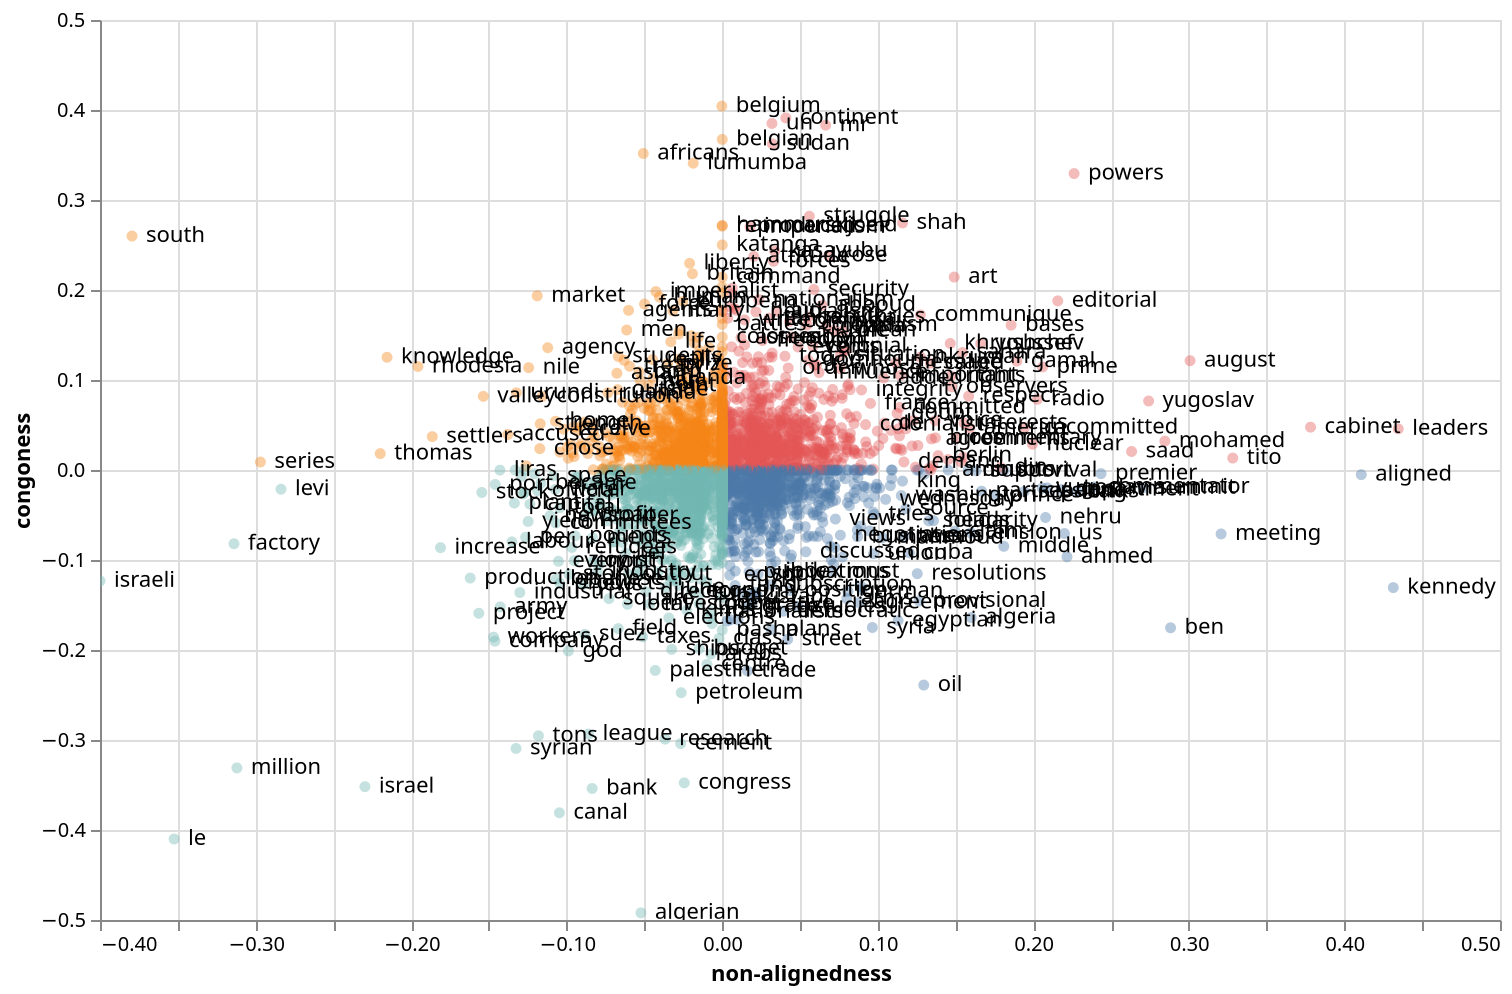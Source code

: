 {
  "config": {
    "view": {
      "width": 400,
      "height": 300
    },
    "mark": {
      "tooltip": null
    }
  },
  "layer": [
    {
      "data": {
        "name": "data-09af180eba2f5a49c38dcc040fb98fc1"
      },
      "mark": {
        "type": "point",
        "filled": true,
        "opacity": 0.4
      },
      "encoding": {
        "color": {
          "condition": {
            "type": "nominal",
            "field": "classify",
            "legend": null,
            "selection": "selector001"
          },
          "value": "lightgray"
        },
        "x": {
          "type": "quantitative",
          "field": "non-alignedness"
        },
        "y": {
          "type": "quantitative",
          "field": "congoness"
        }
      },
      "height": 450,
      "selection": {
        "selector001": {
          "type": "single",
          "fields": [
            "classify"
          ]
        },
        "selector002": {
          "type": "interval",
          "bind": "scales",
          "encodings": [
            "x",
            "y"
          ]
        }
      },
      "width": 700
    },
    {
      "data": {
        "name": "data-b7dd31547d1398ba7fc47fb08297ea4c"
      },
      "mark": {
        "type": "text",
        "align": "left",
        "baseline": "middle",
        "color": "black",
        "dx": 7
      },
      "encoding": {
        "text": {
          "type": "nominal",
          "field": "term"
        },
        "x": {
          "type": "quantitative",
          "field": "non-alignedness"
        },
        "y": {
          "type": "quantitative",
          "field": "congoness"
        }
      },
      "transform": [
        {
          "filter": {
            "selection": "selector001"
          }
        }
      ]
    }
  ],
  "$schema": "https://vega.github.io/schema/vega-lite/v3.4.0.json",
  "datasets": {
    "data-09af180eba2f5a49c38dcc040fb98fc1": [
      {
        "non-alignedness": 0.4345931982377528,
        "term": "leaders",
        "classify": "Congo and Belgrade",
        "congoness": 0.04573843332040941
      },
      {
        "non-alignedness": 0.4313949227662336,
        "term": "kennedy",
        "classify": "Belgrade Only",
        "congoness": -0.13069338497156066
      },
      {
        "non-alignedness": 0.4108064300140026,
        "term": "aligned",
        "classify": "Belgrade Only",
        "congoness": -0.0051652413866911774
      },
      {
        "non-alignedness": 0.37820725884794937,
        "term": "cabinet",
        "classify": "Congo and Belgrade",
        "congoness": 0.047582256776011
      },
      {
        "non-alignedness": 0.3282028998055121,
        "term": "tito",
        "classify": "Congo and Belgrade",
        "congoness": 0.0132655439946195
      },
      {
        "non-alignedness": 0.3207087471820769,
        "term": "meeting",
        "classify": "Belgrade Only",
        "congoness": -0.07105583855926267
      },
      {
        "non-alignedness": 0.3007559964782043,
        "term": "august",
        "classify": "Congo and Belgrade",
        "congoness": 0.1214383910855012
      },
      {
        "non-alignedness": 0.2882125421784425,
        "term": "ben",
        "classify": "Belgrade Only",
        "congoness": -0.17533972661847674
      },
      {
        "non-alignedness": 0.2845571754003776,
        "term": "mohamed",
        "classify": "Congo and Belgrade",
        "congoness": 0.032052635225516365
      },
      {
        "non-alignedness": 0.27410908314972404,
        "term": "yugoslav",
        "classify": "Congo and Belgrade",
        "congoness": 0.07664768296070065
      },
      {
        "non-alignedness": 0.2705424263565085,
        "term": "summit",
        "classify": "Belgrade Only",
        "congoness": -0.0197579794947274
      },
      {
        "non-alignedness": 0.2631704014645026,
        "term": "saad",
        "classify": "Congo and Belgrade",
        "congoness": 0.0205663213489806
      },
      {
        "non-alignedness": 0.2435083954910861,
        "term": "premier",
        "classify": "Belgrade Only",
        "congoness": -0.00405613323398095
      },
      {
        "non-alignedness": 0.2390295173695001,
        "term": "commentator",
        "classify": "Belgrade Only",
        "congoness": -0.01886142356318633
      },
      {
        "non-alignedness": 0.2279004959151317,
        "term": "talks",
        "classify": "Belgrade Only",
        "congoness": -0.02381126252526175
      },
      {
        "non-alignedness": 0.2262039154431122,
        "term": "powers",
        "classify": "Congo and Belgrade",
        "congoness": 0.32933855574057963
      },
      {
        "non-alignedness": 0.22164647043809987,
        "term": "ahmed",
        "classify": "Belgrade Only",
        "congoness": -0.09644780830691099
      },
      {
        "non-alignedness": 0.21997991940341502,
        "term": "us",
        "classify": "Belgrade Only",
        "congoness": -0.0705698056834593
      },
      {
        "non-alignedness": 0.2181537335630083,
        "term": "department",
        "classify": "Belgrade Only",
        "congoness": -0.02172429319144873
      },
      {
        "non-alignedness": 0.21567024210050093,
        "term": "editorial",
        "classify": "Congo and Belgrade",
        "congoness": 0.1879052558224012
      },
      {
        "non-alignedness": 0.20902250702933484,
        "term": "presidents",
        "classify": "Belgrade Only",
        "congoness": -0.01989904046079029
      },
      {
        "non-alignedness": 0.20785941859195972,
        "term": "nehru",
        "classify": "Belgrade Only",
        "congoness": -0.05276909704962382
      },
      {
        "non-alignedness": 0.2059111966161748,
        "term": "prime",
        "classify": "Congo and Belgrade",
        "congoness": 0.1144611769754506
      },
      {
        "non-alignedness": 0.2056603460591738,
        "term": "yugoslavia",
        "classify": "Belgrade Only",
        "congoness": -0.02012839932916743
      },
      {
        "non-alignedness": 0.20255615549643305,
        "term": "radio",
        "classify": "Congo and Belgrade",
        "congoness": 0.07850457332215346
      },
      {
        "non-alignedness": 0.19941474419816368,
        "term": "nuclear",
        "classify": "Congo and Belgrade",
        "congoness": 0.02862040141701038
      },
      {
        "non-alignedness": 0.1943448908115261,
        "term": "uncommitted",
        "classify": "Congo and Belgrade",
        "congoness": 0.04712659044562007
      },
      {
        "non-alignedness": 0.1941133466103926,
        "term": "session",
        "classify": "Belgrade Only",
        "congoness": -0.024006768161420156
      },
      {
        "non-alignedness": 0.1893733562979808,
        "term": "gamal",
        "classify": "Congo and Belgrade",
        "congoness": 0.12094517347156605
      },
      {
        "non-alignedness": 0.18570445356103554,
        "term": "bases",
        "classify": "Congo and Belgrade",
        "congoness": 0.1609685470174582
      },
      {
        "non-alignedness": 0.1812084976074489,
        "term": "survival",
        "classify": "Belgrade Only",
        "congoness": -0.0005543407631898957
      },
      {
        "non-alignedness": 0.18100044572464044,
        "term": "middle",
        "classify": "Belgrade Only",
        "congoness": -0.0847930862428886
      },
      {
        "non-alignedness": 0.17891889426105834,
        "term": "din",
        "classify": "Congo and Belgrade",
        "congoness": 0.002795350693392336
      },
      {
        "non-alignedness": 0.17538078204312876,
        "term": "prince",
        "classify": "Belgrade Only",
        "congoness": -0.028249044698342288
      },
      {
        "non-alignedness": 0.1666962937000412,
        "term": "participating",
        "classify": "Belgrade Only",
        "congoness": -0.023528779240064416
      },
      {
        "non-alignedness": 0.16614517063234993,
        "term": "youssef",
        "classify": "Congo and Belgrade",
        "congoness": 0.1403281750797465
      },
      {
        "non-alignedness": 0.1632447388926472,
        "term": "support",
        "classify": "Belgrade Only",
        "congoness": -0.0008829517991703551
      },
      {
        "non-alignedness": 0.1600488838861043,
        "term": "algeria",
        "classify": "Belgrade Only",
        "congoness": -0.16392315768061233
      },
      {
        "non-alignedness": 0.15983053760042135,
        "term": "tension",
        "classify": "Belgrade Only",
        "congoness": -0.06994702372493729
      },
      {
        "non-alignedness": 0.15915422164309728,
        "term": "america",
        "classify": "Congo and Belgrade",
        "congoness": 0.0466740116193149
      },
      {
        "non-alignedness": 0.15840214874828465,
        "term": "respect",
        "classify": "Congo and Belgrade",
        "congoness": 0.08212595301395069
      },
      {
        "non-alignedness": 0.15818053009604374,
        "term": "doubts",
        "classify": "Belgrade Only",
        "congoness": 0
      },
      {
        "non-alignedness": 0.15548922653827246,
        "term": "interests",
        "classify": "Congo and Belgrade",
        "congoness": 0.05196269772540869
      },
      {
        "non-alignedness": 0.1549764114893599,
        "term": "aziz",
        "classify": "Congo and Belgrade",
        "congoness": 0.014185846685589254
      },
      {
        "non-alignedness": 0.15449467540887438,
        "term": "sahara",
        "classify": "Congo and Belgrade",
        "congoness": 0.1304914688369924
      },
      {
        "non-alignedness": 0.15339007348423056,
        "term": "pact",
        "classify": "Congo and Belgrade",
        "congoness": 0.009106778504799913
      },
      {
        "non-alignedness": 0.15024106781753452,
        "term": "commentary",
        "classify": "Congo and Belgrade",
        "congoness": 0.03547595898399971
      },
      {
        "non-alignedness": 0.14956765414541212,
        "term": "claim",
        "classify": "Belgrade Only",
        "congoness": -0.06792738350337957
      },
      {
        "non-alignedness": 0.14914177819779414,
        "term": "art",
        "classify": "Congo and Belgrade",
        "congoness": 0.2143880442725166
      },
      {
        "non-alignedness": 0.14757674099159845,
        "term": "observers",
        "classify": "Congo and Belgrade",
        "congoness": 0.0923953473346599
      },
      {
        "non-alignedness": 0.14711843838354807,
        "term": "rights",
        "classify": "Congo and Belgrade",
        "congoness": 0.10439475239332344
      },
      {
        "non-alignedness": 0.1465823858872394,
        "term": "khrushchev",
        "classify": "Congo and Belgrade",
        "congoness": 0.14058508095655636
      },
      {
        "non-alignedness": 0.14522627114199607,
        "term": "amin",
        "classify": "Belgrade Only",
        "congoness": 0
      },
      {
        "non-alignedness": 0.14522627114199607,
        "term": "features",
        "classify": "Congo and Belgrade",
        "congoness": 0.011687635877593435
      },
      {
        "non-alignedness": 0.13878524306032675,
        "term": "berlin",
        "classify": "Congo and Belgrade",
        "congoness": 0.01597102840248887
      },
      {
        "non-alignedness": 0.1370544001475779,
        "term": "blocs",
        "classify": "Congo and Belgrade",
        "congoness": 0.035744265737940636
      },
      {
        "non-alignedness": 0.13696061111978286,
        "term": "voice",
        "classify": "Congo and Belgrade",
        "congoness": 0.05482467152688071
      },
      {
        "non-alignedness": 0.13579236140644524,
        "term": "heads",
        "classify": "Belgrade Only",
        "congoness": -0.05635626596516601
      },
      {
        "non-alignedness": 0.13547695376608002,
        "term": "soviet",
        "classify": "Congo and Belgrade",
        "congoness": 0.004612272515890774
      },
      {
        "non-alignedness": 0.13452014751524968,
        "term": "agreements",
        "classify": "Congo and Belgrade",
        "congoness": 0.034522449413280726
      },
      {
        "non-alignedness": 0.1340068948881467,
        "term": "john",
        "classify": "Congo and Belgrade",
        "congoness": 0.00004145957651695536
      },
      {
        "non-alignedness": 0.13373535906072948,
        "term": "called",
        "classify": "Congo and Belgrade",
        "congoness": 0.11866864290135375
      },
      {
        "non-alignedness": 0.13292062613711655,
        "term": "magazine",
        "classify": "Congo and Belgrade",
        "congoness": 0.00180447898656719
      },
      {
        "non-alignedness": 0.1327872458482567,
        "term": "solidarity",
        "classify": "Belgrade Only",
        "congoness": -0.05650384932276396
      },
      {
        "non-alignedness": 0.1299234401748353,
        "term": "september",
        "classify": "Belgrade Only",
        "congoness": -0.004810202423784663
      },
      {
        "non-alignedness": 0.12953809045055553,
        "term": "oil",
        "classify": "Belgrade Only",
        "congoness": -0.23897220279349055
      },
      {
        "non-alignedness": 0.12747557749765515,
        "term": "nkrumah",
        "classify": "Congo and Belgrade",
        "congoness": 0.1254503633437563
      },
      {
        "non-alignedness": 0.1274417322720585,
        "term": "communique",
        "classify": "Congo and Belgrade",
        "congoness": 0.17226734074929267
      },
      {
        "non-alignedness": 0.12660249531170575,
        "term": "provisional",
        "classify": "Belgrade Only",
        "congoness": -0.14554254081997522
      },
      {
        "non-alignedness": 0.1262198545658754,
        "term": "kr",
        "classify": "Belgrade Only",
        "congoness": 0
      },
      {
        "non-alignedness": 0.1257997213661095,
        "term": "view",
        "classify": "Congo and Belgrade",
        "congoness": 0.02720696065895512
      },
      {
        "non-alignedness": 0.12538818513894048,
        "term": "resolutions",
        "classify": "Belgrade Only",
        "congoness": -0.1151794646898684
      },
      {
        "non-alignedness": 0.12505934582719772,
        "term": "blaustein",
        "classify": "Belgrade Only",
        "congoness": 0
      },
      {
        "non-alignedness": 0.12418204815866332,
        "term": "yemen",
        "classify": "Congo and Belgrade",
        "congoness": 0.0031090604204346227
      },
      {
        "non-alignedness": 0.12293052005725072,
        "term": "particularly",
        "classify": "Congo and Belgrade",
        "congoness": 0.0549712016324571
      },
      {
        "non-alignedness": 0.12206162745108845,
        "term": "gaulle",
        "classify": "Congo and Belgrade",
        "congoness": 0.02671799152898149
      },
      {
        "non-alignedness": 0.12032925205357516,
        "term": "cuba",
        "classify": "Belgrade Only",
        "congoness": -0.09212160592433734
      },
      {
        "non-alignedness": 0.11805031198214032,
        "term": "chairman",
        "classify": "Congo and Belgrade",
        "congoness": 0.04572917175650112
      },
      {
        "non-alignedness": 0.1179341852637382,
        "term": "source",
        "classify": "Belgrade Only",
        "congoness": -0.04305433767298971
      },
      {
        "non-alignedness": 0.1168024201902258,
        "term": "demand",
        "classify": "Congo and Belgrade",
        "congoness": 0.008945402617320485
      },
      {
        "non-alignedness": 0.11672920318026657,
        "term": "tween",
        "classify": "Belgrade Only",
        "congoness": -0.0734851169610102
      },
      {
        "non-alignedness": 0.11670679360839108,
        "term": "free",
        "classify": "Congo and Belgrade",
        "congoness": 0.0535553501769968
      },
      {
        "non-alignedness": 0.1159241449409611,
        "term": "shah",
        "classify": "Congo and Belgrade",
        "congoness": 0.2745275407689802
      },
      {
        "non-alignedness": 0.11590497845811625,
        "term": "king",
        "classify": "Belgrade Only",
        "congoness": -0.012368529503962392
      },
      {
        "non-alignedness": 0.11551282912184145,
        "term": "theatre",
        "classify": "Congo and Belgrade",
        "congoness": 0.02186368795487595
      },
      {
        "non-alignedness": 0.1151412067121136,
        "term": "washington",
        "classify": "Belgrade Only",
        "congoness": -0.02842472616234235
      },
      {
        "non-alignedness": 0.11451573941081848,
        "term": "singers",
        "classify": "Congo and Belgrade",
        "congoness": 0.023598217672466792
      },
      {
        "non-alignedness": 0.11449159201744635,
        "term": "important",
        "classify": "Congo and Belgrade",
        "congoness": 0.1050872856291654
      },
      {
        "non-alignedness": 0.11404620403532008,
        "term": "committed",
        "classify": "Congo and Belgrade",
        "congoness": 0.06953416185864933
      },
      {
        "non-alignedness": 0.1139654901013512,
        "term": "proposal",
        "classify": "Congo and Belgrade",
        "congoness": 0.03791995846892205
      },
      {
        "non-alignedness": 0.11327510880648214,
        "term": "tests",
        "classify": "Congo and Belgrade",
        "congoness": 0.045730706101614865
      },
      {
        "non-alignedness": 0.11305799228954275,
        "term": "egyptian",
        "classify": "Belgrade Only",
        "congoness": -0.16729548589442916
      },
      {
        "non-alignedness": 0.11238463858861544,
        "term": "doubt",
        "classify": "Congo and Belgrade",
        "congoness": 0.06297710982928763
      },
      {
        "non-alignedness": 0.11218953016214273,
        "term": "grade",
        "classify": "Congo and Belgrade",
        "congoness": 0.02339408245242209
      },
      {
        "non-alignedness": 0.11156297413236547,
        "term": "message",
        "classify": "Congo and Belgrade",
        "congoness": 0.11938631311484345
      },
      {
        "non-alignedness": 0.11140386147637922,
        "term": "cooperation",
        "classify": "Congo and Belgrade",
        "congoness": 0.02411905840324075
      },
      {
        "non-alignedness": 0.10926743975829004,
        "term": "peres",
        "classify": "Belgrade Only",
        "congoness": 0
      },
      {
        "non-alignedness": 0.1089693916080568,
        "term": "sides",
        "classify": "Belgrade Only",
        "congoness": -0.009589504474941172
      },
      {
        "non-alignedness": 0.10873622135286333,
        "term": "letters",
        "classify": "Belgrade Only",
        "congoness": 0
      },
      {
        "non-alignedness": 0.1084646732651271,
        "term": "neutralist",
        "classify": "Congo and Belgrade",
        "congoness": 0.0440361422116563
      },
      {
        "non-alignedness": 0.10811799358434293,
        "term": "interest",
        "classify": "Belgrade Only",
        "congoness": -0.017457471234958225
      },
      {
        "non-alignedness": 0.10504537251962656,
        "term": "wednesday",
        "classify": "Belgrade Only",
        "congoness": -0.03263636563560073
      },
      {
        "non-alignedness": 0.1042669773822738,
        "term": "de",
        "classify": "Congo and Belgrade",
        "congoness": 0.052096287672295516
      },
      {
        "non-alignedness": 0.1038181265633754,
        "term": "added",
        "classify": "Congo and Belgrade",
        "congoness": 0.10225495163174553
      },
      {
        "non-alignedness": 0.10329743722692927,
        "term": "portugal",
        "classify": "Congo and Belgrade",
        "congoness": 0.03504869266028977
      },
      {
        "non-alignedness": 0.10298752542976436,
        "term": "mahmoud",
        "classify": "Belgrade Only",
        "congoness": -0.07522046360128137
      },
      {
        "non-alignedness": 0.10122546114235853,
        "term": "question",
        "classify": "Belgrade Only",
        "congoness": -0.02015948725605
      },
      {
        "non-alignedness": 0.10061938579353896,
        "term": "bring",
        "classify": "Congo and Belgrade",
        "congoness": 0.02710934428225491
      },
      {
        "non-alignedness": 0.09971079082552584,
        "term": "algiers",
        "classify": "Congo and Belgrade",
        "congoness": 0.04315782273039998
      },
      {
        "non-alignedness": 0.0993669551501214,
        "term": "fly",
        "classify": "Belgrade Only",
        "congoness": -0.015729745596186426
      },
      {
        "non-alignedness": 0.0991779250647071,
        "term": "mustafa",
        "classify": "Belgrade Only",
        "congoness": -0.020582173873698272
      },
      {
        "non-alignedness": 0.09867780028278876,
        "term": "realise",
        "classify": "Belgrade Only",
        "congoness": -0.019075513797738884
      },
      {
        "non-alignedness": 0.09784120171451252,
        "term": "library",
        "classify": "Belgrade Only",
        "congoness": -0.02947166579331437
      },
      {
        "non-alignedness": 0.09783573294775222,
        "term": "tries",
        "classify": "Belgrade Only",
        "congoness": -0.049426070631655834
      },
      {
        "non-alignedness": 0.09743257239347536,
        "term": "critical",
        "classify": "Congo and Belgrade",
        "congoness": 0.02090294228062531
      },
      {
        "non-alignedness": 0.09721393840233754,
        "term": "union",
        "classify": "Belgrade Only",
        "congoness": -0.09314460030764024
      },
      {
        "non-alignedness": 0.09708937073985444,
        "term": "movements",
        "classify": "Congo and Belgrade",
        "congoness": 0.0010861918510590345
      },
      {
        "non-alignedness": 0.09702679761117483,
        "term": "section",
        "classify": "Belgrade Only",
        "congoness": -0.04677342718626064
      },
      {
        "non-alignedness": 0.09649854523267933,
        "term": "syria",
        "classify": "Belgrade Only",
        "congoness": -0.1749972514951459
      },
      {
        "non-alignedness": 0.09608581584923502,
        "term": "means",
        "classify": "Belgrade Only",
        "congoness": -0.000705972638065181
      },
      {
        "non-alignedness": 0.09551502652397596,
        "term": "casablanca",
        "classify": "Belgrade Only",
        "congoness": 0
      },
      {
        "non-alignedness": 0.0953011275567468,
        "term": "france",
        "classify": "Congo and Belgrade",
        "congoness": 0.07399664699776996
      },
      {
        "non-alignedness": 0.09506391249288966,
        "term": "mali",
        "classify": "Congo and Belgrade",
        "congoness": 0.01826419490598054
      },
      {
        "non-alignedness": 0.09463928230069704,
        "term": "abbas",
        "classify": "Belgrade Only",
        "congoness": -0.06776247058408917
      },
      {
        "non-alignedness": 0.09412711530844707,
        "term": "bonn",
        "classify": "Belgrade Only",
        "congoness": -0.036646574818898915
      },
      {
        "non-alignedness": 0.0937033919765094,
        "term": "plays",
        "classify": "Belgrade Only",
        "congoness": 0
      },
      {
        "non-alignedness": 0.09350993995416408,
        "term": "reviewed",
        "classify": "Belgrade Only",
        "congoness": -0.01989904046079029
      },
      {
        "non-alignedness": 0.0928613826001172,
        "term": "finally",
        "classify": "Congo and Belgrade",
        "congoness": 0.02609918096780113
      },
      {
        "non-alignedness": 0.09223805287594856,
        "term": "played",
        "classify": "Congo and Belgrade",
        "congoness": 0.031242993098434056
      },
      {
        "non-alignedness": 0.09217418507060744,
        "term": "colonialist",
        "classify": "Congo and Belgrade",
        "congoness": 0.050456481713965634
      },
      {
        "non-alignedness": 0.09137804348441697,
        "term": "ways",
        "classify": "Belgrade Only",
        "congoness": -0.018120932645514804
      },
      {
        "non-alignedness": 0.0911006001914664,
        "term": "developments",
        "classify": "Belgrade Only",
        "congoness": -0.029925310534417087
      },
      {
        "non-alignedness": 0.09049097800352468,
        "term": "thursday",
        "classify": "Belgrade Only",
        "congoness": -0.01832653160480364
      },
      {
        "non-alignedness": 0.09046012663826393,
        "term": "moscow",
        "classify": "Congo and Belgrade",
        "congoness": 0.018505489763488914
      },
      {
        "non-alignedness": 0.09006391271432332,
        "term": "massa",
        "classify": "Belgrade Only",
        "congoness": 0
      },
      {
        "non-alignedness": 0.08972308897184662,
        "term": "board",
        "classify": "Belgrade Only",
        "congoness": -0.1332310954587632
      },
      {
        "non-alignedness": 0.08955419818577222,
        "term": "integrity",
        "classify": "Congo and Belgrade",
        "congoness": 0.0889106425433025
      },
      {
        "non-alignedness": 0.08950735229828982,
        "term": "satisfaction",
        "classify": "Belgrade Only",
        "congoness": 0
      },
      {
        "non-alignedness": 0.08950395892424512,
        "term": "weekly",
        "classify": "Belgrade Only",
        "congoness": -0.1298448354290593
      },
      {
        "non-alignedness": 0.08947508077452808,
        "term": "issued",
        "classify": "Congo and Belgrade",
        "congoness": 0.006636478807756229
      },
      {
        "non-alignedness": 0.08905200649559504,
        "term": "areas",
        "classify": "Belgrade Only",
        "congoness": -0.06231693970851725
      },
      {
        "non-alignedness": 0.08870482518249323,
        "term": "angola",
        "classify": "Belgrade Only",
        "congoness": -0.0007488834073056497
      },
      {
        "non-alignedness": 0.08794674439860392,
        "term": "agreement",
        "classify": "Belgrade Only",
        "congoness": -0.14723910582809085
      },
      {
        "non-alignedness": 0.08773872552473558,
        "term": "simon",
        "classify": "Belgrade Only",
        "congoness": 0
      },
      {
        "non-alignedness": 0.0872713796646177,
        "term": "contribute",
        "classify": "Belgrade Only",
        "congoness": -0.008707637934198148
      },
      {
        "non-alignedness": 0.08700690978597515,
        "term": "business",
        "classify": "Belgrade Only",
        "congoness": -0.07417970623924733
      },
      {
        "non-alignedness": 0.08694864844982851,
        "term": "crown",
        "classify": "Congo and Belgrade",
        "congoness": 0.01830853573251737
      },
      {
        "non-alignedness": 0.0868699130741178,
        "term": "self",
        "classify": "Belgrade Only",
        "congoness": -0.06666882240185025
      },
      {
        "non-alignedness": 0.08681123229182383,
        "term": "approved",
        "classify": "Congo and Belgrade",
        "congoness": 0.0016418156647657624
      },
      {
        "non-alignedness": 0.0864953905976232,
        "term": "following",
        "classify": "Belgrade Only",
        "congoness": -0.021555230043916213
      },
      {
        "non-alignedness": 0.08624016805869225,
        "term": "vice",
        "classify": "Congo and Belgrade",
        "congoness": 0.059611472213198215
      },
      {
        "non-alignedness": 0.08529152527727174,
        "term": "liquidation",
        "classify": "Belgrade Only",
        "congoness": -0.03178034709041617
      },
      {
        "non-alignedness": 0.0851178157317674,
        "term": "keita",
        "classify": "Belgrade Only",
        "congoness": -0.004875082644367024
      },
      {
        "non-alignedness": 0.08501458142527439,
        "term": "tiations",
        "classify": "Congo and Belgrade",
        "congoness": 0.017920305015741805
      },
      {
        "non-alignedness": 0.08475590760530508,
        "term": "dakar",
        "classify": "Belgrade Only",
        "congoness": 0
      },
      {
        "non-alignedness": 0.08475590760530508,
        "term": "karachi",
        "classify": "Congo and Belgrade",
        "congoness": 0.0203367629477732
      },
      {
        "non-alignedness": 0.08475590760530508,
        "term": "khartoum",
        "classify": "Congo and Belgrade",
        "congoness": 0.05175093135401829
      },
      {
        "non-alignedness": 0.08475590760530508,
        "term": "khatib",
        "classify": "Belgrade Only",
        "congoness": 0
      },
      {
        "non-alignedness": 0.08475590760530508,
        "term": "meguid",
        "classify": "Belgrade Only",
        "congoness": -0.015227069185058097
      },
      {
        "non-alignedness": 0.08475590760530508,
        "term": "mursi",
        "classify": "Congo and Belgrade",
        "congoness": 0.022197926027704262
      },
      {
        "non-alignedness": 0.08475590760530508,
        "term": "talaat",
        "classify": "Congo and Belgrade",
        "congoness": 0.02246822580071051
      },
      {
        "non-alignedness": 0.08475590760530508,
        "term": "yassin",
        "classify": "Belgrade Only",
        "congoness": -0.025095395952574817
      },
      {
        "non-alignedness": 0.08239061455119642,
        "term": "lead",
        "classify": "Congo and Belgrade",
        "congoness": 0.040581727196930366
      },
      {
        "non-alignedness": 0.08236542659149862,
        "term": "arrived",
        "classify": "Congo and Belgrade",
        "congoness": 0.05847001443593545
      },
      {
        "non-alignedness": 0.08233209132621512,
        "term": "light",
        "classify": "Congo and Belgrade",
        "congoness": 0.03361311288440156
      },
      {
        "non-alignedness": 0.08223000870781055,
        "term": "humanity",
        "classify": "Congo and Belgrade",
        "congoness": 0.08928808794142959
      },
      {
        "non-alignedness": 0.08198989883206848,
        "term": "believe",
        "classify": "Congo and Belgrade",
        "congoness": 0.035592628179908235
      },
      {
        "non-alignedness": 0.08180626879285749,
        "term": "hopes",
        "classify": "Belgrade Only",
        "congoness": -0.039689523895700386
      },
      {
        "non-alignedness": 0.08157033224247462,
        "term": "translated",
        "classify": "Belgrade Only",
        "congoness": -0.030176175775248417
      },
      {
        "non-alignedness": 0.0811453672892286,
        "term": "violation",
        "classify": "Congo and Belgrade",
        "congoness": 0.032296095890853214
      },
      {
        "non-alignedness": 0.08110078918251899,
        "term": "spheres",
        "classify": "Congo and Belgrade",
        "congoness": 0.09506932956053994
      },
      {
        "non-alignedness": 0.08075884771727396,
        "term": "german",
        "classify": "Belgrade Only",
        "congoness": -0.1348117075378012
      },
      {
        "non-alignedness": 0.08072488322359543,
        "term": "ireland",
        "classify": "Belgrade Only",
        "congoness": 0
      },
      {
        "non-alignedness": 0.08065616572628774,
        "term": "council",
        "classify": "Congo and Belgrade",
        "congoness": 0.09278602293756916
      },
      {
        "non-alignedness": 0.08051337971529854,
        "term": "aden",
        "classify": "Congo and Belgrade",
        "congoness": 0.02225148286495621
      },
      {
        "non-alignedness": 0.08051337971529854,
        "term": "sherif",
        "classify": "Belgrade Only",
        "congoness": 0
      },
      {
        "non-alignedness": 0.0804630547976537,
        "term": "military",
        "classify": "Belgrade Only",
        "congoness": -0.03639390919656122
      },
      {
        "non-alignedness": 0.08019708366891427,
        "term": "ity",
        "classify": "Congo and Belgrade",
        "congoness": 0.01994044428738141
      },
      {
        "non-alignedness": 0.08010035514309466,
        "term": "morocco",
        "classify": "Congo and Belgrade",
        "congoness": 0.035996886888870434
      },
      {
        "non-alignedness": 0.0800980458543816,
        "term": "arms",
        "classify": "Belgrade Only",
        "congoness": -0.14289770515947975
      },
      {
        "non-alignedness": 0.08001260590215352,
        "term": "indian",
        "classify": "Congo and Belgrade",
        "congoness": 0.06255153730332877
      },
      {
        "non-alignedness": 0.08000614666083025,
        "term": "responsibility",
        "classify": "Congo and Belgrade",
        "congoness": 0.02325321502036419
      },
      {
        "non-alignedness": 0.07977706568843315,
        "term": "great",
        "classify": "Congo and Belgrade",
        "congoness": 0.13279600020163976
      },
      {
        "non-alignedness": 0.07975092424625,
        "term": "trend",
        "classify": "Congo and Belgrade",
        "congoness": 0.028098660457316
      },
      {
        "non-alignedness": 0.07910534412305735,
        "term": "fully",
        "classify": "Belgrade Only",
        "congoness": -0.00974307426465388
      },
      {
        "non-alignedness": 0.07799233718827109,
        "term": "citizen",
        "classify": "Congo and Belgrade",
        "congoness": 0.035851747487076216
      },
      {
        "non-alignedness": 0.07798407555473938,
        "term": "hussein",
        "classify": "Congo and Belgrade",
        "congoness": 0.13278722899140555
      },
      {
        "non-alignedness": 0.07795349297860478,
        "term": "mean",
        "classify": "Congo and Belgrade",
        "congoness": 0.1550445325192317
      },
      {
        "non-alignedness": 0.07790218600339469,
        "term": "questions",
        "classify": "Congo and Belgrade",
        "congoness": 0.013972530264254102
      },
      {
        "non-alignedness": 0.07728425030068077,
        "term": "exports",
        "classify": "Belgrade Only",
        "congoness": -0.0967416351002459
      },
      {
        "non-alignedness": 0.07721268135032648,
        "term": "audience",
        "classify": "Congo and Belgrade",
        "congoness": 0.040172223687393316
      },
      {
        "non-alignedness": 0.07711748775749919,
        "term": "act",
        "classify": "Congo and Belgrade",
        "congoness": 0.08359921851239434
      },
      {
        "non-alignedness": 0.07708258943927293,
        "term": "latin",
        "classify": "Congo and Belgrade",
        "congoness": 0.0796288367752124
      },
      {
        "non-alignedness": 0.07661720021611157,
        "term": "pave",
        "classify": "Congo and Belgrade",
        "congoness": 0.007733038435927781
      },
      {
        "non-alignedness": 0.07661232412849432,
        "term": "pointed",
        "classify": "Congo and Belgrade",
        "congoness": 0.0470296124076344
      },
      {
        "non-alignedness": 0.07629723339733356,
        "term": "beyond",
        "classify": "Congo and Belgrade",
        "congoness": 0.026380985127330333
      },
      {
        "non-alignedness": 0.07604130122983638,
        "term": "situation",
        "classify": "Congo and Belgrade",
        "congoness": 0.12784345122201646
      },
      {
        "non-alignedness": 0.07601659235621025,
        "term": "soldier",
        "classify": "Belgrade Only",
        "congoness": 0
      },
      {
        "non-alignedness": 0.07597595037453543,
        "term": "delegation",
        "classify": "Belgrade Only",
        "congoness": -0.007043705459136025
      },
      {
        "non-alignedness": 0.0759493565019702,
        "term": "negotiations",
        "classify": "Belgrade Only",
        "congoness": -0.07246409867061736
      },
      {
        "non-alignedness": 0.07588365332544057,
        "term": "whose",
        "classify": "Congo and Belgrade",
        "congoness": 0.11259435967795535
      },
      {
        "non-alignedness": 0.07443736999179275,
        "term": "ended",
        "classify": "Congo and Belgrade",
        "congoness": 0.014232044721878155
      },
      {
        "non-alignedness": 0.07404156791523145,
        "term": "representing",
        "classify": "Belgrade Only",
        "congoness": 0
      },
      {
        "non-alignedness": 0.073990001645886,
        "term": "lunch",
        "classify": "Belgrade Only",
        "congoness": 0
      },
      {
        "non-alignedness": 0.073990001645886,
        "term": "remove",
        "classify": "Belgrade Only",
        "congoness": 0
      },
      {
        "non-alignedness": 0.0734978077397491,
        "term": "ties",
        "classify": "Congo and Belgrade",
        "congoness": 0.011239217788183466
      },
      {
        "non-alignedness": 0.0732083856058411,
        "term": "ence",
        "classify": "Congo and Belgrade",
        "congoness": 0.02439713635934173
      },
      {
        "non-alignedness": 0.07292033382903282,
        "term": "loss",
        "classify": "Belgrade Only",
        "congoness": -0.03347512253375563
      },
      {
        "non-alignedness": 0.07275398167755946,
        "term": "views",
        "classify": "Belgrade Only",
        "congoness": -0.054511104499778515
      },
      {
        "non-alignedness": 0.07258239584172957,
        "term": "concluded",
        "classify": "Belgrade Only",
        "congoness": -0.01682507366095981
      },
      {
        "non-alignedness": 0.07254784573905494,
        "term": "selassie",
        "classify": "Congo and Belgrade",
        "congoness": 0.044054576561431615
      },
      {
        "non-alignedness": 0.07251902155868077,
        "term": "helmi",
        "classify": "Belgrade Only",
        "congoness": 0
      },
      {
        "non-alignedness": 0.07251902155868077,
        "term": "mansour",
        "classify": "Belgrade Only",
        "congoness": -0.08631934131405125
      },
      {
        "non-alignedness": 0.07251902155868077,
        "term": "sein",
        "classify": "Belgrade Only",
        "congoness": -0.01662158260504911
      },
      {
        "non-alignedness": 0.07250975057525531,
        "term": "supported",
        "classify": "Belgrade Only",
        "congoness": -0.0010931953405717084
      },
      {
        "non-alignedness": 0.0721553864769751,
        "term": "communist",
        "classify": "Belgrade Only",
        "congoness": -0.02190905629662193
      },
      {
        "non-alignedness": 0.07202130159396722,
        "term": "attended",
        "classify": "Congo and Belgrade",
        "congoness": 0.007573309495251765
      },
      {
        "non-alignedness": 0.07195340889851401,
        "term": "role",
        "classify": "Congo and Belgrade",
        "congoness": 0.15466358108886366
      },
      {
        "non-alignedness": 0.07190216113710099,
        "term": "gursel",
        "classify": "Belgrade Only",
        "congoness": 0
      },
      {
        "non-alignedness": 0.07181767456098202,
        "term": "reaction",
        "classify": "Congo and Belgrade",
        "congoness": 0.08000459926570863
      },
      {
        "non-alignedness": 0.07167400125976245,
        "term": "final",
        "classify": "Congo and Belgrade",
        "congoness": 0.02305432430740516
      },
      {
        "non-alignedness": 0.07158325558427045,
        "term": "amr",
        "classify": "Belgrade Only",
        "congoness": -0.1043013127389771
      },
      {
        "non-alignedness": 0.07112405798443656,
        "term": "must",
        "classify": "Belgrade Only",
        "congoness": -0.1131526910341908
      },
      {
        "non-alignedness": 0.07110828122762453,
        "term": "brit",
        "classify": "Belgrade Only",
        "congoness": 0
      },
      {
        "non-alignedness": 0.0710300691505253,
        "term": "trip",
        "classify": "Belgrade Only",
        "congoness": 0
      },
      {
        "non-alignedness": 0.07102254310342843,
        "term": "discuss",
        "classify": "Belgrade Only",
        "congoness": -0.034934423571637785
      },
      {
        "non-alignedness": 0.07093763158618895,
        "term": "recognition",
        "classify": "Congo and Belgrade",
        "congoness": 0.0895157406750518
      },
      {
        "non-alignedness": 0.07047454402740977,
        "term": "crimes",
        "classify": "Congo and Belgrade",
        "congoness": 0.07639755432005081
      },
      {
        "non-alignedness": 0.07016348612137324,
        "term": "ya",
        "classify": "Belgrade Only",
        "congoness": 0
      },
      {
        "non-alignedness": 0.07014635694561264,
        "term": "regarded",
        "classify": "Congo and Belgrade",
        "congoness": 0.027193794797539708
      },
      {
        "non-alignedness": 0.07006603190295878,
        "term": "germany",
        "classify": "Belgrade Only",
        "congoness": -0.09964678281090388
      },
      {
        "non-alignedness": 0.06998729811509387,
        "term": "painter",
        "classify": "Congo and Belgrade",
        "congoness": 0.023598217672466792
      },
      {
        "non-alignedness": 0.06995840862535978,
        "term": "allies",
        "classify": "Congo and Belgrade",
        "congoness": 0.03220386733080457
      },
      {
        "non-alignedness": 0.06984332320401238,
        "term": "unity",
        "classify": "Congo and Belgrade",
        "congoness": 0.05129749211559025
      },
      {
        "non-alignedness": 0.06966503132184568,
        "term": "maintenance",
        "classify": "Belgrade Only",
        "congoness": -0.02307180425093932
      },
      {
        "non-alignedness": 0.0695939734421587,
        "term": "contributing",
        "classify": "Belgrade Only",
        "congoness": 0
      },
      {
        "non-alignedness": 0.06958874463551101,
        "term": "saying",
        "classify": "Congo and Belgrade",
        "congoness": 0.03684105114117227
      },
      {
        "non-alignedness": 0.06953537316474599,
        "term": "career",
        "classify": "Belgrade Only",
        "congoness": -0.028245376675713363
      },
      {
        "non-alignedness": 0.06951719174781991,
        "term": "declared",
        "classify": "Belgrade Only",
        "congoness": -0.08454392546717683
      },
      {
        "non-alignedness": 0.0695046446720354,
        "term": "isolate",
        "classify": "Belgrade Only",
        "congoness": -0.0037779487378262343
      },
      {
        "non-alignedness": 0.0695046446720354,
        "term": "process",
        "classify": "Congo and Belgrade",
        "congoness": 0.06079328468572445
      },
      {
        "non-alignedness": 0.06934076056235652,
        "term": "ability",
        "classify": "Congo and Belgrade",
        "congoness": 0.05077556344627674
      },
      {
        "non-alignedness": 0.06914846376048245,
        "term": "negative",
        "classify": "Belgrade Only",
        "congoness": -0.030880685757182467
      },
      {
        "non-alignedness": 0.0690923848895513,
        "term": "reality",
        "classify": "Belgrade Only",
        "congoness": -0.010958729148531918
      },
      {
        "non-alignedness": 0.06907666515400783,
        "term": "pressure",
        "classify": "Belgrade Only",
        "congoness": -0.012990787492787582
      },
      {
        "non-alignedness": 0.06901401600917613,
        "term": "mentary",
        "classify": "Belgrade Only",
        "congoness": 0
      },
      {
        "non-alignedness": 0.06873588848652809,
        "term": "governments",
        "classify": "Belgrade Only",
        "congoness": -0.026788772954740327
      },
      {
        "non-alignedness": 0.06866217147709837,
        "term": "factor",
        "classify": "Congo and Belgrade",
        "congoness": 0.006631468121496241
      },
      {
        "non-alignedness": 0.06860340883242028,
        "term": "nedy",
        "classify": "Belgrade Only",
        "congoness": -0.021479819769320826
      },
      {
        "non-alignedness": 0.06855174586866439,
        "term": "sources",
        "classify": "Belgrade Only",
        "congoness": -0.036636506300174176
      },
      {
        "non-alignedness": 0.06848355089650694,
        "term": "formally",
        "classify": "Congo and Belgrade",
        "congoness": 0.027903280632982214
      },
      {
        "non-alignedness": 0.06844145994174748,
        "term": "latif",
        "classify": "Belgrade Only",
        "congoness": 0
      },
      {
        "non-alignedness": 0.06841702038086349,
        "term": "rose",
        "classify": "Congo and Belgrade",
        "congoness": 0.2382690432163632
      },
      {
        "non-alignedness": 0.06829400839816463,
        "term": "post",
        "classify": "Congo and Belgrade",
        "congoness": 0.08229623171667584
      },
      {
        "non-alignedness": 0.06828055612492914,
        "term": "atlantic",
        "classify": "Congo and Belgrade",
        "congoness": 0.030353840747802525
      },
      {
        "non-alignedness": 0.06817485315666076,
        "term": "neo",
        "classify": "Congo and Belgrade",
        "congoness": 0.0396364998327904
      },
      {
        "non-alignedness": 0.06815672910657651,
        "term": "designed",
        "classify": "Congo and Belgrade",
        "congoness": 0.013256171175826779
      },
      {
        "non-alignedness": 0.06812283704929528,
        "term": "farid",
        "classify": "Congo and Belgrade",
        "congoness": 0.04493645160142102
      },
      {
        "non-alignedness": 0.06812283704929528,
        "term": "hamid",
        "classify": "Belgrade Only",
        "congoness": 0
      },
      {
        "non-alignedness": 0.06766553525158303,
        "term": "continues",
        "classify": "Congo and Belgrade",
        "congoness": 0.009133758854867035
      },
      {
        "non-alignedness": 0.06760728017429943,
        "term": "opinion",
        "classify": "Belgrade Only",
        "congoness": -0.07615113554734734
      },
      {
        "non-alignedness": 0.06745593342591942,
        "term": "special",
        "classify": "Belgrade Only",
        "congoness": -0.025641193008261783
      },
      {
        "non-alignedness": 0.06706754632516508,
        "term": "hold",
        "classify": "Congo and Belgrade",
        "congoness": 0.01855782124011144
      },
      {
        "non-alignedness": 0.06697034744021482,
        "term": "words",
        "classify": "Congo and Belgrade",
        "congoness": 0.04175985769702513
      },
      {
        "non-alignedness": 0.06696842055830372,
        "term": "manager",
        "classify": "Belgrade Only",
        "congoness": 0
      },
      {
        "non-alignedness": 0.06683722795061275,
        "term": "haile",
        "classify": "Congo and Belgrade",
        "congoness": 0.044054576561431615
      },
      {
        "non-alignedness": 0.06683580648304008,
        "term": "fluence",
        "classify": "Belgrade Only",
        "congoness": -0.029022166499674807
      },
      {
        "non-alignedness": 0.06675953728568959,
        "term": "ghana",
        "classify": "Congo and Belgrade",
        "congoness": 0.1596014012261411
      },
      {
        "non-alignedness": 0.06648989747418195,
        "term": "mr",
        "classify": "Congo and Belgrade",
        "congoness": 0.38317406886681415
      },
      {
        "non-alignedness": 0.06608712683059922,
        "term": "millions",
        "classify": "Belgrade Only",
        "congoness": -0.00020676935528946935
      },
      {
        "non-alignedness": 0.06605176124415521,
        "term": "suffered",
        "classify": "Belgrade Only",
        "congoness": -0.011479420538845906
      },
      {
        "non-alignedness": 0.06602553151240417,
        "term": "centres",
        "classify": "Belgrade Only",
        "congoness": -0.038617690327879414
      },
      {
        "non-alignedness": 0.06601681888907579,
        "term": "personally",
        "classify": "Congo and Belgrade",
        "congoness": 0.01917161064042853
      },
      {
        "non-alignedness": 0.06599962503583806,
        "term": "ministers",
        "classify": "Belgrade Only",
        "congoness": -0.027559585634460638
      },
      {
        "non-alignedness": 0.06597131999405051,
        "term": "solve",
        "classify": "Congo and Belgrade",
        "congoness": 0.017238265348227682
      },
      {
        "non-alignedness": 0.0656056930307937,
        "term": "mrs",
        "classify": "Congo and Belgrade",
        "congoness": 0.019573536276819785
      },
      {
        "non-alignedness": 0.06542727202724871,
        "term": "contacts",
        "classify": "Congo and Belgrade",
        "congoness": 0.009093099921893505
      },
      {
        "non-alignedness": 0.06536841220202462,
        "term": "full",
        "classify": "Congo and Belgrade",
        "congoness": 0.07839130874330058
      },
      {
        "non-alignedness": 0.06504465738474333,
        "term": "exploiting",
        "classify": "Belgrade Only",
        "congoness": 0
      },
      {
        "non-alignedness": 0.06470918157607157,
        "term": "kamel",
        "classify": "Belgrade Only",
        "congoness": -0.05810890010941325
      },
      {
        "non-alignedness": 0.06470249317809132,
        "term": "differences",
        "classify": "Congo and Belgrade",
        "congoness": 0.02246822580071051
      },
      {
        "non-alignedness": 0.06470249317809132,
        "term": "withdraw",
        "classify": "Congo and Belgrade",
        "congoness": 0.04384066144003098
      },
      {
        "non-alignedness": 0.06464055366401245,
        "term": "faithful",
        "classify": "Congo and Belgrade",
        "congoness": 0.023563482294066188
      },
      {
        "non-alignedness": 0.06463674476385356,
        "term": "geria",
        "classify": "Congo and Belgrade",
        "congoness": 0.01684223729114024
      },
      {
        "non-alignedness": 0.06440180885391354,
        "term": "struggling",
        "classify": "Congo and Belgrade",
        "congoness": 0.019095234695027143
      },
      {
        "non-alignedness": 0.06424562812619436,
        "term": "immediate",
        "classify": "Congo and Belgrade",
        "congoness": 0.020244049718266408
      },
      {
        "non-alignedness": 0.064240638059025,
        "term": "abboud",
        "classify": "Congo and Belgrade",
        "congoness": 0.18307814612497267
      },
      {
        "non-alignedness": 0.06422686081332023,
        "term": "artificial",
        "classify": "Belgrade Only",
        "congoness": -0.052171911969546285
      },
      {
        "non-alignedness": 0.06410263204133229,
        "term": "ference",
        "classify": "Congo and Belgrade",
        "congoness": 0.0002806798467167324
      },
      {
        "non-alignedness": 0.06399206781177841,
        "term": "ly",
        "classify": "Belgrade Only",
        "congoness": -0.026050139084037825
      },
      {
        "non-alignedness": 0.06395539649877628,
        "term": "mutual",
        "classify": "Congo and Belgrade",
        "congoness": 0.01262495432976924
      },
      {
        "non-alignedness": 0.06367796232707286,
        "term": "solutions",
        "classify": "Congo and Belgrade",
        "congoness": 0.0046589808907149645
      },
      {
        "non-alignedness": 0.06367541055006852,
        "term": "geneva",
        "classify": "Congo and Belgrade",
        "congoness": 0.020741011203068944
      },
      {
        "non-alignedness": 0.0634901733538201,
        "term": "holds",
        "classify": "Belgrade Only",
        "congoness": -0.005689569986186958
      },
      {
        "non-alignedness": 0.06318288907980651,
        "term": "concept",
        "classify": "Belgrade Only",
        "congoness": -0.042620352933543465
      },
      {
        "non-alignedness": 0.06317751781544886,
        "term": "george",
        "classify": "Belgrade Only",
        "congoness": 0
      },
      {
        "non-alignedness": 0.0631099272829377,
        "term": "fils",
        "classify": "Belgrade Only",
        "congoness": 0
      },
      {
        "non-alignedness": 0.06309285486713134,
        "term": "conducted",
        "classify": "Belgrade Only",
        "congoness": -0.06854983310324181
      },
      {
        "non-alignedness": 0.06301805476983728,
        "term": "maintained",
        "classify": "Belgrade Only",
        "congoness": -0.03224271021435103
      },
      {
        "non-alignedness": 0.06299657842744523,
        "term": "designs",
        "classify": "Congo and Belgrade",
        "congoness": 0.021043436317139508
      },
      {
        "non-alignedness": 0.06298587870622853,
        "term": "alternative",
        "classify": "Congo and Belgrade",
        "congoness": 0.020223374868925448
      },
      {
        "non-alignedness": 0.06260338126970992,
        "term": "modibo",
        "classify": "Belgrade Only",
        "congoness": -0.025731562735671776
      },
      {
        "non-alignedness": 0.062324750327915374,
        "term": "ruled",
        "classify": "Congo and Belgrade",
        "congoness": 0.00035735583131852537
      },
      {
        "non-alignedness": 0.06224216350794552,
        "term": "influence",
        "classify": "Congo and Belgrade",
        "congoness": 0.10828981843280668
      },
      {
        "non-alignedness": 0.06208893674528886,
        "term": "considered",
        "classify": "Congo and Belgrade",
        "congoness": 0.08546536500704824
      },
      {
        "non-alignedness": 0.0620701759056936,
        "term": "forts",
        "classify": "Belgrade Only",
        "congoness": -0.03877938596346976
      },
      {
        "non-alignedness": 0.06205730999086511,
        "term": "motives",
        "classify": "Congo and Belgrade",
        "congoness": 0.01604712421146199
      },
      {
        "non-alignedness": 0.06205730999086511,
        "term": "ted",
        "classify": "Congo and Belgrade",
        "congoness": 0.030803684209544067
      },
      {
        "non-alignedness": 0.06197365058907716,
        "term": "citizens",
        "classify": "Belgrade Only",
        "congoness": -0.035730070026801716
      },
      {
        "non-alignedness": 0.06185133034559798,
        "term": "mussawar",
        "classify": "Congo and Belgrade",
        "congoness": 0.023598217672466792
      },
      {
        "non-alignedness": 0.0616007664350626,
        "term": "led",
        "classify": "Congo and Belgrade",
        "congoness": 0.02329536535743374
      },
      {
        "non-alignedness": 0.06156864963194726,
        "term": "york",
        "classify": "Congo and Belgrade",
        "congoness": 0.007332115541400294
      },
      {
        "non-alignedness": 0.06150913840978524,
        "term": "save",
        "classify": "Belgrade Only",
        "congoness": -0.018810335589585732
      },
      {
        "non-alignedness": 0.06134645507951539,
        "term": "conflict",
        "classify": "Belgrade Only",
        "congoness": -0.07390759954633501
      },
      {
        "non-alignedness": 0.0613435915242195,
        "term": "lecture",
        "classify": "Congo and Belgrade",
        "congoness": 0.021522395752743145
      },
      {
        "non-alignedness": 0.061296782813679125,
        "term": "appointment",
        "classify": "Belgrade Only",
        "congoness": -0.007600976794498225
      },
      {
        "non-alignedness": 0.061218765116423865,
        "term": "pacts",
        "classify": "Congo and Belgrade",
        "congoness": 0.05872033802740936
      },
      {
        "non-alignedness": 0.061042003004153814,
        "term": "cause",
        "classify": "Belgrade Only",
        "congoness": -0.04624965565068091
      },
      {
        "non-alignedness": 0.060847050897766035,
        "term": "develop",
        "classify": "Belgrade Only",
        "congoness": -0.05003709902408538
      },
      {
        "non-alignedness": 0.06076688484894983,
        "term": "importance",
        "classify": "Congo and Belgrade",
        "congoness": 0.004506365751133329
      },
      {
        "non-alignedness": 0.06072197072414352,
        "term": "spread",
        "classify": "Congo and Belgrade",
        "congoness": 0.031649237003950115
      },
      {
        "non-alignedness": 0.06070141817701684,
        "term": "neutralists",
        "classify": "Belgrade Only",
        "congoness": -0.010364559563934705
      },
      {
        "non-alignedness": 0.06058131748021335,
        "term": "successfully",
        "classify": "Belgrade Only",
        "congoness": -0.014699284045049115
      },
      {
        "non-alignedness": 0.060542264365830586,
        "term": "positive",
        "classify": "Congo and Belgrade",
        "congoness": 0.11687771877331064
      },
      {
        "non-alignedness": 0.060470590032975675,
        "term": "easily",
        "classify": "Congo and Belgrade",
        "congoness": 0.015823053168837524
      },
      {
        "non-alignedness": 0.06046720722899417,
        "term": "spirit",
        "classify": "Congo and Belgrade",
        "congoness": 0.04882820524234414
      },
      {
        "non-alignedness": 0.06030108829581823,
        "term": "failed",
        "classify": "Belgrade Only",
        "congoness": -0.02036621438605596
      },
      {
        "non-alignedness": 0.060171362115595574,
        "term": "policies",
        "classify": "Congo and Belgrade",
        "congoness": 0.024882965921003083
      },
      {
        "non-alignedness": 0.059499492845189975,
        "term": "handed",
        "classify": "Congo and Belgrade",
        "congoness": 0.022367781132975828
      },
      {
        "non-alignedness": 0.059477608034497836,
        "term": "addressed",
        "classify": "Belgrade Only",
        "congoness": -0.003531412600675003
      },
      {
        "non-alignedness": 0.05929656532812175,
        "term": "big",
        "classify": "Congo and Belgrade",
        "congoness": 0.11641476534349365
      },
      {
        "non-alignedness": 0.059268095166045885,
        "term": "plebiscite",
        "classify": "Congo and Belgrade",
        "congoness": 0.04609162780236683
      },
      {
        "non-alignedness": 0.05923448287279544,
        "term": "emergence",
        "classify": "Belgrade Only",
        "congoness": -0.021402340825437943
      },
      {
        "non-alignedness": 0.058922468693588026,
        "term": "security",
        "classify": "Congo and Belgrade",
        "congoness": 0.2005134622148818
      },
      {
        "non-alignedness": 0.05889033029035731,
        "term": "criticism",
        "classify": "Congo and Belgrade",
        "congoness": 0.01639498076681893
      },
      {
        "non-alignedness": 0.0588082753805638,
        "term": "pursue",
        "classify": "Belgrade Only",
        "congoness": -0.050039371294307855
      },
      {
        "non-alignedness": 0.05869695858540368,
        "term": "stop",
        "classify": "Belgrade Only",
        "congoness": -0.07366805782374224
      },
      {
        "non-alignedness": 0.05858340232452906,
        "term": "territorial",
        "classify": "Congo and Belgrade",
        "congoness": 0.05611781405860505
      },
      {
        "non-alignedness": 0.058376866221050726,
        "term": "bloc",
        "classify": "Congo and Belgrade",
        "congoness": 0.03811513347813504
      },
      {
        "non-alignedness": 0.058324023839231874,
        "term": "colonial",
        "classify": "Congo and Belgrade",
        "congoness": 0.13719559296742506
      },
      {
        "non-alignedness": 0.058295326182862164,
        "term": "laos",
        "classify": "Belgrade Only",
        "congoness": -0.00349514035505502
      },
      {
        "non-alignedness": 0.05829335216768675,
        "term": "training",
        "classify": "Belgrade Only",
        "congoness": -0.04745166921083195
      },
      {
        "non-alignedness": 0.058102393071076036,
        "term": "succeed",
        "classify": "Congo and Belgrade",
        "congoness": 0.02465016840521131
      },
      {
        "non-alignedness": 0.05797454089362395,
        "term": "asia",
        "classify": "Congo and Belgrade",
        "congoness": 0.04634702338726747
      },
      {
        "non-alignedness": 0.05796152767353858,
        "term": "friendship",
        "classify": "Congo and Belgrade",
        "congoness": 0.09151593728770713
      },
      {
        "non-alignedness": 0.057693917609897574,
        "term": "italian",
        "classify": "Congo and Belgrade",
        "congoness": 0.007876523049693766
      },
      {
        "non-alignedness": 0.05768248165946367,
        "term": "cast",
        "classify": "Belgrade Only",
        "congoness": -0.0013971422849201832
      },
      {
        "non-alignedness": 0.05758880587869378,
        "term": "attempt",
        "classify": "Congo and Belgrade",
        "congoness": 0.07224639958056951
      },
      {
        "non-alignedness": 0.05747049009769956,
        "term": "jawaharlal",
        "classify": "Belgrade Only",
        "congoness": -0.028249044698342288
      },
      {
        "non-alignedness": 0.057371587002491085,
        "term": "india",
        "classify": "Congo and Belgrade",
        "congoness": 0.0028658058615178093
      },
      {
        "non-alignedness": 0.05702720070054081,
        "term": "least",
        "classify": "Belgrade Only",
        "congoness": -0.025512012657263636
      },
      {
        "non-alignedness": 0.05695975760553794,
        "term": "expressed",
        "classify": "Congo and Belgrade",
        "congoness": 0.03886051540222078
      },
      {
        "non-alignedness": 0.056856448362479224,
        "term": "representative",
        "classify": "Congo and Belgrade",
        "congoness": 0.08681142072920221
      },
      {
        "non-alignedness": 0.05681842379261433,
        "term": "therefore",
        "classify": "Congo and Belgrade",
        "congoness": 0.06836230038922655
      },
      {
        "non-alignedness": 0.056650768491080285,
        "term": "coexistence",
        "classify": "Belgrade Only",
        "congoness": -0.02050721451635064
      },
      {
        "non-alignedness": 0.05644916866493824,
        "term": "tv",
        "classify": "Congo and Belgrade",
        "congoness": 0.043074059350375817
      },
      {
        "non-alignedness": 0.05643581137671772,
        "term": "ii",
        "classify": "Belgrade Only",
        "congoness": -0.032540474204255265
      },
      {
        "non-alignedness": 0.05612992383663161,
        "term": "ceived",
        "classify": "Belgrade Only",
        "congoness": 0
      },
      {
        "non-alignedness": 0.05611942581798378,
        "term": "commented",
        "classify": "Congo and Belgrade",
        "congoness": 0.06902001374775163
      },
      {
        "non-alignedness": 0.05603910109434585,
        "term": "site",
        "classify": "Congo and Belgrade",
        "congoness": 0.0009699866967158883
      },
      {
        "non-alignedness": 0.05599489092184386,
        "term": "struggle",
        "classify": "Congo and Belgrade",
        "congoness": 0.2819558794335323
      },
      {
        "non-alignedness": 0.055940776147308656,
        "term": "issues",
        "classify": "Congo and Belgrade",
        "congoness": 0.011328216137771551
      },
      {
        "non-alignedness": 0.05593064303409927,
        "term": "signs",
        "classify": "Congo and Belgrade",
        "congoness": 0.04213264184493504
      },
      {
        "non-alignedness": 0.055904580846598766,
        "term": "tive",
        "classify": "Congo and Belgrade",
        "congoness": 0.03604523442208851
      },
      {
        "non-alignedness": 0.055836157747757485,
        "term": "cold",
        "classify": "Congo and Belgrade",
        "congoness": 0.05262457827211698
      },
      {
        "non-alignedness": 0.055734008906007874,
        "term": "left",
        "classify": "Congo and Belgrade",
        "congoness": 0.014881387732972932
      },
      {
        "non-alignedness": 0.055634706491354914,
        "term": "joint",
        "classify": "Congo and Belgrade",
        "congoness": 0.08219602068836347
      },
      {
        "non-alignedness": 0.05558061039505187,
        "term": "sugar",
        "classify": "Belgrade Only",
        "congoness": -0.07325342606900108
      },
      {
        "non-alignedness": 0.055512800863858035,
        "term": "increasing",
        "classify": "Congo and Belgrade",
        "congoness": 0.00128758027169237
      },
      {
        "non-alignedness": 0.05549873311487997,
        "term": "ser",
        "classify": "Belgrade Only",
        "congoness": -0.012561030809889585
      },
      {
        "non-alignedness": 0.055412961398181235,
        "term": "entirely",
        "classify": "Congo and Belgrade",
        "congoness": 0.03800555349080481
      },
      {
        "non-alignedness": 0.05531332819993104,
        "term": "gomhouria",
        "classify": "Congo and Belgrade",
        "congoness": 0.12212580532390495
      },
      {
        "non-alignedness": 0.05525011764200509,
        "term": "territories",
        "classify": "Congo and Belgrade",
        "congoness": 0.17002775530800734
      },
      {
        "non-alignedness": 0.054954118205594066,
        "term": "naval",
        "classify": "Belgrade Only",
        "congoness": 0
      },
      {
        "non-alignedness": 0.054954118205594066,
        "term": "values",
        "classify": "Belgrade Only",
        "congoness": -0.04373360935033188
      },
      {
        "non-alignedness": 0.05481597869278952,
        "term": "missions",
        "classify": "Congo and Belgrade",
        "congoness": 0.05198110379548777
      },
      {
        "non-alignedness": 0.054806810044296383,
        "term": "opens",
        "classify": "Congo and Belgrade",
        "congoness": 0.023598217672466792
      },
      {
        "non-alignedness": 0.05479588960950312,
        "term": "leading",
        "classify": "Congo and Belgrade",
        "congoness": 0.07130279709773407
      },
      {
        "non-alignedness": 0.054458067663592034,
        "term": "colonialism",
        "classify": "Congo and Belgrade",
        "congoness": 0.16107507936154353
      },
      {
        "non-alignedness": 0.054181069872453434,
        "term": "talk",
        "classify": "Belgrade Only",
        "congoness": -0.0749558440936171
      },
      {
        "non-alignedness": 0.05413534597141072,
        "term": "postpone",
        "classify": "Belgrade Only",
        "congoness": 0
      },
      {
        "non-alignedness": 0.05396932851757578,
        "term": "airport",
        "classify": "Congo and Belgrade",
        "congoness": 0.020778987430834905
      },
      {
        "non-alignedness": 0.05396447160854903,
        "term": "gola",
        "classify": "Congo and Belgrade",
        "congoness": 0.01934199113119719
      },
      {
        "non-alignedness": 0.05395525023085552,
        "term": "trips",
        "classify": "Belgrade Only",
        "congoness": 0
      },
      {
        "non-alignedness": 0.053946563613783256,
        "term": "exercise",
        "classify": "Belgrade Only",
        "congoness": 0
      },
      {
        "non-alignedness": 0.05372899790385887,
        "term": "discussed",
        "classify": "Belgrade Only",
        "congoness": -0.09087392240788557
      },
      {
        "non-alignedness": 0.05371332377932641,
        "term": "tuesday",
        "classify": "Belgrade Only",
        "congoness": -0.02162457672328796
      },
      {
        "non-alignedness": 0.053541140827165115,
        "term": "move",
        "classify": "Belgrade Only",
        "congoness": -0.0076848830772026765
      },
      {
        "non-alignedness": 0.053431604097413515,
        "term": "proved",
        "classify": "Belgrade Only",
        "congoness": -0.06301466713313209
      },
      {
        "non-alignedness": 0.05341986387314753,
        "term": "draw",
        "classify": "Congo and Belgrade",
        "congoness": 0.04430681925088937
      },
      {
        "non-alignedness": 0.05334806529499711,
        "term": "ceylon",
        "classify": "Congo and Belgrade",
        "congoness": 0.054881460263471515
      },
      {
        "non-alignedness": 0.05311153549992348,
        "term": "utmost",
        "classify": "Congo and Belgrade",
        "congoness": 0.0008642093753558997
      },
      {
        "non-alignedness": 0.05308892095532285,
        "term": "delhi",
        "classify": "Congo and Belgrade",
        "congoness": 0.02154976097157514
      },
      {
        "non-alignedness": 0.053054620629530064,
        "term": "shall",
        "classify": "Congo and Belgrade",
        "congoness": 0.04948764361178543
      },
      {
        "non-alignedness": 0.0529082010930201,
        "term": "legitimate",
        "classify": "Congo and Belgrade",
        "congoness": 0.097170833577456
      },
      {
        "non-alignedness": 0.05279847642460712,
        "term": "contracting",
        "classify": "Belgrade Only",
        "congoness": -0.006645887620123393
      },
      {
        "non-alignedness": 0.052478004500023566,
        "term": "risk",
        "classify": "Congo and Belgrade",
        "congoness": 0.0152584968592378
      },
      {
        "non-alignedness": 0.05245332187646231,
        "term": "deputy",
        "classify": "Congo and Belgrade",
        "congoness": 0.056208019276300265
      },
      {
        "non-alignedness": 0.052361287497317936,
        "term": "avoid",
        "classify": "Congo and Belgrade",
        "congoness": 0.07781688629773026
      },
      {
        "non-alignedness": 0.052268943707442304,
        "term": "meantime",
        "classify": "Congo and Belgrade",
        "congoness": 0.022954971051245568
      },
      {
        "non-alignedness": 0.052224074965952966,
        "term": "eco",
        "classify": "Belgrade Only",
        "congoness": -0.027772945705333216
      },
      {
        "non-alignedness": 0.052210378746770515,
        "term": "either",
        "classify": "Congo and Belgrade",
        "congoness": 0.05092036756509746
      },
      {
        "non-alignedness": 0.05219249451723095,
        "term": "rejected",
        "classify": "Belgrade Only",
        "congoness": -0.0003688544259607235
      },
      {
        "non-alignedness": 0.051966696293995744,
        "term": "resumed",
        "classify": "Belgrade Only",
        "congoness": -0.0073769307406411
      },
      {
        "non-alignedness": 0.05178324977427685,
        "term": "hence",
        "classify": "Belgrade Only",
        "congoness": -0.03070724262487275
      },
      {
        "non-alignedness": 0.05176135345300683,
        "term": "mankind",
        "classify": "Belgrade Only",
        "congoness": 0
      },
      {
        "non-alignedness": 0.05149297251845703,
        "term": "urgent",
        "classify": "Congo and Belgrade",
        "congoness": 0.04100337248043851
      },
      {
        "non-alignedness": 0.05149297251845703,
        "term": "viet",
        "classify": "Belgrade Only",
        "congoness": -0.02344083280052832
      },
      {
        "non-alignedness": 0.051418645118790386,
        "term": "granting",
        "classify": "Congo and Belgrade",
        "congoness": 0.004810820471740975
      },
      {
        "non-alignedness": 0.051418645118790386,
        "term": "tend",
        "classify": "Belgrade Only",
        "congoness": -0.028249044698342288
      },
      {
        "non-alignedness": 0.051411757069570206,
        "term": "mies",
        "classify": "Belgrade Only",
        "congoness": -0.018197763559218032
      },
      {
        "non-alignedness": 0.05114898187948348,
        "term": "obvious",
        "classify": "Congo and Belgrade",
        "congoness": 0.0011222865577009038
      },
      {
        "non-alignedness": 0.05103466298895666,
        "term": "communities",
        "classify": "Belgrade Only",
        "congoness": 0
      },
      {
        "non-alignedness": 0.0508536005168452,
        "term": "across",
        "classify": "Belgrade Only",
        "congoness": -0.015941926161725115
      },
      {
        "non-alignedness": 0.05082764005496501,
        "term": "throne",
        "classify": "Belgrade Only",
        "congoness": -0.01828465273373357
      },
      {
        "non-alignedness": 0.05080581050124428,
        "term": "establishing",
        "classify": "Congo and Belgrade",
        "congoness": 0.0032845241538501683
      },
      {
        "non-alignedness": 0.05049287535419321,
        "term": "ialist",
        "classify": "Belgrade Only",
        "congoness": 0
      },
      {
        "non-alignedness": 0.050491974889270326,
        "term": "turkey",
        "classify": "Congo and Belgrade",
        "congoness": 0.01848941962874712
      },
      {
        "non-alignedness": 0.05048253216315975,
        "term": "kwame",
        "classify": "Congo and Belgrade",
        "congoness": 0.06173736522803148
      },
      {
        "non-alignedness": 0.05042986348235375,
        "term": "reliable",
        "classify": "Belgrade Only",
        "congoness": 0
      },
      {
        "non-alignedness": 0.0501113275836601,
        "term": "similar",
        "classify": "Congo and Belgrade",
        "congoness": 0.04577090598349128
      },
      {
        "non-alignedness": 0.05007615647447128,
        "term": "sald",
        "classify": "Belgrade Only",
        "congoness": -0.038945764952530035
      },
      {
        "non-alignedness": 0.04997563609540047,
        "term": "employment",
        "classify": "Belgrade Only",
        "congoness": -0.01364990097975816
      },
      {
        "non-alignedness": 0.0498992116680295,
        "term": "arabia",
        "classify": "Congo and Belgrade",
        "congoness": 0.001863239534886816
      },
      {
        "non-alignedness": 0.04982475373258737,
        "term": "sovereignty",
        "classify": "Congo and Belgrade",
        "congoness": 0.038218925881638464
      },
      {
        "non-alignedness": 0.04981712936927272,
        "term": "existence",
        "classify": "Congo and Belgrade",
        "congoness": 0.05213875788512507
      },
      {
        "non-alignedness": 0.04981597035010953,
        "term": "alignment",
        "classify": "Congo and Belgrade",
        "congoness": 0.024211797105176427
      },
      {
        "non-alignedness": 0.04980744135499395,
        "term": "face",
        "classify": "Congo and Belgrade",
        "congoness": 0.032269298825669
      },
      {
        "non-alignedness": 0.04970815221423857,
        "term": "convened",
        "classify": "Belgrade Only",
        "congoness": -0.015447701126485547
      },
      {
        "non-alignedness": 0.04958896253235355,
        "term": "fouad",
        "classify": "Belgrade Only",
        "congoness": 0
      },
      {
        "non-alignedness": 0.04958896253235355,
        "term": "sami",
        "classify": "Belgrade Only",
        "congoness": -0.016152278291155668
      },
      {
        "non-alignedness": 0.0495803692101738,
        "term": "seeking",
        "classify": "Belgrade Only",
        "congoness": -0.04968715874110855
      },
      {
        "non-alignedness": 0.04952361012854722,
        "term": "dangers",
        "classify": "Belgrade Only",
        "congoness": -0.012990941639246044
      },
      {
        "non-alignedness": 0.049448533619536494,
        "term": "turned",
        "classify": "Congo and Belgrade",
        "congoness": 0.02557274305184036
      },
      {
        "non-alignedness": 0.049352568883431126,
        "term": "easing",
        "classify": "Belgrade Only",
        "congoness": 0
      },
      {
        "non-alignedness": 0.04921627908528785,
        "term": "ness",
        "classify": "Belgrade Only",
        "congoness": -0.015048697873645418
      },
      {
        "non-alignedness": 0.0491953669998161,
        "term": "rence",
        "classify": "Belgrade Only",
        "congoness": -0.021893404930700442
      },
      {
        "non-alignedness": 0.04913369895151678,
        "term": "hands",
        "classify": "Congo and Belgrade",
        "congoness": 0.043294945634528084
      },
      {
        "non-alignedness": 0.0491312485585699,
        "term": "rallying",
        "classify": "Congo and Belgrade",
        "congoness": 0.0331918106410776
      },
      {
        "non-alignedness": 0.04909388036721474,
        "term": "destiny",
        "classify": "Congo and Belgrade",
        "congoness": 0.03978326064854355
      },
      {
        "non-alignedness": 0.04901289733704529,
        "term": "base",
        "classify": "Congo and Belgrade",
        "congoness": 0.003523663945083178
      },
      {
        "non-alignedness": 0.048880868966429236,
        "term": "lation",
        "classify": "Belgrade Only",
        "congoness": -0.014735832896657185
      },
      {
        "non-alignedness": 0.0488302223498133,
        "term": "complete",
        "classify": "Congo and Belgrade",
        "congoness": 0.09012323723909348
      },
      {
        "non-alignedness": 0.04880947939651534,
        "term": "events",
        "classify": "Congo and Belgrade",
        "congoness": 0.13663041738471654
      },
      {
        "non-alignedness": 0.04880395434587891,
        "term": "indonesia",
        "classify": "Belgrade Only",
        "congoness": -0.06156320532241935
      },
      {
        "non-alignedness": 0.04873511078155154,
        "term": "puts",
        "classify": "Belgrade Only",
        "congoness": -0.020582173873698272
      },
      {
        "non-alignedness": 0.04867802006040907,
        "term": "studies",
        "classify": "Belgrade Only",
        "congoness": -0.15153079993904608
      },
      {
        "non-alignedness": 0.048613635039422835,
        "term": "corner",
        "classify": "Congo and Belgrade",
        "congoness": 0.01830853573251737
      },
      {
        "non-alignedness": 0.04854471289854849,
        "term": "plane",
        "classify": "Belgrade Only",
        "congoness": -0.04439353613752674
      },
      {
        "non-alignedness": 0.048521851721514735,
        "term": "head",
        "classify": "Belgrade Only",
        "congoness": -0.00616486528916606
      },
      {
        "non-alignedness": 0.048508247107745234,
        "term": "continue",
        "classify": "Belgrade Only",
        "congoness": -0.06475352360332615
      },
      {
        "non-alignedness": 0.04849889718276194,
        "term": "dayan",
        "classify": "Congo and Belgrade",
        "congoness": 0.014334894403207553
      },
      {
        "non-alignedness": 0.04849889718276194,
        "term": "moshe",
        "classify": "Belgrade Only",
        "congoness": -0.01803832129891651
      },
      {
        "non-alignedness": 0.048485930894082166,
        "term": "soleiman",
        "classify": "Belgrade Only",
        "congoness": 0
      },
      {
        "non-alignedness": 0.04846088293660274,
        "term": "efforts",
        "classify": "Congo and Belgrade",
        "congoness": 0.021215958877074104
      },
      {
        "non-alignedness": 0.048416861539689236,
        "term": "speech",
        "classify": "Congo and Belgrade",
        "congoness": 0.03319482732789278
      },
      {
        "non-alignedness": 0.04834654661399752,
        "term": "rule",
        "classify": "Belgrade Only",
        "congoness": -0.030474821714653964
      },
      {
        "non-alignedness": 0.04829908342784567,
        "term": "several",
        "classify": "Congo and Belgrade",
        "congoness": 0.01277944874454526
      },
      {
        "non-alignedness": 0.04815351409551295,
        "term": "listen",
        "classify": "Congo and Belgrade",
        "congoness": 0.025897103879693184
      },
      {
        "non-alignedness": 0.04813365846773975,
        "term": "repayable",
        "classify": "Belgrade Only",
        "congoness": 0
      },
      {
        "non-alignedness": 0.048113313854608895,
        "term": "factors",
        "classify": "Congo and Belgrade",
        "congoness": 0.015590561883460443
      },
      {
        "non-alignedness": 0.048113313854608895,
        "term": "mier",
        "classify": "Congo and Belgrade",
        "congoness": 0.022346173437143825
      },
      {
        "non-alignedness": 0.048112150789534736,
        "term": "make",
        "classify": "Belgrade Only",
        "congoness": -0.0036915741743848564
      },
      {
        "non-alignedness": 0.04809436591014852,
        "term": "neither",
        "classify": "Congo and Belgrade",
        "congoness": 0.03851156662249685
      },
      {
        "non-alignedness": 0.04807811851909337,
        "term": "consisted",
        "classify": "Belgrade Only",
        "congoness": -0.028249044698342288
      },
      {
        "non-alignedness": 0.048031590660662885,
        "term": "plete",
        "classify": "Belgrade Only",
        "congoness": -0.015453840044102178
      },
      {
        "non-alignedness": 0.04801964250603271,
        "term": "engaged",
        "classify": "Belgrade Only",
        "congoness": -0.049471202640987776
      },
      {
        "non-alignedness": 0.04780506841495225,
        "term": "fought",
        "classify": "Congo and Belgrade",
        "congoness": 0.056244912457093295
      },
      {
        "non-alignedness": 0.04779517136752549,
        "term": "seeing",
        "classify": "Congo and Belgrade",
        "congoness": 0.009682918413435194
      },
      {
        "non-alignedness": 0.047704911994970886,
        "term": "discussing",
        "classify": "Congo and Belgrade",
        "congoness": 0.023992543329131585
      },
      {
        "non-alignedness": 0.047702643266886974,
        "term": "associate",
        "classify": "Belgrade Only",
        "congoness": -0.0166652841432115
      },
      {
        "non-alignedness": 0.047702643266886974,
        "term": "kuwait",
        "classify": "Belgrade Only",
        "congoness": 0
      },
      {
        "non-alignedness": 0.047702643266886974,
        "term": "overseas",
        "classify": "Congo and Belgrade",
        "congoness": 0.03187746133208946
      },
      {
        "non-alignedness": 0.047702643266886974,
        "term": "reporters",
        "classify": "Congo and Belgrade",
        "congoness": 0.021537029675187908
      },
      {
        "non-alignedness": 0.047702643266886974,
        "term": "zaki",
        "classify": "Belgrade Only",
        "congoness": 0
      },
      {
        "non-alignedness": 0.047661509539099416,
        "term": "success",
        "classify": "Belgrade Only",
        "congoness": -0.0004112223097455485
      },
      {
        "non-alignedness": 0.04758708620590996,
        "term": "threaten",
        "classify": "Congo and Belgrade",
        "congoness": 0.04712797286724238
      },
      {
        "non-alignedness": 0.04757661043984427,
        "term": "kassem",
        "classify": "Congo and Belgrade",
        "congoness": 0.046930800194016985
      },
      {
        "non-alignedness": 0.047525513660634185,
        "term": "mament",
        "classify": "Belgrade Only",
        "congoness": 0
      },
      {
        "non-alignedness": 0.04743442866309825,
        "term": "striving",
        "classify": "Congo and Belgrade",
        "congoness": 0.002291855396730041
      },
      {
        "non-alignedness": 0.04743194055811603,
        "term": "bilateral",
        "classify": "Congo and Belgrade",
        "congoness": 0.01936652223932985
      },
      {
        "non-alignedness": 0.047394476048337145,
        "term": "arising",
        "classify": "Congo and Belgrade",
        "congoness": 0.05067683528191611
      },
      {
        "non-alignedness": 0.047272054049455614,
        "term": "fifth",
        "classify": "Belgrade Only",
        "congoness": -0.03818955733077314
      },
      {
        "non-alignedness": 0.04726146386295688,
        "term": "benefits",
        "classify": "Belgrade Only",
        "congoness": -0.03699245304906011
      },
      {
        "non-alignedness": 0.047139235973119885,
        "term": "sove",
        "classify": "Belgrade Only",
        "congoness": 0
      },
      {
        "non-alignedness": 0.047047037463872135,
        "term": "practical",
        "classify": "Congo and Belgrade",
        "congoness": 0.0002257850330019248
      },
      {
        "non-alignedness": 0.047034959028983137,
        "term": "showed",
        "classify": "Congo and Belgrade",
        "congoness": 0.0019888970822706784
      },
      {
        "non-alignedness": 0.04690308343719588,
        "term": "january",
        "classify": "Congo and Belgrade",
        "congoness": 0.002740681568646986
      },
      {
        "non-alignedness": 0.04684291128458363,
        "term": "logical",
        "classify": "Belgrade Only",
        "congoness": -0.02179935342592156
      },
      {
        "non-alignedness": 0.046768079882489384,
        "term": "supplied",
        "classify": "Congo and Belgrade",
        "congoness": 0.002762922694700482
      },
      {
        "non-alignedness": 0.046736284165770366,
        "term": "assurance",
        "classify": "Congo and Belgrade",
        "congoness": 0.01830853573251737
      },
      {
        "non-alignedness": 0.046736284165770366,
        "term": "ot",
        "classify": "Belgrade Only",
        "congoness": -0.0166652841432115
      },
      {
        "non-alignedness": 0.04671166246655449,
        "term": "sing",
        "classify": "Belgrade Only",
        "congoness": 0
      },
      {
        "non-alignedness": 0.04666468662483657,
        "term": "tory",
        "classify": "Congo and Belgrade",
        "congoness": 0.009855707061813868
      },
      {
        "non-alignedness": 0.04661782098026397,
        "term": "gigantic",
        "classify": "Belgrade Only",
        "congoness": 0
      },
      {
        "non-alignedness": 0.046598875976787316,
        "term": "baghdad",
        "classify": "Belgrade Only",
        "congoness": -0.029735056666535913
      },
      {
        "non-alignedness": 0.046497139039897516,
        "term": "strengthen",
        "classify": "Belgrade Only",
        "congoness": -0.05066623501967575
      },
      {
        "non-alignedness": 0.0464922671454419,
        "term": "attempts",
        "classify": "Belgrade Only",
        "congoness": -0.030625910182819918
      },
      {
        "non-alignedness": 0.0464676697085426,
        "term": "friday",
        "classify": "Congo and Belgrade",
        "congoness": 0.0646636100412808
      },
      {
        "non-alignedness": 0.04644048250784106,
        "term": "assistance",
        "classify": "Congo and Belgrade",
        "congoness": 0.07682173366803062
      },
      {
        "non-alignedness": 0.04641082839669793,
        "term": "religion",
        "classify": "Belgrade Only",
        "congoness": -0.023151160202781247
      },
      {
        "non-alignedness": 0.04628109276074879,
        "term": "territory",
        "classify": "Congo and Belgrade",
        "congoness": 0.028813084422036013
      },
      {
        "non-alignedness": 0.04626756660083379,
        "term": "bear",
        "classify": "Congo and Belgrade",
        "congoness": 0.03233577864170733
      },
      {
        "non-alignedness": 0.04619179838166458,
        "term": "visit",
        "classify": "Congo and Belgrade",
        "congoness": 0.057648024100615675
      },
      {
        "non-alignedness": 0.04615285710764307,
        "term": "emerged",
        "classify": "Congo and Belgrade",
        "congoness": 0.08161160705145447
      },
      {
        "non-alignedness": 0.04611014658089948,
        "term": "ident",
        "classify": "Congo and Belgrade",
        "congoness": 0.021926787800294896
      },
      {
        "non-alignedness": 0.04609545586117128,
        "term": "tomorrow",
        "classify": "Belgrade Only",
        "congoness": 0
      },
      {
        "non-alignedness": 0.04606863919545196,
        "term": "tunis",
        "classify": "Belgrade Only",
        "congoness": 0
      },
      {
        "non-alignedness": 0.04599880820763228,
        "term": "throughout",
        "classify": "Congo and Belgrade",
        "congoness": 0.0033093582816678124
      },
      {
        "non-alignedness": 0.04596391517892318,
        "term": "border",
        "classify": "Congo and Belgrade",
        "congoness": 0.05281874695997291
      },
      {
        "non-alignedness": 0.0459445140930923,
        "term": "concern",
        "classify": "Belgrade Only",
        "congoness": -0.003756012148478837
      },
      {
        "non-alignedness": 0.04591765580749777,
        "term": "sayed",
        "classify": "Congo and Belgrade",
        "congoness": 0.02295240388121662
      },
      {
        "non-alignedness": 0.04581236830760399,
        "term": "pronounced",
        "classify": "Belgrade Only",
        "congoness": 0
      },
      {
        "non-alignedness": 0.04569549882088547,
        "term": "right",
        "classify": "Belgrade Only",
        "congoness": -0.03248819234527113
      },
      {
        "non-alignedness": 0.045692807886379375,
        "term": "sence",
        "classify": "Congo and Belgrade",
        "congoness": 0.037513294387418974
      },
      {
        "non-alignedness": 0.04560297017658359,
        "term": "lies",
        "classify": "Belgrade Only",
        "congoness": -0.02189751915837896
      },
      {
        "non-alignedness": 0.0455106939950267,
        "term": "assume",
        "classify": "Congo and Belgrade",
        "congoness": 0.0028957597909730717
      },
      {
        "non-alignedness": 0.045409014009704866,
        "term": "impression",
        "classify": "Congo and Belgrade",
        "congoness": 0.03460324248266946
      },
      {
        "non-alignedness": 0.04521200201479126,
        "term": "division",
        "classify": "Belgrade Only",
        "congoness": -0.018197805982558005
      },
      {
        "non-alignedness": 0.04495326257635608,
        "term": "arrival",
        "classify": "Belgrade Only",
        "congoness": -0.04485609805482516
      },
      {
        "non-alignedness": 0.0449209362086731,
        "term": "immediately",
        "classify": "Congo and Belgrade",
        "congoness": 0.015230860260150544
      },
      {
        "non-alignedness": 0.04488777550421147,
        "term": "sident",
        "classify": "Congo and Belgrade",
        "congoness": 0.1476151716884153
      },
      {
        "non-alignedness": 0.0448281522219481,
        "term": "chances",
        "classify": "Congo and Belgrade",
        "congoness": 0.05084197758275962
      },
      {
        "non-alignedness": 0.0448177713617506,
        "term": "lay",
        "classify": "Belgrade Only",
        "congoness": -0.021942072156309184
      },
      {
        "non-alignedness": 0.0447790330661384,
        "term": "based",
        "classify": "Congo and Belgrade",
        "congoness": 0.0768719166027542
      },
      {
        "non-alignedness": 0.044737854047429484,
        "term": "coming",
        "classify": "Belgrade Only",
        "congoness": -0.01472170835937314
      },
      {
        "non-alignedness": 0.04462809268764599,
        "term": "cited",
        "classify": "Belgrade Only",
        "congoness": -0.013908758385373324
      },
      {
        "non-alignedness": 0.044561868086297036,
        "term": "dictated",
        "classify": "Belgrade Only",
        "congoness": 0
      },
      {
        "non-alignedness": 0.044472072618443374,
        "term": "results",
        "classify": "Belgrade Only",
        "congoness": -0.09450164733186266
      },
      {
        "non-alignedness": 0.044451480073087135,
        "term": "operating",
        "classify": "Congo and Belgrade",
        "congoness": 0.002781474934632488
      },
      {
        "non-alignedness": 0.04434480817909911,
        "term": "framework",
        "classify": "Congo and Belgrade",
        "congoness": 0.002004112695680758
      },
      {
        "non-alignedness": 0.04427588749102642,
        "term": "sembly",
        "classify": "Congo and Belgrade",
        "congoness": 0.01551940536420271
      },
      {
        "non-alignedness": 0.04408706640549993,
        "term": "willing",
        "classify": "Congo and Belgrade",
        "congoness": 0.04110421405608
      },
      {
        "non-alignedness": 0.043986602050743735,
        "term": "editor",
        "classify": "Belgrade Only",
        "congoness": -0.09838276107020387
      },
      {
        "non-alignedness": 0.043980266642959134,
        "term": "run",
        "classify": "Belgrade Only",
        "congoness": -0.02179935342592156
      },
      {
        "non-alignedness": 0.04384333515643493,
        "term": "error",
        "classify": "Belgrade Only",
        "congoness": 0
      },
      {
        "non-alignedness": 0.04372056942261192,
        "term": "scheduled",
        "classify": "Belgrade Only",
        "congoness": 0
      },
      {
        "non-alignedness": 0.04368447607693629,
        "term": "position",
        "classify": "Belgrade Only",
        "congoness": -0.13400735666771746
      },
      {
        "non-alignedness": 0.04366903355124836,
        "term": "directly",
        "classify": "Belgrade Only",
        "congoness": 0
      },
      {
        "non-alignedness": 0.0436686488412941,
        "term": "harmful",
        "classify": "Congo and Belgrade",
        "congoness": 0.02995901571096614
      },
      {
        "non-alignedness": 0.043460623344343606,
        "term": "nearer",
        "classify": "Congo and Belgrade",
        "congoness": 0.04366301143232516
      },
      {
        "non-alignedness": 0.043405616145911916,
        "term": "sukarno",
        "classify": "Belgrade Only",
        "congoness": -0.07179244651084883
      },
      {
        "non-alignedness": 0.043363445735054455,
        "term": "love",
        "classify": "Congo and Belgrade",
        "congoness": 0.033017906200084546
      },
      {
        "non-alignedness": 0.043338064278232606,
        "term": "beirut",
        "classify": "Belgrade Only",
        "congoness": -0.0073872617329637045
      },
      {
        "non-alignedness": 0.043338064278232606,
        "term": "correspondents",
        "classify": "Belgrade Only",
        "congoness": 0
      },
      {
        "non-alignedness": 0.043332480521697435,
        "term": "japanese",
        "classify": "Congo and Belgrade",
        "congoness": 0.0739033840107458
      },
      {
        "non-alignedness": 0.04330007267022231,
        "term": "reviewing",
        "classify": "Belgrade Only",
        "congoness": -0.02469945396714226
      },
      {
        "non-alignedness": 0.0431402267067656,
        "term": "claration",
        "classify": "Congo and Belgrade",
        "congoness": 0.020745558866774358
      },
      {
        "non-alignedness": 0.0431402267067656,
        "term": "condemn",
        "classify": "Congo and Belgrade",
        "congoness": 0.04072854503434471
      },
      {
        "non-alignedness": 0.0431402267067656,
        "term": "declare",
        "classify": "Congo and Belgrade",
        "congoness": 0.015825494620480822
      },
      {
        "non-alignedness": 0.0431402267067656,
        "term": "freely",
        "classify": "Congo and Belgrade",
        "congoness": 0.02969116439184173
      },
      {
        "non-alignedness": 0.0431402267067656,
        "term": "solemnly",
        "classify": "Belgrade Only",
        "congoness": 0
      },
      {
        "non-alignedness": 0.04312202647797748,
        "term": "common",
        "classify": "Congo and Belgrade",
        "congoness": 0.16526338670325372
      },
      {
        "non-alignedness": 0.043115278140783114,
        "term": "action",
        "classify": "Congo and Belgrade",
        "congoness": 0.047389970584656174
      },
      {
        "non-alignedness": 0.04305742846710888,
        "term": "expressing",
        "classify": "Congo and Belgrade",
        "congoness": 0.05500693936680789
      },
      {
        "non-alignedness": 0.04305742846710888,
        "term": "possibility",
        "classify": "Congo and Belgrade",
        "congoness": 0.016656030021470494
      },
      {
        "non-alignedness": 0.043035171103844375,
        "term": "prominent",
        "classify": "Congo and Belgrade",
        "congoness": 0.007702974277700694
      },
      {
        "non-alignedness": 0.042891126173714864,
        "term": "constant",
        "classify": "Belgrade Only",
        "congoness": -0.07645690974879307
      },
      {
        "non-alignedness": 0.042880137448298085,
        "term": "tical",
        "classify": "Congo and Belgrade",
        "congoness": 0.03633556832295989
      },
      {
        "non-alignedness": 0.04272497383196264,
        "term": "aware",
        "classify": "Belgrade Only",
        "congoness": -0.0069037162429672816
      },
      {
        "non-alignedness": 0.042607794623636494,
        "term": "ple",
        "classify": "Congo and Belgrade",
        "congoness": 0.02729605459875611
      },
      {
        "non-alignedness": 0.042579695163539336,
        "term": "ensure",
        "classify": "Belgrade Only",
        "congoness": -0.007878138661146002
      },
      {
        "non-alignedness": 0.042480577424019485,
        "term": "feb",
        "classify": "Belgrade Only",
        "congoness": 0
      },
      {
        "non-alignedness": 0.042480577424019485,
        "term": "identity",
        "classify": "Congo and Belgrade",
        "congoness": 0.02089467164073908
      },
      {
        "non-alignedness": 0.042464683846995206,
        "term": "danger",
        "classify": "Congo and Belgrade",
        "congoness": 0.04196446459642112
      },
      {
        "non-alignedness": 0.04240932593330742,
        "term": "order",
        "classify": "Congo and Belgrade",
        "congoness": 0.1133486937391679
      },
      {
        "non-alignedness": 0.04238351181618785,
        "term": "extension",
        "classify": "Congo and Belgrade",
        "congoness": 0.006270144146388955
      },
      {
        "non-alignedness": 0.04238351181618785,
        "term": "pursued",
        "classify": "Belgrade Only",
        "congoness": 0
      },
      {
        "non-alignedness": 0.042355931137114736,
        "term": "task",
        "classify": "Congo and Belgrade",
        "congoness": 0.05230005800397501
      },
      {
        "non-alignedness": 0.04232846729018041,
        "term": "quoted",
        "classify": "Belgrade Only",
        "congoness": 0
      },
      {
        "non-alignedness": 0.042074982925818766,
        "term": "street",
        "classify": "Belgrade Only",
        "congoness": -0.1882413782842495
      },
      {
        "non-alignedness": 0.042056973050043786,
        "term": "mittee",
        "classify": "Belgrade Only",
        "congoness": 0
      },
      {
        "non-alignedness": 0.04201493564511607,
        "term": "inevitable",
        "classify": "Belgrade Only",
        "congoness": -0.004212683956220706
      },
      {
        "non-alignedness": 0.04197266666297851,
        "term": "journalist",
        "classify": "Belgrade Only",
        "congoness": -0.03287018126899089
      },
      {
        "non-alignedness": 0.041839678459761664,
        "term": "perialist",
        "classify": "Congo and Belgrade",
        "congoness": 0.0956010125732003
      },
      {
        "non-alignedness": 0.04174230948553279,
        "term": "ethiopia",
        "classify": "Belgrade Only",
        "congoness": -0.0038678614156744773
      },
      {
        "non-alignedness": 0.04165657611806835,
        "term": "stations",
        "classify": "Belgrade Only",
        "congoness": -0.01520195358899645
      },
      {
        "non-alignedness": 0.041543243660168316,
        "term": "blems",
        "classify": "Congo and Belgrade",
        "congoness": 0.0002257850330019248
      },
      {
        "non-alignedness": 0.041543243660168316,
        "term": "domain",
        "classify": "Congo and Belgrade",
        "congoness": 0.06486531080466887
      },
      {
        "non-alignedness": 0.04146352753779916,
        "term": "behind",
        "classify": "Congo and Belgrade",
        "congoness": 0.07311140515955279
      },
      {
        "non-alignedness": 0.0412099527363172,
        "term": "inspite",
        "classify": "Belgrade Only",
        "congoness": 0
      },
      {
        "non-alignedness": 0.04112920750652865,
        "term": "included",
        "classify": "Congo and Belgrade",
        "congoness": 0.052660424434092565
      },
      {
        "non-alignedness": 0.040877104932751006,
        "term": "continent",
        "classify": "Congo and Belgrade",
        "congoness": 0.39115468302749795
      },
      {
        "non-alignedness": 0.040785166121237316,
        "term": "condemning",
        "classify": "Belgrade Only",
        "congoness": 0
      },
      {
        "non-alignedness": 0.040785166121237316,
        "term": "deeds",
        "classify": "Congo and Belgrade",
        "congoness": 0.021537029675187908
      },
      {
        "non-alignedness": 0.040785166121237316,
        "term": "deter",
        "classify": "Congo and Belgrade",
        "congoness": 0.027903280632982214
      },
      {
        "non-alignedness": 0.040785166121237316,
        "term": "formulation",
        "classify": "Belgrade Only",
        "congoness": -0.03262728359976831
      },
      {
        "non-alignedness": 0.040785166121237316,
        "term": "interpreted",
        "classify": "Belgrade Only",
        "congoness": 0
      },
      {
        "non-alignedness": 0.040785166121237316,
        "term": "mination",
        "classify": "Congo and Belgrade",
        "congoness": 0.01344230557292334
      },
      {
        "non-alignedness": 0.040785166121237316,
        "term": "sed",
        "classify": "Belgrade Only",
        "congoness": -0.03217081728388708
      },
      {
        "non-alignedness": 0.040785166121237316,
        "term": "snow",
        "classify": "Belgrade Only",
        "congoness": 0
      },
      {
        "non-alignedness": 0.040785166121237316,
        "term": "thinks",
        "classify": "Belgrade Only",
        "congoness": 0
      },
      {
        "non-alignedness": 0.040785166121237316,
        "term": "useless",
        "classify": "Belgrade Only",
        "congoness": 0
      },
      {
        "non-alignedness": 0.040785166121237316,
        "term": "usurpation",
        "classify": "Congo and Belgrade",
        "congoness": 0.056758242360886085
      },
      {
        "non-alignedness": 0.040774609686185036,
        "term": "disposal",
        "classify": "Congo and Belgrade",
        "congoness": 0.10304620132365533
      },
      {
        "non-alignedness": 0.040754454820937897,
        "term": "usa",
        "classify": "Congo and Belgrade",
        "congoness": 0.06718984912197698
      },
      {
        "non-alignedness": 0.04068802453569695,
        "term": "look",
        "classify": "Congo and Belgrade",
        "congoness": 0.011286347170423587
      },
      {
        "non-alignedness": 0.040611808267030834,
        "term": "sibility",
        "classify": "Belgrade Only",
        "congoness": 0
      },
      {
        "non-alignedness": 0.0406065681923008,
        "term": "presented",
        "classify": "Belgrade Only",
        "congoness": -0.02057215487767947
      },
      {
        "non-alignedness": 0.04043472866089247,
        "term": "complains",
        "classify": "Belgrade Only",
        "congoness": -0.025095395952574817
      },
      {
        "non-alignedness": 0.04043472866089247,
        "term": "emerges",
        "classify": "Belgrade Only",
        "congoness": 0
      },
      {
        "non-alignedness": 0.040419262100909265,
        "term": "outstanding",
        "classify": "Belgrade Only",
        "congoness": -0.03727747301083256
      },
      {
        "non-alignedness": 0.04041269255967415,
        "term": "brothers",
        "classify": "Congo and Belgrade",
        "congoness": 0.03812931768218476
      },
      {
        "non-alignedness": 0.040397100519349,
        "term": "review",
        "classify": "Congo and Belgrade",
        "congoness": 0.00802619003253545
      },
      {
        "non-alignedness": 0.040389138114698415,
        "term": "measures",
        "classify": "Belgrade Only",
        "congoness": -0.029898056295576937
      },
      {
        "non-alignedness": 0.04032588848026656,
        "term": "today",
        "classify": "Congo and Belgrade",
        "congoness": 0.12643134070238685
      },
      {
        "non-alignedness": 0.040301378368599386,
        "term": "eve",
        "classify": "Congo and Belgrade",
        "congoness": 0.02585231771078432
      },
      {
        "non-alignedness": 0.040297903719405434,
        "term": "europe",
        "classify": "Congo and Belgrade",
        "congoness": 0.057294535230411676
      },
      {
        "non-alignedness": 0.04027947166473442,
        "term": "recognised",
        "classify": "Congo and Belgrade",
        "congoness": 0.02831921489644848
      },
      {
        "non-alignedness": 0.0401643698090632,
        "term": "interview",
        "classify": "Congo and Belgrade",
        "congoness": 0.018986511895023303
      },
      {
        "non-alignedness": 0.0401590710884346,
        "term": "held",
        "classify": "Belgrade Only",
        "congoness": -0.08992664402401775
      },
      {
        "non-alignedness": 0.040108506046275264,
        "term": "charter",
        "classify": "Congo and Belgrade",
        "congoness": 0.09236490254610023
      },
      {
        "non-alignedness": 0.04007222987651768,
        "term": "february",
        "classify": "Congo and Belgrade",
        "congoness": 0.02452968636653256
      },
      {
        "non-alignedness": 0.03994514924372685,
        "term": "path",
        "classify": "Congo and Belgrade",
        "congoness": 0.022882799447913826
      },
      {
        "non-alignedness": 0.03991184287780933,
        "term": "consequences",
        "classify": "Congo and Belgrade",
        "congoness": 0.006025262984324607
      },
      {
        "non-alignedness": 0.03987442500733874,
        "term": "greeted",
        "classify": "Belgrade Only",
        "congoness": 0
      },
      {
        "non-alignedness": 0.03974443537044944,
        "term": "preamble",
        "classify": "Belgrade Only",
        "congoness": -0.017888614610235845
      },
      {
        "non-alignedness": 0.03969913098479266,
        "term": "member",
        "classify": "Congo and Belgrade",
        "congoness": 0.0019957598941566486
      },
      {
        "non-alignedness": 0.039402917922966935,
        "term": "ministry",
        "classify": "Belgrade Only",
        "congoness": -0.07866205348055827
      },
      {
        "non-alignedness": 0.0393255251693472,
        "term": "road",
        "classify": "Belgrade Only",
        "congoness": -0.020628590117135037
      },
      {
        "non-alignedness": 0.03917866862184668,
        "term": "democratic",
        "classify": "Belgrade Only",
        "congoness": -0.15691162938397393
      },
      {
        "non-alignedness": 0.0390915251083949,
        "term": "intervention",
        "classify": "Congo and Belgrade",
        "congoness": 0.0642780535074417
      },
      {
        "non-alignedness": 0.03896252547619415,
        "term": "restored",
        "classify": "Congo and Belgrade",
        "congoness": 0.009716115729892241
      },
      {
        "non-alignedness": 0.03888977539026809,
        "term": "exerted",
        "classify": "Belgrade Only",
        "congoness": -0.0034452392917307443
      },
      {
        "non-alignedness": 0.038832417575052736,
        "term": "grave",
        "classify": "Belgrade Only",
        "congoness": -0.0398019954965789
      },
      {
        "non-alignedness": 0.038828791935467455,
        "term": "inspection",
        "classify": "Congo and Belgrade",
        "congoness": 0.019645015072689277
      },
      {
        "non-alignedness": 0.03876226941962085,
        "term": "tourism",
        "classify": "Belgrade Only",
        "congoness": -0.014489588526645768
      },
      {
        "non-alignedness": 0.038613863164280685,
        "term": "unconditional",
        "classify": "Congo and Belgrade",
        "congoness": 0.0219829397603162
      },
      {
        "non-alignedness": 0.03849757961510564,
        "term": "agreed",
        "classify": "Congo and Belgrade",
        "congoness": 0.024192284352972937
      },
      {
        "non-alignedness": 0.03835593954780906,
        "term": "harm",
        "classify": "Belgrade Only",
        "congoness": -0.0070422854426442204
      },
      {
        "non-alignedness": 0.0382803669602768,
        "term": "complaint",
        "classify": "Belgrade Only",
        "congoness": 0
      },
      {
        "non-alignedness": 0.038200690300581215,
        "term": "third",
        "classify": "Belgrade Only",
        "congoness": -0.04925682417485722
      },
      {
        "non-alignedness": 0.03818676158310769,
        "term": "effects",
        "classify": "Belgrade Only",
        "congoness": -0.04802883275665088
      },
      {
        "non-alignedness": 0.0381096243205993,
        "term": "arisen",
        "classify": "Belgrade Only",
        "congoness": 0
      },
      {
        "non-alignedness": 0.0381096243205993,
        "term": "artist",
        "classify": "Belgrade Only",
        "congoness": 0
      },
      {
        "non-alignedness": 0.0381096243205993,
        "term": "bears",
        "classify": "Congo and Belgrade",
        "congoness": 0.0331918106410776
      },
      {
        "non-alignedness": 0.038089306367977464,
        "term": "ally",
        "classify": "Belgrade Only",
        "congoness": -0.03229165072902777
      },
      {
        "non-alignedness": 0.038089306367977464,
        "term": "motive",
        "classify": "Congo and Belgrade",
        "congoness": 0.05031279325772633
      },
      {
        "non-alignedness": 0.038028395457677416,
        "term": "secure",
        "classify": "Congo and Belgrade",
        "congoness": 0.054250454034747056
      },
      {
        "non-alignedness": 0.03784397505996656,
        "term": "faced",
        "classify": "Belgrade Only",
        "congoness": -0.011363607740093656
      },
      {
        "non-alignedness": 0.037803259765672816,
        "term": "need",
        "classify": "Congo and Belgrade",
        "congoness": 0.05120502871684756
      },
      {
        "non-alignedness": 0.0376689669745242,
        "term": "participate",
        "classify": "Belgrade Only",
        "congoness": -0.035899265723869256
      },
      {
        "non-alignedness": 0.03757475383698772,
        "term": "concessions",
        "classify": "Belgrade Only",
        "congoness": -0.04494719811660383
      },
      {
        "non-alignedness": 0.03757475383698772,
        "term": "denouncing",
        "classify": "Belgrade Only",
        "congoness": -0.019069331135655183
      },
      {
        "non-alignedness": 0.03757475383698772,
        "term": "fighters",
        "classify": "Belgrade Only",
        "congoness": -0.01781010390930532
      },
      {
        "non-alignedness": 0.03757475383698772,
        "term": "supports",
        "classify": "Congo and Belgrade",
        "congoness": 0.016615514813808532
      },
      {
        "non-alignedness": 0.03757475383698772,
        "term": "weakness",
        "classify": "Congo and Belgrade",
        "congoness": 0.05004412046532849
      },
      {
        "non-alignedness": 0.03756156393905001,
        "term": "brings",
        "classify": "Congo and Belgrade",
        "congoness": 0.028199371495622943
      },
      {
        "non-alignedness": 0.03754645147860205,
        "term": "late",
        "classify": "Belgrade Only",
        "congoness": -0.030088730459972717
      },
      {
        "non-alignedness": 0.03753577857527199,
        "term": "racial",
        "classify": "Congo and Belgrade",
        "congoness": 0.05551715832873901
      },
      {
        "non-alignedness": 0.03742058404906564,
        "term": "broadcasting",
        "classify": "Congo and Belgrade",
        "congoness": 0.048648267232512934
      },
      {
        "non-alignedness": 0.03731805447021107,
        "term": "nomic",
        "classify": "Belgrade Only",
        "congoness": -0.008905309809607865
      },
      {
        "non-alignedness": 0.0372519011294966,
        "term": "credits",
        "classify": "Belgrade Only",
        "congoness": -0.018197763559218032
      },
      {
        "non-alignedness": 0.0372519011294966,
        "term": "intellectual",
        "classify": "Belgrade Only",
        "congoness": -0.025932009645012244
      },
      {
        "non-alignedness": 0.0372519011294966,
        "term": "ivory",
        "classify": "Congo and Belgrade",
        "congoness": 0.06597630265468565
      },
      {
        "non-alignedness": 0.0372519011294966,
        "term": "salah",
        "classify": "Belgrade Only",
        "congoness": -0.012852267873042257
      },
      {
        "non-alignedness": 0.0372519011294966,
        "term": "threatens",
        "classify": "Congo and Belgrade",
        "congoness": 0.05852790027140741
      },
      {
        "non-alignedness": 0.03722345463728645,
        "term": "gerian",
        "classify": "Belgrade Only",
        "congoness": -0.06682389748839576
      },
      {
        "non-alignedness": 0.037177687015904265,
        "term": "problem",
        "classify": "Congo and Belgrade",
        "congoness": 0.08341309233017673
      },
      {
        "non-alignedness": 0.03706026264187455,
        "term": "control",
        "classify": "Congo and Belgrade",
        "congoness": 0.03207625191181465
      },
      {
        "non-alignedness": 0.03701024643222011,
        "term": "cyprus",
        "classify": "Congo and Belgrade",
        "congoness": 0.09206010796430572
      },
      {
        "non-alignedness": 0.03700585662891594,
        "term": "noted",
        "classify": "Congo and Belgrade",
        "congoness": 0.018875584529193683
      },
      {
        "non-alignedness": 0.036995000822943,
        "term": "collaboration",
        "classify": "Belgrade Only",
        "congoness": -0.06501383728763728
      },
      {
        "non-alignedness": 0.036995000822943,
        "term": "ficulties",
        "classify": "Belgrade Only",
        "congoness": 0
      },
      {
        "non-alignedness": 0.036995000822943,
        "term": "imam",
        "classify": "Belgrade Only",
        "congoness": -0.021479819769320826
      },
      {
        "non-alignedness": 0.036995000822943,
        "term": "immune",
        "classify": "Belgrade Only",
        "congoness": 0
      },
      {
        "non-alignedness": 0.036995000822943,
        "term": "outline",
        "classify": "Congo and Belgrade",
        "congoness": 0.02995901571096614
      },
      {
        "non-alignedness": 0.036995000822943,
        "term": "pended",
        "classify": "Belgrade Only",
        "congoness": 0
      },
      {
        "non-alignedness": 0.036995000822943,
        "term": "philosophy",
        "classify": "Belgrade Only",
        "congoness": -0.014735832896657185
      },
      {
        "non-alignedness": 0.036995000822943,
        "term": "revival",
        "classify": "Belgrade Only",
        "congoness": 0
      },
      {
        "non-alignedness": 0.03677238579877546,
        "term": "took",
        "classify": "Congo and Belgrade",
        "congoness": 0.03898438532150937
      },
      {
        "non-alignedness": 0.03671279807964512,
        "term": "direction",
        "classify": "Belgrade Only",
        "congoness": -0.006920004820588411
      },
      {
        "non-alignedness": 0.03655610090730233,
        "term": "next",
        "classify": "Congo and Belgrade",
        "congoness": 0.0451053736510675
      },
      {
        "non-alignedness": 0.0365220855392933,
        "term": "vital",
        "classify": "Congo and Belgrade",
        "congoness": 0.004261380946201009
      },
      {
        "non-alignedness": 0.036314885823012566,
        "term": "ho",
        "classify": "Congo and Belgrade",
        "congoness": 0.015189907495859262
      },
      {
        "non-alignedness": 0.03630340689956145,
        "term": "changes",
        "classify": "Congo and Belgrade",
        "congoness": 0.05455571790418905
      },
      {
        "non-alignedness": 0.03601951639987984,
        "term": "fayek",
        "classify": "Congo and Belgrade",
        "congoness": 0.021522395752743145
      },
      {
        "non-alignedness": 0.03595204453554572,
        "term": "almost",
        "classify": "Belgrade Only",
        "congoness": -0.03991478734233024
      },
      {
        "non-alignedness": 0.035951080568550495,
        "term": "cento",
        "classify": "Belgrade Only",
        "congoness": 0
      },
      {
        "non-alignedness": 0.035951080568550495,
        "term": "nister",
        "classify": "Congo and Belgrade",
        "congoness": 0.012373199844682466
      },
      {
        "non-alignedness": 0.03590206111195484,
        "term": "ce",
        "classify": "Belgrade Only",
        "congoness": -0.0009699311706481043
      },
      {
        "non-alignedness": 0.03581112107509332,
        "term": "exploitation",
        "classify": "Congo and Belgrade",
        "congoness": 0.05620935911687881
      },
      {
        "non-alignedness": 0.0357249343940033,
        "term": "dealt",
        "classify": "Belgrade Only",
        "congoness": -0.0743459142186013
      },
      {
        "non-alignedness": 0.035502992072576865,
        "term": "hitler",
        "classify": "Belgrade Only",
        "congoness": -0.056509677304358276
      },
      {
        "non-alignedness": 0.03548979456606356,
        "term": "others",
        "classify": "Congo and Belgrade",
        "congoness": 0.014679416002620384
      },
      {
        "non-alignedness": 0.03544265797409727,
        "term": "represented",
        "classify": "Belgrade Only",
        "congoness": -0.024475513643158118
      },
      {
        "non-alignedness": 0.03541654821034837,
        "term": "nas",
        "classify": "Belgrade Only",
        "congoness": -0.016375593298628848
      },
      {
        "non-alignedness": 0.0353394275501859,
        "term": "simply",
        "classify": "Congo and Belgrade",
        "congoness": 0.0006538878875084303
      },
      {
        "non-alignedness": 0.0352969300714192,
        "term": "belief",
        "classify": "Congo and Belgrade",
        "congoness": 0.019785771680315048
      },
      {
        "non-alignedness": 0.0352969300714192,
        "term": "civilisation",
        "classify": "Congo and Belgrade",
        "congoness": 0.09310462319855954
      },
      {
        "non-alignedness": 0.0352969300714192,
        "term": "concession",
        "classify": "Belgrade Only",
        "congoness": -0.01728604436772144
      },
      {
        "non-alignedness": 0.0352969300714192,
        "term": "disaster",
        "classify": "Belgrade Only",
        "congoness": 0
      },
      {
        "non-alignedness": 0.0352969300714192,
        "term": "gard",
        "classify": "Belgrade Only",
        "congoness": -0.016435090634495445
      },
      {
        "non-alignedness": 0.0352969300714192,
        "term": "sentence",
        "classify": "Belgrade Only",
        "congoness": 0
      },
      {
        "non-alignedness": 0.03526712042918415,
        "term": "als",
        "classify": "Belgrade Only",
        "congoness": 0
      },
      {
        "non-alignedness": 0.03526712042918415,
        "term": "diseases",
        "classify": "Belgrade Only",
        "congoness": -0.01965184874574022
      },
      {
        "non-alignedness": 0.03526712042918415,
        "term": "endemic",
        "classify": "Belgrade Only",
        "congoness": -0.01965184874574022
      },
      {
        "non-alignedness": 0.03526712042918415,
        "term": "equitable",
        "classify": "Belgrade Only",
        "congoness": -0.017888614610235845
      },
      {
        "non-alignedness": 0.03526712042918415,
        "term": "marriage",
        "classify": "Congo and Belgrade",
        "congoness": 0.020037766711345224
      },
      {
        "non-alignedness": 0.03526712042918415,
        "term": "sequestrated",
        "classify": "Belgrade Only",
        "congoness": -0.029337279915031624
      },
      {
        "non-alignedness": 0.03526712042918415,
        "term": "soviets",
        "classify": "Belgrade Only",
        "congoness": -0.023100270116431638
      },
      {
        "non-alignedness": 0.03526206262444533,
        "term": "realm",
        "classify": "Belgrade Only",
        "congoness": 0
      },
      {
        "non-alignedness": 0.035234347738539035,
        "term": "traces",
        "classify": "Congo and Belgrade",
        "congoness": 0.02995901571096614
      },
      {
        "non-alignedness": 0.03519159773186873,
        "term": "purpose",
        "classify": "Congo and Belgrade",
        "congoness": 0.019404198174773044
      },
      {
        "non-alignedness": 0.03516098429074172,
        "term": "mail",
        "classify": "Belgrade Only",
        "congoness": -0.02028418333614515
      },
      {
        "non-alignedness": 0.0351071785892389,
        "term": "coup",
        "classify": "Congo and Belgrade",
        "congoness": 0.013671694724866706
      },
      {
        "non-alignedness": 0.03508174306068662,
        "term": "acquire",
        "classify": "Congo and Belgrade",
        "congoness": 0.020741011203068944
      },
      {
        "non-alignedness": 0.03508174306068662,
        "term": "asks",
        "classify": "Belgrade Only",
        "congoness": -0.03862546329964134
      },
      {
        "non-alignedness": 0.03508174306068662,
        "term": "cept",
        "classify": "Belgrade Only",
        "congoness": 0
      },
      {
        "non-alignedness": 0.03508174306068662,
        "term": "deceraber",
        "classify": "Belgrade Only",
        "congoness": 0
      },
      {
        "non-alignedness": 0.03508174306068662,
        "term": "distant",
        "classify": "Belgrade Only",
        "congoness": 0
      },
      {
        "non-alignedness": 0.03508174306068662,
        "term": "ein",
        "classify": "Congo and Belgrade",
        "congoness": 0.01994044428738141
      },
      {
        "non-alignedness": 0.03508174306068662,
        "term": "improved",
        "classify": "Belgrade Only",
        "congoness": 0
      },
      {
        "non-alignedness": 0.03508174306068662,
        "term": "larger",
        "classify": "Belgrade Only",
        "congoness": -0.030848220004016817
      },
      {
        "non-alignedness": 0.03508174306068662,
        "term": "likes",
        "classify": "Belgrade Only",
        "congoness": -0.00663406314110651
      },
      {
        "non-alignedness": 0.03508174306068662,
        "term": "mercial",
        "classify": "Belgrade Only",
        "congoness": 0
      },
      {
        "non-alignedness": 0.03508174306068662,
        "term": "milling",
        "classify": "Belgrade Only",
        "congoness": -0.007600976794498225
      },
      {
        "non-alignedness": 0.03508174306068662,
        "term": "portunity",
        "classify": "Belgrade Only",
        "congoness": -0.023528779240064416
      },
      {
        "non-alignedness": 0.03508174306068662,
        "term": "revive",
        "classify": "Congo and Belgrade",
        "congoness": 0.026367124858490857
      },
      {
        "non-alignedness": 0.03508174306068662,
        "term": "ris",
        "classify": "Belgrade Only",
        "congoness": -0.021893404930700442
      },
      {
        "non-alignedness": 0.03508174306068662,
        "term": "spoil",
        "classify": "Belgrade Only",
        "congoness": 0
      },
      {
        "non-alignedness": 0.03508174306068662,
        "term": "stem",
        "classify": "Belgrade Only",
        "congoness": 0
      },
      {
        "non-alignedness": 0.03508174306068662,
        "term": "strictly",
        "classify": "Belgrade Only",
        "congoness": -0.016486310603244368
      },
      {
        "non-alignedness": 0.03508174306068662,
        "term": "surely",
        "classify": "Congo and Belgrade",
        "congoness": 0.034464579094730934
      },
      {
        "non-alignedness": 0.03508174306068662,
        "term": "tackle",
        "classify": "Belgrade Only",
        "congoness": -0.039547305443434884
      },
      {
        "non-alignedness": 0.03508174306068662,
        "term": "taste",
        "classify": "Belgrade Only",
        "congoness": 0
      },
      {
        "non-alignedness": 0.03508174306068662,
        "term": "warmth",
        "classify": "Belgrade Only",
        "congoness": -0.02108593027292416
      },
      {
        "non-alignedness": 0.03508174306068662,
        "term": "worn",
        "classify": "Belgrade Only",
        "congoness": 0
      },
      {
        "non-alignedness": 0.03501179749835188,
        "term": "prevailing",
        "classify": "Congo and Belgrade",
        "congoness": 0.01743086190687048
      },
      {
        "non-alignedness": 0.034993649057546934,
        "term": "artists",
        "classify": "Congo and Belgrade",
        "congoness": 0.03671479959328455
      },
      {
        "non-alignedness": 0.034987623776879355,
        "term": "aid",
        "classify": "Congo and Belgrade",
        "congoness": 0.17644320234836605
      },
      {
        "non-alignedness": 0.03491718318845799,
        "term": "problems",
        "classify": "Belgrade Only",
        "congoness": -0.03786470745241398
      },
      {
        "non-alignedness": 0.03486079605908818,
        "term": "represents",
        "classify": "Belgrade Only",
        "congoness": -0.035682832860703104
      },
      {
        "non-alignedness": 0.0347523223360177,
        "term": "adverse",
        "classify": "Belgrade Only",
        "congoness": -0.01762977792649336
      },
      {
        "non-alignedness": 0.0347523223360177,
        "term": "definitely",
        "classify": "Congo and Belgrade",
        "congoness": 0.05528689311700522
      },
      {
        "non-alignedness": 0.0347523223360177,
        "term": "design",
        "classify": "Congo and Belgrade",
        "congoness": 0.032837052517158176
      },
      {
        "non-alignedness": 0.0347523223360177,
        "term": "islam",
        "classify": "Congo and Belgrade",
        "congoness": 0.0036135727602533843
      },
      {
        "non-alignedness": 0.0347523223360177,
        "term": "opportunities",
        "classify": "Belgrade Only",
        "congoness": 0
      },
      {
        "non-alignedness": 0.0347523223360177,
        "term": "pose",
        "classify": "Belgrade Only",
        "congoness": -0.004915180515880153
      },
      {
        "non-alignedness": 0.0347523223360177,
        "term": "protect",
        "classify": "Congo and Belgrade",
        "congoness": 0.03765353274420948
      },
      {
        "non-alignedness": 0.0347523223360177,
        "term": "quick",
        "classify": "Congo and Belgrade",
        "congoness": 0.007367715577281615
      },
      {
        "non-alignedness": 0.0347523223360177,
        "term": "rations",
        "classify": "Belgrade Only",
        "congoness": -0.03659526892530815
      },
      {
        "non-alignedness": 0.0347523223360177,
        "term": "respective",
        "classify": "Belgrade Only",
        "congoness": -0.011407588831681921
      },
      {
        "non-alignedness": 0.0347523223360177,
        "term": "schedule",
        "classify": "Belgrade Only",
        "congoness": 0
      },
      {
        "non-alignedness": 0.0347523223360177,
        "term": "sider",
        "classify": "Congo and Belgrade",
        "congoness": 0.036458612859936936
      },
      {
        "non-alignedness": 0.0347523223360177,
        "term": "train",
        "classify": "Congo and Belgrade",
        "congoness": 0.02031645215192004
      },
      {
        "non-alignedness": 0.0347523223360177,
        "term": "yesterday",
        "classify": "Congo and Belgrade",
        "congoness": 0.08536523085645395
      },
      {
        "non-alignedness": 0.034744260906502865,
        "term": "wrong",
        "classify": "Congo and Belgrade",
        "congoness": 0.046877923374828434
      },
      {
        "non-alignedness": 0.03437204629218296,
        "term": "enable",
        "classify": "Congo and Belgrade",
        "congoness": 0.009137192343618115
      },
      {
        "non-alignedness": 0.034267047920542006,
        "term": "wall",
        "classify": "Belgrade Only",
        "congoness": 0
      },
      {
        "non-alignedness": 0.03424177544825347,
        "term": "agreeing",
        "classify": "Belgrade Only",
        "congoness": 0
      },
      {
        "non-alignedness": 0.03424177544825347,
        "term": "armaments",
        "classify": "Belgrade Only",
        "congoness": 0
      },
      {
        "non-alignedness": 0.03424177544825347,
        "term": "fln",
        "classify": "Belgrade Only",
        "congoness": 0
      },
      {
        "non-alignedness": 0.03424177544825347,
        "term": "kidnapped",
        "classify": "Congo and Belgrade",
        "congoness": 0.036458612859936936
      },
      {
        "non-alignedness": 0.03424177544825347,
        "term": "proposition",
        "classify": "Belgrade Only",
        "congoness": 0
      },
      {
        "non-alignedness": 0.03424177544825347,
        "term": "retained",
        "classify": "Belgrade Only",
        "congoness": 0
      },
      {
        "non-alignedness": 0.03424177544825347,
        "term": "roving",
        "classify": "Belgrade Only",
        "congoness": -0.007605309627512916
      },
      {
        "non-alignedness": 0.03424177544825347,
        "term": "staunch",
        "classify": "Belgrade Only",
        "congoness": 0
      },
      {
        "non-alignedness": 0.03424177544825347,
        "term": "tewfik",
        "classify": "Belgrade Only",
        "congoness": -0.10169550117121046
      },
      {
        "non-alignedness": 0.03419558185863165,
        "term": "conferences",
        "classify": "Congo and Belgrade",
        "congoness": 0.029935295897732164
      },
      {
        "non-alignedness": 0.034016775881810415,
        "term": "express",
        "classify": "Belgrade Only",
        "congoness": -0.014493172163541481
      },
      {
        "non-alignedness": 0.03400183441996862,
        "term": "sons",
        "classify": "Belgrade Only",
        "congoness": -0.048575995559447284
      },
      {
        "non-alignedness": 0.03392467029539695,
        "term": "hundred",
        "classify": "Belgrade Only",
        "congoness": -0.06433111073761881
      },
      {
        "non-alignedness": 0.03376652187742464,
        "term": "particular",
        "classify": "Belgrade Only",
        "congoness": -0.059013996255798784
      },
      {
        "non-alignedness": 0.03375266487749932,
        "term": "executive",
        "classify": "Belgrade Only",
        "congoness": -0.023735391375046103
      },
      {
        "non-alignedness": 0.0336797641841512,
        "term": "acquainted",
        "classify": "Belgrade Only",
        "congoness": 0
      },
      {
        "non-alignedness": 0.0336797641841512,
        "term": "ar",
        "classify": "Belgrade Only",
        "congoness": -0.006029399366911512
      },
      {
        "non-alignedness": 0.0336797641841512,
        "term": "casting",
        "classify": "Belgrade Only",
        "congoness": -0.01803832129891651
      },
      {
        "non-alignedness": 0.0336797641841512,
        "term": "commitments",
        "classify": "Congo and Belgrade",
        "congoness": 0.02533382958125197
      },
      {
        "non-alignedness": 0.0336797641841512,
        "term": "dominate",
        "classify": "Belgrade Only",
        "congoness": -0.004927796477667263
      },
      {
        "non-alignedness": 0.0336797641841512,
        "term": "ernments",
        "classify": "Belgrade Only",
        "congoness": -0.03389564592233929
      },
      {
        "non-alignedness": 0.0336797641841512,
        "term": "extends",
        "classify": "Belgrade Only",
        "congoness": -0.028249044698342288
      },
      {
        "non-alignedness": 0.0336797641841512,
        "term": "feed",
        "classify": "Belgrade Only",
        "congoness": 0
      },
      {
        "non-alignedness": 0.0336797641841512,
        "term": "gaule",
        "classify": "Congo and Belgrade",
        "congoness": 0.022197926027704262
      },
      {
        "non-alignedness": 0.0336797641841512,
        "term": "indication",
        "classify": "Congo and Belgrade",
        "congoness": 0.028505302692220475
      },
      {
        "non-alignedness": 0.0336797641841512,
        "term": "intensive",
        "classify": "Belgrade Only",
        "congoness": -0.049088073055528834
      },
      {
        "non-alignedness": 0.0336797641841512,
        "term": "kasavubu",
        "classify": "Congo and Belgrade",
        "congoness": 0.24325981157280724
      },
      {
        "non-alignedness": 0.0336797641841512,
        "term": "korea",
        "classify": "Congo and Belgrade",
        "congoness": 0.030752127155796036
      },
      {
        "non-alignedness": 0.0336797641841512,
        "term": "mighty",
        "classify": "Congo and Belgrade",
        "congoness": 0.019785771680315048
      },
      {
        "non-alignedness": 0.0336797641841512,
        "term": "portance",
        "classify": "Congo and Belgrade",
        "congoness": 0.018564939300505102
      },
      {
        "non-alignedness": 0.0336797641841512,
        "term": "probed",
        "classify": "Belgrade Only",
        "congoness": 0
      },
      {
        "non-alignedness": 0.0336797641841512,
        "term": "provoked",
        "classify": "Belgrade Only",
        "congoness": -0.02028315673244369
      },
      {
        "non-alignedness": 0.0336797641841512,
        "term": "staging",
        "classify": "Congo and Belgrade",
        "congoness": 0.04189649793764548
      },
      {
        "non-alignedness": 0.0336797641841512,
        "term": "summits",
        "classify": "Belgrade Only",
        "congoness": 0
      },
      {
        "non-alignedness": 0.0336797641841512,
        "term": "ticipate",
        "classify": "Belgrade Only",
        "congoness": 0
      },
      {
        "non-alignedness": 0.0336797641841512,
        "term": "une",
        "classify": "Belgrade Only",
        "congoness": 0
      },
      {
        "non-alignedness": 0.0336797641841512,
        "term": "vement",
        "classify": "Congo and Belgrade",
        "congoness": 0.022954971051245568
      },
      {
        "non-alignedness": 0.03362243503087342,
        "term": "apart",
        "classify": "Belgrade Only",
        "congoness": -0.057758821582293327
      },
      {
        "non-alignedness": 0.03360777101587779,
        "term": "aimed",
        "classify": "Belgrade Only",
        "congoness": -0.02397244401036832
      },
      {
        "non-alignedness": 0.03356001435264354,
        "term": "music",
        "classify": "Belgrade Only",
        "congoness": 0
      },
      {
        "non-alignedness": 0.03353011269560911,
        "term": "definite",
        "classify": "Congo and Belgrade",
        "congoness": 0.021125757277352216
      },
      {
        "non-alignedness": 0.03353011269560911,
        "term": "reply",
        "classify": "Congo and Belgrade",
        "congoness": 0.005217248663403281
      },
      {
        "non-alignedness": 0.033514922379594636,
        "term": "november",
        "classify": "Belgrade Only",
        "congoness": -0.07404963205626648
      },
      {
        "non-alignedness": 0.03318656823798331,
        "term": "discussion",
        "classify": "Belgrade Only",
        "congoness": 0
      },
      {
        "non-alignedness": 0.0331478021195905,
        "term": "nu",
        "classify": "Belgrade Only",
        "congoness": -0.028249044698342288
      },
      {
        "non-alignedness": 0.033129187991748334,
        "term": "debate",
        "classify": "Belgrade Only",
        "congoness": -0.04510806611649661
      },
      {
        "non-alignedness": 0.033129187991748334,
        "term": "separated",
        "classify": "Belgrade Only",
        "congoness": -0.02669207500599402
      },
      {
        "non-alignedness": 0.03312378118219279,
        "term": "attacked",
        "classify": "Congo and Belgrade",
        "congoness": 0.003213840038287948
      },
      {
        "non-alignedness": 0.03309051868052475,
        "term": "crime",
        "classify": "Belgrade Only",
        "congoness": -0.01803832129891651
      },
      {
        "non-alignedness": 0.033032054879343214,
        "term": "forces",
        "classify": "Congo and Belgrade",
        "congoness": 0.2318751920982887
      },
      {
        "non-alignedness": 0.03301276575620209,
        "term": "conscious",
        "classify": "Congo and Belgrade",
        "congoness": 0.04516672170382393
      },
      {
        "non-alignedness": 0.03301276575620209,
        "term": "consolidation",
        "classify": "Belgrade Only",
        "congoness": -0.012611901559570544
      },
      {
        "non-alignedness": 0.03301276575620209,
        "term": "ferred",
        "classify": "Belgrade Only",
        "congoness": 0
      },
      {
        "non-alignedness": 0.03301276575620209,
        "term": "reduction",
        "classify": "Belgrade Only",
        "congoness": -0.06840543145533398
      },
      {
        "non-alignedness": 0.0328440664476476,
        "term": "essential",
        "classify": "Congo and Belgrade",
        "congoness": 0.05785700085662113
      },
      {
        "non-alignedness": 0.03274914382790412,
        "term": "advance",
        "classify": "Congo and Belgrade",
        "congoness": 0.0039381826651628885
      },
      {
        "non-alignedness": 0.03271259367558276,
        "term": "determination",
        "classify": "Belgrade Only",
        "congoness": -0.013059823153011012
      },
      {
        "non-alignedness": 0.03268598512386834,
        "term": "present",
        "classify": "Belgrade Only",
        "congoness": -0.03562291145994823
      },
      {
        "non-alignedness": 0.03252893853915747,
        "term": "greece",
        "classify": "Belgrade Only",
        "congoness": -0.07866050563911392
      },
      {
        "non-alignedness": 0.03248527754688748,
        "term": "step",
        "classify": "Congo and Belgrade",
        "congoness": 0.02211787824251056
      },
      {
        "non-alignedness": 0.032320276832006216,
        "term": "bernard",
        "classify": "Congo and Belgrade",
        "congoness": 0.021522395752743145
      },
      {
        "non-alignedness": 0.032320276832006216,
        "term": "conducting",
        "classify": "Belgrade Only",
        "congoness": -0.025932009645012244
      },
      {
        "non-alignedness": 0.032320276832006216,
        "term": "consul",
        "classify": "Belgrade Only",
        "congoness": 0
      },
      {
        "non-alignedness": 0.032320276832006216,
        "term": "curtain",
        "classify": "Belgrade Only",
        "congoness": 0
      },
      {
        "non-alignedness": 0.032320276832006216,
        "term": "denounces",
        "classify": "Belgrade Only",
        "congoness": 0
      },
      {
        "non-alignedness": 0.032320276832006216,
        "term": "experienced",
        "classify": "Belgrade Only",
        "congoness": -0.0070422854426442204
      },
      {
        "non-alignedness": 0.032320276832006216,
        "term": "fanatic",
        "classify": "Belgrade Only",
        "congoness": -0.028615297290586195
      },
      {
        "non-alignedness": 0.032320276832006216,
        "term": "merry",
        "classify": "Belgrade Only",
        "congoness": 0
      },
      {
        "non-alignedness": 0.032320276832006216,
        "term": "patient",
        "classify": "Congo and Belgrade",
        "congoness": 0.02050153002981775
      },
      {
        "non-alignedness": 0.032320276832006216,
        "term": "ton",
        "classify": "Belgrade Only",
        "congoness": -0.011215057164074085
      },
      {
        "non-alignedness": 0.032320276832006216,
        "term": "uncle",
        "classify": "Congo and Belgrade",
        "congoness": 0.020745558866774358
      },
      {
        "non-alignedness": 0.03225704315780757,
        "term": "sudan",
        "classify": "Congo and Belgrade",
        "congoness": 0.3623388415293267
      },
      {
        "non-alignedness": 0.032127562664837545,
        "term": "defend",
        "classify": "Congo and Belgrade",
        "congoness": 0.1299276769335477
      },
      {
        "non-alignedness": 0.03208665264789992,
        "term": "desire",
        "classify": "Belgrade Only",
        "congoness": -0.012366068295514305
      },
      {
        "non-alignedness": 0.0320865177871696,
        "term": "difficulty",
        "classify": "Belgrade Only",
        "congoness": 0
      },
      {
        "non-alignedness": 0.0320865177871696,
        "term": "portant",
        "classify": "Congo and Belgrade",
        "congoness": 0.023002988190576282
      },
      {
        "non-alignedness": 0.0320865177871696,
        "term": "preliminary",
        "classify": "Belgrade Only",
        "congoness": 0
      },
      {
        "non-alignedness": 0.0320865177871696,
        "term": "seem",
        "classify": "Congo and Belgrade",
        "congoness": 0.06396301192557312
      },
      {
        "non-alignedness": 0.0320865177871696,
        "term": "sept",
        "classify": "Congo and Belgrade",
        "congoness": 0.021069818934035024
      },
      {
        "non-alignedness": 0.03203920603935922,
        "term": "came",
        "classify": "Congo and Belgrade",
        "congoness": 0.12543147989503695
      },
      {
        "non-alignedness": 0.032038364052452216,
        "term": "reactionary",
        "classify": "Congo and Belgrade",
        "congoness": 0.0047081386416658036
      },
      {
        "non-alignedness": 0.03198432254205367,
        "term": "moderate",
        "classify": "Belgrade Only",
        "congoness": -0.007600976794498225
      },
      {
        "non-alignedness": 0.03196330214114436,
        "term": "un",
        "classify": "Congo and Belgrade",
        "congoness": 0.3850441724160705
      },
      {
        "non-alignedness": 0.031693177836287334,
        "term": "injustice",
        "classify": "Belgrade Only",
        "congoness": -0.007369880526535755
      },
      {
        "non-alignedness": 0.031591444539903264,
        "term": "measure",
        "classify": "Belgrade Only",
        "congoness": -0.02550130189534504
      },
      {
        "non-alignedness": 0.031591444539903264,
        "term": "speeches",
        "classify": "Congo and Belgrade",
        "congoness": 0.019954002578873132
      },
      {
        "non-alignedness": 0.031580297762638515,
        "term": "plans",
        "classify": "Belgrade Only",
        "congoness": -0.1773131910559559
      },
      {
        "non-alignedness": 0.03155496364146885,
        "term": "begins",
        "classify": "Belgrade Only",
        "congoness": -0.038235962120478056
      },
      {
        "non-alignedness": 0.03155496364146885,
        "term": "es",
        "classify": "Belgrade Only",
        "congoness": -0.005860855575527271
      },
      {
        "non-alignedness": 0.03155496364146885,
        "term": "folicy",
        "classify": "Congo and Belgrade",
        "congoness": 0.021537029675187908
      },
      {
        "non-alignedness": 0.03155496364146885,
        "term": "iceland",
        "classify": "Belgrade Only",
        "congoness": 0
      },
      {
        "non-alignedness": 0.03155496364146885,
        "term": "index",
        "classify": "Belgrade Only",
        "congoness": -0.11282689905903097
      },
      {
        "non-alignedness": 0.03155496364146885,
        "term": "isles",
        "classify": "Belgrade Only",
        "congoness": 0
      },
      {
        "non-alignedness": 0.03155496364146885,
        "term": "pago",
        "classify": "Belgrade Only",
        "congoness": 0
      },
      {
        "non-alignedness": 0.03155496364146885,
        "term": "sharia",
        "classify": "Belgrade Only",
        "congoness": -0.0744403734496255
      },
      {
        "non-alignedness": 0.03155496364146885,
        "term": "sharla",
        "classify": "Belgrade Only",
        "congoness": -0.04105491629868135
      },
      {
        "non-alignedness": 0.03155496364146885,
        "term": "subscription",
        "classify": "Belgrade Only",
        "congoness": -0.12741802459020454
      },
      {
        "non-alignedness": 0.03155496364146885,
        "term": "vol",
        "classify": "Belgrade Only",
        "congoness": -0.1043013127389771
      },
      {
        "non-alignedness": 0.03154642743356567,
        "term": "experiments",
        "classify": "Belgrade Only",
        "congoness": -0.010725782691598084
      },
      {
        "non-alignedness": 0.03154642743356567,
        "term": "zakaria",
        "classify": "Congo and Belgrade",
        "congoness": 0.08015546446602471
      },
      {
        "non-alignedness": 0.03151939351046013,
        "term": "power",
        "classify": "Belgrade Only",
        "congoness": -0.03407807129739365
      },
      {
        "non-alignedness": 0.03133050860841398,
        "term": "compromise",
        "classify": "Belgrade Only",
        "congoness": 0
      },
      {
        "non-alignedness": 0.03126826260424979,
        "term": "achieve",
        "classify": "Congo and Belgrade",
        "congoness": 0.04029767968550287
      },
      {
        "non-alignedness": 0.031223627248246438,
        "term": "books",
        "classify": "Belgrade Only",
        "congoness": -0.019492174572758925
      },
      {
        "non-alignedness": 0.031155768930899413,
        "term": "alliance",
        "classify": "Belgrade Only",
        "congoness": -0.0958902253204108
      },
      {
        "non-alignedness": 0.031113340890852003,
        "term": "depends",
        "classify": "Congo and Belgrade",
        "congoness": 0.021566433522573997
      },
      {
        "non-alignedness": 0.03107276530831438,
        "term": "prestige",
        "classify": "Belgrade Only",
        "congoness": -0.0727025051918735
      },
      {
        "non-alignedness": 0.031028654995432555,
        "term": "adds",
        "classify": "Congo and Belgrade",
        "congoness": 0.04475750640248759
      },
      {
        "non-alignedness": 0.031028654995432555,
        "term": "dispute",
        "classify": "Congo and Belgrade",
        "congoness": 0.003774293056322715
      },
      {
        "non-alignedness": 0.031028654995432555,
        "term": "easier",
        "classify": "Belgrade Only",
        "congoness": 0
      },
      {
        "non-alignedness": 0.031028654995432555,
        "term": "emerge",
        "classify": "Belgrade Only",
        "congoness": 0
      },
      {
        "non-alignedness": 0.031028654995432555,
        "term": "prompted",
        "classify": "Congo and Belgrade",
        "congoness": 0.037129878601010205
      },
      {
        "non-alignedness": 0.031028654995432555,
        "term": "sphere",
        "classify": "Belgrade Only",
        "congoness": -0.01629666582886098
      },
      {
        "non-alignedness": 0.031028654995432555,
        "term": "sponsored",
        "classify": "Congo and Belgrade",
        "congoness": 0.015736029193414592
      },
      {
        "non-alignedness": 0.031028654995432555,
        "term": "surprise",
        "classify": "Belgrade Only",
        "congoness": 0
      },
      {
        "non-alignedness": 0.031028654995432555,
        "term": "tration",
        "classify": "Congo and Belgrade",
        "congoness": 0.030365901527223443
      },
      {
        "non-alignedness": 0.031028654995432555,
        "term": "treaties",
        "classify": "Congo and Belgrade",
        "congoness": 0.02563418944434592
      },
      {
        "non-alignedness": 0.030982262008736963,
        "term": "signed",
        "classify": "Belgrade Only",
        "congoness": -0.08131106088888934
      },
      {
        "non-alignedness": 0.03086915139668318,
        "term": "headed",
        "classify": "Congo and Belgrade",
        "congoness": 0.05115291423374088
      },
      {
        "non-alignedness": 0.03069328639234665,
        "term": "including",
        "classify": "Belgrade Only",
        "congoness": -0.038088062381380884
      },
      {
        "non-alignedness": 0.03067179576210975,
        "term": "decorated",
        "classify": "Belgrade Only",
        "congoness": 0
      },
      {
        "non-alignedness": 0.03067179576210975,
        "term": "extending",
        "classify": "Belgrade Only",
        "congoness": -0.0053290625289659456
      },
      {
        "non-alignedness": 0.03067179576210975,
        "term": "footing",
        "classify": "Belgrade Only",
        "congoness": 0
      },
      {
        "non-alignedness": 0.03067179576210975,
        "term": "gency",
        "classify": "Belgrade Only",
        "congoness": -0.025731562735671776
      },
      {
        "non-alignedness": 0.03067179576210975,
        "term": "ibn",
        "classify": "Belgrade Only",
        "congoness": -0.04771464809570634
      },
      {
        "non-alignedness": 0.030639822058318774,
        "term": "price",
        "classify": "Belgrade Only",
        "congoness": -0.08143214372741606
      },
      {
        "non-alignedness": 0.030563804066849838,
        "term": "steps",
        "classify": "Belgrade Only",
        "congoness": -0.09103049808653453
      },
      {
        "non-alignedness": 0.030561326089481186,
        "term": "cabled",
        "classify": "Congo and Belgrade",
        "congoness": 0.052507719736511735
      },
      {
        "non-alignedness": 0.03036098536207176,
        "term": "mainly",
        "classify": "Belgrade Only",
        "congoness": -0.01820738729834636
      },
      {
        "non-alignedness": 0.03036098536207176,
        "term": "mental",
        "classify": "Belgrade Only",
        "congoness": -0.03294322019500355
      },
      {
        "non-alignedness": 0.03036098536207176,
        "term": "towns",
        "classify": "Belgrade Only",
        "congoness": -0.04930527190348633
      },
      {
        "non-alignedness": 0.030254816712919737,
        "term": "ation",
        "classify": "Belgrade Only",
        "congoness": -0.022612228802669155
      },
      {
        "non-alignedness": 0.030113650425240536,
        "term": "perialism",
        "classify": "Congo and Belgrade",
        "congoness": 0.12535064850426744
      },
      {
        "non-alignedness": 0.03006266687807256,
        "term": "tanganyika",
        "classify": "Congo and Belgrade",
        "congoness": 0.16872970355614034
      },
      {
        "non-alignedness": 0.030018773746957318,
        "term": "speedy",
        "classify": "Congo and Belgrade",
        "congoness": 0.07266116197182378
      },
      {
        "non-alignedness": 0.02992156726776965,
        "term": "opening",
        "classify": "Belgrade Only",
        "congoness": -0.02817554777582829
      },
      {
        "non-alignedness": 0.02989126662400055,
        "term": "warned",
        "classify": "Congo and Belgrade",
        "congoness": 0.11067504132866793
      },
      {
        "non-alignedness": 0.029876644289314587,
        "term": "preservation",
        "classify": "Congo and Belgrade",
        "congoness": 0.02877165518571198
      },
      {
        "non-alignedness": 0.02982978742846615,
        "term": "ters",
        "classify": "Congo and Belgrade",
        "congoness": 0.017731020712475027
      },
      {
        "non-alignedness": 0.029795413547447386,
        "term": "clear",
        "classify": "Congo and Belgrade",
        "congoness": 0.08430367226389503
      },
      {
        "non-alignedness": 0.029749746422594987,
        "term": "afternoon",
        "classify": "Congo and Belgrade",
        "congoness": 0.02045453461550286
      },
      {
        "non-alignedness": 0.029749746422594987,
        "term": "alarming",
        "classify": "Belgrade Only",
        "congoness": 0
      },
      {
        "non-alignedness": 0.029749746422594987,
        "term": "assembled",
        "classify": "Congo and Belgrade",
        "congoness": 0.03460324248266946
      },
      {
        "non-alignedness": 0.029749746422594987,
        "term": "au",
        "classify": "Congo and Belgrade",
        "congoness": 0.03513035178324068
      },
      {
        "non-alignedness": 0.029749746422594987,
        "term": "crucial",
        "classify": "Belgrade Only",
        "congoness": -0.017173443555666128
      },
      {
        "non-alignedness": 0.029749746422594987,
        "term": "dawn",
        "classify": "Belgrade Only",
        "congoness": -0.02823902550838424
      },
      {
        "non-alignedness": 0.029749746422594987,
        "term": "deep",
        "classify": "Congo and Belgrade",
        "congoness": 0.02201286486076064
      },
      {
        "non-alignedness": 0.029749746422594987,
        "term": "flew",
        "classify": "Congo and Belgrade",
        "congoness": 0.01828464170627558
      },
      {
        "non-alignedness": 0.029749746422594987,
        "term": "indirect",
        "classify": "Belgrade Only",
        "congoness": 0
      },
      {
        "non-alignedness": 0.029749746422594987,
        "term": "mising",
        "classify": "Belgrade Only",
        "congoness": 0
      },
      {
        "non-alignedness": 0.029749746422594987,
        "term": "ominous",
        "classify": "Congo and Belgrade",
        "congoness": 0.017744577313176673
      },
      {
        "non-alignedness": 0.029749746422594987,
        "term": "persuade",
        "classify": "Congo and Belgrade",
        "congoness": 0.007479518804479681
      },
      {
        "non-alignedness": 0.029749746422594987,
        "term": "proceeding",
        "classify": "Belgrade Only",
        "congoness": -0.03826439395259151
      },
      {
        "non-alignedness": 0.029749746422594987,
        "term": "recognising",
        "classify": "Belgrade Only",
        "congoness": 0
      },
      {
        "non-alignedness": 0.029749746422594987,
        "term": "som",
        "classify": "Belgrade Only",
        "congoness": -0.0008625554039987159
      },
      {
        "non-alignedness": 0.029749746422594987,
        "term": "tainly",
        "classify": "Belgrade Only",
        "congoness": -0.020582173873698272
      },
      {
        "non-alignedness": 0.029749746422594987,
        "term": "tens",
        "classify": "Belgrade Only",
        "congoness": 0
      },
      {
        "non-alignedness": 0.029749746422594987,
        "term": "transmission",
        "classify": "Belgrade Only",
        "congoness": -0.035409922419849166
      },
      {
        "non-alignedness": 0.02972508611644688,
        "term": "spare",
        "classify": "Belgrade Only",
        "congoness": -0.019586646555411463
      },
      {
        "non-alignedness": 0.029725029956511908,
        "term": "taking",
        "classify": "Congo and Belgrade",
        "congoness": 0.051179224868945584
      },
      {
        "non-alignedness": 0.02967296076564572,
        "term": "dependent",
        "classify": "Belgrade Only",
        "congoness": -0.014965818283581938
      },
      {
        "non-alignedness": 0.029634047583022943,
        "term": "bomb",
        "classify": "Congo and Belgrade",
        "congoness": 0.06359343542242428
      },
      {
        "non-alignedness": 0.029634047583022943,
        "term": "envoy",
        "classify": "Congo and Belgrade",
        "congoness": 0.029642723127355573
      },
      {
        "non-alignedness": 0.029634047583022943,
        "term": "mohieddin",
        "classify": "Congo and Belgrade",
        "congoness": 0.08015546446602471
      },
      {
        "non-alignedness": 0.02955593657284952,
        "term": "revenge",
        "classify": "Belgrade Only",
        "congoness": 0
      },
      {
        "non-alignedness": 0.029486059697659488,
        "term": "eral",
        "classify": "Belgrade Only",
        "congoness": -0.0029787755603729025
      },
      {
        "non-alignedness": 0.02941783369098343,
        "term": "side",
        "classify": "Congo and Belgrade",
        "congoness": 0.05154738367586105
      },
      {
        "non-alignedness": 0.02932900543319117,
        "term": "ganisation",
        "classify": "Congo and Belgrade",
        "congoness": 0.0012103561866354635
      },
      {
        "non-alignedness": 0.02930431679598401,
        "term": "discussions",
        "classify": "Belgrade Only",
        "congoness": -0.01326300432933274
      },
      {
        "non-alignedness": 0.029147663091431082,
        "term": "ably",
        "classify": "Belgrade Only",
        "congoness": -0.03539038868966984
      },
      {
        "non-alignedness": 0.029147663091431082,
        "term": "consultations",
        "classify": "Belgrade Only",
        "congoness": -0.005054438894452985
      },
      {
        "non-alignedness": 0.029147663091431082,
        "term": "preceded",
        "classify": "Belgrade Only",
        "congoness": -0.015182690938679425
      },
      {
        "non-alignedness": 0.029147663091431082,
        "term": "zones",
        "classify": "Belgrade Only",
        "congoness": -0.013618848846199565
      },
      {
        "non-alignedness": 0.029130679172891274,
        "term": "context",
        "classify": "Belgrade Only",
        "congoness": -0.01977024434025532
      },
      {
        "non-alignedness": 0.02907110854075686,
        "term": "finland",
        "classify": "Belgrade Only",
        "congoness": 0
      },
      {
        "non-alignedness": 0.02907110854075686,
        "term": "iii",
        "classify": "Belgrade Only",
        "congoness": -0.02341906924174848
      },
      {
        "non-alignedness": 0.02907110854075686,
        "term": "norway",
        "classify": "Belgrade Only",
        "congoness": 0
      },
      {
        "non-alignedness": 0.02907110854075686,
        "term": "spain",
        "classify": "Congo and Belgrade",
        "congoness": 0.023726930178262783
      },
      {
        "non-alignedness": 0.028841240829731836,
        "term": "arena",
        "classify": "Congo and Belgrade",
        "congoness": 0.03350650504363609
      },
      {
        "non-alignedness": 0.028700981223726836,
        "term": "posed",
        "classify": "Belgrade Only",
        "congoness": -0.04137888733487422
      },
      {
        "non-alignedness": 0.028622750443027263,
        "term": "article",
        "classify": "Belgrade Only",
        "congoness": -0.01855966213739173
      },
      {
        "non-alignedness": 0.028512471944835843,
        "term": "rubber",
        "classify": "Belgrade Only",
        "congoness": 0
      },
      {
        "non-alignedness": 0.02849374067784825,
        "term": "learn",
        "classify": "Congo and Belgrade",
        "congoness": 0.00705850988745316
      },
      {
        "non-alignedness": 0.028411241127679124,
        "term": "justice",
        "classify": "Congo and Belgrade",
        "congoness": 0.02337300817488266
      },
      {
        "non-alignedness": 0.02829225011102486,
        "term": "resume",
        "classify": "Belgrade Only",
        "congoness": 0
      },
      {
        "non-alignedness": 0.02828344459114753,
        "term": "obligations",
        "classify": "Belgrade Only",
        "congoness": -0.020572306283232526
      },
      {
        "non-alignedness": 0.0282574593928042,
        "term": "diplomat",
        "classify": "Congo and Belgrade",
        "congoness": 0.03455642973518912
      },
      {
        "non-alignedness": 0.02821913253302656,
        "term": "met",
        "classify": "Congo and Belgrade",
        "congoness": 0.035579873519472734
      },
      {
        "non-alignedness": 0.028121867986653736,
        "term": "mic",
        "classify": "Belgrade Only",
        "congoness": -0.01708022780525449
      },
      {
        "non-alignedness": 0.0281191161246735,
        "term": "arriving",
        "classify": "Belgrade Only",
        "congoness": -0.01820738729834636
      },
      {
        "non-alignedness": 0.0281191161246735,
        "term": "emirates",
        "classify": "Belgrade Only",
        "congoness": -0.017888614610235845
      },
      {
        "non-alignedness": 0.0281191161246735,
        "term": "greets",
        "classify": "Belgrade Only",
        "congoness": 0
      },
      {
        "non-alignedness": 0.0281191161246735,
        "term": "ponsible",
        "classify": "Congo and Belgrade",
        "congoness": 0.014820069756326968
      },
      {
        "non-alignedness": 0.0281191161246735,
        "term": "reignty",
        "classify": "Belgrade Only",
        "congoness": 0
      },
      {
        "non-alignedness": 0.0281191161246735,
        "term": "scores",
        "classify": "Congo and Belgrade",
        "congoness": 0.04842797246687026
      },
      {
        "non-alignedness": 0.0281191161246735,
        "term": "willy",
        "classify": "Belgrade Only",
        "congoness": 0
      },
      {
        "non-alignedness": 0.028024354607172747,
        "term": "la",
        "classify": "Belgrade Only",
        "congoness": -0.02262307649648285
      },
      {
        "non-alignedness": 0.02789297734080003,
        "term": "en",
        "classify": "Congo and Belgrade",
        "congoness": 0.024978871740160703
      },
      {
        "non-alignedness": 0.0278835427011778,
        "term": "emperor",
        "classify": "Congo and Belgrade",
        "congoness": 0.044054576561431615
      },
      {
        "non-alignedness": 0.027696926762048917,
        "term": "invitation",
        "classify": "Belgrade Only",
        "congoness": -0.028100293160782875
      },
      {
        "non-alignedness": 0.027688652420814752,
        "term": "considerable",
        "classify": "Belgrade Only",
        "congoness": -0.033105657565024975
      },
      {
        "non-alignedness": 0.027688652420814752,
        "term": "krushchev",
        "classify": "Belgrade Only",
        "congoness": 0
      },
      {
        "non-alignedness": 0.027688652420814752,
        "term": "regain",
        "classify": "Congo and Belgrade",
        "congoness": 0.04817375311046912
      },
      {
        "non-alignedness": 0.027600609477743444,
        "term": "response",
        "classify": "Congo and Belgrade",
        "congoness": 0.0033855812392083306
      },
      {
        "non-alignedness": 0.027537328153804292,
        "term": "regional",
        "classify": "Belgrade Only",
        "congoness": -0.010930910933376687
      },
      {
        "non-alignedness": 0.027516089138781,
        "term": "unless",
        "classify": "Congo and Belgrade",
        "congoness": 0.02488929599851284
      },
      {
        "non-alignedness": 0.027477059102797033,
        "term": "concretised",
        "classify": "Belgrade Only",
        "congoness": 0
      },
      {
        "non-alignedness": 0.027477059102797033,
        "term": "injustices",
        "classify": "Belgrade Only",
        "congoness": 0
      },
      {
        "non-alignedness": 0.027477059102797033,
        "term": "mediterranean",
        "classify": "Belgrade Only",
        "congoness": -0.05338415001198804
      },
      {
        "non-alignedness": 0.027477059102797033,
        "term": "pride",
        "classify": "Belgrade Only",
        "congoness": -0.024314191838581536
      },
      {
        "non-alignedness": 0.027477059102797033,
        "term": "removal",
        "classify": "Belgrade Only",
        "congoness": 0
      },
      {
        "non-alignedness": 0.027477059102797033,
        "term": "sulted",
        "classify": "Congo and Belgrade",
        "congoness": 0.02275489818710596
      },
      {
        "non-alignedness": 0.027477059102797033,
        "term": "tasks",
        "classify": "Belgrade Only",
        "congoness": -0.02823902550838424
      },
      {
        "non-alignedness": 0.027477059102797033,
        "term": "tionalism",
        "classify": "Congo and Belgrade",
        "congoness": 0.003599895023869749
      },
      {
        "non-alignedness": 0.027477059102797033,
        "term": "weigh",
        "classify": "Belgrade Only",
        "congoness": 0
      },
      {
        "non-alignedness": 0.027471890687787142,
        "term": "ism",
        "classify": "Congo and Belgrade",
        "congoness": 0.09379327154778437
      },
      {
        "non-alignedness": 0.02740798934639476,
        "term": "ambassadors",
        "classify": "Belgrade Only",
        "congoness": -0.0039909299227157856
      },
      {
        "non-alignedness": 0.02740798934639476,
        "term": "aside",
        "classify": "Belgrade Only",
        "congoness": -0.020630631970003387
      },
      {
        "non-alignedness": 0.02740798934639476,
        "term": "cambodia",
        "classify": "Belgrade Only",
        "congoness": -0.06596418330156534
      },
      {
        "non-alignedness": 0.02740798934639476,
        "term": "chosen",
        "classify": "Congo and Belgrade",
        "congoness": 0.003005223802019888
      },
      {
        "non-alignedness": 0.02740798934639476,
        "term": "moved",
        "classify": "Belgrade Only",
        "congoness": -0.021394603278274704
      },
      {
        "non-alignedness": 0.02740798934639476,
        "term": "ner",
        "classify": "Congo and Belgrade",
        "congoness": 0.019761021670807708
      },
      {
        "non-alignedness": 0.02740798934639476,
        "term": "prospect",
        "classify": "Belgrade Only",
        "congoness": 0
      },
      {
        "non-alignedness": 0.02740798934639476,
        "term": "ranks",
        "classify": "Belgrade Only",
        "congoness": -0.02178274495164212
      },
      {
        "non-alignedness": 0.02740798934639476,
        "term": "reserves",
        "classify": "Belgrade Only",
        "congoness": -0.0070422854426442204
      },
      {
        "non-alignedness": 0.027403510322302004,
        "term": "boghdady",
        "classify": "Congo and Belgrade",
        "congoness": 0.060510449393335435
      },
      {
        "non-alignedness": 0.027403510322302004,
        "term": "dividing",
        "classify": "Congo and Belgrade",
        "congoness": 0.0021329324553434007
      },
      {
        "non-alignedness": 0.027403510322302004,
        "term": "employ",
        "classify": "Belgrade Only",
        "congoness": -0.01039989182207829
      },
      {
        "non-alignedness": 0.027403510322302004,
        "term": "exclude",
        "classify": "Congo and Belgrade",
        "congoness": 0.024742598953390687
      },
      {
        "non-alignedness": 0.027403510322302004,
        "term": "interfere",
        "classify": "Congo and Belgrade",
        "congoness": 0.0361990808856525
      },
      {
        "non-alignedness": 0.027403510322302004,
        "term": "isolating",
        "classify": "Congo and Belgrade",
        "congoness": 0.040396445016667684
      },
      {
        "non-alignedness": 0.027403510322302004,
        "term": "lagos",
        "classify": "Belgrade Only",
        "congoness": -0.019641461518697736
      },
      {
        "non-alignedness": 0.027403510322302004,
        "term": "researches",
        "classify": "Belgrade Only",
        "congoness": -0.015904882698568778
      },
      {
        "non-alignedness": 0.027403510322302004,
        "term": "simbel",
        "classify": "Belgrade Only",
        "congoness": -0.017674731544576903
      },
      {
        "non-alignedness": 0.027403510322302004,
        "term": "strengthening",
        "classify": "Congo and Belgrade",
        "congoness": 0.012978291766397093
      },
      {
        "non-alignedness": 0.027403510322302004,
        "term": "tacts",
        "classify": "Belgrade Only",
        "congoness": -0.01976595906821208
      },
      {
        "non-alignedness": 0.027354674390315557,
        "term": "ings",
        "classify": "Congo and Belgrade",
        "congoness": 0.0008416931325921981
      },
      {
        "non-alignedness": 0.027314167230858485,
        "term": "everything",
        "classify": "Congo and Belgrade",
        "congoness": 0.022683958979964832
      },
      {
        "non-alignedness": 0.02730878530072079,
        "term": "switzerland",
        "classify": "Belgrade Only",
        "congoness": 0
      },
      {
        "non-alignedness": 0.027184634420185632,
        "term": "royal",
        "classify": "Belgrade Only",
        "congoness": 0
      },
      {
        "non-alignedness": 0.027156689630240288,
        "term": "construction",
        "classify": "Congo and Belgrade",
        "congoness": 0.009158021718984952
      },
      {
        "non-alignedness": 0.02697762511542776,
        "term": "bargaining",
        "classify": "Belgrade Only",
        "congoness": 0
      },
      {
        "non-alignedness": 0.02697762511542776,
        "term": "edge",
        "classify": "Belgrade Only",
        "congoness": -0.023528779240064416
      },
      {
        "non-alignedness": 0.02697762511542776,
        "term": "endangered",
        "classify": "Congo and Belgrade",
        "congoness": 0.02050153002981775
      },
      {
        "non-alignedness": 0.02697762511542776,
        "term": "flare",
        "classify": "Belgrade Only",
        "congoness": -0.03676439770255691
      },
      {
        "non-alignedness": 0.02697762511542776,
        "term": "libe",
        "classify": "Belgrade Only",
        "congoness": 0
      },
      {
        "non-alignedness": 0.02697762511542776,
        "term": "mars",
        "classify": "Belgrade Only",
        "congoness": -0.01762977792649336
      },
      {
        "non-alignedness": 0.02697762511542776,
        "term": "precipice",
        "classify": "Belgrade Only",
        "congoness": -0.02179935342592156
      },
      {
        "non-alignedness": 0.02697762511542776,
        "term": "tired",
        "classify": "Belgrade Only",
        "congoness": -0.043140167649746285
      },
      {
        "non-alignedness": 0.02697762511542776,
        "term": "travelled",
        "classify": "Belgrade Only",
        "congoness": 0
      },
      {
        "non-alignedness": 0.02697762511542776,
        "term": "vigilance",
        "classify": "Belgrade Only",
        "congoness": 0
      },
      {
        "non-alignedness": 0.026885900320145345,
        "term": "start",
        "classify": "Belgrade Only",
        "congoness": -0.047619258344808166
      },
      {
        "non-alignedness": 0.026779289977196797,
        "term": "whole",
        "classify": "Congo and Belgrade",
        "congoness": 0.1106964693332805
      },
      {
        "non-alignedness": 0.02675356139343104,
        "term": "prepared",
        "classify": "Congo and Belgrade",
        "congoness": 0.036134732403162916
      },
      {
        "non-alignedness": 0.02673301870265989,
        "term": "navy",
        "classify": "Belgrade Only",
        "congoness": -0.05424414397969191
      },
      {
        "non-alignedness": 0.026648241189756217,
        "term": "groupings",
        "classify": "Belgrade Only",
        "congoness": 0
      },
      {
        "non-alignedness": 0.02664038633993807,
        "term": "closed",
        "classify": "Congo and Belgrade",
        "congoness": 0.026253859868255867
      },
      {
        "non-alignedness": 0.026549658398253736,
        "term": "lower",
        "classify": "Belgrade Only",
        "congoness": -0.060799332173276224
      },
      {
        "non-alignedness": 0.026549658398253736,
        "term": "successful",
        "classify": "Belgrade Only",
        "congoness": -0.023543665348385413
      },
      {
        "non-alignedness": 0.026544460477661427,
        "term": "spanish",
        "classify": "Congo and Belgrade",
        "congoness": 0.028505302692220475
      },
      {
        "non-alignedness": 0.026544460477661427,
        "term": "tour",
        "classify": "Congo and Belgrade",
        "congoness": 0.03295083044395933
      },
      {
        "non-alignedness": 0.026544460477661427,
        "term": "warm",
        "classify": "Congo and Belgrade",
        "congoness": 0.0223864746938971
      },
      {
        "non-alignedness": 0.02635143042272336,
        "term": "basically",
        "classify": "Belgrade Only",
        "congoness": 0
      },
      {
        "non-alignedness": 0.02635143042272336,
        "term": "complex",
        "classify": "Congo and Belgrade",
        "congoness": 0.04324044499684514
      },
      {
        "non-alignedness": 0.02635143042272336,
        "term": "contemporary",
        "classify": "Belgrade Only",
        "congoness": -0.015904882698568778
      },
      {
        "non-alignedness": 0.02635143042272336,
        "term": "devoid",
        "classify": "Belgrade Only",
        "congoness": 0
      },
      {
        "non-alignedness": 0.02635143042272336,
        "term": "focussed",
        "classify": "Belgrade Only",
        "congoness": -0.023250819779127744
      },
      {
        "non-alignedness": 0.02635143042272336,
        "term": "ideological",
        "classify": "Congo and Belgrade",
        "congoness": 0.021337044765100684
      },
      {
        "non-alignedness": 0.02635143042272336,
        "term": "inevitably",
        "classify": "Congo and Belgrade",
        "congoness": 0.02275489818710596
      },
      {
        "non-alignedness": 0.02635143042272336,
        "term": "moments",
        "classify": "Congo and Belgrade",
        "congoness": 0.019152322280051263
      },
      {
        "non-alignedness": 0.02635143042272336,
        "term": "prevents",
        "classify": "Congo and Belgrade",
        "congoness": 0.0391678817599715
      },
      {
        "non-alignedness": 0.02635143042272336,
        "term": "rigid",
        "classify": "Congo and Belgrade",
        "congoness": 0.021351887282127342
      },
      {
        "non-alignedness": 0.02635143042272336,
        "term": "roots",
        "classify": "Congo and Belgrade",
        "congoness": 0.00023742237197143067
      },
      {
        "non-alignedness": 0.02635143042272336,
        "term": "sharing",
        "classify": "Belgrade Only",
        "congoness": -0.017888614610235845
      },
      {
        "non-alignedness": 0.02635143042272336,
        "term": "willingly",
        "classify": "Belgrade Only",
        "congoness": -0.025932009645012244
      },
      {
        "non-alignedness": 0.02630828809966536,
        "term": "secretary",
        "classify": "Congo and Belgrade",
        "congoness": 0.09850848165020364
      },
      {
        "non-alignedness": 0.026271316112626283,
        "term": "seemed",
        "classify": "Congo and Belgrade",
        "congoness": 0.030315034550894137
      },
      {
        "non-alignedness": 0.02613912260163645,
        "term": "much",
        "classify": "Belgrade Only",
        "congoness": -0.06785981427624836
      },
      {
        "non-alignedness": 0.026028087052606157,
        "term": "largely",
        "classify": "Congo and Belgrade",
        "congoness": 0.014534956873523585
      },
      {
        "non-alignedness": 0.02595120747838401,
        "term": "ternational",
        "classify": "Congo and Belgrade",
        "congoness": 0.035156241114159444
      },
      {
        "non-alignedness": 0.025941821196931798,
        "term": "mall",
        "classify": "Congo and Belgrade",
        "congoness": 0.0828719353742402
      },
      {
        "non-alignedness": 0.02590571442954381,
        "term": "ament",
        "classify": "Belgrade Only",
        "congoness": 0
      },
      {
        "non-alignedness": 0.02590571442954381,
        "term": "awaiting",
        "classify": "Congo and Belgrade",
        "congoness": 0.004199495537780185
      },
      {
        "non-alignedness": 0.02590571442954381,
        "term": "organis",
        "classify": "Congo and Belgrade",
        "congoness": 0.019152322280051263
      },
      {
        "non-alignedness": 0.02590571442954381,
        "term": "regardless",
        "classify": "Belgrade Only",
        "congoness": -0.006232222940301472
      },
      {
        "non-alignedness": 0.02588956022558281,
        "term": "ga",
        "classify": "Belgrade Only",
        "congoness": 0
      },
      {
        "non-alignedness": 0.025776679949947864,
        "term": "brought",
        "classify": "Congo and Belgrade",
        "congoness": 0.03845792446880985
      },
      {
        "non-alignedness": 0.025765600281771817,
        "term": "freedom",
        "classify": "Congo and Belgrade",
        "congoness": 0.1438424781007772
      },
      {
        "non-alignedness": 0.025746486259228516,
        "term": "decide",
        "classify": "Belgrade Only",
        "congoness": -0.006042750680090429
      },
      {
        "non-alignedness": 0.025746486259228516,
        "term": "gizenga",
        "classify": "Congo and Belgrade",
        "congoness": 0.04304479150548629
      },
      {
        "non-alignedness": 0.025746486259228516,
        "term": "negotiate",
        "classify": "Congo and Belgrade",
        "congoness": 0.01681959663632128
      },
      {
        "non-alignedness": 0.025746486259228516,
        "term": "neutral",
        "classify": "Congo and Belgrade",
        "congoness": 0.022144983715701182
      },
      {
        "non-alignedness": 0.025640227663456912,
        "term": "lack",
        "classify": "Congo and Belgrade",
        "congoness": 0.014577496619189828
      },
      {
        "non-alignedness": 0.025591345021135845,
        "term": "significant",
        "classify": "Congo and Belgrade",
        "congoness": 0.07590160879971093
      },
      {
        "non-alignedness": 0.0255483675267652,
        "term": "day",
        "classify": "Congo and Belgrade",
        "congoness": 0.10999951985062274
      },
      {
        "non-alignedness": 0.02548864896696084,
        "term": "consequently",
        "classify": "Congo and Belgrade",
        "congoness": 0.07720243480002717
      },
      {
        "non-alignedness": 0.025480768824136732,
        "term": "discrimination",
        "classify": "Belgrade Only",
        "congoness": -0.02910891428237069
      },
      {
        "non-alignedness": 0.025318600734496263,
        "term": "rome",
        "classify": "Congo and Belgrade",
        "congoness": 0.05973829197446855
      },
      {
        "non-alignedness": 0.025314197051029184,
        "term": "advanced",
        "classify": "Belgrade Only",
        "congoness": -0.014735832896657185
      },
      {
        "non-alignedness": 0.025314197051029184,
        "term": "confer",
        "classify": "Congo and Belgrade",
        "congoness": 0.005940746999661056
      },
      {
        "non-alignedness": 0.025314197051029184,
        "term": "heavily",
        "classify": "Belgrade Only",
        "congoness": -0.023198075630356862
      },
      {
        "non-alignedness": 0.025314197051029184,
        "term": "maturity",
        "classify": "Congo and Belgrade",
        "congoness": 0.008807314417184511
      },
      {
        "non-alignedness": 0.025314197051029184,
        "term": "requires",
        "classify": "Belgrade Only",
        "congoness": -0.015781723804380737
      },
      {
        "non-alignedness": 0.025314197051029184,
        "term": "sacrifice",
        "classify": "Belgrade Only",
        "congoness": -0.017173443555666128
      },
      {
        "non-alignedness": 0.025314197051029184,
        "term": "spared",
        "classify": "Belgrade Only",
        "congoness": -0.014084570885288441
      },
      {
        "non-alignedness": 0.025314197051029184,
        "term": "wherever",
        "classify": "Congo and Belgrade",
        "congoness": 0.11916169524615655
      },
      {
        "non-alignedness": 0.02529015766838311,
        "term": "accelerating",
        "classify": "Congo and Belgrade",
        "congoness": 0.03233577864170733
      },
      {
        "non-alignedness": 0.02529015766838311,
        "term": "calumnies",
        "classify": "Congo and Belgrade",
        "congoness": 0.02533382958125197
      },
      {
        "non-alignedness": 0.02529015766838311,
        "term": "civilising",
        "classify": "Congo and Belgrade",
        "congoness": 0.03233577864170733
      },
      {
        "non-alignedness": 0.02529015766838311,
        "term": "dad",
        "classify": "Belgrade Only",
        "congoness": -0.02481002724763954
      },
      {
        "non-alignedness": 0.02529015766838311,
        "term": "emergent",
        "classify": "Congo and Belgrade",
        "congoness": 0.036458612859936936
      },
      {
        "non-alignedness": 0.02529015766838311,
        "term": "inconsistency",
        "classify": "Belgrade Only",
        "congoness": -0.021479819769320826
      },
      {
        "non-alignedness": 0.02529015766838311,
        "term": "indispensable",
        "classify": "Belgrade Only",
        "congoness": 0
      },
      {
        "non-alignedness": 0.02529015766838311,
        "term": "intensifying",
        "classify": "Belgrade Only",
        "congoness": 0
      },
      {
        "non-alignedness": 0.02529015766838311,
        "term": "legal",
        "classify": "Congo and Belgrade",
        "congoness": 0.010553978061052858
      },
      {
        "non-alignedness": 0.02529015766838311,
        "term": "nuri",
        "classify": "Belgrade Only",
        "congoness": -0.001245793595308341
      },
      {
        "non-alignedness": 0.02529015766838311,
        "term": "obstinacy",
        "classify": "Congo and Belgrade",
        "congoness": 0.03233577864170733
      },
      {
        "non-alignedness": 0.02529015766838311,
        "term": "praised",
        "classify": "Belgrade Only",
        "congoness": -0.0166652841432115
      },
      {
        "non-alignedness": 0.02529015766838311,
        "term": "retaining",
        "classify": "Belgrade Only",
        "congoness": 0
      },
      {
        "non-alignedness": 0.02529015766838311,
        "term": "signal",
        "classify": "Belgrade Only",
        "congoness": 0
      },
      {
        "non-alignedness": 0.02529015766838311,
        "term": "solidate",
        "classify": "Belgrade Only",
        "congoness": 0
      },
      {
        "non-alignedness": 0.02529015766838311,
        "term": "tinued",
        "classify": "Congo and Belgrade",
        "congoness": 0.005535196381865853
      },
      {
        "non-alignedness": 0.02529015766838311,
        "term": "titude",
        "classify": "Congo and Belgrade",
        "congoness": 0.05227151371807027
      },
      {
        "non-alignedness": 0.02529015766838311,
        "term": "trigue",
        "classify": "Belgrade Only",
        "congoness": 0
      },
      {
        "non-alignedness": 0.02529015766838311,
        "term": "violently",
        "classify": "Congo and Belgrade",
        "congoness": 0.026656864499544138
      },
      {
        "non-alignedness": 0.02529015766838311,
        "term": "whenever",
        "classify": "Congo and Belgrade",
        "congoness": 0.004018599735665711
      },
      {
        "non-alignedness": 0.025246437677096605,
        "term": "convocation",
        "classify": "Belgrade Only",
        "congoness": 0
      },
      {
        "non-alignedness": 0.025246437677096605,
        "term": "dangerous",
        "classify": "Congo and Belgrade",
        "congoness": 0.0005493658860872628
      },
      {
        "non-alignedness": 0.025246437677096605,
        "term": "ministerial",
        "classify": "Belgrade Only",
        "congoness": 0
      },
      {
        "non-alignedness": 0.025246437677096605,
        "term": "preventing",
        "classify": "Congo and Belgrade",
        "congoness": 0.015396559106289284
      },
      {
        "non-alignedness": 0.025246437677096605,
        "term": "referring",
        "classify": "Congo and Belgrade",
        "congoness": 0.005692091233394267
      },
      {
        "non-alignedness": 0.025246437677096605,
        "term": "threatening",
        "classify": "Congo and Belgrade",
        "congoness": 0.028825095150034955
      },
      {
        "non-alignedness": 0.025215755292577583,
        "term": "civil",
        "classify": "Belgrade Only",
        "congoness": -0.05514432713286888
      },
      {
        "non-alignedness": 0.025215755292577583,
        "term": "contributions",
        "classify": "Belgrade Only",
        "congoness": 0
      },
      {
        "non-alignedness": 0.025215755292577583,
        "term": "initiative",
        "classify": "Belgrade Only",
        "congoness": 0
      },
      {
        "non-alignedness": 0.025167834108274327,
        "term": "opposition",
        "classify": "Congo and Belgrade",
        "congoness": 0.0014841598986296439
      },
      {
        "non-alignedness": 0.025107489426333143,
        "term": "claimed",
        "classify": "Congo and Belgrade",
        "congoness": 0.07907399783963573
      },
      {
        "non-alignedness": 0.025009502242133844,
        "term": "forming",
        "classify": "Belgrade Only",
        "congoness": -0.06525186618944549
      },
      {
        "non-alignedness": 0.02485483411768366,
        "term": "seek",
        "classify": "Belgrade Only",
        "congoness": -0.046960152193378665
      },
      {
        "non-alignedness": 0.024854076107119285,
        "term": "burma",
        "classify": "Belgrade Only",
        "congoness": -0.0039538951003679
      },
      {
        "non-alignedness": 0.024854076107119285,
        "term": "departure",
        "classify": "Congo and Belgrade",
        "congoness": 0.024993059477256857
      },
      {
        "non-alignedness": 0.024854076107119285,
        "term": "dependence",
        "classify": "Congo and Belgrade",
        "congoness": 0.07289163312560383
      },
      {
        "non-alignedness": 0.024854076107119285,
        "term": "driven",
        "classify": "Congo and Belgrade",
        "congoness": 0.02585231771078432
      },
      {
        "non-alignedness": 0.024854076107119285,
        "term": "ensuring",
        "classify": "Belgrade Only",
        "congoness": -0.03695421940101118
      },
      {
        "non-alignedness": 0.024854076107119285,
        "term": "grown",
        "classify": "Belgrade Only",
        "congoness": 0
      },
      {
        "non-alignedness": 0.024854076107119285,
        "term": "lasting",
        "classify": "Congo and Belgrade",
        "congoness": 0.06048989661608041
      },
      {
        "non-alignedness": 0.024854076107119285,
        "term": "rial",
        "classify": "Belgrade Only",
        "congoness": 0
      },
      {
        "non-alignedness": 0.024854076107119285,
        "term": "stability",
        "classify": "Belgrade Only",
        "congoness": -0.005796373222209719
      },
      {
        "non-alignedness": 0.024854076107119285,
        "term": "waged",
        "classify": "Congo and Belgrade",
        "congoness": 0.039820001856233966
      },
      {
        "non-alignedness": 0.02482493020000881,
        "term": "possibly",
        "classify": "Belgrade Only",
        "congoness": -0.03037685364788172
      },
      {
        "non-alignedness": 0.02479513592149158,
        "term": "culture",
        "classify": "Belgrade Only",
        "congoness": -0.009563678963346109
      },
      {
        "non-alignedness": 0.02446008831027328,
        "term": "began",
        "classify": "Congo and Belgrade",
        "congoness": 0.06941076480756675
      },
      {
        "non-alignedness": 0.024457724341497476,
        "term": "adopting",
        "classify": "Congo and Belgrade",
        "congoness": 0.020899767963978327
      },
      {
        "non-alignedness": 0.024457724341497476,
        "term": "assumed",
        "classify": "Congo and Belgrade",
        "congoness": 0.0052421954764970725
      },
      {
        "non-alignedness": 0.024457724341497476,
        "term": "evident",
        "classify": "Congo and Belgrade",
        "congoness": 0.009809381838629559
      },
      {
        "non-alignedness": 0.024381938545980617,
        "term": "understanding",
        "classify": "Congo and Belgrade",
        "congoness": 0.05410336749128639
      },
      {
        "non-alignedness": 0.024368793500684657,
        "term": "starting",
        "classify": "Belgrade Only",
        "congoness": -0.021942072156309184
      },
      {
        "non-alignedness": 0.024355760688908108,
        "term": "ening",
        "classify": "Belgrade Only",
        "congoness": -0.021479819769320826
      },
      {
        "non-alignedness": 0.02433528093455284,
        "term": "approve",
        "classify": "Belgrade Only",
        "congoness": 0
      },
      {
        "non-alignedness": 0.02433528093455284,
        "term": "attending",
        "classify": "Belgrade Only",
        "congoness": -0.014735832896657185
      },
      {
        "non-alignedness": 0.02433528093455284,
        "term": "ternal",
        "classify": "Belgrade Only",
        "congoness": 0
      },
      {
        "non-alignedness": 0.024277172451450616,
        "term": "adoption",
        "classify": "Belgrade Only",
        "congoness": -0.014718103597737215
      },
      {
        "non-alignedness": 0.024277172451450616,
        "term": "alarm",
        "classify": "Belgrade Only",
        "congoness": 0
      },
      {
        "non-alignedness": 0.024277172451450616,
        "term": "brink",
        "classify": "Belgrade Only",
        "congoness": -0.0020350393334974005
      },
      {
        "non-alignedness": 0.024277172451450616,
        "term": "creating",
        "classify": "Belgrade Only",
        "congoness": -0.007532248945004904
      },
      {
        "non-alignedness": 0.024277172451450616,
        "term": "sep",
        "classify": "Belgrade Only",
        "congoness": 0
      },
      {
        "non-alignedness": 0.024277172451450616,
        "term": "sitive",
        "classify": "Belgrade Only",
        "congoness": 0
      },
      {
        "non-alignedness": 0.024269060581384137,
        "term": "nation",
        "classify": "Belgrade Only",
        "congoness": -0.031554099310630884
      },
      {
        "non-alignedness": 0.02424944859138097,
        "term": "bribery",
        "classify": "Belgrade Only",
        "congoness": 0
      },
      {
        "non-alignedness": 0.02424944859138097,
        "term": "cal",
        "classify": "Congo and Belgrade",
        "congoness": 0.07887312818752533
      },
      {
        "non-alignedness": 0.02424944859138097,
        "term": "commerce",
        "classify": "Belgrade Only",
        "congoness": 0
      },
      {
        "non-alignedness": 0.02424944859138097,
        "term": "davar",
        "classify": "Belgrade Only",
        "congoness": 0
      },
      {
        "non-alignedness": 0.02424944859138097,
        "term": "deprive",
        "classify": "Congo and Belgrade",
        "congoness": 0.026410089599654317
      },
      {
        "non-alignedness": 0.02424944859138097,
        "term": "retirement",
        "classify": "Belgrade Only",
        "congoness": 0
      },
      {
        "non-alignedness": 0.02424944859138097,
        "term": "slap",
        "classify": "Congo and Belgrade",
        "congoness": 0.021069818934035024
      },
      {
        "non-alignedness": 0.02424944859138097,
        "term": "temple",
        "classify": "Belgrade Only",
        "congoness": -0.02669207500599402
      },
      {
        "non-alignedness": 0.02424944859138097,
        "term": "vailing",
        "classify": "Belgrade Only",
        "congoness": 0
      },
      {
        "non-alignedness": 0.02424944859138097,
        "term": "veteran",
        "classify": "Congo and Belgrade",
        "congoness": 0.02186368795487595
      },
      {
        "non-alignedness": 0.02424944859138097,
        "term": "youngsters",
        "classify": "Belgrade Only",
        "congoness": 0
      },
      {
        "non-alignedness": 0.024182615246351645,
        "term": "admission",
        "classify": "Belgrade Only",
        "congoness": -0.02386215724082896
      },
      {
        "non-alignedness": 0.024182615246351645,
        "term": "aggressors",
        "classify": "Belgrade Only",
        "congoness": 0
      },
      {
        "non-alignedness": 0.024182615246351645,
        "term": "ards",
        "classify": "Belgrade Only",
        "congoness": 0
      },
      {
        "non-alignedness": 0.024182615246351645,
        "term": "cially",
        "classify": "Congo and Belgrade",
        "congoness": 0.008518967796780224
      },
      {
        "non-alignedness": 0.024182615246351645,
        "term": "deputies",
        "classify": "Belgrade Only",
        "congoness": -0.03287018126899089
      },
      {
        "non-alignedness": 0.024182615246351645,
        "term": "device",
        "classify": "Congo and Belgrade",
        "congoness": 0.011181501713602408
      },
      {
        "non-alignedness": 0.024182615246351645,
        "term": "disturbances",
        "classify": "Belgrade Only",
        "congoness": -0.041071641589706866
      },
      {
        "non-alignedness": 0.024182615246351645,
        "term": "effectively",
        "classify": "Congo and Belgrade",
        "congoness": 0.006813135643490609
      },
      {
        "non-alignedness": 0.024182615246351645,
        "term": "germans",
        "classify": "Belgrade Only",
        "congoness": 0
      },
      {
        "non-alignedness": 0.024182615246351645,
        "term": "incapable",
        "classify": "Belgrade Only",
        "congoness": -0.02341965894527529
      },
      {
        "non-alignedness": 0.024182615246351645,
        "term": "nialism",
        "classify": "Congo and Belgrade",
        "congoness": 0.04722318584852474
      },
      {
        "non-alignedness": 0.024182615246351645,
        "term": "otherwise",
        "classify": "Belgrade Only",
        "congoness": -0.0042076890681430335
      },
      {
        "non-alignedness": 0.024182615246351645,
        "term": "plementation",
        "classify": "Belgrade Only",
        "congoness": -0.016387581092792283
      },
      {
        "non-alignedness": 0.024182615246351645,
        "term": "recommendations",
        "classify": "Congo and Belgrade",
        "congoness": 0.015489916548613229
      },
      {
        "non-alignedness": 0.024182615246351645,
        "term": "text",
        "classify": "Congo and Belgrade",
        "congoness": 0.025850269774984055
      },
      {
        "non-alignedness": 0.024182615246351645,
        "term": "urged",
        "classify": "Belgrade Only",
        "congoness": -0.0286695410158246
      },
      {
        "non-alignedness": 0.024182615246351645,
        "term": "warsaw",
        "classify": "Belgrade Only",
        "congoness": -0.0015555235423018801
      },
      {
        "non-alignedness": 0.02417086863514358,
        "term": "sudanese",
        "classify": "Congo and Belgrade",
        "congoness": 0.09611918521998672
      },
      {
        "non-alignedness": 0.0241676934495232,
        "term": "akhbar",
        "classify": "Congo and Belgrade",
        "congoness": 0.06593218528251266
      },
      {
        "non-alignedness": 0.024079341327639416,
        "term": "boycott",
        "classify": "Belgrade Only",
        "congoness": -0.006140593123400985
      },
      {
        "non-alignedness": 0.02406682923386988,
        "term": "currencies",
        "classify": "Belgrade Only",
        "congoness": -0.0668629115362712
      },
      {
        "non-alignedness": 0.02406682923386988,
        "term": "flour",
        "classify": "Belgrade Only",
        "congoness": -0.04225371265586531
      },
      {
        "non-alignedness": 0.02406682923386988,
        "term": "gulate",
        "classify": "Belgrade Only",
        "congoness": 0
      },
      {
        "non-alignedness": 0.02406682923386988,
        "term": "inland",
        "classify": "Belgrade Only",
        "congoness": 0
      },
      {
        "non-alignedness": 0.02406682923386988,
        "term": "istry",
        "classify": "Belgrade Only",
        "congoness": -0.010725782691598084
      },
      {
        "non-alignedness": 0.02406682923386988,
        "term": "molasses",
        "classify": "Belgrade Only",
        "congoness": -0.017044395485515958
      },
      {
        "non-alignedness": 0.02406682923386988,
        "term": "neim",
        "classify": "Belgrade Only",
        "congoness": -0.019028415420366398
      },
      {
        "non-alignedness": 0.02406682923386988,
        "term": "network",
        "classify": "Congo and Belgrade",
        "congoness": 0.046943455845205685
      },
      {
        "non-alignedness": 0.02406682923386988,
        "term": "stipulates",
        "classify": "Belgrade Only",
        "congoness": 0
      },
      {
        "non-alignedness": 0.02406682923386988,
        "term": "totalling",
        "classify": "Belgrade Only",
        "congoness": -0.006645887620123393
      },
      {
        "non-alignedness": 0.02406682923386988,
        "term": "wheat",
        "classify": "Belgrade Only",
        "congoness": -0.0774651398690864
      },
      {
        "non-alignedness": 0.023992913457101448,
        "term": "picture",
        "classify": "Belgrade Only",
        "congoness": -0.05479257880318132
      },
      {
        "non-alignedness": 0.023991079067174684,
        "term": "establish",
        "classify": "Congo and Belgrade",
        "congoness": 0.011715405421060192
      },
      {
        "non-alignedness": 0.023923826731773155,
        "term": "stage",
        "classify": "Belgrade Only",
        "congoness": -0.05993949656168285
      },
      {
        "non-alignedness": 0.023832402851171875,
        "term": "authorising",
        "classify": "Belgrade Only",
        "congoness": -0.020361654162053613
      },
      {
        "non-alignedness": 0.02377962200366432,
        "term": "advocated",
        "classify": "Belgrade Only",
        "congoness": -0.05943041393101816
      },
      {
        "non-alignedness": 0.02377962200366432,
        "term": "advocates",
        "classify": "Congo and Belgrade",
        "congoness": 0.014421049669393384
      },
      {
        "non-alignedness": 0.023723613680640368,
        "term": "possible",
        "classify": "Congo and Belgrade",
        "congoness": 0.02270086796656582
      },
      {
        "non-alignedness": 0.023599726950690576,
        "term": "matter",
        "classify": "Congo and Belgrade",
        "congoness": 0.06762418715655924
      },
      {
        "non-alignedness": 0.02356198071573189,
        "term": "formed",
        "classify": "Congo and Belgrade",
        "congoness": 0.01774850529176257
      },
      {
        "non-alignedness": 0.02350829888186201,
        "term": "fight",
        "classify": "Congo and Belgrade",
        "congoness": 0.0074519625820329
      },
      {
        "non-alignedness": 0.02350699474625913,
        "term": "nationalism",
        "classify": "Congo and Belgrade",
        "congoness": 0.1891346480730403
      },
      {
        "non-alignedness": 0.02348280942230556,
        "term": "maintain",
        "classify": "Congo and Belgrade",
        "congoness": 0.02001810241956933
      },
      {
        "non-alignedness": 0.023404729183028286,
        "term": "challenge",
        "classify": "Congo and Belgrade",
        "congoness": 0.021082354621566272
      },
      {
        "non-alignedness": 0.023368142082885183,
        "term": "airing",
        "classify": "Belgrade Only",
        "congoness": 0
      },
      {
        "non-alignedness": 0.023368142082885183,
        "term": "aloud",
        "classify": "Belgrade Only",
        "congoness": -0.025095395952574817
      },
      {
        "non-alignedness": 0.023368142082885183,
        "term": "appreciate",
        "classify": "Congo and Belgrade",
        "congoness": 0.07540249665744382
      },
      {
        "non-alignedness": 0.023368142082885183,
        "term": "attach",
        "classify": "Congo and Belgrade",
        "congoness": 0.020037766711345224
      },
      {
        "non-alignedness": 0.023368142082885183,
        "term": "belligerence",
        "classify": "Belgrade Only",
        "congoness": -0.020630631970003387
      },
      {
        "non-alignedness": 0.023368142082885183,
        "term": "boasted",
        "classify": "Belgrade Only",
        "congoness": -0.023100270116431638
      },
      {
        "non-alignedness": 0.023368142082885183,
        "term": "campaigns",
        "classify": "Belgrade Only",
        "congoness": -0.020630631970003387
      },
      {
        "non-alignedness": 0.023368142082885183,
        "term": "clouds",
        "classify": "Belgrade Only",
        "congoness": 0
      },
      {
        "non-alignedness": 0.023368142082885183,
        "term": "commits",
        "classify": "Congo and Belgrade",
        "congoness": 0.023598217672466792
      },
      {
        "non-alignedness": 0.023368142082885183,
        "term": "condemnation",
        "classify": "Congo and Belgrade",
        "congoness": 0.044731261998568535
      },
      {
        "non-alignedness": 0.023368142082885183,
        "term": "dragged",
        "classify": "Belgrade Only",
        "congoness": 0
      },
      {
        "non-alignedness": 0.023368142082885183,
        "term": "fears",
        "classify": "Congo and Belgrade",
        "congoness": 0.017744577313176673
      },
      {
        "non-alignedness": 0.023368142082885183,
        "term": "harassing",
        "classify": "Belgrade Only",
        "congoness": -0.020630631970003387
      },
      {
        "non-alignedness": 0.023368142082885183,
        "term": "lift",
        "classify": "Belgrade Only",
        "congoness": -0.0021564204351127818
      },
      {
        "non-alignedness": 0.023368142082885183,
        "term": "lise",
        "classify": "Belgrade Only",
        "congoness": -0.023411439592051626
      },
      {
        "non-alignedness": 0.023368142082885183,
        "term": "looks",
        "classify": "Belgrade Only",
        "congoness": -0.0032861012872700585
      },
      {
        "non-alignedness": 0.023368142082885183,
        "term": "odd",
        "classify": "Congo and Belgrade",
        "congoness": 0.03295301208186012
      },
      {
        "non-alignedness": 0.023368142082885183,
        "term": "optimism",
        "classify": "Belgrade Only",
        "congoness": 0
      },
      {
        "non-alignedness": 0.023368142082885183,
        "term": "passage",
        "classify": "Belgrade Only",
        "congoness": -0.045168077881988
      },
      {
        "non-alignedness": 0.023368142082885183,
        "term": "permissible",
        "classify": "Belgrade Only",
        "congoness": -0.020582173873698272
      },
      {
        "non-alignedness": 0.023368142082885183,
        "term": "perpetual",
        "classify": "Belgrade Only",
        "congoness": -0.020630631970003387
      },
      {
        "non-alignedness": 0.023368142082885183,
        "term": "pioneers",
        "classify": "Congo and Belgrade",
        "congoness": 0.019954002578873132
      },
      {
        "non-alignedness": 0.023368142082885183,
        "term": "readily",
        "classify": "Belgrade Only",
        "congoness": -0.03166557326727732
      },
      {
        "non-alignedness": 0.023368142082885183,
        "term": "ridiculous",
        "classify": "Belgrade Only",
        "congoness": -0.02133406795593758
      },
      {
        "non-alignedness": 0.023368142082885183,
        "term": "speaks",
        "classify": "Belgrade Only",
        "congoness": -0.000422279064046244
      },
      {
        "non-alignedness": 0.023368142082885183,
        "term": "suffer",
        "classify": "Belgrade Only",
        "congoness": -0.09093999872146352
      },
      {
        "non-alignedness": 0.023368142082885183,
        "term": "survive",
        "classify": "Belgrade Only",
        "congoness": -0.021402340825437943
      },
      {
        "non-alignedness": 0.023368142082885183,
        "term": "undermining",
        "classify": "Belgrade Only",
        "congoness": 0
      },
      {
        "non-alignedness": 0.023368142082885183,
        "term": "worry",
        "classify": "Congo and Belgrade",
        "congoness": 0.01154946057136276
      },
      {
        "non-alignedness": 0.02334739410798624,
        "term": "consolidate",
        "classify": "Congo and Belgrade",
        "congoness": 0.0037925211381770697
      },
      {
        "non-alignedness": 0.023299437988393658,
        "term": "attacking",
        "classify": "Belgrade Only",
        "congoness": -0.019114227437198268
      },
      {
        "non-alignedness": 0.023299437988393658,
        "term": "contained",
        "classify": "Congo and Belgrade",
        "congoness": 0.0502997842252866
      },
      {
        "non-alignedness": 0.023299437988393658,
        "term": "efficacy",
        "classify": "Belgrade Only",
        "congoness": 0
      },
      {
        "non-alignedness": 0.023299437988393658,
        "term": "enjoyed",
        "classify": "Congo and Belgrade",
        "congoness": 0.028505302692220475
      },
      {
        "non-alignedness": 0.023299437988393658,
        "term": "heading",
        "classify": "Congo and Belgrade",
        "congoness": 0.0007591175576416963
      },
      {
        "non-alignedness": 0.023299437988393658,
        "term": "prevail",
        "classify": "Congo and Belgrade",
        "congoness": 0.040650272705559855
      },
      {
        "non-alignedness": 0.023295928436418242,
        "term": "supporting",
        "classify": "Congo and Belgrade",
        "congoness": 0.12587313919876922
      },
      {
        "non-alignedness": 0.023274957453538008,
        "term": "london",
        "classify": "Belgrade Only",
        "congoness": -0.045019095260070884
      },
      {
        "non-alignedness": 0.023263276500217124,
        "term": "regime",
        "classify": "Belgrade Only",
        "congoness": -0.02209973615547976
      },
      {
        "non-alignedness": 0.02308220192862544,
        "term": "show",
        "classify": "Belgrade Only",
        "congoness": -0.11570635106480542
      },
      {
        "non-alignedness": 0.0230643489815479,
        "term": "services",
        "classify": "Belgrade Only",
        "congoness": -0.038164185273998716
      },
      {
        "non-alignedness": 0.02305507329044974,
        "term": "domains",
        "classify": "Congo and Belgrade",
        "congoness": 0.02377043328020779
      },
      {
        "non-alignedness": 0.02305507329044974,
        "term": "endeavours",
        "classify": "Belgrade Only",
        "congoness": -0.02823902550838424
      },
      {
        "non-alignedness": 0.02305507329044974,
        "term": "ens",
        "classify": "Congo and Belgrade",
        "congoness": 0.02246822580071051
      },
      {
        "non-alignedness": 0.02305507329044974,
        "term": "fit",
        "classify": "Congo and Belgrade",
        "congoness": 0.017277980558771163
      },
      {
        "non-alignedness": 0.02305507329044974,
        "term": "lish",
        "classify": "Belgrade Only",
        "congoness": -0.04800498457659631
      },
      {
        "non-alignedness": 0.02305507329044974,
        "term": "oppose",
        "classify": "Congo and Belgrade",
        "congoness": 0.038886106790643984
      },
      {
        "non-alignedness": 0.02305507329044974,
        "term": "prevention",
        "classify": "Belgrade Only",
        "congoness": 0
      },
      {
        "non-alignedness": 0.02305507329044974,
        "term": "tempts",
        "classify": "Belgrade Only",
        "congoness": -0.0017968949452709863
      },
      {
        "non-alignedness": 0.02305507329044974,
        "term": "vinced",
        "classify": "Belgrade Only",
        "congoness": -0.024262881095890625
      },
      {
        "non-alignedness": 0.02304772793058564,
        "term": "betterment",
        "classify": "Congo and Belgrade",
        "congoness": 0.021522395752743145
      },
      {
        "non-alignedness": 0.02304772793058564,
        "term": "combating",
        "classify": "Belgrade Only",
        "congoness": -0.015904882698568778
      },
      {
        "non-alignedness": 0.02304772793058564,
        "term": "convince",
        "classify": "Congo and Belgrade",
        "congoness": 0.04484693253258234
      },
      {
        "non-alignedness": 0.02304772793058564,
        "term": "destructive",
        "classify": "Congo and Belgrade",
        "congoness": 0.0373031505543154
      },
      {
        "non-alignedness": 0.02304772793058564,
        "term": "feelings",
        "classify": "Belgrade Only",
        "congoness": -0.000568873392430307
      },
      {
        "non-alignedness": 0.02304772793058564,
        "term": "hara",
        "classify": "Congo and Belgrade",
        "congoness": 0.026367124858490857
      },
      {
        "non-alignedness": 0.02304772793058564,
        "term": "helping",
        "classify": "Belgrade Only",
        "congoness": -0.0044321737503960216
      },
      {
        "non-alignedness": 0.02304772793058564,
        "term": "hu",
        "classify": "Belgrade Only",
        "congoness": 0
      },
      {
        "non-alignedness": 0.02304772793058564,
        "term": "immense",
        "classify": "Belgrade Only",
        "congoness": 0
      },
      {
        "non-alignedness": 0.02304772793058564,
        "term": "irresponsible",
        "classify": "Belgrade Only",
        "congoness": -0.020630631970003387
      },
      {
        "non-alignedness": 0.02304772793058564,
        "term": "possession",
        "classify": "Congo and Belgrade",
        "congoness": 0.03979504229187555
      },
      {
        "non-alignedness": 0.02304772793058564,
        "term": "precipitate",
        "classify": "Belgrade Only",
        "congoness": 0
      },
      {
        "non-alignedness": 0.02304772793058564,
        "term": "radiation",
        "classify": "Belgrade Only",
        "congoness": 0
      },
      {
        "non-alignedness": 0.02304772793058564,
        "term": "renounce",
        "classify": "Congo and Belgrade",
        "congoness": 0.02805487957451673
      },
      {
        "non-alignedness": 0.02304772793058564,
        "term": "stockpiles",
        "classify": "Belgrade Only",
        "congoness": 0
      },
      {
        "non-alignedness": 0.02304772793058564,
        "term": "stresses",
        "classify": "Belgrade Only",
        "congoness": -0.020582173873698272
      },
      {
        "non-alignedness": 0.02304772793058564,
        "term": "yoke",
        "classify": "Congo and Belgrade",
        "congoness": 0.03392047425130595
      },
      {
        "non-alignedness": 0.023003133563486284,
        "term": "pre",
        "classify": "Belgrade Only",
        "congoness": -0.01728604436772144
      },
      {
        "non-alignedness": 0.022925756056727087,
        "term": "solution",
        "classify": "Belgrade Only",
        "congoness": -0.05104022413454461
      },
      {
        "non-alignedness": 0.022849729692710204,
        "term": "judge",
        "classify": "Belgrade Only",
        "congoness": -0.03534134062688068
      },
      {
        "non-alignedness": 0.02280546299965684,
        "term": "admit",
        "classify": "Belgrade Only",
        "congoness": 0
      },
      {
        "non-alignedness": 0.02280546299965684,
        "term": "tember",
        "classify": "Belgrade Only",
        "congoness": -0.003841397195882979
      },
      {
        "non-alignedness": 0.022664321707131427,
        "term": "claiming",
        "classify": "Belgrade Only",
        "congoness": -0.0204697107701608
      },
      {
        "non-alignedness": 0.02261877327317919,
        "term": "hero",
        "classify": "Belgrade Only",
        "congoness": -0.02473013881383495
      },
      {
        "non-alignedness": 0.022589313122374662,
        "term": "regards",
        "classify": "Congo and Belgrade",
        "congoness": 0.004599968107872523
      },
      {
        "non-alignedness": 0.022589313122374662,
        "term": "supreme",
        "classify": "Congo and Belgrade",
        "congoness": 0.002531437902005071
      },
      {
        "non-alignedness": 0.02252884753811562,
        "term": "created",
        "classify": "Congo and Belgrade",
        "congoness": 0.006906122803349866
      },
      {
        "non-alignedness": 0.02252884753811562,
        "term": "nikita",
        "classify": "Congo and Belgrade",
        "congoness": 0.02439713635934173
      },
      {
        "non-alignedness": 0.022458652483717718,
        "term": "went",
        "classify": "Belgrade Only",
        "congoness": -0.046004677809860124
      },
      {
        "non-alignedness": 0.02245169114854671,
        "term": "atomic",
        "classify": "Congo and Belgrade",
        "congoness": 0.1195678274628142
      },
      {
        "non-alignedness": 0.02244548400232456,
        "term": "lebanon",
        "classify": "Belgrade Only",
        "congoness": -0.13910450347156128
      },
      {
        "non-alignedness": 0.022375575912474143,
        "term": "ent",
        "classify": "Congo and Belgrade",
        "congoness": 0.024863477117653927
      },
      {
        "non-alignedness": 0.022340648528813352,
        "term": "consideration",
        "classify": "Congo and Belgrade",
        "congoness": 0.02726746122647183
      },
      {
        "non-alignedness": 0.022340648528813352,
        "term": "hinted",
        "classify": "Belgrade Only",
        "congoness": -0.023528779240064416
      },
      {
        "non-alignedness": 0.022340648528813352,
        "term": "lieve",
        "classify": "Congo and Belgrade",
        "congoness": 0.019954002578873132
      },
      {
        "non-alignedness": 0.022340648528813352,
        "term": "meaning",
        "classify": "Congo and Belgrade",
        "congoness": 0.046749022857183006
      },
      {
        "non-alignedness": 0.022340648528813352,
        "term": "rion",
        "classify": "Belgrade Only",
        "congoness": 0
      },
      {
        "non-alignedness": 0.022279075983537584,
        "term": "accra",
        "classify": "Congo and Belgrade",
        "congoness": 0.05391090158831825
      },
      {
        "non-alignedness": 0.022279075983537584,
        "term": "administrators",
        "classify": "Belgrade Only",
        "congoness": -0.01977024434025532
      },
      {
        "non-alignedness": 0.022279075983537584,
        "term": "af",
        "classify": "Congo and Belgrade",
        "congoness": 0.018564939300505102
      },
      {
        "non-alignedness": 0.022279075983537584,
        "term": "explosion",
        "classify": "Congo and Belgrade",
        "congoness": 0.029349036102995718
      },
      {
        "non-alignedness": 0.022279075983537584,
        "term": "failing",
        "classify": "Congo and Belgrade",
        "congoness": 0.03233577864170733
      },
      {
        "non-alignedness": 0.022279075983537584,
        "term": "forthcoming",
        "classify": "Belgrade Only",
        "congoness": -0.005548820485519211
      },
      {
        "non-alignedness": 0.022279075983537584,
        "term": "organs",
        "classify": "Belgrade Only",
        "congoness": -0.042387923650638586
      },
      {
        "non-alignedness": 0.022279075983537584,
        "term": "referendum",
        "classify": "Belgrade Only",
        "congoness": -0.02614778063010828
      },
      {
        "non-alignedness": 0.022279075983537584,
        "term": "shock",
        "classify": "Belgrade Only",
        "congoness": 0
      },
      {
        "non-alignedness": 0.022279075983537584,
        "term": "sixth",
        "classify": "Belgrade Only",
        "congoness": -0.010007062978462314
      },
      {
        "non-alignedness": 0.022279075983537584,
        "term": "teams",
        "classify": "Congo and Belgrade",
        "congoness": 0.031991604778913885
      },
      {
        "non-alignedness": 0.022279075983537584,
        "term": "tives",
        "classify": "Congo and Belgrade",
        "congoness": 0.021337044765100684
      },
      {
        "non-alignedness": 0.022279075983537584,
        "term": "underdeveloped",
        "classify": "Belgrade Only",
        "congoness": 0
      },
      {
        "non-alignedness": 0.02220799459816349,
        "term": "weapons",
        "classify": "Congo and Belgrade",
        "congoness": 0.04019646276895748
      },
      {
        "non-alignedness": 0.022187785153821214,
        "term": "relations",
        "classify": "Belgrade Only",
        "congoness": -0.05054314201932407
      },
      {
        "non-alignedness": 0.022178720755759558,
        "term": "causes",
        "classify": "Belgrade Only",
        "congoness": -0.007679312997129469
      },
      {
        "non-alignedness": 0.022172404089549555,
        "term": "commercial",
        "classify": "Belgrade Only",
        "congoness": -0.03748558607723405
      },
      {
        "non-alignedness": 0.022172404089549555,
        "term": "initiated",
        "classify": "Belgrade Only",
        "congoness": -0.000023696554819688667
      },
      {
        "non-alignedness": 0.022172404089549555,
        "term": "leaf",
        "classify": "Congo and Belgrade",
        "congoness": 0.02246822580071051
      },
      {
        "non-alignedness": 0.022172404089549555,
        "term": "protocol",
        "classify": "Belgrade Only",
        "congoness": -0.01977024434025532
      },
      {
        "non-alignedness": 0.022172404089549555,
        "term": "tal",
        "classify": "Belgrade Only",
        "congoness": 0
      },
      {
        "non-alignedness": 0.022172404089549555,
        "term": "tant",
        "classify": "Congo and Belgrade",
        "congoness": 0.014258386820383785
      },
      {
        "non-alignedness": 0.022172404089549555,
        "term": "tobacco",
        "classify": "Belgrade Only",
        "congoness": -0.03374830837903367
      },
      {
        "non-alignedness": 0.022170001008592448,
        "term": "progress",
        "classify": "Congo and Belgrade",
        "congoness": 0.0195732464224659
      },
      {
        "non-alignedness": 0.022140496269319732,
        "term": "involving",
        "classify": "Congo and Belgrade",
        "congoness": 0.008051383998627823
      },
      {
        "non-alignedness": 0.02207345003226619,
        "term": "savings",
        "classify": "Belgrade Only",
        "congoness": -0.03656477894468919
      },
      {
        "non-alignedness": 0.021886999897525572,
        "term": "attributed",
        "classify": "Belgrade Only",
        "congoness": 0
      },
      {
        "non-alignedness": 0.021886999897525572,
        "term": "examples",
        "classify": "Congo and Belgrade",
        "congoness": 0.05522014373376894
      },
      {
        "non-alignedness": 0.021886999897525572,
        "term": "reputation",
        "classify": "Congo and Belgrade",
        "congoness": 0.03233577864170733
      },
      {
        "non-alignedness": 0.021862719962078052,
        "term": "gime",
        "classify": "Belgrade Only",
        "congoness": -0.019069331135655183
      },
      {
        "non-alignedness": 0.021663916462616374,
        "term": "everywhere",
        "classify": "Congo and Belgrade",
        "congoness": 0.08638084013512892
      },
      {
        "non-alignedness": 0.021663916462616374,
        "term": "neutralism",
        "classify": "Congo and Belgrade",
        "congoness": 0.17571424898852145
      },
      {
        "non-alignedness": 0.021616759951896467,
        "term": "television",
        "classify": "Belgrade Only",
        "congoness": -0.046817493008595945
      },
      {
        "non-alignedness": 0.0215701133533828,
        "term": "absolute",
        "classify": "Congo and Belgrade",
        "congoness": 0.03425661841712989
      },
      {
        "non-alignedness": 0.0215701133533828,
        "term": "acknowledge",
        "classify": "Congo and Belgrade",
        "congoness": 0.03233577864170733
      },
      {
        "non-alignedness": 0.0215701133533828,
        "term": "anywhere",
        "classify": "Congo and Belgrade",
        "congoness": 0.050667121472276255
      },
      {
        "non-alignedness": 0.0215701133533828,
        "term": "assisted",
        "classify": "Belgrade Only",
        "congoness": 0
      },
      {
        "non-alignedness": 0.0215701133533828,
        "term": "cessary",
        "classify": "Belgrade Only",
        "congoness": 0
      },
      {
        "non-alignedness": 0.0215701133533828,
        "term": "ethnic",
        "classify": "Congo and Belgrade",
        "congoness": 0.02544927247755157
      },
      {
        "non-alignedness": 0.0215701133533828,
        "term": "genocide",
        "classify": "Belgrade Only",
        "congoness": -0.02470019360181389
      },
      {
        "non-alignedness": 0.0215701133533828,
        "term": "guantanamo",
        "classify": "Belgrade Only",
        "congoness": 0
      },
      {
        "non-alignedness": 0.0215701133533828,
        "term": "minorities",
        "classify": "Congo and Belgrade",
        "congoness": 0.04267408953020137
      },
      {
        "non-alignedness": 0.0215701133533828,
        "term": "peacefully",
        "classify": "Belgrade Only",
        "congoness": -0.04702188159147156
      },
      {
        "non-alignedness": 0.0215701133533828,
        "term": "recommend",
        "classify": "Belgrade Only",
        "congoness": 0
      },
      {
        "non-alignedness": 0.0215701133533828,
        "term": "repressive",
        "classify": "Congo and Belgrade",
        "congoness": 0.003380698450226525
      },
      {
        "non-alignedness": 0.0215701133533828,
        "term": "subsequent",
        "classify": "Belgrade Only",
        "congoness": -0.014571233220100822
      },
      {
        "non-alignedness": 0.0215701133533828,
        "term": "termination",
        "classify": "Belgrade Only",
        "congoness": -0.09120600001357372
      },
      {
        "non-alignedness": 0.0215701133533828,
        "term": "termined",
        "classify": "Belgrade Only",
        "congoness": 0
      },
      {
        "non-alignedness": 0.021563471974854087,
        "term": "actions",
        "classify": "Congo and Belgrade",
        "congoness": 0.017667110053124338
      },
      {
        "non-alignedness": 0.02153970258142826,
        "term": "might",
        "classify": "Congo and Belgrade",
        "congoness": 0.0109494069959697
      },
      {
        "non-alignedness": 0.02152871423355444,
        "term": "criminal",
        "classify": "Belgrade Only",
        "congoness": 0
      },
      {
        "non-alignedness": 0.02152871423355444,
        "term": "di",
        "classify": "Belgrade Only",
        "congoness": -0.017674731544576903
      },
      {
        "non-alignedness": 0.02152871423355444,
        "term": "entity",
        "classify": "Congo and Belgrade",
        "congoness": 0.005568134374639163
      },
      {
        "non-alignedness": 0.02152871423355444,
        "term": "evoked",
        "classify": "Belgrade Only",
        "congoness": 0
      },
      {
        "non-alignedness": 0.02152871423355444,
        "term": "original",
        "classify": "Congo and Belgrade",
        "congoness": 0.02995901571096614
      },
      {
        "non-alignedness": 0.02152871423355444,
        "term": "patriotism",
        "classify": "Congo and Belgrade",
        "congoness": 0.03930595050357405
      },
      {
        "non-alignedness": 0.02152871423355444,
        "term": "pendent",
        "classify": "Congo and Belgrade",
        "congoness": 0.02206793393028434
      },
      {
        "non-alignedness": 0.02152871423355444,
        "term": "quo",
        "classify": "Congo and Belgrade",
        "congoness": 0.026888481978723986
      },
      {
        "non-alignedness": 0.02152871423355444,
        "term": "relaxation",
        "classify": "Belgrade Only",
        "congoness": 0
      },
      {
        "non-alignedness": 0.02151180941307216,
        "term": "solving",
        "classify": "Belgrade Only",
        "congoness": 0
      },
      {
        "non-alignedness": 0.02131681144290041,
        "term": "objectives",
        "classify": "Congo and Belgrade",
        "congoness": 0.08029238994165361
      },
      {
        "non-alignedness": 0.02126455410666493,
        "term": "po",
        "classify": "Belgrade Only",
        "congoness": 0
      },
      {
        "non-alignedness": 0.021240288712009742,
        "term": "cordial",
        "classify": "Belgrade Only",
        "congoness": 0
      },
      {
        "non-alignedness": 0.021240288712009742,
        "term": "exclusive",
        "classify": "Belgrade Only",
        "congoness": -0.06902760975457738
      },
      {
        "non-alignedness": 0.021240288712009742,
        "term": "ian",
        "classify": "Belgrade Only",
        "congoness": 0
      },
      {
        "non-alignedness": 0.021240288712009742,
        "term": "securing",
        "classify": "Belgrade Only",
        "congoness": 0
      },
      {
        "non-alignedness": 0.021240288712009742,
        "term": "tuation",
        "classify": "Congo and Belgrade",
        "congoness": 0.03295301208186012
      },
      {
        "non-alignedness": 0.021240288712009742,
        "term": "weaken",
        "classify": "Congo and Belgrade",
        "congoness": 0.026820675669717308
      },
      {
        "non-alignedness": 0.02123352154357608,
        "term": "amongst",
        "classify": "Belgrade Only",
        "congoness": -0.03552139586058431
      },
      {
        "non-alignedness": 0.02123352154357608,
        "term": "appealed",
        "classify": "Belgrade Only",
        "congoness": 0
      },
      {
        "non-alignedness": 0.02123352154357608,
        "term": "blem",
        "classify": "Belgrade Only",
        "congoness": -0.028615297290586195
      },
      {
        "non-alignedness": 0.02123352154357608,
        "term": "contemplate",
        "classify": "Congo and Belgrade",
        "congoness": 0.021351887282127342
      },
      {
        "non-alignedness": 0.02123352154357608,
        "term": "jure",
        "classify": "Belgrade Only",
        "congoness": 0
      },
      {
        "non-alignedness": 0.02123352154357608,
        "term": "promoting",
        "classify": "Congo and Belgrade",
        "congoness": 0.0257891159445037
      },
      {
        "non-alignedness": 0.02123352154357608,
        "term": "statesmen",
        "classify": "Belgrade Only",
        "congoness": 0
      },
      {
        "non-alignedness": 0.021223845099677764,
        "term": "neutrality",
        "classify": "Belgrade Only",
        "congoness": -0.010805278137396164
      },
      {
        "non-alignedness": 0.021198165431638737,
        "term": "early",
        "classify": "Belgrade Only",
        "congoness": -0.007637626874911765
      },
      {
        "non-alignedness": 0.02112736639887276,
        "term": "finance",
        "classify": "Belgrade Only",
        "congoness": -0.016489091888140104
      },
      {
        "non-alignedness": 0.021026623674291305,
        "term": "rather",
        "classify": "Congo and Belgrade",
        "congoness": 0.031178728627083943
      },
      {
        "non-alignedness": 0.020986333331489256,
        "term": "defeat",
        "classify": "Belgrade Only",
        "congoness": -0.13604135681311466
      },
      {
        "non-alignedness": 0.020986333331489256,
        "term": "extreme",
        "classify": "Belgrade Only",
        "congoness": -0.0011875771624399898
      },
      {
        "non-alignedness": 0.020986333331489256,
        "term": "vote",
        "classify": "Congo and Belgrade",
        "congoness": 0.07230126730441976
      },
      {
        "non-alignedness": 0.020928493383040186,
        "term": "russia",
        "classify": "Belgrade Only",
        "congoness": -0.011868185219946805
      },
      {
        "non-alignedness": 0.020928493383040186,
        "term": "signing",
        "classify": "Congo and Belgrade",
        "congoness": 0.032074966038930536
      },
      {
        "non-alignedness": 0.020928493383040186,
        "term": "sions",
        "classify": "Belgrade Only",
        "congoness": -0.04222370377176605
      },
      {
        "non-alignedness": 0.020928493383040186,
        "term": "ther",
        "classify": "Belgrade Only",
        "congoness": -0.028103655875051762
      },
      {
        "non-alignedness": 0.020928493383040186,
        "term": "usurped",
        "classify": "Belgrade Only",
        "congoness": -0.00801775311620838
      },
      {
        "non-alignedness": 0.02087615366817769,
        "term": "understand",
        "classify": "Belgrade Only",
        "congoness": -0.0016336237511956405
      },
      {
        "non-alignedness": 0.02082828805903417,
        "term": "comparison",
        "classify": "Belgrade Only",
        "congoness": -0.0166652841432115
      },
      {
        "non-alignedness": 0.02082828805903417,
        "term": "fuel",
        "classify": "Belgrade Only",
        "congoness": 0
      },
      {
        "non-alignedness": 0.02082828805903417,
        "term": "pital",
        "classify": "Belgrade Only",
        "congoness": 0
      },
      {
        "non-alignedness": 0.02082828805903417,
        "term": "slavia",
        "classify": "Belgrade Only",
        "congoness": 0
      },
      {
        "non-alignedness": 0.0208243601606727,
        "term": "cow",
        "classify": "Belgrade Only",
        "congoness": 0
      },
      {
        "non-alignedness": 0.02079142779975229,
        "term": "elimination",
        "classify": "Belgrade Only",
        "congoness": 0
      },
      {
        "non-alignedness": 0.02079142779975229,
        "term": "presence",
        "classify": "Congo and Belgrade",
        "congoness": 0.09170320981893833
      },
      {
        "non-alignedness": 0.020743210664288626,
        "term": "firm",
        "classify": "Belgrade Only",
        "congoness": -0.02209721428433153
      },
      {
        "non-alignedness": 0.020738816674860477,
        "term": "understood",
        "classify": "Belgrade Only",
        "congoness": 0
      },
      {
        "non-alignedness": 0.020731205028384086,
        "term": "referred",
        "classify": "Belgrade Only",
        "congoness": -0.02505045099422545
      },
      {
        "non-alignedness": 0.02059184994699945,
        "term": "perhaps",
        "classify": "Congo and Belgrade",
        "congoness": 0.10328790121277777
      },
      {
        "non-alignedness": 0.020559866099873748,
        "term": "naguib",
        "classify": "Congo and Belgrade",
        "congoness": 0.04369519367103853
      },
      {
        "non-alignedness": 0.020553328375640258,
        "term": "reveal",
        "classify": "Belgrade Only",
        "congoness": -0.0204697107701608
      },
      {
        "non-alignedness": 0.020478942418557862,
        "term": "porting",
        "classify": "Belgrade Only",
        "congoness": 0
      },
      {
        "non-alignedness": 0.020454464178131,
        "term": "opened",
        "classify": "Congo and Belgrade",
        "congoness": 0.06771017614313013
      },
      {
        "non-alignedness": 0.02042286796623104,
        "term": "getting",
        "classify": "Belgrade Only",
        "congoness": -0.02283325281873901
      },
      {
        "non-alignedness": 0.02041650923592219,
        "term": "growth",
        "classify": "Congo and Belgrade",
        "congoness": 0.016093064218704836
      },
      {
        "non-alignedness": 0.02041650923592219,
        "term": "promote",
        "classify": "Belgrade Only",
        "congoness": -0.08281014653893604
      },
      {
        "non-alignedness": 0.020275771172940427,
        "term": "attitude",
        "classify": "Congo and Belgrade",
        "congoness": 0.2373031389574366
      },
      {
        "non-alignedness": 0.02022361940482795,
        "term": "admitting",
        "classify": "Belgrade Only",
        "congoness": -0.021402340825437943
      },
      {
        "non-alignedness": 0.02022361940482795,
        "term": "imminent",
        "classify": "Belgrade Only",
        "congoness": -0.015227069185058097
      },
      {
        "non-alignedness": 0.02022361940482795,
        "term": "preparation",
        "classify": "Congo and Belgrade",
        "congoness": 0.0005657360293625348
      },
      {
        "non-alignedness": 0.02022361940482795,
        "term": "prospects",
        "classify": "Belgrade Only",
        "congoness": -0.003366260122763679
      },
      {
        "non-alignedness": 0.02022361940482795,
        "term": "raising",
        "classify": "Belgrade Only",
        "congoness": -0.05425294677144549
      },
      {
        "non-alignedness": 0.02022361940482795,
        "term": "remark",
        "classify": "Belgrade Only",
        "congoness": -0.021977021812574483
      },
      {
        "non-alignedness": 0.02022361940482795,
        "term": "sooner",
        "classify": "Congo and Belgrade",
        "congoness": 0.021537029675187908
      },
      {
        "non-alignedness": 0.02013900058323706,
        "term": "wishes",
        "classify": "Congo and Belgrade",
        "congoness": 0.018388060248063574
      },
      {
        "non-alignedness": 0.020136101891431783,
        "term": "facing",
        "classify": "Belgrade Only",
        "congoness": -0.06437601557353183
      },
      {
        "non-alignedness": 0.020121086821945938,
        "term": "holland",
        "classify": "Belgrade Only",
        "congoness": 0
      },
      {
        "non-alignedness": 0.0200720385211805,
        "term": "influences",
        "classify": "Congo and Belgrade",
        "congoness": 0.021337044765100684
      },
      {
        "non-alignedness": 0.020022803554977608,
        "term": "effect",
        "classify": "Congo and Belgrade",
        "congoness": 0.09424994197006796
      },
      {
        "non-alignedness": 0.01996442371496217,
        "term": "season",
        "classify": "Belgrade Only",
        "congoness": 0
      },
      {
        "non-alignedness": 0.019952678562236082,
        "term": "seriously",
        "classify": "Belgrade Only",
        "congoness": -0.038607965347387085
      },
      {
        "non-alignedness": 0.01994632162715086,
        "term": "mo",
        "classify": "Belgrade Only",
        "congoness": 0
      },
      {
        "non-alignedness": 0.01994632162715086,
        "term": "mother",
        "classify": "Belgrade Only",
        "congoness": -0.030479335059142108
      },
      {
        "non-alignedness": 0.01994632162715086,
        "term": "ussr",
        "classify": "Congo and Belgrade",
        "congoness": 0.020922868428286747
      },
      {
        "non-alignedness": 0.01993584485247444,
        "term": "cuban",
        "classify": "Belgrade Only",
        "congoness": -0.003830952830568193
      },
      {
        "non-alignedness": 0.019896280217536123,
        "term": "bound",
        "classify": "Congo and Belgrade",
        "congoness": 0.0012505820867155354
      },
      {
        "non-alignedness": 0.019896280217536123,
        "term": "recalled",
        "classify": "Congo and Belgrade",
        "congoness": 0.006739234802220996
      },
      {
        "non-alignedness": 0.019896280217536123,
        "term": "regarding",
        "classify": "Congo and Belgrade",
        "congoness": 0.03206023142402222
      },
      {
        "non-alignedness": 0.01988090013105301,
        "term": "delegations",
        "classify": "Belgrade Only",
        "congoness": -0.058872457956479565
      },
      {
        "non-alignedness": 0.01987221768522472,
        "term": "conferees",
        "classify": "Belgrade Only",
        "congoness": 0
      },
      {
        "non-alignedness": 0.01987221768522472,
        "term": "conformity",
        "classify": "Belgrade Only",
        "congoness": -0.02823902550838424
      },
      {
        "non-alignedness": 0.01987221768522472,
        "term": "determined",
        "classify": "Belgrade Only",
        "congoness": -0.0016835435410646302
      },
      {
        "non-alignedness": 0.01987221768522472,
        "term": "fundamental",
        "classify": "Congo and Belgrade",
        "congoness": 0.035975193128278515
      },
      {
        "non-alignedness": 0.01987221768522472,
        "term": "negotiation",
        "classify": "Belgrade Only",
        "congoness": 0
      },
      {
        "non-alignedness": 0.01987221768522472,
        "term": "reaffirm",
        "classify": "Belgrade Only",
        "congoness": -0.02589630233077315
      },
      {
        "non-alignedness": 0.01987221768522472,
        "term": "repeated",
        "classify": "Belgrade Only",
        "congoness": -0.05491716234821272
      },
      {
        "non-alignedness": 0.01987221768522472,
        "term": "rightful",
        "classify": "Congo and Belgrade",
        "congoness": 0.055806561265964436
      },
      {
        "non-alignedness": 0.01978571066840504,
        "term": "food",
        "classify": "Belgrade Only",
        "congoness": -0.0017747429083389559
      },
      {
        "non-alignedness": 0.01978571066840504,
        "term": "reclamation",
        "classify": "Belgrade Only",
        "congoness": -0.02754348827196925
      },
      {
        "non-alignedness": 0.01978391074921062,
        "term": "elected",
        "classify": "Belgrade Only",
        "congoness": -0.0017170482598913256
      },
      {
        "non-alignedness": 0.019757617891531087,
        "term": "dreams",
        "classify": "Congo and Belgrade",
        "congoness": 0.006540502707510236
      },
      {
        "non-alignedness": 0.019748998497075832,
        "term": "playing",
        "classify": "Belgrade Only",
        "congoness": -0.025019685647153928
      },
      {
        "non-alignedness": 0.01969338092543169,
        "term": "happen",
        "classify": "Congo and Belgrade",
        "congoness": 0.0197687170742423
      },
      {
        "non-alignedness": 0.01960825877361366,
        "term": "ful",
        "classify": "Congo and Belgrade",
        "congoness": 0.11860117927682245
      },
      {
        "non-alignedness": 0.0195630714602769,
        "term": "answer",
        "classify": "Congo and Belgrade",
        "congoness": 0.08206050954809313
      },
      {
        "non-alignedness": 0.019526321194780583,
        "term": "western",
        "classify": "Congo and Belgrade",
        "congoness": 0.048672842323233316
      },
      {
        "non-alignedness": 0.01931204143626751,
        "term": "education",
        "classify": "Congo and Belgrade",
        "congoness": 0.060230142440660266
      },
      {
        "non-alignedness": 0.01922666439843147,
        "term": "evening",
        "classify": "Belgrade Only",
        "congoness": -0.017600164923804326
      },
      {
        "non-alignedness": 0.01921930729841078,
        "term": "accession",
        "classify": "Congo and Belgrade",
        "congoness": 0.05128614073849376
      },
      {
        "non-alignedness": 0.01921930729841078,
        "term": "asswan",
        "classify": "Belgrade Only",
        "congoness": -0.014902707903498525
      },
      {
        "non-alignedness": 0.01921930729841078,
        "term": "cancer",
        "classify": "Congo and Belgrade",
        "congoness": 0.021337044765100684
      },
      {
        "non-alignedness": 0.01921930729841078,
        "term": "fares",
        "classify": "Congo and Belgrade",
        "congoness": 0.023598217672466792
      },
      {
        "non-alignedness": 0.01921930729841078,
        "term": "fawzy",
        "classify": "Belgrade Only",
        "congoness": 0
      },
      {
        "non-alignedness": 0.01921930729841078,
        "term": "habib",
        "classify": "Congo and Belgrade",
        "congoness": 0.021926787800294896
      },
      {
        "non-alignedness": 0.01921930729841078,
        "term": "inhabitants",
        "classify": "Congo and Belgrade",
        "congoness": 0.026461639056067868
      },
      {
        "non-alignedness": 0.01921930729841078,
        "term": "khaled",
        "classify": "Belgrade Only",
        "congoness": -0.017674731544576903
      },
      {
        "non-alignedness": 0.01921930729841078,
        "term": "lasted",
        "classify": "Belgrade Only",
        "congoness": -0.02028315673244369
      },
      {
        "non-alignedness": 0.01921930729841078,
        "term": "libya",
        "classify": "Congo and Belgrade",
        "congoness": 0.041554122230546345
      },
      {
        "non-alignedness": 0.01921930729841078,
        "term": "odds",
        "classify": "Congo and Belgrade",
        "congoness": 0.019152322280051263
      },
      {
        "non-alignedness": 0.01921930729841078,
        "term": "plenty",
        "classify": "Belgrade Only",
        "congoness": 0
      },
      {
        "non-alignedness": 0.01921930729841078,
        "term": "riots",
        "classify": "Belgrade Only",
        "congoness": -0.027569216626217342
      },
      {
        "non-alignedness": 0.01921930729841078,
        "term": "senior",
        "classify": "Belgrade Only",
        "congoness": 0
      },
      {
        "non-alignedness": 0.01921930729841078,
        "term": "shtura",
        "classify": "Belgrade Only",
        "congoness": 0
      },
      {
        "non-alignedness": 0.01921930729841078,
        "term": "travels",
        "classify": "Belgrade Only",
        "congoness": 0
      },
      {
        "non-alignedness": 0.01921930729841078,
        "term": "triumph",
        "classify": "Congo and Belgrade",
        "congoness": 0.01597102840248887
      },
      {
        "non-alignedness": 0.019211309209750883,
        "term": "loving",
        "classify": "Congo and Belgrade",
        "congoness": 0.0013773910125683627
      },
      {
        "non-alignedness": 0.019147069289120525,
        "term": "destroy",
        "classify": "Belgrade Only",
        "congoness": -0.011925957970196443
      },
      {
        "non-alignedness": 0.01907753326892164,
        "term": "accept",
        "classify": "Congo and Belgrade",
        "congoness": 0.029835559915805925
      },
      {
        "non-alignedness": 0.01906853530108049,
        "term": "membership",
        "classify": "Congo and Belgrade",
        "congoness": 0.05415310168825428
      },
      {
        "non-alignedness": 0.019067315834097102,
        "term": "nomy",
        "classify": "Belgrade Only",
        "congoness": -0.018197763559218032
      },
      {
        "non-alignedness": 0.01905481216029965,
        "term": "controversial",
        "classify": "Belgrade Only",
        "congoness": 0
      },
      {
        "non-alignedness": 0.01905481216029965,
        "term": "diction",
        "classify": "Belgrade Only",
        "congoness": 0
      },
      {
        "non-alignedness": 0.01905481216029965,
        "term": "doubtful",
        "classify": "Congo and Belgrade",
        "congoness": 0.023471727922602846
      },
      {
        "non-alignedness": 0.01905481216029965,
        "term": "jesus",
        "classify": "Belgrade Only",
        "congoness": -0.016435090634495445
      },
      {
        "non-alignedness": 0.01905481216029965,
        "term": "lows",
        "classify": "Belgrade Only",
        "congoness": -0.017888614610235845
      },
      {
        "non-alignedness": 0.01905481216029965,
        "term": "mila",
        "classify": "Belgrade Only",
        "congoness": 0
      },
      {
        "non-alignedness": 0.01905481216029965,
        "term": "ninth",
        "classify": "Belgrade Only",
        "congoness": -0.0166652841432115
      },
      {
        "non-alignedness": 0.01905481216029965,
        "term": "notice",
        "classify": "Belgrade Only",
        "congoness": -0.000040229604741031154
      },
      {
        "non-alignedness": 0.01905481216029965,
        "term": "occasions",
        "classify": "Congo and Belgrade",
        "congoness": 0.043074059350375817
      },
      {
        "non-alignedness": 0.01905481216029965,
        "term": "proportion",
        "classify": "Belgrade Only",
        "congoness": -0.020582173873698272
      },
      {
        "non-alignedness": 0.01905481216029965,
        "term": "retaliated",
        "classify": "Belgrade Only",
        "congoness": 0
      },
      {
        "non-alignedness": 0.01905481216029965,
        "term": "turmoil",
        "classify": "Belgrade Only",
        "congoness": -0.02823902550838424
      },
      {
        "non-alignedness": 0.01904504076853172,
        "term": "zone",
        "classify": "Belgrade Only",
        "congoness": -0.038228454874396536
      },
      {
        "non-alignedness": 0.01903452691455845,
        "term": "annual",
        "classify": "Belgrade Only",
        "congoness": -0.14889828075651002
      },
      {
        "non-alignedness": 0.019024954120226124,
        "term": "opportunity",
        "classify": "Congo and Belgrade",
        "congoness": 0.03366831793249977
      },
      {
        "non-alignedness": 0.019011441379424284,
        "term": "bureau",
        "classify": "Belgrade Only",
        "congoness": -0.010725782691598084
      },
      {
        "non-alignedness": 0.01898837432905385,
        "term": "stand",
        "classify": "Congo and Belgrade",
        "congoness": 0.07691715540533665
      },
      {
        "non-alignedness": 0.018947891804414446,
        "term": "race",
        "classify": "Congo and Belgrade",
        "congoness": 0.06028247045053975
      },
      {
        "non-alignedness": 0.018928111736819853,
        "term": "developing",
        "classify": "Congo and Belgrade",
        "congoness": 0.0553518444721323
      },
      {
        "non-alignedness": 0.01890126536410663,
        "term": "informed",
        "classify": "Belgrade Only",
        "congoness": -0.02133406795593758
      },
      {
        "non-alignedness": 0.018867029992160615,
        "term": "known",
        "classify": "Congo and Belgrade",
        "congoness": 0.09224523772573387
      },
      {
        "non-alignedness": 0.018856529456645656,
        "term": "enough",
        "classify": "Belgrade Only",
        "congoness": -0.14110782521062898
      },
      {
        "non-alignedness": 0.018772288417380618,
        "term": "guidance",
        "classify": "Belgrade Only",
        "congoness": -0.003535116367182903
      },
      {
        "non-alignedness": 0.018734056503922118,
        "term": "single",
        "classify": "Congo and Belgrade",
        "congoness": 0.00608062953186625
      },
      {
        "non-alignedness": 0.0187174309831598,
        "term": "course",
        "classify": "Belgrade Only",
        "congoness": -0.030451340010000976
      },
      {
        "non-alignedness": 0.018667541537129836,
        "term": "catastrophe",
        "classify": "Belgrade Only",
        "congoness": 0
      },
      {
        "non-alignedness": 0.018667541537129836,
        "term": "constitutes",
        "classify": "Congo and Belgrade",
        "congoness": 0.05677554029273215
      },
      {
        "non-alignedness": 0.018667541537129836,
        "term": "decisions",
        "classify": "Congo and Belgrade",
        "congoness": 0.007575724996162761
      },
      {
        "non-alignedness": 0.018667541537129836,
        "term": "gross",
        "classify": "Belgrade Only",
        "congoness": -0.040723308324107234
      },
      {
        "non-alignedness": 0.018667541537129836,
        "term": "tunisian",
        "classify": "Congo and Belgrade",
        "congoness": 0.02182777229595276
      },
      {
        "non-alignedness": 0.018667541537129836,
        "term": "withdrawal",
        "classify": "Congo and Belgrade",
        "congoness": 0.06739976634243715
      },
      {
        "non-alignedness": 0.018650167535630292,
        "term": "difficult",
        "classify": "Congo and Belgrade",
        "congoness": 0.00006033661029437485
      },
      {
        "non-alignedness": 0.01864208792089877,
        "term": "politics",
        "classify": "Belgrade Only",
        "congoness": -0.019586646555411463
      },
      {
        "non-alignedness": 0.018483842126668048,
        "term": "yom",
        "classify": "Congo and Belgrade",
        "congoness": 0.004729340426631814
      },
      {
        "non-alignedness": 0.01838419155549721,
        "term": "proof",
        "classify": "Belgrade Only",
        "congoness": -0.0032918671409836306
      },
      {
        "non-alignedness": 0.01838419155549721,
        "term": "protection",
        "classify": "Congo and Belgrade",
        "congoness": 0.0073865454744331685
      },
      {
        "non-alignedness": 0.018357893324023537,
        "term": "introduce",
        "classify": "Congo and Belgrade",
        "congoness": 0.021337044765100684
      },
      {
        "non-alignedness": 0.0183518411651744,
        "term": "outcome",
        "classify": "Belgrade Only",
        "congoness": -0.02633937103131159
      },
      {
        "non-alignedness": 0.018240732769552938,
        "term": "dom",
        "classify": "Congo and Belgrade",
        "congoness": 0.0633605000630442
      },
      {
        "non-alignedness": 0.018240732769552938,
        "term": "inter",
        "classify": "Congo and Belgrade",
        "congoness": 0.02888083269679152
      },
      {
        "non-alignedness": 0.01819793450510657,
        "term": "fore",
        "classify": "Congo and Belgrade",
        "congoness": 0.0430732665806982
      },
      {
        "non-alignedness": 0.018191750965378763,
        "term": "faces",
        "classify": "Belgrade Only",
        "congoness": -0.01932588249620426
      },
      {
        "non-alignedness": 0.018135910478729103,
        "term": "prices",
        "classify": "Belgrade Only",
        "congoness": -0.13746958665582462
      },
      {
        "non-alignedness": 0.01807160777937416,
        "term": "substantial",
        "classify": "Belgrade Only",
        "congoness": -0.0294896967051252
      },
      {
        "non-alignedness": 0.017998439018940066,
        "term": "colony",
        "classify": "Congo and Belgrade",
        "congoness": 0.016129192335009694
      },
      {
        "non-alignedness": 0.017998439018940066,
        "term": "replace",
        "classify": "Congo and Belgrade",
        "congoness": 0.004968162156283887
      },
      {
        "non-alignedness": 0.017975540284275247,
        "term": "abundant",
        "classify": "Belgrade Only",
        "congoness": -0.02173037922284291
      },
      {
        "non-alignedness": 0.017975540284275247,
        "term": "adolf",
        "classify": "Belgrade Only",
        "congoness": -0.025095395952574817
      },
      {
        "non-alignedness": 0.017975540284275247,
        "term": "ana",
        "classify": "Congo and Belgrade",
        "congoness": 0.04559456673404225
      },
      {
        "non-alignedness": 0.017975540284275247,
        "term": "array",
        "classify": "Congo and Belgrade",
        "congoness": 0.02050153002981775
      },
      {
        "non-alignedness": 0.017975540284275247,
        "term": "asso",
        "classify": "Belgrade Only",
        "congoness": 0
      },
      {
        "non-alignedness": 0.017975540284275247,
        "term": "bargained",
        "classify": "Congo and Belgrade",
        "congoness": 0.020899767963978327
      },
      {
        "non-alignedness": 0.017975540284275247,
        "term": "client",
        "classify": "Congo and Belgrade",
        "congoness": 0.031991604778913885
      },
      {
        "non-alignedness": 0.017975540284275247,
        "term": "cognise",
        "classify": "Belgrade Only",
        "congoness": -0.023250819779127744
      },
      {
        "non-alignedness": 0.017975540284275247,
        "term": "constantly",
        "classify": "Belgrade Only",
        "congoness": -0.046139941987443214
      },
      {
        "non-alignedness": 0.017975540284275247,
        "term": "cooperate",
        "classify": "Belgrade Only",
        "congoness": -0.06992506320891001
      },
      {
        "non-alignedness": 0.017975540284275247,
        "term": "diplomats",
        "classify": "Belgrade Only",
        "congoness": 0
      },
      {
        "non-alignedness": 0.017975540284275247,
        "term": "discomfiture",
        "classify": "Belgrade Only",
        "congoness": 0
      },
      {
        "non-alignedness": 0.017975540284275247,
        "term": "doom",
        "classify": "Congo and Belgrade",
        "congoness": 0.04545466768291905
      },
      {
        "non-alignedness": 0.017975540284275247,
        "term": "gees",
        "classify": "Belgrade Only",
        "congoness": -0.016435090634495445
      },
      {
        "non-alignedness": 0.017975540284275247,
        "term": "gions",
        "classify": "Belgrade Only",
        "congoness": 0
      },
      {
        "non-alignedness": 0.017975540284275247,
        "term": "grandson",
        "classify": "Belgrade Only",
        "congoness": -0.02481002724763954
      },
      {
        "non-alignedness": 0.017975540284275247,
        "term": "guards",
        "classify": "Belgrade Only",
        "congoness": -0.00011961261540023943
      },
      {
        "non-alignedness": 0.017975540284275247,
        "term": "hi",
        "classify": "Congo and Belgrade",
        "congoness": 0.019954002578873132
      },
      {
        "non-alignedness": 0.017975540284275247,
        "term": "holy",
        "classify": "Belgrade Only",
        "congoness": -0.03426900478727785
      },
      {
        "non-alignedness": 0.017975540284275247,
        "term": "injured",
        "classify": "Congo and Belgrade",
        "congoness": 0.028458929394343694
      },
      {
        "non-alignedness": 0.017975540284275247,
        "term": "losing",
        "classify": "Belgrade Only",
        "congoness": -0.022673562428114788
      },
      {
        "non-alignedness": 0.017975540284275247,
        "term": "nical",
        "classify": "Congo and Belgrade",
        "congoness": 0.027903280632982214
      },
      {
        "non-alignedness": 0.017975540284275247,
        "term": null,
        "classify": "Belgrade Only",
        "congoness": 0
      },
      {
        "non-alignedness": 0.017975540284275247,
        "term": "puppet",
        "classify": "Congo and Belgrade",
        "congoness": 0.026171316389716558
      },
      {
        "non-alignedness": 0.017975540284275247,
        "term": "puppets",
        "classify": "Congo and Belgrade",
        "congoness": 0.04785197115518757
      },
      {
        "non-alignedness": 0.017975540284275247,
        "term": "totally",
        "classify": "Belgrade Only",
        "congoness": -0.02473013881383495
      },
      {
        "non-alignedness": 0.017975540284275247,
        "term": "turks",
        "classify": "Belgrade Only",
        "congoness": 0
      },
      {
        "non-alignedness": 0.017975540284275247,
        "term": "whip",
        "classify": "Belgrade Only",
        "congoness": -0.01831708051203047
      },
      {
        "non-alignedness": 0.01793928629755326,
        "term": "representatives",
        "classify": "Belgrade Only",
        "congoness": -0.017532426392495266
      },
      {
        "non-alignedness": 0.01786159205463609,
        "term": "imperialism",
        "classify": "Congo and Belgrade",
        "congoness": 0.2702237566833034
      },
      {
        "non-alignedness": 0.01773312212204977,
        "term": "affect",
        "classify": "Congo and Belgrade",
        "congoness": 0.012585014504245292
      },
      {
        "non-alignedness": 0.01773312212204977,
        "term": "delay",
        "classify": "Belgrade Only",
        "congoness": -0.04833991906838366
      },
      {
        "non-alignedness": 0.01773312212204977,
        "term": "systems",
        "classify": "Congo and Belgrade",
        "congoness": 0.019156293692993664
      },
      {
        "non-alignedness": 0.01773312212204977,
        "term": "young",
        "classify": "Congo and Belgrade",
        "congoness": 0.029642679105422527
      },
      {
        "non-alignedness": 0.017706455786118992,
        "term": "attacks",
        "classify": "Belgrade Only",
        "congoness": -0.022129790030578658
      },
      {
        "non-alignedness": 0.017706455786118992,
        "term": "celebrated",
        "classify": "Belgrade Only",
        "congoness": -0.02134419747057345
      },
      {
        "non-alignedness": 0.017706455786118992,
        "term": "originated",
        "classify": "Congo and Belgrade",
        "congoness": 0.020037766711345224
      },
      {
        "non-alignedness": 0.017706455786118992,
        "term": "roads",
        "classify": "Belgrade Only",
        "congoness": 0
      },
      {
        "non-alignedness": 0.017706455786118992,
        "term": "somalia",
        "classify": "Congo and Belgrade",
        "congoness": 0.036251754749889765
      },
      {
        "non-alignedness": 0.017630858138788258,
        "term": "acting",
        "classify": "Congo and Belgrade",
        "congoness": 0.053533242145909946
      },
      {
        "non-alignedness": 0.01755490891479979,
        "term": "bal",
        "classify": "Congo and Belgrade",
        "congoness": 0.020899767963978327
      },
      {
        "non-alignedness": 0.01755490891479979,
        "term": "deserves",
        "classify": "Congo and Belgrade",
        "congoness": 0.020037766711345224
      },
      {
        "non-alignedness": 0.01755490891479979,
        "term": "numerous",
        "classify": "Congo and Belgrade",
        "congoness": 0.1031568291294921
      },
      {
        "non-alignedness": 0.01755490891479979,
        "term": "overlooked",
        "classify": "Belgrade Only",
        "congoness": -0.020476897333060733
      },
      {
        "non-alignedness": 0.01755490891479979,
        "term": "praise",
        "classify": "Belgrade Only",
        "congoness": 0
      },
      {
        "non-alignedness": 0.01755490891479979,
        "term": "singer",
        "classify": "Congo and Belgrade",
        "congoness": 0.047196435344933584
      },
      {
        "non-alignedness": 0.01755490891479979,
        "term": "smuggling",
        "classify": "Belgrade Only",
        "congoness": 0
      },
      {
        "non-alignedness": 0.01755490891479979,
        "term": "virgin",
        "classify": "Belgrade Only",
        "congoness": 0
      },
      {
        "non-alignedness": 0.01755490891479979,
        "term": "voices",
        "classify": "Belgrade Only",
        "congoness": -0.01831708051203047
      },
      {
        "non-alignedness": 0.01755490891479979,
        "term": "winter",
        "classify": "Belgrade Only",
        "congoness": 0
      },
      {
        "non-alignedness": 0.01745171112257546,
        "term": "village",
        "classify": "Belgrade Only",
        "congoness": -0.07857949746743352
      },
      {
        "non-alignedness": 0.017365749779422127,
        "term": "trial",
        "classify": "Congo and Belgrade",
        "congoness": 0.013985874177510876
      },
      {
        "non-alignedness": 0.01730921211811066,
        "term": "china",
        "classify": "Belgrade Only",
        "congoness": -0.04047459343182898
      },
      {
        "non-alignedness": 0.01727467421247171,
        "term": "continuous",
        "classify": "Congo and Belgrade",
        "congoness": 0.04205488058508803
      },
      {
        "non-alignedness": 0.017273081292884684,
        "term": "publications",
        "classify": "Belgrade Only",
        "congoness": -0.11330628766613896
      },
      {
        "non-alignedness": 0.01721415304310529,
        "term": "suggested",
        "classify": "Congo and Belgrade",
        "congoness": 0.003928119076023957
      },
      {
        "non-alignedness": 0.016845669236028316,
        "term": "create",
        "classify": "Belgrade Only",
        "congoness": -0.01098987339963266
      },
      {
        "non-alignedness": 0.016803392825222706,
        "term": "supporter",
        "classify": "Belgrade Only",
        "congoness": 0
      },
      {
        "non-alignedness": 0.016724773343526636,
        "term": "interior",
        "classify": "Congo and Belgrade",
        "congoness": 0.032059815125389815
      },
      {
        "non-alignedness": 0.016672796481003598,
        "term": "saudi",
        "classify": "Belgrade Only",
        "congoness": -0.011651175808550513
      },
      {
        "non-alignedness": 0.01665283523420245,
        "term": "pieces",
        "classify": "Congo and Belgrade",
        "congoness": 0.0013926693909307288
      },
      {
        "non-alignedness": 0.01663307055600983,
        "term": "del",
        "classify": "Belgrade Only",
        "congoness": 0
      },
      {
        "non-alignedness": 0.01663307055600983,
        "term": "sand",
        "classify": "Belgrade Only",
        "congoness": -0.017044395485515958
      },
      {
        "non-alignedness": 0.016567773179973034,
        "term": "rely",
        "classify": "Belgrade Only",
        "congoness": 0
      },
      {
        "non-alignedness": 0.016560592134423013,
        "term": "armies",
        "classify": "Congo and Belgrade",
        "congoness": 0.0041699264216849856
      },
      {
        "non-alignedness": 0.016560592134423013,
        "term": "drove",
        "classify": "Belgrade Only",
        "congoness": -0.016435090634495445
      },
      {
        "non-alignedness": 0.016560592134423013,
        "term": "friend",
        "classify": "Belgrade Only",
        "congoness": -0.03511312611465699
      },
      {
        "non-alignedness": 0.016560592134423013,
        "term": "frontier",
        "classify": "Congo and Belgrade",
        "congoness": 0.01585669881042376
      },
      {
        "non-alignedness": 0.016560592134423013,
        "term": "individuals",
        "classify": "Congo and Belgrade",
        "congoness": 0.0027525874884760924
      },
      {
        "non-alignedness": 0.016560592134423013,
        "term": "jordanian",
        "classify": "Belgrade Only",
        "congoness": -0.01818292763291738
      },
      {
        "non-alignedness": 0.016560592134423013,
        "term": "practice",
        "classify": "Belgrade Only",
        "congoness": -0.005572303515712803
      },
      {
        "non-alignedness": 0.016560592134423013,
        "term": "pressive",
        "classify": "Belgrade Only",
        "congoness": -0.025932009645012244
      },
      {
        "non-alignedness": 0.016560592134423013,
        "term": "ral",
        "classify": "Belgrade Only",
        "congoness": -0.024128561767006437
      },
      {
        "non-alignedness": 0.016560592134423013,
        "term": "sections",
        "classify": "Belgrade Only",
        "congoness": -0.08889939266399458
      },
      {
        "non-alignedness": 0.016560592134423013,
        "term": "selfish",
        "classify": "Congo and Belgrade",
        "congoness": 0.023563482294066188
      },
      {
        "non-alignedness": 0.016560592134423013,
        "term": "served",
        "classify": "Congo and Belgrade",
        "congoness": 0.017759735557165566
      },
      {
        "non-alignedness": 0.016558841399304317,
        "term": "projects",
        "classify": "Belgrade Only",
        "congoness": -0.1014047329437636
      },
      {
        "non-alignedness": 0.016490710626182944,
        "term": "method",
        "classify": "Congo and Belgrade",
        "congoness": 0.016250716540430282
      },
      {
        "non-alignedness": 0.016490710626182944,
        "term": "summer",
        "classify": "Belgrade Only",
        "congoness": -0.02133406795593758
      },
      {
        "non-alignedness": 0.016389460531886463,
        "term": "drive",
        "classify": "Belgrade Only",
        "congoness": -0.08059782821223295
      },
      {
        "non-alignedness": 0.016387541297169197,
        "term": "grace",
        "classify": "Belgrade Only",
        "congoness": -0.1514766044766528
      },
      {
        "non-alignedness": 0.016353708553896996,
        "term": "opposed",
        "classify": "Congo and Belgrade",
        "congoness": 0.0015786171296640005
      },
      {
        "non-alignedness": 0.016324135894652328,
        "term": "tunisia",
        "classify": "Congo and Belgrade",
        "congoness": 0.022190225925532932
      },
      {
        "non-alignedness": 0.0162434877098131,
        "term": "play",
        "classify": "Belgrade Only",
        "congoness": -0.007821946959709827
      },
      {
        "non-alignedness": 0.016224039745945426,
        "term": "felt",
        "classify": "Congo and Belgrade",
        "congoness": 0.05597651001651907
      },
      {
        "non-alignedness": 0.016222298054625904,
        "term": "trade",
        "classify": "Belgrade Only",
        "congoness": -0.2231564174649273
      },
      {
        "non-alignedness": 0.01617219796163747,
        "term": "disarmament",
        "classify": "Congo and Belgrade",
        "congoness": 0.062899978402798
      },
      {
        "non-alignedness": 0.015996949328968762,
        "term": "meetings",
        "classify": "Belgrade Only",
        "congoness": -0.01791257976212194
      },
      {
        "non-alignedness": 0.015844741706826683,
        "term": "dent",
        "classify": "Congo and Belgrade",
        "congoness": 0.12568245893746868
      },
      {
        "non-alignedness": 0.015800488288601002,
        "term": "corrupt",
        "classify": "Belgrade Only",
        "congoness": -0.020582173873698272
      },
      {
        "non-alignedness": 0.015764969720876876,
        "term": "duty",
        "classify": "Congo and Belgrade",
        "congoness": 0.021763332518995773
      },
      {
        "non-alignedness": 0.01566525430420699,
        "term": "appeared",
        "classify": "Congo and Belgrade",
        "congoness": 0.016911602664068614
      },
      {
        "non-alignedness": 0.01566525430420699,
        "term": "escape",
        "classify": "Belgrade Only",
        "congoness": -0.028249044698342288
      },
      {
        "non-alignedness": 0.015630525560246637,
        "term": "retain",
        "classify": "Congo and Belgrade",
        "congoness": 0.05081584154258883
      },
      {
        "non-alignedness": 0.015556670445426002,
        "term": "adherence",
        "classify": "Congo and Belgrade",
        "congoness": 0.01743086190687048
      },
      {
        "non-alignedness": 0.015556670445426002,
        "term": "enjoy",
        "classify": "Belgrade Only",
        "congoness": -0.060212837717295964
      },
      {
        "non-alignedness": 0.015556670445426002,
        "term": "feeling",
        "classify": "Congo and Belgrade",
        "congoness": 0.10215717669158754
      },
      {
        "non-alignedness": 0.015556670445426002,
        "term": "graft",
        "classify": "Belgrade Only",
        "congoness": 0
      },
      {
        "non-alignedness": 0.015556670445426002,
        "term": "indepen",
        "classify": "Belgrade Only",
        "congoness": -0.02108593027292416
      },
      {
        "non-alignedness": 0.015556670445426002,
        "term": "quired",
        "classify": "Belgrade Only",
        "congoness": 0
      },
      {
        "non-alignedness": 0.015556670445426002,
        "term": "style",
        "classify": "Belgrade Only",
        "congoness": -0.025095395952574817
      },
      {
        "non-alignedness": 0.015556670445426002,
        "term": "typical",
        "classify": "Congo and Belgrade",
        "congoness": 0.02570670606787313
      },
      {
        "non-alignedness": 0.015556670445426002,
        "term": "wrath",
        "classify": "Belgrade Only",
        "congoness": -0.061761371514364935
      },
      {
        "non-alignedness": 0.015523120126131253,
        "term": "dictionary",
        "classify": "Belgrade Only",
        "congoness": 0
      },
      {
        "non-alignedness": 0.015517797232003359,
        "term": "tions",
        "classify": "Congo and Belgrade",
        "congoness": 0.035489556627777
      },
      {
        "non-alignedness": 0.015486756003870953,
        "term": "diplomatic",
        "classify": "Congo and Belgrade",
        "congoness": 0.08517933632338003
      },
      {
        "non-alignedness": 0.015308073704795156,
        "term": "always",
        "classify": "Congo and Belgrade",
        "congoness": 0.01944046248873492
      },
      {
        "non-alignedness": 0.01519631876116928,
        "term": "appearance",
        "classify": "Belgrade Only",
        "congoness": 0
      },
      {
        "non-alignedness": 0.01519631876116928,
        "term": "viewed",
        "classify": "Belgrade Only",
        "congoness": -0.04393428665270836
      },
      {
        "non-alignedness": 0.01519323709875187,
        "term": "sent",
        "classify": "Congo and Belgrade",
        "congoness": 0.01232043081868633
      },
      {
        "non-alignedness": 0.015120219043718037,
        "term": "remains",
        "classify": "Belgrade Only",
        "congoness": -0.009298135228823442
      },
      {
        "non-alignedness": 0.015116242742818425,
        "term": "among",
        "classify": "Congo and Belgrade",
        "congoness": 0.03274089130143375
      },
      {
        "non-alignedness": 0.015091902189669375,
        "term": "visited",
        "classify": "Congo and Belgrade",
        "congoness": 0.014003698153893088
      },
      {
        "non-alignedness": 0.015074184089600928,
        "term": "sought",
        "classify": "Belgrade Only",
        "congoness": -0.034947051862552134
      },
      {
        "non-alignedness": 0.015040790521993782,
        "term": "unlikely",
        "classify": "Congo and Belgrade",
        "congoness": 0.019895666076538643
      },
      {
        "non-alignedness": 0.015027592648942937,
        "term": "producing",
        "classify": "Belgrade Only",
        "congoness": -0.0912086719581974
      },
      {
        "non-alignedness": 0.01499116429680628,
        "term": "basis",
        "classify": "Congo and Belgrade",
        "congoness": 0.052618681688414735
      },
      {
        "non-alignedness": 0.014990807380683091,
        "term": "theme",
        "classify": "Belgrade Only",
        "congoness": 0
      },
      {
        "non-alignedness": 0.014970832259345928,
        "term": "prove",
        "classify": "Congo and Belgrade",
        "congoness": 0.02814368250855853
      },
      {
        "non-alignedness": 0.014923708883088041,
        "term": "achieved",
        "classify": "Congo and Belgrade",
        "congoness": 0.07496209416201365
      },
      {
        "non-alignedness": 0.014872571505013846,
        "term": "trends",
        "classify": "Belgrade Only",
        "congoness": -0.032335715982170984
      },
      {
        "non-alignedness": 0.01483055030579681,
        "term": "coun",
        "classify": "Belgrade Only",
        "congoness": -0.06080031372525661
      },
      {
        "non-alignedness": 0.01477796828642476,
        "term": "anglo",
        "classify": "Congo and Belgrade",
        "congoness": 0.01902201104084813
      },
      {
        "non-alignedness": 0.01477796828642476,
        "term": "divided",
        "classify": "Belgrade Only",
        "congoness": -0.04327045820885319
      },
      {
        "non-alignedness": 0.01477796828642476,
        "term": "key",
        "classify": "Belgrade Only",
        "congoness": -0.05457373045377107
      },
      {
        "non-alignedness": 0.01463829573712834,
        "term": "announce",
        "classify": "Congo and Belgrade",
        "congoness": 0.002327319123651822
      },
      {
        "non-alignedness": 0.01463829573712834,
        "term": "names",
        "classify": "Belgrade Only",
        "congoness": 0
      },
      {
        "non-alignedness": 0.014625250589315915,
        "term": "benefit",
        "classify": "Belgrade Only",
        "congoness": -0.013083877455081484
      },
      {
        "non-alignedness": 0.014595784243255428,
        "term": "evidence",
        "classify": "Belgrade Only",
        "congoness": -0.04515765419715083
      },
      {
        "non-alignedness": 0.014582091155123857,
        "term": "defiance",
        "classify": "Congo and Belgrade",
        "congoness": 0.021082354621566272
      },
      {
        "non-alignedness": 0.014582091155123857,
        "term": "rhodesias",
        "classify": "Belgrade Only",
        "congoness": 0
      },
      {
        "non-alignedness": 0.014552292590741443,
        "term": "realisation",
        "classify": "Belgrade Only",
        "congoness": -0.039274052860026686
      },
      {
        "non-alignedness": 0.014442404439909956,
        "term": "upon",
        "classify": "Belgrade Only",
        "congoness": -0.05583947965730187
      },
      {
        "non-alignedness": 0.014420570631958375,
        "term": "low",
        "classify": "Congo and Belgrade",
        "congoness": 0.0013169528515546312
      },
      {
        "non-alignedness": 0.014404479963679996,
        "term": "socialist",
        "classify": "Belgrade Only",
        "congoness": -0.09527024156871
      },
      {
        "non-alignedness": 0.01440089967724826,
        "term": "writer",
        "classify": "Congo and Belgrade",
        "congoness": 0.1667097703816197
      },
      {
        "non-alignedness": 0.014356055802273025,
        "term": "parts",
        "classify": "Congo and Belgrade",
        "congoness": 0.13898238853490166
      },
      {
        "non-alignedness": 0.014289462685047138,
        "term": "courage",
        "classify": "Belgrade Only",
        "congoness": -0.042946905692910056
      },
      {
        "non-alignedness": 0.014275100855830085,
        "term": "strategic",
        "classify": "Belgrade Only",
        "congoness": -0.015791588561775594
      },
      {
        "non-alignedness": 0.014204937758963409,
        "term": "newspapers",
        "classify": "Belgrade Only",
        "congoness": -0.08232869549479309
      },
      {
        "non-alignedness": 0.0141457155191629,
        "term": "taken",
        "classify": "Belgrade Only",
        "congoness": -0.040848809203674806
      },
      {
        "non-alignedness": 0.014115124885078578,
        "term": "word",
        "classify": "Belgrade Only",
        "congoness": -0.029057521652825817
      },
      {
        "non-alignedness": 0.014050077570689809,
        "term": "commission",
        "classify": "Congo and Belgrade",
        "congoness": 0.1051196794264257
      },
      {
        "non-alignedness": 0.014005276448562613,
        "term": "offices",
        "classify": "Belgrade Only",
        "congoness": 0
      },
      {
        "non-alignedness": 0.013996783760742895,
        "term": "going",
        "classify": "Belgrade Only",
        "congoness": -0.042941491392195004
      },
      {
        "non-alignedness": 0.013964861895765226,
        "term": "seats",
        "classify": "Congo and Belgrade",
        "congoness": 0.019521133029337133
      },
      {
        "non-alignedness": 0.013905563592766951,
        "term": "saturday",
        "classify": "Belgrade Only",
        "congoness": 0
      },
      {
        "non-alignedness": 0.013719549228495491,
        "term": "worse",
        "classify": "Belgrade Only",
        "congoness": -0.05302310712169952
      },
      {
        "non-alignedness": 0.013713805719861187,
        "term": "usually",
        "classify": "Belgrade Only",
        "congoness": -0.0005361504110996585
      },
      {
        "non-alignedness": 0.013677062177237534,
        "term": "printed",
        "classify": "Belgrade Only",
        "congoness": -0.019069331135655183
      },
      {
        "non-alignedness": 0.013616537177023741,
        "term": "necessary",
        "classify": "Belgrade Only",
        "congoness": -0.056490829289981274
      },
      {
        "non-alignedness": 0.013603783975214374,
        "term": "exist",
        "classify": "Congo and Belgrade",
        "congoness": 0.053670476724733185
      },
      {
        "non-alignedness": 0.013601407500073538,
        "term": "directed",
        "classify": "Belgrade Only",
        "congoness": -0.040474139871405496
      },
      {
        "non-alignedness": 0.01356054873522103,
        "term": "specific",
        "classify": "Belgrade Only",
        "congoness": -0.014735832896657185
      },
      {
        "non-alignedness": 0.013418862807806041,
        "term": "selected",
        "classify": "Belgrade Only",
        "congoness": 0
      },
      {
        "non-alignedness": 0.013383060356554724,
        "term": "require",
        "classify": "Belgrade Only",
        "congoness": 0
      },
      {
        "non-alignedness": 0.013289334601950326,
        "term": "integral",
        "classify": "Belgrade Only",
        "congoness": -0.07037249937753623
      },
      {
        "non-alignedness": 0.01314728208387653,
        "term": "absorbed",
        "classify": "Belgrade Only",
        "congoness": -0.019028415420366398
      },
      {
        "non-alignedness": 0.01313780060657675,
        "term": "eastern",
        "classify": "Congo and Belgrade",
        "congoness": 0.0330726272480064
      },
      {
        "non-alignedness": 0.013121027786113907,
        "term": "try",
        "classify": "Congo and Belgrade",
        "congoness": 0.1193431974283555
      },
      {
        "non-alignedness": 0.0129840784922893,
        "term": "obstruct",
        "classify": "Congo and Belgrade",
        "congoness": 0.03776269749744552
      },
      {
        "non-alignedness": 0.012933292584593829,
        "term": "able",
        "classify": "Congo and Belgrade",
        "congoness": 0.03234569662568978
      },
      {
        "non-alignedness": 0.01292347560717527,
        "term": "former",
        "classify": "Congo and Belgrade",
        "congoness": 0.049493706929152136
      },
      {
        "non-alignedness": 0.012811778209924142,
        "term": "cross",
        "classify": "Congo and Belgrade",
        "congoness": 0.007280061125986535
      },
      {
        "non-alignedness": 0.012751538110554043,
        "term": "surrender",
        "classify": "Belgrade Only",
        "congoness": -0.028615297290586195
      },
      {
        "non-alignedness": 0.012716383380401621,
        "term": "ambassador",
        "classify": "Congo and Belgrade",
        "congoness": 0.05966287244638147
      },
      {
        "non-alignedness": 0.012705958675732676,
        "term": "changed",
        "classify": "Belgrade Only",
        "congoness": -0.018810335589585732
      },
      {
        "non-alignedness": 0.012690963444144335,
        "term": "setback",
        "classify": "Congo and Belgrade",
        "congoness": 0.04103378189993432
      },
      {
        "non-alignedness": 0.012683778736621463,
        "term": "sult",
        "classify": "Belgrade Only",
        "congoness": -0.04166359199633368
      },
      {
        "non-alignedness": 0.012551921620601082,
        "term": "within",
        "classify": "Congo and Belgrade",
        "congoness": 0.02111108911009492
      },
      {
        "non-alignedness": 0.012387250136191158,
        "term": "enormous",
        "classify": "Congo and Belgrade",
        "congoness": 0.01794742114457289
      },
      {
        "non-alignedness": 0.012272372650765409,
        "term": "come",
        "classify": "Congo and Belgrade",
        "congoness": 0.021878470500099098
      },
      {
        "non-alignedness": 0.012269318745968087,
        "term": "tragedy",
        "classify": "Congo and Belgrade",
        "congoness": 0.06394171720793711
      },
      {
        "non-alignedness": 0.012194113635512208,
        "term": "intention",
        "classify": "Belgrade Only",
        "congoness": -0.006273738973502358
      },
      {
        "non-alignedness": 0.012122432826177329,
        "term": "imagine",
        "classify": "Congo and Belgrade",
        "congoness": 0.02090294228062531
      },
      {
        "non-alignedness": 0.012055094897032095,
        "term": "development",
        "classify": "Belgrade Only",
        "congoness": -0.13731213813861354
      },
      {
        "non-alignedness": 0.012052286025546541,
        "term": "assembly",
        "classify": "Congo and Belgrade",
        "congoness": 0.1469737103239819
      },
      {
        "non-alignedness": 0.01203014457699573,
        "term": "proposed",
        "classify": "Belgrade Only",
        "congoness": -0.0498342597208248
      },
      {
        "non-alignedness": 0.01181371751133807,
        "term": "austria",
        "classify": "Belgrade Only",
        "congoness": -0.01820738729834636
      },
      {
        "non-alignedness": 0.011773042194325949,
        "term": "speak",
        "classify": "Congo and Belgrade",
        "congoness": 0.046163332505544746
      },
      {
        "non-alignedness": 0.0117693935516228,
        "term": "four",
        "classify": "Belgrade Only",
        "congoness": -0.041754529543838736
      },
      {
        "non-alignedness": 0.011750198107978869,
        "term": "formosa",
        "classify": "Congo and Belgrade",
        "congoness": 0.0331918106410776
      },
      {
        "non-alignedness": 0.011665175662044976,
        "term": "team",
        "classify": "Belgrade Only",
        "congoness": -0.011976250824257087
      },
      {
        "non-alignedness": 0.011588466167384152,
        "term": "expression",
        "classify": "Congo and Belgrade",
        "congoness": 0.003738327870874853
      },
      {
        "non-alignedness": 0.011511390810268468,
        "term": "future",
        "classify": "Congo and Belgrade",
        "congoness": 0.08044255368349756
      },
      {
        "non-alignedness": 0.01149786772911137,
        "term": "allocated",
        "classify": "Belgrade Only",
        "congoness": -0.017044395485515958
      },
      {
        "non-alignedness": 0.011465840678314307,
        "term": "far",
        "classify": "Belgrade Only",
        "congoness": -0.005029521922033617
      },
      {
        "non-alignedness": 0.011421116854151744,
        "term": "trying",
        "classify": "Congo and Belgrade",
        "congoness": 0.10516720746517702
      },
      {
        "non-alignedness": 0.011348270515225066,
        "term": "achieving",
        "classify": "Congo and Belgrade",
        "congoness": 0.03611847208308781
      },
      {
        "non-alignedness": 0.0112703053704726,
        "term": "occasion",
        "classify": "Congo and Belgrade",
        "congoness": 0.0549680153488119
      },
      {
        "non-alignedness": 0.010888327136244677,
        "term": "modern",
        "classify": "Belgrade Only",
        "congoness": -0.04021492974813953
      },
      {
        "non-alignedness": 0.010782285518518434,
        "term": "information",
        "classify": "Belgrade Only",
        "congoness": -0.005517162141612989
      },
      {
        "non-alignedness": 0.010719031433181935,
        "term": "open",
        "classify": "Congo and Belgrade",
        "congoness": 0.025798111212971316
      },
      {
        "non-alignedness": 0.010711399687188157,
        "term": "trouble",
        "classify": "Congo and Belgrade",
        "congoness": 0.13198895825876816
      },
      {
        "non-alignedness": 0.010677304923988164,
        "term": "cut",
        "classify": "Belgrade Only",
        "congoness": -0.028150379680349467
      },
      {
        "non-alignedness": 0.010643538490345886,
        "term": "capitalist",
        "classify": "Belgrade Only",
        "congoness": 0
      },
      {
        "non-alignedness": 0.010453533771672805,
        "term": "surrounding",
        "classify": "Congo and Belgrade",
        "congoness": 0.010765704554990973
      },
      {
        "non-alignedness": 0.010438119868489923,
        "term": "undertaken",
        "classify": "Belgrade Only",
        "congoness": 0
      },
      {
        "non-alignedness": 0.010419152668846405,
        "term": "alone",
        "classify": "Congo and Belgrade",
        "congoness": 0.0646900966427828
      },
      {
        "non-alignedness": 0.010399087681429484,
        "term": "charged",
        "classify": "Congo and Belgrade",
        "congoness": 0.02639022030933288
      },
      {
        "non-alignedness": 0.010399087681429484,
        "term": "lt",
        "classify": "Belgrade Only",
        "congoness": -0.023100270116431638
      },
      {
        "non-alignedness": 0.01032768950948768,
        "term": "spite",
        "classify": "Congo and Belgrade",
        "congoness": 0.011533307087840006
      },
      {
        "non-alignedness": 0.010300069702984957,
        "term": "times",
        "classify": "Belgrade Only",
        "congoness": -0.03766743965206533
      },
      {
        "non-alignedness": 0.010252289546939072,
        "term": "traditional",
        "classify": "Congo and Belgrade",
        "congoness": 0.018977134269169287
      },
      {
        "non-alignedness": 0.010165777251477196,
        "term": "region",
        "classify": "Belgrade Only",
        "congoness": -0.16662283843008324
      },
      {
        "non-alignedness": 0.010085903447053434,
        "term": "huge",
        "classify": "Belgrade Only",
        "congoness": -0.026172667227682883
      },
      {
        "non-alignedness": 0.010020208940552541,
        "term": "raised",
        "classify": "Belgrade Only",
        "congoness": -0.014055833783613605
      },
      {
        "non-alignedness": 0.009932945009660887,
        "term": "mineral",
        "classify": "Belgrade Only",
        "congoness": -0.015640847958564654
      },
      {
        "non-alignedness": 0.00983960835690117,
        "term": "broad",
        "classify": "Belgrade Only",
        "congoness": -0.02535936595467469
      },
      {
        "non-alignedness": 0.009697385345089194,
        "term": "manner",
        "classify": "Belgrade Only",
        "congoness": -0.045511710692592286
      },
      {
        "non-alignedness": 0.00967295672130595,
        "term": "straight",
        "classify": "Belgrade Only",
        "congoness": -0.0463210286357737
      },
      {
        "non-alignedness": 0.00967214990238066,
        "term": "confident",
        "classify": "Congo and Belgrade",
        "congoness": 0.03873005185132362
      },
      {
        "non-alignedness": 0.009621216890179416,
        "term": "ignored",
        "classify": "Belgrade Only",
        "congoness": -0.00029717959234965767
      },
      {
        "non-alignedness": 0.009618788204932631,
        "term": "progressive",
        "classify": "Congo and Belgrade",
        "congoness": 0.02995901571096614
      },
      {
        "non-alignedness": 0.009543294764786124,
        "term": "heroic",
        "classify": "Belgrade Only",
        "congoness": -0.035649733467275214
      },
      {
        "non-alignedness": 0.009542173379350049,
        "term": "slight",
        "classify": "Belgrade Only",
        "congoness": 0
      },
      {
        "non-alignedness": 0.00945300462401934,
        "term": "agencies",
        "classify": "Belgrade Only",
        "congoness": -0.06572133745667766
      },
      {
        "non-alignedness": 0.00945300462401934,
        "term": "delivered",
        "classify": "Belgrade Only",
        "congoness": -0.02483829867469777
      },
      {
        "non-alignedness": 0.0094448602851077,
        "term": "shows",
        "classify": "Belgrade Only",
        "congoness": -0.006800282028344958
      },
      {
        "non-alignedness": 0.009414101442833334,
        "term": "centred",
        "classify": "Belgrade Only",
        "congoness": 0
      },
      {
        "non-alignedness": 0.009411625554321694,
        "term": "concerns",
        "classify": "Congo and Belgrade",
        "congoness": 0.09671994797833447
      },
      {
        "non-alignedness": 0.009405229351984356,
        "term": "kenya",
        "classify": "Congo and Belgrade",
        "congoness": 0.07840820969588942
      },
      {
        "non-alignedness": 0.009363412843251505,
        "term": "incident",
        "classify": "Congo and Belgrade",
        "congoness": 0.010126630195172305
      },
      {
        "non-alignedness": 0.009326830162081232,
        "term": "recent",
        "classify": "Belgrade Only",
        "congoness": -0.06562572583601874
      },
      {
        "non-alignedness": 0.009268626096665069,
        "term": "ditions",
        "classify": "Belgrade Only",
        "congoness": 0
      },
      {
        "non-alignedness": 0.009268626096665069,
        "term": "prosper",
        "classify": "Congo and Belgrade",
        "congoness": 0.02533382958125197
      },
      {
        "non-alignedness": 0.00925667608738387,
        "term": "want",
        "classify": "Congo and Belgrade",
        "congoness": 0.003928076196379607
      },
      {
        "non-alignedness": 0.009251243844430554,
        "term": "attend",
        "classify": "Congo and Belgrade",
        "congoness": 0.030530164124631682
      },
      {
        "non-alignedness": 0.00921161559405812,
        "term": "colleagues",
        "classify": "Congo and Belgrade",
        "congoness": 0.04026214423240608
      },
      {
        "non-alignedness": 0.009191162781435436,
        "term": "sold",
        "classify": "Congo and Belgrade",
        "congoness": 0.026455221212275882
      },
      {
        "non-alignedness": 0.009171708158324543,
        "term": "neral",
        "classify": "Congo and Belgrade",
        "congoness": 0.018580906047605903
      },
      {
        "non-alignedness": 0.009160305751928641,
        "term": "situated",
        "classify": "Belgrade Only",
        "congoness": -0.02669207500599402
      },
      {
        "non-alignedness": 0.009122193151432678,
        "term": "ported",
        "classify": "Belgrade Only",
        "congoness": -0.0377722451119826
      },
      {
        "non-alignedness": 0.009099338188827107,
        "term": "attain",
        "classify": "Congo and Belgrade",
        "congoness": 0.03177780289580955
      },
      {
        "non-alignedness": 0.009074558440524374,
        "term": "useful",
        "classify": "Belgrade Only",
        "congoness": 0
      },
      {
        "non-alignedness": 0.009066787450132329,
        "term": "law",
        "classify": "Congo and Belgrade",
        "congoness": 0.00623797734301171
      },
      {
        "non-alignedness": 0.009056345139725341,
        "term": "collapse",
        "classify": "Belgrade Only",
        "congoness": -0.0209580046587225
      },
      {
        "non-alignedness": 0.009000829632121078,
        "term": "pansion",
        "classify": "Congo and Belgrade",
        "congoness": 0.009469672208589035
      },
      {
        "non-alignedness": 0.008864893657184968,
        "term": "main",
        "classify": "Belgrade Only",
        "congoness": -0.04042794868324602
      },
      {
        "non-alignedness": 0.008845329297673572,
        "term": "engineers",
        "classify": "Belgrade Only",
        "congoness": 0
      },
      {
        "non-alignedness": 0.008813290996958016,
        "term": "science",
        "classify": "Congo and Belgrade",
        "congoness": 0.17756113212971564
      },
      {
        "non-alignedness": 0.008706751576109464,
        "term": "caught",
        "classify": "Congo and Belgrade",
        "congoness": 0.012859155542662985
      },
      {
        "non-alignedness": 0.008670862603100937,
        "term": "tinue",
        "classify": "Belgrade Only",
        "congoness": -0.019072796550854563
      },
      {
        "non-alignedness": 0.008598297542997506,
        "term": "fed",
        "classify": "Belgrade Only",
        "congoness": -0.0014679658665913045
      },
      {
        "non-alignedness": 0.008593430793365008,
        "term": "masses",
        "classify": "Belgrade Only",
        "congoness": 0
      },
      {
        "non-alignedness": 0.008576381940914507,
        "term": "public",
        "classify": "Belgrade Only",
        "congoness": -0.0962643233928209
      },
      {
        "non-alignedness": 0.008555596482297163,
        "term": "sole",
        "classify": "Congo and Belgrade",
        "congoness": 0.034760514043708376
      },
      {
        "non-alignedness": 0.008536724997721741,
        "term": "occupy",
        "classify": "Congo and Belgrade",
        "congoness": 0.003607812383011789
      },
      {
        "non-alignedness": 0.00847483187238524,
        "term": "wave",
        "classify": "Congo and Belgrade",
        "congoness": 0.022791161385150232
      },
      {
        "non-alignedness": 0.008377439864441017,
        "term": "family",
        "classify": "Belgrade Only",
        "congoness": -0.11225890290140987
      },
      {
        "non-alignedness": 0.00835650215843554,
        "term": "affected",
        "classify": "Belgrade Only",
        "congoness": -0.007600976794498225
      },
      {
        "non-alignedness": 0.008282228288183336,
        "term": "half",
        "classify": "Congo and Belgrade",
        "congoness": 0.00636719382104969
      },
      {
        "non-alignedness": 0.008270927839019416,
        "term": "fund",
        "classify": "Belgrade Only",
        "congoness": -0.12827437079981688
      },
      {
        "non-alignedness": 0.00821002058156687,
        "term": "nes",
        "classify": "Belgrade Only",
        "congoness": 0
      },
      {
        "non-alignedness": 0.008148878169658744,
        "term": "algerians",
        "classify": "Belgrade Only",
        "congoness": -0.06711182860335461
      },
      {
        "non-alignedness": 0.00809389099507843,
        "term": "representation",
        "classify": "Congo and Belgrade",
        "congoness": 0.017920305015741805
      },
      {
        "non-alignedness": 0.00806555613235975,
        "term": "level",
        "classify": "Belgrade Only",
        "congoness": -0.005962917661428776
      },
      {
        "non-alignedness": 0.008043997360135792,
        "term": "religious",
        "classify": "Congo and Belgrade",
        "congoness": 0.01595971706828356
      },
      {
        "non-alignedness": 0.008007510433682979,
        "term": "mitted",
        "classify": "Belgrade Only",
        "congoness": -0.020197640821561547
      },
      {
        "non-alignedness": 0.008006292515600675,
        "term": "details",
        "classify": "Belgrade Only",
        "congoness": -0.008341063508601159
      },
      {
        "non-alignedness": 0.007982777711905347,
        "term": "value",
        "classify": "Belgrade Only",
        "congoness": -0.08957899328875381
      },
      {
        "non-alignedness": 0.00797125550517756,
        "term": "due",
        "classify": "Congo and Belgrade",
        "congoness": 0.012622259299590249
      },
      {
        "non-alignedness": 0.007929560277577605,
        "term": "reason",
        "classify": "Belgrade Only",
        "congoness": -0.02538689289839876
      },
      {
        "non-alignedness": 0.007919013819537864,
        "term": "equipment",
        "classify": "Belgrade Only",
        "congoness": -0.09014473015665968
      },
      {
        "non-alignedness": 0.007919013819537864,
        "term": "surplus",
        "classify": "Belgrade Only",
        "congoness": -0.07785409132030434
      },
      {
        "non-alignedness": 0.007889857139653742,
        "term": "report",
        "classify": "Congo and Belgrade",
        "congoness": 0.005960205661002365
      },
      {
        "non-alignedness": 0.007888872291121111,
        "term": "declaration",
        "classify": "Congo and Belgrade",
        "congoness": 0.1793098479467495
      },
      {
        "non-alignedness": 0.007774733450593599,
        "term": "bosses",
        "classify": "Belgrade Only",
        "congoness": 0
      },
      {
        "non-alignedness": 0.007745409442163752,
        "term": "wants",
        "classify": "Congo and Belgrade",
        "congoness": 0.08064532804543892
      },
      {
        "non-alignedness": 0.007548496399696017,
        "term": "unprecedented",
        "classify": "Belgrade Only",
        "congoness": -0.021479819769320826
      },
      {
        "non-alignedness": 0.007522620955134937,
        "term": "survey",
        "classify": "Belgrade Only",
        "congoness": -0.045170490728587434
      },
      {
        "non-alignedness": 0.0074969252592310175,
        "term": "bel",
        "classify": "Belgrade Only",
        "congoness": 0
      },
      {
        "non-alignedness": 0.007446587639594741,
        "term": "allow",
        "classify": "Belgrade Only",
        "congoness": -0.007669369219876706
      },
      {
        "non-alignedness": 0.007303420379547213,
        "term": "bers",
        "classify": "Belgrade Only",
        "congoness": -0.0023025344288753863
      },
      {
        "non-alignedness": 0.007303420379547213,
        "term": "taining",
        "classify": "Belgrade Only",
        "congoness": -0.013906378862048728
      },
      {
        "non-alignedness": 0.007291841637401835,
        "term": "rapid",
        "classify": "Belgrade Only",
        "congoness": -0.007548463437864781
      },
      {
        "non-alignedness": 0.0072711380355933875,
        "term": "speaking",
        "classify": "Congo and Belgrade",
        "congoness": 0.030969612232403586
      },
      {
        "non-alignedness": 0.007268556259397671,
        "term": "votes",
        "classify": "Congo and Belgrade",
        "congoness": 0.027578788387841124
      },
      {
        "non-alignedness": 0.007241986975025211,
        "term": "shedding",
        "classify": "Belgrade Only",
        "congoness": -0.022758757508517725
      },
      {
        "non-alignedness": 0.007234713703190019,
        "term": "resources",
        "classify": "Congo and Belgrade",
        "congoness": 0.1085612463286406
      },
      {
        "non-alignedness": 0.007232693144840648,
        "term": "blood",
        "classify": "Congo and Belgrade",
        "congoness": 0.020953595334934214
      },
      {
        "non-alignedness": 0.007214324788563813,
        "term": "prevent",
        "classify": "Congo and Belgrade",
        "congoness": 0.052667884699211215
      },
      {
        "non-alignedness": 0.007121282816577887,
        "term": "short",
        "classify": "Belgrade Only",
        "congoness": -0.00425151843497646
      },
      {
        "non-alignedness": 0.007110314586857115,
        "term": "actual",
        "classify": "Belgrade Only",
        "congoness": -0.003592834875671897
      },
      {
        "non-alignedness": 0.007053562586008842,
        "term": "papers",
        "classify": "Belgrade Only",
        "congoness": -0.08433670104722954
      },
      {
        "non-alignedness": 0.007014945240398906,
        "term": "gether",
        "classify": "Congo and Belgrade",
        "congoness": 0.010318589581427505
      },
      {
        "non-alignedness": 0.006946602165294025,
        "term": "interesting",
        "classify": "Congo and Belgrade",
        "congoness": 0.019954002578873132
      },
      {
        "non-alignedness": 0.006929506963727746,
        "term": "various",
        "classify": "Congo and Belgrade",
        "congoness": 0.034168641212312154
      },
      {
        "non-alignedness": 0.006858242985636697,
        "term": "positions",
        "classify": "Congo and Belgrade",
        "congoness": 0.01563192415924139
      },
      {
        "non-alignedness": 0.006858242985636697,
        "term": "riches",
        "classify": "Congo and Belgrade",
        "congoness": 0.06217072710603835
      },
      {
        "non-alignedness": 0.006853805762984021,
        "term": "meet",
        "classify": "Belgrade Only",
        "congoness": -0.022782642879799742
      },
      {
        "non-alignedness": 0.006649073043294144,
        "term": "natural",
        "classify": "Belgrade Only",
        "congoness": -0.04942055627018819
      },
      {
        "non-alignedness": 0.0065825627970191435,
        "term": "lations",
        "classify": "Congo and Belgrade",
        "congoness": 0.015916951382058415
      },
      {
        "non-alignedness": 0.0065406149268978815,
        "term": "ber",
        "classify": "Congo and Belgrade",
        "congoness": 0.046254858468018016
      },
      {
        "non-alignedness": 0.006511719040975814,
        "term": "length",
        "classify": "Belgrade Only",
        "congoness": -0.05230354182677337
      },
      {
        "non-alignedness": 0.006503850844570254,
        "term": "formula",
        "classify": "Belgrade Only",
        "congoness": -0.0162262070011546
      },
      {
        "non-alignedness": 0.0064939247963675725,
        "term": "troops",
        "classify": "Congo and Belgrade",
        "congoness": 0.20207880978103773
      },
      {
        "non-alignedness": 0.006482559996052057,
        "term": "sublime",
        "classify": "Belgrade Only",
        "congoness": -0.020582173873698272
      },
      {
        "non-alignedness": 0.006383778728003207,
        "term": "rice",
        "classify": "Belgrade Only",
        "congoness": -0.05877230275171354
      },
      {
        "non-alignedness": 0.00636584718750891,
        "term": "agenda",
        "classify": "Belgrade Only",
        "congoness": -0.023556740985417192
      },
      {
        "non-alignedness": 0.006322456746394647,
        "term": "ends",
        "classify": "Congo and Belgrade",
        "congoness": 0.03405782895044765
      },
      {
        "non-alignedness": 0.006322456746394647,
        "term": "leaving",
        "classify": "Congo and Belgrade",
        "congoness": 0.02332243937618862
      },
      {
        "non-alignedness": 0.006306005016171729,
        "term": "merger",
        "classify": "Congo and Belgrade",
        "congoness": 0.0619213748979453
      },
      {
        "non-alignedness": 0.006297459746726959,
        "term": "hostile",
        "classify": "Congo and Belgrade",
        "congoness": 0.05284391941759668
      },
      {
        "non-alignedness": 0.006248209568202975,
        "term": "goal",
        "classify": "Belgrade Only",
        "congoness": -0.06514216739025057
      },
      {
        "non-alignedness": 0.006244795346114395,
        "term": "kamal",
        "classify": "Congo and Belgrade",
        "congoness": 0.19580010219174826
      },
      {
        "non-alignedness": 0.0061770549608871905,
        "term": "welfare",
        "classify": "Belgrade Only",
        "congoness": -0.09032227150783163
      },
      {
        "non-alignedness": 0.006161429274160395,
        "term": "ideology",
        "classify": "Belgrade Only",
        "congoness": 0
      },
      {
        "non-alignedness": 0.006161429274160395,
        "term": "thrown",
        "classify": "Congo and Belgrade",
        "congoness": 0.03392047425130595
      },
      {
        "non-alignedness": 0.006153660760561141,
        "term": "deeply",
        "classify": "Congo and Belgrade",
        "congoness": 0.03290254106524257
      },
      {
        "non-alignedness": 0.006134667870035116,
        "term": "organ",
        "classify": "Belgrade Only",
        "congoness": -0.05618954508351067
      },
      {
        "non-alignedness": 0.006085901591898626,
        "term": "costs",
        "classify": "Belgrade Only",
        "congoness": -0.00462953383131968
      },
      {
        "non-alignedness": 0.006055931147439186,
        "term": "unified",
        "classify": "Congo and Belgrade",
        "congoness": 0.04347233293421745
      },
      {
        "non-alignedness": 0.006040942106506741,
        "term": "authority",
        "classify": "Congo and Belgrade",
        "congoness": 0.13685323654992218
      },
      {
        "non-alignedness": 0.005996602185168659,
        "term": "chehab",
        "classify": "Belgrade Only",
        "congoness": -0.014122688337856678
      },
      {
        "non-alignedness": 0.005901064761390472,
        "term": "beat",
        "classify": "Congo and Belgrade",
        "congoness": 0.01639498076681893
      },
      {
        "non-alignedness": 0.005813070238528879,
        "term": "david",
        "classify": "Belgrade Only",
        "congoness": 0
      },
      {
        "non-alignedness": 0.0057942734487511785,
        "term": "nese",
        "classify": "Belgrade Only",
        "congoness": -0.013469306310788598
      },
      {
        "non-alignedness": 0.005778270465461264,
        "term": "accordance",
        "classify": "Congo and Belgrade",
        "congoness": 0.05181036724475824
      },
      {
        "non-alignedness": 0.005752796445459287,
        "term": "ending",
        "classify": "Belgrade Only",
        "congoness": -0.03957923775345333
      },
      {
        "non-alignedness": 0.0055888160000847524,
        "term": "machinery",
        "classify": "Belgrade Only",
        "congoness": -0.04716857064142077
      },
      {
        "non-alignedness": 0.00549819750848926,
        "term": "active",
        "classify": "Belgrade Only",
        "congoness": -0.057335730903102025
      },
      {
        "non-alignedness": 0.005466996706230321,
        "term": "hat",
        "classify": "Congo and Belgrade",
        "congoness": 0.015189907495859262
      },
      {
        "non-alignedness": 0.005419125997404111,
        "term": "bandung",
        "classify": "Congo and Belgrade",
        "congoness": 0.036162552401484666
      },
      {
        "non-alignedness": 0.0054011853093128065,
        "term": "th",
        "classify": "Congo and Belgrade",
        "congoness": 0.009265536381411822
      },
      {
        "non-alignedness": 0.005351057169226958,
        "term": "economies",
        "classify": "Belgrade Only",
        "congoness": -0.019529539693532827
      },
      {
        "non-alignedness": 0.005322210667474764,
        "term": "monday",
        "classify": "Congo and Belgrade",
        "congoness": 0.0020761296075599983
      },
      {
        "non-alignedness": 0.005295956525316582,
        "term": "geographical",
        "classify": "Congo and Belgrade",
        "congoness": 0.006797642820854028
      },
      {
        "non-alignedness": 0.0052948207779104145,
        "term": "applies",
        "classify": "Congo and Belgrade",
        "congoness": 0.022285306238401446
      },
      {
        "non-alignedness": 0.0052826152009835215,
        "term": "revolutionary",
        "classify": "Congo and Belgrade",
        "congoness": 0.05124978978911143
      },
      {
        "non-alignedness": 0.0052548614852504045,
        "term": "announcing",
        "classify": "Belgrade Only",
        "congoness": 0
      },
      {
        "non-alignedness": 0.0052548614852504045,
        "term": "forcing",
        "classify": "Congo and Belgrade",
        "congoness": 0.03233577864170733
      },
      {
        "non-alignedness": 0.0052468400964749504,
        "term": "placed",
        "classify": "Congo and Belgrade",
        "congoness": 0.06430763397211556
      },
      {
        "non-alignedness": 0.005187336716854203,
        "term": "replied",
        "classify": "Belgrade Only",
        "congoness": -0.16647394821629638
      },
      {
        "non-alignedness": 0.0051240338171240005,
        "term": "significance",
        "classify": "Congo and Belgrade",
        "congoness": 0.050220312488657166
      },
      {
        "non-alignedness": 0.005116202727291346,
        "term": "loans",
        "classify": "Belgrade Only",
        "congoness": -0.059833672552173166
      },
      {
        "non-alignedness": 0.005115557955906984,
        "term": "battle",
        "classify": "Congo and Belgrade",
        "congoness": 0.18133730757185945
      },
      {
        "non-alignedness": 0.005113213023406079,
        "term": "confidence",
        "classify": "Congo and Belgrade",
        "congoness": 0.05967651981512857
      },
      {
        "non-alignedness": 0.0049970225923014425,
        "term": "protected",
        "classify": "Congo and Belgrade",
        "congoness": 0.0023403694439677928
      },
      {
        "non-alignedness": 0.004936305881990764,
        "term": "classes",
        "classify": "Belgrade Only",
        "congoness": -0.10621684426407507
      },
      {
        "non-alignedness": 0.004847476403502554,
        "term": "irrigation",
        "classify": "Belgrade Only",
        "congoness": -0.07852858556485895
      },
      {
        "non-alignedness": 0.004817160677843004,
        "term": "egypt",
        "classify": "Belgrade Only",
        "congoness": -0.11688844014287456
      },
      {
        "non-alignedness": 0.004797694058457089,
        "term": "creation",
        "classify": "Congo and Belgrade",
        "congoness": 0.009447818296752149
      },
      {
        "non-alignedness": 0.0047366725319585344,
        "term": "ship",
        "classify": "Belgrade Only",
        "congoness": -0.06260445131623561
      },
      {
        "non-alignedness": 0.0046892149597216656,
        "term": "resulted",
        "classify": "Belgrade Only",
        "congoness": -0.006087196268269388
      },
      {
        "non-alignedness": 0.004667956603901312,
        "term": "better",
        "classify": "Belgrade Only",
        "congoness": -0.05077255128732815
      },
      {
        "non-alignedness": 0.004641820274631225,
        "term": "rich",
        "classify": "Congo and Belgrade",
        "congoness": 0.05381081619004515
      },
      {
        "non-alignedness": 0.004640622467141099,
        "term": "impose",
        "classify": "Congo and Belgrade",
        "congoness": 0.05958739059146977
      },
      {
        "non-alignedness": 0.0046325554026038105,
        "term": "presi",
        "classify": "Belgrade Only",
        "congoness": -0.01762977792649336
      },
      {
        "non-alignedness": 0.004582355385238117,
        "term": "failure",
        "classify": "Congo and Belgrade",
        "congoness": 0.04586148152389431
      },
      {
        "non-alignedness": 0.004492759442407421,
        "term": "increased",
        "classify": "Belgrade Only",
        "congoness": -0.017833546802810653
      },
      {
        "non-alignedness": 0.0044860452708715415,
        "term": "setting",
        "classify": "Congo and Belgrade",
        "congoness": 0.033822737883567135
      },
      {
        "non-alignedness": 0.004454871613263418,
        "term": "intervene",
        "classify": "Congo and Belgrade",
        "congoness": 0.05414433879156718
      },
      {
        "non-alignedness": 0.004282039796916743,
        "term": "october",
        "classify": "Belgrade Only",
        "congoness": -0.09125183687769033
      },
      {
        "non-alignedness": 0.004136823463534169,
        "term": "members",
        "classify": "Congo and Belgrade",
        "congoness": 0.023659266566541496
      },
      {
        "non-alignedness": 0.004069725375236458,
        "term": "latter",
        "classify": "Belgrade Only",
        "congoness": -0.019436991379882664
      },
      {
        "non-alignedness": 0.004023137113608919,
        "term": "take",
        "classify": "Belgrade Only",
        "congoness": -0.07730586437417844
      },
      {
        "non-alignedness": 0.003978205559653304,
        "term": "confined",
        "classify": "Congo and Belgrade",
        "congoness": 0.08783817567731357
      },
      {
        "non-alignedness": 0.003977799367505367,
        "term": "adequate",
        "classify": "Belgrade Only",
        "congoness": 0
      },
      {
        "non-alignedness": 0.003970381245337104,
        "term": "convinced",
        "classify": "Belgrade Only",
        "congoness": -0.02692404977674509
      },
      {
        "non-alignedness": 0.0039303614242235056,
        "term": "normal",
        "classify": "Belgrade Only",
        "congoness": -0.004240359475584591
      },
      {
        "non-alignedness": 0.0039212339149033,
        "term": "parties",
        "classify": "Congo and Belgrade",
        "congoness": 0.00819536561672168
      },
      {
        "non-alignedness": 0.0038775940434993593,
        "term": "cluded",
        "classify": "Belgrade Only",
        "congoness": -0.019028415420366398
      },
      {
        "non-alignedness": 0.0038712803258786226,
        "term": "helped",
        "classify": "Belgrade Only",
        "congoness": -0.07556909051816689
      },
      {
        "non-alignedness": 0.003842384832174331,
        "term": "fourth",
        "classify": "Belgrade Only",
        "congoness": -0.04683327118833483
      },
      {
        "non-alignedness": 0.0038336320124438116,
        "term": "desperate",
        "classify": "Belgrade Only",
        "congoness": -0.07375817897418538
      },
      {
        "non-alignedness": 0.0038009281318389467,
        "term": "colours",
        "classify": "Belgrade Only",
        "congoness": 0
      },
      {
        "non-alignedness": 0.003735506210494914,
        "term": "ations",
        "classify": "Congo and Belgrade",
        "congoness": 0.04729786903378689
      },
      {
        "non-alignedness": 0.0036964962676736992,
        "term": "draft",
        "classify": "Belgrade Only",
        "congoness": -0.029887931146944543
      },
      {
        "non-alignedness": 0.003672364657644804,
        "term": "mi",
        "classify": "Belgrade Only",
        "congoness": 0
      },
      {
        "non-alignedness": 0.003660055868382708,
        "term": "comments",
        "classify": "Congo and Belgrade",
        "congoness": 0.021537029675187908
      },
      {
        "non-alignedness": 0.003660055868382708,
        "term": "il",
        "classify": "Belgrade Only",
        "congoness": -0.014735832896657185
      },
      {
        "non-alignedness": 0.003652735640574497,
        "term": "volution",
        "classify": "Belgrade Only",
        "congoness": -0.034592399108017466
      },
      {
        "non-alignedness": 0.003592525406817101,
        "term": "procedure",
        "classify": "Belgrade Only",
        "congoness": -0.017044395485515958
      },
      {
        "non-alignedness": 0.0035814363866866353,
        "term": "completed",
        "classify": "Belgrade Only",
        "congoness": -0.061290470865043474
      },
      {
        "non-alignedness": 0.0035571420374343977,
        "term": "december",
        "classify": "Congo and Belgrade",
        "congoness": 0.06608416100314225
      },
      {
        "non-alignedness": 0.003516501643106954,
        "term": "imperialists",
        "classify": "Congo and Belgrade",
        "congoness": 0.16859514750742224
      },
      {
        "non-alignedness": 0.00344654199210902,
        "term": "previous",
        "classify": "Congo and Belgrade",
        "congoness": 0.009866234257390364
      },
      {
        "non-alignedness": 0.003364383514261964,
        "term": "father",
        "classify": "Belgrade Only",
        "congoness": 0
      },
      {
        "non-alignedness": 0.003363461510573735,
        "term": "welcome",
        "classify": "Congo and Belgrade",
        "congoness": 0.0015756051749415587
      },
      {
        "non-alignedness": 0.0033534010444620376,
        "term": "staff",
        "classify": "Belgrade Only",
        "congoness": -0.027657536625830058
      },
      {
        "non-alignedness": 0.003327157559744525,
        "term": "ask",
        "classify": "Belgrade Only",
        "congoness": -0.014579978300746609
      },
      {
        "non-alignedness": 0.003317509421459645,
        "term": "longer",
        "classify": "Congo and Belgrade",
        "congoness": 0.05618387913207579
      },
      {
        "non-alignedness": 0.003306624915050143,
        "term": "imposed",
        "classify": "Congo and Belgrade",
        "congoness": 0.009763022216882472
      },
      {
        "non-alignedness": 0.0032395835409482518,
        "term": "community",
        "classify": "Belgrade Only",
        "congoness": -0.02684160387951896
      },
      {
        "non-alignedness": 0.0032333675090968736,
        "term": "sake",
        "classify": "Congo and Belgrade",
        "congoness": 0.015825494620480822
      },
      {
        "non-alignedness": 0.003231411710985264,
        "term": "accusing",
        "classify": "Belgrade Only",
        "congoness": 0
      },
      {
        "non-alignedness": 0.0031943499045758183,
        "term": "fuad",
        "classify": "Belgrade Only",
        "congoness": 0
      },
      {
        "non-alignedness": 0.003159168587012387,
        "term": "ready",
        "classify": "Congo and Belgrade",
        "congoness": 0.04146554074806292
      },
      {
        "non-alignedness": 0.0030997761197412896,
        "term": "companies",
        "classify": "Belgrade Only",
        "congoness": -0.16783471900355407
      },
      {
        "non-alignedness": 0.003087968715505695,
        "term": "proportions",
        "classify": "Congo and Belgrade",
        "congoness": 0.032059815125389815
      },
      {
        "non-alignedness": 0.003076877514146691,
        "term": "sums",
        "classify": "Belgrade Only",
        "congoness": 0
      },
      {
        "non-alignedness": 0.0030566363473914578,
        "term": "domination",
        "classify": "Congo and Belgrade",
        "congoness": 0.0646857691828554
      },
      {
        "non-alignedness": 0.002976428711960732,
        "term": "mandate",
        "classify": "Congo and Belgrade",
        "congoness": 0.02247468145990673
      },
      {
        "non-alignedness": 0.0029392025669272297,
        "term": "adopted",
        "classify": "Congo and Belgrade",
        "congoness": 0.010969432669380065
      },
      {
        "non-alignedness": 0.0029019341968565264,
        "term": "controlled",
        "classify": "Congo and Belgrade",
        "congoness": 0.026410089599654317
      },
      {
        "non-alignedness": 0.002899612459444716,
        "term": "rebel",
        "classify": "Belgrade Only",
        "congoness": -0.0234881410113977
      },
      {
        "non-alignedness": 0.002831260693195712,
        "term": "refuge",
        "classify": "Belgrade Only",
        "congoness": -0.015227069185058097
      },
      {
        "non-alignedness": 0.002825760628242045,
        "term": "launched",
        "classify": "Congo and Belgrade",
        "congoness": 0.0347986811258886
      },
      {
        "non-alignedness": 0.002726015687625763,
        "term": "terror",
        "classify": "Belgrade Only",
        "congoness": -0.02418273684980544
      },
      {
        "non-alignedness": 0.002714439035480266,
        "term": "campaign",
        "classify": "Belgrade Only",
        "congoness": -0.0048999590335760046
      },
      {
        "non-alignedness": 0.0026797138218765137,
        "term": "ears",
        "classify": "Belgrade Only",
        "congoness": -0.025731562735671776
      },
      {
        "non-alignedness": 0.00263647142014526,
        "term": "capitalists",
        "classify": "Belgrade Only",
        "congoness": -0.02823902550838424
      },
      {
        "non-alignedness": 0.00263647142014526,
        "term": "letter",
        "classify": "Congo and Belgrade",
        "congoness": 0.0036108244448129633
      },
      {
        "non-alignedness": 0.002619235946618456,
        "term": "streets",
        "classify": "Congo and Belgrade",
        "congoness": 0.013800880751985609
      },
      {
        "non-alignedness": 0.002521230844714072,
        "term": "town",
        "classify": "Belgrade Only",
        "congoness": -0.05207805158556211
      },
      {
        "non-alignedness": 0.002482816645384109,
        "term": "winning",
        "classify": "Belgrade Only",
        "congoness": -0.028644857372443964
      },
      {
        "non-alignedness": 0.002406603783370698,
        "term": "english",
        "classify": "Belgrade Only",
        "congoness": -0.028969702716117714
      },
      {
        "non-alignedness": 0.002391262676777769,
        "term": "touch",
        "classify": "Belgrade Only",
        "congoness": 0
      },
      {
        "non-alignedness": 0.002390044481536105,
        "term": "improvement",
        "classify": "Belgrade Only",
        "congoness": -0.017182525591498556
      },
      {
        "non-alignedness": 0.002323014533058827,
        "term": "son",
        "classify": "Belgrade Only",
        "congoness": -0.028587959776432574
      },
      {
        "non-alignedness": 0.002318530905862932,
        "term": "written",
        "classify": "Congo and Belgrade",
        "congoness": 0.050749925841948255
      },
      {
        "non-alignedness": 0.002302153965404436,
        "term": "recognise",
        "classify": "Congo and Belgrade",
        "congoness": 0.04588599818143933
      },
      {
        "non-alignedness": 0.0022729051964998684,
        "term": "nato",
        "classify": "Congo and Belgrade",
        "congoness": 0.0644361393914252
      },
      {
        "non-alignedness": 0.0021948020299288307,
        "term": "whether",
        "classify": "Congo and Belgrade",
        "congoness": 0.07672720350489184
      },
      {
        "non-alignedness": 0.002160862551280464,
        "term": "graduates",
        "classify": "Congo and Belgrade",
        "congoness": 0.05132750430802182
      },
      {
        "non-alignedness": 0.0021175549063774247,
        "term": "looking",
        "classify": "Congo and Belgrade",
        "congoness": 0.007748946128363134
      },
      {
        "non-alignedness": 0.002082601944991596,
        "term": "isolation",
        "classify": "Belgrade Only",
        "congoness": -0.003016822767056539
      },
      {
        "non-alignedness": 0.0019483257653726172,
        "term": "become",
        "classify": "Congo and Belgrade",
        "congoness": 0.10514198672850916
      },
      {
        "non-alignedness": 0.0019408700717707878,
        "term": "sovereign",
        "classify": "Belgrade Only",
        "congoness": -0.01622535758933586
      },
      {
        "non-alignedness": 0.0018550383664960128,
        "term": "anniversary",
        "classify": "Congo and Belgrade",
        "congoness": 0.02261657768185097
      },
      {
        "non-alignedness": 0.0018276411820814663,
        "term": "sidered",
        "classify": "Belgrade Only",
        "congoness": -0.022479496906486457
      },
      {
        "non-alignedness": 0.001823212348860884,
        "term": "tanks",
        "classify": "Belgrade Only",
        "congoness": -0.020630631970003387
      },
      {
        "non-alignedness": 0.0018067453285203101,
        "term": "gives",
        "classify": "Belgrade Only",
        "congoness": -0.018671328892498156
      },
      {
        "non-alignedness": 0.0017184063376140765,
        "term": "nearly",
        "classify": "Congo and Belgrade",
        "congoness": 0.03774117279785373
      },
      {
        "non-alignedness": 0.0017168475215950186,
        "term": "occupation",
        "classify": "Congo and Belgrade",
        "congoness": 0.04572535714602655
      },
      {
        "non-alignedness": 0.0016865798513035356,
        "term": "knows",
        "classify": "Belgrade Only",
        "congoness": -0.00566008408206483
      },
      {
        "non-alignedness": 0.00151721417156279,
        "term": "avoiding",
        "classify": "Belgrade Only",
        "congoness": -0.012852267873042257
      },
      {
        "non-alignedness": 0.001436510026988849,
        "term": "propa",
        "classify": "Belgrade Only",
        "congoness": -0.016435090634495445
      },
      {
        "non-alignedness": 0.00141680983850766,
        "term": "little",
        "classify": "Congo and Belgrade",
        "congoness": 0.02179280467914391
      },
      {
        "non-alignedness": 0.001383457874139457,
        "term": "na",
        "classify": "Congo and Belgrade",
        "congoness": 0.07312300753578213
      },
      {
        "non-alignedness": 0.0013280709939908946,
        "term": "box",
        "classify": "Belgrade Only",
        "congoness": 0
      },
      {
        "non-alignedness": 0.0013221512065619305,
        "term": "cation",
        "classify": "Belgrade Only",
        "congoness": 0
      },
      {
        "non-alignedness": 0.0013221512065619305,
        "term": "uses",
        "classify": "Belgrade Only",
        "congoness": 0
      },
      {
        "non-alignedness": 0.001206786334147196,
        "term": "sador",
        "classify": "Congo and Belgrade",
        "congoness": 0.01866797237117461
      },
      {
        "non-alignedness": 0.0011929397673010266,
        "term": "reasons",
        "classify": "Congo and Belgrade",
        "congoness": 0.04874524367262411
      },
      {
        "non-alignedness": 0.0010905457592069196,
        "term": "complicity",
        "classify": "Belgrade Only",
        "congoness": 0
      },
      {
        "non-alignedness": 0.0010830204374974943,
        "term": "monthly",
        "classify": "Belgrade Only",
        "congoness": -0.014699284045049115
      },
      {
        "non-alignedness": 0.0010289732139311537,
        "term": "selves",
        "classify": "Congo and Belgrade",
        "congoness": 0.01951264539859332
      },
      {
        "non-alignedness": 0.000961272720680542,
        "term": "finding",
        "classify": "Congo and Belgrade",
        "congoness": 0.036458612859936936
      },
      {
        "non-alignedness": 0.0009498982104829758,
        "term": "feature",
        "classify": "Belgrade Only",
        "congoness": -0.05987937932231861
      },
      {
        "non-alignedness": 0.0009329426622590436,
        "term": "enters",
        "classify": "Belgrade Only",
        "congoness": 0
      },
      {
        "non-alignedness": 0.0009247067761681103,
        "term": "strongly",
        "classify": "Congo and Belgrade",
        "congoness": 0.033574746047226836
      },
      {
        "non-alignedness": 0.0009223013199431252,
        "term": "articles",
        "classify": "Congo and Belgrade",
        "congoness": 0.01936652223932985
      },
      {
        "non-alignedness": 0.000899109088705983,
        "term": "choose",
        "classify": "Belgrade Only",
        "congoness": -0.0002774585434762249
      },
      {
        "non-alignedness": 0.0007813755253027713,
        "term": "concerned",
        "classify": "Belgrade Only",
        "congoness": -0.054302262838415424
      },
      {
        "non-alignedness": 0.0007603550361429399,
        "term": "abdul",
        "classify": "Belgrade Only",
        "congoness": -0.034064971001127015
      },
      {
        "non-alignedness": 0.0006556043634796839,
        "term": "credit",
        "classify": "Belgrade Only",
        "congoness": -0.0004916686810212034
      },
      {
        "non-alignedness": 0.0005773590331159778,
        "term": "italy",
        "classify": "Congo and Belgrade",
        "congoness": 0.0041903559856399306
      },
      {
        "non-alignedness": 0.0005764372230185709,
        "term": "defence",
        "classify": "Congo and Belgrade",
        "congoness": 0.1139407834138948
      },
      {
        "non-alignedness": 0.0004403991986957692,
        "term": "contribution",
        "classify": "Belgrade Only",
        "congoness": -0.06171717000519841
      },
      {
        "non-alignedness": 0.00025882755692219493,
        "term": "iran",
        "classify": "Congo and Belgrade",
        "congoness": 0.1761815565244809
      },
      {
        "non-alignedness": 0.00023642285870310048,
        "term": "restoration",
        "classify": "Congo and Belgrade",
        "congoness": 0.01670939620740781
      },
      {
        "non-alignedness": 0.00020962130308025288,
        "term": "type",
        "classify": "Belgrade Only",
        "congoness": -0.0507353071739477
      },
      {
        "non-alignedness": 0.0001959174780481839,
        "term": "basic",
        "classify": "Congo and Belgrade",
        "congoness": 0.006662423940562405
      },
      {
        "non-alignedness": 0.0001835387471511061,
        "term": "dustry",
        "classify": "Belgrade Only",
        "congoness": -0.04263486683618831
      },
      {
        "non-alignedness": 0.00017044030976445465,
        "term": "vast",
        "classify": "Belgrade Only",
        "congoness": -0.035178477722473116
      },
      {
        "non-alignedness": 0.00010886776448868874,
        "term": "arrive",
        "classify": "Belgrade Only",
        "congoness": -0.00023104521310511679
      },
      {
        "non-alignedness": 0.00010226807837144656,
        "term": "concentrated",
        "classify": "Belgrade Only",
        "congoness": 0
      },
      {
        "non-alignedness": 0.00001086614035642354,
        "term": "murder",
        "classify": "Belgrade Only",
        "congoness": -0.016442637174472224
      },
      {
        "non-alignedness": 0.0000019595014693012724,
        "term": "carrying",
        "classify": "Congo and Belgrade",
        "congoness": 0.05501490733094958
      },
      {
        "non-alignedness": 0,
        "term": "ab",
        "classify": "Neither Congo and Belgrade",
        "congoness": -0.030479335059142108
      },
      {
        "non-alignedness": 0,
        "term": "ababa",
        "classify": "Neither Congo and Belgrade",
        "congoness": -0.01069782981461556
      },
      {
        "non-alignedness": 0,
        "term": "abandoning",
        "classify": "Neither Congo and Belgrade",
        "congoness": 0
      },
      {
        "non-alignedness": 0,
        "term": "aboard",
        "classify": "Congo Only",
        "congoness": 0.0223864746938971
      },
      {
        "non-alignedness": 0,
        "term": "absolutely",
        "classify": "Neither Congo and Belgrade",
        "congoness": 0
      },
      {
        "non-alignedness": 0,
        "term": "acceptance",
        "classify": "Neither Congo and Belgrade",
        "congoness": -0.0006016810659163291
      },
      {
        "non-alignedness": 0,
        "term": "accomplished",
        "classify": "Congo Only",
        "congoness": 0.02881235148607872
      },
      {
        "non-alignedness": 0,
        "term": "accounted",
        "classify": "Neither Congo and Belgrade",
        "congoness": 0
      },
      {
        "non-alignedness": 0,
        "term": "accounts",
        "classify": "Neither Congo and Belgrade",
        "congoness": -0.020361654162053613
      },
      {
        "non-alignedness": 0,
        "term": "accredited",
        "classify": "Congo Only",
        "congoness": 0.01934199113119719
      },
      {
        "non-alignedness": 0,
        "term": "accurate",
        "classify": "Neither Congo and Belgrade",
        "congoness": 0
      },
      {
        "non-alignedness": 0,
        "term": "accusation",
        "classify": "Congo Only",
        "congoness": 0.02747935650890364
      },
      {
        "non-alignedness": 0,
        "term": "actor",
        "classify": "Congo Only",
        "congoness": 0.023598217672466792
      },
      {
        "non-alignedness": 0,
        "term": "actress",
        "classify": "Neither Congo and Belgrade",
        "congoness": -0.007600976794498225
      },
      {
        "non-alignedness": 0,
        "term": "add",
        "classify": "Congo Only",
        "congoness": 0.03187746133208946
      },
      {
        "non-alignedness": 0,
        "term": "addis",
        "classify": "Neither Congo and Belgrade",
        "congoness": -0.01069782981461556
      },
      {
        "non-alignedness": 0,
        "term": "addressing",
        "classify": "Neither Congo and Belgrade",
        "congoness": -0.0095010654607102
      },
      {
        "non-alignedness": 0,
        "term": "adenauer",
        "classify": "Congo Only",
        "congoness": 0.04069662487258519
      },
      {
        "non-alignedness": 0,
        "term": "adhere",
        "classify": "Congo Only",
        "congoness": 0.046680232136679566
      },
      {
        "non-alignedness": 0,
        "term": "administration",
        "classify": "Neither Congo and Belgrade",
        "congoness": -0.008681140837666078
      },
      {
        "non-alignedness": 0,
        "term": "admitted",
        "classify": "Congo Only",
        "congoness": 0.0027295702991704533
      },
      {
        "non-alignedness": 0,
        "term": "advantage",
        "classify": "Congo Only",
        "congoness": 0.06425820798981331
      },
      {
        "non-alignedness": 0,
        "term": "advantageous",
        "classify": "Neither Congo and Belgrade",
        "congoness": -0.017888614610235845
      },
      {
        "non-alignedness": 0,
        "term": "adversely",
        "classify": "Neither Congo and Belgrade",
        "congoness": 0
      },
      {
        "non-alignedness": 0,
        "term": "advised",
        "classify": "Neither Congo and Belgrade",
        "congoness": -0.006645887620123393
      },
      {
        "non-alignedness": 0,
        "term": "advocate",
        "classify": "Congo Only",
        "congoness": 0.025992773740049067
      },
      {
        "non-alignedness": 0,
        "term": "affecting",
        "classify": "Neither Congo and Belgrade",
        "congoness": -0.011894473834548716
      },
      {
        "non-alignedness": 0,
        "term": "affirm",
        "classify": "Congo Only",
        "congoness": 0.04039057393946362
      },
      {
        "non-alignedness": 0,
        "term": "affirmed",
        "classify": "Neither Congo and Belgrade",
        "congoness": -0.004071937633674886
      },
      {
        "non-alignedness": 0,
        "term": "afford",
        "classify": "Congo Only",
        "congoness": 0.009094207620132027
      },
      {
        "non-alignedness": 0,
        "term": "afghani",
        "classify": "Neither Congo and Belgrade",
        "congoness": 0
      },
      {
        "non-alignedness": 0,
        "term": "afghanistan",
        "classify": "Congo Only",
        "congoness": 0.019785771680315048
      },
      {
        "non-alignedness": 0,
        "term": "agrees",
        "classify": "Congo Only",
        "congoness": 0.019363581243124
      },
      {
        "non-alignedness": 0,
        "term": "aiming",
        "classify": "Neither Congo and Belgrade",
        "congoness": 0
      },
      {
        "non-alignedness": 0,
        "term": "alliances",
        "classify": "Congo Only",
        "congoness": 0.037223382052267405
      },
      {
        "non-alignedness": 0,
        "term": "allows",
        "classify": "Neither Congo and Belgrade",
        "congoness": 0
      },
      {
        "non-alignedness": 0,
        "term": "amended",
        "classify": "Neither Congo and Belgrade",
        "congoness": 0
      },
      {
        "non-alignedness": 0,
        "term": "amendment",
        "classify": "Neither Congo and Belgrade",
        "congoness": 0
      },
      {
        "non-alignedness": 0,
        "term": "analysed",
        "classify": "Neither Congo and Belgrade",
        "congoness": 0
      },
      {
        "non-alignedness": 0,
        "term": "anarchy",
        "classify": "Neither Congo and Belgrade",
        "congoness": 0
      },
      {
        "non-alignedness": 0,
        "term": "anger",
        "classify": "Neither Congo and Belgrade",
        "congoness": 0
      },
      {
        "non-alignedness": 0,
        "term": "antagonistic",
        "classify": "Congo Only",
        "congoness": 0.003086460435195893
      },
      {
        "non-alignedness": 0,
        "term": "anxiety",
        "classify": "Congo Only",
        "congoness": 0.08723420325039423
      },
      {
        "non-alignedness": 0,
        "term": "anybody",
        "classify": "Neither Congo and Belgrade",
        "congoness": 0
      },
      {
        "non-alignedness": 0,
        "term": "anyone",
        "classify": "Neither Congo and Belgrade",
        "congoness": -0.01684847125433192
      },
      {
        "non-alignedness": 0,
        "term": "appeals",
        "classify": "Neither Congo and Belgrade",
        "congoness": 0
      },
      {
        "non-alignedness": 0,
        "term": "applied",
        "classify": "Neither Congo and Belgrade",
        "congoness": -0.07345515774913235
      },
      {
        "non-alignedness": 0,
        "term": "applying",
        "classify": "Congo Only",
        "congoness": 0.003242556223179773
      },
      {
        "non-alignedness": 0,
        "term": "appraisal",
        "classify": "Neither Congo and Belgrade",
        "congoness": 0
      },
      {
        "non-alignedness": 0,
        "term": "appreciation",
        "classify": "Neither Congo and Belgrade",
        "congoness": -0.024641839751097957
      },
      {
        "non-alignedness": 0,
        "term": "approach",
        "classify": "Neither Congo and Belgrade",
        "congoness": -0.014860651276741488
      },
      {
        "non-alignedness": 0,
        "term": "approximately",
        "classify": "Neither Congo and Belgrade",
        "congoness": -0.033135424605485936
      },
      {
        "non-alignedness": 0,
        "term": "arabism",
        "classify": "Congo Only",
        "congoness": 0.0033378701154470067
      },
      {
        "non-alignedness": 0,
        "term": "ard",
        "classify": "Neither Congo and Belgrade",
        "congoness": -0.018953459329590548
      },
      {
        "non-alignedness": 0,
        "term": "argentina",
        "classify": "Congo Only",
        "congoness": 0.06514031762361752
      },
      {
        "non-alignedness": 0,
        "term": "argentine",
        "classify": "Congo Only",
        "congoness": 0.03377881100602473
      },
      {
        "non-alignedness": 0,
        "term": "argued",
        "classify": "Neither Congo and Belgrade",
        "congoness": -0.005452351489201932
      },
      {
        "non-alignedness": 0,
        "term": "arm",
        "classify": "Neither Congo and Belgrade",
        "congoness": -0.016435090634495445
      },
      {
        "non-alignedness": 0,
        "term": "armament",
        "classify": "Neither Congo and Belgrade",
        "congoness": -0.003209186819363604
      },
      {
        "non-alignedness": 0,
        "term": "armoured",
        "classify": "Neither Congo and Belgrade",
        "congoness": -0.020630631970003387
      },
      {
        "non-alignedness": 0,
        "term": "arose",
        "classify": "Congo Only",
        "congoness": 0.017744577313176673
      },
      {
        "non-alignedness": 0,
        "term": "arrests",
        "classify": "Neither Congo and Belgrade",
        "congoness": 0
      },
      {
        "non-alignedness": 0,
        "term": "arrives",
        "classify": "Neither Congo and Belgrade",
        "congoness": -0.010725782691598084
      },
      {
        "non-alignedness": 0,
        "term": "asians",
        "classify": "Congo Only",
        "congoness": 0.014774716464828513
      },
      {
        "non-alignedness": 0,
        "term": "aspiring",
        "classify": "Congo Only",
        "congoness": 0.03392047425130595
      },
      {
        "non-alignedness": 0,
        "term": "assen",
        "classify": "Neither Congo and Belgrade",
        "congoness": -0.027772945705333216
      },
      {
        "non-alignedness": 0,
        "term": "associated",
        "classify": "Congo Only",
        "congoness": 0.010428576064055749
      },
      {
        "non-alignedness": 0,
        "term": "athens",
        "classify": "Congo Only",
        "congoness": 0.0433491143974967
      },
      {
        "non-alignedness": 0,
        "term": "atmosphere",
        "classify": "Congo Only",
        "congoness": 0.00472870596011035
      },
      {
        "non-alignedness": 0,
        "term": "attained",
        "classify": "Congo Only",
        "congoness": 0.05214759140381007
      },
      {
        "non-alignedness": 0,
        "term": "attitudes",
        "classify": "Neither Congo and Belgrade",
        "congoness": -0.026172667227682883
      },
      {
        "non-alignedness": 0,
        "term": "austrian",
        "classify": "Neither Congo and Belgrade",
        "congoness": 0
      },
      {
        "non-alignedness": 0,
        "term": "authoritative",
        "classify": "Congo Only",
        "congoness": 0.026253859868255867
      },
      {
        "non-alignedness": 0,
        "term": "avail",
        "classify": "Congo Only",
        "congoness": 0.021522395752743145
      },
      {
        "non-alignedness": 0,
        "term": "avert",
        "classify": "Congo Only",
        "congoness": 0.016484678558112077
      },
      {
        "non-alignedness": 0,
        "term": "awakened",
        "classify": "Congo Only",
        "congoness": 0.019761021670807708
      },
      {
        "non-alignedness": 0,
        "term": "ba",
        "classify": "Congo Only",
        "congoness": 0.03623206285084847
      },
      {
        "non-alignedness": 0,
        "term": "background",
        "classify": "Neither Congo and Belgrade",
        "congoness": 0
      },
      {
        "non-alignedness": 0,
        "term": "balkans",
        "classify": "Neither Congo and Belgrade",
        "congoness": 0
      },
      {
        "non-alignedness": 0,
        "term": "ballet",
        "classify": "Congo Only",
        "congoness": 0.021522395752743145
      },
      {
        "non-alignedness": 0,
        "term": "banon",
        "classify": "Neither Congo and Belgrade",
        "congoness": -0.03778634358721035
      },
      {
        "non-alignedness": 0,
        "term": "bassador",
        "classify": "Congo Only",
        "congoness": 0.0033981905875227697
      },
      {
        "non-alignedness": 0,
        "term": "battlefield",
        "classify": "Congo Only",
        "congoness": 0.08551590807666143
      },
      {
        "non-alignedness": 0,
        "term": "battles",
        "classify": "Congo Only",
        "congoness": 0.16169992251697524
      },
      {
        "non-alignedness": 0,
        "term": "beast",
        "classify": "Neither Congo and Belgrade",
        "congoness": 0
      },
      {
        "non-alignedness": 0,
        "term": "becomes",
        "classify": "Congo Only",
        "congoness": 0.0297434889658563
      },
      {
        "non-alignedness": 0,
        "term": "becoming",
        "classify": "Neither Congo and Belgrade",
        "congoness": -0.005290774560737959
      },
      {
        "non-alignedness": 0,
        "term": "begging",
        "classify": "Neither Congo and Belgrade",
        "congoness": -0.021893404930700442
      },
      {
        "non-alignedness": 0,
        "term": "begun",
        "classify": "Congo Only",
        "congoness": 0.031080660767043525
      },
      {
        "non-alignedness": 0,
        "term": "behalf",
        "classify": "Congo Only",
        "congoness": 0.01994044428738141
      },
      {
        "non-alignedness": 0,
        "term": "belgian",
        "classify": "Congo Only",
        "congoness": 0.3673349003566441
      },
      {
        "non-alignedness": 0,
        "term": "believed",
        "classify": "Neither Congo and Belgrade",
        "congoness": -0.016601743401611566
      },
      {
        "non-alignedness": 0,
        "term": "believes",
        "classify": "Congo Only",
        "congoness": 0.00547803450218409
      },
      {
        "non-alignedness": 0,
        "term": "betrayed",
        "classify": "Neither Congo and Belgrade",
        "congoness": -0.01976595906821208
      },
      {
        "non-alignedness": 0,
        "term": "bid",
        "classify": "Congo Only",
        "congoness": 0.04926989762893505
      },
      {
        "non-alignedness": 0,
        "term": "bigger",
        "classify": "Congo Only",
        "congoness": 0.019363581243124
      },
      {
        "non-alignedness": 0,
        "term": "bitterness",
        "classify": "Neither Congo and Belgrade",
        "congoness": -0.01428836740778142
      },
      {
        "non-alignedness": 0,
        "term": "bitumen",
        "classify": "Neither Congo and Belgrade",
        "congoness": -0.014699284045049115
      },
      {
        "non-alignedness": 0,
        "term": "bleeding",
        "classify": "Congo Only",
        "congoness": 0.03233577864170733
      },
      {
        "non-alignedness": 0,
        "term": "bles",
        "classify": "Neither Congo and Belgrade",
        "congoness": -0.023454333050501416
      },
      {
        "non-alignedness": 0,
        "term": "blockade",
        "classify": "Congo Only",
        "congoness": 0.03766279586579477
      },
      {
        "non-alignedness": 0,
        "term": "blocks",
        "classify": "Neither Congo and Belgrade",
        "congoness": -0.023454333050501416
      },
      {
        "non-alignedness": 0,
        "term": "bloodshed",
        "classify": "Congo Only",
        "congoness": 0.028298479717623524
      },
      {
        "non-alignedness": 0,
        "term": "bloody",
        "classify": "Congo Only",
        "congoness": 0.02183150571616258
      },
      {
        "non-alignedness": 0,
        "term": "blow",
        "classify": "Neither Congo and Belgrade",
        "congoness": 0
      },
      {
        "non-alignedness": 0,
        "term": "blows",
        "classify": "Neither Congo and Belgrade",
        "congoness": -0.021402340825437943
      },
      {
        "non-alignedness": 0,
        "term": "bly",
        "classify": "Congo Only",
        "congoness": 0.02015002721918628
      },
      {
        "non-alignedness": 0,
        "term": "boards",
        "classify": "Neither Congo and Belgrade",
        "congoness": -0.02173037922284291
      },
      {
        "non-alignedness": 0,
        "term": "boat",
        "classify": "Neither Congo and Belgrade",
        "congoness": -0.00591316628327942
      },
      {
        "non-alignedness": 0,
        "term": "bought",
        "classify": "Congo Only",
        "congoness": 0.0549572997429809
      },
      {
        "non-alignedness": 0,
        "term": "boys",
        "classify": "Neither Congo and Belgrade",
        "congoness": 0
      },
      {
        "non-alignedness": 0,
        "term": "brave",
        "classify": "Neither Congo and Belgrade",
        "congoness": 0
      },
      {
        "non-alignedness": 0,
        "term": "brazil",
        "classify": "Neither Congo and Belgrade",
        "congoness": 0
      },
      {
        "non-alignedness": 0,
        "term": "breaking",
        "classify": "Neither Congo and Belgrade",
        "congoness": -0.025932009645012244
      },
      {
        "non-alignedness": 0,
        "term": "bri",
        "classify": "Congo Only",
        "congoness": 0.019954002578873132
      },
      {
        "non-alignedness": 0,
        "term": "brick",
        "classify": "Neither Congo and Belgrade",
        "congoness": 0
      },
      {
        "non-alignedness": 0,
        "term": "bridges",
        "classify": "Neither Congo and Belgrade",
        "congoness": 0
      },
      {
        "non-alignedness": 0,
        "term": "briefly",
        "classify": "Neither Congo and Belgrade",
        "congoness": -0.015227069185058097
      },
      {
        "non-alignedness": 0,
        "term": "bright",
        "classify": "Neither Congo and Belgrade",
        "congoness": -0.03147285946969433
      },
      {
        "non-alignedness": 0,
        "term": "brilliant",
        "classify": "Neither Congo and Belgrade",
        "congoness": -0.025932009645012244
      },
      {
        "non-alignedness": 0,
        "term": "broadcast",
        "classify": "Congo Only",
        "congoness": 0.0613559516548288
      },
      {
        "non-alignedness": 0,
        "term": "broadcasts",
        "classify": "Neither Congo and Belgrade",
        "congoness": -0.02481002724763954
      },
      {
        "non-alignedness": 0,
        "term": "brother",
        "classify": "Congo Only",
        "congoness": 0.007623088684430409
      },
      {
        "non-alignedness": 0,
        "term": "brussels",
        "classify": "Congo Only",
        "congoness": 0.08744255190771459
      },
      {
        "non-alignedness": 0,
        "term": "budge",
        "classify": "Congo Only",
        "congoness": 0.02050153002981775
      },
      {
        "non-alignedness": 0,
        "term": "bullets",
        "classify": "Congo Only",
        "congoness": 0.026820675669717308
      },
      {
        "non-alignedness": 0,
        "term": "canada",
        "classify": "Neither Congo and Belgrade",
        "congoness": 0
      },
      {
        "non-alignedness": 0,
        "term": "cancellation",
        "classify": "Congo Only",
        "congoness": 0.028458929394343694
      },
      {
        "non-alignedness": 0,
        "term": "captured",
        "classify": "Congo Only",
        "congoness": 0.021537029675187908
      },
      {
        "non-alignedness": 0,
        "term": "card",
        "classify": "Neither Congo and Belgrade",
        "congoness": 0
      },
      {
        "non-alignedness": 0,
        "term": "cat",
        "classify": "Neither Congo and Belgrade",
        "congoness": -0.02108593027292416
      },
      {
        "non-alignedness": 0,
        "term": "caused",
        "classify": "Congo Only",
        "congoness": 0.028297023933363183
      },
      {
        "non-alignedness": 0,
        "term": "causing",
        "classify": "Congo Only",
        "congoness": 0.032011150603237136
      },
      {
        "non-alignedness": 0,
        "term": "celebration",
        "classify": "Congo Only",
        "congoness": 0.024849286997882608
      },
      {
        "non-alignedness": 0,
        "term": "celebrations",
        "classify": "Congo Only",
        "congoness": 0.019678438947721862
      },
      {
        "non-alignedness": 0,
        "term": "cember",
        "classify": "Congo Only",
        "congoness": 0.024849286997882608
      },
      {
        "non-alignedness": 0,
        "term": "cementing",
        "classify": "Neither Congo and Belgrade",
        "congoness": 0
      },
      {
        "non-alignedness": 0,
        "term": "ception",
        "classify": "Congo Only",
        "congoness": 0.02357868546898765
      },
      {
        "non-alignedness": 0,
        "term": "cers",
        "classify": "Congo Only",
        "congoness": 0.021069818934035024
      },
      {
        "non-alignedness": 0,
        "term": "chain",
        "classify": "Congo Only",
        "congoness": 0.02081675339318441
      },
      {
        "non-alignedness": 0,
        "term": "chained",
        "classify": "Neither Congo and Belgrade",
        "congoness": -0.02669207500599402
      },
      {
        "non-alignedness": 0,
        "term": "championship",
        "classify": "Congo Only",
        "congoness": 0.02544927247755157
      },
      {
        "non-alignedness": 0,
        "term": "channels",
        "classify": "Congo Only",
        "congoness": 0.03233577864170733
      },
      {
        "non-alignedness": 0,
        "term": "characters",
        "classify": "Neither Congo and Belgrade",
        "congoness": 0
      },
      {
        "non-alignedness": 0,
        "term": "chargé",
        "classify": "Neither Congo and Belgrade",
        "congoness": 0
      },
      {
        "non-alignedness": 0,
        "term": "check",
        "classify": "Neither Congo and Belgrade",
        "congoness": -0.011020199403001156
      },
      {
        "non-alignedness": 0,
        "term": "checking",
        "classify": "Neither Congo and Belgrade",
        "congoness": -0.02341965894527529
      },
      {
        "non-alignedness": 0,
        "term": "chet",
        "classify": "Congo Only",
        "congoness": 0.03233577864170733
      },
      {
        "non-alignedness": 0,
        "term": "child",
        "classify": "Neither Congo and Belgrade",
        "congoness": -0.015904882698568778
      },
      {
        "non-alignedness": 0,
        "term": "choice",
        "classify": "Congo Only",
        "congoness": 0.022197926027704262
      },
      {
        "non-alignedness": 0,
        "term": "christians",
        "classify": "Neither Congo and Belgrade",
        "congoness": -0.020582173873698272
      },
      {
        "non-alignedness": 0,
        "term": "cided",
        "classify": "Neither Congo and Belgrade",
        "congoness": -0.018780805697333373
      },
      {
        "non-alignedness": 0,
        "term": "cient",
        "classify": "Neither Congo and Belgrade",
        "congoness": 0
      },
      {
        "non-alignedness": 0,
        "term": "cies",
        "classify": "Neither Congo and Belgrade",
        "congoness": -0.015904882698568778
      },
      {
        "non-alignedness": 0,
        "term": "cil",
        "classify": "Congo Only",
        "congoness": 0.0532531053501862
      },
      {
        "non-alignedness": 0,
        "term": "cipate",
        "classify": "Neither Congo and Belgrade",
        "congoness": 0
      },
      {
        "non-alignedness": 0,
        "term": "circle",
        "classify": "Neither Congo and Belgrade",
        "congoness": 0
      },
      {
        "non-alignedness": 0,
        "term": "clared",
        "classify": "Neither Congo and Belgrade",
        "congoness": -0.006541286217741681
      },
      {
        "non-alignedness": 0,
        "term": "clearer",
        "classify": "Congo Only",
        "congoness": 0.015090538026523043
      },
      {
        "non-alignedness": 0,
        "term": "cleopatra",
        "classify": "Congo Only",
        "congoness": 0.019954002578873132
      },
      {
        "non-alignedness": 0,
        "term": "cles",
        "classify": "Congo Only",
        "congoness": 0.0205663213489806
      },
      {
        "non-alignedness": 0,
        "term": "closely",
        "classify": "Congo Only",
        "congoness": 0.07195571166754318
      },
      {
        "non-alignedness": 0,
        "term": "clude",
        "classify": "Congo Only",
        "congoness": 0.0052254348374803465
      },
      {
        "non-alignedness": 0,
        "term": "cludes",
        "classify": "Neither Congo and Belgrade",
        "congoness": 0
      },
      {
        "non-alignedness": 0,
        "term": "clusion",
        "classify": "Congo Only",
        "congoness": 0.02174063281295599
      },
      {
        "non-alignedness": 0,
        "term": "coal",
        "classify": "Neither Congo and Belgrade",
        "congoness": 0
      },
      {
        "non-alignedness": 0,
        "term": "coalition",
        "classify": "Congo Only",
        "congoness": 0.030530880905114282
      },
      {
        "non-alignedness": 0,
        "term": "cognition",
        "classify": "Congo Only",
        "congoness": 0.027903280632982214
      },
      {
        "non-alignedness": 0,
        "term": "collaborating",
        "classify": "Neither Congo and Belgrade",
        "congoness": 0
      },
      {
        "non-alignedness": 0,
        "term": "collection",
        "classify": "Neither Congo and Belgrade",
        "congoness": 0
      },
      {
        "non-alignedness": 0,
        "term": "collective",
        "classify": "Congo Only",
        "congoness": 0.0167399948304766
      },
      {
        "non-alignedness": 0,
        "term": "collusion",
        "classify": "Congo Only",
        "congoness": 0.01830853573251737
      },
      {
        "non-alignedness": 0,
        "term": "colonies",
        "classify": "Congo Only",
        "congoness": 0.14770158035322964
      },
      {
        "non-alignedness": 0,
        "term": "colonised",
        "classify": "Congo Only",
        "congoness": 0.053944656428356295
      },
      {
        "non-alignedness": 0,
        "term": "colourful",
        "classify": "Congo Only",
        "congoness": 0.02186368795487595
      },
      {
        "non-alignedness": 0,
        "term": "command",
        "classify": "Congo Only",
        "congoness": 0.21425117647974895
      },
      {
        "non-alignedness": 0,
        "term": "commander",
        "classify": "Neither Congo and Belgrade",
        "congoness": -0.024503315493709592
      },
      {
        "non-alignedness": 0,
        "term": "commands",
        "classify": "Neither Congo and Belgrade",
        "congoness": -0.026511999312021948
      },
      {
        "non-alignedness": 0,
        "term": "commenced",
        "classify": "Neither Congo and Belgrade",
        "congoness": -0.007600976794498225
      },
      {
        "non-alignedness": 0,
        "term": "commentaries",
        "classify": "Congo Only",
        "congoness": 0.018830826979522482
      },
      {
        "non-alignedness": 0,
        "term": "commentators",
        "classify": "Congo Only",
        "congoness": 0.039908005157746264
      },
      {
        "non-alignedness": 0,
        "term": "commodities",
        "classify": "Neither Congo and Belgrade",
        "congoness": 0
      },
      {
        "non-alignedness": 0,
        "term": "commonwealth",
        "classify": "Congo Only",
        "congoness": 0.04096484716952471
      },
      {
        "non-alignedness": 0,
        "term": "communiqué",
        "classify": "Neither Congo and Belgrade",
        "congoness": 0
      },
      {
        "non-alignedness": 0,
        "term": "compares",
        "classify": "Neither Congo and Belgrade",
        "congoness": -0.04105491629868135
      },
      {
        "non-alignedness": 0,
        "term": "complaints",
        "classify": "Neither Congo and Belgrade",
        "congoness": 0
      },
      {
        "non-alignedness": 0,
        "term": "complicated",
        "classify": "Congo Only",
        "congoness": 0.040806516639186136
      },
      {
        "non-alignedness": 0,
        "term": "comprehensive",
        "classify": "Neither Congo and Belgrade",
        "congoness": -0.012082797402614354
      },
      {
        "non-alignedness": 0,
        "term": "conakry",
        "classify": "Neither Congo and Belgrade",
        "congoness": -0.027901681223602648
      },
      {
        "non-alignedness": 0,
        "term": "conceal",
        "classify": "Congo Only",
        "congoness": 0.01936652223932985
      },
      {
        "non-alignedness": 0,
        "term": "concealed",
        "classify": "Neither Congo and Belgrade",
        "congoness": 0
      },
      {
        "non-alignedness": 0,
        "term": "conceive",
        "classify": "Neither Congo and Belgrade",
        "congoness": -0.0234881410113977
      },
      {
        "non-alignedness": 0,
        "term": "conception",
        "classify": "Neither Congo and Belgrade",
        "congoness": 0
      },
      {
        "non-alignedness": 0,
        "term": "concert",
        "classify": "Neither Congo and Belgrade",
        "congoness": 0
      },
      {
        "non-alignedness": 0,
        "term": "conclude",
        "classify": "Neither Congo and Belgrade",
        "congoness": -0.0398019954965789
      },
      {
        "non-alignedness": 0,
        "term": "concluding",
        "classify": "Congo Only",
        "congoness": 0.0037733709878375096
      },
      {
        "non-alignedness": 0,
        "term": "conclusions",
        "classify": "Congo Only",
        "congoness": 0.021537029675187908
      },
      {
        "non-alignedness": 0,
        "term": "conduct",
        "classify": "Neither Congo and Belgrade",
        "congoness": 0
      },
      {
        "non-alignedness": 0,
        "term": "confirm",
        "classify": "Neither Congo and Belgrade",
        "congoness": -0.0011766672560114984
      },
      {
        "non-alignedness": 0,
        "term": "conflicting",
        "classify": "Neither Congo and Belgrade",
        "congoness": -0.021402340825437943
      },
      {
        "non-alignedness": 0,
        "term": "congolese",
        "classify": "Congo Only",
        "congoness": 0.20353636863520136
      },
      {
        "non-alignedness": 0,
        "term": "consent",
        "classify": "Congo Only",
        "congoness": 0.0013090800838907206
      },
      {
        "non-alignedness": 0,
        "term": "consequent",
        "classify": "Congo Only",
        "congoness": 0.021926787800294896
      },
      {
        "non-alignedness": 0,
        "term": "conservative",
        "classify": "Neither Congo and Belgrade",
        "congoness": -0.01799595213097456
      },
      {
        "non-alignedness": 0,
        "term": "considerations",
        "classify": "Neither Congo and Belgrade",
        "congoness": -0.016435090634495445
      },
      {
        "non-alignedness": 0,
        "term": "consist",
        "classify": "Neither Congo and Belgrade",
        "congoness": 0
      },
      {
        "non-alignedness": 0,
        "term": "conspicuous",
        "classify": "Neither Congo and Belgrade",
        "congoness": -0.02481002724763954
      },
      {
        "non-alignedness": 0,
        "term": "conspiracy",
        "classify": "Neither Congo and Belgrade",
        "congoness": -0.07639193263984337
      },
      {
        "non-alignedness": 0,
        "term": "constitute",
        "classify": "Congo Only",
        "congoness": 0.039038465200579686
      },
      {
        "non-alignedness": 0,
        "term": "constituted",
        "classify": "Congo Only",
        "congoness": 0.03900012707139228
      },
      {
        "non-alignedness": 0,
        "term": "constitutional",
        "classify": "Congo Only",
        "congoness": 0.03634776435979596
      },
      {
        "non-alignedness": 0,
        "term": "consumers",
        "classify": "Neither Congo and Belgrade",
        "congoness": -0.008300861401177173
      },
      {
        "non-alignedness": 0,
        "term": "content",
        "classify": "Neither Congo and Belgrade",
        "congoness": 0
      },
      {
        "non-alignedness": 0,
        "term": "continents",
        "classify": "Congo Only",
        "congoness": 0.017277980558771163
      },
      {
        "non-alignedness": 0,
        "term": "contingents",
        "classify": "Congo Only",
        "congoness": 0.02015002721918628
      },
      {
        "non-alignedness": 0,
        "term": "continually",
        "classify": "Congo Only",
        "congoness": 0.023488595462470056
      },
      {
        "non-alignedness": 0,
        "term": "continuation",
        "classify": "Neither Congo and Belgrade",
        "congoness": -0.05591575513538061
      },
      {
        "non-alignedness": 0,
        "term": "contrary",
        "classify": "Congo Only",
        "congoness": 0.01685651503591299
      },
      {
        "non-alignedness": 0,
        "term": "controls",
        "classify": "Neither Congo and Belgrade",
        "congoness": -0.015227069185058097
      },
      {
        "non-alignedness": 0,
        "term": "convene",
        "classify": "Neither Congo and Belgrade",
        "congoness": -0.023411439592051626
      },
      {
        "non-alignedness": 0,
        "term": "convenes",
        "classify": "Neither Congo and Belgrade",
        "congoness": 0
      },
      {
        "non-alignedness": 0,
        "term": "convention",
        "classify": "Neither Congo and Belgrade",
        "congoness": -0.03966695681650153
      },
      {
        "non-alignedness": 0,
        "term": "conviction",
        "classify": "Neither Congo and Belgrade",
        "congoness": -0.02823902550838424
      },
      {
        "non-alignedness": 0,
        "term": "coordinate",
        "classify": "Neither Congo and Belgrade",
        "congoness": -0.02028418333614515
      },
      {
        "non-alignedness": 0,
        "term": "copy",
        "classify": "Neither Congo and Belgrade",
        "congoness": -0.017044395485515958
      },
      {
        "non-alignedness": 0,
        "term": "cordi",
        "classify": "Neither Congo and Belgrade",
        "congoness": -0.022758757508517725
      },
      {
        "non-alignedness": 0,
        "term": "corrugated",
        "classify": "Neither Congo and Belgrade",
        "congoness": -0.023100270116431638
      },
      {
        "non-alignedness": 0,
        "term": "countrie",
        "classify": "Neither Congo and Belgrade",
        "congoness": 0
      },
      {
        "non-alignedness": 0,
        "term": "coupled",
        "classify": "Congo Only",
        "congoness": 0.01820207315876413
      },
      {
        "non-alignedness": 0,
        "term": "courses",
        "classify": "Neither Congo and Belgrade",
        "congoness": 0
      },
      {
        "non-alignedness": 0,
        "term": "couve",
        "classify": "Neither Congo and Belgrade",
        "congoness": -0.02133406795593758
      },
      {
        "non-alignedness": 0,
        "term": "creasingly",
        "classify": "Neither Congo and Belgrade",
        "congoness": -0.017674731544576903
      },
      {
        "non-alignedness": 0,
        "term": "creative",
        "classify": "Neither Congo and Belgrade",
        "congoness": 0
      },
      {
        "non-alignedness": 0,
        "term": "creatures",
        "classify": "Neither Congo and Belgrade",
        "congoness": -0.0166652841432115
      },
      {
        "non-alignedness": 0,
        "term": "credentials",
        "classify": "Congo Only",
        "congoness": 0.015995802389456942
      },
      {
        "non-alignedness": 0,
        "term": "crises",
        "classify": "Neither Congo and Belgrade",
        "congoness": -0.05549913459170357
      },
      {
        "non-alignedness": 0,
        "term": "crossed",
        "classify": "Congo Only",
        "congoness": 0.02339408245242209
      },
      {
        "non-alignedness": 0,
        "term": "crowd",
        "classify": "Congo Only",
        "congoness": 0.056962571074416074
      },
      {
        "non-alignedness": 0,
        "term": "cultivate",
        "classify": "Neither Congo and Belgrade",
        "congoness": -0.025932009645012244
      },
      {
        "non-alignedness": 0,
        "term": "current",
        "classify": "Neither Congo and Belgrade",
        "congoness": -0.015193916597626344
      },
      {
        "non-alignedness": 0,
        "term": "currently",
        "classify": "Neither Congo and Belgrade",
        "congoness": -0.019028415420366398
      },
      {
        "non-alignedness": 0,
        "term": "cuss",
        "classify": "Neither Congo and Belgrade",
        "congoness": -0.021893404930700442
      },
      {
        "non-alignedness": 0,
        "term": "cussion",
        "classify": "Neither Congo and Belgrade",
        "congoness": -0.021690638543954862
      },
      {
        "non-alignedness": 0,
        "term": "cuts",
        "classify": "Neither Congo and Belgrade",
        "congoness": -0.016573755408636644
      },
      {
        "non-alignedness": 0,
        "term": "czech",
        "classify": "Congo Only",
        "congoness": 0.015995802389456942
      },
      {
        "non-alignedness": 0,
        "term": "dams",
        "classify": "Neither Congo and Belgrade",
        "congoness": 0
      },
      {
        "non-alignedness": 0,
        "term": "dani",
        "classify": "Neither Congo and Belgrade",
        "congoness": 0
      },
      {
        "non-alignedness": 0,
        "term": "dashed",
        "classify": "Neither Congo and Belgrade",
        "congoness": -0.021893404930700442
      },
      {
        "non-alignedness": 0,
        "term": "dead",
        "classify": "Neither Congo and Belgrade",
        "congoness": 0
      },
      {
        "non-alignedness": 0,
        "term": "dealing",
        "classify": "Neither Congo and Belgrade",
        "congoness": -0.05169865320603999
      },
      {
        "non-alignedness": 0,
        "term": "dec",
        "classify": "Congo Only",
        "congoness": 0.0219829397603162
      },
      {
        "non-alignedness": 0,
        "term": "decides",
        "classify": "Neither Congo and Belgrade",
        "congoness": -0.0033001701902105663
      },
      {
        "non-alignedness": 0,
        "term": "decisive",
        "classify": "Neither Congo and Belgrade",
        "congoness": -0.032067069808922564
      },
      {
        "non-alignedness": 0,
        "term": "declarations",
        "classify": "Neither Congo and Belgrade",
        "congoness": -0.062261065361809004
      },
      {
        "non-alignedness": 0,
        "term": "declares",
        "classify": "Neither Congo and Belgrade",
        "congoness": 0
      },
      {
        "non-alignedness": 0,
        "term": "decoration",
        "classify": "Congo Only",
        "congoness": 0.02186368795487595
      },
      {
        "non-alignedness": 0,
        "term": "dedicated",
        "classify": "Congo Only",
        "congoness": 0.044212739125671786
      },
      {
        "non-alignedness": 0,
        "term": "deem",
        "classify": "Neither Congo and Belgrade",
        "congoness": 0
      },
      {
        "non-alignedness": 0,
        "term": "deems",
        "classify": "Neither Congo and Belgrade",
        "congoness": -0.02133406795593758
      },
      {
        "non-alignedness": 0,
        "term": "deeper",
        "classify": "Congo Only",
        "congoness": 0.028272675574739694
      },
      {
        "non-alignedness": 0,
        "term": "defending",
        "classify": "Congo Only",
        "congoness": 0.04450655994448783
      },
      {
        "non-alignedness": 0,
        "term": "degree",
        "classify": "Congo Only",
        "congoness": 0.000041496644217787735
      },
      {
        "non-alignedness": 0,
        "term": "deir",
        "classify": "Neither Congo and Belgrade",
        "congoness": -0.025095395952574817
      },
      {
        "non-alignedness": 0,
        "term": "delegate",
        "classify": "Congo Only",
        "congoness": 0.09025041046060887
      },
      {
        "non-alignedness": 0,
        "term": "demonstrating",
        "classify": "Congo Only",
        "congoness": 0.03661151479053683
      },
      {
        "non-alignedness": 0,
        "term": "demonstrations",
        "classify": "Congo Only",
        "congoness": 0.036494189690716536
      },
      {
        "non-alignedness": 0,
        "term": "demonstrators",
        "classify": "Congo Only",
        "congoness": 0.04315782273039998
      },
      {
        "non-alignedness": 0,
        "term": "denmark",
        "classify": "Neither Congo and Belgrade",
        "congoness": 0
      },
      {
        "non-alignedness": 0,
        "term": "depicted",
        "classify": "Neither Congo and Belgrade",
        "congoness": 0
      },
      {
        "non-alignedness": 0,
        "term": "deprived",
        "classify": "Neither Congo and Belgrade",
        "congoness": -0.00777930410412354
      },
      {
        "non-alignedness": 0,
        "term": "deration",
        "classify": "Congo Only",
        "congoness": 0.023726930178262783
      },
      {
        "non-alignedness": 0,
        "term": "describe",
        "classify": "Congo Only",
        "congoness": 0.015189907495859262
      },
      {
        "non-alignedness": 0,
        "term": "deserts",
        "classify": "Neither Congo and Belgrade",
        "congoness": -0.0166652841432115
      },
      {
        "non-alignedness": 0,
        "term": "desia",
        "classify": "Neither Congo and Belgrade",
        "congoness": 0
      },
      {
        "non-alignedness": 0,
        "term": "despair",
        "classify": "Congo Only",
        "congoness": 0.053641351339434616
      },
      {
        "non-alignedness": 0,
        "term": "despatch",
        "classify": "Congo Only",
        "congoness": 0.06750509037902314
      },
      {
        "non-alignedness": 0,
        "term": "detailed",
        "classify": "Congo Only",
        "congoness": 0.01050742895087505
      },
      {
        "non-alignedness": 0,
        "term": "determine",
        "classify": "Neither Congo and Belgrade",
        "congoness": -0.00004188989852806218
      },
      {
        "non-alignedness": 0,
        "term": "deviate",
        "classify": "Neither Congo and Belgrade",
        "congoness": 0
      },
      {
        "non-alignedness": 0,
        "term": "dicated",
        "classify": "Congo Only",
        "congoness": 0.0331918106410776
      },
      {
        "non-alignedness": 0,
        "term": "die",
        "classify": "Neither Congo and Belgrade",
        "congoness": 0
      },
      {
        "non-alignedness": 0,
        "term": "diesel",
        "classify": "Neither Congo and Belgrade",
        "congoness": -0.02378894766909743
      },
      {
        "non-alignedness": 0,
        "term": "differs",
        "classify": "Congo Only",
        "congoness": 0.02304581390118341
      },
      {
        "non-alignedness": 0,
        "term": "dilemma",
        "classify": "Neither Congo and Belgrade",
        "congoness": 0
      },
      {
        "non-alignedness": 0,
        "term": "dining",
        "classify": "Neither Congo and Belgrade",
        "congoness": 0
      },
      {
        "non-alignedness": 0,
        "term": "dint",
        "classify": "Congo Only",
        "congoness": 0.021537029675187908
      },
      {
        "non-alignedness": 0,
        "term": "dire",
        "classify": "Neither Congo and Belgrade",
        "congoness": 0
      },
      {
        "non-alignedness": 0,
        "term": "disappear",
        "classify": "Congo Only",
        "congoness": 0.045399856870970236
      },
      {
        "non-alignedness": 0,
        "term": "disappearance",
        "classify": "Neither Congo and Belgrade",
        "congoness": 0
      },
      {
        "non-alignedness": 0,
        "term": "disappeared",
        "classify": "Congo Only",
        "congoness": 0.0197687170742423
      },
      {
        "non-alignedness": 0,
        "term": "disappointing",
        "classify": "Neither Congo and Belgrade",
        "congoness": 0
      },
      {
        "non-alignedness": 0,
        "term": "discerning",
        "classify": "Neither Congo and Belgrade",
        "congoness": 0
      },
      {
        "non-alignedness": 0,
        "term": "disclose",
        "classify": "Neither Congo and Belgrade",
        "congoness": -0.022758757508517725
      },
      {
        "non-alignedness": 0,
        "term": "discover",
        "classify": "Congo Only",
        "congoness": 0.04243000930385655
      },
      {
        "non-alignedness": 0,
        "term": "discovery",
        "classify": "Neither Congo and Belgrade",
        "congoness": -0.008944178021944712
      },
      {
        "non-alignedness": 0,
        "term": "discriminatory",
        "classify": "Neither Congo and Belgrade",
        "congoness": 0
      },
      {
        "non-alignedness": 0,
        "term": "disease",
        "classify": "Neither Congo and Belgrade",
        "congoness": 0
      },
      {
        "non-alignedness": 0,
        "term": "displayed",
        "classify": "Congo Only",
        "congoness": 0.07411498649190773
      },
      {
        "non-alignedness": 0,
        "term": "disruption",
        "classify": "Congo Only",
        "congoness": 0.02995901571096614
      },
      {
        "non-alignedness": 0,
        "term": "dissatisfied",
        "classify": "Neither Congo and Belgrade",
        "congoness": 0
      },
      {
        "non-alignedness": 0,
        "term": "distinct",
        "classify": "Neither Congo and Belgrade",
        "congoness": -0.0004760005086724493
      },
      {
        "non-alignedness": 0,
        "term": "diverse",
        "classify": "Neither Congo and Belgrade",
        "congoness": -0.019641461518697736
      },
      {
        "non-alignedness": 0,
        "term": "diversion",
        "classify": "Neither Congo and Belgrade",
        "congoness": 0
      },
      {
        "non-alignedness": 0,
        "term": "dividual",
        "classify": "Neither Congo and Belgrade",
        "congoness": -0.017044395485515958
      },
      {
        "non-alignedness": 0,
        "term": "doctor",
        "classify": "Neither Congo and Belgrade",
        "congoness": 0
      },
      {
        "non-alignedness": 0,
        "term": "doctors",
        "classify": "Neither Congo and Belgrade",
        "congoness": 0
      },
      {
        "non-alignedness": 0,
        "term": "dog",
        "classify": "Neither Congo and Belgrade",
        "congoness": 0
      },
      {
        "non-alignedness": 0,
        "term": "dominated",
        "classify": "Congo Only",
        "congoness": 0.02966162376442622
      },
      {
        "non-alignedness": 0,
        "term": "doubled",
        "classify": "Neither Congo and Belgrade",
        "congoness": -0.019263202902499773
      },
      {
        "non-alignedness": 0,
        "term": "doubling",
        "classify": "Neither Congo and Belgrade",
        "congoness": 0
      },
      {
        "non-alignedness": 0,
        "term": "doubtless",
        "classify": "Neither Congo and Belgrade",
        "congoness": 0
      },
      {
        "non-alignedness": 0,
        "term": "drastically",
        "classify": "Neither Congo and Belgrade",
        "congoness": 0
      },
      {
        "non-alignedness": 0,
        "term": "drawal",
        "classify": "Congo Only",
        "congoness": 0.02639022030933288
      },
      {
        "non-alignedness": 0,
        "term": "drawings",
        "classify": "Neither Congo and Belgrade",
        "congoness": -0.017044395485515958
      },
      {
        "non-alignedness": 0,
        "term": "dred",
        "classify": "Congo Only",
        "congoness": 0.023598217672466792
      },
      {
        "non-alignedness": 0,
        "term": "driving",
        "classify": "Neither Congo and Belgrade",
        "congoness": -0.0028986330976723683
      },
      {
        "non-alignedness": 0,
        "term": "dual",
        "classify": "Congo Only",
        "congoness": 0.02585231771078432
      },
      {
        "non-alignedness": 0,
        "term": "duke",
        "classify": "Neither Congo and Belgrade",
        "congoness": 0
      },
      {
        "non-alignedness": 0,
        "term": "ear",
        "classify": "Neither Congo and Belgrade",
        "congoness": 0
      },
      {
        "non-alignedness": 0,
        "term": "earnest",
        "classify": "Neither Congo and Belgrade",
        "congoness": 0
      },
      {
        "non-alignedness": 0,
        "term": "economics",
        "classify": "Neither Congo and Belgrade",
        "congoness": 0
      },
      {
        "non-alignedness": 0,
        "term": "economie",
        "classify": "Neither Congo and Belgrade",
        "congoness": -0.04532034829840922
      },
      {
        "non-alignedness": 0,
        "term": "eddin",
        "classify": "Congo Only",
        "congoness": 0.1964929277259045
      },
      {
        "non-alignedness": 0,
        "term": "eden",
        "classify": "Congo Only",
        "congoness": 0.01936652223932985
      },
      {
        "non-alignedness": 0,
        "term": "editorials",
        "classify": "Neither Congo and Belgrade",
        "congoness": 0
      },
      {
        "non-alignedness": 0,
        "term": "effectiveness",
        "classify": "Congo Only",
        "congoness": 0.026171316389716558
      },
      {
        "non-alignedness": 0,
        "term": "efficiency",
        "classify": "Neither Congo and Belgrade",
        "congoness": -0.009937410066122015
      },
      {
        "non-alignedness": 0,
        "term": "efficiently",
        "classify": "Neither Congo and Belgrade",
        "congoness": 0
      },
      {
        "non-alignedness": 0,
        "term": "egyptians",
        "classify": "Neither Congo and Belgrade",
        "congoness": 0
      },
      {
        "non-alignedness": 0,
        "term": "eign",
        "classify": "Congo Only",
        "congoness": 0.019954002578873132
      },
      {
        "non-alignedness": 0,
        "term": "eliminate",
        "classify": "Neither Congo and Belgrade",
        "congoness": -0.00026917687973975363
      },
      {
        "non-alignedness": 0,
        "term": "elite",
        "classify": "Congo Only",
        "congoness": 0.052394568859990234
      },
      {
        "non-alignedness": 0,
        "term": "else",
        "classify": "Congo Only",
        "congoness": 0.02818154001699026
      },
      {
        "non-alignedness": 0,
        "term": "elsewhere",
        "classify": "Neither Congo and Belgrade",
        "congoness": 0
      },
      {
        "non-alignedness": 0,
        "term": "emanating",
        "classify": "Neither Congo and Belgrade",
        "congoness": 0
      },
      {
        "non-alignedness": 0,
        "term": "embark",
        "classify": "Neither Congo and Belgrade",
        "congoness": -0.043092979369392805
      },
      {
        "non-alignedness": 0,
        "term": "embarked",
        "classify": "Neither Congo and Belgrade",
        "congoness": -0.03023461980160002
      },
      {
        "non-alignedness": 0,
        "term": "emerging",
        "classify": "Congo Only",
        "congoness": 0.06018890060567905
      },
      {
        "non-alignedness": 0,
        "term": "enabled",
        "classify": "Neither Congo and Belgrade",
        "congoness": -0.01977024434025532
      },
      {
        "non-alignedness": 0,
        "term": "enables",
        "classify": "Congo Only",
        "congoness": 0.03295301208186012
      },
      {
        "non-alignedness": 0,
        "term": "enabling",
        "classify": "Congo Only",
        "congoness": 0.03109990958452348
      },
      {
        "non-alignedness": 0,
        "term": "enacted",
        "classify": "Congo Only",
        "congoness": 0.004301456169542239
      },
      {
        "non-alignedness": 0,
        "term": "energies",
        "classify": "Neither Congo and Belgrade",
        "congoness": 0
      },
      {
        "non-alignedness": 0,
        "term": "engage",
        "classify": "Neither Congo and Belgrade",
        "congoness": -0.01762977792649336
      },
      {
        "non-alignedness": 0,
        "term": "engagements",
        "classify": "Congo Only",
        "congoness": 0.03377881100602473
      },
      {
        "non-alignedness": 0,
        "term": "enhance",
        "classify": "Neither Congo and Belgrade",
        "congoness": -0.012535983318333315
      },
      {
        "non-alignedness": 0,
        "term": "enhanced",
        "classify": "Neither Congo and Belgrade",
        "congoness": 0
      },
      {
        "non-alignedness": 0,
        "term": "enjoying",
        "classify": "Neither Congo and Belgrade",
        "congoness": -0.023198075630356862
      },
      {
        "non-alignedness": 0,
        "term": "enlist",
        "classify": "Neither Congo and Belgrade",
        "congoness": -0.01977024434025532
      },
      {
        "non-alignedness": 0,
        "term": "enslavement",
        "classify": "Neither Congo and Belgrade",
        "congoness": 0
      },
      {
        "non-alignedness": 0,
        "term": "entry",
        "classify": "Congo Only",
        "congoness": 0.0285571721236074
      },
      {
        "non-alignedness": 0,
        "term": "envoys",
        "classify": "Neither Congo and Belgrade",
        "congoness": -0.021690638543954862
      },
      {
        "non-alignedness": 0,
        "term": "equally",
        "classify": "Congo Only",
        "congoness": 0.029783458122928874
      },
      {
        "non-alignedness": 0,
        "term": "equilibrium",
        "classify": "Neither Congo and Belgrade",
        "congoness": 0
      },
      {
        "non-alignedness": 0,
        "term": "est",
        "classify": "Neither Congo and Belgrade",
        "congoness": -0.020197640821561547
      },
      {
        "non-alignedness": 0,
        "term": "event",
        "classify": "Neither Congo and Belgrade",
        "congoness": -0.026927540266889698
      },
      {
        "non-alignedness": 0,
        "term": "everybody",
        "classify": "Neither Congo and Belgrade",
        "congoness": 0
      },
      {
        "non-alignedness": 0,
        "term": "everyday",
        "classify": "Congo Only",
        "congoness": 0.019954002578873132
      },
      {
        "non-alignedness": 0,
        "term": "everyone",
        "classify": "Congo Only",
        "congoness": 0.03233577864170733
      },
      {
        "non-alignedness": 0,
        "term": "evils",
        "classify": "Congo Only",
        "congoness": 0.04134820764455808
      },
      {
        "non-alignedness": 0,
        "term": "evolution",
        "classify": "Neither Congo and Belgrade",
        "congoness": 0
      },
      {
        "non-alignedness": 0,
        "term": "examined",
        "classify": "Neither Congo and Belgrade",
        "congoness": -0.040908500124340066
      },
      {
        "non-alignedness": 0,
        "term": "excess",
        "classify": "Neither Congo and Belgrade",
        "congoness": -0.014699284045049115
      },
      {
        "non-alignedness": 0,
        "term": "exchanged",
        "classify": "Neither Congo and Belgrade",
        "congoness": 0
      },
      {
        "non-alignedness": 0,
        "term": "exchanges",
        "classify": "Neither Congo and Belgrade",
        "congoness": -0.03469267381065932
      },
      {
        "non-alignedness": 0,
        "term": "excluded",
        "classify": "Neither Congo and Belgrade",
        "congoness": 0
      },
      {
        "non-alignedness": 0,
        "term": "exclusion",
        "classify": "Congo Only",
        "congoness": 0.07571348043722582
      },
      {
        "non-alignedness": 0,
        "term": "exclusively",
        "classify": "Neither Congo and Belgrade",
        "congoness": -0.021479819769320826
      },
      {
        "non-alignedness": 0,
        "term": "excuse",
        "classify": "Congo Only",
        "congoness": 0.021337044765100684
      },
      {
        "non-alignedness": 0,
        "term": "exhaustively",
        "classify": "Neither Congo and Belgrade",
        "congoness": 0
      },
      {
        "non-alignedness": 0,
        "term": "exhibition",
        "classify": "Neither Congo and Belgrade",
        "congoness": 0
      },
      {
        "non-alignedness": 0,
        "term": "exile",
        "classify": "Congo Only",
        "congoness": 0.03392047425130595
      },
      {
        "non-alignedness": 0,
        "term": "existed",
        "classify": "Neither Congo and Belgrade",
        "congoness": -0.014313760371784291
      },
      {
        "non-alignedness": 0,
        "term": "exists",
        "classify": "Congo Only",
        "congoness": 0.021337044765100684
      },
      {
        "non-alignedness": 0,
        "term": "expect",
        "classify": "Congo Only",
        "congoness": 0.01921779212945074
      },
      {
        "non-alignedness": 0,
        "term": "expectation",
        "classify": "Neither Congo and Belgrade",
        "congoness": 0
      },
      {
        "non-alignedness": 0,
        "term": "expense",
        "classify": "Congo Only",
        "congoness": 0.02171066125814461
      },
      {
        "non-alignedness": 0,
        "term": "explain",
        "classify": "Congo Only",
        "congoness": 0.05759566176492965
      },
      {
        "non-alignedness": 0,
        "term": "explaining",
        "classify": "Neither Congo and Belgrade",
        "congoness": 0
      },
      {
        "non-alignedness": 0,
        "term": "explains",
        "classify": "Neither Congo and Belgrade",
        "congoness": -0.017139368848719402
      },
      {
        "non-alignedness": 0,
        "term": "explore",
        "classify": "Neither Congo and Belgrade",
        "congoness": 0
      },
      {
        "non-alignedness": 0,
        "term": "expresses",
        "classify": "Neither Congo and Belgrade",
        "congoness": 0
      },
      {
        "non-alignedness": 0,
        "term": "extensive",
        "classify": "Neither Congo and Belgrade",
        "congoness": -0.040050142404357225
      },
      {
        "non-alignedness": 0,
        "term": "extensively",
        "classify": "Neither Congo and Belgrade",
        "congoness": 0
      },
      {
        "non-alignedness": 0,
        "term": "eye",
        "classify": "Neither Congo and Belgrade",
        "congoness": 0
      },
      {
        "non-alignedness": 0,
        "term": "eyes",
        "classify": "Neither Congo and Belgrade",
        "congoness": -0.03453298183518689
      },
      {
        "non-alignedness": 0,
        "term": "fabulous",
        "classify": "Neither Congo and Belgrade",
        "congoness": 0
      },
      {
        "non-alignedness": 0,
        "term": "facilitate",
        "classify": "Neither Congo and Belgrade",
        "congoness": 0
      },
      {
        "non-alignedness": 0,
        "term": "facto",
        "classify": "Congo Only",
        "congoness": 0.023268410012928408
      },
      {
        "non-alignedness": 0,
        "term": "factured",
        "classify": "Neither Congo and Belgrade",
        "congoness": 0
      },
      {
        "non-alignedness": 0,
        "term": "fails",
        "classify": "Neither Congo and Belgrade",
        "congoness": 0
      },
      {
        "non-alignedness": 0,
        "term": "fair",
        "classify": "Congo Only",
        "congoness": 0.017518217070697645
      },
      {
        "non-alignedness": 0,
        "term": "fairly",
        "classify": "Neither Congo and Belgrade",
        "congoness": 0
      },
      {
        "non-alignedness": 0,
        "term": "faithfully",
        "classify": "Neither Congo and Belgrade",
        "congoness": 0
      },
      {
        "non-alignedness": 0,
        "term": "fallacy",
        "classify": "Neither Congo and Belgrade",
        "congoness": 0
      },
      {
        "non-alignedness": 0,
        "term": "fantasy",
        "classify": "Neither Congo and Belgrade",
        "congoness": -0.028615297290586195
      },
      {
        "non-alignedness": 0,
        "term": "farm",
        "classify": "Neither Congo and Belgrade",
        "congoness": 0
      },
      {
        "non-alignedness": 0,
        "term": "farming",
        "classify": "Congo Only",
        "congoness": 0.015995802389456942
      },
      {
        "non-alignedness": 0,
        "term": "fatal",
        "classify": "Neither Congo and Belgrade",
        "congoness": 0
      },
      {
        "non-alignedness": 0,
        "term": "fatherland",
        "classify": "Congo Only",
        "congoness": 0.020741011203068944
      },
      {
        "non-alignedness": 0,
        "term": "fathers",
        "classify": "Neither Congo and Belgrade",
        "congoness": -0.015227069185058097
      },
      {
        "non-alignedness": 0,
        "term": "favourably",
        "classify": "Neither Congo and Belgrade",
        "congoness": 0
      },
      {
        "non-alignedness": 0,
        "term": "favoured",
        "classify": "Neither Congo and Belgrade",
        "congoness": 0
      },
      {
        "non-alignedness": 0,
        "term": "federal",
        "classify": "Neither Congo and Belgrade",
        "congoness": -0.031893027304269086
      },
      {
        "non-alignedness": 0,
        "term": "fertilisers",
        "classify": "Neither Congo and Belgrade",
        "congoness": -0.06038254023709101
      },
      {
        "non-alignedness": 0,
        "term": "feudalism",
        "classify": "Neither Congo and Belgrade",
        "congoness": 0
      },
      {
        "non-alignedness": 0,
        "term": "fidel",
        "classify": "Congo Only",
        "congoness": 0.00048419727186125477
      },
      {
        "non-alignedness": 0,
        "term": "fierce",
        "classify": "Neither Congo and Belgrade",
        "congoness": -0.02076749299565056
      },
      {
        "non-alignedness": 0,
        "term": "figuring",
        "classify": "Neither Congo and Belgrade",
        "congoness": -0.020630631970003387
      },
      {
        "non-alignedness": 0,
        "term": "filed",
        "classify": "Congo Only",
        "congoness": 0.0004613471294380077
      },
      {
        "non-alignedness": 0,
        "term": "filling",
        "classify": "Neither Congo and Belgrade",
        "congoness": 0
      },
      {
        "non-alignedness": 0,
        "term": "financing",
        "classify": "Neither Congo and Belgrade",
        "congoness": -0.0408666139258182
      },
      {
        "non-alignedness": 0,
        "term": "finds",
        "classify": "Congo Only",
        "congoness": 0.014820069756326968
      },
      {
        "non-alignedness": 0,
        "term": "firmly",
        "classify": "Neither Congo and Belgrade",
        "congoness": 0
      },
      {
        "non-alignedness": 0,
        "term": "firms",
        "classify": "Neither Congo and Belgrade",
        "congoness": -0.06854031442302426
      },
      {
        "non-alignedness": 0,
        "term": "fixed",
        "classify": "Neither Congo and Belgrade",
        "congoness": -0.034122081689915706
      },
      {
        "non-alignedness": 0,
        "term": "flag",
        "classify": "Neither Congo and Belgrade",
        "congoness": 0
      },
      {
        "non-alignedness": 0,
        "term": "flash",
        "classify": "Neither Congo and Belgrade",
        "congoness": -0.025095395952574817
      },
      {
        "non-alignedness": 0,
        "term": "flat",
        "classify": "Neither Congo and Belgrade",
        "congoness": -0.023100270116431638
      },
      {
        "non-alignedness": 0,
        "term": "flight",
        "classify": "Congo Only",
        "congoness": 0.019573536276819785
      },
      {
        "non-alignedness": 0,
        "term": "flood",
        "classify": "Neither Congo and Belgrade",
        "congoness": 0
      },
      {
        "non-alignedness": 0,
        "term": "folk",
        "classify": "Neither Congo and Belgrade",
        "congoness": 0
      },
      {
        "non-alignedness": 0,
        "term": "foolish",
        "classify": "Congo Only",
        "congoness": 0.02050153002981775
      },
      {
        "non-alignedness": 0,
        "term": "ford",
        "classify": "Neither Congo and Belgrade",
        "congoness": 0
      },
      {
        "non-alignedness": 0,
        "term": "foreigner",
        "classify": "Neither Congo and Belgrade",
        "congoness": 0
      },
      {
        "non-alignedness": 0,
        "term": "foremost",
        "classify": "Neither Congo and Belgrade",
        "congoness": -0.05121561184955768
      },
      {
        "non-alignedness": 0,
        "term": "forever",
        "classify": "Congo Only",
        "congoness": 0.0049647840330529144
      },
      {
        "non-alignedness": 0,
        "term": "formerly",
        "classify": "Congo Only",
        "congoness": 0.003058120771441995
      },
      {
        "non-alignedness": 0,
        "term": "frame",
        "classify": "Neither Congo and Belgrade",
        "congoness": -0.02173037922284291
      },
      {
        "non-alignedness": 0,
        "term": "frank",
        "classify": "Congo Only",
        "congoness": 0.028272675574739694
      },
      {
        "non-alignedness": 0,
        "term": "frankness",
        "classify": "Neither Congo and Belgrade",
        "congoness": 0
      },
      {
        "non-alignedness": 0,
        "term": "freedoms",
        "classify": "Neither Congo and Belgrade",
        "congoness": 0
      },
      {
        "non-alignedness": 0,
        "term": "friendly",
        "classify": "Congo Only",
        "congoness": 0.031684476088592366
      },
      {
        "non-alignedness": 0,
        "term": "frozen",
        "classify": "Neither Congo and Belgrade",
        "congoness": -0.0003784919407155596
      },
      {
        "non-alignedness": 0,
        "term": "frustrate",
        "classify": "Neither Congo and Belgrade",
        "congoness": -0.021214165687286537
      },
      {
        "non-alignedness": 0,
        "term": "function",
        "classify": "Neither Congo and Belgrade",
        "congoness": -0.044939254885180364
      },
      {
        "non-alignedness": 0,
        "term": "functions",
        "classify": "Congo Only",
        "congoness": 0.05430692273406693
      },
      {
        "non-alignedness": 0,
        "term": "fused",
        "classify": "Neither Congo and Belgrade",
        "congoness": 0
      },
      {
        "non-alignedness": 0,
        "term": "futile",
        "classify": "Congo Only",
        "congoness": 0.0331918106410776
      },
      {
        "non-alignedness": 0,
        "term": "gaining",
        "classify": "Neither Congo and Belgrade",
        "congoness": 0
      },
      {
        "non-alignedness": 0,
        "term": "gal",
        "classify": "Congo Only",
        "congoness": 0.06188618453637421
      },
      {
        "non-alignedness": 0,
        "term": "galal",
        "classify": "Neither Congo and Belgrade",
        "congoness": 0
      },
      {
        "non-alignedness": 0,
        "term": "gangs",
        "classify": "Neither Congo and Belgrade",
        "congoness": -0.09194570563305733
      },
      {
        "non-alignedness": 0,
        "term": "gap",
        "classify": "Neither Congo and Belgrade",
        "congoness": -0.015453840044102178
      },
      {
        "non-alignedness": 0,
        "term": "gaps",
        "classify": "Neither Congo and Belgrade",
        "congoness": 0
      },
      {
        "non-alignedness": 0,
        "term": "gates",
        "classify": "Congo Only",
        "congoness": 0.013985874177510876
      },
      {
        "non-alignedness": 0,
        "term": "gely",
        "classify": "Congo Only",
        "congoness": 0.0194086794064043
      },
      {
        "non-alignedness": 0,
        "term": "generation",
        "classify": "Congo Only",
        "congoness": 0.030530880905114282
      },
      {
        "non-alignedness": 0,
        "term": "genius",
        "classify": "Neither Congo and Belgrade",
        "congoness": 0
      },
      {
        "non-alignedness": 0,
        "term": "gets",
        "classify": "Congo Only",
        "congoness": 0.044460209268980914
      },
      {
        "non-alignedness": 0,
        "term": "ghanaian",
        "classify": "Neither Congo and Belgrade",
        "congoness": 0
      },
      {
        "non-alignedness": 0,
        "term": "glass",
        "classify": "Congo Only",
        "congoness": 0.013638247301284614
      },
      {
        "non-alignedness": 0,
        "term": "gling",
        "classify": "Neither Congo and Belgrade",
        "congoness": -0.021492957382434213
      },
      {
        "non-alignedness": 0,
        "term": "global",
        "classify": "Neither Congo and Belgrade",
        "congoness": -0.028249044698342288
      },
      {
        "non-alignedness": 0,
        "term": "golden",
        "classify": "Neither Congo and Belgrade",
        "congoness": -0.016611482259575136
      },
      {
        "non-alignedness": 0,
        "term": "golese",
        "classify": "Congo Only",
        "congoness": 0.050845993384043935
      },
      {
        "non-alignedness": 0,
        "term": "goslavia",
        "classify": "Neither Congo and Belgrade",
        "congoness": 0
      },
      {
        "non-alignedness": 0,
        "term": "gotten",
        "classify": "Congo Only",
        "congoness": 0.0331918106410776
      },
      {
        "non-alignedness": 0,
        "term": "gov",
        "classify": "Neither Congo and Belgrade",
        "congoness": 0
      },
      {
        "non-alignedness": 0,
        "term": "gradual",
        "classify": "Neither Congo and Belgrade",
        "congoness": -0.019641461518697736
      },
      {
        "non-alignedness": 0,
        "term": "gradually",
        "classify": "Congo Only",
        "congoness": 0.05234375030652983
      },
      {
        "non-alignedness": 0,
        "term": "graduate",
        "classify": "Congo Only",
        "congoness": 0.01719592995872315
      },
      {
        "non-alignedness": 0,
        "term": "grants",
        "classify": "Congo Only",
        "congoness": 0.027591065836764617
      },
      {
        "non-alignedness": 0,
        "term": "gravest",
        "classify": "Neither Congo and Belgrade",
        "congoness": 0
      },
      {
        "non-alignedness": 0,
        "term": "greek",
        "classify": "Neither Congo and Belgrade",
        "congoness": -0.03824083083608554
      },
      {
        "non-alignedness": 0,
        "term": "greeting",
        "classify": "Neither Congo and Belgrade",
        "congoness": 0
      },
      {
        "non-alignedness": 0,
        "term": "gressive",
        "classify": "Congo Only",
        "congoness": 0.026656864499544138
      },
      {
        "non-alignedness": 0,
        "term": "grew",
        "classify": "Neither Congo and Belgrade",
        "congoness": 0
      },
      {
        "non-alignedness": 0,
        "term": "grow",
        "classify": "Neither Congo and Belgrade",
        "congoness": -0.0006480246012766345
      },
      {
        "non-alignedness": 0,
        "term": "guage",
        "classify": "Congo Only",
        "congoness": 0.017493442659597458
      },
      {
        "non-alignedness": 0,
        "term": "guarantee",
        "classify": "Neither Congo and Belgrade",
        "congoness": -0.003558108106092179
      },
      {
        "non-alignedness": 0,
        "term": "guide",
        "classify": "Neither Congo and Belgrade",
        "congoness": -0.0016435845634044308
      },
      {
        "non-alignedness": 0,
        "term": "guinea",
        "classify": "Congo Only",
        "congoness": 0.1062513510158672
      },
      {
        "non-alignedness": 0,
        "term": "haifa",
        "classify": "Neither Congo and Belgrade",
        "congoness": -0.021402340825437943
      },
      {
        "non-alignedness": 0,
        "term": "hall",
        "classify": "Neither Congo and Belgrade",
        "congoness": 0
      },
      {
        "non-alignedness": 0,
        "term": "hammarskjoeld",
        "classify": "Congo Only",
        "congoness": 0.2717515510447026
      },
      {
        "non-alignedness": 0,
        "term": "han",
        "classify": "Congo Only",
        "congoness": 0.028505302692220475
      },
      {
        "non-alignedness": 0,
        "term": "handle",
        "classify": "Neither Congo and Belgrade",
        "congoness": -0.005870776872612531
      },
      {
        "non-alignedness": 0,
        "term": "happens",
        "classify": "Congo Only",
        "congoness": 0.021537029675187908
      },
      {
        "non-alignedness": 0,
        "term": "harder",
        "classify": "Neither Congo and Belgrade",
        "congoness": 0
      },
      {
        "non-alignedness": 0,
        "term": "hashemites",
        "classify": "Congo Only",
        "congoness": 0.02533382958125197
      },
      {
        "non-alignedness": 0,
        "term": "hate",
        "classify": "Neither Congo and Belgrade",
        "congoness": -0.024262881095890625
      },
      {
        "non-alignedness": 0,
        "term": "hatem",
        "classify": "Congo Only",
        "congoness": 0.02098931807154652
      },
      {
        "non-alignedness": 0,
        "term": "hatred",
        "classify": "Neither Congo and Belgrade",
        "congoness": -0.03393784069238967
      },
      {
        "non-alignedness": 0,
        "term": "haunted",
        "classify": "Neither Congo and Belgrade",
        "congoness": 0
      },
      {
        "non-alignedness": 0,
        "term": "heart",
        "classify": "Congo Only",
        "congoness": 0.04084073852594575
      },
      {
        "non-alignedness": 0,
        "term": "heavy",
        "classify": "Neither Congo and Belgrade",
        "congoness": -0.045050504973940905
      },
      {
        "non-alignedness": 0,
        "term": "heikal",
        "classify": "Neither Congo and Belgrade",
        "congoness": -0.016274974316434418
      },
      {
        "non-alignedness": 0,
        "term": "henry",
        "classify": "Congo Only",
        "congoness": 0.02050153002981775
      },
      {
        "non-alignedness": 0,
        "term": "hind",
        "classify": "Neither Congo and Belgrade",
        "congoness": 0
      },
      {
        "non-alignedness": 0,
        "term": "hired",
        "classify": "Neither Congo and Belgrade",
        "congoness": -0.05455912316932742
      },
      {
        "non-alignedness": 0,
        "term": "hisham",
        "classify": "Neither Congo and Belgrade",
        "congoness": 0
      },
      {
        "non-alignedness": 0,
        "term": "historic",
        "classify": "Neither Congo and Belgrade",
        "congoness": -0.002773950330487386
      },
      {
        "non-alignedness": 0,
        "term": "historical",
        "classify": "Congo Only",
        "congoness": 0.06538917251759367
      },
      {
        "non-alignedness": 0,
        "term": "hit",
        "classify": "Neither Congo and Belgrade",
        "congoness": -0.015227069185058097
      },
      {
        "non-alignedness": 0,
        "term": "hitherto",
        "classify": "Congo Only",
        "congoness": 0.017925441466598812
      },
      {
        "non-alignedness": 0,
        "term": "holders",
        "classify": "Neither Congo and Belgrade",
        "congoness": -0.019028415420366398
      },
      {
        "non-alignedness": 0,
        "term": "homeland",
        "classify": "Congo Only",
        "congoness": 0.032444963766627005
      },
      {
        "non-alignedness": 0,
        "term": "honour",
        "classify": "Neither Congo and Belgrade",
        "congoness": -0.05789236800524088
      },
      {
        "non-alignedness": 0,
        "term": "hood",
        "classify": "Neither Congo and Belgrade",
        "congoness": -0.013906378862048728
      },
      {
        "non-alignedness": 0,
        "term": "hospital",
        "classify": "Neither Congo and Belgrade",
        "congoness": 0
      },
      {
        "non-alignedness": 0,
        "term": "hostess",
        "classify": "Neither Congo and Belgrade",
        "congoness": -0.03847788896418584
      },
      {
        "non-alignedness": 0,
        "term": "hot",
        "classify": "Neither Congo and Belgrade",
        "congoness": -0.017674731544576903
      },
      {
        "non-alignedness": 0,
        "term": "humiliation",
        "classify": "Congo Only",
        "congoness": 0.04007553342269045
      },
      {
        "non-alignedness": 0,
        "term": "hundreds",
        "classify": "Congo Only",
        "congoness": 0.007622598245867462
      },
      {
        "non-alignedness": 0,
        "term": "hungarian",
        "classify": "Neither Congo and Belgrade",
        "congoness": -0.017674731544576903
      },
      {
        "non-alignedness": 0,
        "term": "hv",
        "classify": "Neither Congo and Belgrade",
        "congoness": 0
      },
      {
        "non-alignedness": 0,
        "term": "ideal",
        "classify": "Congo Only",
        "congoness": 0.010498394744998616
      },
      {
        "non-alignedness": 0,
        "term": "idealism",
        "classify": "Neither Congo and Belgrade",
        "congoness": 0
      },
      {
        "non-alignedness": 0,
        "term": "idealistic",
        "classify": "Neither Congo and Belgrade",
        "congoness": -0.019069331135655183
      },
      {
        "non-alignedness": 0,
        "term": "ignorant",
        "classify": "Neither Congo and Belgrade",
        "congoness": -0.04852576219178125
      },
      {
        "non-alignedness": 0,
        "term": "ignore",
        "classify": "Congo Only",
        "congoness": 0.021082354621566272
      },
      {
        "non-alignedness": 0,
        "term": "ignores",
        "classify": "Neither Congo and Belgrade",
        "congoness": -0.023198075630356862
      },
      {
        "non-alignedness": 0,
        "term": "imagination",
        "classify": "Neither Congo and Belgrade",
        "congoness": 0
      },
      {
        "non-alignedness": 0,
        "term": "imbibed",
        "classify": "Neither Congo and Belgrade",
        "congoness": 0
      },
      {
        "non-alignedness": 0,
        "term": "impact",
        "classify": "Congo Only",
        "congoness": 0.046769508904065775
      },
      {
        "non-alignedness": 0,
        "term": "impartiality",
        "classify": "Congo Only",
        "congoness": 0.01639498076681893
      },
      {
        "non-alignedness": 0,
        "term": "implied",
        "classify": "Neither Congo and Belgrade",
        "congoness": -0.019069331135655183
      },
      {
        "non-alignedness": 0,
        "term": "imprisonment",
        "classify": "Neither Congo and Belgrade",
        "congoness": 0
      },
      {
        "non-alignedness": 0,
        "term": "improving",
        "classify": "Neither Congo and Belgrade",
        "congoness": 0
      },
      {
        "non-alignedness": 0,
        "term": "inalienable",
        "classify": "Congo Only",
        "congoness": 0.04015848885671206
      },
      {
        "non-alignedness": 0,
        "term": "incidental",
        "classify": "Congo Only",
        "congoness": 0.04007553342269045
      },
      {
        "non-alignedness": 0,
        "term": "indicates",
        "classify": "Neither Congo and Belgrade",
        "congoness": -0.0166652841432115
      },
      {
        "non-alignedness": 0,
        "term": "indications",
        "classify": "Neither Congo and Belgrade",
        "congoness": -0.01865336810630226
      },
      {
        "non-alignedness": 0,
        "term": "indivisible",
        "classify": "Congo Only",
        "congoness": 0.0573922021739088
      },
      {
        "non-alignedness": 0,
        "term": "indonesian",
        "classify": "Congo Only",
        "congoness": 0.0842792757361401
      },
      {
        "non-alignedness": 0,
        "term": "induce",
        "classify": "Congo Only",
        "congoness": 0.03233577864170733
      },
      {
        "non-alignedness": 0,
        "term": "inflicted",
        "classify": "Neither Congo and Belgrade",
        "congoness": -0.041593724343684725
      },
      {
        "non-alignedness": 0,
        "term": "innocent",
        "classify": "Neither Congo and Belgrade",
        "congoness": 0
      },
      {
        "non-alignedness": 0,
        "term": "insight",
        "classify": "Neither Congo and Belgrade",
        "congoness": -0.0166652841432115
      },
      {
        "non-alignedness": 0,
        "term": "insisted",
        "classify": "Congo Only",
        "congoness": 0.0007553113001020394
      },
      {
        "non-alignedness": 0,
        "term": "insistence",
        "classify": "Congo Only",
        "congoness": 0.018564939300505102
      },
      {
        "non-alignedness": 0,
        "term": "insists",
        "classify": "Congo Only",
        "congoness": 0.05654535114947939
      },
      {
        "non-alignedness": 0,
        "term": "inspiration",
        "classify": "Congo Only",
        "congoness": 0.04020655581188039
      },
      {
        "non-alignedness": 0,
        "term": "inst",
        "classify": "Neither Congo and Belgrade",
        "congoness": 0
      },
      {
        "non-alignedness": 0,
        "term": "instalments",
        "classify": "Neither Congo and Belgrade",
        "congoness": -0.02775497577654078
      },
      {
        "non-alignedness": 0,
        "term": "institute",
        "classify": "Neither Congo and Belgrade",
        "congoness": -0.034846451745811004
      },
      {
        "non-alignedness": 0,
        "term": "instrument",
        "classify": "Congo Only",
        "congoness": 0.004033757943090133
      },
      {
        "non-alignedness": 0,
        "term": "instrumental",
        "classify": "Neither Congo and Belgrade",
        "congoness": 0
      },
      {
        "non-alignedness": 0,
        "term": "instruments",
        "classify": "Neither Congo and Belgrade",
        "congoness": 0
      },
      {
        "non-alignedness": 0,
        "term": "insult",
        "classify": "Congo Only",
        "congoness": 0.02050153002981775
      },
      {
        "non-alignedness": 0,
        "term": "insurance",
        "classify": "Neither Congo and Belgrade",
        "congoness": -0.0070422854426442204
      },
      {
        "non-alignedness": 0,
        "term": "intend",
        "classify": "Neither Congo and Belgrade",
        "congoness": -0.062269056520908285
      },
      {
        "non-alignedness": 0,
        "term": "intended",
        "classify": "Congo Only",
        "congoness": 0.01576733782325478
      },
      {
        "non-alignedness": 0,
        "term": "intensify",
        "classify": "Neither Congo and Belgrade",
        "congoness": -0.00037986471895231835
      },
      {
        "non-alignedness": 0,
        "term": "intentions",
        "classify": "Congo Only",
        "congoness": 0.048500306451447005
      },
      {
        "non-alignedness": 0,
        "term": "interference",
        "classify": "Congo Only",
        "congoness": 0.038955616006365136
      },
      {
        "non-alignedness": 0,
        "term": "internationalisation",
        "classify": "Neither Congo and Belgrade",
        "congoness": 0
      },
      {
        "non-alignedness": 0,
        "term": "interpretation",
        "classify": "Congo Only",
        "congoness": 0.006007053104225999
      },
      {
        "non-alignedness": 0,
        "term": "interrupted",
        "classify": "Neither Congo and Belgrade",
        "congoness": 0
      },
      {
        "non-alignedness": 0,
        "term": "intrigue",
        "classify": "Neither Congo and Belgrade",
        "congoness": -0.005489429056031111
      },
      {
        "non-alignedness": 0,
        "term": "introduced",
        "classify": "Neither Congo and Belgrade",
        "congoness": 0
      },
      {
        "non-alignedness": 0,
        "term": "introduction",
        "classify": "Congo Only",
        "congoness": 0.006548155753454133
      },
      {
        "non-alignedness": 0,
        "term": "invading",
        "classify": "Neither Congo and Belgrade",
        "congoness": 0
      },
      {
        "non-alignedness": 0,
        "term": "involve",
        "classify": "Congo Only",
        "congoness": 0.019363581243124
      },
      {
        "non-alignedness": 0,
        "term": "io",
        "classify": "Neither Congo and Belgrade",
        "congoness": -0.021893404930700442
      },
      {
        "non-alignedness": 0,
        "term": "islamic",
        "classify": "Neither Congo and Belgrade",
        "congoness": -0.08423593077223862
      },
      {
        "non-alignedness": 0,
        "term": "island",
        "classify": "Neither Congo and Belgrade",
        "congoness": 0
      },
      {
        "non-alignedness": 0,
        "term": "islands",
        "classify": "Neither Congo and Belgrade",
        "congoness": -0.01977024434025532
      },
      {
        "non-alignedness": 0,
        "term": "isotopes",
        "classify": "Neither Congo and Belgrade",
        "congoness": -0.04105491629868135
      },
      {
        "non-alignedness": 0,
        "term": "issuing",
        "classify": "Neither Congo and Belgrade",
        "congoness": -0.038431065148650384
      },
      {
        "non-alignedness": 0,
        "term": "ital",
        "classify": "Neither Congo and Belgrade",
        "congoness": -0.017674731544576903
      },
      {
        "non-alignedness": 0,
        "term": "jet",
        "classify": "Neither Congo and Belgrade",
        "congoness": -0.021893404930700442
      },
      {
        "non-alignedness": 0,
        "term": "jointly",
        "classify": "Neither Congo and Belgrade",
        "congoness": 0
      },
      {
        "non-alignedness": 0,
        "term": "jority",
        "classify": "Congo Only",
        "congoness": 0.0395374341484846
      },
      {
        "non-alignedness": 0,
        "term": "jumped",
        "classify": "Neither Congo and Belgrade",
        "congoness": 0
      },
      {
        "non-alignedness": 0,
        "term": "juncture",
        "classify": "Neither Congo and Belgrade",
        "congoness": 0
      },
      {
        "non-alignedness": 0,
        "term": "jurists",
        "classify": "Congo Only",
        "congoness": 0.023598217672466792
      },
      {
        "non-alignedness": 0,
        "term": "ka",
        "classify": "Neither Congo and Belgrade",
        "congoness": 0
      },
      {
        "non-alignedness": 0,
        "term": "kaissouny",
        "classify": "Neither Congo and Belgrade",
        "congoness": 0
      },
      {
        "non-alignedness": 0,
        "term": "kardelj",
        "classify": "Congo Only",
        "congoness": 0.09617944537616947
      },
      {
        "non-alignedness": 0,
        "term": "katanga",
        "classify": "Congo Only",
        "congoness": 0.2500786053349087
      },
      {
        "non-alignedness": 0,
        "term": "keen",
        "classify": "Neither Congo and Belgrade",
        "congoness": -0.012668921325956244
      },
      {
        "non-alignedness": 0,
        "term": "keeping",
        "classify": "Neither Congo and Belgrade",
        "congoness": -0.051279548908105266
      },
      {
        "non-alignedness": 0,
        "term": "ket",
        "classify": "Congo Only",
        "congoness": 0.020899767963978327
      },
      {
        "non-alignedness": 0,
        "term": "kets",
        "classify": "Congo Only",
        "congoness": 0.00913025313021811
      },
      {
        "non-alignedness": 0,
        "term": "khan",
        "classify": "Neither Congo and Belgrade",
        "congoness": -0.0933158725300568
      },
      {
        "non-alignedness": 0,
        "term": "killing",
        "classify": "Congo Only",
        "congoness": 0.01830853573251737
      },
      {
        "non-alignedness": 0,
        "term": "kindle",
        "classify": "Neither Congo and Belgrade",
        "congoness": 0
      },
      {
        "non-alignedness": 0,
        "term": "laboration",
        "classify": "Neither Congo and Belgrade",
        "congoness": -0.028249044698342288
      },
      {
        "non-alignedness": 0,
        "term": "lan",
        "classify": "Congo Only",
        "congoness": 0.021522395752743145
      },
      {
        "non-alignedness": 0,
        "term": "landlord",
        "classify": "Neither Congo and Belgrade",
        "congoness": -0.023100270116431638
      },
      {
        "non-alignedness": 0,
        "term": "landowner",
        "classify": "Neither Congo and Belgrade",
        "congoness": 0
      },
      {
        "non-alignedness": 0,
        "term": "laotian",
        "classify": "Neither Congo and Belgrade",
        "congoness": 0
      },
      {
        "non-alignedness": 0,
        "term": "lars",
        "classify": "Neither Congo and Belgrade",
        "congoness": -0.014699284045049115
      },
      {
        "non-alignedness": 0,
        "term": "latakia",
        "classify": "Neither Congo and Belgrade",
        "congoness": 0
      },
      {
        "non-alignedness": 0,
        "term": "lating",
        "classify": "Congo Only",
        "congoness": 0.015995802389456942
      },
      {
        "non-alignedness": 0,
        "term": "lavia",
        "classify": "Congo Only",
        "congoness": 0.014972574337047913
      },
      {
        "non-alignedness": 0,
        "term": "lean",
        "classify": "Neither Congo and Belgrade",
        "congoness": -0.019028415420366398
      },
      {
        "non-alignedness": 0,
        "term": "lease",
        "classify": "Congo Only",
        "congoness": 0.015995802389456942
      },
      {
        "non-alignedness": 0,
        "term": "legion",
        "classify": "Neither Congo and Belgrade",
        "congoness": 0
      },
      {
        "non-alignedness": 0,
        "term": "lend",
        "classify": "Congo Only",
        "congoness": 0.013338821817378709
      },
      {
        "non-alignedness": 0,
        "term": "leopoldville",
        "classify": "Congo Only",
        "congoness": 0.13696242786634674
      },
      {
        "non-alignedness": 0,
        "term": "lese",
        "classify": "Neither Congo and Belgrade",
        "congoness": 0
      },
      {
        "non-alignedness": 0,
        "term": "liable",
        "classify": "Neither Congo and Belgrade",
        "congoness": 0
      },
      {
        "non-alignedness": 0,
        "term": "liament",
        "classify": "Neither Congo and Belgrade",
        "congoness": 0
      },
      {
        "non-alignedness": 0,
        "term": "liberate",
        "classify": "Congo Only",
        "congoness": 0.012735038887567876
      },
      {
        "non-alignedness": 0,
        "term": "liberties",
        "classify": "Neither Congo and Belgrade",
        "congoness": -0.030479335059142108
      },
      {
        "non-alignedness": 0,
        "term": "lier",
        "classify": "Neither Congo and Belgrade",
        "congoness": -0.015791588561775594
      },
      {
        "non-alignedness": 0,
        "term": "likely",
        "classify": "Neither Congo and Belgrade",
        "congoness": -0.03506779035866134
      },
      {
        "non-alignedness": 0,
        "term": "lime",
        "classify": "Neither Congo and Belgrade",
        "congoness": -0.046139941987443214
      },
      {
        "non-alignedness": 0,
        "term": "limits",
        "classify": "Neither Congo and Belgrade",
        "congoness": -0.005575260594311522
      },
      {
        "non-alignedness": 0,
        "term": "lines",
        "classify": "Neither Congo and Belgrade",
        "congoness": -0.036922161858890135
      },
      {
        "non-alignedness": 0,
        "term": "ling",
        "classify": "Neither Congo and Belgrade",
        "congoness": -0.016435090634495445
      },
      {
        "non-alignedness": 0,
        "term": "liquidated",
        "classify": "Neither Congo and Belgrade",
        "congoness": -0.029398568090098238
      },
      {
        "non-alignedness": 0,
        "term": "lished",
        "classify": "Neither Congo and Belgrade",
        "congoness": -0.01326300432933274
      },
      {
        "non-alignedness": 0,
        "term": "listened",
        "classify": "Neither Congo and Belgrade",
        "congoness": 0
      },
      {
        "non-alignedness": 0,
        "term": "listening",
        "classify": "Congo Only",
        "congoness": 0.02186368795487595
      },
      {
        "non-alignedness": 0,
        "term": "lists",
        "classify": "Neither Congo and Belgrade",
        "congoness": 0
      },
      {
        "non-alignedness": 0,
        "term": "litary",
        "classify": "Congo Only",
        "congoness": 0.013985874177510876
      },
      {
        "non-alignedness": 0,
        "term": "lo",
        "classify": "Neither Congo and Belgrade",
        "congoness": -0.017044395485515958
      },
      {
        "non-alignedness": 0,
        "term": "located",
        "classify": "Neither Congo and Belgrade",
        "congoness": -0.027772945705333216
      },
      {
        "non-alignedness": 0,
        "term": "lonial",
        "classify": "Neither Congo and Belgrade",
        "congoness": -0.021492957382434213
      },
      {
        "non-alignedness": 0,
        "term": "looked",
        "classify": "Neither Congo and Belgrade",
        "congoness": -0.07119161588385788
      },
      {
        "non-alignedness": 0,
        "term": "lord",
        "classify": "Neither Congo and Belgrade",
        "congoness": -0.020426681068068192
      },
      {
        "non-alignedness": 0,
        "term": "lose",
        "classify": "Neither Congo and Belgrade",
        "congoness": -0.06444945958735154
      },
      {
        "non-alignedness": 0,
        "term": "loses",
        "classify": "Congo Only",
        "congoness": 0.01830853573251737
      },
      {
        "non-alignedness": 0,
        "term": "lowed",
        "classify": "Neither Congo and Belgrade",
        "congoness": 0
      },
      {
        "non-alignedness": 0,
        "term": "lowing",
        "classify": "Neither Congo and Belgrade",
        "congoness": -0.023411439592051626
      },
      {
        "non-alignedness": 0,
        "term": "lution",
        "classify": "Congo Only",
        "congoness": 0.09831226444598523
      },
      {
        "non-alignedness": 0,
        "term": "luxor",
        "classify": "Neither Congo and Belgrade",
        "congoness": -0.02473013881383495
      },
      {
        "non-alignedness": 0,
        "term": "maadi",
        "classify": "Neither Congo and Belgrade",
        "congoness": -0.022758757508517725
      },
      {
        "non-alignedness": 0,
        "term": "macmillan",
        "classify": "Congo Only",
        "congoness": 0.024259720938900338
      },
      {
        "non-alignedness": 0,
        "term": "madagascar",
        "classify": "Congo Only",
        "congoness": 0.07015821115430998
      },
      {
        "non-alignedness": 0,
        "term": "mah",
        "classify": "Neither Congo and Belgrade",
        "congoness": 0
      },
      {
        "non-alignedness": 0,
        "term": "mained",
        "classify": "Neither Congo and Belgrade",
        "congoness": 0
      },
      {
        "non-alignedness": 0,
        "term": "maintaining",
        "classify": "Congo Only",
        "congoness": 0.035046601993664106
      },
      {
        "non-alignedness": 0,
        "term": "malaya",
        "classify": "Neither Congo and Belgrade",
        "congoness": -0.0041897274673666825
      },
      {
        "non-alignedness": 0,
        "term": "management",
        "classify": "Congo Only",
        "congoness": 0.005707979678366022
      },
      {
        "non-alignedness": 0,
        "term": "mander",
        "classify": "Congo Only",
        "congoness": 0.017744577313176673
      },
      {
        "non-alignedness": 0,
        "term": "mands",
        "classify": "Neither Congo and Belgrade",
        "congoness": -0.015227205801531488
      },
      {
        "non-alignedness": 0,
        "term": "manifest",
        "classify": "Neither Congo and Belgrade",
        "congoness": -0.022395700715929175
      },
      {
        "non-alignedness": 0,
        "term": "manpower",
        "classify": "Neither Congo and Belgrade",
        "congoness": 0
      },
      {
        "non-alignedness": 0,
        "term": "mar",
        "classify": "Congo Only",
        "congoness": 0.05806455812958328
      },
      {
        "non-alignedness": 0,
        "term": "marei",
        "classify": "Neither Congo and Belgrade",
        "congoness": 0
      },
      {
        "non-alignedness": 0,
        "term": "marskjoeld",
        "classify": "Congo Only",
        "congoness": 0.07697013482241805
      },
      {
        "non-alignedness": 0,
        "term": "mask",
        "classify": "Neither Congo and Belgrade",
        "congoness": 0
      },
      {
        "non-alignedness": 0,
        "term": "masked",
        "classify": "Neither Congo and Belgrade",
        "congoness": 0
      },
      {
        "non-alignedness": 0,
        "term": "massacres",
        "classify": "Congo Only",
        "congoness": 0.017390936432870308
      },
      {
        "non-alignedness": 0,
        "term": "master",
        "classify": "Congo Only",
        "congoness": 0.02533382958125197
      },
      {
        "non-alignedness": 0,
        "term": "masters",
        "classify": "Neither Congo and Belgrade",
        "congoness": -0.004294474223326779
      },
      {
        "non-alignedness": 0,
        "term": "materialise",
        "classify": "Neither Congo and Belgrade",
        "congoness": -0.01965184874574022
      },
      {
        "non-alignedness": 0,
        "term": "maximum",
        "classify": "Neither Congo and Belgrade",
        "congoness": 0
      },
      {
        "non-alignedness": 0,
        "term": "meat",
        "classify": "Neither Congo and Belgrade",
        "congoness": 0
      },
      {
        "non-alignedness": 0,
        "term": "meated",
        "classify": "Neither Congo and Belgrade",
        "congoness": 0
      },
      {
        "non-alignedness": 0,
        "term": "mediately",
        "classify": "Neither Congo and Belgrade",
        "congoness": -0.005465146608387129
      },
      {
        "non-alignedness": 0,
        "term": "menace",
        "classify": "Congo Only",
        "congoness": 0.0035901001882385525
      },
      {
        "non-alignedness": 0,
        "term": "mentation",
        "classify": "Neither Congo and Belgrade",
        "congoness": -0.01965184874574022
      },
      {
        "non-alignedness": 0,
        "term": "mentioned",
        "classify": "Congo Only",
        "congoness": 0.033906834723703004
      },
      {
        "non-alignedness": 0,
        "term": "merchants",
        "classify": "Neither Congo and Belgrade",
        "congoness": 0
      },
      {
        "non-alignedness": 0,
        "term": "merciful",
        "classify": "Neither Congo and Belgrade",
        "congoness": -0.033330568286423
      },
      {
        "non-alignedness": 0,
        "term": "merey",
        "classify": "Neither Congo and Belgrade",
        "congoness": -0.01188607093538444
      },
      {
        "non-alignedness": 0,
        "term": "mess",
        "classify": "Congo Only",
        "congoness": 0.03661151479053683
      },
      {
        "non-alignedness": 0,
        "term": "mie",
        "classify": "Congo Only",
        "congoness": 0.021337044765100684
      },
      {
        "non-alignedness": 0,
        "term": "milk",
        "classify": "Neither Congo and Belgrade",
        "congoness": 0
      },
      {
        "non-alignedness": 0,
        "term": "mine",
        "classify": "Neither Congo and Belgrade",
        "congoness": -0.025095395952574817
      },
      {
        "non-alignedness": 0,
        "term": "minerals",
        "classify": "Neither Congo and Belgrade",
        "congoness": -0.046211750262435146
      },
      {
        "non-alignedness": 0,
        "term": "minimum",
        "classify": "Neither Congo and Belgrade",
        "congoness": 0
      },
      {
        "non-alignedness": 0,
        "term": "minority",
        "classify": "Congo Only",
        "congoness": 0.09249659760738653
      },
      {
        "non-alignedness": 0,
        "term": "minutes",
        "classify": "Neither Congo and Belgrade",
        "congoness": 0
      },
      {
        "non-alignedness": 0,
        "term": "mis",
        "classify": "Neither Congo and Belgrade",
        "congoness": 0
      },
      {
        "non-alignedness": 0,
        "term": "missiles",
        "classify": "Neither Congo and Belgrade",
        "congoness": 0
      },
      {
        "non-alignedness": 0,
        "term": "missing",
        "classify": "Neither Congo and Belgrade",
        "congoness": 0
      },
      {
        "non-alignedness": 0,
        "term": "mistaken",
        "classify": "Congo Only",
        "congoness": 0.021082354621566272
      },
      {
        "non-alignedness": 0,
        "term": "mistakes",
        "classify": "Congo Only",
        "congoness": 0.0030597092718298337
      },
      {
        "non-alignedness": 0,
        "term": "mit",
        "classify": "Neither Congo and Belgrade",
        "congoness": 0
      },
      {
        "non-alignedness": 0,
        "term": "mixture",
        "classify": "Congo Only",
        "congoness": 0.023726930178262783
      },
      {
        "non-alignedness": 0,
        "term": "mobilise",
        "classify": "Neither Congo and Belgrade",
        "congoness": 0
      },
      {
        "non-alignedness": 0,
        "term": "modalities",
        "classify": "Congo Only",
        "congoness": 0.022197926027704262
      },
      {
        "non-alignedness": 0,
        "term": "modified",
        "classify": "Neither Congo and Belgrade",
        "congoness": 0
      },
      {
        "non-alignedness": 0,
        "term": "mohammed",
        "classify": "Neither Congo and Belgrade",
        "congoness": 0
      },
      {
        "non-alignedness": 0,
        "term": "mon",
        "classify": "Congo Only",
        "congoness": 0.02275489818710596
      },
      {
        "non-alignedness": 0,
        "term": "monopolies",
        "classify": "Neither Congo and Belgrade",
        "congoness": -0.02014883342577458
      },
      {
        "non-alignedness": 0,
        "term": "monwealth",
        "classify": "Neither Congo and Belgrade",
        "congoness": 0
      },
      {
        "non-alignedness": 0,
        "term": "moroccan",
        "classify": "Congo Only",
        "congoness": 0.020223374868925448
      },
      {
        "non-alignedness": 0,
        "term": "mosphere",
        "classify": "Neither Congo and Belgrade",
        "congoness": 0
      },
      {
        "non-alignedness": 0,
        "term": "mosque",
        "classify": "Neither Congo and Belgrade",
        "congoness": 0
      },
      {
        "non-alignedness": 0,
        "term": "motivated",
        "classify": "Neither Congo and Belgrade",
        "congoness": -0.02335371256990262
      },
      {
        "non-alignedness": 0,
        "term": "mous",
        "classify": "Congo Only",
        "congoness": 0.006568388120260494
      },
      {
        "non-alignedness": 0,
        "term": "moves",
        "classify": "Congo Only",
        "congoness": 0.003722946549541689
      },
      {
        "non-alignedness": 0,
        "term": "multilateral",
        "classify": "Congo Only",
        "congoness": 0.028505302692220475
      },
      {
        "non-alignedness": 0,
        "term": "munist",
        "classify": "Congo Only",
        "congoness": 0.019363581243124
      },
      {
        "non-alignedness": 0,
        "term": "munists",
        "classify": "Neither Congo and Belgrade",
        "congoness": -0.016435090634495445
      },
      {
        "non-alignedness": 0,
        "term": "murdered",
        "classify": "Neither Congo and Belgrade",
        "congoness": -0.014122688337856678
      },
      {
        "non-alignedness": 0,
        "term": "murville",
        "classify": "Neither Congo and Belgrade",
        "congoness": -0.01976595906821208
      },
      {
        "non-alignedness": 0,
        "term": "museum",
        "classify": "Neither Congo and Belgrade",
        "congoness": -0.05690769344250553
      },
      {
        "non-alignedness": 0,
        "term": "museums",
        "classify": "Congo Only",
        "congoness": 0.023598217672466792
      },
      {
        "non-alignedness": 0,
        "term": "namely",
        "classify": "Congo Only",
        "congoness": 0.05236534278080728
      },
      {
        "non-alignedness": 0,
        "term": "narrowest",
        "classify": "Neither Congo and Belgrade",
        "congoness": 0
      },
      {
        "non-alignedness": 0,
        "term": "negotiators",
        "classify": "Congo Only",
        "congoness": 0.02246822580071051
      },
      {
        "non-alignedness": 0,
        "term": "nesday",
        "classify": "Neither Congo and Belgrade",
        "congoness": 0
      },
      {
        "non-alignedness": 0,
        "term": "nevertheless",
        "classify": "Congo Only",
        "congoness": 0.01942567544459506
      },
      {
        "non-alignedness": 0,
        "term": "ney",
        "classify": "Neither Congo and Belgrade",
        "congoness": -0.0166652841432115
      },
      {
        "non-alignedness": 0,
        "term": "night",
        "classify": "Congo Only",
        "congoness": 0.015680864677249013
      },
      {
        "non-alignedness": 0,
        "term": "nine",
        "classify": "Congo Only",
        "congoness": 0.0214497821048144
      },
      {
        "non-alignedness": 0,
        "term": "nineteenth",
        "classify": "Congo Only",
        "congoness": 0.021337044765100684
      },
      {
        "non-alignedness": 0,
        "term": "nistry",
        "classify": "Neither Congo and Belgrade",
        "congoness": 0
      },
      {
        "non-alignedness": 0,
        "term": "nkruma",
        "classify": "Neither Congo and Belgrade",
        "congoness": 0
      },
      {
        "non-alignedness": 0,
        "term": "normally",
        "classify": "Neither Congo and Belgrade",
        "congoness": 0
      },
      {
        "non-alignedness": 0,
        "term": "notably",
        "classify": "Neither Congo and Belgrade",
        "congoness": -0.003191730211389631
      },
      {
        "non-alignedness": 0,
        "term": "notify",
        "classify": "Neither Congo and Belgrade",
        "congoness": 0
      },
      {
        "non-alignedness": 0,
        "term": "nounced",
        "classify": "Congo Only",
        "congoness": 0.03160212823713048
      },
      {
        "non-alignedness": 0,
        "term": "nually",
        "classify": "Neither Congo and Belgrade",
        "congoness": 0
      },
      {
        "non-alignedness": 0,
        "term": "oath",
        "classify": "Congo Only",
        "congoness": 0.021069818934035024
      },
      {
        "non-alignedness": 0,
        "term": "object",
        "classify": "Neither Congo and Belgrade",
        "congoness": -0.013759992555215528
      },
      {
        "non-alignedness": 0,
        "term": "objects",
        "classify": "Neither Congo and Belgrade",
        "congoness": -0.021893404930700442
      },
      {
        "non-alignedness": 0,
        "term": "observed",
        "classify": "Neither Congo and Belgrade",
        "congoness": -0.031570582187274626
      },
      {
        "non-alignedness": 0,
        "term": "officers",
        "classify": "Congo Only",
        "congoness": 0.16840978168184148
      },
      {
        "non-alignedness": 0,
        "term": "okasha",
        "classify": "Neither Congo and Belgrade",
        "congoness": -0.04105491629868135
      },
      {
        "non-alignedness": 0,
        "term": "omy",
        "classify": "Neither Congo and Belgrade",
        "congoness": 0
      },
      {
        "non-alignedness": 0,
        "term": "ond",
        "classify": "Neither Congo and Belgrade",
        "congoness": -0.014489588526645768
      },
      {
        "non-alignedness": 0,
        "term": "operated",
        "classify": "Neither Congo and Belgrade",
        "congoness": -0.025731562735671776
      },
      {
        "non-alignedness": 0,
        "term": "orates",
        "classify": "Neither Congo and Belgrade",
        "congoness": -0.023454333050501416
      },
      {
        "non-alignedness": 0,
        "term": "organise",
        "classify": "Congo Only",
        "congoness": 0.013985874177510876
      },
      {
        "non-alignedness": 0,
        "term": "ors",
        "classify": "Neither Congo and Belgrade",
        "congoness": 0
      },
      {
        "non-alignedness": 0,
        "term": "ottoman",
        "classify": "Neither Congo and Belgrade",
        "congoness": -0.06174652162109483
      },
      {
        "non-alignedness": 0,
        "term": "ously",
        "classify": "Congo Only",
        "congoness": 0.020037766711345224
      },
      {
        "non-alignedness": 0,
        "term": "oust",
        "classify": "Neither Congo and Belgrade",
        "congoness": 0
      },
      {
        "non-alignedness": 0,
        "term": "ousted",
        "classify": "Congo Only",
        "congoness": 0.01639498076681893
      },
      {
        "non-alignedness": 0,
        "term": "outbreak",
        "classify": "Neither Congo and Belgrade",
        "congoness": 0
      },
      {
        "non-alignedness": 0,
        "term": "outburst",
        "classify": "Neither Congo and Belgrade",
        "congoness": 0
      },
      {
        "non-alignedness": 0,
        "term": "outlets",
        "classify": "Neither Congo and Belgrade",
        "congoness": 0
      },
      {
        "non-alignedness": 0,
        "term": "outlines",
        "classify": "Congo Only",
        "congoness": 0.02805487957451673
      },
      {
        "non-alignedness": 0,
        "term": "outset",
        "classify": "Neither Congo and Belgrade",
        "congoness": -0.009982085798605536
      },
      {
        "non-alignedness": 0,
        "term": "overwhelming",
        "classify": "Neither Congo and Belgrade",
        "congoness": -0.023735260423511602
      },
      {
        "non-alignedness": 0,
        "term": "ownership",
        "classify": "Neither Congo and Belgrade",
        "congoness": -0.06835782071941124
      },
      {
        "non-alignedness": 0,
        "term": "pace",
        "classify": "Neither Congo and Belgrade",
        "congoness": 0
      },
      {
        "non-alignedness": 0,
        "term": "page",
        "classify": "Neither Congo and Belgrade",
        "congoness": -0.0942589251662185
      },
      {
        "non-alignedness": 0,
        "term": "painful",
        "classify": "Neither Congo and Belgrade",
        "congoness": -0.016435090634495445
      },
      {
        "non-alignedness": 0,
        "term": "pakis",
        "classify": "Neither Congo and Belgrade",
        "congoness": -0.022758757508517725
      },
      {
        "non-alignedness": 0,
        "term": "pakistani",
        "classify": "Neither Congo and Belgrade",
        "congoness": -0.14131308069285875
      },
      {
        "non-alignedness": 0,
        "term": "panies",
        "classify": "Neither Congo and Belgrade",
        "congoness": 0
      },
      {
        "non-alignedness": 0,
        "term": "paratroopers",
        "classify": "Neither Congo and Belgrade",
        "congoness": 0
      },
      {
        "non-alignedness": 0,
        "term": "parents",
        "classify": "Neither Congo and Belgrade",
        "congoness": 0
      },
      {
        "non-alignedness": 0,
        "term": "parliamentary",
        "classify": "Neither Congo and Belgrade",
        "congoness": 0
      },
      {
        "non-alignedness": 0,
        "term": "partial",
        "classify": "Neither Congo and Belgrade",
        "congoness": 0
      },
      {
        "non-alignedness": 0,
        "term": "participated",
        "classify": "Congo Only",
        "congoness": 0.005748485818662141
      },
      {
        "non-alignedness": 0,
        "term": "participates",
        "classify": "Neither Congo and Belgrade",
        "congoness": -0.025756032299658345
      },
      {
        "non-alignedness": 0,
        "term": "participation",
        "classify": "Congo Only",
        "congoness": 0.006009162878239204
      },
      {
        "non-alignedness": 0,
        "term": "partition",
        "classify": "Neither Congo and Belgrade",
        "congoness": 0
      },
      {
        "non-alignedness": 0,
        "term": "partners",
        "classify": "Neither Congo and Belgrade",
        "congoness": 0
      },
      {
        "non-alignedness": 0,
        "term": "pasha",
        "classify": "Neither Congo and Belgrade",
        "congoness": -0.17781713418831793
      },
      {
        "non-alignedness": 0,
        "term": "passes",
        "classify": "Neither Congo and Belgrade",
        "congoness": -0.015227069185058097
      },
      {
        "non-alignedness": 0,
        "term": "passing",
        "classify": "Neither Congo and Belgrade",
        "congoness": -0.08736452805377294
      },
      {
        "non-alignedness": 0,
        "term": "passport",
        "classify": "Neither Congo and Belgrade",
        "congoness": 0
      },
      {
        "non-alignedness": 0,
        "term": "patriot",
        "classify": "Neither Congo and Belgrade",
        "congoness": -0.009637384976931784
      },
      {
        "non-alignedness": 0,
        "term": "pe",
        "classify": "Congo Only",
        "congoness": 0.026171316389716558
      },
      {
        "non-alignedness": 0,
        "term": "pean",
        "classify": "Neither Congo and Belgrade",
        "congoness": 0
      },
      {
        "non-alignedness": 0,
        "term": "pear",
        "classify": "Neither Congo and Belgrade",
        "congoness": 0
      },
      {
        "non-alignedness": 0,
        "term": "peasants",
        "classify": "Congo Only",
        "congoness": 0.034186591995656816
      },
      {
        "non-alignedness": 0,
        "term": "pected",
        "classify": "Neither Congo and Belgrade",
        "congoness": -0.04528474217464153
      },
      {
        "non-alignedness": 0,
        "term": "peking",
        "classify": "Neither Congo and Belgrade",
        "congoness": -0.023411439592051626
      },
      {
        "non-alignedness": 0,
        "term": "pending",
        "classify": "Neither Congo and Belgrade",
        "congoness": -0.021479819769320826
      },
      {
        "non-alignedness": 0,
        "term": "penditure",
        "classify": "Neither Congo and Belgrade",
        "congoness": -0.014489588526645768
      },
      {
        "non-alignedness": 0,
        "term": "peninsula",
        "classify": "Neither Congo and Belgrade",
        "congoness": -0.046139941987443214
      },
      {
        "non-alignedness": 0,
        "term": "perform",
        "classify": "Neither Congo and Belgrade",
        "congoness": 0
      },
      {
        "non-alignedness": 0,
        "term": "performed",
        "classify": "Neither Congo and Belgrade",
        "congoness": -0.0234881410113977
      },
      {
        "non-alignedness": 0,
        "term": "performing",
        "classify": "Neither Congo and Belgrade",
        "congoness": -0.019069331135655183
      },
      {
        "non-alignedness": 0,
        "term": "perialists",
        "classify": "Congo Only",
        "congoness": 0.00410195349874365
      },
      {
        "non-alignedness": 0,
        "term": "permit",
        "classify": "Congo Only",
        "congoness": 0.008655847918716719
      },
      {
        "non-alignedness": 0,
        "term": "permitted",
        "classify": "Neither Congo and Belgrade",
        "congoness": 0
      },
      {
        "non-alignedness": 0,
        "term": "perpetuation",
        "classify": "Congo Only",
        "congoness": 0.02995901571096614
      },
      {
        "non-alignedness": 0,
        "term": "pers",
        "classify": "Congo Only",
        "congoness": 0.027903280632982214
      },
      {
        "non-alignedness": 0,
        "term": "personnel",
        "classify": "Neither Congo and Belgrade",
        "congoness": 0
      },
      {
        "non-alignedness": 0,
        "term": "pertinent",
        "classify": "Congo Only",
        "congoness": 0.019152322280051263
      },
      {
        "non-alignedness": 0,
        "term": "perturbed",
        "classify": "Neither Congo and Belgrade",
        "congoness": -0.0234881410113977
      },
      {
        "non-alignedness": 0,
        "term": "petty",
        "classify": "Neither Congo and Belgrade",
        "congoness": -0.027772945705333216
      },
      {
        "non-alignedness": 0,
        "term": "pharaohs",
        "classify": "Neither Congo and Belgrade",
        "congoness": -0.05562547714099975
      },
      {
        "non-alignedness": 0,
        "term": "piled",
        "classify": "Neither Congo and Belgrade",
        "congoness": -0.015904882698568778
      },
      {
        "non-alignedness": 0,
        "term": "piling",
        "classify": "Neither Congo and Belgrade",
        "congoness": 0
      },
      {
        "non-alignedness": 0,
        "term": "pilots",
        "classify": "Neither Congo and Belgrade",
        "congoness": 0
      },
      {
        "non-alignedness": 0,
        "term": "pion",
        "classify": "Neither Congo and Belgrade",
        "congoness": -0.016152278291155668
      },
      {
        "non-alignedness": 0,
        "term": "pity",
        "classify": "Neither Congo and Belgrade",
        "congoness": -0.0166652841432115
      },
      {
        "non-alignedness": 0,
        "term": "planes",
        "classify": "Congo Only",
        "congoness": 0.07095023686540966
      },
      {
        "non-alignedness": 0,
        "term": "plea",
        "classify": "Neither Congo and Belgrade",
        "congoness": 0
      },
      {
        "non-alignedness": 0,
        "term": "please",
        "classify": "Congo Only",
        "congoness": 0.10014617784942152
      },
      {
        "non-alignedness": 0,
        "term": "ples",
        "classify": "Congo Only",
        "congoness": 0.018564939300505102
      },
      {
        "non-alignedness": 0,
        "term": "ploitation",
        "classify": "Neither Congo and Belgrade",
        "congoness": 0
      },
      {
        "non-alignedness": 0,
        "term": "plot",
        "classify": "Congo Only",
        "congoness": 0.05416091539912763
      },
      {
        "non-alignedness": 0,
        "term": "ployment",
        "classify": "Neither Congo and Belgrade",
        "congoness": 0
      },
      {
        "non-alignedness": 0,
        "term": "plundered",
        "classify": "Neither Congo and Belgrade",
        "congoness": -0.02133406795593758
      },
      {
        "non-alignedness": 0,
        "term": "plunged",
        "classify": "Congo Only",
        "congoness": 0.026820675669717308
      },
      {
        "non-alignedness": 0,
        "term": "plus",
        "classify": "Neither Congo and Belgrade",
        "congoness": 0
      },
      {
        "non-alignedness": 0,
        "term": "pm",
        "classify": "Neither Congo and Belgrade",
        "congoness": 0
      },
      {
        "non-alignedness": 0,
        "term": "poland",
        "classify": "Neither Congo and Belgrade",
        "congoness": -0.04527764441469191
      },
      {
        "non-alignedness": 0,
        "term": "pondent",
        "classify": "Neither Congo and Belgrade",
        "congoness": -0.021893404930700442
      },
      {
        "non-alignedness": 0,
        "term": "ponsibility",
        "classify": "Neither Congo and Belgrade",
        "congoness": -0.023411439592051626
      },
      {
        "non-alignedness": 0,
        "term": "porters",
        "classify": "Neither Congo and Belgrade",
        "congoness": -0.032761390735536695
      },
      {
        "non-alignedness": 0,
        "term": "posing",
        "classify": "Neither Congo and Belgrade",
        "congoness": -0.020582173873698272
      },
      {
        "non-alignedness": 0,
        "term": "potentialities",
        "classify": "Congo Only",
        "congoness": 0.053641351339434616
      },
      {
        "non-alignedness": 0,
        "term": "poverty",
        "classify": "Congo Only",
        "congoness": 0.04008745437831773
      },
      {
        "non-alignedness": 0,
        "term": "preceding",
        "classify": "Congo Only",
        "congoness": 0.003902994179897161
      },
      {
        "non-alignedness": 0,
        "term": "precipitated",
        "classify": "Neither Congo and Belgrade",
        "congoness": 0
      },
      {
        "non-alignedness": 0,
        "term": "premise",
        "classify": "Neither Congo and Belgrade",
        "congoness": 0
      },
      {
        "non-alignedness": 0,
        "term": "preoccupation",
        "classify": "Neither Congo and Belgrade",
        "congoness": 0
      },
      {
        "non-alignedness": 0,
        "term": "preparations",
        "classify": "Neither Congo and Belgrade",
        "congoness": -0.007105015340224258
      },
      {
        "non-alignedness": 0,
        "term": "prepare",
        "classify": "Congo Only",
        "congoness": 0.016129192335009694
      },
      {
        "non-alignedness": 0,
        "term": "presentation",
        "classify": "Neither Congo and Belgrade",
        "congoness": -0.012660519880475696
      },
      {
        "non-alignedness": 0,
        "term": "presentatives",
        "classify": "Congo Only",
        "congoness": 0.01830853573251737
      },
      {
        "non-alignedness": 0,
        "term": "presenting",
        "classify": "Neither Congo and Belgrade",
        "congoness": -0.0023555032023147714
      },
      {
        "non-alignedness": 0,
        "term": "presents",
        "classify": "Neither Congo and Belgrade",
        "congoness": -0.0025799525835297067
      },
      {
        "non-alignedness": 0,
        "term": "pretended",
        "classify": "Congo Only",
        "congoness": 0.04932259695409014
      },
      {
        "non-alignedness": 0,
        "term": "priority",
        "classify": "Neither Congo and Belgrade",
        "congoness": -0.02636150986545543
      },
      {
        "non-alignedness": 0,
        "term": "privileges",
        "classify": "Congo Only",
        "congoness": 0.002018542036956186
      },
      {
        "non-alignedness": 0,
        "term": "prizes",
        "classify": "Congo Only",
        "congoness": 0.016270826286536692
      },
      {
        "non-alignedness": 0,
        "term": "proach",
        "classify": "Neither Congo and Belgrade",
        "congoness": 0
      },
      {
        "non-alignedness": 0,
        "term": "proached",
        "classify": "Neither Congo and Belgrade",
        "congoness": -0.025095395952574817
      },
      {
        "non-alignedness": 0,
        "term": "procedures",
        "classify": "Neither Congo and Belgrade",
        "congoness": -0.013618848846199565
      },
      {
        "non-alignedness": 0,
        "term": "proclaim",
        "classify": "Congo Only",
        "congoness": 0.04421580923721247
      },
      {
        "non-alignedness": 0,
        "term": "proclaimed",
        "classify": "Congo Only",
        "congoness": 0.08491875140427123
      },
      {
        "non-alignedness": 0,
        "term": "proclamation",
        "classify": "Congo Only",
        "congoness": 0.03544409619298878
      },
      {
        "non-alignedness": 0,
        "term": "producer",
        "classify": "Neither Congo and Belgrade",
        "congoness": -0.007600976794498225
      },
      {
        "non-alignedness": 0,
        "term": "product",
        "classify": "Neither Congo and Belgrade",
        "congoness": -0.05091682593678694
      },
      {
        "non-alignedness": 0,
        "term": "professor",
        "classify": "Neither Congo and Belgrade",
        "congoness": -0.0044472470116293855
      },
      {
        "non-alignedness": 0,
        "term": "profound",
        "classify": "Neither Congo and Belgrade",
        "congoness": -0.031667789288964916
      },
      {
        "non-alignedness": 0,
        "term": "programmes",
        "classify": "Neither Congo and Belgrade",
        "congoness": -0.04336134066216513
      },
      {
        "non-alignedness": 0,
        "term": "prohibit",
        "classify": "Neither Congo and Belgrade",
        "congoness": -0.01976595906821208
      },
      {
        "non-alignedness": 0,
        "term": "promotion",
        "classify": "Neither Congo and Belgrade",
        "congoness": -0.01614905806361539
      },
      {
        "non-alignedness": 0,
        "term": "proteins",
        "classify": "Neither Congo and Belgrade",
        "congoness": 0
      },
      {
        "non-alignedness": 0,
        "term": "protested",
        "classify": "Neither Congo and Belgrade",
        "congoness": -0.0012330320769409625
      },
      {
        "non-alignedness": 0,
        "term": "provides",
        "classify": "Neither Congo and Belgrade",
        "congoness": -0.0406841384763134
      },
      {
        "non-alignedness": 0,
        "term": "proving",
        "classify": "Congo Only",
        "congoness": 0.004088781112355952
      },
      {
        "non-alignedness": 0,
        "term": "provision",
        "classify": "Congo Only",
        "congoness": 0.019645015072689277
      },
      {
        "non-alignedness": 0,
        "term": "pular",
        "classify": "Neither Congo and Belgrade",
        "congoness": 0
      },
      {
        "non-alignedness": 0,
        "term": "pull",
        "classify": "Neither Congo and Belgrade",
        "congoness": -0.0045027946971867685
      },
      {
        "non-alignedness": 0,
        "term": "pursuing",
        "classify": "Congo Only",
        "congoness": 0.08134877732692898
      },
      {
        "non-alignedness": 0,
        "term": "push",
        "classify": "Congo Only",
        "congoness": 0.02275489818710596
      },
      {
        "non-alignedness": 0,
        "term": "qualified",
        "classify": "Congo Only",
        "congoness": 0.016911602664068614
      },
      {
        "non-alignedness": 0,
        "term": "qualities",
        "classify": "Congo Only",
        "congoness": 0.028505302692220475
      },
      {
        "non-alignedness": 0,
        "term": "quiet",
        "classify": "Congo Only",
        "congoness": 0.026171316389716558
      },
      {
        "non-alignedness": 0,
        "term": "racy",
        "classify": "Neither Congo and Belgrade",
        "congoness": -0.02823902550838424
      },
      {
        "non-alignedness": 0,
        "term": "radical",
        "classify": "Congo Only",
        "congoness": 0.02183150571616258
      },
      {
        "non-alignedness": 0,
        "term": "railway",
        "classify": "Neither Congo and Belgrade",
        "congoness": 0
      },
      {
        "non-alignedness": 0,
        "term": "rallied",
        "classify": "Congo Only",
        "congoness": 0.017744577313176673
      },
      {
        "non-alignedness": 0,
        "term": "ran",
        "classify": "Congo Only",
        "congoness": 0.01087406400217872
      },
      {
        "non-alignedness": 0,
        "term": "ranging",
        "classify": "Neither Congo and Belgrade",
        "congoness": 0
      },
      {
        "non-alignedness": 0,
        "term": "reader",
        "classify": "Congo Only",
        "congoness": 0.015995802389456942
      },
      {
        "non-alignedness": 0,
        "term": "readiness",
        "classify": "Congo Only",
        "congoness": 0.001428832227428643
      },
      {
        "non-alignedness": 0,
        "term": "realised",
        "classify": "Congo Only",
        "congoness": 0.05580652573029098
      },
      {
        "non-alignedness": 0,
        "term": "realises",
        "classify": "Neither Congo and Belgrade",
        "congoness": 0
      },
      {
        "non-alignedness": 0,
        "term": "realistic",
        "classify": "Neither Congo and Belgrade",
        "congoness": 0
      },
      {
        "non-alignedness": 0,
        "term": "reasonable",
        "classify": "Neither Congo and Belgrade",
        "congoness": -0.00430256302321792
      },
      {
        "non-alignedness": 0,
        "term": "receded",
        "classify": "Neither Congo and Belgrade",
        "congoness": -0.058361551783771434
      },
      {
        "non-alignedness": 0,
        "term": "receipt",
        "classify": "Neither Congo and Belgrade",
        "congoness": 0
      },
      {
        "non-alignedness": 0,
        "term": "recipients",
        "classify": "Neither Congo and Belgrade",
        "congoness": -0.011894473834548716
      },
      {
        "non-alignedness": 0,
        "term": "reckoned",
        "classify": "Neither Congo and Belgrade",
        "congoness": 0
      },
      {
        "non-alignedness": 0,
        "term": "recruitment",
        "classify": "Neither Congo and Belgrade",
        "congoness": 0
      },
      {
        "non-alignedness": 0,
        "term": "rectly",
        "classify": "Congo Only",
        "congoness": 0.015995802389456942
      },
      {
        "non-alignedness": 0,
        "term": "reduce",
        "classify": "Congo Only",
        "congoness": 0.005469066763416362
      },
      {
        "non-alignedness": 0,
        "term": "reducing",
        "classify": "Neither Congo and Belgrade",
        "congoness": 0
      },
      {
        "non-alignedness": 0,
        "term": "reed",
        "classify": "Neither Congo and Belgrade",
        "congoness": 0
      },
      {
        "non-alignedness": 0,
        "term": "refer",
        "classify": "Neither Congo and Belgrade",
        "congoness": -0.019641461518697736
      },
      {
        "non-alignedness": 0,
        "term": "reference",
        "classify": "Congo Only",
        "congoness": 0.03672074546819119
      },
      {
        "non-alignedness": 0,
        "term": "reflect",
        "classify": "Neither Congo and Belgrade",
        "congoness": -0.008272061529708101
      },
      {
        "non-alignedness": 0,
        "term": "refusal",
        "classify": "Neither Congo and Belgrade",
        "congoness": -0.030651602512475087
      },
      {
        "non-alignedness": 0,
        "term": "regained",
        "classify": "Neither Congo and Belgrade",
        "congoness": -0.011020199403001156
      },
      {
        "non-alignedness": 0,
        "term": "regimes",
        "classify": "Congo Only",
        "congoness": 0.0038207896170055797
      },
      {
        "non-alignedness": 0,
        "term": "regions",
        "classify": "Neither Congo and Belgrade",
        "congoness": -0.027165767769768645
      },
      {
        "non-alignedness": 0,
        "term": "register",
        "classify": "Neither Congo and Belgrade",
        "congoness": 0
      },
      {
        "non-alignedness": 0,
        "term": "regular",
        "classify": "Neither Congo and Belgrade",
        "congoness": -0.04173906849708005
      },
      {
        "non-alignedness": 0,
        "term": "regulations",
        "classify": "Neither Congo and Belgrade",
        "congoness": -0.02863492583570885
      },
      {
        "non-alignedness": 0,
        "term": "relapse",
        "classify": "Congo Only",
        "congoness": 0.06480142575922011
      },
      {
        "non-alignedness": 0,
        "term": "relation",
        "classify": "Congo Only",
        "congoness": 0.014334894403207553
      },
      {
        "non-alignedness": 0,
        "term": "relationships",
        "classify": "Neither Congo and Belgrade",
        "congoness": -0.056498089396684575
      },
      {
        "non-alignedness": 0,
        "term": "relatively",
        "classify": "Neither Congo and Belgrade",
        "congoness": -0.011894473834548716
      },
      {
        "non-alignedness": 0,
        "term": "relatives",
        "classify": "Congo Only",
        "congoness": 0.014820069756326968
      },
      {
        "non-alignedness": 0,
        "term": "relics",
        "classify": "Neither Congo and Belgrade",
        "congoness": -0.02669207500599402
      },
      {
        "non-alignedness": 0,
        "term": "remained",
        "classify": "Congo Only",
        "congoness": 0.005455470380865712
      },
      {
        "non-alignedness": 0,
        "term": "reminded",
        "classify": "Neither Congo and Belgrade",
        "congoness": -0.0018644418857504204
      },
      {
        "non-alignedness": 0,
        "term": "rendered",
        "classify": "Neither Congo and Belgrade",
        "congoness": -0.018578038484521036
      },
      {
        "non-alignedness": 0,
        "term": "rents",
        "classify": "Neither Congo and Belgrade",
        "congoness": -0.02341965894527529
      },
      {
        "non-alignedness": 0,
        "term": "reorganisation",
        "classify": "Neither Congo and Belgrade",
        "congoness": -0.020582173873698272
      },
      {
        "non-alignedness": 0,
        "term": "reorganise",
        "classify": "Neither Congo and Belgrade",
        "congoness": 0
      },
      {
        "non-alignedness": 0,
        "term": "repaid",
        "classify": "Neither Congo and Belgrade",
        "congoness": -0.015791588561775594
      },
      {
        "non-alignedness": 0,
        "term": "repeat",
        "classify": "Neither Congo and Belgrade",
        "congoness": -0.014785397644904509
      },
      {
        "non-alignedness": 0,
        "term": "repeatedly",
        "classify": "Neither Congo and Belgrade",
        "congoness": -0.004807528041314031
      },
      {
        "non-alignedness": 0,
        "term": "replies",
        "classify": "Congo Only",
        "congoness": 0.03233577864170733
      },
      {
        "non-alignedness": 0,
        "term": "replying",
        "classify": "Neither Congo and Belgrade",
        "congoness": -0.021893404930700442
      },
      {
        "non-alignedness": 0,
        "term": "represen",
        "classify": "Congo Only",
        "congoness": 0.015995802389456942
      },
      {
        "non-alignedness": 0,
        "term": "republican",
        "classify": "Neither Congo and Belgrade",
        "congoness": -0.01590156105387511
      },
      {
        "non-alignedness": 0,
        "term": "republie",
        "classify": "Congo Only",
        "congoness": 0.04919311090149623
      },
      {
        "non-alignedness": 0,
        "term": "requested",
        "classify": "Neither Congo and Belgrade",
        "congoness": 0
      },
      {
        "non-alignedness": 0,
        "term": "resentment",
        "classify": "Neither Congo and Belgrade",
        "congoness": -0.04067453815462228
      },
      {
        "non-alignedness": 0,
        "term": "residues",
        "classify": "Congo Only",
        "congoness": 0.023465400097008492
      },
      {
        "non-alignedness": 0,
        "term": "resolved",
        "classify": "Congo Only",
        "congoness": 0.02236595686126155
      },
      {
        "non-alignedness": 0,
        "term": "respectively",
        "classify": "Neither Congo and Belgrade",
        "congoness": -0.014084570885288441
      },
      {
        "non-alignedness": 0,
        "term": "responded",
        "classify": "Neither Congo and Belgrade",
        "congoness": -0.03850795689323132
      },
      {
        "non-alignedness": 0,
        "term": "restraint",
        "classify": "Neither Congo and Belgrade",
        "congoness": -0.019069331135655183
      },
      {
        "non-alignedness": 0,
        "term": "restrictions",
        "classify": "Neither Congo and Belgrade",
        "congoness": 0
      },
      {
        "non-alignedness": 0,
        "term": "resulting",
        "classify": "Neither Congo and Belgrade",
        "congoness": -0.014965044276635354
      },
      {
        "non-alignedness": 0,
        "term": "resumption",
        "classify": "Neither Congo and Belgrade",
        "congoness": -0.02341965894527529
      },
      {
        "non-alignedness": 0,
        "term": "returns",
        "classify": "Neither Congo and Belgrade",
        "congoness": 0
      },
      {
        "non-alignedness": 0,
        "term": "reuter",
        "classify": "Congo Only",
        "congoness": 0.02585231771078432
      },
      {
        "non-alignedness": 0,
        "term": "reviews",
        "classify": "Neither Congo and Belgrade",
        "congoness": 0
      },
      {
        "non-alignedness": 0,
        "term": "revised",
        "classify": "Congo Only",
        "congoness": 0.028458929394343694
      },
      {
        "non-alignedness": 0,
        "term": "reviving",
        "classify": "Neither Congo and Belgrade",
        "congoness": 0
      },
      {
        "non-alignedness": 0,
        "term": "revolutions",
        "classify": "Neither Congo and Belgrade",
        "congoness": -0.01962053457665362
      },
      {
        "non-alignedness": 0,
        "term": "rian",
        "classify": "Neither Congo and Belgrade",
        "congoness": -0.047318654648969664
      },
      {
        "non-alignedness": 0,
        "term": "richest",
        "classify": "Neither Congo and Belgrade",
        "congoness": -0.042748537532414636
      },
      {
        "non-alignedness": 0,
        "term": "richness",
        "classify": "Congo Only",
        "congoness": 0.026410089599654317
      },
      {
        "non-alignedness": 0,
        "term": "ries",
        "classify": "Neither Congo and Belgrade",
        "congoness": -0.0161371986425017
      },
      {
        "non-alignedness": 0,
        "term": "rightly",
        "classify": "Congo Only",
        "congoness": 0.02123164494967174
      },
      {
        "non-alignedness": 0,
        "term": "rious",
        "classify": "Congo Only",
        "congoness": 0.04016078000668498
      },
      {
        "non-alignedness": 0,
        "term": "rison",
        "classify": "Neither Congo and Belgrade",
        "congoness": 0
      },
      {
        "non-alignedness": 0,
        "term": "rity",
        "classify": "Congo Only",
        "congoness": 0.025156396628863164
      },
      {
        "non-alignedness": 0,
        "term": "rivalry",
        "classify": "Neither Congo and Belgrade",
        "congoness": -0.021479819769320826
      },
      {
        "non-alignedness": 0,
        "term": "rock",
        "classify": "Neither Congo and Belgrade",
        "congoness": -0.014213238500375732
      },
      {
        "non-alignedness": 0,
        "term": "roger",
        "classify": "Neither Congo and Belgrade",
        "congoness": 0
      },
      {
        "non-alignedness": 0,
        "term": "root",
        "classify": "Congo Only",
        "congoness": 0.02570670606787313
      },
      {
        "non-alignedness": 0,
        "term": "rooted",
        "classify": "Neither Congo and Belgrade",
        "congoness": 0
      },
      {
        "non-alignedness": 0,
        "term": "rous",
        "classify": "Congo Only",
        "congoness": 0.030255224696667717
      },
      {
        "non-alignedness": 0,
        "term": "rowing",
        "classify": "Neither Congo and Belgrade",
        "congoness": -0.022758757508517725
      },
      {
        "non-alignedness": 0,
        "term": "runs",
        "classify": "Neither Congo and Belgrade",
        "congoness": -0.01990099774828945
      },
      {
        "non-alignedness": 0,
        "term": "rupt",
        "classify": "Neither Congo and Belgrade",
        "congoness": -0.022758757508517725
      },
      {
        "non-alignedness": 0,
        "term": "rush",
        "classify": "Congo Only",
        "congoness": 0.026656864499544138
      },
      {
        "non-alignedness": 0,
        "term": "rushed",
        "classify": "Neither Congo and Belgrade",
        "congoness": 0
      },
      {
        "non-alignedness": 0,
        "term": "russian",
        "classify": "Congo Only",
        "congoness": 0.019954002578873132
      },
      {
        "non-alignedness": 0,
        "term": "ry",
        "classify": "Neither Congo and Belgrade",
        "congoness": -0.0029511499645138877
      },
      {
        "non-alignedness": 0,
        "term": "sabry",
        "classify": "Congo Only",
        "congoness": 0.13136305833552706
      },
      {
        "non-alignedness": 0,
        "term": "safeguarding",
        "classify": "Neither Congo and Belgrade",
        "congoness": -0.010318720492642432
      },
      {
        "non-alignedness": 0,
        "term": "sailing",
        "classify": "Neither Congo and Belgrade",
        "congoness": 0
      },
      {
        "non-alignedness": 0,
        "term": "salvation",
        "classify": "Congo Only",
        "congoness": 0.023471727922602846
      },
      {
        "non-alignedness": 0,
        "term": "sary",
        "classify": "Neither Congo and Belgrade",
        "congoness": -0.034801748364288815
      },
      {
        "non-alignedness": 0,
        "term": "sat",
        "classify": "Neither Congo and Belgrade",
        "congoness": -0.02325112477755777
      },
      {
        "non-alignedness": 0,
        "term": "sation",
        "classify": "Congo Only",
        "congoness": 0.01934199113119719
      },
      {
        "non-alignedness": 0,
        "term": "saving",
        "classify": "Congo Only",
        "congoness": 0.024849286997882608
      },
      {
        "non-alignedness": 0,
        "term": "scarcely",
        "classify": "Congo Only",
        "congoness": 0.022197926027704262
      },
      {
        "non-alignedness": 0,
        "term": "scheme",
        "classify": "Neither Congo and Belgrade",
        "congoness": -0.038998693618566144
      },
      {
        "non-alignedness": 0,
        "term": "schools",
        "classify": "Congo Only",
        "congoness": 0.018740922283668915
      },
      {
        "non-alignedness": 0,
        "term": "scientists",
        "classify": "Neither Congo and Belgrade",
        "congoness": -0.03708815831806594
      },
      {
        "non-alignedness": 0,
        "term": "scribe",
        "classify": "Neither Congo and Belgrade",
        "congoness": 0
      },
      {
        "non-alignedness": 0,
        "term": "searching",
        "classify": "Neither Congo and Belgrade",
        "congoness": 0
      },
      {
        "non-alignedness": 0,
        "term": "secession",
        "classify": "Congo Only",
        "congoness": 0.03151764816291137
      },
      {
        "non-alignedness": 0,
        "term": "secessionist",
        "classify": "Congo Only",
        "congoness": 0.019521133029337133
      },
      {
        "non-alignedness": 0,
        "term": "secured",
        "classify": "Neither Congo and Belgrade",
        "congoness": -0.013906378862048728
      },
      {
        "non-alignedness": 0,
        "term": "seeds",
        "classify": "Neither Congo and Belgrade",
        "congoness": -0.09154971075437486
      },
      {
        "non-alignedness": 0,
        "term": "sekou",
        "classify": "Congo Only",
        "congoness": 0.041132642697961186
      },
      {
        "non-alignedness": 0,
        "term": "selfishness",
        "classify": "Neither Congo and Belgrade",
        "congoness": -0.022479496906486457
      },
      {
        "non-alignedness": 0,
        "term": "sen",
        "classify": "Neither Congo and Belgrade",
        "congoness": 0
      },
      {
        "non-alignedness": 0,
        "term": "senate",
        "classify": "Neither Congo and Belgrade",
        "congoness": -0.02028418333614515
      },
      {
        "non-alignedness": 0,
        "term": "sene",
        "classify": "Congo Only",
        "congoness": 0.023726930178262783
      },
      {
        "non-alignedness": 0,
        "term": "sentatives",
        "classify": "Congo Only",
        "congoness": 0.021926787800294896
      },
      {
        "non-alignedness": 0,
        "term": "sentenced",
        "classify": "Neither Congo and Belgrade",
        "congoness": 0
      },
      {
        "non-alignedness": 0,
        "term": "separate",
        "classify": "Congo Only",
        "congoness": 0.0037230546366079564
      },
      {
        "non-alignedness": 0,
        "term": "separatist",
        "classify": "Neither Congo and Belgrade",
        "congoness": 0
      },
      {
        "non-alignedness": 0,
        "term": "sequel",
        "classify": "Neither Congo and Belgrade",
        "congoness": 0
      },
      {
        "non-alignedness": 0,
        "term": "sequestration",
        "classify": "Neither Congo and Belgrade",
        "congoness": -0.01977024434025532
      },
      {
        "non-alignedness": 0,
        "term": "servers",
        "classify": "Congo Only",
        "congoness": 0.02304581390118341
      },
      {
        "non-alignedness": 0,
        "term": "settled",
        "classify": "Congo Only",
        "congoness": 0.04816621381807098
      },
      {
        "non-alignedness": 0,
        "term": "settling",
        "classify": "Congo Only",
        "congoness": 0.017959624301327866
      },
      {
        "non-alignedness": 0,
        "term": "severe",
        "classify": "Neither Congo and Belgrade",
        "congoness": -0.026172667227682883
      },
      {
        "non-alignedness": 0,
        "term": "severest",
        "classify": "Neither Congo and Belgrade",
        "congoness": 0
      },
      {
        "non-alignedness": 0,
        "term": "sh",
        "classify": "Neither Congo and Belgrade",
        "congoness": 0
      },
      {
        "non-alignedness": 0,
        "term": "shake",
        "classify": "Congo Only",
        "congoness": 0.02186368795487595
      },
      {
        "non-alignedness": 0,
        "term": "shakespeare",
        "classify": "Neither Congo and Belgrade",
        "congoness": -0.015904882698568778
      },
      {
        "non-alignedness": 0,
        "term": "shame",
        "classify": "Congo Only",
        "congoness": 0.02050153002981775
      },
      {
        "non-alignedness": 0,
        "term": "shameful",
        "classify": "Neither Congo and Belgrade",
        "congoness": -0.019607442470496887
      },
      {
        "non-alignedness": 0,
        "term": "shared",
        "classify": "Neither Congo and Belgrade",
        "congoness": -0.03655666413366812
      },
      {
        "non-alignedness": 0,
        "term": "shield",
        "classify": "Congo Only",
        "congoness": 0.0331918106410776
      },
      {
        "non-alignedness": 0,
        "term": "shipments",
        "classify": "Congo Only",
        "congoness": 0.01994044428738141
      },
      {
        "non-alignedness": 0,
        "term": "shot",
        "classify": "Neither Congo and Belgrade",
        "congoness": 0
      },
      {
        "non-alignedness": 0,
        "term": "shoulder",
        "classify": "Congo Only",
        "congoness": 0.004302135196094205
      },
      {
        "non-alignedness": 0,
        "term": "shouldering",
        "classify": "Neither Congo and Belgrade",
        "congoness": -0.023411439592051626
      },
      {
        "non-alignedness": 0,
        "term": "sia",
        "classify": "Congo Only",
        "congoness": 0.020745558866774358
      },
      {
        "non-alignedness": 0,
        "term": "sibilities",
        "classify": "Congo Only",
        "congoness": 0.024849286997882608
      },
      {
        "non-alignedness": 0,
        "term": "sible",
        "classify": "Congo Only",
        "congoness": 0.04315782273039998
      },
      {
        "non-alignedness": 0,
        "term": "siding",
        "classify": "Congo Only",
        "congoness": 0.08538589542648503
      },
      {
        "non-alignedness": 0,
        "term": "sihanouk",
        "classify": "Neither Congo and Belgrade",
        "congoness": -0.028249044698342288
      },
      {
        "non-alignedness": 0,
        "term": "simultaneously",
        "classify": "Neither Congo and Belgrade",
        "congoness": -0.025932009645012244
      },
      {
        "non-alignedness": 0,
        "term": "sionist",
        "classify": "Neither Congo and Belgrade",
        "congoness": 0
      },
      {
        "non-alignedness": 0,
        "term": "sir",
        "classify": "Congo Only",
        "congoness": 0.1155472435534055
      },
      {
        "non-alignedness": 0,
        "term": "sister",
        "classify": "Congo Only",
        "congoness": 0.05489597770444255
      },
      {
        "non-alignedness": 0,
        "term": "sists",
        "classify": "Neither Congo and Belgrade",
        "congoness": -0.010725782691598084
      },
      {
        "non-alignedness": 0,
        "term": "sites",
        "classify": "Neither Congo and Belgrade",
        "congoness": -0.016435090634495445
      },
      {
        "non-alignedness": 0,
        "term": "sity",
        "classify": "Congo Only",
        "congoness": 0.005655276493347221
      },
      {
        "non-alignedness": 0,
        "term": "sive",
        "classify": "Neither Congo and Belgrade",
        "congoness": -0.0007882920248434048
      },
      {
        "non-alignedness": 0,
        "term": "sixteen",
        "classify": "Neither Congo and Belgrade",
        "congoness": 0
      },
      {
        "non-alignedness": 0,
        "term": "sixty",
        "classify": "Neither Congo and Belgrade",
        "congoness": -0.007600976794498225
      },
      {
        "non-alignedness": 0,
        "term": "size",
        "classify": "Neither Congo and Belgrade",
        "congoness": -0.0015416699525224226
      },
      {
        "non-alignedness": 0,
        "term": "slighted",
        "classify": "Congo Only",
        "congoness": 0.02050153002981775
      },
      {
        "non-alignedness": 0,
        "term": "slightest",
        "classify": "Neither Congo and Belgrade",
        "congoness": -0.028615297290586195
      },
      {
        "non-alignedness": 0,
        "term": "slogan",
        "classify": "Neither Congo and Belgrade",
        "congoness": 0
      },
      {
        "non-alignedness": 0,
        "term": "slowly",
        "classify": "Neither Congo and Belgrade",
        "congoness": -0.003040271389419105
      },
      {
        "non-alignedness": 0,
        "term": "soaring",
        "classify": "Neither Congo and Belgrade",
        "congoness": 0
      },
      {
        "non-alignedness": 0,
        "term": "societies",
        "classify": "Neither Congo and Belgrade",
        "congoness": -0.0491879984956712
      },
      {
        "non-alignedness": 0,
        "term": "solely",
        "classify": "Neither Congo and Belgrade",
        "congoness": -0.0019929851373824826
      },
      {
        "non-alignedness": 0,
        "term": "solemn",
        "classify": "Congo Only",
        "congoness": 0.0219829397603162
      },
      {
        "non-alignedness": 0,
        "term": "somali",
        "classify": "Neither Congo and Belgrade",
        "congoness": -0.1029262509426871
      },
      {
        "non-alignedness": 0,
        "term": "songs",
        "classify": "Congo Only",
        "congoness": 0.019521133029337133
      },
      {
        "non-alignedness": 0,
        "term": "sorrow",
        "classify": "Neither Congo and Belgrade",
        "congoness": 0
      },
      {
        "non-alignedness": 0,
        "term": "sorts",
        "classify": "Neither Congo and Belgrade",
        "congoness": 0
      },
      {
        "non-alignedness": 0,
        "term": "sound",
        "classify": "Congo Only",
        "congoness": 0.030974362434664508
      },
      {
        "non-alignedness": 0,
        "term": "specialised",
        "classify": "Congo Only",
        "congoness": 0.011390555515119208
      },
      {
        "non-alignedness": 0,
        "term": "specialists",
        "classify": "Neither Congo and Belgrade",
        "congoness": -0.03119242322977017
      },
      {
        "non-alignedness": 0,
        "term": "speed",
        "classify": "Congo Only",
        "congoness": 0.03874647526405349
      },
      {
        "non-alignedness": 0,
        "term": "spoken",
        "classify": "Neither Congo and Belgrade",
        "congoness": 0
      },
      {
        "non-alignedness": 0,
        "term": "spokesman",
        "classify": "Congo Only",
        "congoness": 0.0021823643301564976
      },
      {
        "non-alignedness": 0,
        "term": "spot",
        "classify": "Neither Congo and Belgrade",
        "congoness": 0
      },
      {
        "non-alignedness": 0,
        "term": "spotlighted",
        "classify": "Neither Congo and Belgrade",
        "congoness": 0
      },
      {
        "non-alignedness": 0,
        "term": "spring",
        "classify": "Neither Congo and Belgrade",
        "congoness": 0
      },
      {
        "non-alignedness": 0,
        "term": "stabilisation",
        "classify": "Congo Only",
        "congoness": 0.02533382958125197
      },
      {
        "non-alignedness": 0,
        "term": "standing",
        "classify": "Congo Only",
        "congoness": 0.004501965608201613
      },
      {
        "non-alignedness": 0,
        "term": "star",
        "classify": "Neither Congo and Belgrade",
        "congoness": -0.015227069185058097
      },
      {
        "non-alignedness": 0,
        "term": "station",
        "classify": "Congo Only",
        "congoness": 0.0064432924117630115
      },
      {
        "non-alignedness": 0,
        "term": "stay",
        "classify": "Congo Only",
        "congoness": 0.018223122510998956
      },
      {
        "non-alignedness": 0,
        "term": "staying",
        "classify": "Congo Only",
        "congoness": 0.021069818934035024
      },
      {
        "non-alignedness": 0,
        "term": "ste",
        "classify": "Congo Only",
        "congoness": 0.01639498076681893
      },
      {
        "non-alignedness": 0,
        "term": "stelae",
        "classify": "Neither Congo and Belgrade",
        "congoness": -0.02669207500599402
      },
      {
        "non-alignedness": 0,
        "term": "ster",
        "classify": "Neither Congo and Belgrade",
        "congoness": 0
      },
      {
        "non-alignedness": 0,
        "term": "sto",
        "classify": "Neither Congo and Belgrade",
        "congoness": 0
      },
      {
        "non-alignedness": 0,
        "term": "stooge",
        "classify": "Neither Congo and Belgrade",
        "congoness": 0
      },
      {
        "non-alignedness": 0,
        "term": "storm",
        "classify": "Congo Only",
        "congoness": 0.018994614821798032
      },
      {
        "non-alignedness": 0,
        "term": "strained",
        "classify": "Neither Congo and Belgrade",
        "congoness": 0
      },
      {
        "non-alignedness": 0,
        "term": "strangle",
        "classify": "Neither Congo and Belgrade",
        "congoness": 0
      },
      {
        "non-alignedness": 0,
        "term": "stray",
        "classify": "Neither Congo and Belgrade",
        "congoness": -0.033330568286423
      },
      {
        "non-alignedness": 0,
        "term": "strengthened",
        "classify": "Neither Congo and Belgrade",
        "congoness": -0.04559199193038645
      },
      {
        "non-alignedness": 0,
        "term": "stress",
        "classify": "Congo Only",
        "congoness": 0.013275032270662712
      },
      {
        "non-alignedness": 0,
        "term": "stressing",
        "classify": "Congo Only",
        "congoness": 0.02215054577014702
      },
      {
        "non-alignedness": 0,
        "term": "strife",
        "classify": "Congo Only",
        "congoness": 0.015189907495859262
      },
      {
        "non-alignedness": 0,
        "term": "stringent",
        "classify": "Neither Congo and Belgrade",
        "congoness": -0.014369964326487553
      },
      {
        "non-alignedness": 0,
        "term": "strings",
        "classify": "Congo Only",
        "congoness": 0.019521133029337133
      },
      {
        "non-alignedness": 0,
        "term": "stronger",
        "classify": "Congo Only",
        "congoness": 0.03771134315189476
      },
      {
        "non-alignedness": 0,
        "term": "strongest",
        "classify": "Neither Congo and Belgrade",
        "congoness": -0.000989368019773963
      },
      {
        "non-alignedness": 0,
        "term": "struck",
        "classify": "Neither Congo and Belgrade",
        "congoness": -0.02248768421273991
      },
      {
        "non-alignedness": 0,
        "term": "structure",
        "classify": "Neither Congo and Belgrade",
        "congoness": -0.03685926227397707
      },
      {
        "non-alignedness": 0,
        "term": "stunned",
        "classify": "Congo Only",
        "congoness": 0.02182777229595276
      },
      {
        "non-alignedness": 0,
        "term": "subsequently",
        "classify": "Neither Congo and Belgrade",
        "congoness": -0.03285684711155145
      },
      {
        "non-alignedness": 0,
        "term": "subversive",
        "classify": "Neither Congo and Belgrade",
        "congoness": -0.014965044276635354
      },
      {
        "non-alignedness": 0,
        "term": "sudden",
        "classify": "Congo Only",
        "congoness": 0.03661654471539652
      },
      {
        "non-alignedness": 0,
        "term": "suggests",
        "classify": "Neither Congo and Belgrade",
        "congoness": -0.007600976794498225
      },
      {
        "non-alignedness": 0,
        "term": "suit",
        "classify": "Neither Congo and Belgrade",
        "congoness": 0
      },
      {
        "non-alignedness": 0,
        "term": "suited",
        "classify": "Neither Congo and Belgrade",
        "congoness": -0.0166652841432115
      },
      {
        "non-alignedness": 0,
        "term": "sultan",
        "classify": "Neither Congo and Belgrade",
        "congoness": -0.020582173873698272
      },
      {
        "non-alignedness": 0,
        "term": "sults",
        "classify": "Congo Only",
        "congoness": 0.04681509991561166
      },
      {
        "non-alignedness": 0,
        "term": "supplementary",
        "classify": "Neither Congo and Belgrade",
        "congoness": -0.015791588561775594
      },
      {
        "non-alignedness": 0,
        "term": "surgery",
        "classify": "Congo Only",
        "congoness": 0.021522395752743145
      },
      {
        "non-alignedness": 0,
        "term": "suspense",
        "classify": "Congo Only",
        "congoness": 0.02304581390118341
      },
      {
        "non-alignedness": 0,
        "term": "suspicion",
        "classify": "Neither Congo and Belgrade",
        "congoness": 0
      },
      {
        "non-alignedness": 0,
        "term": "sweat",
        "classify": "Neither Congo and Belgrade",
        "congoness": 0
      },
      {
        "non-alignedness": 0,
        "term": "sweeping",
        "classify": "Congo Only",
        "congoness": 0.020037766711345224
      },
      {
        "non-alignedness": 0,
        "term": "sweet",
        "classify": "Neither Congo and Belgrade",
        "congoness": 0
      },
      {
        "non-alignedness": 0,
        "term": "swift",
        "classify": "Congo Only",
        "congoness": 0.026171316389716558
      },
      {
        "non-alignedness": 0,
        "term": "sworn",
        "classify": "Congo Only",
        "congoness": 0.016562769152187812
      },
      {
        "non-alignedness": 0,
        "term": "sympathy",
        "classify": "Congo Only",
        "congoness": 0.026656864499544138
      },
      {
        "non-alignedness": 0,
        "term": "syrians",
        "classify": "Congo Only",
        "congoness": 0.021537029675187908
      },
      {
        "non-alignedness": 0,
        "term": "tablishment",
        "classify": "Neither Congo and Belgrade",
        "congoness": 0
      },
      {
        "non-alignedness": 0,
        "term": "tackled",
        "classify": "Congo Only",
        "congoness": 0.02570670606787313
      },
      {
        "non-alignedness": 0,
        "term": "tails",
        "classify": "Neither Congo and Belgrade",
        "congoness": -0.039293317571270525
      },
      {
        "non-alignedness": 0,
        "term": "tain",
        "classify": "Congo Only",
        "congoness": 0.07854365087982834
      },
      {
        "non-alignedness": 0,
        "term": "takes",
        "classify": "Congo Only",
        "congoness": 0.002202757300087457
      },
      {
        "non-alignedness": 0,
        "term": "talking",
        "classify": "Neither Congo and Belgrade",
        "congoness": -0.04496515291307137
      },
      {
        "non-alignedness": 0,
        "term": "tals",
        "classify": "Neither Congo and Belgrade",
        "congoness": 0
      },
      {
        "non-alignedness": 0,
        "term": "tance",
        "classify": "Neither Congo and Belgrade",
        "congoness": -0.01259125592386778
      },
      {
        "non-alignedness": 0,
        "term": "tanga",
        "classify": "Congo Only",
        "congoness": 0.016873636988499252
      },
      {
        "non-alignedness": 0,
        "term": "tangible",
        "classify": "Congo Only",
        "congoness": 0.03661151479053683
      },
      {
        "non-alignedness": 0,
        "term": "tariat",
        "classify": "Congo Only",
        "congoness": 0.02182777229595276
      },
      {
        "non-alignedness": 0,
        "term": "tariff",
        "classify": "Neither Congo and Belgrade",
        "congoness": 0
      },
      {
        "non-alignedness": 0,
        "term": "tawafik",
        "classify": "Neither Congo and Belgrade",
        "congoness": -0.020630631970003387
      },
      {
        "non-alignedness": 0,
        "term": "tears",
        "classify": "Neither Congo and Belgrade",
        "congoness": 0
      },
      {
        "non-alignedness": 0,
        "term": "technique",
        "classify": "Congo Only",
        "congoness": 0.03295301208186012
      },
      {
        "non-alignedness": 0,
        "term": "telegraph",
        "classify": "Congo Only",
        "congoness": 0.06590602416372024
      },
      {
        "non-alignedness": 0,
        "term": "telephone",
        "classify": "Neither Congo and Belgrade",
        "congoness": 0
      },
      {
        "non-alignedness": 0,
        "term": "telling",
        "classify": "Congo Only",
        "congoness": 0.01994044428738141
      },
      {
        "non-alignedness": 0,
        "term": "temporary",
        "classify": "Neither Congo and Belgrade",
        "congoness": -0.014369964326487553
      },
      {
        "non-alignedness": 0,
        "term": "temptation",
        "classify": "Neither Congo and Belgrade",
        "congoness": -0.0166652841432115
      },
      {
        "non-alignedness": 0,
        "term": "tence",
        "classify": "Neither Congo and Belgrade",
        "congoness": 0
      },
      {
        "non-alignedness": 0,
        "term": "tender",
        "classify": "Neither Congo and Belgrade",
        "congoness": -0.05113318645654788
      },
      {
        "non-alignedness": 0,
        "term": "tensions",
        "classify": "Congo Only",
        "congoness": 0.021337044765100684
      },
      {
        "non-alignedness": 0,
        "term": "terests",
        "classify": "Neither Congo and Belgrade",
        "congoness": -0.0003093827491046298
      },
      {
        "non-alignedness": 0,
        "term": "terial",
        "classify": "Neither Congo and Belgrade",
        "congoness": 0
      },
      {
        "non-alignedness": 0,
        "term": "tering",
        "classify": "Neither Congo and Belgrade",
        "congoness": -0.028249044698342288
      },
      {
        "non-alignedness": 0,
        "term": "terior",
        "classify": "Neither Congo and Belgrade",
        "congoness": 0
      },
      {
        "non-alignedness": 0,
        "term": "tern",
        "classify": "Neither Congo and Belgrade",
        "congoness": -0.016435090634495445
      },
      {
        "non-alignedness": 0,
        "term": "terrible",
        "classify": "Neither Congo and Belgrade",
        "congoness": -0.06001377869174857
      },
      {
        "non-alignedness": 0,
        "term": "tervened",
        "classify": "Congo Only",
        "congoness": 0.02774611706331568
      },
      {
        "non-alignedness": 0,
        "term": "test",
        "classify": "Congo Only",
        "congoness": 0.033541047939037234
      },
      {
        "non-alignedness": 0,
        "term": "texts",
        "classify": "Neither Congo and Belgrade",
        "congoness": -0.015904882698568778
      },
      {
        "non-alignedness": 0,
        "term": "thanks",
        "classify": "Congo Only",
        "congoness": 0.07283934702463048
      },
      {
        "non-alignedness": 0,
        "term": "thick",
        "classify": "Neither Congo and Belgrade",
        "congoness": -0.025095395952574817
      },
      {
        "non-alignedness": 0,
        "term": "thief",
        "classify": "Congo Only",
        "congoness": 0.12009445008491453
      },
      {
        "non-alignedness": 0,
        "term": "thoroughly",
        "classify": "Congo Only",
        "congoness": 0.005709355892247693
      },
      {
        "non-alignedness": 0,
        "term": "tic",
        "classify": "Congo Only",
        "congoness": 0.010026620664194932
      },
      {
        "non-alignedness": 0,
        "term": "tide",
        "classify": "Congo Only",
        "congoness": 0.0352324632455641
      },
      {
        "non-alignedness": 0,
        "term": "tie",
        "classify": "Congo Only",
        "congoness": 0.022067361098207637
      },
      {
        "non-alignedness": 0,
        "term": "tied",
        "classify": "Congo Only",
        "congoness": 0.0007183950366654099
      },
      {
        "non-alignedness": 0,
        "term": "tiles",
        "classify": "Neither Congo and Belgrade",
        "congoness": -0.01977024434025532
      },
      {
        "non-alignedness": 0,
        "term": "timing",
        "classify": "Neither Congo and Belgrade",
        "congoness": -0.02133406795593758
      },
      {
        "non-alignedness": 0,
        "term": "tine",
        "classify": "Neither Congo and Belgrade",
        "congoness": -0.03953191813642416
      },
      {
        "non-alignedness": 0,
        "term": "tinent",
        "classify": "Congo Only",
        "congoness": 0.05332420710854755
      },
      {
        "non-alignedness": 0,
        "term": "tiny",
        "classify": "Congo Only",
        "congoness": 0.0197687170742423
      },
      {
        "non-alignedness": 0,
        "term": "tish",
        "classify": "Neither Congo and Belgrade",
        "congoness": -0.005452351489201932
      },
      {
        "non-alignedness": 0,
        "term": "tne",
        "classify": "Neither Congo and Belgrade",
        "congoness": 0
      },
      {
        "non-alignedness": 0,
        "term": "tokyo",
        "classify": "Congo Only",
        "congoness": 0.0223864746938971
      },
      {
        "non-alignedness": 0,
        "term": "tolerate",
        "classify": "Neither Congo and Belgrade",
        "congoness": -0.07335208494602442
      },
      {
        "non-alignedness": 0,
        "term": "tors",
        "classify": "Neither Congo and Belgrade",
        "congoness": 0
      },
      {
        "non-alignedness": 0,
        "term": "tottering",
        "classify": "Neither Congo and Belgrade",
        "congoness": 0
      },
      {
        "non-alignedness": 0,
        "term": "touched",
        "classify": "Neither Congo and Belgrade",
        "congoness": -0.019641461518697736
      },
      {
        "non-alignedness": 0,
        "term": "toured",
        "classify": "Congo Only",
        "congoness": 0.04285924388197785
      },
      {
        "non-alignedness": 0,
        "term": "touré",
        "classify": "Neither Congo and Belgrade",
        "congoness": 0
      },
      {
        "non-alignedness": 0,
        "term": "tract",
        "classify": "Congo Only",
        "congoness": 0.015995802389456942
      },
      {
        "non-alignedness": 0,
        "term": "tradition",
        "classify": "Neither Congo and Belgrade",
        "congoness": 0
      },
      {
        "non-alignedness": 0,
        "term": "transferred",
        "classify": "Neither Congo and Belgrade",
        "congoness": -0.05850031643336397
      },
      {
        "non-alignedness": 0,
        "term": "transfers",
        "classify": "Neither Congo and Belgrade",
        "congoness": 0
      },
      {
        "non-alignedness": 0,
        "term": "transition",
        "classify": "Congo Only",
        "congoness": 0.036458612859936936
      },
      {
        "non-alignedness": 0,
        "term": "tre",
        "classify": "Neither Congo and Belgrade",
        "congoness": -0.018197763559218032
      },
      {
        "non-alignedness": 0,
        "term": "treacherous",
        "classify": "Congo Only",
        "congoness": 0.021125757277352216
      },
      {
        "non-alignedness": 0,
        "term": "treachery",
        "classify": "Neither Congo and Belgrade",
        "congoness": 0
      },
      {
        "non-alignedness": 0,
        "term": "tres",
        "classify": "Congo Only",
        "congoness": 0.021537029675187908
      },
      {
        "non-alignedness": 0,
        "term": "tribution",
        "classify": "Neither Congo and Belgrade",
        "congoness": -0.019641461518697736
      },
      {
        "non-alignedness": 0,
        "term": "troubles",
        "classify": "Neither Congo and Belgrade",
        "congoness": 0
      },
      {
        "non-alignedness": 0,
        "term": "troy",
        "classify": "Neither Congo and Belgrade",
        "congoness": -0.02341965894527529
      },
      {
        "non-alignedness": 0,
        "term": "truction",
        "classify": "Neither Congo and Belgrade",
        "congoness": 0
      },
      {
        "non-alignedness": 0,
        "term": "turies",
        "classify": "Congo Only",
        "congoness": 0.020037766711345224
      },
      {
        "non-alignedness": 0,
        "term": "tuted",
        "classify": "Neither Congo and Belgrade",
        "congoness": -0.02133406795593758
      },
      {
        "non-alignedness": 0,
        "term": "twelve",
        "classify": "Neither Congo and Belgrade",
        "congoness": 0
      },
      {
        "non-alignedness": 0,
        "term": "unanimous",
        "classify": "Neither Congo and Belgrade",
        "congoness": -0.03129614795732037
      },
      {
        "non-alignedness": 0,
        "term": "unanimously",
        "classify": "Neither Congo and Belgrade",
        "congoness": -0.028814328118467483
      },
      {
        "non-alignedness": 0,
        "term": "unbiased",
        "classify": "Congo Only",
        "congoness": 0.021069818934035024
      },
      {
        "non-alignedness": 0,
        "term": "unchanged",
        "classify": "Congo Only",
        "congoness": 0.04609162780236683
      },
      {
        "non-alignedness": 0,
        "term": "underground",
        "classify": "Neither Congo and Belgrade",
        "congoness": -0.03739216428955782
      },
      {
        "non-alignedness": 0,
        "term": "underlined",
        "classify": "Congo Only",
        "congoness": 0.02186368795487595
      },
      {
        "non-alignedness": 0,
        "term": "undermine",
        "classify": "Congo Only",
        "congoness": 0.013366789432248442
      },
      {
        "non-alignedness": 0,
        "term": "undertake",
        "classify": "Neither Congo and Belgrade",
        "congoness": -0.02162457672328796
      },
      {
        "non-alignedness": 0,
        "term": "undertaking",
        "classify": "Neither Congo and Belgrade",
        "congoness": 0
      },
      {
        "non-alignedness": 0,
        "term": "undoubtedly",
        "classify": "Congo Only",
        "congoness": 0.10621078313681027
      },
      {
        "non-alignedness": 0,
        "term": "unexpected",
        "classify": "Congo Only",
        "congoness": 0.026253859868255867
      },
      {
        "non-alignedness": 0,
        "term": "unification",
        "classify": "Congo Only",
        "congoness": 0.02544927247755157
      },
      {
        "non-alignedness": 0,
        "term": "unify",
        "classify": "Neither Congo and Belgrade",
        "congoness": 0
      },
      {
        "non-alignedness": 0,
        "term": "unifying",
        "classify": "Neither Congo and Belgrade",
        "congoness": -0.023198075630356862
      },
      {
        "non-alignedness": 0,
        "term": "unreserved",
        "classify": "Neither Congo and Belgrade",
        "congoness": -0.023411439592051626
      },
      {
        "non-alignedness": 0,
        "term": "unrestricted",
        "classify": "Neither Congo and Belgrade",
        "congoness": 0
      },
      {
        "non-alignedness": 0,
        "term": "uphold",
        "classify": "Congo Only",
        "congoness": 0.0022658862540400715
      },
      {
        "non-alignedness": 0,
        "term": "urion",
        "classify": "Neither Congo and Belgrade",
        "congoness": 0
      },
      {
        "non-alignedness": 0,
        "term": "usual",
        "classify": "Neither Congo and Belgrade",
        "congoness": 0
      },
      {
        "non-alignedness": 0,
        "term": "ut",
        "classify": "Neither Congo and Belgrade",
        "congoness": 0
      },
      {
        "non-alignedness": 0,
        "term": "vain",
        "classify": "Congo Only",
        "congoness": 0.021916656623995168
      },
      {
        "non-alignedness": 0,
        "term": "val",
        "classify": "Neither Congo and Belgrade",
        "congoness": -0.021893404930700442
      },
      {
        "non-alignedness": 0,
        "term": "variety",
        "classify": "Neither Congo and Belgrade",
        "congoness": -0.004660340039396586
      },
      {
        "non-alignedness": 0,
        "term": "vations",
        "classify": "Congo Only",
        "congoness": 0.021926787800294896
      },
      {
        "non-alignedness": 0,
        "term": "vengeance",
        "classify": "Neither Congo and Belgrade",
        "congoness": 0
      },
      {
        "non-alignedness": 0,
        "term": "venue",
        "classify": "Neither Congo and Belgrade",
        "congoness": -0.04336134066216513
      },
      {
        "non-alignedness": 0,
        "term": "verdict",
        "classify": "Neither Congo and Belgrade",
        "congoness": 0
      },
      {
        "non-alignedness": 0,
        "term": "vertical",
        "classify": "Neither Congo and Belgrade",
        "congoness": -0.017674731544576903
      },
      {
        "non-alignedness": 0,
        "term": "ves",
        "classify": "Congo Only",
        "congoness": 0.01670939620740781
      },
      {
        "non-alignedness": 0,
        "term": "vessels",
        "classify": "Neither Congo and Belgrade",
        "congoness": -0.03410720815040444
      },
      {
        "non-alignedness": 0,
        "term": "vested",
        "classify": "Congo Only",
        "congoness": 0.019645015072689277
      },
      {
        "non-alignedness": 0,
        "term": "vestiges",
        "classify": "Congo Only",
        "congoness": 0.021069818934035024
      },
      {
        "non-alignedness": 0,
        "term": "victim",
        "classify": "Neither Congo and Belgrade",
        "congoness": -0.07166424701038622
      },
      {
        "non-alignedness": 0,
        "term": "viewpoint",
        "classify": "Congo Only",
        "congoness": 0.004545185028270672
      },
      {
        "non-alignedness": 0,
        "term": "villagers",
        "classify": "Congo Only",
        "congoness": 0.026820675669717308
      },
      {
        "non-alignedness": 0,
        "term": "violate",
        "classify": "Congo Only",
        "congoness": 0.01830853573251737
      },
      {
        "non-alignedness": 0,
        "term": "vis",
        "classify": "Neither Congo and Belgrade",
        "congoness": 0
      },
      {
        "non-alignedness": 0,
        "term": "visible",
        "classify": "Congo Only",
        "congoness": 0.02533382958125197
      },
      {
        "non-alignedness": 0,
        "term": "vision",
        "classify": "Congo Only",
        "congoness": 0.028458929394343694
      },
      {
        "non-alignedness": 0,
        "term": "visitors",
        "classify": "Neither Congo and Belgrade",
        "congoness": -0.0011319276940510367
      },
      {
        "non-alignedness": 0,
        "term": "vities",
        "classify": "Neither Congo and Belgrade",
        "congoness": -0.01820738729834636
      },
      {
        "non-alignedness": 0,
        "term": "vividly",
        "classify": "Congo Only",
        "congoness": 0.026367124858490857
      },
      {
        "non-alignedness": 0,
        "term": "vocational",
        "classify": "Neither Congo and Belgrade",
        "congoness": -0.02173037922284291
      },
      {
        "non-alignedness": 0,
        "term": "voiced",
        "classify": "Congo Only",
        "congoness": 0.0219829397603162
      },
      {
        "non-alignedness": 0,
        "term": "volve",
        "classify": "Neither Congo and Belgrade",
        "congoness": 0
      },
      {
        "non-alignedness": 0,
        "term": "volved",
        "classify": "Neither Congo and Belgrade",
        "congoness": 0
      },
      {
        "non-alignedness": 0,
        "term": "wage",
        "classify": "Congo Only",
        "congoness": 0.0037341221097014704
      },
      {
        "non-alignedness": 0,
        "term": "wait",
        "classify": "Congo Only",
        "congoness": 0.03661151479053683
      },
      {
        "non-alignedness": 0,
        "term": "waiting",
        "classify": "Neither Congo and Belgrade",
        "congoness": 0
      },
      {
        "non-alignedness": 0,
        "term": "wake",
        "classify": "Neither Congo and Belgrade",
        "congoness": 0
      },
      {
        "non-alignedness": 0,
        "term": "wakfs",
        "classify": "Neither Congo and Belgrade",
        "congoness": -0.016435090634495445
      },
      {
        "non-alignedness": 0,
        "term": "walls",
        "classify": "Congo Only",
        "congoness": 0.02182777229595276
      },
      {
        "non-alignedness": 0,
        "term": "ward",
        "classify": "Neither Congo and Belgrade",
        "congoness": 0
      },
      {
        "non-alignedness": 0,
        "term": "warehouses",
        "classify": "Neither Congo and Belgrade",
        "congoness": -0.01520195358899645
      },
      {
        "non-alignedness": 0,
        "term": "warfare",
        "classify": "Neither Congo and Belgrade",
        "congoness": -0.006743282237779647
      },
      {
        "non-alignedness": 0,
        "term": "warnings",
        "classify": "Neither Congo and Belgrade",
        "congoness": 0
      },
      {
        "non-alignedness": 0,
        "term": "wars",
        "classify": "Congo Only",
        "congoness": 0.051985547480098135
      },
      {
        "non-alignedness": 0,
        "term": "waste",
        "classify": "Congo Only",
        "congoness": 0.02090294228062531
      },
      {
        "non-alignedness": 0,
        "term": "waterway",
        "classify": "Neither Congo and Belgrade",
        "congoness": -0.017790375510744322
      },
      {
        "non-alignedness": 0,
        "term": "weapon",
        "classify": "Congo Only",
        "congoness": 0.06978860277599579
      },
      {
        "non-alignedness": 0,
        "term": "wearing",
        "classify": "Neither Congo and Belgrade",
        "congoness": -0.025095395952574817
      },
      {
        "non-alignedness": 0,
        "term": "weary",
        "classify": "Neither Congo and Belgrade",
        "congoness": -0.023250819779127744
      },
      {
        "non-alignedness": 0,
        "term": "weather",
        "classify": "Neither Congo and Belgrade",
        "congoness": -0.007600976794498225
      },
      {
        "non-alignedness": 0,
        "term": "weighed",
        "classify": "Congo Only",
        "congoness": 0.019363581243124
      },
      {
        "non-alignedness": 0,
        "term": "weight",
        "classify": "Congo Only",
        "congoness": 0.015189907495859262
      },
      {
        "non-alignedness": 0,
        "term": "welcomed",
        "classify": "Neither Congo and Belgrade",
        "congoness": -0.045452570570015935
      },
      {
        "non-alignedness": 0,
        "term": "whereby",
        "classify": "Neither Congo and Belgrade",
        "congoness": -0.05286624441815127
      },
      {
        "non-alignedness": 0,
        "term": "wholly",
        "classify": "Neither Congo and Belgrade",
        "congoness": -0.02108593027292416
      },
      {
        "non-alignedness": 0,
        "term": "wise",
        "classify": "Congo Only",
        "congoness": 0.020741011203068944
      },
      {
        "non-alignedness": 0,
        "term": "withhold",
        "classify": "Neither Congo and Belgrade",
        "congoness": -0.002333192498782432
      },
      {
        "non-alignedness": 0,
        "term": "wo",
        "classify": "Congo Only",
        "congoness": 0.024247657295775743
      },
      {
        "non-alignedness": 0,
        "term": "wonder",
        "classify": "Congo Only",
        "congoness": 0.013320769260883677
      },
      {
        "non-alignedness": 0,
        "term": "wonderful",
        "classify": "Congo Only",
        "congoness": 0.02339408245242209
      },
      {
        "non-alignedness": 0,
        "term": "worst",
        "classify": "Neither Congo and Belgrade",
        "congoness": -0.002413362726163301
      },
      {
        "non-alignedness": 0,
        "term": "wounded",
        "classify": "Neither Congo and Belgrade",
        "congoness": -0.021492957382434213
      },
      {
        "non-alignedness": 0,
        "term": "wrest",
        "classify": "Neither Congo and Belgrade",
        "congoness": 0
      },
      {
        "non-alignedness": 0,
        "term": "xandria",
        "classify": "Neither Congo and Belgrade",
        "congoness": 0
      },
      {
        "non-alignedness": 0,
        "term": "ye",
        "classify": "Neither Congo and Belgrade",
        "congoness": 0
      },
      {
        "non-alignedness": 0,
        "term": "yes",
        "classify": "Congo Only",
        "congoness": 0.019507319612518587
      },
      {
        "non-alignedness": 0,
        "term": "youssel",
        "classify": "Congo Only",
        "congoness": 0.11126719899836077
      },
      {
        "non-alignedness": 0,
        "term": "zaher",
        "classify": "Neither Congo and Belgrade",
        "congoness": -0.0510923936020794
      },
      {
        "non-alignedness": 0,
        "term": "zahir",
        "classify": "Neither Congo and Belgrade",
        "congoness": 0
      },
      {
        "non-alignedness": 0,
        "term": "zation",
        "classify": "Neither Congo and Belgrade",
        "congoness": 0
      },
      {
        "non-alignedness": 0,
        "term": "zulficar",
        "classify": "Congo Only",
        "congoness": 0.026367124858490857
      },
      {
        "non-alignedness": -0.00004610049898009671,
        "term": "reproduced",
        "classify": "Congo Only",
        "congoness": 0.2709557135285184
      },
      {
        "non-alignedness": -0.00015245146101364046,
        "term": "beginning",
        "classify": "Neither Congo and Belgrade",
        "congoness": -0.03463923142070525
      },
      {
        "non-alignedness": -0.00015961406308241752,
        "term": "announced",
        "classify": "Congo Only",
        "congoness": 0.032627514843303264
      },
      {
        "non-alignedness": -0.0001688471535260897,
        "term": "reported",
        "classify": "Congo Only",
        "congoness": 0.0027201706951582713
      },
      {
        "non-alignedness": -0.00020016466542110444,
        "term": "carried",
        "classify": "Congo Only",
        "congoness": 0.03005078629227195
      },
      {
        "non-alignedness": -0.0002124725108522037,
        "term": "ter",
        "classify": "Congo Only",
        "congoness": 0.07783710779623569
      },
      {
        "non-alignedness": -0.00025400716970384104,
        "term": "belgium",
        "classify": "Congo Only",
        "congoness": 0.4042928276364964
      },
      {
        "non-alignedness": -0.00032646399675623363,
        "term": "fer",
        "classify": "Congo Only",
        "congoness": 0.017519951622302108
      },
      {
        "non-alignedness": -0.00036868535473239,
        "term": "greatest",
        "classify": "Congo Only",
        "congoness": 0.0031631626813638804
      },
      {
        "non-alignedness": -0.0004369585358236285,
        "term": "dream",
        "classify": "Neither Congo and Belgrade",
        "congoness": 0
      },
      {
        "non-alignedness": -0.0005269585488991305,
        "term": "air",
        "classify": "Congo Only",
        "congoness": 0.17749198437823915
      },
      {
        "non-alignedness": -0.0005426830216143559,
        "term": "consider",
        "classify": "Congo Only",
        "congoness": 0.0280239560072962
      },
      {
        "non-alignedness": -0.0005426844972078389,
        "term": "med",
        "classify": "Neither Congo and Belgrade",
        "congoness": -0.01389709939582668
      },
      {
        "non-alignedness": -0.0005506370454963569,
        "term": "minded",
        "classify": "Neither Congo and Belgrade",
        "congoness": 0
      },
      {
        "non-alignedness": -0.0006158317226739796,
        "term": "hope",
        "classify": "Congo Only",
        "congoness": 0.016005558006229645
      },
      {
        "non-alignedness": -0.0006596167393840978,
        "term": "tered",
        "classify": "Congo Only",
        "congoness": 0.016745766363835967
      },
      {
        "non-alignedness": -0.0006735160424305336,
        "term": "round",
        "classify": "Congo Only",
        "congoness": 0.05088030126510966
      },
      {
        "non-alignedness": -0.0007998725368621812,
        "term": "objective",
        "classify": "Neither Congo and Belgrade",
        "congoness": 0
      },
      {
        "non-alignedness": -0.0008366144214603064,
        "term": "gains",
        "classify": "Neither Congo and Belgrade",
        "congoness": -0.01762977792649336
      },
      {
        "non-alignedness": -0.0008396346168074567,
        "term": "wide",
        "classify": "Congo Only",
        "congoness": 0.03604468434431245
      },
      {
        "non-alignedness": -0.0008899096482538945,
        "term": "cial",
        "classify": "Congo Only",
        "congoness": 0.0037532629655406
      },
      {
        "non-alignedness": -0.0010730341940261468,
        "term": "bitter",
        "classify": "Neither Congo and Belgrade",
        "congoness": -0.019022986597072702
      },
      {
        "non-alignedness": -0.001135290053249237,
        "term": "demanding",
        "classify": "Neither Congo and Belgrade",
        "congoness": -0.00600594062750861
      },
      {
        "non-alignedness": -0.0012589138924273505,
        "term": "preparatory",
        "classify": "Neither Congo and Belgrade",
        "congoness": -0.07055272175371212
      },
      {
        "non-alignedness": -0.0014630096246580258,
        "term": "conditions",
        "classify": "Congo Only",
        "congoness": 0.07316501511439392
      },
      {
        "non-alignedness": -0.0014839843687202393,
        "term": "embrace",
        "classify": "Neither Congo and Belgrade",
        "congoness": -0.020630631970003387
      },
      {
        "non-alignedness": -0.0015527430592583748,
        "term": "liberation",
        "classify": "Congo Only",
        "congoness": 0.02018768910671729
      },
      {
        "non-alignedness": -0.0015936569201410425,
        "term": "palestinian",
        "classify": "Neither Congo and Belgrade",
        "congoness": -0.022705112663645683
      },
      {
        "non-alignedness": -0.00172975969534222,
        "term": "supply",
        "classify": "Neither Congo and Belgrade",
        "congoness": -0.08359141934753002
      },
      {
        "non-alignedness": -0.001782207532211736,
        "term": "limited",
        "classify": "Neither Congo and Belgrade",
        "congoness": -0.034417393975408724
      },
      {
        "non-alignedness": -0.001874011327472875,
        "term": "exploit",
        "classify": "Congo Only",
        "congoness": 0.02427301756704013
      },
      {
        "non-alignedness": -0.0019737804381243537,
        "term": "wealth",
        "classify": "Neither Congo and Belgrade",
        "congoness": -0.0008513796879882423
      },
      {
        "non-alignedness": -0.002040757824701381,
        "term": "class",
        "classify": "Neither Congo and Belgrade",
        "congoness": -0.18716026256543644
      },
      {
        "non-alignedness": -0.0020684239098415808,
        "term": "connection",
        "classify": "Neither Congo and Belgrade",
        "congoness": -0.04222631301312271
      },
      {
        "non-alignedness": -0.0021310620387344197,
        "term": "cy",
        "classify": "Congo Only",
        "congoness": 0.003941647963900627
      },
      {
        "non-alignedness": -0.0021442320564097625,
        "term": "atrocities",
        "classify": "Congo Only",
        "congoness": 0.039522043341615416
      },
      {
        "non-alignedness": -0.002440570327353455,
        "term": "gain",
        "classify": "Congo Only",
        "congoness": 0.12457105307018908
      },
      {
        "non-alignedness": -0.0024655096730307764,
        "term": "extent",
        "classify": "Neither Congo and Belgrade",
        "congoness": -0.028689158505836667
      },
      {
        "non-alignedness": -0.0025209603380836193,
        "term": "started",
        "classify": "Neither Congo and Belgrade",
        "congoness": -0.10515903548617922
      },
      {
        "non-alignedness": -0.002663232883126735,
        "term": "visits",
        "classify": "Neither Congo and Belgrade",
        "congoness": -0.06292705507945068
      },
      {
        "non-alignedness": -0.0027098991172287467,
        "term": "fellow",
        "classify": "Neither Congo and Belgrade",
        "congoness": -0.004942284046610372
      },
      {
        "non-alignedness": -0.002751241949288428,
        "term": "giving",
        "classify": "Neither Congo and Belgrade",
        "congoness": -0.007792497450861447
      },
      {
        "non-alignedness": -0.0028350116023086553,
        "term": "aggression",
        "classify": "Neither Congo and Belgrade",
        "congoness": -0.1013605321159957
      },
      {
        "non-alignedness": -0.0028789884476638906,
        "term": "transport",
        "classify": "Neither Congo and Belgrade",
        "congoness": -0.031264483751900954
      },
      {
        "non-alignedness": -0.002981938944287902,
        "term": "statements",
        "classify": "Neither Congo and Belgrade",
        "congoness": -0.0034448970737242977
      },
      {
        "non-alignedness": -0.0030038355992032684,
        "term": "soliman",
        "classify": "Neither Congo and Belgrade",
        "congoness": -0.010725782691598084
      },
      {
        "non-alignedness": -0.0030384322114431353,
        "term": "thousand",
        "classify": "Congo Only",
        "congoness": 0.005630920695510219
      },
      {
        "non-alignedness": -0.0030989177411143124,
        "term": "silence",
        "classify": "Congo Only",
        "congoness": 0.015189907495859262
      },
      {
        "non-alignedness": -0.0030989177411143124,
        "term": "torture",
        "classify": "Congo Only",
        "congoness": 0.005839625571777571
      },
      {
        "non-alignedness": -0.0031140210865189923,
        "term": "fallen",
        "classify": "Neither Congo and Belgrade",
        "congoness": -0.0006386578319677045
      },
      {
        "non-alignedness": -0.003229979283584072,
        "term": "prison",
        "classify": "Congo Only",
        "congoness": 0.03307091095614522
      },
      {
        "non-alignedness": -0.003261621844897339,
        "term": "carry",
        "classify": "Congo Only",
        "congoness": 0.01813498968771182
      },
      {
        "non-alignedness": -0.003298900812275727,
        "term": "associates",
        "classify": "Congo Only",
        "congoness": 0.036458612859936936
      },
      {
        "non-alignedness": -0.003298900812275727,
        "term": "defy",
        "classify": "Congo Only",
        "congoness": 0.036272262117425534
      },
      {
        "non-alignedness": -0.0033019435930250946,
        "term": "like",
        "classify": "Congo Only",
        "congoness": 0.02669613693737185
      },
      {
        "non-alignedness": -0.0034107088406025703,
        "term": "reception",
        "classify": "Neither Congo and Belgrade",
        "congoness": -0.0018076869666176453
      },
      {
        "non-alignedness": -0.003416679105468548,
        "term": "hardly",
        "classify": "Neither Congo and Belgrade",
        "congoness": -0.0009442768431319004
      },
      {
        "non-alignedness": -0.0036951938548066407,
        "term": "court",
        "classify": "Congo Only",
        "congoness": 0.07339170333635678
      },
      {
        "non-alignedness": -0.003742222512929577,
        "term": "extend",
        "classify": "Congo Only",
        "congoness": 0.0667127995154412
      },
      {
        "non-alignedness": -0.003768876174280281,
        "term": "somewhat",
        "classify": "Neither Congo and Belgrade",
        "congoness": 0
      },
      {
        "non-alignedness": -0.0037786836720130547,
        "term": "represent",
        "classify": "Congo Only",
        "congoness": 0.04857382925177383
      },
      {
        "non-alignedness": -0.003839675644739967,
        "term": "fear",
        "classify": "Congo Only",
        "congoness": 0.09708216949159663
      },
      {
        "non-alignedness": -0.003857140138606826,
        "term": "oth",
        "classify": "Neither Congo and Belgrade",
        "congoness": 0
      },
      {
        "non-alignedness": -0.003957471850867703,
        "term": "independent",
        "classify": "Congo Only",
        "congoness": 0.08209657470706756
      },
      {
        "non-alignedness": -0.00402210249857876,
        "term": "truth",
        "classify": "Neither Congo and Belgrade",
        "congoness": -0.001448730613357075
      },
      {
        "non-alignedness": -0.0040567859483354105,
        "term": "whatever",
        "classify": "Congo Only",
        "congoness": 0.02160232907175569
      },
      {
        "non-alignedness": -0.004156972237940917,
        "term": "tripartite",
        "classify": "Neither Congo and Belgrade",
        "congoness": -0.03366684064454998
      },
      {
        "non-alignedness": -0.0041598381235501015,
        "term": "prosperity",
        "classify": "Neither Congo and Belgrade",
        "congoness": -0.09426715886463474
      },
      {
        "non-alignedness": -0.004178676880042693,
        "term": "thought",
        "classify": "Congo Only",
        "congoness": 0.011356129712367716
      },
      {
        "non-alignedness": -0.004238470109287552,
        "term": "ese",
        "classify": "Congo Only",
        "congoness": 0.052734249716981714
      },
      {
        "non-alignedness": -0.004304141279672834,
        "term": "peaceful",
        "classify": "Neither Congo and Belgrade",
        "congoness": -0.015711733187948874
      },
      {
        "non-alignedness": -0.004358165503543552,
        "term": "says",
        "classify": "Congo Only",
        "congoness": 0.0042292369759938785
      },
      {
        "non-alignedness": -0.004420746403053253,
        "term": "hours",
        "classify": "Congo Only",
        "congoness": 0.004093370452246982
      },
      {
        "non-alignedness": -0.004496368865481352,
        "term": "purchase",
        "classify": "Neither Congo and Belgrade",
        "congoness": -0.10030018662715427
      },
      {
        "non-alignedness": -0.004603500662302886,
        "term": "marked",
        "classify": "Neither Congo and Belgrade",
        "congoness": -0.007014127219018239
      },
      {
        "non-alignedness": -0.004657669902112291,
        "term": "portuguese",
        "classify": "Neither Congo and Belgrade",
        "congoness": -0.04605882776089061
      },
      {
        "non-alignedness": -0.004689510635183417,
        "term": "venture",
        "classify": "Neither Congo and Belgrade",
        "congoness": 0
      },
      {
        "non-alignedness": -0.00489902331562185,
        "term": "leader",
        "classify": "Congo Only",
        "congoness": 0.07549483678800159
      },
      {
        "non-alignedness": -0.004957840777508789,
        "term": "join",
        "classify": "Congo Only",
        "congoness": 0.10891247911745286
      },
      {
        "non-alignedness": -0.0050217470935297786,
        "term": "threat",
        "classify": "Neither Congo and Belgrade",
        "congoness": -0.01813088350811597
      },
      {
        "non-alignedness": -0.0050748960751062396,
        "term": "effort",
        "classify": "Neither Congo and Belgrade",
        "congoness": -0.055138792316506376
      },
      {
        "non-alignedness": -0.005079651246717459,
        "term": "mission",
        "classify": "Congo Only",
        "congoness": 0.07787281127139471
      },
      {
        "non-alignedness": -0.005103629711992278,
        "term": "standard",
        "classify": "Neither Congo and Belgrade",
        "congoness": -0.08533820075847283
      },
      {
        "non-alignedness": -0.005172361573707366,
        "term": "majority",
        "classify": "Congo Only",
        "congoness": 0.10470284788077992
      },
      {
        "non-alignedness": -0.005178393734329521,
        "term": "co",
        "classify": "Congo Only",
        "congoness": 0.019407416879131254
      },
      {
        "non-alignedness": -0.0051830673790666856,
        "term": "backed",
        "classify": "Congo Only",
        "congoness": 0.0007050372686079429
      },
      {
        "non-alignedness": -0.005392359645832568,
        "term": "inspired",
        "classify": "Congo Only",
        "congoness": 0.08080287806692679
      },
      {
        "non-alignedness": -0.005584118487152028,
        "term": "dissolved",
        "classify": "Neither Congo and Belgrade",
        "congoness": -0.016435090634495445
      },
      {
        "non-alignedness": -0.005668542252400584,
        "term": "ration",
        "classify": "Congo Only",
        "congoness": 0.028394302012147783
      },
      {
        "non-alignedness": -0.005715714295585246,
        "term": "different",
        "classify": "Congo Only",
        "congoness": 0.028145332360122014
      },
      {
        "non-alignedness": -0.005749334770775381,
        "term": "office",
        "classify": "Neither Congo and Belgrade",
        "congoness": -0.05675722030627187
      },
      {
        "non-alignedness": -0.005751370672294288,
        "term": "lying",
        "classify": "Neither Congo and Belgrade",
        "congoness": -0.017253848675739033
      },
      {
        "non-alignedness": -0.005759960622049702,
        "term": "evil",
        "classify": "Neither Congo and Belgrade",
        "congoness": 0
      },
      {
        "non-alignedness": -0.0057882244297724214,
        "term": "later",
        "classify": "Congo Only",
        "congoness": 0.04484243176149942
      },
      {
        "non-alignedness": -0.005795803516731439,
        "term": "election",
        "classify": "Congo Only",
        "congoness": 0.06883925094465479
      },
      {
        "non-alignedness": -0.005815962627888201,
        "term": "govern",
        "classify": "Congo Only",
        "congoness": 0.017925441466598812
      },
      {
        "non-alignedness": -0.005855467016153404,
        "term": "compared",
        "classify": "Neither Congo and Belgrade",
        "congoness": -0.011252517903814126
      },
      {
        "non-alignedness": -0.006011893637277547,
        "term": "payments",
        "classify": "Congo Only",
        "congoness": 0.003704889635577482
      },
      {
        "non-alignedness": -0.00615639551136216,
        "term": "hassan",
        "classify": "Neither Congo and Belgrade",
        "congoness": -0.05043223834350443
      },
      {
        "non-alignedness": -0.006162138485927723,
        "term": "gulf",
        "classify": "Neither Congo and Belgrade",
        "congoness": -0.04142893784566305
      },
      {
        "non-alignedness": -0.006167806917539873,
        "term": "nov",
        "classify": "Neither Congo and Belgrade",
        "congoness": -0.000232670560033562
      },
      {
        "non-alignedness": -0.00621867043905339,
        "term": "sign",
        "classify": "Congo Only",
        "congoness": 0.04745427244423568
      },
      {
        "non-alignedness": -0.006253956282337809,
        "term": "factories",
        "classify": "Neither Congo and Belgrade",
        "congoness": -0.038530650758047714
      },
      {
        "non-alignedness": -0.006314094731417093,
        "term": "death",
        "classify": "Congo Only",
        "congoness": 0.02023336442482239
      },
      {
        "non-alignedness": -0.006438291560958057,
        "term": "figures",
        "classify": "Neither Congo and Belgrade",
        "congoness": -0.008944178021944712
      },
      {
        "non-alignedness": -0.0064416228453783074,
        "term": "remember",
        "classify": "Congo Only",
        "congoness": 0.0194086794064043
      },
      {
        "non-alignedness": -0.006478842494781278,
        "term": "large",
        "classify": "Neither Congo and Belgrade",
        "congoness": -0.10510038819274768
      },
      {
        "non-alignedness": -0.006488194520662389,
        "term": "find",
        "classify": "Neither Congo and Belgrade",
        "congoness": -0.05184534552113992
      },
      {
        "non-alignedness": -0.006514654271058143,
        "term": "pakistan",
        "classify": "Neither Congo and Belgrade",
        "congoness": -0.17061197860569194
      },
      {
        "non-alignedness": -0.006556439799133327,
        "term": "paper",
        "classify": "Neither Congo and Belgrade",
        "congoness": -0.07569774402748748
      },
      {
        "non-alignedness": -0.006618959439214962,
        "term": "potential",
        "classify": "Neither Congo and Belgrade",
        "congoness": -0.021402340825437943
      },
      {
        "non-alignedness": -0.006705620753584091,
        "term": "status",
        "classify": "Congo Only",
        "congoness": 0.07809352503981531
      },
      {
        "non-alignedness": -0.006711480561856977,
        "term": "pretext",
        "classify": "Congo Only",
        "congoness": 0.04461194273223765
      },
      {
        "non-alignedness": -0.006744335227612522,
        "term": "commenting",
        "classify": "Congo Only",
        "congoness": 0.06451414817659261
      },
      {
        "non-alignedness": -0.006853343092057122,
        "term": "owners",
        "classify": "Congo Only",
        "congoness": 0.036125351392727226
      },
      {
        "non-alignedness": -0.007103134983230422,
        "term": "jew",
        "classify": "Congo Only",
        "congoness": 0.007774107533460202
      },
      {
        "non-alignedness": -0.007151006941862786,
        "term": "evacuation",
        "classify": "Neither Congo and Belgrade",
        "congoness": 0
      },
      {
        "non-alignedness": -0.007179116292334587,
        "term": "ban",
        "classify": "Neither Congo and Belgrade",
        "congoness": -0.027696684481659916
      },
      {
        "non-alignedness": -0.007250651594690031,
        "term": "con",
        "classify": "Congo Only",
        "congoness": 0.020459812025904196
      },
      {
        "non-alignedness": -0.007334320239529397,
        "term": "form",
        "classify": "Congo Only",
        "congoness": 0.04296057001649446
      },
      {
        "non-alignedness": -0.007352106711612753,
        "term": "arabs",
        "classify": "Neither Congo and Belgrade",
        "congoness": -0.20447706071772664
      },
      {
        "non-alignedness": -0.0076247850823772485,
        "term": "depend",
        "classify": "Congo Only",
        "congoness": 0.0015901998823133374
      },
      {
        "non-alignedness": -0.007656502940760531,
        "term": "christ",
        "classify": "Neither Congo and Belgrade",
        "congoness": -0.016435090634495445
      },
      {
        "non-alignedness": -0.007661437106150166,
        "term": "desert",
        "classify": "Neither Congo and Belgrade",
        "congoness": -0.002874529161472345
      },
      {
        "non-alignedness": -0.007677128790057682,
        "term": "nationalists",
        "classify": "Neither Congo and Belgrade",
        "congoness": -0.15751666129904565
      },
      {
        "non-alignedness": -0.007900875838231571,
        "term": "simple",
        "classify": "Neither Congo and Belgrade",
        "congoness": -0.021402340825437943
      },
      {
        "non-alignedness": -0.008037336809607805,
        "term": "operation",
        "classify": "Neither Congo and Belgrade",
        "congoness": -0.06682229079504713
      },
      {
        "non-alignedness": -0.008062083120200843,
        "term": "banned",
        "classify": "Congo Only",
        "congoness": 0.029640139512653936
      },
      {
        "non-alignedness": -0.0081694925972199,
        "term": "gurion",
        "classify": "Neither Congo and Belgrade",
        "congoness": -0.16519617222229846
      },
      {
        "non-alignedness": -0.008248682205129068,
        "term": "soil",
        "classify": "Neither Congo and Belgrade",
        "congoness": -0.038048603937767
      },
      {
        "non-alignedness": -0.00835475647671729,
        "term": "camp",
        "classify": "Congo Only",
        "congoness": 0.04304742970022799
      },
      {
        "non-alignedness": -0.008408517900145362,
        "term": "pro",
        "classify": "Congo Only",
        "congoness": 0.06875369745031842
      },
      {
        "non-alignedness": -0.008417998130251259,
        "term": "thing",
        "classify": "Congo Only",
        "congoness": 0.025415402737563226
      },
      {
        "non-alignedness": -0.008440704070845847,
        "term": "along",
        "classify": "Neither Congo and Belgrade",
        "congoness": -0.023770782685964543
      },
      {
        "non-alignedness": -0.008447444198225303,
        "term": "phase",
        "classify": "Congo Only",
        "congoness": 0.13591684066045126
      },
      {
        "non-alignedness": -0.008465286319763695,
        "term": "opposing",
        "classify": "Neither Congo and Belgrade",
        "congoness": -0.024262881095890625
      },
      {
        "non-alignedness": -0.008638316552651,
        "term": "defined",
        "classify": "Congo Only",
        "congoness": 0.02339482763297633
      },
      {
        "non-alignedness": -0.008649203346441736,
        "term": "address",
        "classify": "Congo Only",
        "congoness": 0.04097144536713102
      },
      {
        "non-alignedness": -0.008720844360654638,
        "term": "worked",
        "classify": "Neither Congo and Belgrade",
        "congoness": -0.03137849732344238
      },
      {
        "non-alignedness": -0.009002897829083412,
        "term": "ritory",
        "classify": "Congo Only",
        "congoness": 0.032011150603237136
      },
      {
        "non-alignedness": -0.009012343580845732,
        "term": "moneim",
        "classify": "Neither Congo and Belgrade",
        "congoness": -0.008526978907270116
      },
      {
        "non-alignedness": -0.009117741627792374,
        "term": "jordan",
        "classify": "Neither Congo and Belgrade",
        "congoness": -0.07084388353802427
      },
      {
        "non-alignedness": -0.00913606106871161,
        "term": "ease",
        "classify": "Neither Congo and Belgrade",
        "congoness": 0
      },
      {
        "non-alignedness": -0.009154327062608304,
        "term": "equip",
        "classify": "Neither Congo and Belgrade",
        "congoness": -0.020630631970003387
      },
      {
        "non-alignedness": -0.009198419737193096,
        "term": "banking",
        "classify": "Neither Congo and Belgrade",
        "congoness": 0
      },
      {
        "non-alignedness": -0.009220619659028314,
        "term": "camps",
        "classify": "Congo Only",
        "congoness": 0.03704117808262545
      },
      {
        "non-alignedness": -0.00928083488048857,
        "term": "st",
        "classify": "Neither Congo and Belgrade",
        "congoness": -0.010725782691598084
      },
      {
        "non-alignedness": -0.009349952368222435,
        "term": "voted",
        "classify": "Congo Only",
        "congoness": 0.03460324248266946
      },
      {
        "non-alignedness": -0.00939774604387077,
        "term": "leave",
        "classify": "Congo Only",
        "congoness": 0.05080213053812215
      },
      {
        "non-alignedness": -0.009406768676159376,
        "term": "achievement",
        "classify": "Congo Only",
        "congoness": 0.009665647258468985
      },
      {
        "non-alignedness": -0.009482065817066822,
        "term": "managing",
        "classify": "Neither Congo and Belgrade",
        "congoness": -0.032751186597257696
      },
      {
        "non-alignedness": -0.009511180253467193,
        "term": "sufficient",
        "classify": "Neither Congo and Belgrade",
        "congoness": -0.004776880765097497
      },
      {
        "non-alignedness": -0.009723512808612313,
        "term": "yet",
        "classify": "Congo Only",
        "congoness": 0.09660564563136813
      },
      {
        "non-alignedness": -0.009826653889261436,
        "term": "centre",
        "classify": "Neither Congo and Belgrade",
        "congoness": -0.2160650947828165
      },
      {
        "non-alignedness": -0.009842748489579957,
        "term": "imports",
        "classify": "Neither Congo and Belgrade",
        "congoness": -0.01364990097975816
      },
      {
        "non-alignedness": -0.009872951123098756,
        "term": "roman",
        "classify": "Neither Congo and Belgrade",
        "congoness": 0
      },
      {
        "non-alignedness": -0.009876153052661664,
        "term": "comprising",
        "classify": "Neither Congo and Belgrade",
        "congoness": -0.017888614610235845
      },
      {
        "non-alignedness": -0.00989217662392354,
        "term": "greater",
        "classify": "Neither Congo and Belgrade",
        "congoness": -0.12443446005552194
      },
      {
        "non-alignedness": -0.009925207521593944,
        "term": "paris",
        "classify": "Neither Congo and Belgrade",
        "congoness": -0.04473957607375517
      },
      {
        "non-alignedness": -0.01006858236158476,
        "term": "hand",
        "classify": "Congo Only",
        "congoness": 0.004168032862436521
      },
      {
        "non-alignedness": -0.010107863006411692,
        "term": "cars",
        "classify": "Neither Congo and Belgrade",
        "congoness": -0.01803832129891651
      },
      {
        "non-alignedness": -0.010245853730559985,
        "term": "destruction",
        "classify": "Congo Only",
        "congoness": 0.021522395752743145
      },
      {
        "non-alignedness": -0.01028372760513548,
        "term": "socialism",
        "classify": "Neither Congo and Belgrade",
        "congoness": -0.03827521538989627
      },
      {
        "non-alignedness": -0.010284744034536695,
        "term": "issue",
        "classify": "Neither Congo and Belgrade",
        "congoness": -0.04254971263944208
      },
      {
        "non-alignedness": -0.01039656164710959,
        "term": "stages",
        "classify": "Neither Congo and Belgrade",
        "congoness": -0.028426477000751463
      },
      {
        "non-alignedness": -0.010451741698054616,
        "term": "annually",
        "classify": "Neither Congo and Belgrade",
        "congoness": -0.010473531991160386
      },
      {
        "non-alignedness": -0.010469357637928963,
        "term": "easy",
        "classify": "Congo Only",
        "congoness": 0.041650501098814505
      },
      {
        "non-alignedness": -0.010495035770768869,
        "term": "conclusion",
        "classify": "Congo Only",
        "congoness": 0.010617564072463526
      },
      {
        "non-alignedness": -0.010585672159782216,
        "term": "trust",
        "classify": "Congo Only",
        "congoness": 0.037355791216863415
      },
      {
        "non-alignedness": -0.010654755680810769,
        "term": "violence",
        "classify": "Congo Only",
        "congoness": 0.027563436140899747
      },
      {
        "non-alignedness": -0.010727734406363732,
        "term": "powerful",
        "classify": "Congo Only",
        "congoness": 0.04628633752115428
      },
      {
        "non-alignedness": -0.010753032796388695,
        "term": "res",
        "classify": "Congo Only",
        "congoness": 0.037282006684719864
      },
      {
        "non-alignedness": -0.010785436522007063,
        "term": "mand",
        "classify": "Neither Congo and Belgrade",
        "congoness": -0.01977024434025532
      },
      {
        "non-alignedness": -0.010940381370731469,
        "term": "pound",
        "classify": "Neither Congo and Belgrade",
        "congoness": -0.014489588526645768
      },
      {
        "non-alignedness": -0.010940381370731469,
        "term": "technical",
        "classify": "Neither Congo and Belgrade",
        "congoness": -0.03137677280231098
      },
      {
        "non-alignedness": -0.010947259352295513,
        "term": "kingdom",
        "classify": "Congo Only",
        "congoness": 0.0391678817599715
      },
      {
        "non-alignedness": -0.01094837425933906,
        "term": "beautiful",
        "classify": "Neither Congo and Belgrade",
        "congoness": 0
      },
      {
        "non-alignedness": -0.010953907121566265,
        "term": "onions",
        "classify": "Neither Congo and Belgrade",
        "congoness": -0.01977024434025532
      },
      {
        "non-alignedness": -0.010968528390898723,
        "term": "scope",
        "classify": "Neither Congo and Belgrade",
        "congoness": -0.013469306310788598
      },
      {
        "non-alignedness": -0.011031507553597336,
        "term": "girl",
        "classify": "Congo Only",
        "congoness": 0.028458929394343694
      },
      {
        "non-alignedness": -0.011067485015007806,
        "term": "decade",
        "classify": "Neither Congo and Belgrade",
        "congoness": 0
      },
      {
        "non-alignedness": -0.011067485015007806,
        "term": "laboratory",
        "classify": "Neither Congo and Belgrade",
        "congoness": 0
      },
      {
        "non-alignedness": -0.011067485015007806,
        "term": "pite",
        "classify": "Neither Congo and Belgrade",
        "congoness": -0.017044395485515958
      },
      {
        "non-alignedness": -0.011067485015007806,
        "term": "strict",
        "classify": "Congo Only",
        "congoness": 0.020899767963978327
      },
      {
        "non-alignedness": -0.011067485015007806,
        "term": "tures",
        "classify": "Congo Only",
        "congoness": 0.028505302692220475
      },
      {
        "non-alignedness": -0.011072321260958395,
        "term": "negro",
        "classify": "Congo Only",
        "congoness": 0.04214362476949275
      },
      {
        "non-alignedness": -0.011075345561578223,
        "term": "mal",
        "classify": "Neither Congo and Belgrade",
        "congoness": -0.009937410066122015
      },
      {
        "non-alignedness": -0.011270680865183895,
        "term": "aspect",
        "classify": "Neither Congo and Belgrade",
        "congoness": -0.021289057849241788
      },
      {
        "non-alignedness": -0.011270680865183895,
        "term": "der",
        "classify": "Neither Congo and Belgrade",
        "congoness": -0.013072659122014356
      },
      {
        "non-alignedness": -0.01141459975034704,
        "term": "monopoly",
        "classify": "Neither Congo and Belgrade",
        "congoness": -0.026172667227682883
      },
      {
        "non-alignedness": -0.011475830512589592,
        "term": "blic",
        "classify": "Congo Only",
        "congoness": 0.0005479180452128093
      },
      {
        "non-alignedness": -0.01149748932831494,
        "term": "creased",
        "classify": "Neither Congo and Belgrade",
        "congoness": 0
      },
      {
        "non-alignedness": -0.01149748932831494,
        "term": "expanded",
        "classify": "Neither Congo and Belgrade",
        "congoness": -0.02079978364415658
      },
      {
        "non-alignedness": -0.01149748932831494,
        "term": "plied",
        "classify": "Neither Congo and Belgrade",
        "congoness": 0
      },
      {
        "non-alignedness": -0.01149748932831494,
        "term": "preparing",
        "classify": "Congo Only",
        "congoness": 0.024085752921223454
      },
      {
        "non-alignedness": -0.011516867828718486,
        "term": "argument",
        "classify": "Neither Congo and Belgrade",
        "congoness": 0
      },
      {
        "non-alignedness": -0.011516867828718486,
        "term": "financial",
        "classify": "Neither Congo and Belgrade",
        "congoness": -0.03115463647462166
      },
      {
        "non-alignedness": -0.011516867828718486,
        "term": "ideals",
        "classify": "Neither Congo and Belgrade",
        "congoness": -0.01729366035490736
      },
      {
        "non-alignedness": -0.011516867828718486,
        "term": "torn",
        "classify": "Congo Only",
        "congoness": 0.04104222520664358
      },
      {
        "non-alignedness": -0.01152644407542324,
        "term": "net",
        "classify": "Neither Congo and Belgrade",
        "congoness": -0.04062733564096868
      },
      {
        "non-alignedness": -0.011558278746983756,
        "term": "universal",
        "classify": "Congo Only",
        "congoness": 0.07531432306168595
      },
      {
        "non-alignedness": -0.011598075227241137,
        "term": "effective",
        "classify": "Neither Congo and Belgrade",
        "congoness": -0.01782506748247695
      },
      {
        "non-alignedness": -0.011600937479680431,
        "term": "officials",
        "classify": "Congo Only",
        "congoness": 0.0640730385885842
      },
      {
        "non-alignedness": -0.011602564387840169,
        "term": "back",
        "classify": "Congo Only",
        "congoness": 0.02743002416486427
      },
      {
        "non-alignedness": -0.011669241410261736,
        "term": "ate",
        "classify": "Congo Only",
        "congoness": 0.005579279582272473
      },
      {
        "non-alignedness": -0.011684070826010107,
        "term": "direct",
        "classify": "Neither Congo and Belgrade",
        "congoness": -0.06256309332611143
      },
      {
        "non-alignedness": -0.011733243374492693,
        "term": "kilometres",
        "classify": "Congo Only",
        "congoness": 0.00529497308015745
      },
      {
        "non-alignedness": -0.011745049640283722,
        "term": "comment",
        "classify": "Neither Congo and Belgrade",
        "congoness": -0.0018323409956292921
      },
      {
        "non-alignedness": -0.011745049640283722,
        "term": "developed",
        "classify": "Congo Only",
        "congoness": 0.020024323617664718
      },
      {
        "non-alignedness": -0.011782982976172276,
        "term": "comes",
        "classify": "Congo Only",
        "congoness": 0.02334502410809997
      },
      {
        "non-alignedness": -0.011801096450472141,
        "term": "bearing",
        "classify": "Congo Only",
        "congoness": 0.0025361267248120755
      },
      {
        "non-alignedness": -0.011801096450472141,
        "term": "begin",
        "classify": "Neither Congo and Belgrade",
        "congoness": -0.00638962155358339
      },
      {
        "non-alignedness": -0.011801096450472141,
        "term": "obstacles",
        "classify": "Congo Only",
        "congoness": 0.04397067263616152
      },
      {
        "non-alignedness": -0.011801096450472141,
        "term": "owns",
        "classify": "Neither Congo and Belgrade",
        "congoness": -0.028249044698342288
      },
      {
        "non-alignedness": -0.01182209725768679,
        "term": "described",
        "classify": "Congo Only",
        "congoness": 0.036830926747792
      },
      {
        "non-alignedness": -0.011829407178832978,
        "term": "decline",
        "classify": "Neither Congo and Belgrade",
        "congoness": -0.03882214230499894
      },
      {
        "non-alignedness": -0.01186457194364797,
        "term": "appreciated",
        "classify": "Congo Only",
        "congoness": 0.026656864499544138
      },
      {
        "non-alignedness": -0.01186457194364797,
        "term": "consumption",
        "classify": "Neither Congo and Belgrade",
        "congoness": -0.02107729025617217
      },
      {
        "non-alignedness": -0.01186457194364797,
        "term": "covered",
        "classify": "Neither Congo and Belgrade",
        "congoness": -0.002000770241495637
      },
      {
        "non-alignedness": -0.01186457194364797,
        "term": "familiar",
        "classify": "Neither Congo and Belgrade",
        "congoness": 0
      },
      {
        "non-alignedness": -0.01186457194364797,
        "term": "turns",
        "classify": "Congo Only",
        "congoness": 0.01827641487177205
      },
      {
        "non-alignedness": -0.011923012688885938,
        "term": "allowed",
        "classify": "Congo Only",
        "congoness": 0.032505575161079554
      },
      {
        "non-alignedness": -0.011923012688885938,
        "term": "enthusiasm",
        "classify": "Congo Only",
        "congoness": 0.02924346531837692
      },
      {
        "non-alignedness": -0.011923012688885938,
        "term": "threats",
        "classify": "Congo Only",
        "congoness": 0.01958050591694515
      },
      {
        "non-alignedness": -0.011934438336864151,
        "term": "sure",
        "classify": "Congo Only",
        "congoness": 0.007838051045089478
      },
      {
        "non-alignedness": -0.011985541772462,
        "term": "goes",
        "classify": "Congo Only",
        "congoness": 0.018710311175884932
      },
      {
        "non-alignedness": -0.012013098391533864,
        "term": "estimate",
        "classify": "Neither Congo and Belgrade",
        "congoness": -0.10674631665927373
      },
      {
        "non-alignedness": -0.012013098391533864,
        "term": "inspiring",
        "classify": "Congo Only",
        "congoness": 0.02182777229595276
      },
      {
        "non-alignedness": -0.012013098391533864,
        "term": "karnak",
        "classify": "Neither Congo and Belgrade",
        "congoness": -0.02669207500599402
      },
      {
        "non-alignedness": -0.012013098391533864,
        "term": "laboratories",
        "classify": "Congo Only",
        "congoness": 0.04257251691923152
      },
      {
        "non-alignedness": -0.012013098391533864,
        "term": "percentage",
        "classify": "Congo Only",
        "congoness": 0.050918259918322065
      },
      {
        "non-alignedness": -0.012013098391533864,
        "term": "requiring",
        "classify": "Neither Congo and Belgrade",
        "congoness": -0.015791588561775594
      },
      {
        "non-alignedness": -0.012013098391533864,
        "term": "reversed",
        "classify": "Neither Congo and Belgrade",
        "congoness": -0.02133406795593758
      },
      {
        "non-alignedness": -0.012013098391533864,
        "term": "sophisticated",
        "classify": "Neither Congo and Belgrade",
        "congoness": 0
      },
      {
        "non-alignedness": -0.012013098391533864,
        "term": "steadily",
        "classify": "Congo Only",
        "congoness": 0.019954002578873132
      },
      {
        "non-alignedness": -0.012013098391533864,
        "term": "styled",
        "classify": "Neither Congo and Belgrade",
        "congoness": 0
      },
      {
        "non-alignedness": -0.012013098391533864,
        "term": "sued",
        "classify": "Congo Only",
        "congoness": 0.031991604778913885
      },
      {
        "non-alignedness": -0.012013098391533864,
        "term": "vitamins",
        "classify": "Neither Congo and Belgrade",
        "congoness": 0
      },
      {
        "non-alignedness": -0.012013098391533864,
        "term": "wil",
        "classify": "Neither Congo and Belgrade",
        "congoness": -0.012852267873042257
      },
      {
        "non-alignedness": -0.012013098391533864,
        "term": "yards",
        "classify": "Neither Congo and Belgrade",
        "congoness": -0.017044395485515958
      },
      {
        "non-alignedness": -0.01208964881877775,
        "term": "discovered",
        "classify": "Neither Congo and Belgrade",
        "congoness": -0.02327718866934621
      },
      {
        "non-alignedness": -0.012176913269005612,
        "term": "hour",
        "classify": "Neither Congo and Belgrade",
        "congoness": -0.017044395485515958
      },
      {
        "non-alignedness": -0.012184135322957344,
        "term": "news",
        "classify": "Neither Congo and Belgrade",
        "congoness": -0.03900254548137322
      },
      {
        "non-alignedness": -0.012188405595529386,
        "term": "approval",
        "classify": "Neither Congo and Belgrade",
        "congoness": -0.10705266433387274
      },
      {
        "non-alignedness": -0.012195481271046762,
        "term": "entered",
        "classify": "Neither Congo and Belgrade",
        "congoness": -0.016521916766111384
      },
      {
        "non-alignedness": -0.012239459079888668,
        "term": "adding",
        "classify": "Neither Congo and Belgrade",
        "congoness": 0
      },
      {
        "non-alignedness": -0.012239459079888668,
        "term": "assured",
        "classify": "Neither Congo and Belgrade",
        "congoness": -0.015227069185058097
      },
      {
        "non-alignedness": -0.012239459079888668,
        "term": "ast",
        "classify": "Neither Congo and Belgrade",
        "congoness": 0
      },
      {
        "non-alignedness": -0.012239459079888668,
        "term": "fees",
        "classify": "Neither Congo and Belgrade",
        "congoness": -0.020361654162053613
      },
      {
        "non-alignedness": -0.012239459079888668,
        "term": "hates",
        "classify": "Neither Congo and Belgrade",
        "congoness": -0.024262881095890625
      },
      {
        "non-alignedness": -0.012239459079888668,
        "term": "od",
        "classify": "Congo Only",
        "congoness": 0.02182777229595276
      },
      {
        "non-alignedness": -0.012239459079888668,
        "term": "plants",
        "classify": "Neither Congo and Belgrade",
        "congoness": -0.06401602418735862
      },
      {
        "non-alignedness": -0.012239459079888668,
        "term": "tin",
        "classify": "Neither Congo and Belgrade",
        "congoness": 0
      },
      {
        "non-alignedness": -0.012239459079888668,
        "term": "varied",
        "classify": "Congo Only",
        "congoness": 0.02088212468394486
      },
      {
        "non-alignedness": -0.012260088136889377,
        "term": "constructed",
        "classify": "Neither Congo and Belgrade",
        "congoness": -0.0070422854426442204
      },
      {
        "non-alignedness": -0.012260088136889377,
        "term": "economically",
        "classify": "Congo Only",
        "congoness": 0.0197687170742423
      },
      {
        "non-alignedness": -0.012260088136889377,
        "term": "exactly",
        "classify": "Congo Only",
        "congoness": 0.02339408245242209
      },
      {
        "non-alignedness": -0.012260088136889377,
        "term": "inaugurated",
        "classify": "Congo Only",
        "congoness": 0.058846102752659925
      },
      {
        "non-alignedness": -0.012260088136889377,
        "term": "ordered",
        "classify": "Congo Only",
        "congoness": 0.009136264971795668
      },
      {
        "non-alignedness": -0.012260088136889377,
        "term": "prospective",
        "classify": "Neither Congo and Belgrade",
        "congoness": -0.035223919913871006
      },
      {
        "non-alignedness": -0.012260088136889377,
        "term": "standstill",
        "classify": "Neither Congo and Belgrade",
        "congoness": -0.025095395952574817
      },
      {
        "non-alignedness": -0.012260088136889377,
        "term": "warning",
        "classify": "Neither Congo and Belgrade",
        "congoness": -0.0019459391056543538
      },
      {
        "non-alignedness": -0.012263089713270102,
        "term": "devoted",
        "classify": "Neither Congo and Belgrade",
        "congoness": -0.07624983526246773
      },
      {
        "non-alignedness": -0.012263089713270102,
        "term": "domestic",
        "classify": "Congo Only",
        "congoness": 0.011228519793152385
      },
      {
        "non-alignedness": -0.012273467649758805,
        "term": "ahead",
        "classify": "Neither Congo and Belgrade",
        "congoness": -0.026511999312021948
      },
      {
        "non-alignedness": -0.012273467649758805,
        "term": "wrote",
        "classify": "Neither Congo and Belgrade",
        "congoness": -0.029728660536501538
      },
      {
        "non-alignedness": -0.012381048070221869,
        "term": "groups",
        "classify": "Neither Congo and Belgrade",
        "congoness": -0.015550889173590609
      },
      {
        "non-alignedness": -0.012381048070221869,
        "term": "top",
        "classify": "Congo Only",
        "congoness": 0.08367180958853973
      },
      {
        "non-alignedness": -0.012459437380561829,
        "term": "revolt",
        "classify": "Neither Congo and Belgrade",
        "congoness": -0.01849971153056786
      },
      {
        "non-alignedness": -0.012484339193328245,
        "term": "enter",
        "classify": "Congo Only",
        "congoness": 0.016115966819775618
      },
      {
        "non-alignedness": -0.012537293023807343,
        "term": "parliament",
        "classify": "Congo Only",
        "congoness": 0.12697992554483492
      },
      {
        "non-alignedness": -0.012562658940475141,
        "term": "clash",
        "classify": "Neither Congo and Belgrade",
        "congoness": -0.03871782843884184
      },
      {
        "non-alignedness": -0.012562658940475141,
        "term": "fighting",
        "classify": "Neither Congo and Belgrade",
        "congoness": -0.004523132668694669
      },
      {
        "non-alignedness": -0.012562658940475141,
        "term": "resist",
        "classify": "Congo Only",
        "congoness": 0.039581359444982527
      },
      {
        "non-alignedness": -0.012572614096669382,
        "term": "stepped",
        "classify": "Neither Congo and Belgrade",
        "congoness": -0.023250819779127744
      },
      {
        "non-alignedness": -0.012630230710199508,
        "term": "acquired",
        "classify": "Congo Only",
        "congoness": 0.05563850059437747
      },
      {
        "non-alignedness": -0.012630230710199508,
        "term": "application",
        "classify": "Neither Congo and Belgrade",
        "congoness": -0.040793326823081545
      },
      {
        "non-alignedness": -0.012630230710199508,
        "term": "exempted",
        "classify": "Neither Congo and Belgrade",
        "congoness": 0
      },
      {
        "non-alignedness": -0.012630230710199508,
        "term": "mark",
        "classify": "Neither Congo and Belgrade",
        "congoness": -0.032781901614625936
      },
      {
        "non-alignedness": -0.012630230710199508,
        "term": "momentum",
        "classify": "Neither Congo and Belgrade",
        "congoness": -0.01977024434025532
      },
      {
        "non-alignedness": -0.012630230710199508,
        "term": "rising",
        "classify": "Congo Only",
        "congoness": 0.014867305892418909
      },
      {
        "non-alignedness": -0.01263305368884359,
        "term": "cultural",
        "classify": "Neither Congo and Belgrade",
        "congoness": -0.04101174612668902
      },
      {
        "non-alignedness": -0.01270004824909373,
        "term": "language",
        "classify": "Neither Congo and Belgrade",
        "congoness": -0.02082317259326092
      },
      {
        "non-alignedness": -0.012726694145596936,
        "term": "licy",
        "classify": "Congo Only",
        "congoness": 0.04480328957675574
      },
      {
        "non-alignedness": -0.012726694145596936,
        "term": "plots",
        "classify": "Congo Only",
        "congoness": 0.0050744910158925
      },
      {
        "non-alignedness": -0.012726694145596936,
        "term": "primarily",
        "classify": "Neither Congo and Belgrade",
        "congoness": 0
      },
      {
        "non-alignedness": -0.012726694145596936,
        "term": "voting",
        "classify": "Congo Only",
        "congoness": 0.04514269522611609
      },
      {
        "non-alignedness": -0.012726694145596936,
        "term": "zanzibar",
        "classify": "Congo Only",
        "congoness": 0.03977143448725832
      },
      {
        "non-alignedness": -0.01276174469295597,
        "term": "zens",
        "classify": "Congo Only",
        "congoness": 0.0013955032683775313
      },
      {
        "non-alignedness": -0.012830654757800236,
        "term": "calls",
        "classify": "Congo Only",
        "congoness": 0.09818401085271103
      },
      {
        "non-alignedness": -0.012830654757800236,
        "term": "secretariat",
        "classify": "Congo Only",
        "congoness": 0.009780791747447727
      },
      {
        "non-alignedness": -0.012866031446478965,
        "term": "disputes",
        "classify": "Neither Congo and Belgrade",
        "congoness": -0.04409785213514735
      },
      {
        "non-alignedness": -0.012877723956645892,
        "term": "mere",
        "classify": "Congo Only",
        "congoness": 0.026331592128179208
      },
      {
        "non-alignedness": -0.012892886738216706,
        "term": "highlights",
        "classify": "Congo Only",
        "congoness": 0.02081675339318441
      },
      {
        "non-alignedness": -0.01290927423949631,
        "term": "attached",
        "classify": "Congo Only",
        "congoness": 0.016535837179174825
      },
      {
        "non-alignedness": -0.01290927423949631,
        "term": "energy",
        "classify": "Congo Only",
        "congoness": 0.01892595749046491
      },
      {
        "non-alignedness": -0.01290927423949631,
        "term": "jobs",
        "classify": "Neither Congo and Belgrade",
        "congoness": -0.00046280998516968846
      },
      {
        "non-alignedness": -0.01290927423949631,
        "term": "rooms",
        "classify": "Neither Congo and Belgrade",
        "congoness": -0.0019308151679765981
      },
      {
        "non-alignedness": -0.012920199025280741,
        "term": "painted",
        "classify": "Neither Congo and Belgrade",
        "congoness": 0
      },
      {
        "non-alignedness": -0.012920199025280741,
        "term": "sees",
        "classify": "Congo Only",
        "congoness": 0.02570670606787313
      },
      {
        "non-alignedness": -0.013046018357588538,
        "term": "explained",
        "classify": "Congo Only",
        "congoness": 0.0914212489018615
      },
      {
        "non-alignedness": -0.013046018357588538,
        "term": "mind",
        "classify": "Congo Only",
        "congoness": 0.0731959427913607
      },
      {
        "non-alignedness": -0.013115968143122523,
        "term": "arrested",
        "classify": "Congo Only",
        "congoness": 0.015189907495859262
      },
      {
        "non-alignedness": -0.013273991627429227,
        "term": "experiences",
        "classify": "Congo Only",
        "congoness": 0.032059815125389815
      },
      {
        "non-alignedness": -0.013273991627429227,
        "term": "leads",
        "classify": "Congo Only",
        "congoness": 0.08937304010423618
      },
      {
        "non-alignedness": -0.013273991627429227,
        "term": "writing",
        "classify": "Congo Only",
        "congoness": 0.03233577864170733
      },
      {
        "non-alignedness": -0.013285206710148987,
        "term": "bout",
        "classify": "Congo Only",
        "congoness": 0.02357868546898765
      },
      {
        "non-alignedness": -0.013285206710148987,
        "term": "clamation",
        "classify": "Neither Congo and Belgrade",
        "congoness": -0.012981082772289671
      },
      {
        "non-alignedness": -0.013285206710148987,
        "term": "crude",
        "classify": "Neither Congo and Belgrade",
        "congoness": -0.04676635966347285
      },
      {
        "non-alignedness": -0.013285206710148987,
        "term": "deposits",
        "classify": "Neither Congo and Belgrade",
        "congoness": 0
      },
      {
        "non-alignedness": -0.013285206710148987,
        "term": "drilling",
        "classify": "Neither Congo and Belgrade",
        "congoness": -0.014699284045049115
      },
      {
        "non-alignedness": -0.013285206710148987,
        "term": "initial",
        "classify": "Neither Congo and Belgrade",
        "congoness": -0.00488677488401421
      },
      {
        "non-alignedness": -0.013285206710148987,
        "term": "installation",
        "classify": "Neither Congo and Belgrade",
        "congoness": 0
      },
      {
        "non-alignedness": -0.013285206710148987,
        "term": "nd",
        "classify": "Neither Congo and Belgrade",
        "congoness": 0
      },
      {
        "non-alignedness": -0.013285206710148987,
        "term": "oll",
        "classify": "Neither Congo and Belgrade",
        "congoness": 0
      },
      {
        "non-alignedness": -0.013285206710148987,
        "term": "pany",
        "classify": "Neither Congo and Belgrade",
        "congoness": -0.024831890830656532
      },
      {
        "non-alignedness": -0.013285206710148987,
        "term": "ployees",
        "classify": "Neither Congo and Belgrade",
        "congoness": 0
      },
      {
        "non-alignedness": -0.013285206710148987,
        "term": "province",
        "classify": "Congo Only",
        "congoness": 0.10012862651410392
      },
      {
        "non-alignedness": -0.013285206710148987,
        "term": "refining",
        "classify": "Neither Congo and Belgrade",
        "congoness": -0.011894473834548716
      },
      {
        "non-alignedness": -0.013286947799396749,
        "term": "deal",
        "classify": "Congo Only",
        "congoness": 0.017349819884050537
      },
      {
        "non-alignedness": -0.013292237013068276,
        "term": "concerning",
        "classify": "Neither Congo and Belgrade",
        "congoness": -0.00013048449340988721
      },
      {
        "non-alignedness": -0.0133075983276789,
        "term": "compete",
        "classify": "Neither Congo and Belgrade",
        "congoness": -0.015411065624519726
      },
      {
        "non-alignedness": -0.0133075983276789,
        "term": "employing",
        "classify": "Neither Congo and Belgrade",
        "congoness": 0
      },
      {
        "non-alignedness": -0.0133075983276789,
        "term": "enlarge",
        "classify": "Neither Congo and Belgrade",
        "congoness": 0
      },
      {
        "non-alignedness": -0.0133075983276789,
        "term": "eventually",
        "classify": "Congo Only",
        "congoness": 0.0031468541776598557
      },
      {
        "non-alignedness": -0.0133075983276789,
        "term": "expenses",
        "classify": "Congo Only",
        "congoness": 0.030375638383692463
      },
      {
        "non-alignedness": -0.0133075983276789,
        "term": "ficial",
        "classify": "Neither Congo and Belgrade",
        "congoness": -0.030192604254836213
      },
      {
        "non-alignedness": -0.0133075983276789,
        "term": "generators",
        "classify": "Neither Congo and Belgrade",
        "congoness": 0
      },
      {
        "non-alignedness": -0.0133075983276789,
        "term": "grossly",
        "classify": "Congo Only",
        "congoness": 0.02275489818710596
      },
      {
        "non-alignedness": -0.0133075983276789,
        "term": "investing",
        "classify": "Neither Congo and Belgrade",
        "congoness": 0
      },
      {
        "non-alignedness": -0.0133075983276789,
        "term": "ists",
        "classify": "Neither Congo and Belgrade",
        "congoness": 0
      },
      {
        "non-alignedness": -0.0133075983276789,
        "term": "joseph",
        "classify": "Congo Only",
        "congoness": 0.03350650504363609
      },
      {
        "non-alignedness": -0.0133075983276789,
        "term": "ministrative",
        "classify": "Neither Congo and Belgrade",
        "congoness": 0
      },
      {
        "non-alignedness": -0.0133075983276789,
        "term": "nets",
        "classify": "Congo Only",
        "congoness": 0.021082354621566272
      },
      {
        "non-alignedness": -0.0133075983276789,
        "term": "properly",
        "classify": "Congo Only",
        "congoness": 0.02304581390118341
      },
      {
        "non-alignedness": -0.0133075983276789,
        "term": "shipment",
        "classify": "Neither Congo and Belgrade",
        "congoness": 0
      },
      {
        "non-alignedness": -0.0133075983276789,
        "term": "store",
        "classify": "Neither Congo and Belgrade",
        "congoness": -0.016435090634495445
      },
      {
        "non-alignedness": -0.0133075983276789,
        "term": "swedish",
        "classify": "Congo Only",
        "congoness": 0.026656864499544138
      },
      {
        "non-alignedness": -0.0133075983276789,
        "term": "thrive",
        "classify": "Neither Congo and Belgrade",
        "congoness": 0
      },
      {
        "non-alignedness": -0.013449694295925187,
        "term": "awarded",
        "classify": "Congo Only",
        "congoness": 0.0983632290754957
      },
      {
        "non-alignedness": -0.013473510820137057,
        "term": "points",
        "classify": "Congo Only",
        "congoness": 0.0269009576414814
      },
      {
        "non-alignedness": -0.013547988414625609,
        "term": "australia",
        "classify": "Neither Congo and Belgrade",
        "congoness": -0.02191546577980515
      },
      {
        "non-alignedness": -0.013547988414625609,
        "term": "envisaged",
        "classify": "Congo Only",
        "congoness": 0.003573221607597437
      },
      {
        "non-alignedness": -0.013547988414625609,
        "term": "governing",
        "classify": "Neither Congo and Belgrade",
        "congoness": 0
      },
      {
        "non-alignedness": -0.013547988414625609,
        "term": "lands",
        "classify": "Congo Only",
        "congoness": 0.042581836239185364
      },
      {
        "non-alignedness": -0.013547988414625609,
        "term": "mostly",
        "classify": "Neither Congo and Belgrade",
        "congoness": -0.025019685647153928
      },
      {
        "non-alignedness": -0.013547988414625609,
        "term": "named",
        "classify": "Neither Congo and Belgrade",
        "congoness": -0.05316192730317674
      },
      {
        "non-alignedness": -0.013547988414625609,
        "term": "native",
        "classify": "Congo Only",
        "congoness": 0.01934199113119719
      },
      {
        "non-alignedness": -0.013547988414625609,
        "term": "nyasaland",
        "classify": "Neither Congo and Belgrade",
        "congoness": -0.04985174950868966
      },
      {
        "non-alignedness": -0.013547988414625609,
        "term": "principal",
        "classify": "Neither Congo and Belgrade",
        "congoness": -0.03461080154993866
      },
      {
        "non-alignedness": -0.013547988414625609,
        "term": "quantities",
        "classify": "Neither Congo and Belgrade",
        "congoness": -0.0635052640802631
      },
      {
        "non-alignedness": -0.013547988414625609,
        "term": "rem",
        "classify": "Neither Congo and Belgrade",
        "congoness": 0
      },
      {
        "non-alignedness": -0.013547988414625609,
        "term": "tural",
        "classify": "Neither Congo and Belgrade",
        "congoness": -0.014397219520328032
      },
      {
        "non-alignedness": -0.013552627981552642,
        "term": "get",
        "classify": "Neither Congo and Belgrade",
        "congoness": -0.018610843657083168
      },
      {
        "non-alignedness": -0.01358472639068933,
        "term": "circumstances",
        "classify": "Neither Congo and Belgrade",
        "congoness": -0.01824287989416002
      },
      {
        "non-alignedness": -0.013597666249437177,
        "term": "bringing",
        "classify": "Congo Only",
        "congoness": 0.02304519412244166
      },
      {
        "non-alignedness": -0.013599126363506313,
        "term": "knew",
        "classify": "Congo Only",
        "congoness": 0.02579617592804405
      },
      {
        "non-alignedness": -0.013636020984583549,
        "term": "crowds",
        "classify": "Neither Congo and Belgrade",
        "congoness": 0
      },
      {
        "non-alignedness": -0.013636020984583549,
        "term": "desperately",
        "classify": "Neither Congo and Belgrade",
        "congoness": 0
      },
      {
        "non-alignedness": -0.013636020984583549,
        "term": "ested",
        "classify": "Neither Congo and Belgrade",
        "congoness": 0
      },
      {
        "non-alignedness": -0.013636020984583549,
        "term": "inferior",
        "classify": "Neither Congo and Belgrade",
        "congoness": -0.0054610009120429105
      },
      {
        "non-alignedness": -0.013636020984583549,
        "term": "ostensibly",
        "classify": "Neither Congo and Belgrade",
        "congoness": -0.016152278291155668
      },
      {
        "non-alignedness": -0.013636020984583549,
        "term": "patterns",
        "classify": "Neither Congo and Belgrade",
        "congoness": 0
      },
      {
        "non-alignedness": -0.013636020984583549,
        "term": "ruptcy",
        "classify": "Neither Congo and Belgrade",
        "congoness": 0
      },
      {
        "non-alignedness": -0.013636020984583549,
        "term": "tongue",
        "classify": "Congo Only",
        "congoness": 0.018564939300505102
      },
      {
        "non-alignedness": -0.013658657937566487,
        "term": "dismissed",
        "classify": "Congo Only",
        "congoness": 0.014820069756326968
      },
      {
        "non-alignedness": -0.013658657937566487,
        "term": "loyal",
        "classify": "Neither Congo and Belgrade",
        "congoness": 0
      },
      {
        "non-alignedness": -0.013658657937566487,
        "term": "loyalty",
        "classify": "Neither Congo and Belgrade",
        "congoness": -0.054772709959282496
      },
      {
        "non-alignedness": -0.013678677730750466,
        "term": "fruit",
        "classify": "Neither Congo and Belgrade",
        "congoness": -0.02173037922284291
      },
      {
        "non-alignedness": -0.013709366131840416,
        "term": "applicant",
        "classify": "Neither Congo and Belgrade",
        "congoness": 0
      },
      {
        "non-alignedness": -0.013709366131840416,
        "term": "cate",
        "classify": "Neither Congo and Belgrade",
        "congoness": 0
      },
      {
        "non-alignedness": -0.013709366131840416,
        "term": "characterised",
        "classify": "Neither Congo and Belgrade",
        "congoness": -0.02469945396714226
      },
      {
        "non-alignedness": -0.013709366131840416,
        "term": "diversify",
        "classify": "Congo Only",
        "congoness": 0.02544927247755157
      },
      {
        "non-alignedness": -0.013709366131840416,
        "term": "et",
        "classify": "Congo Only",
        "congoness": 0.037792853286808765
      },
      {
        "non-alignedness": -0.013709366131840416,
        "term": "ics",
        "classify": "Neither Congo and Belgrade",
        "congoness": -0.015904882698568778
      },
      {
        "non-alignedness": -0.013709366131840416,
        "term": "indicate",
        "classify": "Congo Only",
        "congoness": 0.05845333920332708
      },
      {
        "non-alignedness": -0.013709366131840416,
        "term": "joining",
        "classify": "Neither Congo and Belgrade",
        "congoness": -0.07001436879776103
      },
      {
        "non-alignedness": -0.013709366131840416,
        "term": "morrow",
        "classify": "Neither Congo and Belgrade",
        "congoness": -0.027772945705333216
      },
      {
        "non-alignedness": -0.013709366131840416,
        "term": "nominally",
        "classify": "Congo Only",
        "congoness": 0.036458612859936936
      },
      {
        "non-alignedness": -0.013709366131840416,
        "term": "poured",
        "classify": "Neither Congo and Belgrade",
        "congoness": 0
      },
      {
        "non-alignedness": -0.013709366131840416,
        "term": "recommended",
        "classify": "Neither Congo and Belgrade",
        "congoness": -0.12132773285925308
      },
      {
        "non-alignedness": -0.013709366131840416,
        "term": "tics",
        "classify": "Neither Congo and Belgrade",
        "congoness": 0
      },
      {
        "non-alignedness": -0.013733458096565116,
        "term": "adopt",
        "classify": "Congo Only",
        "congoness": 0.07355654962822933
      },
      {
        "non-alignedness": -0.013733458096565116,
        "term": "chance",
        "classify": "Congo Only",
        "congoness": 0.07148152004829048
      },
      {
        "non-alignedness": -0.013733458096565116,
        "term": "fence",
        "classify": "Congo Only",
        "congoness": 0.040154238273178655
      },
      {
        "non-alignedness": -0.013733458096565116,
        "term": "ge",
        "classify": "Neither Congo and Belgrade",
        "congoness": -0.015227069185058097
      },
      {
        "non-alignedness": -0.013733458096565116,
        "term": "none",
        "classify": "Neither Congo and Belgrade",
        "congoness": -0.012605452468261441
      },
      {
        "non-alignedness": -0.013733458096565116,
        "term": "sabotage",
        "classify": "Neither Congo and Belgrade",
        "congoness": 0
      },
      {
        "non-alignedness": -0.013733458096565116,
        "term": "te",
        "classify": "Congo Only",
        "congoness": 0.017031329059975026
      },
      {
        "non-alignedness": -0.013733458096565116,
        "term": "version",
        "classify": "Neither Congo and Belgrade",
        "congoness": 0
      },
      {
        "non-alignedness": -0.01373699244044374,
        "term": "bar",
        "classify": "Neither Congo and Belgrade",
        "congoness": 0
      },
      {
        "non-alignedness": -0.01373699244044374,
        "term": "devote",
        "classify": "Congo Only",
        "congoness": 0.03233577864170733
      },
      {
        "non-alignedness": -0.01373699244044374,
        "term": "outlook",
        "classify": "Neither Congo and Belgrade",
        "congoness": -0.025019685647153928
      },
      {
        "non-alignedness": -0.013742350985815846,
        "term": "emigrate",
        "classify": "Neither Congo and Belgrade",
        "congoness": -0.00040699942873112966
      },
      {
        "non-alignedness": -0.013742350985815846,
        "term": "emigration",
        "classify": "Neither Congo and Belgrade",
        "congoness": 0
      },
      {
        "non-alignedness": -0.013742350985815846,
        "term": "entrusted",
        "classify": "Neither Congo and Belgrade",
        "congoness": -0.04429418007556707
      },
      {
        "non-alignedness": -0.013742350985815846,
        "term": "homes",
        "classify": "Neither Congo and Belgrade",
        "congoness": -0.0936006530827246
      },
      {
        "non-alignedness": -0.013742350985815846,
        "term": "ject",
        "classify": "Neither Congo and Belgrade",
        "congoness": -0.034088790971031915
      },
      {
        "non-alignedness": -0.013742350985815846,
        "term": "monuments",
        "classify": "Neither Congo and Belgrade",
        "congoness": -0.006165199513329846
      },
      {
        "non-alignedness": -0.013742350985815846,
        "term": "rolling",
        "classify": "Congo Only",
        "congoness": 0.024247657295775743
      },
      {
        "non-alignedness": -0.013742350985815846,
        "term": "scattered",
        "classify": "Neither Congo and Belgrade",
        "congoness": 0
      },
      {
        "non-alignedness": -0.013742350985815846,
        "term": "search",
        "classify": "Neither Congo and Belgrade",
        "congoness": -0.011110413350489982
      },
      {
        "non-alignedness": -0.013742350985815846,
        "term": "stake",
        "classify": "Congo Only",
        "congoness": 0.019521133029337133
      },
      {
        "non-alignedness": -0.013742350985815846,
        "term": "traditions",
        "classify": "Congo Only",
        "congoness": 0.023726930178262783
      },
      {
        "non-alignedness": -0.013753980782960844,
        "term": "ages",
        "classify": "Congo Only",
        "congoness": 0.035684595137750734
      },
      {
        "non-alignedness": -0.013753980782960844,
        "term": "governmental",
        "classify": "Neither Congo and Belgrade",
        "congoness": 0
      },
      {
        "non-alignedness": -0.013753980782960844,
        "term": "plained",
        "classify": "Congo Only",
        "congoness": 0.018830826979522482
      },
      {
        "non-alignedness": -0.013753980782960844,
        "term": "supposed",
        "classify": "Neither Congo and Belgrade",
        "congoness": 0
      },
      {
        "non-alignedness": -0.013861771954643474,
        "term": "contact",
        "classify": "Neither Congo and Belgrade",
        "congoness": 0
      },
      {
        "non-alignedness": -0.013861771954643474,
        "term": "indicated",
        "classify": "Congo Only",
        "congoness": 0.003958908548868173
      },
      {
        "non-alignedness": -0.013861771954643474,
        "term": "individual",
        "classify": "Neither Congo and Belgrade",
        "congoness": -0.03648799920179167
      },
      {
        "non-alignedness": -0.013893703664485262,
        "term": "armed",
        "classify": "Congo Only",
        "congoness": 0.02983750810529362
      },
      {
        "non-alignedness": -0.013945449922104985,
        "term": "standards",
        "classify": "Neither Congo and Belgrade",
        "congoness": -0.03363680008953922
      },
      {
        "non-alignedness": -0.013962383507982687,
        "term": "branch",
        "classify": "Neither Congo and Belgrade",
        "congoness": -0.043799469949490126
      },
      {
        "non-alignedness": -0.013962383507982687,
        "term": "bribes",
        "classify": "Neither Congo and Belgrade",
        "congoness": 0
      },
      {
        "non-alignedness": -0.013962383507982687,
        "term": "claims",
        "classify": "Neither Congo and Belgrade",
        "congoness": -0.009462425448613884
      },
      {
        "non-alignedness": -0.013962383507982687,
        "term": "emergency",
        "classify": "Congo Only",
        "congoness": 0.0636953345442642
      },
      {
        "non-alignedness": -0.013962383507982687,
        "term": "exceeded",
        "classify": "Neither Congo and Belgrade",
        "congoness": -0.007600976794498225
      },
      {
        "non-alignedness": -0.013962383507982687,
        "term": "managed",
        "classify": "Neither Congo and Belgrade",
        "congoness": 0
      },
      {
        "non-alignedness": -0.013962383507982687,
        "term": "presidency",
        "classify": "Congo Only",
        "congoness": 0.005285991068547621
      },
      {
        "non-alignedness": -0.013962383507982687,
        "term": "wished",
        "classify": "Congo Only",
        "congoness": 0.02932011006400625
      },
      {
        "non-alignedness": -0.013973444064902566,
        "term": "backs",
        "classify": "Congo Only",
        "congoness": 0.04734466102217642
      },
      {
        "non-alignedness": -0.013973444064902566,
        "term": "compelled",
        "classify": "Neither Congo and Belgrade",
        "congoness": 0
      },
      {
        "non-alignedness": -0.013973444064902566,
        "term": "consciousness",
        "classify": "Congo Only",
        "congoness": 0.014415485136711472
      },
      {
        "non-alignedness": -0.013973444064902566,
        "term": "count",
        "classify": "Neither Congo and Belgrade",
        "congoness": -0.02999175555608775
      },
      {
        "non-alignedness": -0.013973444064902566,
        "term": "happening",
        "classify": "Congo Only",
        "congoness": 0.01709612618318061
      },
      {
        "non-alignedness": -0.013973444064902566,
        "term": "ideas",
        "classify": "Congo Only",
        "congoness": 0.03647036685676605
      },
      {
        "non-alignedness": -0.013973444064902566,
        "term": "ones",
        "classify": "Congo Only",
        "congoness": 0.007316444715119506
      },
      {
        "non-alignedness": -0.013973444064902566,
        "term": "reactions",
        "classify": "Congo Only",
        "congoness": 0.04991301828983926
      },
      {
        "non-alignedness": -0.013973444064902566,
        "term": "reduced",
        "classify": "Congo Only",
        "congoness": 0.022758611603023574
      },
      {
        "non-alignedness": -0.013973444064902566,
        "term": "se",
        "classify": "Congo Only",
        "congoness": 0.01828464170627558
      },
      {
        "non-alignedness": -0.014004453786564541,
        "term": "previously",
        "classify": "Congo Only",
        "congoness": 0.04030347036243851
      },
      {
        "non-alignedness": -0.014089097961309268,
        "term": "ance",
        "classify": "Congo Only",
        "congoness": 0.0660128861701459
      },
      {
        "non-alignedness": -0.014089097961309268,
        "term": "skilled",
        "classify": "Neither Congo and Belgrade",
        "congoness": 0
      },
      {
        "non-alignedness": -0.014113530512820646,
        "term": "request",
        "classify": "Congo Only",
        "congoness": 0.07344163990737122
      },
      {
        "non-alignedness": -0.014137831965207528,
        "term": "well",
        "classify": "Neither Congo and Belgrade",
        "congoness": -0.034261505971618304
      },
      {
        "non-alignedness": -0.014151917478965275,
        "term": "past",
        "classify": "Congo Only",
        "congoness": 0.0691827049859915
      },
      {
        "non-alignedness": -0.0141584051134849,
        "term": "apparently",
        "classify": "Congo Only",
        "congoness": 0.009907430235026876
      },
      {
        "non-alignedness": -0.0141584051134849,
        "term": "college",
        "classify": "Neither Congo and Belgrade",
        "congoness": -0.022758757508517725
      },
      {
        "non-alignedness": -0.0141584051134849,
        "term": "person",
        "classify": "Congo Only",
        "congoness": 0.0219829397603162
      },
      {
        "non-alignedness": -0.0141584051134849,
        "term": "receiving",
        "classify": "Neither Congo and Belgrade",
        "congoness": -0.0015752644702813393
      },
      {
        "non-alignedness": -0.0141584051134849,
        "term": "selling",
        "classify": "Neither Congo and Belgrade",
        "congoness": 0
      },
      {
        "non-alignedness": -0.0141584051134849,
        "term": "taught",
        "classify": "Congo Only",
        "congoness": 0.038170073557268695
      },
      {
        "non-alignedness": -0.014159079861912057,
        "term": "makes",
        "classify": "Neither Congo and Belgrade",
        "congoness": -0.0393531119805659
      },
      {
        "non-alignedness": -0.014160912588765152,
        "term": "fulfil",
        "classify": "Neither Congo and Belgrade",
        "congoness": -0.016489091888140104
      },
      {
        "non-alignedness": -0.014177309102056047,
        "term": "cable",
        "classify": "Congo Only",
        "congoness": 0.08455437007081433
      },
      {
        "non-alignedness": -0.014224581030462594,
        "term": "impossible",
        "classify": "Neither Congo and Belgrade",
        "congoness": -0.014369964326487553
      },
      {
        "non-alignedness": -0.014315070753759353,
        "term": "forms",
        "classify": "Congo Only",
        "congoness": 0.07721151632391875
      },
      {
        "non-alignedness": -0.014370842765383168,
        "term": "holding",
        "classify": "Neither Congo and Belgrade",
        "congoness": -0.02015287252607355
      },
      {
        "non-alignedness": -0.01446084198892218,
        "term": "encouragement",
        "classify": "Neither Congo and Belgrade",
        "congoness": -0.052969282527072704
      },
      {
        "non-alignedness": -0.01446084198892218,
        "term": "entitled",
        "classify": "Congo Only",
        "congoness": 0.027950315717656698
      },
      {
        "non-alignedness": -0.01446084198892218,
        "term": "host",
        "classify": "Congo Only",
        "congoness": 0.032059815125389815
      },
      {
        "non-alignedness": -0.01446084198892218,
        "term": "pective",
        "classify": "Neither Congo and Belgrade",
        "congoness": 0
      },
      {
        "non-alignedness": -0.01446084198892218,
        "term": "resignation",
        "classify": "Neither Congo and Belgrade",
        "congoness": -0.023528779240064416
      },
      {
        "non-alignedness": -0.01448542278358056,
        "term": "actually",
        "classify": "Congo Only",
        "congoness": 0.040598337864058885
      },
      {
        "non-alignedness": -0.01448542278358056,
        "term": "meets",
        "classify": "Neither Congo and Belgrade",
        "congoness": -0.0724848521285506
      },
      {
        "non-alignedness": -0.014550972713722047,
        "term": "federation",
        "classify": "Congo Only",
        "congoness": 0.13237599244462672
      },
      {
        "non-alignedness": -0.014612912730262531,
        "term": "stressed",
        "classify": "Congo Only",
        "congoness": 0.015467190262139116
      },
      {
        "non-alignedness": -0.014619722062652225,
        "term": "candidate",
        "classify": "Neither Congo and Belgrade",
        "congoness": -0.0017603591204053946
      },
      {
        "non-alignedness": -0.014619722062652225,
        "term": "castro",
        "classify": "Congo Only",
        "congoness": 0.019334346278261152
      },
      {
        "non-alignedness": -0.014619722062652225,
        "term": "convenient",
        "classify": "Neither Congo and Belgrade",
        "congoness": -0.017674731544576903
      },
      {
        "non-alignedness": -0.014619722062652225,
        "term": "dark",
        "classify": "Congo Only",
        "congoness": 0.0307289927679695
      },
      {
        "non-alignedness": -0.014619722062652225,
        "term": "episodes",
        "classify": "Congo Only",
        "congoness": 0.03233577864170733
      },
      {
        "non-alignedness": -0.014619722062652225,
        "term": "false",
        "classify": "Congo Only",
        "congoness": 0.01284504328868253
      },
      {
        "non-alignedness": -0.014619722062652225,
        "term": "hailed",
        "classify": "Neither Congo and Belgrade",
        "congoness": 0
      },
      {
        "non-alignedness": -0.014619722062652225,
        "term": "isation",
        "classify": "Neither Congo and Belgrade",
        "congoness": -0.01990099774828945
      },
      {
        "non-alignedness": -0.014619722062652225,
        "term": "publicity",
        "classify": "Neither Congo and Belgrade",
        "congoness": 0
      },
      {
        "non-alignedness": -0.014619722062652225,
        "term": "terrorism",
        "classify": "Neither Congo and Belgrade",
        "congoness": -0.05395602876581872
      },
      {
        "non-alignedness": -0.014634887650349081,
        "term": "strong",
        "classify": "Neither Congo and Belgrade",
        "congoness": -0.011991848440890004
      },
      {
        "non-alignedness": -0.014680283814837203,
        "term": "budget",
        "classify": "Neither Congo and Belgrade",
        "congoness": -0.19855583110652475
      },
      {
        "non-alignedness": -0.014680283814837203,
        "term": "crease",
        "classify": "Neither Congo and Belgrade",
        "congoness": -0.03535288050489247
      },
      {
        "non-alignedness": -0.014680283814837203,
        "term": "mid",
        "classify": "Neither Congo and Belgrade",
        "congoness": -0.02133406795593758
      },
      {
        "non-alignedness": -0.014680283814837203,
        "term": "traffic",
        "classify": "Neither Congo and Belgrade",
        "congoness": -0.01628025896153779
      },
      {
        "non-alignedness": -0.014705537672882362,
        "term": "annexed",
        "classify": "Neither Congo and Belgrade",
        "congoness": 0
      },
      {
        "non-alignedness": -0.014705537672882362,
        "term": "belgians",
        "classify": "Congo Only",
        "congoness": 0.1284630884618743
      },
      {
        "non-alignedness": -0.014705537672882362,
        "term": "boers",
        "classify": "Congo Only",
        "congoness": 0.03233577864170733
      },
      {
        "non-alignedness": -0.014705537672882362,
        "term": "cattle",
        "classify": "Neither Congo and Belgrade",
        "congoness": -0.06903581242137986
      },
      {
        "non-alignedness": -0.014705537672882362,
        "term": "earner",
        "classify": "Neither Congo and Belgrade",
        "congoness": -0.014489588526645768
      },
      {
        "non-alignedness": -0.014705537672882362,
        "term": "europeans",
        "classify": "Congo Only",
        "congoness": 0.04968551753487295
      },
      {
        "non-alignedness": -0.014705537672882362,
        "term": "immigrant",
        "classify": "Congo Only",
        "congoness": 0.031991604778913885
      },
      {
        "non-alignedness": -0.014705537672882362,
        "term": "invaded",
        "classify": "Neither Congo and Belgrade",
        "congoness": -0.024262881095890625
      },
      {
        "non-alignedness": -0.014705537672882362,
        "term": "migrant",
        "classify": "Congo Only",
        "congoness": 0.015995802389456942
      },
      {
        "non-alignedness": -0.014705537672882362,
        "term": "plotting",
        "classify": "Neither Congo and Belgrade",
        "congoness": 0
      },
      {
        "non-alignedness": -0.014705537672882362,
        "term": "prolong",
        "classify": "Congo Only",
        "congoness": 0.02275489818710596
      },
      {
        "non-alignedness": -0.014705537672882362,
        "term": "reinforce",
        "classify": "Neither Congo and Belgrade",
        "congoness": 0
      },
      {
        "non-alignedness": -0.014705537672882362,
        "term": "reservoir",
        "classify": "Neither Congo and Belgrade",
        "congoness": -0.03158317712355119
      },
      {
        "non-alignedness": -0.014705537672882362,
        "term": "rounded",
        "classify": "Neither Congo and Belgrade",
        "congoness": -0.016435090634495445
      },
      {
        "non-alignedness": -0.014705537672882362,
        "term": "salisbury",
        "classify": "Congo Only",
        "congoness": 0.03233577864170733
      },
      {
        "non-alignedness": -0.014705537672882362,
        "term": "strip",
        "classify": "Neither Congo and Belgrade",
        "congoness": -0.006645887620123393
      },
      {
        "non-alignedness": -0.014705537672882362,
        "term": "suffrage",
        "classify": "Congo Only",
        "congoness": 0.03868398226239438
      },
      {
        "non-alignedness": -0.014705537672882362,
        "term": "tan",
        "classify": "Neither Congo and Belgrade",
        "congoness": -0.022758757508517725
      },
      {
        "non-alignedness": -0.014705537672882362,
        "term": "trol",
        "classify": "Neither Congo and Belgrade",
        "congoness": -0.02469945396714226
      },
      {
        "non-alignedness": -0.014705537672882362,
        "term": "tury",
        "classify": "Neither Congo and Belgrade",
        "congoness": -0.020582173873698272
      },
      {
        "non-alignedness": -0.014705537672882362,
        "term": "twin",
        "classify": "Congo Only",
        "congoness": 0.036458612859936936
      },
      {
        "non-alignedness": -0.014705537672882362,
        "term": "uprisings",
        "classify": "Neither Congo and Belgrade",
        "congoness": -0.023198075630356862
      },
      {
        "non-alignedness": -0.01474850813562023,
        "term": "foot",
        "classify": "Congo Only",
        "congoness": 0.01830853573251737
      },
      {
        "non-alignedness": -0.01482566287442816,
        "term": "absorption",
        "classify": "Neither Congo and Belgrade",
        "congoness": 0
      },
      {
        "non-alignedness": -0.01482566287442816,
        "term": "alleged",
        "classify": "Neither Congo and Belgrade",
        "congoness": -0.021402340825437943
      },
      {
        "non-alignedness": -0.01482566287442816,
        "term": "allotted",
        "classify": "Neither Congo and Belgrade",
        "congoness": 0
      },
      {
        "non-alignedness": -0.01482566287442816,
        "term": "bias",
        "classify": "Congo Only",
        "congoness": 0.03295301208186012
      },
      {
        "non-alignedness": -0.01482566287442816,
        "term": "collapsed",
        "classify": "Neither Congo and Belgrade",
        "congoness": -0.016152278291155668
      },
      {
        "non-alignedness": -0.01482566287442816,
        "term": "confiscated",
        "classify": "Neither Congo and Belgrade",
        "congoness": -0.02133406795593758
      },
      {
        "non-alignedness": -0.01482566287442816,
        "term": "extra",
        "classify": "Neither Congo and Belgrade",
        "congoness": 0
      },
      {
        "non-alignedness": -0.01482566287442816,
        "term": "gesture",
        "classify": "Neither Congo and Belgrade",
        "congoness": -0.057500704869616885
      },
      {
        "non-alignedness": -0.01482566287442816,
        "term": "leagues",
        "classify": "Neither Congo and Belgrade",
        "congoness": 0
      },
      {
        "non-alignedness": -0.01482566287442816,
        "term": "longed",
        "classify": "Congo Only",
        "congoness": 0.02339408245242209
      },
      {
        "non-alignedness": -0.01482566287442816,
        "term": "mes",
        "classify": "Congo Only",
        "congoness": 0.019573536276819785
      },
      {
        "non-alignedness": -0.01482566287442816,
        "term": "nearby",
        "classify": "Congo Only",
        "congoness": 0.024324133616256467
      },
      {
        "non-alignedness": -0.01482566287442816,
        "term": "paign",
        "classify": "Neither Congo and Belgrade",
        "congoness": 0
      },
      {
        "non-alignedness": -0.01482566287442816,
        "term": "petition",
        "classify": "Congo Only",
        "congoness": 0.013962115615690534
      },
      {
        "non-alignedness": -0.01482566287442816,
        "term": "proceeded",
        "classify": "Neither Congo and Belgrade",
        "congoness": 0
      },
      {
        "non-alignedness": -0.01482566287442816,
        "term": "promises",
        "classify": "Neither Congo and Belgrade",
        "congoness": -0.08340070234842202
      },
      {
        "non-alignedness": -0.01482566287442816,
        "term": "rare",
        "classify": "Neither Congo and Belgrade",
        "congoness": -0.019641461518697736
      },
      {
        "non-alignedness": -0.01482566287442816,
        "term": "rational",
        "classify": "Neither Congo and Belgrade",
        "congoness": 0
      },
      {
        "non-alignedness": -0.01482566287442816,
        "term": "semi",
        "classify": "Neither Congo and Belgrade",
        "congoness": 0
      },
      {
        "non-alignedness": -0.01482566287442816,
        "term": "sufficiency",
        "classify": "Neither Congo and Belgrade",
        "congoness": 0
      },
      {
        "non-alignedness": -0.01482566287442816,
        "term": "tnuva",
        "classify": "Congo Only",
        "congoness": 0.031991604778913885
      },
      {
        "non-alignedness": -0.01482566287442816,
        "term": "trigues",
        "classify": "Neither Congo and Belgrade",
        "congoness": -0.02341965894527529
      },
      {
        "non-alignedness": -0.01483150116506562,
        "term": "forecast",
        "classify": "Congo Only",
        "congoness": 0.0070433982034963875
      },
      {
        "non-alignedness": -0.01483150116506562,
        "term": "jects",
        "classify": "Neither Congo and Belgrade",
        "congoness": -0.04916274327837684
      },
      {
        "non-alignedness": -0.01483150116506562,
        "term": "ning",
        "classify": "Neither Congo and Belgrade",
        "congoness": -0.07183070866793095
      },
      {
        "non-alignedness": -0.01483150116506562,
        "term": "rural",
        "classify": "Neither Congo and Belgrade",
        "congoness": -0.1376868133463288
      },
      {
        "non-alignedness": -0.014872562235600994,
        "term": "copper",
        "classify": "Congo Only",
        "congoness": 0.02774611706331568
      },
      {
        "non-alignedness": -0.014872562235600994,
        "term": "duties",
        "classify": "Neither Congo and Belgrade",
        "congoness": -0.040756769104361656
      },
      {
        "non-alignedness": -0.014872562235600994,
        "term": "effected",
        "classify": "Neither Congo and Belgrade",
        "congoness": -0.029994442144828413
      },
      {
        "non-alignedness": -0.014872562235600994,
        "term": "generally",
        "classify": "Congo Only",
        "congoness": 0.0270010748719466
      },
      {
        "non-alignedness": -0.014872562235600994,
        "term": "growers",
        "classify": "Neither Congo and Belgrade",
        "congoness": -0.06837580802404085
      },
      {
        "non-alignedness": -0.014872562235600994,
        "term": "whereas",
        "classify": "Congo Only",
        "congoness": 0.04216796231151754
      },
      {
        "non-alignedness": -0.014875195092923276,
        "term": "dates",
        "classify": "Congo Only",
        "congoness": 0.018422322893197143
      },
      {
        "non-alignedness": -0.014875195092923276,
        "term": "dress",
        "classify": "Neither Congo and Belgrade",
        "congoness": -0.0234881410113977
      },
      {
        "non-alignedness": -0.014875195092923276,
        "term": "drew",
        "classify": "Neither Congo and Belgrade",
        "congoness": 0
      },
      {
        "non-alignedness": -0.014875195092923276,
        "term": "khalifa",
        "classify": "Congo Only",
        "congoness": 0.12009445008491453
      },
      {
        "non-alignedness": -0.014875195092923276,
        "term": "midst",
        "classify": "Neither Congo and Belgrade",
        "congoness": 0
      },
      {
        "non-alignedness": -0.014875195092923276,
        "term": "minor",
        "classify": "Neither Congo and Belgrade",
        "congoness": -0.009918743882150765
      },
      {
        "non-alignedness": -0.014875195092923276,
        "term": "necessarily",
        "classify": "Neither Congo and Belgrade",
        "congoness": -0.021479819769320826
      },
      {
        "non-alignedness": -0.014875195092923276,
        "term": "watch",
        "classify": "Neither Congo and Belgrade",
        "congoness": 0
      },
      {
        "non-alignedness": -0.014916506713109085,
        "term": "arable",
        "classify": "Neither Congo and Belgrade",
        "congoness": 0
      },
      {
        "non-alignedness": -0.014916506713109085,
        "term": "barren",
        "classify": "Neither Congo and Belgrade",
        "congoness": 0
      },
      {
        "non-alignedness": -0.014916506713109085,
        "term": "cash",
        "classify": "Neither Congo and Belgrade",
        "congoness": 0
      },
      {
        "non-alignedness": -0.014916506713109085,
        "term": "consumed",
        "classify": "Neither Congo and Belgrade",
        "congoness": -0.0070422854426442204
      },
      {
        "non-alignedness": -0.014916506713109085,
        "term": "depth",
        "classify": "Neither Congo and Belgrade",
        "congoness": 0
      },
      {
        "non-alignedness": -0.014916506713109085,
        "term": "fixing",
        "classify": "Neither Congo and Belgrade",
        "congoness": -0.024262881095890625
      },
      {
        "non-alignedness": -0.014916506713109085,
        "term": "flooded",
        "classify": "Neither Congo and Belgrade",
        "congoness": 0
      },
      {
        "non-alignedness": -0.014916506713109085,
        "term": "flowing",
        "classify": "Neither Congo and Belgrade",
        "congoness": 0
      },
      {
        "non-alignedness": -0.014916506713109085,
        "term": "generated",
        "classify": "Congo Only",
        "congoness": 0.04267408953020137
      },
      {
        "non-alignedness": -0.014916506713109085,
        "term": "halfa",
        "classify": "Neither Congo and Belgrade",
        "congoness": 0
      },
      {
        "non-alignedness": -0.014916506713109085,
        "term": "hydro",
        "classify": "Neither Congo and Belgrade",
        "congoness": -0.018197763559218032
      },
      {
        "non-alignedness": -0.014916506713109085,
        "term": "indemnities",
        "classify": "Neither Congo and Belgrade",
        "congoness": -0.007600976794498225
      },
      {
        "non-alignedness": -0.014916506713109085,
        "term": "inhabited",
        "classify": "Neither Congo and Belgrade",
        "congoness": 0
      },
      {
        "non-alignedness": -0.014916506713109085,
        "term": "kilowatts",
        "classify": "Neither Congo and Belgrade",
        "congoness": -0.017044395485515958
      },
      {
        "non-alignedness": -0.014916506713109085,
        "term": "load",
        "classify": "Neither Congo and Belgrade",
        "congoness": 0
      },
      {
        "non-alignedness": -0.014916506713109085,
        "term": "model",
        "classify": "Congo Only",
        "congoness": 0.021522395752743145
      },
      {
        "non-alignedness": -0.014916506713109085,
        "term": "plemented",
        "classify": "Neither Congo and Belgrade",
        "congoness": 0
      },
      {
        "non-alignedness": -0.014916506713109085,
        "term": "reserved",
        "classify": "Neither Congo and Belgrade",
        "congoness": -0.031940038066038484
      },
      {
        "non-alignedness": -0.014916506713109085,
        "term": "swing",
        "classify": "Congo Only",
        "congoness": 0.03233577864170733
      },
      {
        "non-alignedness": -0.014916506713109085,
        "term": "tenders",
        "classify": "Neither Congo and Belgrade",
        "congoness": -0.04737476568532679
      },
      {
        "non-alignedness": -0.014916506713109085,
        "term": "transmitted",
        "classify": "Neither Congo and Belgrade",
        "congoness": 0
      },
      {
        "non-alignedness": -0.014916506713109085,
        "term": "tribesmen",
        "classify": "Congo Only",
        "congoness": 0.019152322280051263
      },
      {
        "non-alignedness": -0.014916506713109085,
        "term": "vance",
        "classify": "Congo Only",
        "congoness": 0.019521133029337133
      },
      {
        "non-alignedness": -0.014916506713109085,
        "term": "wadi",
        "classify": "Neither Congo and Belgrade",
        "congoness": 0
      },
      {
        "non-alignedness": -0.01492913016795786,
        "term": "admiring",
        "classify": "Congo Only",
        "congoness": 0.023563482294066188
      },
      {
        "non-alignedness": -0.01492913016795786,
        "term": "advice",
        "classify": "Congo Only",
        "congoness": 0.021522395752743145
      },
      {
        "non-alignedness": -0.01492913016795786,
        "term": "analysis",
        "classify": "Neither Congo and Belgrade",
        "congoness": 0
      },
      {
        "non-alignedness": -0.01492913016795786,
        "term": "anyhow",
        "classify": "Congo Only",
        "congoness": 0.02050153002981775
      },
      {
        "non-alignedness": -0.01492913016795786,
        "term": "appropriate",
        "classify": "Neither Congo and Belgrade",
        "congoness": 0
      },
      {
        "non-alignedness": -0.01492913016795786,
        "term": "cf",
        "classify": "Congo Only",
        "congoness": 0.020037766711345224
      },
      {
        "non-alignedness": -0.01492913016795786,
        "term": "cooperative",
        "classify": "Neither Congo and Belgrade",
        "congoness": -0.14861528667175125
      },
      {
        "non-alignedness": -0.01492913016795786,
        "term": "deteriorated",
        "classify": "Neither Congo and Belgrade",
        "congoness": 0
      },
      {
        "non-alignedness": -0.01492913016795786,
        "term": "divide",
        "classify": "Neither Congo and Belgrade",
        "congoness": -0.002246415328980434
      },
      {
        "non-alignedness": -0.01492913016795786,
        "term": "earn",
        "classify": "Neither Congo and Belgrade",
        "congoness": -0.027772945705333216
      },
      {
        "non-alignedness": -0.01492913016795786,
        "term": "emigrated",
        "classify": "Neither Congo and Belgrade",
        "congoness": -0.023100270116431638
      },
      {
        "non-alignedness": -0.01492913016795786,
        "term": "flesh",
        "classify": "Neither Congo and Belgrade",
        "congoness": 0
      },
      {
        "non-alignedness": -0.01492913016795786,
        "term": "glowing",
        "classify": "Neither Congo and Belgrade",
        "congoness": 0
      },
      {
        "non-alignedness": -0.01492913016795786,
        "term": "humane",
        "classify": "Congo Only",
        "congoness": 0.018564939300505102
      },
      {
        "non-alignedness": -0.01492913016795786,
        "term": "ic",
        "classify": "Neither Congo and Belgrade",
        "congoness": -0.015904882698568778
      },
      {
        "non-alignedness": -0.01492913016795786,
        "term": "prey",
        "classify": "Congo Only",
        "congoness": 0.05379857413756009
      },
      {
        "non-alignedness": -0.01492913016795786,
        "term": "serves",
        "classify": "Congo Only",
        "congoness": 0.04264825910934699
      },
      {
        "non-alignedness": -0.01492913016795786,
        "term": "sick",
        "classify": "Neither Congo and Belgrade",
        "congoness": -0.020630631970003387
      },
      {
        "non-alignedness": -0.01492913016795786,
        "term": "stir",
        "classify": "Congo Only",
        "congoness": 0.019363581243124
      },
      {
        "non-alignedness": -0.01492913016795786,
        "term": "stirred",
        "classify": "Congo Only",
        "congoness": 0.036458612859936936
      },
      {
        "non-alignedness": -0.01492913016795786,
        "term": "visitor",
        "classify": "Neither Congo and Belgrade",
        "congoness": 0
      },
      {
        "non-alignedness": -0.015004065561545063,
        "term": "say",
        "classify": "Congo Only",
        "congoness": 0.01147294304691038
      },
      {
        "non-alignedness": -0.015043994814720818,
        "term": "recently",
        "classify": "Congo Only",
        "congoness": 0.009021142087686248
      },
      {
        "non-alignedness": -0.015049268752652644,
        "term": "done",
        "classify": "Neither Congo and Belgrade",
        "congoness": -0.010170199710797342
      },
      {
        "non-alignedness": -0.01505301150862273,
        "term": "feel",
        "classify": "Neither Congo and Belgrade",
        "congoness": -0.017045141778702158
      },
      {
        "non-alignedness": -0.015072092269415681,
        "term": "announcement",
        "classify": "Congo Only",
        "congoness": 0.005545282542186462
      },
      {
        "non-alignedness": -0.015072092269415681,
        "term": "belonged",
        "classify": "Neither Congo and Belgrade",
        "congoness": -0.020582173873698272
      },
      {
        "non-alignedness": -0.015072092269415681,
        "term": "church",
        "classify": "Neither Congo and Belgrade",
        "congoness": -0.023198075630356862
      },
      {
        "non-alignedness": -0.015072092269415681,
        "term": "document",
        "classify": "Congo Only",
        "congoness": 0.015189907495859262
      },
      {
        "non-alignedness": -0.015072092269415681,
        "term": "er",
        "classify": "Neither Congo and Belgrade",
        "congoness": -0.007955696270913684
      },
      {
        "non-alignedness": -0.015072092269415681,
        "term": "nationals",
        "classify": "Neither Congo and Belgrade",
        "congoness": -0.030560826585041705
      },
      {
        "non-alignedness": -0.015072092269415681,
        "term": "recognises",
        "classify": "Neither Congo and Belgrade",
        "congoness": -0.05869139950062952
      },
      {
        "non-alignedness": -0.015072092269415681,
        "term": "teachers",
        "classify": "Neither Congo and Belgrade",
        "congoness": -0.0011454859855427526
      },
      {
        "non-alignedness": -0.015072092269415681,
        "term": "treated",
        "classify": "Congo Only",
        "congoness": 0.021156932856111643
      },
      {
        "non-alignedness": -0.015092216192818106,
        "term": "marshal",
        "classify": "Congo Only",
        "congoness": 0.07467188948469844
      },
      {
        "non-alignedness": -0.01515533896221928,
        "term": "accordingly",
        "classify": "Neither Congo and Belgrade",
        "congoness": -0.022286735578688047
      },
      {
        "non-alignedness": -0.01515533896221928,
        "term": "accusations",
        "classify": "Neither Congo and Belgrade",
        "congoness": -0.033964731780551975
      },
      {
        "non-alignedness": -0.01515533896221928,
        "term": "changing",
        "classify": "Neither Congo and Belgrade",
        "congoness": 0
      },
      {
        "non-alignedness": -0.01515533896221928,
        "term": "declaring",
        "classify": "Congo Only",
        "congoness": 0.026656864499544138
      },
      {
        "non-alignedness": -0.01515533896221928,
        "term": "dents",
        "classify": "Congo Only",
        "congoness": 0.01639498076681893
      },
      {
        "non-alignedness": -0.01515533896221928,
        "term": "diately",
        "classify": "Congo Only",
        "congoness": 0.040526775824200105
      },
      {
        "non-alignedness": -0.01515533896221928,
        "term": "electoral",
        "classify": "Neither Congo and Belgrade",
        "congoness": -0.033884576379443095
      },
      {
        "non-alignedness": -0.01515533896221928,
        "term": "excluding",
        "classify": "Neither Congo and Belgrade",
        "congoness": -0.014489588526645768
      },
      {
        "non-alignedness": -0.01515533896221928,
        "term": "expectations",
        "classify": "Neither Congo and Belgrade",
        "congoness": 0
      },
      {
        "non-alignedness": -0.01515533896221928,
        "term": "expelled",
        "classify": "Congo Only",
        "congoness": 0.020223374868925448
      },
      {
        "non-alignedness": -0.01515533896221928,
        "term": "feared",
        "classify": "Congo Only",
        "congoness": 0.01827641487177205
      },
      {
        "non-alignedness": -0.01515533896221928,
        "term": "gang",
        "classify": "Neither Congo and Belgrade",
        "congoness": -0.021942072156309184
      },
      {
        "non-alignedness": -0.01515533896221928,
        "term": "hoc",
        "classify": "Congo Only",
        "congoness": 0.01934199113119719
      },
      {
        "non-alignedness": -0.01515533896221928,
        "term": "intimidation",
        "classify": "Neither Congo and Belgrade",
        "congoness": -0.01831708051203047
      },
      {
        "non-alignedness": -0.01515533896221928,
        "term": "invest",
        "classify": "Neither Congo and Belgrade",
        "congoness": -0.034683070290802705
      },
      {
        "non-alignedness": -0.01515533896221928,
        "term": "lapse",
        "classify": "Neither Congo and Belgrade",
        "congoness": -0.02341965894527529
      },
      {
        "non-alignedness": -0.01515533896221928,
        "term": "levelled",
        "classify": "Neither Congo and Belgrade",
        "congoness": -0.02957652838195885
      },
      {
        "non-alignedness": -0.01515533896221928,
        "term": "picked",
        "classify": "Neither Congo and Belgrade",
        "congoness": 0
      },
      {
        "non-alignedness": -0.01515533896221928,
        "term": "publish",
        "classify": "Neither Congo and Belgrade",
        "congoness": 0
      },
      {
        "non-alignedness": -0.01515533896221928,
        "term": "questioned",
        "classify": "Congo Only",
        "congoness": 0.048968718501884
      },
      {
        "non-alignedness": -0.01515533896221928,
        "term": "unacceptable",
        "classify": "Neither Congo and Belgrade",
        "congoness": 0
      },
      {
        "non-alignedness": -0.015168198009462572,
        "term": "provide",
        "classify": "Congo Only",
        "congoness": 0.03375957650561315
      },
      {
        "non-alignedness": -0.015226714895821163,
        "term": "ces",
        "classify": "Congo Only",
        "congoness": 0.037655921821946006
      },
      {
        "non-alignedness": -0.01524870971024028,
        "term": "appear",
        "classify": "Neither Congo and Belgrade",
        "congoness": 0
      },
      {
        "non-alignedness": -0.01524870971024028,
        "term": "meal",
        "classify": "Neither Congo and Belgrade",
        "congoness": -0.028615297290586195
      },
      {
        "non-alignedness": -0.015272154275499628,
        "term": "seems",
        "classify": "Congo Only",
        "congoness": 0.08919471206574284
      },
      {
        "non-alignedness": -0.015311629923644309,
        "term": "sunday",
        "classify": "Congo Only",
        "congoness": 0.018818031860337286
      },
      {
        "non-alignedness": -0.01538917772791264,
        "term": "range",
        "classify": "Congo Only",
        "congoness": 0.027903280632982214
      },
      {
        "non-alignedness": -0.015394046363519327,
        "term": "adviser",
        "classify": "Neither Congo and Belgrade",
        "congoness": 0
      },
      {
        "non-alignedness": -0.015394046363519327,
        "term": "asserted",
        "classify": "Neither Congo and Belgrade",
        "congoness": 0
      },
      {
        "non-alignedness": -0.015394046363519327,
        "term": "asserting",
        "classify": "Neither Congo and Belgrade",
        "congoness": 0
      },
      {
        "non-alignedness": -0.015394046363519327,
        "term": "association",
        "classify": "Congo Only",
        "congoness": 0.029606885954545713
      },
      {
        "non-alignedness": -0.015394046363519327,
        "term": "kings",
        "classify": "Neither Congo and Belgrade",
        "congoness": 0
      },
      {
        "non-alignedness": -0.015394046363519327,
        "term": "koran",
        "classify": "Neither Congo and Belgrade",
        "congoness": -0.0025209909724190605
      },
      {
        "non-alignedness": -0.015394046363519327,
        "term": "literary",
        "classify": "Neither Congo and Belgrade",
        "congoness": -0.015904882698568778
      },
      {
        "non-alignedness": -0.015394046363519327,
        "term": "litical",
        "classify": "Neither Congo and Belgrade",
        "congoness": 0
      },
      {
        "non-alignedness": -0.015394046363519327,
        "term": "mann",
        "classify": "Congo Only",
        "congoness": 0.036458612859936936
      },
      {
        "non-alignedness": -0.015394046363519327,
        "term": "pendence",
        "classify": "Congo Only",
        "congoness": 0.14743266050756487
      },
      {
        "non-alignedness": -0.015394046363519327,
        "term": "pyramid",
        "classify": "Neither Congo and Belgrade",
        "congoness": 0
      },
      {
        "non-alignedness": -0.015394046363519327,
        "term": "riad",
        "classify": "Neither Congo and Belgrade",
        "congoness": -0.06261472587294002
      },
      {
        "non-alignedness": -0.015394046363519327,
        "term": "senegalese",
        "classify": "Neither Congo and Belgrade",
        "congoness": 0
      },
      {
        "non-alignedness": -0.015394046363519327,
        "term": "studying",
        "classify": "Neither Congo and Belgrade",
        "congoness": -0.01017713263993335
      },
      {
        "non-alignedness": -0.015493569775345785,
        "term": "responsible",
        "classify": "Congo Only",
        "congoness": 0.021970580750889392
      },
      {
        "non-alignedness": -0.015523353307969556,
        "term": "centuries",
        "classify": "Congo Only",
        "congoness": 0.043532688047860785
      },
      {
        "non-alignedness": -0.015525657937586231,
        "term": "branches",
        "classify": "Neither Congo and Belgrade",
        "congoness": -0.10756827113605616
      },
      {
        "non-alignedness": -0.015525657937586231,
        "term": "employed",
        "classify": "Congo Only",
        "congoness": 0.005330336019992558
      },
      {
        "non-alignedness": -0.015525657937586231,
        "term": "personal",
        "classify": "Neither Congo and Belgrade",
        "congoness": -0.022938806096799328
      },
      {
        "non-alignedness": -0.015627649472163968,
        "term": "absence",
        "classify": "Congo Only",
        "congoness": 0.037710226492071015
      },
      {
        "non-alignedness": -0.015627649472163968,
        "term": "digging",
        "classify": "Neither Congo and Belgrade",
        "congoness": -0.017674731544576903
      },
      {
        "non-alignedness": -0.015627649472163968,
        "term": "institutions",
        "classify": "Neither Congo and Belgrade",
        "congoness": -0.03436505118299711
      },
      {
        "non-alignedness": -0.015627649472163968,
        "term": "quantity",
        "classify": "Neither Congo and Belgrade",
        "congoness": -0.028169141770576882
      },
      {
        "non-alignedness": -0.015627649472163968,
        "term": "reserve",
        "classify": "Neither Congo and Belgrade",
        "congoness": -0.042014054051183115
      },
      {
        "non-alignedness": -0.015627649472163968,
        "term": "threatened",
        "classify": "Congo Only",
        "congoness": 0.06977091156346724
      },
      {
        "non-alignedness": -0.015627649472163968,
        "term": "virtue",
        "classify": "Neither Congo and Belgrade",
        "congoness": 0
      },
      {
        "non-alignedness": -0.015728552912622342,
        "term": "examine",
        "classify": "Congo Only",
        "congoness": 0.0199168264660885
      },
      {
        "non-alignedness": -0.01577792337943711,
        "term": "fields",
        "classify": "Neither Congo and Belgrade",
        "congoness": -0.07743795537297518
      },
      {
        "non-alignedness": -0.01578862536154635,
        "term": "assets",
        "classify": "Congo Only",
        "congoness": 0.028458929394343694
      },
      {
        "non-alignedness": -0.01578862536154635,
        "term": "breakdown",
        "classify": "Neither Congo and Belgrade",
        "congoness": -0.012082797402614354
      },
      {
        "non-alignedness": -0.01578862536154635,
        "term": "sale",
        "classify": "Neither Congo and Belgrade",
        "congoness": -0.04067773276959465
      },
      {
        "non-alignedness": -0.01578862536154635,
        "term": "satisfactory",
        "classify": "Neither Congo and Belgrade",
        "congoness": 0
      },
      {
        "non-alignedness": -0.015815403538551653,
        "term": "especially",
        "classify": "Congo Only",
        "congoness": 0.02075571688965503
      },
      {
        "non-alignedness": -0.015832336234263267,
        "term": "barriers",
        "classify": "Congo Only",
        "congoness": 0.000030342494551196675
      },
      {
        "non-alignedness": -0.015832336234263267,
        "term": "brighter",
        "classify": "Congo Only",
        "congoness": 0.0027058665741238287
      },
      {
        "non-alignedness": -0.015832336234263267,
        "term": "buying",
        "classify": "Neither Congo and Belgrade",
        "congoness": 0
      },
      {
        "non-alignedness": -0.015832336234263267,
        "term": "declined",
        "classify": "Neither Congo and Belgrade",
        "congoness": 0
      },
      {
        "non-alignedness": -0.015832336234263267,
        "term": "duly",
        "classify": "Neither Congo and Belgrade",
        "congoness": 0
      },
      {
        "non-alignedness": -0.015832336234263267,
        "term": "leaves",
        "classify": "Neither Congo and Belgrade",
        "congoness": -0.000019883439391491005
      },
      {
        "non-alignedness": -0.015832336234263267,
        "term": "linked",
        "classify": "Congo Only",
        "congoness": 0.06802638413566668
      },
      {
        "non-alignedness": -0.015832336234263267,
        "term": "mention",
        "classify": "Neither Congo and Belgrade",
        "congoness": -0.022758757508517725
      },
      {
        "non-alignedness": -0.015832336234263267,
        "term": "motor",
        "classify": "Neither Congo and Belgrade",
        "congoness": 0
      },
      {
        "non-alignedness": -0.015832336234263267,
        "term": "pects",
        "classify": "Neither Congo and Belgrade",
        "congoness": 0
      },
      {
        "non-alignedness": -0.015832336234263267,
        "term": "safe",
        "classify": "Neither Congo and Belgrade",
        "congoness": 0
      },
      {
        "non-alignedness": -0.015832336234263267,
        "term": "sum",
        "classify": "Neither Congo and Belgrade",
        "congoness": -0.0647398244533729
      },
      {
        "non-alignedness": -0.0158688409658891,
        "term": "agent",
        "classify": "Congo Only",
        "congoness": 0.05383692274408389
      },
      {
        "non-alignedness": -0.0158688409658891,
        "term": "ambiguous",
        "classify": "Neither Congo and Belgrade",
        "congoness": 0
      },
      {
        "non-alignedness": -0.0158688409658891,
        "term": "bien",
        "classify": "Congo Only",
        "congoness": 0.028458929394343694
      },
      {
        "non-alignedness": -0.0158688409658891,
        "term": "cease",
        "classify": "Neither Congo and Belgrade",
        "congoness": -0.037956834399396976
      },
      {
        "non-alignedness": -0.0158688409658891,
        "term": "commissioner",
        "classify": "Neither Congo and Belgrade",
        "congoness": 0
      },
      {
        "non-alignedness": -0.0158688409658891,
        "term": "dien",
        "classify": "Congo Only",
        "congoness": 0.028458929394343694
      },
      {
        "non-alignedness": -0.0158688409658891,
        "term": "disguise",
        "classify": "Neither Congo and Belgrade",
        "congoness": 0
      },
      {
        "non-alignedness": -0.0158688409658891,
        "term": "embarrassing",
        "classify": "Congo Only",
        "congoness": 0.027903280632982214
      },
      {
        "non-alignedness": -0.0158688409658891,
        "term": "fashioned",
        "classify": "Neither Congo and Belgrade",
        "congoness": -0.023100270116431638
      },
      {
        "non-alignedness": -0.0158688409658891,
        "term": "gasoline",
        "classify": "Neither Congo and Belgrade",
        "congoness": -0.014699284045049115
      },
      {
        "non-alignedness": -0.0158688409658891,
        "term": "hide",
        "classify": "Neither Congo and Belgrade",
        "congoness": 0
      },
      {
        "non-alignedness": -0.0158688409658891,
        "term": "misguided",
        "classify": "Congo Only",
        "congoness": 0.028458929394343694
      },
      {
        "non-alignedness": -0.0158688409658891,
        "term": "munity",
        "classify": "Congo Only",
        "congoness": 0.0194086794064043
      },
      {
        "non-alignedness": -0.0158688409658891,
        "term": "obstructing",
        "classify": "Neither Congo and Belgrade",
        "congoness": -0.004803787890603614
      },
      {
        "non-alignedness": -0.0158688409658891,
        "term": "patriotic",
        "classify": "Congo Only",
        "congoness": 0.008474015648906284
      },
      {
        "non-alignedness": -0.0158688409658891,
        "term": "phu",
        "classify": "Congo Only",
        "congoness": 0.028458929394343694
      },
      {
        "non-alignedness": -0.0158688409658891,
        "term": "policeman",
        "classify": "Congo Only",
        "congoness": 0.12009445008491453
      },
      {
        "non-alignedness": -0.0158688409658891,
        "term": "quit",
        "classify": "Neither Congo and Belgrade",
        "congoness": -0.010911492979344808
      },
      {
        "non-alignedness": -0.0158688409658891,
        "term": "rivers",
        "classify": "Congo Only",
        "congoness": 0.02544927247755157
      },
      {
        "non-alignedness": -0.0158688409658891,
        "term": "sitting",
        "classify": "Neither Congo and Belgrade",
        "congoness": 0
      },
      {
        "non-alignedness": -0.0158688409658891,
        "term": "slogans",
        "classify": "Congo Only",
        "congoness": 0.039529463423727366
      },
      {
        "non-alignedness": -0.0158688409658891,
        "term": "tha",
        "classify": "Neither Congo and Belgrade",
        "congoness": 0
      },
      {
        "non-alignedness": -0.0158688409658891,
        "term": "worthy",
        "classify": "Neither Congo and Belgrade",
        "congoness": -0.02750099375363468
      },
      {
        "non-alignedness": -0.015940314631722057,
        "term": "aim",
        "classify": "Congo Only",
        "congoness": 0.02605585271443308
      },
      {
        "non-alignedness": -0.01595118658018333,
        "term": "reign",
        "classify": "Neither Congo and Belgrade",
        "congoness": -0.09816756793089404
      },
      {
        "non-alignedness": -0.015956576894097657,
        "term": "twice",
        "classify": "Congo Only",
        "congoness": 0.023598217672466792
      },
      {
        "non-alignedness": -0.016015082993379358,
        "term": "rise",
        "classify": "Congo Only",
        "congoness": 0.006203489426884524
      },
      {
        "non-alignedness": -0.016016815759084486,
        "term": "equal",
        "classify": "Congo Only",
        "congoness": 0.005645547660591617
      },
      {
        "non-alignedness": -0.016034389407427782,
        "term": "result",
        "classify": "Neither Congo and Belgrade",
        "congoness": -0.0825186953356965
      },
      {
        "non-alignedness": -0.016102212840030626,
        "term": "extended",
        "classify": "Congo Only",
        "congoness": 0.062118134709433864
      },
      {
        "non-alignedness": -0.016102212840030626,
        "term": "prior",
        "classify": "Neither Congo and Belgrade",
        "congoness": -0.07266305749014082
      },
      {
        "non-alignedness": -0.016102212840030626,
        "term": "reconstruction",
        "classify": "Congo Only",
        "congoness": 0.052477373334382016
      },
      {
        "non-alignedness": -0.016146141783994362,
        "term": "barrier",
        "classify": "Neither Congo and Belgrade",
        "congoness": 0
      },
      {
        "non-alignedness": -0.016146141783994362,
        "term": "counsel",
        "classify": "Neither Congo and Belgrade",
        "congoness": 0
      },
      {
        "non-alignedness": -0.016146141783994362,
        "term": "declining",
        "classify": "Neither Congo and Belgrade",
        "congoness": 0
      },
      {
        "non-alignedness": -0.016146141783994362,
        "term": "entrance",
        "classify": "Neither Congo and Belgrade",
        "congoness": -0.050190791905149634
      },
      {
        "non-alignedness": -0.016146141783994362,
        "term": "heat",
        "classify": "Congo Only",
        "congoness": 0.006535269467410281
      },
      {
        "non-alignedness": -0.016146141783994362,
        "term": "identify",
        "classify": "Congo Only",
        "congoness": 0.026171316389716558
      },
      {
        "non-alignedness": -0.016146141783994362,
        "term": "minds",
        "classify": "Neither Congo and Belgrade",
        "congoness": -0.023250819779127744
      },
      {
        "non-alignedness": -0.016146141783994362,
        "term": "nad",
        "classify": "Neither Congo and Belgrade",
        "congoness": 0
      },
      {
        "non-alignedness": -0.016146141783994362,
        "term": "paul",
        "classify": "Congo Only",
        "congoness": 0.00913025313021811
      },
      {
        "non-alignedness": -0.016146141783994362,
        "term": "persecution",
        "classify": "Congo Only",
        "congoness": 0.021522395752743145
      },
      {
        "non-alignedness": -0.016146141783994362,
        "term": "precisely",
        "classify": "Neither Congo and Belgrade",
        "congoness": 0
      },
      {
        "non-alignedness": -0.016146141783994362,
        "term": "roused",
        "classify": "Neither Congo and Belgrade",
        "congoness": -0.020630631970003387
      },
      {
        "non-alignedness": -0.016146141783994362,
        "term": "safety",
        "classify": "Congo Only",
        "congoness": 0.021854458350304598
      },
      {
        "non-alignedness": -0.016146141783994362,
        "term": "sealed",
        "classify": "Neither Congo and Belgrade",
        "congoness": 0
      },
      {
        "non-alignedness": -0.016146141783994362,
        "term": "statue",
        "classify": "Neither Congo and Belgrade",
        "congoness": -0.004506763944909501
      },
      {
        "non-alignedness": -0.016146141783994362,
        "term": "sura",
        "classify": "Neither Congo and Belgrade",
        "congoness": -0.0499958524296345
      },
      {
        "non-alignedness": -0.016146141783994362,
        "term": "vague",
        "classify": "Neither Congo and Belgrade",
        "congoness": -0.021761702211624784
      },
      {
        "non-alignedness": -0.016146141783994362,
        "term": "wonders",
        "classify": "Neither Congo and Belgrade",
        "congoness": -0.01762977792649336
      },
      {
        "non-alignedness": -0.01621616557145456,
        "term": "zionists",
        "classify": "Neither Congo and Belgrade",
        "congoness": -0.01798092914291176
      },
      {
        "non-alignedness": -0.016232757708237858,
        "term": "episode",
        "classify": "Congo Only",
        "congoness": 0.028505302692220475
      },
      {
        "non-alignedness": -0.016232757708237858,
        "term": "perfect",
        "classify": "Neither Congo and Belgrade",
        "congoness": -0.043882968254539516
      },
      {
        "non-alignedness": -0.016232757708237858,
        "term": "sciences",
        "classify": "Congo Only",
        "congoness": 0.048273777554530266
      },
      {
        "non-alignedness": -0.016232757708237858,
        "term": "spend",
        "classify": "Neither Congo and Belgrade",
        "congoness": 0
      },
      {
        "non-alignedness": -0.016232757708237858,
        "term": "unlimited",
        "classify": "Neither Congo and Belgrade",
        "congoness": -0.024025940212548013
      },
      {
        "non-alignedness": -0.016291853375647706,
        "term": "thirds",
        "classify": "Neither Congo and Belgrade",
        "congoness": -0.021492957382434213
      },
      {
        "non-alignedness": -0.016307388387112383,
        "term": "ture",
        "classify": "Neither Congo and Belgrade",
        "congoness": -0.012803290352705736
      },
      {
        "non-alignedness": -0.016313683092443118,
        "term": "moreover",
        "classify": "Neither Congo and Belgrade",
        "congoness": -0.022059694097912846
      },
      {
        "non-alignedness": -0.016313683092443118,
        "term": "subject",
        "classify": "Neither Congo and Belgrade",
        "congoness": -0.004902598730660564
      },
      {
        "non-alignedness": -0.016359861987907988,
        "term": "advisers",
        "classify": "Congo Only",
        "congoness": 0.014334894403207553
      },
      {
        "non-alignedness": -0.016359861987907988,
        "term": "alike",
        "classify": "Congo Only",
        "congoness": 0.022365630999284267
      },
      {
        "non-alignedness": -0.016359861987907988,
        "term": "apologise",
        "classify": "Neither Congo and Belgrade",
        "congoness": -0.04852576219178125
      },
      {
        "non-alignedness": -0.016359861987907988,
        "term": "award",
        "classify": "Congo Only",
        "congoness": 0.046712974952758564
      },
      {
        "non-alignedness": -0.016359861987907988,
        "term": "cans",
        "classify": "Congo Only",
        "congoness": 0.004190728050351751
      },
      {
        "non-alignedness": -0.016359861987907988,
        "term": "cond",
        "classify": "Neither Congo and Belgrade",
        "congoness": -0.031304382739146305
      },
      {
        "non-alignedness": -0.016359861987907988,
        "term": "democracy",
        "classify": "Neither Congo and Belgrade",
        "congoness": -0.08713966710698362
      },
      {
        "non-alignedness": -0.016359861987907988,
        "term": "gress",
        "classify": "Neither Congo and Belgrade",
        "congoness": -0.06425307173463979
      },
      {
        "non-alignedness": -0.016359861987907988,
        "term": "heartening",
        "classify": "Neither Congo and Belgrade",
        "congoness": 0
      },
      {
        "non-alignedness": -0.016359861987907988,
        "term": "illogical",
        "classify": "Neither Congo and Belgrade",
        "congoness": -0.01865336810630226
      },
      {
        "non-alignedness": -0.016359861987907988,
        "term": "indignation",
        "classify": "Congo Only",
        "congoness": 0.04296728845358056
      },
      {
        "non-alignedness": -0.016359861987907988,
        "term": "maintains",
        "classify": "Congo Only",
        "congoness": 0.021926787800294896
      },
      {
        "non-alignedness": -0.016359861987907988,
        "term": "outcry",
        "classify": "Neither Congo and Belgrade",
        "congoness": -0.023198075630356862
      },
      {
        "non-alignedness": -0.016359861987907988,
        "term": "painfully",
        "classify": "Neither Congo and Belgrade",
        "congoness": -0.025095395952574817
      },
      {
        "non-alignedness": -0.016359861987907988,
        "term": "prevented",
        "classify": "Neither Congo and Belgrade",
        "congoness": 0
      },
      {
        "non-alignedness": -0.016359861987907988,
        "term": "racialism",
        "classify": "Neither Congo and Belgrade",
        "congoness": 0
      },
      {
        "non-alignedness": -0.016359861987907988,
        "term": "racialist",
        "classify": "Neither Congo and Belgrade",
        "congoness": 0
      },
      {
        "non-alignedness": -0.016359861987907988,
        "term": "rand",
        "classify": "Congo Only",
        "congoness": 0.019152322280051263
      },
      {
        "non-alignedness": -0.016359861987907988,
        "term": "sition",
        "classify": "Neither Congo and Belgrade",
        "congoness": -0.014699284045049115
      },
      {
        "non-alignedness": -0.016359861987907988,
        "term": "soft",
        "classify": "Neither Congo and Belgrade",
        "congoness": 0
      },
      {
        "non-alignedness": -0.016359861987907988,
        "term": "tegrity",
        "classify": "Neither Congo and Belgrade",
        "congoness": -0.021893404930700442
      },
      {
        "non-alignedness": -0.016359861987907988,
        "term": "tionalist",
        "classify": "Neither Congo and Belgrade",
        "congoness": -0.024025940212548013
      },
      {
        "non-alignedness": -0.016359861987907988,
        "term": "toria",
        "classify": "Congo Only",
        "congoness": 0.03233577864170733
      },
      {
        "non-alignedness": -0.016359861987907988,
        "term": "visiting",
        "classify": "Neither Congo and Belgrade",
        "congoness": -0.04213814155034109
      },
      {
        "non-alignedness": -0.016359861987907988,
        "term": "winner",
        "classify": "Congo Only",
        "congoness": 0.01639498076681893
      },
      {
        "non-alignedness": -0.01645446521643191,
        "term": "worth",
        "classify": "Neither Congo and Belgrade",
        "congoness": -0.052441971962374864
      },
      {
        "non-alignedness": -0.01649542636087476,
        "term": "seen",
        "classify": "Congo Only",
        "congoness": 0.018066785124486246
      },
      {
        "non-alignedness": -0.016513541749133963,
        "term": "certainly",
        "classify": "Neither Congo and Belgrade",
        "congoness": -0.032221173537036164
      },
      {
        "non-alignedness": -0.016527578290284468,
        "term": "closest",
        "classify": "Congo Only",
        "congoness": 0.017519951622302108
      },
      {
        "non-alignedness": -0.016527578290284468,
        "term": "influential",
        "classify": "Congo Only",
        "congoness": 0.026171316389716558
      },
      {
        "non-alignedness": -0.016527578290284468,
        "term": "legislation",
        "classify": "Neither Congo and Belgrade",
        "congoness": -0.012852267873042257
      },
      {
        "non-alignedness": -0.016527578290284468,
        "term": "purged",
        "classify": "Congo Only",
        "congoness": 0.04678816490484418
      },
      {
        "non-alignedness": -0.016527578290284468,
        "term": "staged",
        "classify": "Congo Only",
        "congoness": 0.05107515226237714
      },
      {
        "non-alignedness": -0.01657658372005043,
        "term": "succeeded",
        "classify": "Congo Only",
        "congoness": 0.014603063600041388
      },
      {
        "non-alignedness": -0.016656617434382945,
        "term": "moment",
        "classify": "Congo Only",
        "congoness": 0.028228616333540724
      },
      {
        "non-alignedness": -0.016709324056732082,
        "term": "admiration",
        "classify": "Neither Congo and Belgrade",
        "congoness": -0.03931099126019773
      },
      {
        "non-alignedness": -0.016709324056732082,
        "term": "asserts",
        "classify": "Congo Only",
        "congoness": 0.02090294228062531
      },
      {
        "non-alignedness": -0.016709324056732082,
        "term": "builder",
        "classify": "Neither Congo and Belgrade",
        "congoness": 0
      },
      {
        "non-alignedness": -0.016709324056732082,
        "term": "cling",
        "classify": "Neither Congo and Belgrade",
        "congoness": 0
      },
      {
        "non-alignedness": -0.016709324056732082,
        "term": "coloured",
        "classify": "Neither Congo and Belgrade",
        "congoness": 0
      },
      {
        "non-alignedness": -0.016709324056732082,
        "term": "combat",
        "classify": "Neither Congo and Belgrade",
        "congoness": -0.019150456891588445
      },
      {
        "non-alignedness": -0.016709324056732082,
        "term": "congresses",
        "classify": "Neither Congo and Belgrade",
        "congoness": -0.017888614610235845
      },
      {
        "non-alignedness": -0.016709324056732082,
        "term": "educational",
        "classify": "Neither Congo and Belgrade",
        "congoness": -0.06294873733864083
      },
      {
        "non-alignedness": -0.016709324056732082,
        "term": "eminent",
        "classify": "Congo Only",
        "congoness": 0.019954002578873132
      },
      {
        "non-alignedness": -0.016709324056732082,
        "term": "ficance",
        "classify": "Congo Only",
        "congoness": 0.02544927247755157
      },
      {
        "non-alignedness": -0.016709324056732082,
        "term": "flatly",
        "classify": "Congo Only",
        "congoness": 0.01934199113119719
      },
      {
        "non-alignedness": -0.016709324056732082,
        "term": "founders",
        "classify": "Neither Congo and Belgrade",
        "congoness": 0
      },
      {
        "non-alignedness": -0.016709324056732082,
        "term": "geography",
        "classify": "Neither Congo and Belgrade",
        "congoness": 0
      },
      {
        "non-alignedness": -0.016709324056732082,
        "term": "ignoring",
        "classify": "Neither Congo and Belgrade",
        "congoness": 0
      },
      {
        "non-alignedness": -0.016709324056732082,
        "term": "institution",
        "classify": "Neither Congo and Belgrade",
        "congoness": -0.010725782691598084
      },
      {
        "non-alignedness": -0.016709324056732082,
        "term": "pan",
        "classify": "Neither Congo and Belgrade",
        "congoness": -0.023786339752782985
      },
      {
        "non-alignedness": -0.016709324056732082,
        "term": "periodical",
        "classify": "Neither Congo and Belgrade",
        "congoness": -0.023100270116431638
      },
      {
        "non-alignedness": -0.016709324056732082,
        "term": "periods",
        "classify": "Congo Only",
        "congoness": 0.036458612859936936
      },
      {
        "non-alignedness": -0.016709324056732082,
        "term": "proud",
        "classify": "Congo Only",
        "congoness": 0.038658573055454136
      },
      {
        "non-alignedness": -0.016709324056732082,
        "term": "records",
        "classify": "Neither Congo and Belgrade",
        "congoness": -0.026172667227682883
      },
      {
        "non-alignedness": -0.016709324056732082,
        "term": "seldom",
        "classify": "Congo Only",
        "congoness": 0.02533382958125197
      },
      {
        "non-alignedness": -0.016709324056732082,
        "term": "smiling",
        "classify": "Neither Congo and Belgrade",
        "congoness": 0
      },
      {
        "non-alignedness": -0.016709324056732082,
        "term": "toward",
        "classify": "Neither Congo and Belgrade",
        "congoness": 0
      },
      {
        "non-alignedness": -0.016709324056732082,
        "term": "trative",
        "classify": "Neither Congo and Belgrade",
        "congoness": -0.013618848846199565
      },
      {
        "non-alignedness": -0.016709324056732082,
        "term": "universities",
        "classify": "Congo Only",
        "congoness": 0.04063332154728373
      },
      {
        "non-alignedness": -0.016709324056732082,
        "term": "versity",
        "classify": "Congo Only",
        "congoness": 0.015167872926673466
      },
      {
        "non-alignedness": -0.016709324056732082,
        "term": "vigorous",
        "classify": "Congo Only",
        "congoness": 0.026656864499544138
      },
      {
        "non-alignedness": -0.016797384008910413,
        "term": "careful",
        "classify": "Congo Only",
        "congoness": 0.005607493545815811
      },
      {
        "non-alignedness": -0.016797384008910413,
        "term": "neglected",
        "classify": "Congo Only",
        "congoness": 0.013985874177510876
      },
      {
        "non-alignedness": -0.016804591398124475,
        "term": "house",
        "classify": "Neither Congo and Belgrade",
        "congoness": -0.07861955600083245
      },
      {
        "non-alignedness": -0.016821630764393226,
        "term": "practised",
        "classify": "Congo Only",
        "congoness": 0.01192627788875393
      },
      {
        "non-alignedness": -0.0168996394808401,
        "term": "criticised",
        "classify": "Congo Only",
        "congoness": 0.019085036778634348
      },
      {
        "non-alignedness": -0.01690333638304358,
        "term": "example",
        "classify": "Congo Only",
        "congoness": 0.02448060923980088
      },
      {
        "non-alignedness": -0.016950694015534815,
        "term": "gression",
        "classify": "Neither Congo and Belgrade",
        "congoness": -0.03922567438953478
      },
      {
        "non-alignedness": -0.016950694015534815,
        "term": "operative",
        "classify": "Neither Congo and Belgrade",
        "congoness": -0.007600976794498225
      },
      {
        "non-alignedness": -0.016950694015534815,
        "term": "reforms",
        "classify": "Neither Congo and Belgrade",
        "congoness": -0.03646621211950009
      },
      {
        "non-alignedness": -0.016962886372372074,
        "term": "banese",
        "classify": "Neither Congo and Belgrade",
        "congoness": 0
      },
      {
        "non-alignedness": -0.016962886372372074,
        "term": "circulation",
        "classify": "Neither Congo and Belgrade",
        "congoness": -0.05993801569723192
      },
      {
        "non-alignedness": -0.016962886372372074,
        "term": "depended",
        "classify": "Neither Congo and Belgrade",
        "congoness": -0.021698253753568042
      },
      {
        "non-alignedness": -0.016962886372372074,
        "term": "ding",
        "classify": "Congo Only",
        "congoness": 0.01934199113119719
      },
      {
        "non-alignedness": -0.016962886372372074,
        "term": "garden",
        "classify": "Neither Congo and Belgrade",
        "congoness": -0.02473013881383495
      },
      {
        "non-alignedness": -0.016962886372372074,
        "term": "importing",
        "classify": "Neither Congo and Belgrade",
        "congoness": -0.020661134288843787
      },
      {
        "non-alignedness": -0.016962886372372074,
        "term": "justify",
        "classify": "Neither Congo and Belgrade",
        "congoness": -0.019114227437198268
      },
      {
        "non-alignedness": -0.016962886372372074,
        "term": "permits",
        "classify": "Neither Congo and Belgrade",
        "congoness": -0.009378050786554357
      },
      {
        "non-alignedness": -0.016962886372372074,
        "term": "planted",
        "classify": "Congo Only",
        "congoness": 0.020037766711345224
      },
      {
        "non-alignedness": -0.016962886372372074,
        "term": "proximately",
        "classify": "Neither Congo and Belgrade",
        "congoness": -0.017674731544576903
      },
      {
        "non-alignedness": -0.016962886372372074,
        "term": "rut",
        "classify": "Neither Congo and Belgrade",
        "congoness": -0.021893404930700442
      },
      {
        "non-alignedness": -0.016962886372372074,
        "term": "sented",
        "classify": "Congo Only",
        "congoness": 0.03993284358831045
      },
      {
        "non-alignedness": -0.016962886372372074,
        "term": "sidon",
        "classify": "Neither Congo and Belgrade",
        "congoness": 0
      },
      {
        "non-alignedness": -0.016962886372372074,
        "term": "tripoli",
        "classify": "Neither Congo and Belgrade",
        "congoness": -0.023411439592051626
      },
      {
        "non-alignedness": -0.016962886372372074,
        "term": "via",
        "classify": "Neither Congo and Belgrade",
        "congoness": 0
      },
      {
        "non-alignedness": -0.016962886372372074,
        "term": "widening",
        "classify": "Congo Only",
        "congoness": 0.02544927247755157
      },
      {
        "non-alignedness": -0.017081546963210285,
        "term": "sion",
        "classify": "Neither Congo and Belgrade",
        "congoness": -0.0180121399346923
      },
      {
        "non-alignedness": -0.017137616150202616,
        "term": "assembling",
        "classify": "Neither Congo and Belgrade",
        "congoness": 0
      },
      {
        "non-alignedness": -0.017137616150202616,
        "term": "clearest",
        "classify": "Neither Congo and Belgrade",
        "congoness": -0.02481002724763954
      },
      {
        "non-alignedness": -0.017137616150202616,
        "term": "enterprise",
        "classify": "Neither Congo and Belgrade",
        "congoness": -0.01799595213097456
      },
      {
        "non-alignedness": -0.017137616150202616,
        "term": "happy",
        "classify": "Congo Only",
        "congoness": 0.017926698373153558
      },
      {
        "non-alignedness": -0.017137616150202616,
        "term": "leum",
        "classify": "Neither Congo and Belgrade",
        "congoness": -0.017888614610235845
      },
      {
        "non-alignedness": -0.017137616150202616,
        "term": "residential",
        "classify": "Neither Congo and Belgrade",
        "congoness": -0.023454333050501416
      },
      {
        "non-alignedness": -0.017137616150202616,
        "term": "reveals",
        "classify": "Neither Congo and Belgrade",
        "congoness": -0.018197763559218032
      },
      {
        "non-alignedness": -0.017137616150202616,
        "term": "sectors",
        "classify": "Neither Congo and Belgrade",
        "congoness": -0.07115019577063351
      },
      {
        "non-alignedness": -0.017137616150202616,
        "term": "transferring",
        "classify": "Neither Congo and Belgrade",
        "congoness": -0.019215532574325192
      },
      {
        "non-alignedness": -0.017150327365567042,
        "term": "arabian",
        "classify": "Neither Congo and Belgrade",
        "congoness": -0.016573755408636644
      },
      {
        "non-alignedness": -0.017150327365567042,
        "term": "dence",
        "classify": "Neither Congo and Belgrade",
        "congoness": -0.020248452894573825
      },
      {
        "non-alignedness": -0.01718506170933516,
        "term": "accounting",
        "classify": "Neither Congo and Belgrade",
        "congoness": -0.020361654162053613
      },
      {
        "non-alignedness": -0.01718506170933516,
        "term": "cocoa",
        "classify": "Neither Congo and Belgrade",
        "congoness": -0.01977024434025532
      },
      {
        "non-alignedness": -0.01718506170933516,
        "term": "compel",
        "classify": "Neither Congo and Belgrade",
        "congoness": 0
      },
      {
        "non-alignedness": -0.01718506170933516,
        "term": "core",
        "classify": "Neither Congo and Belgrade",
        "congoness": 0
      },
      {
        "non-alignedness": -0.01718506170933516,
        "term": "exporters",
        "classify": "Neither Congo and Belgrade",
        "congoness": -0.013618848846199565
      },
      {
        "non-alignedness": -0.01718506170933516,
        "term": "implications",
        "classify": "Neither Congo and Belgrade",
        "congoness": 0
      },
      {
        "non-alignedness": -0.01718506170933516,
        "term": "investor",
        "classify": "Neither Congo and Belgrade",
        "congoness": 0
      },
      {
        "non-alignedness": -0.01718506170933516,
        "term": "levied",
        "classify": "Neither Congo and Belgrade",
        "congoness": -0.014489588526645768
      },
      {
        "non-alignedness": -0.01718506170933516,
        "term": "lowering",
        "classify": "Neither Congo and Belgrade",
        "congoness": 0
      },
      {
        "non-alignedness": -0.01718506170933516,
        "term": "nium",
        "classify": "Neither Congo and Belgrade",
        "congoness": 0
      },
      {
        "non-alignedness": -0.01718506170933516,
        "term": "practically",
        "classify": "Congo Only",
        "congoness": 0.04563093658880706
      },
      {
        "non-alignedness": -0.01718506170933516,
        "term": "preference",
        "classify": "Neither Congo and Belgrade",
        "congoness": -0.013618848846199565
      },
      {
        "non-alignedness": -0.01718506170933516,
        "term": "sheet",
        "classify": "Neither Congo and Belgrade",
        "congoness": -0.007600976794498225
      },
      {
        "non-alignedness": -0.01718506170933516,
        "term": "slice",
        "classify": "Congo Only",
        "congoness": 0.005113594854305549
      },
      {
        "non-alignedness": -0.01718506170933516,
        "term": "stitute",
        "classify": "Neither Congo and Belgrade",
        "congoness": 0
      },
      {
        "non-alignedness": -0.01718506170933516,
        "term": "tor",
        "classify": "Neither Congo and Belgrade",
        "congoness": -0.01831708051203047
      },
      {
        "non-alignedness": -0.01718506170933516,
        "term": "tractors",
        "classify": "Neither Congo and Belgrade",
        "congoness": -0.011894473834548716
      },
      {
        "non-alignedness": -0.01718506170933516,
        "term": "veloping",
        "classify": "Neither Congo and Belgrade",
        "congoness": 0
      },
      {
        "non-alignedness": -0.01719017018358631,
        "term": "charge",
        "classify": "Neither Congo and Belgrade",
        "congoness": -0.013818813424834236
      },
      {
        "non-alignedness": -0.017238871483523755,
        "term": "remaining",
        "classify": "Congo Only",
        "congoness": 0.0039381826651628885
      },
      {
        "non-alignedness": -0.017275062307733444,
        "term": "march",
        "classify": "Neither Congo and Belgrade",
        "congoness": -0.0567072584787033
      },
      {
        "non-alignedness": -0.01736485474592976,
        "term": "children",
        "classify": "Congo Only",
        "congoness": 0.005404968041841871
      },
      {
        "non-alignedness": -0.017388781578111915,
        "term": "responsibilities",
        "classify": "Congo Only",
        "congoness": 0.02805487957451673
      },
      {
        "non-alignedness": -0.017502317037297897,
        "term": "break",
        "classify": "Congo Only",
        "congoness": 0.043915476440811015
      },
      {
        "non-alignedness": -0.017510371278684215,
        "term": "expansion",
        "classify": "Neither Congo and Belgrade",
        "congoness": -0.039961978532500296
      },
      {
        "non-alignedness": -0.01751273136182457,
        "term": "produced",
        "classify": "Congo Only",
        "congoness": 0.010252903531698984
      },
      {
        "non-alignedness": -0.0175770795692395,
        "term": "embassy",
        "classify": "Congo Only",
        "congoness": 0.05747394475897333
      },
      {
        "non-alignedness": -0.017589038328150678,
        "term": "subjects",
        "classify": "Neither Congo and Belgrade",
        "congoness": 0
      },
      {
        "non-alignedness": -0.017607037517952333,
        "term": "photographs",
        "classify": "Neither Congo and Belgrade",
        "congoness": 0
      },
      {
        "non-alignedness": -0.017619695463834666,
        "term": "crystallised",
        "classify": "Congo Only",
        "congoness": 0.026410089599654317
      },
      {
        "non-alignedness": -0.017619695463834666,
        "term": "dition",
        "classify": "Neither Congo and Belgrade",
        "congoness": -0.035225181534071864
      },
      {
        "non-alignedness": -0.017619695463834666,
        "term": "forgot",
        "classify": "Congo Only",
        "congoness": 0.006782986575129131
      },
      {
        "non-alignedness": -0.017619695463834666,
        "term": "patiently",
        "classify": "Congo Only",
        "congoness": 0.021337044765100684
      },
      {
        "non-alignedness": -0.017619695463834666,
        "term": "probable",
        "classify": "Congo Only",
        "congoness": 0.02275489818710596
      },
      {
        "non-alignedness": -0.017619695463834666,
        "term": "tra",
        "classify": "Neither Congo and Belgrade",
        "congoness": -0.015227069185058097
      },
      {
        "non-alignedness": -0.017619695463834666,
        "term": "tunnel",
        "classify": "Neither Congo and Belgrade",
        "congoness": 0
      },
      {
        "non-alignedness": -0.01772176710642813,
        "term": "victims",
        "classify": "Neither Congo and Belgrade",
        "congoness": -0.01803832129891651
      },
      {
        "non-alignedness": -0.017780062837208847,
        "term": "working",
        "classify": "Neither Congo and Belgrade",
        "congoness": -0.02991497116328188
      },
      {
        "non-alignedness": -0.01786450929434387,
        "term": "wish",
        "classify": "Neither Congo and Belgrade",
        "congoness": -0.02549167811220539
      },
      {
        "non-alignedness": -0.017881372911556025,
        "term": "empty",
        "classify": "Neither Congo and Belgrade",
        "congoness": -0.023100270116431638
      },
      {
        "non-alignedness": -0.017881372911556025,
        "term": "families",
        "classify": "Neither Congo and Belgrade",
        "congoness": -0.006211766644050674
      },
      {
        "non-alignedness": -0.017881372911556025,
        "term": "genuine",
        "classify": "Congo Only",
        "congoness": 0.018659683134072503
      },
      {
        "non-alignedness": -0.017881372911556025,
        "term": "increases",
        "classify": "Neither Congo and Belgrade",
        "congoness": -0.01245323709118641
      },
      {
        "non-alignedness": -0.017881372911556025,
        "term": "patience",
        "classify": "Neither Congo and Belgrade",
        "congoness": -0.025932009645012244
      },
      {
        "non-alignedness": -0.017881372911556025,
        "term": "poor",
        "classify": "Congo Only",
        "congoness": 0.009098366322650415
      },
      {
        "non-alignedness": -0.017881372911556025,
        "term": "proves",
        "classify": "Neither Congo and Belgrade",
        "congoness": -0.028615297290586195
      },
      {
        "non-alignedness": -0.017881372911556025,
        "term": "satisfied",
        "classify": "Neither Congo and Belgrade",
        "congoness": -0.006795313530283492
      },
      {
        "non-alignedness": -0.01790479636462817,
        "term": "sessions",
        "classify": "Neither Congo and Belgrade",
        "congoness": 0
      },
      {
        "non-alignedness": -0.01793970571505006,
        "term": "assigned",
        "classify": "Neither Congo and Belgrade",
        "congoness": 0
      },
      {
        "non-alignedness": -0.01793970571505006,
        "term": "author",
        "classify": "Congo Only",
        "congoness": 0.022700339925010683
      },
      {
        "non-alignedness": -0.01793970571505006,
        "term": "bread",
        "classify": "Neither Congo and Belgrade",
        "congoness": 0
      },
      {
        "non-alignedness": -0.01793970571505006,
        "term": "ches",
        "classify": "Congo Only",
        "congoness": 0.036458612859936936
      },
      {
        "non-alignedness": -0.01793970571505006,
        "term": "deceive",
        "classify": "Neither Congo and Belgrade",
        "congoness": -0.0007279266397034475
      },
      {
        "non-alignedness": -0.01793970571505006,
        "term": "gifts",
        "classify": "Neither Congo and Belgrade",
        "congoness": -0.015440342878591234
      },
      {
        "non-alignedness": -0.01793970571505006,
        "term": "headquarters",
        "classify": "Neither Congo and Belgrade",
        "congoness": -0.00035711826823467505
      },
      {
        "non-alignedness": -0.01793970571505006,
        "term": "immigration",
        "classify": "Congo Only",
        "congoness": 0.029640139512653936
      },
      {
        "non-alignedness": -0.01793970571505006,
        "term": "irritate",
        "classify": "Neither Congo and Belgrade",
        "congoness": 0
      },
      {
        "non-alignedness": -0.01793970571505006,
        "term": "israell",
        "classify": "Congo Only",
        "congoness": 0.05230099535571328
      },
      {
        "non-alignedness": -0.01793970571505006,
        "term": "jacques",
        "classify": "Neither Congo and Belgrade",
        "congoness": -0.02133406795593758
      },
      {
        "non-alignedness": -0.01793970571505006,
        "term": "jerusalem",
        "classify": "Neither Congo and Belgrade",
        "congoness": 0
      },
      {
        "non-alignedness": -0.01793970571505006,
        "term": "lawyer",
        "classify": "Congo Only",
        "congoness": 0.1409073385110147
      },
      {
        "non-alignedness": -0.01793970571505006,
        "term": "lodgings",
        "classify": "Congo Only",
        "congoness": 0.01639498076681893
      },
      {
        "non-alignedness": -0.01793970571505006,
        "term": "married",
        "classify": "Neither Congo and Belgrade",
        "congoness": 0
      },
      {
        "non-alignedness": -0.01793970571505006,
        "term": "pinhas",
        "classify": "Neither Congo and Belgrade",
        "congoness": 0
      },
      {
        "non-alignedness": -0.01793970571505006,
        "term": "zenith",
        "classify": "Neither Congo and Belgrade",
        "congoness": -0.02341965894527529
      },
      {
        "non-alignedness": -0.018023874107999698,
        "term": "imperial",
        "classify": "Congo Only",
        "congoness": 0.024923512252691214
      },
      {
        "non-alignedness": -0.018044576503143245,
        "term": "bridge",
        "classify": "Neither Congo and Belgrade",
        "congoness": 0
      },
      {
        "non-alignedness": -0.018044576503143245,
        "term": "cleared",
        "classify": "Neither Congo and Belgrade",
        "congoness": 0
      },
      {
        "non-alignedness": -0.018044576503143245,
        "term": "encourage",
        "classify": "Neither Congo and Belgrade",
        "congoness": -0.02328331645220633
      },
      {
        "non-alignedness": -0.018044576503143245,
        "term": "fruitful",
        "classify": "Neither Congo and Belgrade",
        "congoness": -0.022791415894803213
      },
      {
        "non-alignedness": -0.018044576503143245,
        "term": "growing",
        "classify": "Congo Only",
        "congoness": 0.09262344669765896
      },
      {
        "non-alignedness": -0.018044576503143245,
        "term": "imperialistic",
        "classify": "Neither Congo and Belgrade",
        "congoness": -0.02028418333614515
      },
      {
        "non-alignedness": -0.018044576503143245,
        "term": "pect",
        "classify": "Neither Congo and Belgrade",
        "congoness": -0.014122688337856678
      },
      {
        "non-alignedness": -0.018044576503143245,
        "term": "pleasant",
        "classify": "Neither Congo and Belgrade",
        "congoness": 0
      },
      {
        "non-alignedness": -0.018044576503143245,
        "term": "politicians",
        "classify": "Congo Only",
        "congoness": 0.016739635454845726
      },
      {
        "non-alignedness": -0.018044576503143245,
        "term": "realising",
        "classify": "Neither Congo and Belgrade",
        "congoness": -0.02858508329369046
      },
      {
        "non-alignedness": -0.018044576503143245,
        "term": "resort",
        "classify": "Congo Only",
        "congoness": 0.03615444577024027
      },
      {
        "non-alignedness": -0.018044576503143245,
        "term": "thousands",
        "classify": "Congo Only",
        "congoness": 0.10745614302955364
      },
      {
        "non-alignedness": -0.018044576503143245,
        "term": "yearly",
        "classify": "Neither Congo and Belgrade",
        "congoness": -0.010725782691598084
      },
      {
        "non-alignedness": -0.018095979586889327,
        "term": "lic",
        "classify": "Neither Congo and Belgrade",
        "congoness": -0.01965184874574022
      },
      {
        "non-alignedness": -0.01819113359789984,
        "term": "clearly",
        "classify": "Congo Only",
        "congoness": 0.05097256524385795
      },
      {
        "non-alignedness": -0.018211832092075816,
        "term": "confirmed",
        "classify": "Congo Only",
        "congoness": 0.014155322632409074
      },
      {
        "non-alignedness": -0.018257092831615345,
        "term": "apply",
        "classify": "Neither Congo and Belgrade",
        "congoness": -0.015022312155002509
      },
      {
        "non-alignedness": -0.018257092831615345,
        "term": "deals",
        "classify": "Neither Congo and Belgrade",
        "congoness": 0
      },
      {
        "non-alignedness": -0.018257092831615345,
        "term": "palestinians",
        "classify": "Congo Only",
        "congoness": 0.00018804351066104992
      },
      {
        "non-alignedness": -0.018257092831615345,
        "term": "refrain",
        "classify": "Congo Only",
        "congoness": 0.01828464170627558
      },
      {
        "non-alignedness": -0.018257092831615345,
        "term": "tee",
        "classify": "Neither Congo and Belgrade",
        "congoness": -0.01762977792649336
      },
      {
        "non-alignedness": -0.018284566701154945,
        "term": "agrarian",
        "classify": "Neither Congo and Belgrade",
        "congoness": -0.1134510973494902
      },
      {
        "non-alignedness": -0.018284566701154945,
        "term": "experience",
        "classify": "Congo Only",
        "congoness": 0.09657745890312812
      },
      {
        "non-alignedness": -0.01855705908740199,
        "term": "received",
        "classify": "Congo Only",
        "congoness": 0.009882519539683214
      },
      {
        "non-alignedness": -0.018653964382883848,
        "term": "remembered",
        "classify": "Neither Congo and Belgrade",
        "congoness": -0.004256204957329716
      },
      {
        "non-alignedness": -0.018655588186540308,
        "term": "lumumba",
        "classify": "Congo Only",
        "congoness": 0.3409013496290386
      },
      {
        "non-alignedness": -0.018655588186540308,
        "term": "quarters",
        "classify": "Neither Congo and Belgrade",
        "congoness": -0.0018134230631961941
      },
      {
        "non-alignedness": -0.018706237480081253,
        "term": "cover",
        "classify": "Neither Congo and Belgrade",
        "congoness": -0.0940524306256927
      },
      {
        "non-alignedness": -0.018816603307304173,
        "term": "tried",
        "classify": "Congo Only",
        "congoness": 0.001965715957730353
      },
      {
        "non-alignedness": -0.01901055025758673,
        "term": "ca",
        "classify": "Congo Only",
        "congoness": 0.0009236608392851737
      },
      {
        "non-alignedness": -0.019035209049194576,
        "term": "second",
        "classify": "Neither Congo and Belgrade",
        "congoness": -0.06881365081371628
      },
      {
        "non-alignedness": -0.01910720216343513,
        "term": "aleppo",
        "classify": "Neither Congo and Belgrade",
        "congoness": 0
      },
      {
        "non-alignedness": -0.01910720216343513,
        "term": "corruption",
        "classify": "Neither Congo and Belgrade",
        "congoness": -0.025932009645012244
      },
      {
        "non-alignedness": -0.01910720216343513,
        "term": "ne",
        "classify": "Congo Only",
        "congoness": 0.0219829397603162
      },
      {
        "non-alignedness": -0.01911145096356924,
        "term": "room",
        "classify": "Neither Congo and Belgrade",
        "congoness": -0.0038211359917060712
      },
      {
        "non-alignedness": -0.01914730121925519,
        "term": "britain",
        "classify": "Congo Only",
        "congoness": 0.21802328227771825
      },
      {
        "non-alignedness": -0.019213072496252617,
        "term": "continued",
        "classify": "Neither Congo and Belgrade",
        "congoness": -0.011280629169596013
      },
      {
        "non-alignedness": -0.01926377101466666,
        "term": "apartment",
        "classify": "Neither Congo and Belgrade",
        "congoness": -0.023100270116431638
      },
      {
        "non-alignedness": -0.01926377101466666,
        "term": "composed",
        "classify": "Neither Congo and Belgrade",
        "congoness": -0.019069331135655183
      },
      {
        "non-alignedness": -0.01926377101466666,
        "term": "rent",
        "classify": "Neither Congo and Belgrade",
        "congoness": -0.025923418452087853
      },
      {
        "non-alignedness": -0.01926377101466666,
        "term": "secrets",
        "classify": "Neither Congo and Belgrade",
        "congoness": -0.023411439592051626
      },
      {
        "non-alignedness": -0.01926377101466666,
        "term": "speaker",
        "classify": "Neither Congo and Belgrade",
        "congoness": -0.09713271387489764
      },
      {
        "non-alignedness": -0.01926377101466666,
        "term": "stitution",
        "classify": "Neither Congo and Belgrade",
        "congoness": -0.009937410066122015
      },
      {
        "non-alignedness": -0.01940916946089756,
        "term": "demonstrated",
        "classify": "Congo Only",
        "congoness": 0.023946875549898515
      },
      {
        "non-alignedness": -0.01940916946089756,
        "term": "donate",
        "classify": "Neither Congo and Belgrade",
        "congoness": -0.020630631970003387
      },
      {
        "non-alignedness": -0.01940916946089756,
        "term": "eshkol",
        "classify": "Neither Congo and Belgrade",
        "congoness": -0.02133406795593758
      },
      {
        "non-alignedness": -0.01940916946089756,
        "term": "facilities",
        "classify": "Neither Congo and Belgrade",
        "congoness": -0.0005509164587825694
      },
      {
        "non-alignedness": -0.01940916946089756,
        "term": "grasp",
        "classify": "Congo Only",
        "congoness": 0.040598659587619455
      },
      {
        "non-alignedness": -0.01940916946089756,
        "term": "interfered",
        "classify": "Neither Congo and Belgrade",
        "congoness": 0
      },
      {
        "non-alignedness": -0.01940916946089756,
        "term": "jewry",
        "classify": "Congo Only",
        "congoness": 0.07410034878163484
      },
      {
        "non-alignedness": -0.01940916946089756,
        "term": "levy",
        "classify": "Neither Congo and Belgrade",
        "congoness": 0
      },
      {
        "non-alignedness": -0.01940916946089756,
        "term": "persia",
        "classify": "Congo Only",
        "congoness": 0.02050153002981775
      },
      {
        "non-alignedness": -0.01940916946089756,
        "term": "remote",
        "classify": "Congo Only",
        "congoness": 0.0331918106410776
      },
      {
        "non-alignedness": -0.01940916946089756,
        "term": "sit",
        "classify": "Neither Congo and Belgrade",
        "congoness": 0
      },
      {
        "non-alignedness": -0.01940916946089756,
        "term": "ticle",
        "classify": "Congo Only",
        "congoness": 0.030752127155796036
      },
      {
        "non-alignedness": -0.01940916946089756,
        "term": "walk",
        "classify": "Neither Congo and Belgrade",
        "congoness": -0.055881120815711394
      },
      {
        "non-alignedness": -0.019467628474835654,
        "term": "ganda",
        "classify": "Neither Congo and Belgrade",
        "congoness": -0.016435090634495445
      },
      {
        "non-alignedness": -0.019496310985553558,
        "term": "era",
        "classify": "Neither Congo and Belgrade",
        "congoness": -0.06974209580972203
      },
      {
        "non-alignedness": -0.019534598405405043,
        "term": "revealed",
        "classify": "Neither Congo and Belgrade",
        "congoness": -0.06037299738719312
      },
      {
        "non-alignedness": -0.01958631727731028,
        "term": "accommodation",
        "classify": "Neither Congo and Belgrade",
        "congoness": -0.023100270116431638
      },
      {
        "non-alignedness": -0.01958631727731028,
        "term": "benefited",
        "classify": "Neither Congo and Belgrade",
        "congoness": 0
      },
      {
        "non-alignedness": -0.01958631727731028,
        "term": "checked",
        "classify": "Neither Congo and Belgrade",
        "congoness": -0.022479496906486457
      },
      {
        "non-alignedness": -0.01958631727731028,
        "term": "clothes",
        "classify": "Neither Congo and Belgrade",
        "congoness": -0.025095395952574817
      },
      {
        "non-alignedness": -0.01958631727731028,
        "term": "destroyed",
        "classify": "Neither Congo and Belgrade",
        "congoness": -0.0702589768358259
      },
      {
        "non-alignedness": -0.01958631727731028,
        "term": "dirty",
        "classify": "Neither Congo and Belgrade",
        "congoness": -0.020630631970003387
      },
      {
        "non-alignedness": -0.01958631727731028,
        "term": "districts",
        "classify": "Neither Congo and Belgrade",
        "congoness": -0.01520195358899645
      },
      {
        "non-alignedness": -0.01958631727731028,
        "term": "euphrates",
        "classify": "Neither Congo and Belgrade",
        "congoness": -0.020630631970003387
      },
      {
        "non-alignedness": -0.01958631727731028,
        "term": "ial",
        "classify": "Neither Congo and Belgrade",
        "congoness": 0
      },
      {
        "non-alignedness": -0.01958631727731028,
        "term": "imposing",
        "classify": "Neither Congo and Belgrade",
        "congoness": 0
      },
      {
        "non-alignedness": -0.01958631727731028,
        "term": "infantry",
        "classify": "Neither Congo and Belgrade",
        "congoness": 0
      },
      {
        "non-alignedness": -0.01958631727731028,
        "term": "lot",
        "classify": "Neither Congo and Belgrade",
        "congoness": -0.06066010123660895
      },
      {
        "non-alignedness": -0.01958631727731028,
        "term": "mers",
        "classify": "Neither Congo and Belgrade",
        "congoness": 0
      },
      {
        "non-alignedness": -0.01958631727731028,
        "term": "presidential",
        "classify": "Neither Congo and Belgrade",
        "congoness": -0.038588608212450026
      },
      {
        "non-alignedness": -0.01958631727731028,
        "term": "professional",
        "classify": "Neither Congo and Belgrade",
        "congoness": -0.025932009645012244
      },
      {
        "non-alignedness": -0.01958631727731028,
        "term": "restore",
        "classify": "Congo Only",
        "congoness": 0.07060207268281145
      },
      {
        "non-alignedness": -0.01958631727731028,
        "term": "seize",
        "classify": "Neither Congo and Belgrade",
        "congoness": -0.022501124893925816
      },
      {
        "non-alignedness": -0.01958631727731028,
        "term": "struction",
        "classify": "Congo Only",
        "congoness": 0.04018327563251426
      },
      {
        "non-alignedness": -0.01958631727731028,
        "term": "unflinching",
        "classify": "Neither Congo and Belgrade",
        "congoness": -0.0234881410113977
      },
      {
        "non-alignedness": -0.019631098503533825,
        "term": "economy",
        "classify": "Neither Congo and Belgrade",
        "congoness": -0.1343643659266817
      },
      {
        "non-alignedness": -0.019636906155213102,
        "term": "bombs",
        "classify": "Congo Only",
        "congoness": 0.021444961867611058
      },
      {
        "non-alignedness": -0.019636906155213102,
        "term": "considers",
        "classify": "Congo Only",
        "congoness": 0.05408256610858949
      },
      {
        "non-alignedness": -0.019636906155213102,
        "term": "obviously",
        "classify": "Congo Only",
        "congoness": 0.008531694396079157
      },
      {
        "non-alignedness": -0.019694658467411738,
        "term": "ated",
        "classify": "Neither Congo and Belgrade",
        "congoness": -0.013906378862048728
      },
      {
        "non-alignedness": -0.019694658467411738,
        "term": "bility",
        "classify": "Neither Congo and Belgrade",
        "congoness": 0
      },
      {
        "non-alignedness": -0.019694658467411738,
        "term": "rid",
        "classify": "Congo Only",
        "congoness": 0.03675281912178354
      },
      {
        "non-alignedness": -0.019694658467411738,
        "term": "suffering",
        "classify": "Congo Only",
        "congoness": 0.00996209224507768
      },
      {
        "non-alignedness": -0.019694658467411738,
        "term": "tial",
        "classify": "Neither Congo and Belgrade",
        "congoness": -0.00976932636810203
      },
      {
        "non-alignedness": -0.019694658467411738,
        "term": "var",
        "classify": "Neither Congo and Belgrade",
        "congoness": -0.06911063864762336
      },
      {
        "non-alignedness": -0.01981699114407232,
        "term": "busy",
        "classify": "Neither Congo and Belgrade",
        "congoness": -0.020630631970003387
      },
      {
        "non-alignedness": -0.01981699114407232,
        "term": "golda",
        "classify": "Congo Only",
        "congoness": 0.013297550383282192
      },
      {
        "non-alignedness": -0.01981699114407232,
        "term": "ith",
        "classify": "Congo Only",
        "congoness": 0.021926787800294896
      },
      {
        "non-alignedness": -0.01981699114407232,
        "term": "looted",
        "classify": "Congo Only",
        "congoness": 0.01639498076681893
      },
      {
        "non-alignedness": -0.01981699114407232,
        "term": "negotiating",
        "classify": "Neither Congo and Belgrade",
        "congoness": 0
      },
      {
        "non-alignedness": -0.01981699114407232,
        "term": "predict",
        "classify": "Neither Congo and Belgrade",
        "congoness": 0
      },
      {
        "non-alignedness": -0.01981699114407232,
        "term": "rica",
        "classify": "Congo Only",
        "congoness": 0.03201483600130487
      },
      {
        "non-alignedness": -0.01981699114407232,
        "term": "rumour",
        "classify": "Neither Congo and Belgrade",
        "congoness": -0.023411439592051626
      },
      {
        "non-alignedness": -0.01981699114407232,
        "term": "sebai",
        "classify": "Neither Congo and Belgrade",
        "congoness": 0
      },
      {
        "non-alignedness": -0.01981699114407232,
        "term": "shaping",
        "classify": "Neither Congo and Belgrade",
        "congoness": 0
      },
      {
        "non-alignedness": -0.01981699114407232,
        "term": "stead",
        "classify": "Congo Only",
        "congoness": 0.03150582579981299
      },
      {
        "non-alignedness": -0.01981699114407232,
        "term": "tansfer",
        "classify": "Neither Congo and Belgrade",
        "congoness": 0
      },
      {
        "non-alignedness": -0.01981699114407232,
        "term": "tervention",
        "classify": "Neither Congo and Belgrade",
        "congoness": 0
      },
      {
        "non-alignedness": -0.01981699114407232,
        "term": "upheld",
        "classify": "Neither Congo and Belgrade",
        "congoness": 0
      },
      {
        "non-alignedness": -0.01981699114407232,
        "term": "vate",
        "classify": "Neither Congo and Belgrade",
        "congoness": -0.004249261379328215
      },
      {
        "non-alignedness": -0.01985949294669874,
        "term": "backing",
        "classify": "Neither Congo and Belgrade",
        "congoness": -0.0977619121914214
      },
      {
        "non-alignedness": -0.01985949294669874,
        "term": "damage",
        "classify": "Neither Congo and Belgrade",
        "congoness": 0
      },
      {
        "non-alignedness": -0.01985949294669874,
        "term": "electricity",
        "classify": "Neither Congo and Belgrade",
        "congoness": -0.07309058049186591
      },
      {
        "non-alignedness": -0.01985949294669874,
        "term": "losses",
        "classify": "Neither Congo and Belgrade",
        "congoness": -0.04273777526605877
      },
      {
        "non-alignedness": -0.01985949294669874,
        "term": "pretending",
        "classify": "Congo Only",
        "congoness": 0.021537029675187908
      },
      {
        "non-alignedness": -0.01985949294669874,
        "term": "spoke",
        "classify": "Neither Congo and Belgrade",
        "congoness": -0.03043240471995633
      },
      {
        "non-alignedness": -0.01985949294669874,
        "term": "thods",
        "classify": "Congo Only",
        "congoness": 0.02182777229595276
      },
      {
        "non-alignedness": -0.01993149488849508,
        "term": "pa",
        "classify": "Neither Congo and Belgrade",
        "congoness": -0.0346333809630575
      },
      {
        "non-alignedness": -0.01996189768064228,
        "term": "containing",
        "classify": "Neither Congo and Belgrade",
        "congoness": -0.0246732429627792
      },
      {
        "non-alignedness": -0.01996189768064228,
        "term": "dignity",
        "classify": "Congo Only",
        "congoness": 0.0067187007823176145
      },
      {
        "non-alignedness": -0.01996189768064228,
        "term": "kader",
        "classify": "Congo Only",
        "congoness": 0.02098931807154652
      },
      {
        "non-alignedness": -0.01996189768064228,
        "term": "tained",
        "classify": "Neither Congo and Belgrade",
        "congoness": -0.004025840898896578
      },
      {
        "non-alignedness": -0.01996189768064228,
        "term": "till",
        "classify": "Congo Only",
        "congoness": 0.0447790854672931
      },
      {
        "non-alignedness": -0.019973439284791745,
        "term": "kind",
        "classify": "Congo Only",
        "congoness": 0.14917322753479814
      },
      {
        "non-alignedness": -0.02011402659888936,
        "term": "arrest",
        "classify": "Congo Only",
        "congoness": 0.03728986545445312
      },
      {
        "non-alignedness": -0.02011402659888936,
        "term": "cerned",
        "classify": "Neither Congo and Belgrade",
        "congoness": -0.021214165687286537
      },
      {
        "non-alignedness": -0.02011402659888936,
        "term": "col",
        "classify": "Neither Congo and Belgrade",
        "congoness": -0.026172667227682883
      },
      {
        "non-alignedness": -0.02011402659888936,
        "term": "studied",
        "classify": "Neither Congo and Belgrade",
        "congoness": 0
      },
      {
        "non-alignedness": -0.02011402659888936,
        "term": "subjected",
        "classify": "Neither Congo and Belgrade",
        "congoness": -0.005640333062367328
      },
      {
        "non-alignedness": -0.02011402659888936,
        "term": "technicians",
        "classify": "Neither Congo and Belgrade",
        "congoness": -0.0160062243670553
      },
      {
        "non-alignedness": -0.02011855842390488,
        "term": "goods",
        "classify": "Congo Only",
        "congoness": 0.014772470931908588
      },
      {
        "non-alignedness": -0.02027563707228472,
        "term": "money",
        "classify": "Neither Congo and Belgrade",
        "congoness": -0.06452363235627742
      },
      {
        "non-alignedness": -0.02033340172374989,
        "term": "planning",
        "classify": "Neither Congo and Belgrade",
        "congoness": -0.026541958874220475
      },
      {
        "non-alignedness": -0.020335251692582903,
        "term": "living",
        "classify": "Neither Congo and Belgrade",
        "congoness": -0.1198015883917492
      },
      {
        "non-alignedness": -0.020404073404235716,
        "term": "major",
        "classify": "Congo Only",
        "congoness": 0.08046419851382719
      },
      {
        "non-alignedness": -0.020412528763398576,
        "term": "pioneer",
        "classify": "Neither Congo and Belgrade",
        "congoness": 0
      },
      {
        "non-alignedness": -0.020597624913172075,
        "term": "something",
        "classify": "Congo Only",
        "congoness": 0.010065291131758991
      },
      {
        "non-alignedness": -0.0206123793858155,
        "term": "strange",
        "classify": "Congo Only",
        "congoness": 0.05343074363356898
      },
      {
        "non-alignedness": -0.020633017063875155,
        "term": "reform",
        "classify": "Neither Congo and Belgrade",
        "congoness": -0.09864925295430266
      },
      {
        "non-alignedness": -0.02075185284333007,
        "term": "afterwards",
        "classify": "Neither Congo and Belgrade",
        "congoness": 0
      },
      {
        "non-alignedness": -0.020757387837508176,
        "term": "mapai",
        "classify": "Neither Congo and Belgrade",
        "congoness": -0.015227069185058097
      },
      {
        "non-alignedness": -0.02082622530466873,
        "term": "link",
        "classify": "Congo Only",
        "congoness": 0.056305933276629576
      },
      {
        "non-alignedness": -0.02082622530466873,
        "term": "opposite",
        "classify": "Congo Only",
        "congoness": 0.0471573709379753
      },
      {
        "non-alignedness": -0.0209041385018245,
        "term": "ced",
        "classify": "Neither Congo and Belgrade",
        "congoness": 0
      },
      {
        "non-alignedness": -0.0209041385018245,
        "term": "dozen",
        "classify": "Congo Only",
        "congoness": 0.022197926027704262
      },
      {
        "non-alignedness": -0.0209041385018245,
        "term": "furthermore",
        "classify": "Neither Congo and Belgrade",
        "congoness": -0.019069331135655183
      },
      {
        "non-alignedness": -0.0209041385018245,
        "term": "obtain",
        "classify": "Neither Congo and Belgrade",
        "congoness": -0.03581190730359528
      },
      {
        "non-alignedness": -0.0209096805893444,
        "term": "artillery",
        "classify": "Neither Congo and Belgrade",
        "congoness": -0.041261263940006766
      },
      {
        "non-alignedness": -0.0209096805893444,
        "term": "carries",
        "classify": "Congo Only",
        "congoness": 0.03295301208186012
      },
      {
        "non-alignedness": -0.0209096805893444,
        "term": "coordination",
        "classify": "Neither Congo and Belgrade",
        "congoness": -0.04481328388767127
      },
      {
        "non-alignedness": -0.0209096805893444,
        "term": "inquiry",
        "classify": "Neither Congo and Belgrade",
        "congoness": -0.021479819769320826
      },
      {
        "non-alignedness": -0.0209096805893444,
        "term": "investigations",
        "classify": "Neither Congo and Belgrade",
        "congoness": 0
      },
      {
        "non-alignedness": -0.0209096805893444,
        "term": "mas",
        "classify": "Neither Congo and Belgrade",
        "congoness": -0.01976595906821208
      },
      {
        "non-alignedness": -0.0209096805893444,
        "term": "notes",
        "classify": "Neither Congo and Belgrade",
        "congoness": -0.023556740985417192
      },
      {
        "non-alignedness": -0.0209096805893444,
        "term": "trained",
        "classify": "Neither Congo and Belgrade",
        "congoness": -0.017182525591498556
      },
      {
        "non-alignedness": -0.02096561775540236,
        "term": "answers",
        "classify": "Neither Congo and Belgrade",
        "congoness": -0.022479496906486457
      },
      {
        "non-alignedness": -0.02096561775540236,
        "term": "closing",
        "classify": "Congo Only",
        "congoness": 0.051227646625985265
      },
      {
        "non-alignedness": -0.02096561775540236,
        "term": "emancipation",
        "classify": "Congo Only",
        "congoness": 0.06543404879598495
      },
      {
        "non-alignedness": -0.02096561775540236,
        "term": "equivalent",
        "classify": "Neither Congo and Belgrade",
        "congoness": -0.017044395485515958
      },
      {
        "non-alignedness": -0.02096561775540236,
        "term": "extremely",
        "classify": "Neither Congo and Belgrade",
        "congoness": -0.03995960679583623
      },
      {
        "non-alignedness": -0.02096561775540236,
        "term": "fifteen",
        "classify": "Congo Only",
        "congoness": 0.0194086794064043
      },
      {
        "non-alignedness": -0.02096561775540236,
        "term": "landing",
        "classify": "Neither Congo and Belgrade",
        "congoness": 0
      },
      {
        "non-alignedness": -0.02096561775540236,
        "term": "levels",
        "classify": "Neither Congo and Belgrade",
        "congoness": -0.004835790156352465
      },
      {
        "non-alignedness": -0.02096561775540236,
        "term": "liberty",
        "classify": "Congo Only",
        "congoness": 0.22963134783807776
      },
      {
        "non-alignedness": -0.02096561775540236,
        "term": "overcome",
        "classify": "Neither Congo and Belgrade",
        "congoness": -0.004389265376199754
      },
      {
        "non-alignedness": -0.02096561775540236,
        "term": "perience",
        "classify": "Neither Congo and Belgrade",
        "congoness": -0.044618437914154485
      },
      {
        "non-alignedness": -0.02096561775540236,
        "term": "severed",
        "classify": "Neither Congo and Belgrade",
        "congoness": 0
      },
      {
        "non-alignedness": -0.0210963750794813,
        "term": "private",
        "classify": "Neither Congo and Belgrade",
        "congoness": -0.07022388554269826
      },
      {
        "non-alignedness": -0.02110225726683242,
        "term": "american",
        "classify": "Congo Only",
        "congoness": 0.04824926654114906
      },
      {
        "non-alignedness": -0.02125010276960643,
        "term": "capacities",
        "classify": "Neither Congo and Belgrade",
        "congoness": 0
      },
      {
        "non-alignedness": -0.02125010276960643,
        "term": "dia",
        "classify": "Congo Only",
        "congoness": 0.0219829397603162
      },
      {
        "non-alignedness": -0.02125010276960643,
        "term": "greatly",
        "classify": "Neither Congo and Belgrade",
        "congoness": -0.012852267873042257
      },
      {
        "non-alignedness": -0.021342892123054458,
        "term": "reaching",
        "classify": "Congo Only",
        "congoness": 0.007252497047943623
      },
      {
        "non-alignedness": -0.02141204905340662,
        "term": "authorised",
        "classify": "Neither Congo and Belgrade",
        "congoness": -0.01663742883208294
      },
      {
        "non-alignedness": -0.02141204905340662,
        "term": "commit",
        "classify": "Congo Only",
        "congoness": 0.034715138858273424
      },
      {
        "non-alignedness": -0.02141204905340662,
        "term": "explanation",
        "classify": "Congo Only",
        "congoness": 0.012787343881419349
      },
      {
        "non-alignedness": -0.02141204905340662,
        "term": "submit",
        "classify": "Neither Congo and Belgrade",
        "congoness": -0.013441978727879729
      },
      {
        "non-alignedness": -0.02143330674426984,
        "term": "director",
        "classify": "Neither Congo and Belgrade",
        "congoness": -0.04891686202139851
      },
      {
        "non-alignedness": -0.021520615949499628,
        "term": "term",
        "classify": "Congo Only",
        "congoness": 0.024963164868542744
      },
      {
        "non-alignedness": -0.021524326484462303,
        "term": "conspiracies",
        "classify": "Congo Only",
        "congoness": 0.0460284152948726
      },
      {
        "non-alignedness": -0.021537409828349608,
        "term": "largest",
        "classify": "Neither Congo and Belgrade",
        "congoness": -0.0630589069484726
      },
      {
        "non-alignedness": -0.021550188037353712,
        "term": "empire",
        "classify": "Neither Congo and Belgrade",
        "congoness": -0.055278072669203336
      },
      {
        "non-alignedness": -0.02155630140462372,
        "term": "barbaric",
        "classify": "Neither Congo and Belgrade",
        "congoness": 0
      },
      {
        "non-alignedness": -0.02155630140462372,
        "term": "blown",
        "classify": "Neither Congo and Belgrade",
        "congoness": 0
      },
      {
        "non-alignedness": -0.02155630140462372,
        "term": "ethics",
        "classify": "Neither Congo and Belgrade",
        "congoness": -0.020630631970003387
      },
      {
        "non-alignedness": -0.02155630140462372,
        "term": "extermination",
        "classify": "Neither Congo and Belgrade",
        "congoness": 0
      },
      {
        "non-alignedness": -0.02155630140462372,
        "term": "finger",
        "classify": "Congo Only",
        "congoness": 0.001623363775350941
      },
      {
        "non-alignedness": -0.02155630140462372,
        "term": "grim",
        "classify": "Neither Congo and Belgrade",
        "congoness": -0.021942072156309184
      },
      {
        "non-alignedness": -0.02155630140462372,
        "term": "interrogation",
        "classify": "Neither Congo and Belgrade",
        "congoness": 0
      },
      {
        "non-alignedness": -0.02155630140462372,
        "term": "iranian",
        "classify": "Congo Only",
        "congoness": 0.06695997932190638
      },
      {
        "non-alignedness": -0.02155630140462372,
        "term": "massacre",
        "classify": "Congo Only",
        "congoness": 0.016537177428569118
      },
      {
        "non-alignedness": -0.02155630140462372,
        "term": "occupants",
        "classify": "Neither Congo and Belgrade",
        "congoness": 0
      },
      {
        "non-alignedness": -0.02155630140462372,
        "term": "oct",
        "classify": "Neither Congo and Belgrade",
        "congoness": -0.017888614610235845
      },
      {
        "non-alignedness": -0.02155630140462372,
        "term": "repercussions",
        "classify": "Neither Congo and Belgrade",
        "congoness": -0.04338127708790973
      },
      {
        "non-alignedness": -0.02155630140462372,
        "term": "wiped",
        "classify": "Neither Congo and Belgrade",
        "congoness": 0
      },
      {
        "non-alignedness": -0.02156070179592034,
        "term": "statement",
        "classify": "Neither Congo and Belgrade",
        "congoness": -0.007000229117281144
      },
      {
        "non-alignedness": -0.02170864105181941,
        "term": "settle",
        "classify": "Congo Only",
        "congoness": 0.010695747857872187
      },
      {
        "non-alignedness": -0.02172821882320425,
        "term": "difficulties",
        "classify": "Neither Congo and Belgrade",
        "congoness": 0
      },
      {
        "non-alignedness": -0.02186235424811555,
        "term": "profits",
        "classify": "Neither Congo and Belgrade",
        "congoness": -0.03120167176173566
      },
      {
        "non-alignedness": -0.021894050975424528,
        "term": "chemical",
        "classify": "Neither Congo and Belgrade",
        "congoness": -0.09651727446783044
      },
      {
        "non-alignedness": -0.02192040983835972,
        "term": "balance",
        "classify": "Neither Congo and Belgrade",
        "congoness": -0.05582738452383533
      },
      {
        "non-alignedness": -0.022010008018150853,
        "term": "soldiers",
        "classify": "Congo Only",
        "congoness": 0.012310791569853123
      },
      {
        "non-alignedness": -0.022079774484392817,
        "term": "although",
        "classify": "Congo Only",
        "congoness": 0.02432039791129906
      },
      {
        "non-alignedness": -0.022145666279182814,
        "term": "seven",
        "classify": "Neither Congo and Belgrade",
        "congoness": -0.006938054002764939
      },
      {
        "non-alignedness": -0.022170208219048897,
        "term": "climax",
        "classify": "Congo Only",
        "congoness": 0.04911038174716521
      },
      {
        "non-alignedness": -0.022170208219048897,
        "term": "hear",
        "classify": "Congo Only",
        "congoness": 0.026410089599654317
      },
      {
        "non-alignedness": -0.022170208219048897,
        "term": "noteworthy",
        "classify": "Congo Only",
        "congoness": 0.024923512252691214
      },
      {
        "non-alignedness": -0.022233754999618625,
        "term": "terms",
        "classify": "Neither Congo and Belgrade",
        "congoness": -0.036212438345115096
      },
      {
        "non-alignedness": -0.022268036315264767,
        "term": "offer",
        "classify": "Congo Only",
        "congoness": 0.01829428397381131
      },
      {
        "non-alignedness": -0.0222965587568893,
        "term": "symbol",
        "classify": "Congo Only",
        "congoness": 0.017744577313176673
      },
      {
        "non-alignedness": -0.022335773841179348,
        "term": "lestine",
        "classify": "Neither Congo and Belgrade",
        "congoness": 0
      },
      {
        "non-alignedness": -0.022387868428948604,
        "term": "true",
        "classify": "Congo Only",
        "congoness": 0.090867613790762
      },
      {
        "non-alignedness": -0.02239511246888531,
        "term": "iraq",
        "classify": "Neither Congo and Belgrade",
        "congoness": -0.04885097538948269
      },
      {
        "non-alignedness": -0.02258980428097127,
        "term": "probably",
        "classify": "Congo Only",
        "congoness": 0.0347110405251964
      },
      {
        "non-alignedness": -0.022623734688015745,
        "term": "liquidate",
        "classify": "Congo Only",
        "congoness": 0.004758042354689568
      },
      {
        "non-alignedness": -0.022658517543722816,
        "term": "waters",
        "classify": "Congo Only",
        "congoness": 0.10150851432507496
      },
      {
        "non-alignedness": -0.02266536131678925,
        "term": "five",
        "classify": "Neither Congo and Belgrade",
        "congoness": -0.04939307993501989
      },
      {
        "non-alignedness": -0.022690202179821244,
        "term": "abolished",
        "classify": "Neither Congo and Belgrade",
        "congoness": -0.04655610602041471
      },
      {
        "non-alignedness": -0.022690202179821244,
        "term": "ant",
        "classify": "Neither Congo and Belgrade",
        "congoness": -0.0166652841432115
      },
      {
        "non-alignedness": -0.022690202179821244,
        "term": "fail",
        "classify": "Neither Congo and Belgrade",
        "congoness": -0.03316030229832645
      },
      {
        "non-alignedness": -0.022690202179821244,
        "term": "hesitate",
        "classify": "Neither Congo and Belgrade",
        "congoness": -0.02053677438935865
      },
      {
        "non-alignedness": -0.022690202179821244,
        "term": "incendiary",
        "classify": "Neither Congo and Belgrade",
        "congoness": 0
      },
      {
        "non-alignedness": -0.022690202179821244,
        "term": "ink",
        "classify": "Neither Congo and Belgrade",
        "congoness": 0
      },
      {
        "non-alignedness": -0.022690202179821244,
        "term": "map",
        "classify": "Congo Only",
        "congoness": 0.04904090668006986
      },
      {
        "non-alignedness": -0.022690202179821244,
        "term": "messages",
        "classify": "Neither Congo and Belgrade",
        "congoness": 0
      },
      {
        "non-alignedness": -0.022690202179821244,
        "term": "occur",
        "classify": "Congo Only",
        "congoness": 0.021337044765100684
      },
      {
        "non-alignedness": -0.022690202179821244,
        "term": "premises",
        "classify": "Neither Congo and Belgrade",
        "congoness": 0
      },
      {
        "non-alignedness": -0.022690202179821244,
        "term": "submarines",
        "classify": "Congo Only",
        "congoness": 0.027903280632982214
      },
      {
        "non-alignedness": -0.022690202179821244,
        "term": "tallations",
        "classify": "Congo Only",
        "congoness": 0.021069818934035024
      },
      {
        "non-alignedness": -0.022690202179821244,
        "term": "vements",
        "classify": "Congo Only",
        "congoness": 0.022197926027704262
      },
      {
        "non-alignedness": -0.022695696551591208,
        "term": "equality",
        "classify": "Neither Congo and Belgrade",
        "congoness": -0.05189309948792635
      },
      {
        "non-alignedness": -0.02269968582516088,
        "term": "sub",
        "classify": "Neither Congo and Belgrade",
        "congoness": -0.016573755408636644
      },
      {
        "non-alignedness": -0.022700491558002536,
        "term": "markets",
        "classify": "Neither Congo and Belgrade",
        "congoness": -0.03283922506034078
      },
      {
        "non-alignedness": -0.02271663167062172,
        "term": "share",
        "classify": "Neither Congo and Belgrade",
        "congoness": -0.021195108090724956
      },
      {
        "non-alignedness": -0.022756216345849404,
        "term": "contributed",
        "classify": "Neither Congo and Belgrade",
        "congoness": -0.016914766331179446
      },
      {
        "non-alignedness": -0.02275693426224713,
        "term": "acquaintance",
        "classify": "Neither Congo and Belgrade",
        "congoness": 0
      },
      {
        "non-alignedness": -0.02275693426224713,
        "term": "airports",
        "classify": "Congo Only",
        "congoness": 0.08141999238290397
      },
      {
        "non-alignedness": -0.02275693426224713,
        "term": "beings",
        "classify": "Neither Congo and Belgrade",
        "congoness": -0.036842683704029176
      },
      {
        "non-alignedness": -0.02275693426224713,
        "term": "broken",
        "classify": "Congo Only",
        "congoness": 0.015995802389456942
      },
      {
        "non-alignedness": -0.02275693426224713,
        "term": "bull",
        "classify": "Congo Only",
        "congoness": 0.028669788806415106
      },
      {
        "non-alignedness": -0.02275693426224713,
        "term": "contradiction",
        "classify": "Neither Congo and Belgrade",
        "congoness": 0
      },
      {
        "non-alignedness": -0.02275693426224713,
        "term": "embargo",
        "classify": "Neither Congo and Belgrade",
        "congoness": 0
      },
      {
        "non-alignedness": -0.02275693426224713,
        "term": "flagrant",
        "classify": "Neither Congo and Belgrade",
        "congoness": 0
      },
      {
        "non-alignedness": -0.02275693426224713,
        "term": "flouting",
        "classify": "Congo Only",
        "congoness": 0.028458929394343694
      },
      {
        "non-alignedness": -0.02275693426224713,
        "term": "kinds",
        "classify": "Neither Congo and Belgrade",
        "congoness": -0.155701428395546
      },
      {
        "non-alignedness": -0.02275693426224713,
        "term": "races",
        "classify": "Congo Only",
        "congoness": 0.021069818934035024
      },
      {
        "non-alignedness": -0.02275693426224713,
        "term": "sanctions",
        "classify": "Congo Only",
        "congoness": 0.021069818934035024
      },
      {
        "non-alignedness": -0.02275693426224713,
        "term": "tremendous",
        "classify": "Neither Congo and Belgrade",
        "congoness": 0
      },
      {
        "non-alignedness": -0.02275693426224713,
        "term": "violating",
        "classify": "Neither Congo and Belgrade",
        "congoness": 0
      },
      {
        "non-alignedness": -0.02285790159293396,
        "term": "aly",
        "classify": "Congo Only",
        "congoness": 0.025852232256833863
      },
      {
        "non-alignedness": -0.022902506298541275,
        "term": "capitals",
        "classify": "Congo Only",
        "congoness": 0.1115332246559098
      },
      {
        "non-alignedness": -0.02297078503111263,
        "term": "supplies",
        "classify": "Neither Congo and Belgrade",
        "congoness": -0.05684568245600561
      },
      {
        "non-alignedness": -0.02299497865662988,
        "term": "established",
        "classify": "Congo Only",
        "congoness": 0.012346828711843555
      },
      {
        "non-alignedness": -0.023065725867739816,
        "term": "cess",
        "classify": "Neither Congo and Belgrade",
        "congoness": -0.016375593298628848
      },
      {
        "non-alignedness": -0.023065725867739816,
        "term": "descended",
        "classify": "Congo Only",
        "congoness": 0.020037766711345224
      },
      {
        "non-alignedness": -0.023065725867739816,
        "term": "graphs",
        "classify": "Neither Congo and Belgrade",
        "congoness": -0.015904882698568778
      },
      {
        "non-alignedness": -0.023065725867739816,
        "term": "hakim",
        "classify": "Neither Congo and Belgrade",
        "congoness": -0.01822621322519673
      },
      {
        "non-alignedness": -0.023065725867739816,
        "term": "mation",
        "classify": "Neither Congo and Belgrade",
        "congoness": -0.0383423168358697
      },
      {
        "non-alignedness": -0.023065725867739816,
        "term": "munication",
        "classify": "Neither Congo and Belgrade",
        "congoness": -0.02669207500599402
      },
      {
        "non-alignedness": -0.023065725867739816,
        "term": "pressing",
        "classify": "Neither Congo and Belgrade",
        "congoness": 0
      },
      {
        "non-alignedness": -0.023065725867739816,
        "term": "relative",
        "classify": "Neither Congo and Belgrade",
        "congoness": -0.056801462626359524
      },
      {
        "non-alignedness": -0.023065725867739816,
        "term": "tialities",
        "classify": "Congo Only",
        "congoness": 0.00010453700310503456
      },
      {
        "non-alignedness": -0.023065725867739816,
        "term": "upholding",
        "classify": "Congo Only",
        "congoness": 0.046079163011938325
      },
      {
        "non-alignedness": -0.023213849020490267,
        "term": "appointed",
        "classify": "Congo Only",
        "congoness": 0.02807541645951591
      },
      {
        "non-alignedness": -0.023241508951141042,
        "term": "amman",
        "classify": "Neither Congo and Belgrade",
        "congoness": -0.06364379521762742
      },
      {
        "non-alignedness": -0.023241508951141042,
        "term": "che",
        "classify": "Congo Only",
        "congoness": 0.036586377268163765
      },
      {
        "non-alignedness": -0.023241508951141042,
        "term": "clean",
        "classify": "Neither Congo and Belgrade",
        "congoness": 0
      },
      {
        "non-alignedness": -0.023241508951141042,
        "term": "karim",
        "classify": "Neither Congo and Belgrade",
        "congoness": -0.042748537532414636
      },
      {
        "non-alignedness": -0.023241508951141042,
        "term": "lief",
        "classify": "Neither Congo and Belgrade",
        "congoness": -0.023454333050501416
      },
      {
        "non-alignedness": -0.023241508951141042,
        "term": "reinstatement",
        "classify": "Neither Congo and Belgrade",
        "congoness": 0
      },
      {
        "non-alignedness": -0.023241508951141042,
        "term": "release",
        "classify": "Congo Only",
        "congoness": 0.038472402414562915
      },
      {
        "non-alignedness": -0.023241508951141042,
        "term": "tendered",
        "classify": "Neither Congo and Belgrade",
        "congoness": -0.017044395485515958
      },
      {
        "non-alignedness": -0.02331676067239033,
        "term": "dan",
        "classify": "Neither Congo and Belgrade",
        "congoness": -0.04216945835487036
      },
      {
        "non-alignedness": -0.023327573151897183,
        "term": "manufacture",
        "classify": "Neither Congo and Belgrade",
        "congoness": 0
      },
      {
        "non-alignedness": -0.023345950839503117,
        "term": "dr",
        "classify": "Neither Congo and Belgrade",
        "congoness": -0.06520299600377459
      },
      {
        "non-alignedness": -0.023466760098892456,
        "term": "apartheid",
        "classify": "Neither Congo and Belgrade",
        "congoness": 0
      },
      {
        "non-alignedness": -0.023473472404213682,
        "term": "spiritual",
        "classify": "Congo Only",
        "congoness": 0.0036997998763775796
      },
      {
        "non-alignedness": -0.023510113154083082,
        "term": "valuable",
        "classify": "Neither Congo and Belgrade",
        "congoness": -0.02235160186182049
      },
      {
        "non-alignedness": -0.0236072042776848,
        "term": "bodies",
        "classify": "Congo Only",
        "congoness": 0.01994125161895011
      },
      {
        "non-alignedness": -0.02363975371777729,
        "term": "villages",
        "classify": "Neither Congo and Belgrade",
        "congoness": -0.04602597302069655
      },
      {
        "non-alignedness": -0.02364399885145193,
        "term": "existing",
        "classify": "Neither Congo and Belgrade",
        "congoness": -0.06972245221768647
      },
      {
        "non-alignedness": -0.023697715725207315,
        "term": "purity",
        "classify": "Congo Only",
        "congoness": 0.01827762463256782
      },
      {
        "non-alignedness": -0.023766506353844863,
        "term": "strike",
        "classify": "Congo Only",
        "congoness": 0.05894841985382475
      },
      {
        "non-alignedness": -0.023825680630451436,
        "term": "machine",
        "classify": "Neither Congo and Belgrade",
        "congoness": -0.02108593027292416
      },
      {
        "non-alignedness": -0.023834263181311058,
        "term": "period",
        "classify": "Neither Congo and Belgrade",
        "congoness": -0.05732211209865259
      },
      {
        "non-alignedness": -0.02384537100619156,
        "term": "keep",
        "classify": "Congo Only",
        "congoness": 0.02375483237397432
      },
      {
        "non-alignedness": -0.02385912923319526,
        "term": "wisdom",
        "classify": "Neither Congo and Belgrade",
        "congoness": -0.0166652841432115
      },
      {
        "non-alignedness": -0.023951868014338316,
        "term": "hungary",
        "classify": "Neither Congo and Belgrade",
        "congoness": -0.06371256450925138
      },
      {
        "non-alignedness": -0.02396525101397093,
        "term": "peak",
        "classify": "Neither Congo and Belgrade",
        "congoness": 0
      },
      {
        "non-alignedness": -0.02399092293495012,
        "term": "meant",
        "classify": "Neither Congo and Belgrade",
        "congoness": -0.009726894647478952
      },
      {
        "non-alignedness": -0.02400425673825539,
        "term": "activity",
        "classify": "Neither Congo and Belgrade",
        "congoness": -0.07742875825796308
      },
      {
        "non-alignedness": -0.02400425673825539,
        "term": "wider",
        "classify": "Neither Congo and Belgrade",
        "congoness": 0
      },
      {
        "non-alignedness": -0.024044332653703145,
        "term": "involved",
        "classify": "Neither Congo and Belgrade",
        "congoness": -0.04358307373493467
      },
      {
        "non-alignedness": -0.024058255879048245,
        "term": "provided",
        "classify": "Neither Congo and Belgrade",
        "congoness": -0.11307277039472298
      },
      {
        "non-alignedness": -0.024064445746714142,
        "term": "car",
        "classify": "Congo Only",
        "congoness": 0.0004285155411588244
      },
      {
        "non-alignedness": -0.024064445746714142,
        "term": "conspiring",
        "classify": "Congo Only",
        "congoness": 0.03295301208186012
      },
      {
        "non-alignedness": -0.024064445746714142,
        "term": "evacuate",
        "classify": "Neither Congo and Belgrade",
        "congoness": 0
      },
      {
        "non-alignedness": -0.024064445746714142,
        "term": "expanding",
        "classify": "Neither Congo and Belgrade",
        "congoness": -0.009918743882150765
      },
      {
        "non-alignedness": -0.024064445746714142,
        "term": "panic",
        "classify": "Neither Congo and Belgrade",
        "congoness": 0
      },
      {
        "non-alignedness": -0.024064445746714142,
        "term": "piracies",
        "classify": "Neither Congo and Belgrade",
        "congoness": 0
      },
      {
        "non-alignedness": -0.024064445746714142,
        "term": "reaches",
        "classify": "Congo Only",
        "congoness": 0.007876523049693766
      },
      {
        "non-alignedness": -0.024064445746714142,
        "term": "rialist",
        "classify": "Neither Congo and Belgrade",
        "congoness": -0.022986426408264333
      },
      {
        "non-alignedness": -0.024064445746714142,
        "term": "seeks",
        "classify": "Congo Only",
        "congoness": 0.03604569460022093
      },
      {
        "non-alignedness": -0.024064445746714142,
        "term": "shoulders",
        "classify": "Neither Congo and Belgrade",
        "congoness": 0
      },
      {
        "non-alignedness": -0.024064445746714142,
        "term": "suppress",
        "classify": "Congo Only",
        "congoness": 0.00013325196259454121
      },
      {
        "non-alignedness": -0.024120744135361583,
        "term": "gerians",
        "classify": "Neither Congo and Belgrade",
        "congoness": -0.0234881410113977
      },
      {
        "non-alignedness": -0.024120744135361583,
        "term": "oran",
        "classify": "Congo Only",
        "congoness": 0.026820675669717308
      },
      {
        "non-alignedness": -0.024120744135361583,
        "term": "river",
        "classify": "Congo Only",
        "congoness": 0.052034209541788334
      },
      {
        "non-alignedness": -0.024130019743674708,
        "term": "des",
        "classify": "Neither Congo and Belgrade",
        "congoness": 0
      },
      {
        "non-alignedness": -0.02413461948708731,
        "term": "coffee",
        "classify": "Neither Congo and Belgrade",
        "congoness": -0.01977024434025532
      },
      {
        "non-alignedness": -0.02417074884657877,
        "term": "good",
        "classify": "Congo Only",
        "congoness": 0.02654892696119613
      },
      {
        "non-alignedness": -0.02421202135462301,
        "term": "fast",
        "classify": "Congo Only",
        "congoness": 0.0205663213489806
      },
      {
        "non-alignedness": -0.02424209593547469,
        "term": "ex",
        "classify": "Congo Only",
        "congoness": 0.023336816806809872
      },
      {
        "non-alignedness": -0.024243561974315424,
        "term": "colonialists",
        "classify": "Congo Only",
        "congoness": 0.07690247155617183
      },
      {
        "non-alignedness": -0.024243561974315424,
        "term": "dollar",
        "classify": "Neither Congo and Belgrade",
        "congoness": -0.01977024434025532
      },
      {
        "non-alignedness": -0.024247571166892832,
        "term": "ers",
        "classify": "Congo Only",
        "congoness": 0.01316979399876382
      },
      {
        "non-alignedness": -0.02430527328253616,
        "term": "foundation",
        "classify": "Neither Congo and Belgrade",
        "congoness": -0.0033300356346098107
      },
      {
        "non-alignedness": -0.024390494296760774,
        "term": "double",
        "classify": "Neither Congo and Belgrade",
        "congoness": -0.02329655914036249
      },
      {
        "non-alignedness": -0.02443978028233277,
        "term": "congress",
        "classify": "Neither Congo and Belgrade",
        "congoness": -0.3475994299840227
      },
      {
        "non-alignedness": -0.024478918159777336,
        "term": "industrialisation",
        "classify": "Neither Congo and Belgrade",
        "congoness": -0.03721849342328526
      },
      {
        "non-alignedness": -0.0244843743183728,
        "term": "openly",
        "classify": "Neither Congo and Belgrade",
        "congoness": -0.033025563714651485
      },
      {
        "non-alignedness": -0.02452017627377875,
        "term": "tools",
        "classify": "Neither Congo and Belgrade",
        "congoness": 0
      },
      {
        "non-alignedness": -0.02462551006271741,
        "term": "provisions",
        "classify": "Neither Congo and Belgrade",
        "congoness": -0.034276686113988694
      },
      {
        "non-alignedness": -0.024710370689968453,
        "term": "origin",
        "classify": "Congo Only",
        "congoness": 0.040907453733995326
      },
      {
        "non-alignedness": -0.024770334178943008,
        "term": "organisations",
        "classify": "Neither Congo and Belgrade",
        "congoness": -0.014450958919019716
      },
      {
        "non-alignedness": -0.024785562672974056,
        "term": "anti",
        "classify": "Neither Congo and Belgrade",
        "congoness": -0.015080914163721213
      },
      {
        "non-alignedness": -0.02479663971766441,
        "term": "posts",
        "classify": "Congo Only",
        "congoness": 0.02570670606787313
      },
      {
        "non-alignedness": -0.02480211802036381,
        "term": "tracted",
        "classify": "Neither Congo and Belgrade",
        "congoness": -0.019114227437198268
      },
      {
        "non-alignedness": -0.024914191801969285,
        "term": "despite",
        "classify": "Congo Only",
        "congoness": 0.0921878259458518
      },
      {
        "non-alignedness": -0.024918874761123654,
        "term": "released",
        "classify": "Neither Congo and Belgrade",
        "congoness": -0.005200100049314739
      },
      {
        "non-alignedness": -0.02496018817455872,
        "term": "condition",
        "classify": "Congo Only",
        "congoness": 0.0205663213489806
      },
      {
        "non-alignedness": -0.02496421332665447,
        "term": "rael",
        "classify": "Neither Congo and Belgrade",
        "congoness": -0.05029159969623398
      },
      {
        "non-alignedness": -0.0249963953701368,
        "term": "ancient",
        "classify": "Congo Only",
        "congoness": 0.006413084666257445
      },
      {
        "non-alignedness": -0.025007673305627642,
        "term": "follows",
        "classify": "Congo Only",
        "congoness": 0.05641700655128885
      },
      {
        "non-alignedness": -0.0250438128009894,
        "term": "already",
        "classify": "Congo Only",
        "congoness": 0.014951183658357757
      },
      {
        "non-alignedness": -0.0250500765629778,
        "term": "treasury",
        "classify": "Neither Congo and Belgrade",
        "congoness": -0.050386355973855226
      },
      {
        "non-alignedness": -0.025086469430960483,
        "term": "idea",
        "classify": "Congo Only",
        "congoness": 0.006218748146325421
      },
      {
        "non-alignedness": -0.02525495527273217,
        "term": "cheap",
        "classify": "Neither Congo and Belgrade",
        "congoness": 0
      },
      {
        "non-alignedness": -0.02525495527273217,
        "term": "necessity",
        "classify": "Neither Congo and Belgrade",
        "congoness": -0.04838957599264652
      },
      {
        "non-alignedness": -0.025260461420399016,
        "term": "pt",
        "classify": "Neither Congo and Belgrade",
        "congoness": -0.04091703422863293
      },
      {
        "non-alignedness": -0.025265751030744462,
        "term": "sense",
        "classify": "Congo Only",
        "congoness": 0.03966313678120674
      },
      {
        "non-alignedness": -0.025269123882710583,
        "term": "operate",
        "classify": "Neither Congo and Belgrade",
        "congoness": -0.014780762572930876
      },
      {
        "non-alignedness": -0.025269123882710583,
        "term": "producers",
        "classify": "Congo Only",
        "congoness": 0.03233577864170733
      },
      {
        "non-alignedness": -0.025269123882710583,
        "term": "tended",
        "classify": "Congo Only",
        "congoness": 0.013985874177510876
      },
      {
        "non-alignedness": -0.02527410033646045,
        "term": "steel",
        "classify": "Neither Congo and Belgrade",
        "congoness": -0.04050318816683884
      },
      {
        "non-alignedness": -0.02532903598481804,
        "term": "european",
        "classify": "Congo Only",
        "congoness": 0.1870858278635599
      },
      {
        "non-alignedness": -0.02539887856167332,
        "term": "stood",
        "classify": "Congo Only",
        "congoness": 0.04060958704964529
      },
      {
        "non-alignedness": -0.025453388291193868,
        "term": "biggest",
        "classify": "Congo Only",
        "congoness": 0.03630360041286597
      },
      {
        "non-alignedness": -0.02550545573815037,
        "term": "element",
        "classify": "Congo Only",
        "congoness": 0.031437471960441284
      },
      {
        "non-alignedness": -0.0256068215949272,
        "term": "dis",
        "classify": "Congo Only",
        "congoness": 0.02275489818710596
      },
      {
        "non-alignedness": -0.02570232309319156,
        "term": "earlier",
        "classify": "Congo Only",
        "congoness": 0.013129930794221315
      },
      {
        "non-alignedness": -0.025738945097497842,
        "term": "item",
        "classify": "Neither Congo and Belgrade",
        "congoness": 0
      },
      {
        "non-alignedness": -0.02573962662712861,
        "term": "shown",
        "classify": "Congo Only",
        "congoness": 0.0983319199802977
      },
      {
        "non-alignedness": -0.02575923582649886,
        "term": "small",
        "classify": "Congo Only",
        "congoness": 0.058317497159177875
      },
      {
        "non-alignedness": -0.02582947326477705,
        "term": "paying",
        "classify": "Congo Only",
        "congoness": 0.026247856808815133
      },
      {
        "non-alignedness": -0.02585682570411351,
        "term": "recorded",
        "classify": "Congo Only",
        "congoness": 0.026253859868255867
      },
      {
        "non-alignedness": -0.025878310879296755,
        "term": "suitable",
        "classify": "Neither Congo and Belgrade",
        "congoness": -0.015180877105485978
      },
      {
        "non-alignedness": -0.02590357805298813,
        "term": "never",
        "classify": "Neither Congo and Belgrade",
        "congoness": -0.07917473193271436
      },
      {
        "non-alignedness": -0.02597770981764067,
        "term": "rican",
        "classify": "Congo Only",
        "congoness": 0.10160194400738416
      },
      {
        "non-alignedness": -0.026025242382618836,
        "term": "physical",
        "classify": "Neither Congo and Belgrade",
        "congoness": -0.0166652841432115
      },
      {
        "non-alignedness": -0.026181636765912324,
        "term": "cor",
        "classify": "Neither Congo and Belgrade",
        "congoness": 0
      },
      {
        "non-alignedness": -0.026181636765912324,
        "term": "deny",
        "classify": "Congo Only",
        "congoness": 0.03472398443795058
      },
      {
        "non-alignedness": -0.026181636765912324,
        "term": "divert",
        "classify": "Congo Only",
        "congoness": 0.0194086794064043
      },
      {
        "non-alignedness": -0.026181636765912324,
        "term": "intensified",
        "classify": "Neither Congo and Belgrade",
        "congoness": -0.020572306283232526
      },
      {
        "non-alignedness": -0.026181636765912324,
        "term": "killings",
        "classify": "Congo Only",
        "congoness": 0.02050153002981775
      },
      {
        "non-alignedness": -0.026181636765912324,
        "term": "launching",
        "classify": "Neither Congo and Belgrade",
        "congoness": -0.0007607954031378116
      },
      {
        "non-alignedness": -0.026181636765912324,
        "term": "offering",
        "classify": "Neither Congo and Belgrade",
        "congoness": 0
      },
      {
        "non-alignedness": -0.026181636765912324,
        "term": "relief",
        "classify": "Neither Congo and Belgrade",
        "congoness": -0.0443004438278256
      },
      {
        "non-alignedness": -0.026181636765912324,
        "term": "resettlement",
        "classify": "Neither Congo and Belgrade",
        "congoness": 0
      },
      {
        "non-alignedness": -0.026181636765912324,
        "term": "residents",
        "classify": "Neither Congo and Belgrade",
        "congoness": -0.015227069185058097
      },
      {
        "non-alignedness": -0.026181636765912324,
        "term": "ruption",
        "classify": "Neither Congo and Belgrade",
        "congoness": 0
      },
      {
        "non-alignedness": -0.026181636765912324,
        "term": "solid",
        "classify": "Neither Congo and Belgrade",
        "congoness": -0.03278729679172338
      },
      {
        "non-alignedness": -0.026181636765912324,
        "term": "stronghold",
        "classify": "Congo Only",
        "congoness": 0.01709477084875446
      },
      {
        "non-alignedness": -0.026181636765912324,
        "term": "thinking",
        "classify": "Congo Only",
        "congoness": 0.04011791745111859
      },
      {
        "non-alignedness": -0.026181636765912324,
        "term": "triation",
        "classify": "Neither Congo and Belgrade",
        "congoness": -0.02133406795593758
      },
      {
        "non-alignedness": -0.026213179962294837,
        "term": "call",
        "classify": "Congo Only",
        "congoness": 0.12115309842331215
      },
      {
        "non-alignedness": -0.02622824628523496,
        "term": "wanted",
        "classify": "Congo Only",
        "congoness": 0.11454022623865165
      },
      {
        "non-alignedness": -0.02623193628624505,
        "term": "denounced",
        "classify": "Neither Congo and Belgrade",
        "congoness": 0
      },
      {
        "non-alignedness": -0.02637005156391593,
        "term": "petroleum",
        "classify": "Neither Congo and Belgrade",
        "congoness": -0.2474632024276596
      },
      {
        "non-alignedness": -0.026389430064319482,
        "term": "exported",
        "classify": "Neither Congo and Belgrade",
        "congoness": -0.029398568090098238
      },
      {
        "non-alignedness": -0.02639609750430677,
        "term": "plan",
        "classify": "Neither Congo and Belgrade",
        "congoness": -0.1162381065107898
      },
      {
        "non-alignedness": -0.02645415200597941,
        "term": "certain",
        "classify": "Congo Only",
        "congoness": 0.06061816105801431
      },
      {
        "non-alignedness": -0.02648138026530935,
        "term": "shipped",
        "classify": "Neither Congo and Belgrade",
        "congoness": -0.023252159695120542
      },
      {
        "non-alignedness": -0.026482766843702932,
        "term": "oriental",
        "classify": "Neither Congo and Belgrade",
        "congoness": -0.060135665108845285
      },
      {
        "non-alignedness": -0.02656551993508311,
        "term": "ports",
        "classify": "Congo Only",
        "congoness": 0.015002136533259
      },
      {
        "non-alignedness": -0.026570413420297975,
        "term": "kaissuny",
        "classify": "Neither Congo and Belgrade",
        "congoness": -0.08394367819392287
      },
      {
        "non-alignedness": -0.026570413420297975,
        "term": "processing",
        "classify": "Neither Congo and Belgrade",
        "congoness": 0
      },
      {
        "non-alignedness": -0.026570413420297975,
        "term": "sands",
        "classify": "Neither Congo and Belgrade",
        "congoness": 0
      },
      {
        "non-alignedness": -0.026570413420297975,
        "term": "subscribed",
        "classify": "Neither Congo and Belgrade",
        "congoness": -0.019028415420366398
      },
      {
        "non-alignedness": -0.026604458983985887,
        "term": "proposals",
        "classify": "Congo Only",
        "congoness": 0.007785386441702709
      },
      {
        "non-alignedness": -0.0266151966553578,
        "term": "mill",
        "classify": "Neither Congo and Belgrade",
        "congoness": 0
      },
      {
        "non-alignedness": -0.026653657121845854,
        "term": "hang",
        "classify": "Neither Congo and Belgrade",
        "congoness": 0
      },
      {
        "non-alignedness": -0.02666540105623852,
        "term": "except",
        "classify": "Neither Congo and Belgrade",
        "congoness": -0.07428612373007079
      },
      {
        "non-alignedness": -0.0267001382104995,
        "term": "century",
        "classify": "Congo Only",
        "congoness": 0.051090191801344345
      },
      {
        "non-alignedness": -0.02673713417924896,
        "term": "cement",
        "classify": "Neither Congo and Belgrade",
        "congoness": -0.3039764804793141
      },
      {
        "non-alignedness": -0.02673713417924896,
        "term": "converted",
        "classify": "Neither Congo and Belgrade",
        "congoness": -0.01724025238638529
      },
      {
        "non-alignedness": -0.02673713417924896,
        "term": "decree",
        "classify": "Neither Congo and Belgrade",
        "congoness": 0
      },
      {
        "non-alignedness": -0.02673713417924896,
        "term": "processed",
        "classify": "Neither Congo and Belgrade",
        "congoness": 0
      },
      {
        "non-alignedness": -0.02673713417924896,
        "term": "sheikh",
        "classify": "Neither Congo and Belgrade",
        "congoness": -0.03363680008953922
      },
      {
        "non-alignedness": -0.026746199038555216,
        "term": "sinai",
        "classify": "Neither Congo and Belgrade",
        "congoness": -0.046139941987443214
      },
      {
        "non-alignedness": -0.02676557753895877,
        "term": "learned",
        "classify": "Congo Only",
        "congoness": 0.05544253750207708
      },
      {
        "non-alignedness": -0.02676557753895877,
        "term": "travel",
        "classify": "Congo Only",
        "congoness": 0.050206460861634536
      },
      {
        "non-alignedness": -0.026804098822702804,
        "term": "related",
        "classify": "Neither Congo and Belgrade",
        "congoness": 0
      },
      {
        "non-alignedness": -0.026893643090183304,
        "term": "belong",
        "classify": "Congo Only",
        "congoness": 0.04421286824100661
      },
      {
        "non-alignedness": -0.02689938859185037,
        "term": "difference",
        "classify": "Congo Only",
        "congoness": 0.015660344342502533
      },
      {
        "non-alignedness": -0.026984799514334502,
        "term": "live",
        "classify": "Congo Only",
        "congoness": 0.029375002208114606
      },
      {
        "non-alignedness": -0.027006854818389527,
        "term": "charges",
        "classify": "Neither Congo and Belgrade",
        "congoness": -0.011749583348375885
      },
      {
        "non-alignedness": -0.027024185717414703,
        "term": "les",
        "classify": "Neither Congo and Belgrade",
        "congoness": 0
      },
      {
        "non-alignedness": -0.02704252576630472,
        "term": "teach",
        "classify": "Neither Congo and Belgrade",
        "congoness": 0
      },
      {
        "non-alignedness": -0.027063500368338867,
        "term": "providing",
        "classify": "Neither Congo and Belgrade",
        "congoness": -0.0312821308778113
      },
      {
        "non-alignedness": -0.02706767935298121,
        "term": "laid",
        "classify": "Congo Only",
        "congoness": 0.015201265977345025
      },
      {
        "non-alignedness": -0.02708941220802509,
        "term": "matters",
        "classify": "Neither Congo and Belgrade",
        "congoness": -0.04740085125235596
      },
      {
        "non-alignedness": -0.02708941220802509,
        "term": "ver",
        "classify": "Congo Only",
        "congoness": 0.021082354621566272
      },
      {
        "non-alignedness": -0.027135060432559144,
        "term": "line",
        "classify": "Neither Congo and Belgrade",
        "congoness": -0.009236599022456618
      },
      {
        "non-alignedness": -0.027204031990553018,
        "term": "youth",
        "classify": "Neither Congo and Belgrade",
        "congoness": -0.0013274665347687007
      },
      {
        "non-alignedness": -0.02721944154953421,
        "term": "hearts",
        "classify": "Neither Congo and Belgrade",
        "congoness": -0.015227069185058097
      },
      {
        "non-alignedness": -0.027272041969167098,
        "term": "duced",
        "classify": "Neither Congo and Belgrade",
        "congoness": 0
      },
      {
        "non-alignedness": -0.027290339400441455,
        "term": "tribes",
        "classify": "Congo Only",
        "congoness": 0.08427440021717073
      },
      {
        "non-alignedness": -0.02731271869806224,
        "term": "around",
        "classify": "Congo Only",
        "congoness": 0.15488497545399732
      },
      {
        "non-alignedness": -0.02731731587513297,
        "term": "applications",
        "classify": "Neither Congo and Belgrade",
        "congoness": 0
      },
      {
        "non-alignedness": -0.02731731587513297,
        "term": "intrigues",
        "classify": "Neither Congo and Belgrade",
        "congoness": -0.03336898501491105
      },
      {
        "non-alignedness": -0.02731731587513297,
        "term": "narrow",
        "classify": "Neither Congo and Belgrade",
        "congoness": -0.0166652841432115
      },
      {
        "non-alignedness": -0.027326754388058372,
        "term": "resorted",
        "classify": "Congo Only",
        "congoness": 0.011054554673930262
      },
      {
        "non-alignedness": -0.027370116228418492,
        "term": "advancement",
        "classify": "Congo Only",
        "congoness": 0.04145302914890727
      },
      {
        "non-alignedness": -0.027373849236201564,
        "term": "offered",
        "classify": "Congo Only",
        "congoness": 0.059327891638626014
      },
      {
        "non-alignedness": -0.0274078573386537,
        "term": "calling",
        "classify": "Neither Congo and Belgrade",
        "congoness": -0.07372789821952692
      },
      {
        "non-alignedness": -0.0274679915936665,
        "term": "faith",
        "classify": "Congo Only",
        "congoness": 0.018366091723848645
      },
      {
        "non-alignedness": -0.02748302848734795,
        "term": "attack",
        "classify": "Neither Congo and Belgrade",
        "congoness": -0.010912414767740184
      },
      {
        "non-alignedness": -0.02748470197163169,
        "term": "billion",
        "classify": "Congo Only",
        "congoness": 0.06526360417720815
      },
      {
        "non-alignedness": -0.02748470197163169,
        "term": "gion",
        "classify": "Neither Congo and Belgrade",
        "congoness": 0
      },
      {
        "non-alignedness": -0.02749633176877669,
        "term": "bed",
        "classify": "Neither Congo and Belgrade",
        "congoness": 0
      },
      {
        "non-alignedness": -0.027507961565921685,
        "term": "bad",
        "classify": "Neither Congo and Belgrade",
        "congoness": -0.02550398978268877
      },
      {
        "non-alignedness": -0.027576810132044702,
        "term": "organised",
        "classify": "Neither Congo and Belgrade",
        "congoness": -0.06807722062178465
      },
      {
        "non-alignedness": -0.0275979201590898,
        "term": "dropped",
        "classify": "Neither Congo and Belgrade",
        "congoness": 0
      },
      {
        "non-alignedness": -0.027633505443407997,
        "term": "gramme",
        "classify": "Neither Congo and Belgrade",
        "congoness": 0
      },
      {
        "non-alignedness": -0.027642902162835672,
        "term": "numbers",
        "classify": "Neither Congo and Belgrade",
        "congoness": 0
      },
      {
        "non-alignedness": -0.02770690216146768,
        "term": "memories",
        "classify": "Congo Only",
        "congoness": 0.0223864746938971
      },
      {
        "non-alignedness": -0.027747667988531927,
        "term": "gained",
        "classify": "Neither Congo and Belgrade",
        "congoness": -0.011379861612226018
      },
      {
        "non-alignedness": -0.02786509612603746,
        "term": "officially",
        "classify": "Congo Only",
        "congoness": 0.004914782940909337
      },
      {
        "non-alignedness": -0.02786710855205264,
        "term": "wells",
        "classify": "Neither Congo and Belgrade",
        "congoness": -0.1282456125972439
      },
      {
        "non-alignedness": -0.027897812129241303,
        "term": "weeks",
        "classify": "Congo Only",
        "congoness": 0.00249967288115394
      },
      {
        "non-alignedness": -0.027935117079505745,
        "term": "teacher",
        "classify": "Neither Congo and Belgrade",
        "congoness": 0
      },
      {
        "non-alignedness": -0.02794688812980513,
        "term": "afraid",
        "classify": "Congo Only",
        "congoness": 0.0197687170742423
      },
      {
        "non-alignedness": -0.027947469308188144,
        "term": "tation",
        "classify": "Neither Congo and Belgrade",
        "congoness": -0.015819541629486174
      },
      {
        "non-alignedness": -0.028012069814506883,
        "term": "principle",
        "classify": "Congo Only",
        "congoness": 0.006607340395438682
      },
      {
        "non-alignedness": -0.028048713498435726,
        "term": "gate",
        "classify": "Congo Only",
        "congoness": 0.02174063281295599
      },
      {
        "non-alignedness": -0.028063141570663464,
        "term": "agree",
        "classify": "Congo Only",
        "congoness": 0.12325259414622752
      },
      {
        "non-alignedness": -0.02808328355367806,
        "term": "history",
        "classify": "Congo Only",
        "congoness": 0.15096153336350707
      },
      {
        "non-alignedness": -0.02813055155431777,
        "term": "obtained",
        "classify": "Congo Only",
        "congoness": 0.03960198322781281
      },
      {
        "non-alignedness": -0.0282224152240243,
        "term": "arts",
        "classify": "Congo Only",
        "congoness": 0.05730429904001661
      },
      {
        "non-alignedness": -0.028222993756888925,
        "term": "service",
        "classify": "Neither Congo and Belgrade",
        "congoness": -0.02095903746797287
      },
      {
        "non-alignedness": -0.028227061025641292,
        "term": "friends",
        "classify": "Congo Only",
        "congoness": 0.032384359704015764
      },
      {
        "non-alignedness": -0.028290618435560005,
        "term": "using",
        "classify": "Congo Only",
        "congoness": 0.0068077970016256276
      },
      {
        "non-alignedness": -0.028323809325002162,
        "term": "thus",
        "classify": "Neither Congo and Belgrade",
        "congoness": -0.02332215533633793
      },
      {
        "non-alignedness": -0.028364677853362805,
        "term": "persons",
        "classify": "Neither Congo and Belgrade",
        "congoness": -0.014788017419118813
      },
      {
        "non-alignedness": -0.028365666406369568,
        "term": "exchange",
        "classify": "Neither Congo and Belgrade",
        "congoness": -0.003282216509673018
      },
      {
        "non-alignedness": -0.028394995174738414,
        "term": "expand",
        "classify": "Congo Only",
        "congoness": 0.022891700479155487
      },
      {
        "non-alignedness": -0.02839850066348,
        "term": "appeal",
        "classify": "Congo Only",
        "congoness": 0.016284853933498655
      },
      {
        "non-alignedness": -0.028462566944462774,
        "term": "edged",
        "classify": "Neither Congo and Belgrade",
        "congoness": 0
      },
      {
        "non-alignedness": -0.028462566944462774,
        "term": "shareholders",
        "classify": "Neither Congo and Belgrade",
        "congoness": -0.04776559376675145
      },
      {
        "non-alignedness": -0.028462566944462774,
        "term": "soda",
        "classify": "Neither Congo and Belgrade",
        "congoness": -0.011894473834548716
      },
      {
        "non-alignedness": -0.028482571021553788,
        "term": "latest",
        "classify": "Neither Congo and Belgrade",
        "congoness": -0.027153842270734228
      },
      {
        "non-alignedness": -0.028582105570634918,
        "term": "file",
        "classify": "Neither Congo and Belgrade",
        "congoness": -0.015904882698568778
      },
      {
        "non-alignedness": -0.028604424796971162,
        "term": "fate",
        "classify": "Congo Only",
        "congoness": 0.06502329563780734
      },
      {
        "non-alignedness": -0.028606020332166113,
        "term": "highly",
        "classify": "Congo Only",
        "congoness": 0.06337727183205663
      },
      {
        "non-alignedness": -0.028617546078739124,
        "term": "differ",
        "classify": "Neither Congo and Belgrade",
        "congoness": -0.021479819769320826
      },
      {
        "non-alignedness": -0.02861924710240708,
        "term": "colour",
        "classify": "Congo Only",
        "congoness": 0.05771719243484564
      },
      {
        "non-alignedness": -0.028648862459017987,
        "term": "turn",
        "classify": "Congo Only",
        "congoness": 0.06368260159280875
      },
      {
        "non-alignedness": -0.028653727879739768,
        "term": "coast",
        "classify": "Congo Only",
        "congoness": 0.07141045617577703
      },
      {
        "non-alignedness": -0.0286933750268177,
        "term": "medicine",
        "classify": "Neither Congo and Belgrade",
        "congoness": -0.015904882698568778
      },
      {
        "non-alignedness": -0.02871898712725429,
        "term": "cotton",
        "classify": "Neither Congo and Belgrade",
        "congoness": -0.11350002362331855
      },
      {
        "non-alignedness": -0.028787666427173845,
        "term": "lessons",
        "classify": "Neither Congo and Belgrade",
        "congoness": 0
      },
      {
        "non-alignedness": -0.028837177336217545,
        "term": "kept",
        "classify": "Neither Congo and Belgrade",
        "congoness": -0.07879917281578942
      },
      {
        "non-alignedness": -0.028876611821213958,
        "term": "shed",
        "classify": "Congo Only",
        "congoness": 0.014454939376502975
      },
      {
        "non-alignedness": -0.02892168397784436,
        "term": "nigeria",
        "classify": "Congo Only",
        "congoness": 0.04628178700004944
      },
      {
        "non-alignedness": -0.02892168397784436,
        "term": "propaganda",
        "classify": "Neither Congo and Belgrade",
        "congoness": -0.017484828895624718
      },
      {
        "non-alignedness": -0.028996055005627682,
        "term": "guard",
        "classify": "Congo Only",
        "congoness": 0.015189907495859262
      },
      {
        "non-alignedness": -0.029020479802535942,
        "term": "import",
        "classify": "Neither Congo and Belgrade",
        "congoness": -0.049769160917038736
      },
      {
        "non-alignedness": -0.02905270430108581,
        "term": "tribal",
        "classify": "Congo Only",
        "congoness": 0.019363581243124
      },
      {
        "non-alignedness": -0.029063225778965293,
        "term": "leadership",
        "classify": "Congo Only",
        "congoness": 0.06379980044952863
      },
      {
        "non-alignedness": -0.029090237230759614,
        "term": "birth",
        "classify": "Congo Only",
        "congoness": 0.02626277024137753
      },
      {
        "non-alignedness": -0.029112061518151062,
        "term": "packing",
        "classify": "Neither Congo and Belgrade",
        "congoness": 0
      },
      {
        "non-alignedness": -0.029141125803759382,
        "term": "stopped",
        "classify": "Neither Congo and Belgrade",
        "congoness": -0.024979692030247497
      },
      {
        "non-alignedness": -0.02918125880778571,
        "term": "obstacle",
        "classify": "Neither Congo and Belgrade",
        "congoness": 0
      },
      {
        "non-alignedness": -0.029216855823679742,
        "term": "establishment",
        "classify": "Neither Congo and Belgrade",
        "congoness": -0.02624789070052351
      },
      {
        "non-alignedness": -0.02922628492342406,
        "term": "settlement",
        "classify": "Neither Congo and Belgrade",
        "congoness": -0.12292250595186095
      },
      {
        "non-alignedness": -0.02925911603415135,
        "term": "methods",
        "classify": "Congo Only",
        "congoness": 0.016453335033938418
      },
      {
        "non-alignedness": -0.029320413472704407,
        "term": "programme",
        "classify": "Neither Congo and Belgrade",
        "congoness": -0.035316532993757595
      },
      {
        "non-alignedness": -0.029321671865674886,
        "term": "feddans",
        "classify": "Neither Congo and Belgrade",
        "congoness": -0.08129396175629099
      },
      {
        "non-alignedness": -0.029360567629674414,
        "term": "amounts",
        "classify": "Neither Congo and Belgrade",
        "congoness": -0.02028315673244369
      },
      {
        "non-alignedness": -0.029411075345764724,
        "term": "administered",
        "classify": "Congo Only",
        "congoness": 0.021069818934035024
      },
      {
        "non-alignedness": -0.029411075345764724,
        "term": "fertile",
        "classify": "Neither Congo and Belgrade",
        "congoness": -0.058361551783771434
      },
      {
        "non-alignedness": -0.029411075345764724,
        "term": "popula",
        "classify": "Neither Congo and Belgrade",
        "congoness": 0
      },
      {
        "non-alignedness": -0.02944235533614384,
        "term": "imported",
        "classify": "Neither Congo and Belgrade",
        "congoness": -0.05647563099138265
      },
      {
        "non-alignedness": -0.02944306870570252,
        "term": "accepted",
        "classify": "Neither Congo and Belgrade",
        "congoness": -0.054681676732670666
      },
      {
        "non-alignedness": -0.029443118921943574,
        "term": "killed",
        "classify": "Neither Congo and Belgrade",
        "congoness": -0.005211754504107821
      },
      {
        "non-alignedness": -0.02945325989685641,
        "term": "needs",
        "classify": "Congo Only",
        "congoness": 0.02182413345383445
      },
      {
        "non-alignedness": -0.0294991020024888,
        "term": "fell",
        "classify": "Congo Only",
        "congoness": 0.029021144175665082
      },
      {
        "non-alignedness": -0.0295309763473622,
        "term": "drainage",
        "classify": "Neither Congo and Belgrade",
        "congoness": -0.012668921325956244
      },
      {
        "non-alignedness": -0.0295309763473622,
        "term": "utilities",
        "classify": "Neither Congo and Belgrade",
        "congoness": -0.019558454261244237
      },
      {
        "non-alignedness": -0.02962803876671065,
        "term": "tax",
        "classify": "Neither Congo and Belgrade",
        "congoness": -0.10398131452432707
      },
      {
        "non-alignedness": -0.02965132574885632,
        "term": "negev",
        "classify": "Neither Congo and Belgrade",
        "congoness": 0
      },
      {
        "non-alignedness": -0.02966524983433655,
        "term": "ad",
        "classify": "Congo Only",
        "congoness": 0.01985708688071556
      },
      {
        "non-alignedness": -0.029743992832698758,
        "term": "study",
        "classify": "Neither Congo and Belgrade",
        "congoness": -0.05606300604162583
      },
      {
        "non-alignedness": -0.02983301342621817,
        "term": "inspect",
        "classify": "Neither Congo and Belgrade",
        "congoness": 0
      },
      {
        "non-alignedness": -0.02983301342621817,
        "term": "kom",
        "classify": "Neither Congo and Belgrade",
        "congoness": -0.017674731544576903
      },
      {
        "non-alignedness": -0.02983301342621817,
        "term": "owing",
        "classify": "Neither Congo and Belgrade",
        "congoness": -0.03960216187064079
      },
      {
        "non-alignedness": -0.02983301342621817,
        "term": "qattara",
        "classify": "Neither Congo and Belgrade",
        "congoness": -0.019641461518697736
      },
      {
        "non-alignedness": -0.029846272146621163,
        "term": "together",
        "classify": "Congo Only",
        "congoness": 0.03236419977675326
      },
      {
        "non-alignedness": -0.029850517102508918,
        "term": "granted",
        "classify": "Congo Only",
        "congoness": 0.02726996271674579
      },
      {
        "non-alignedness": -0.02985826033591572,
        "term": "communal",
        "classify": "Neither Congo and Belgrade",
        "congoness": -0.02823902550838424
      },
      {
        "non-alignedness": -0.030019685213358013,
        "term": "frontiers",
        "classify": "Neither Congo and Belgrade",
        "congoness": -0.10649838635505753
      },
      {
        "non-alignedness": -0.030045674855406924,
        "term": "expenditure",
        "classify": "Neither Congo and Belgrade",
        "congoness": -0.044231667819119296
      },
      {
        "non-alignedness": -0.030045674855406924,
        "term": "shape",
        "classify": "Congo Only",
        "congoness": 0.0617037225317121
      },
      {
        "non-alignedness": -0.030066662158657338,
        "term": "joined",
        "classify": "Neither Congo and Belgrade",
        "congoness": -0.04975075966507581
      },
      {
        "non-alignedness": -0.030144184538831362,
        "term": "resident",
        "classify": "Neither Congo and Belgrade",
        "congoness": -0.021942072156309184
      },
      {
        "non-alignedness": -0.03018089844189157,
        "term": "social",
        "classify": "Neither Congo and Belgrade",
        "congoness": -0.03041808615752872
      },
      {
        "non-alignedness": -0.03019514121622055,
        "term": "fresh",
        "classify": "Neither Congo and Belgrade",
        "congoness": -0.0034108883251026513
      },
      {
        "non-alignedness": -0.030205327999604924,
        "term": "earth",
        "classify": "Congo Only",
        "congoness": 0.04349138827663648
      },
      {
        "non-alignedness": -0.030205327999604924,
        "term": "mahfouz",
        "classify": "Congo Only",
        "congoness": 0.06555888162591447
      },
      {
        "non-alignedness": -0.030205327999604924,
        "term": "sports",
        "classify": "Congo Only",
        "congoness": 0.015995802389456942
      },
      {
        "non-alignedness": -0.030267650844196494,
        "term": "delegates",
        "classify": "Neither Congo and Belgrade",
        "congoness": -0.056451431948107214
      },
      {
        "non-alignedness": -0.030281559073245312,
        "term": "starve",
        "classify": "Congo Only",
        "congoness": 0.021069818934035024
      },
      {
        "non-alignedness": -0.03035715910265185,
        "term": "mil",
        "classify": "Neither Congo and Belgrade",
        "congoness": -0.011020199403001156
      },
      {
        "non-alignedness": -0.030431615035710145,
        "term": "entire",
        "classify": "Neither Congo and Belgrade",
        "congoness": -0.008904073862028756
      },
      {
        "non-alignedness": -0.03051718096850472,
        "term": "meir",
        "classify": "Congo Only",
        "congoness": 0.013297550383282192
      },
      {
        "non-alignedness": -0.03051718096850472,
        "term": "rebuilt",
        "classify": "Congo Only",
        "congoness": 0.030530880905114282
      },
      {
        "non-alignedness": -0.03052395723127684,
        "term": "morning",
        "classify": "Congo Only",
        "congoness": 0.028855475614283806
      },
      {
        "non-alignedness": -0.03052693942646125,
        "term": "medical",
        "classify": "Congo Only",
        "congoness": 0.005229394757786585
      },
      {
        "non-alignedness": -0.030563600525032236,
        "term": "ernment",
        "classify": "Neither Congo and Belgrade",
        "congoness": -0.05716493703804736
      },
      {
        "non-alignedness": -0.03073347354877445,
        "term": "ground",
        "classify": "Neither Congo and Belgrade",
        "congoness": 0
      },
      {
        "non-alignedness": -0.03077397735555955,
        "term": "writers",
        "classify": "Neither Congo and Belgrade",
        "congoness": -0.0020405428930541877
      },
      {
        "non-alignedness": -0.03078809272703865,
        "term": "liberia",
        "classify": "Congo Only",
        "congoness": 0.07658901961901926
      },
      {
        "non-alignedness": -0.03078809272703865,
        "term": "publication",
        "classify": "Neither Congo and Belgrade",
        "congoness": -0.022006030084438247
      },
      {
        "non-alignedness": -0.030827153023317483,
        "term": "execution",
        "classify": "Congo Only",
        "congoness": 0.012343785363756831
      },
      {
        "non-alignedness": -0.030852479770890087,
        "term": "cruelty",
        "classify": "Neither Congo and Belgrade",
        "congoness": -0.01977024434025532
      },
      {
        "non-alignedness": -0.030860717630962032,
        "term": "district",
        "classify": "Neither Congo and Belgrade",
        "congoness": -0.06576542288882356
      },
      {
        "non-alignedness": -0.030883785462132163,
        "term": "memory",
        "classify": "Congo Only",
        "congoness": 0.019573536276819785
      },
      {
        "non-alignedness": -0.03092196387160366,
        "term": "figure",
        "classify": "Neither Congo and Belgrade",
        "congoness": -0.06788098060069588
      },
      {
        "non-alignedness": -0.03110795280116113,
        "term": "mercy",
        "classify": "Neither Congo and Belgrade",
        "congoness": -0.066661136572846
      },
      {
        "non-alignedness": -0.03118267172506568,
        "term": "ised",
        "classify": "Neither Congo and Belgrade",
        "congoness": 0
      },
      {
        "non-alignedness": -0.031195889391845463,
        "term": "newly",
        "classify": "Congo Only",
        "congoness": 0.03206560577196982
      },
      {
        "non-alignedness": -0.031222786951778325,
        "term": "alarmed",
        "classify": "Neither Congo and Belgrade",
        "congoness": 0
      },
      {
        "non-alignedness": -0.031255298944327936,
        "term": "seat",
        "classify": "Congo Only",
        "congoness": 0.021069818934035024
      },
      {
        "non-alignedness": -0.031354993968956586,
        "term": "elements",
        "classify": "Congo Only",
        "congoness": 0.06510303690535964
      },
      {
        "non-alignedness": -0.031559230411059715,
        "term": "assuming",
        "classify": "Congo Only",
        "congoness": 0.021351887282127342
      },
      {
        "non-alignedness": -0.03156486242603662,
        "term": "buildings",
        "classify": "Neither Congo and Belgrade",
        "congoness": -0.01520195358899645
      },
      {
        "non-alignedness": -0.031581431482432955,
        "term": "asked",
        "classify": "Neither Congo and Belgrade",
        "congoness": -0.013008061829523495
      },
      {
        "non-alignedness": -0.03159967055970015,
        "term": "champion",
        "classify": "Congo Only",
        "congoness": 0.010625248525726218
      },
      {
        "non-alignedness": -0.03159967055970015,
        "term": "honorary",
        "classify": "Neither Congo and Belgrade",
        "congoness": 0
      },
      {
        "non-alignedness": -0.03162096159580962,
        "term": "dustries",
        "classify": "Neither Congo and Belgrade",
        "congoness": -0.02173037922284291
      },
      {
        "non-alignedness": -0.03163780848084121,
        "term": "capacity",
        "classify": "Neither Congo and Belgrade",
        "congoness": -0.11980004395687148
      },
      {
        "non-alignedness": -0.031664672468526535,
        "term": "favourable",
        "classify": "Neither Congo and Belgrade",
        "congoness": -0.018748909722064038
      },
      {
        "non-alignedness": -0.031703234440709736,
        "term": "counts",
        "classify": "Neither Congo and Belgrade",
        "congoness": 0
      },
      {
        "non-alignedness": -0.031703234440709736,
        "term": "tyranny",
        "classify": "Congo Only",
        "congoness": 0.03392047425130595
      },
      {
        "non-alignedness": -0.031712317858132735,
        "term": "without",
        "classify": "Congo Only",
        "congoness": 0.04139610170332417
      },
      {
        "non-alignedness": -0.0317277766510985,
        "term": "many",
        "classify": "Congo Only",
        "congoness": 0.17683010610722955
      },
      {
        "non-alignedness": -0.0317376819317782,
        "term": "colons",
        "classify": "Neither Congo and Belgrade",
        "congoness": -0.0023577152658448733
      },
      {
        "non-alignedness": -0.0317376819317782,
        "term": "franco",
        "classify": "Neither Congo and Belgrade",
        "congoness": 0
      },
      {
        "non-alignedness": -0.0317376819317782,
        "term": "patriots",
        "classify": "Neither Congo and Belgrade",
        "congoness": -0.016435090634495445
      },
      {
        "non-alignedness": -0.0317376819317782,
        "term": "thi",
        "classify": "Congo Only",
        "congoness": 0.019954002578873132
      },
      {
        "non-alignedness": -0.03198422704433162,
        "term": "published",
        "classify": "Neither Congo and Belgrade",
        "congoness": -0.10995240026455423
      },
      {
        "non-alignedness": -0.03200870654310082,
        "term": "sincere",
        "classify": "Congo Only",
        "congoness": 0.018818031860337286
      },
      {
        "non-alignedness": -0.03205153848652606,
        "term": "completion",
        "classify": "Neither Congo and Belgrade",
        "congoness": -0.0070422854426442204
      },
      {
        "non-alignedness": -0.032103989054608414,
        "term": "rate",
        "classify": "Neither Congo and Belgrade",
        "congoness": -0.06977263588324027
      },
      {
        "non-alignedness": -0.03211958108358812,
        "term": "pulled",
        "classify": "Neither Congo and Belgrade",
        "congoness": -0.02179935342592156
      },
      {
        "non-alignedness": -0.03215457440219797,
        "term": "tribute",
        "classify": "Neither Congo and Belgrade",
        "congoness": -0.02675724699031641
      },
      {
        "non-alignedness": -0.032219476339598034,
        "term": "stolen",
        "classify": "Neither Congo and Belgrade",
        "congoness": -0.016435090634495445
      },
      {
        "non-alignedness": -0.03229228356798873,
        "term": "accident",
        "classify": "Neither Congo and Belgrade",
        "congoness": 0
      },
      {
        "non-alignedness": -0.03229228356798873,
        "term": "persecuted",
        "classify": "Congo Only",
        "congoness": 0.015303811720056182
      },
      {
        "non-alignedness": -0.03229228356798873,
        "term": "suppose",
        "classify": "Neither Congo and Belgrade",
        "congoness": 0
      },
      {
        "non-alignedness": -0.03244581829520444,
        "term": "achievements",
        "classify": "Congo Only",
        "congoness": 0.04805527535406322
      },
      {
        "non-alignedness": -0.032456082128374884,
        "term": "land",
        "classify": "Neither Congo and Belgrade",
        "congoness": -0.07018156207618002
      },
      {
        "non-alignedness": -0.032466549938084316,
        "term": "six",
        "classify": "Neither Congo and Belgrade",
        "congoness": -0.0992172891937682
      },
      {
        "non-alignedness": -0.03249376579706194,
        "term": "annihilation",
        "classify": "Neither Congo and Belgrade",
        "congoness": -0.04436612344992442
      },
      {
        "non-alignedness": -0.03249376579706194,
        "term": "arabic",
        "classify": "Neither Congo and Belgrade",
        "congoness": -0.11940968431864595
      },
      {
        "non-alignedness": -0.03249376579706194,
        "term": "conquest",
        "classify": "Congo Only",
        "congoness": 0.016059759199051823
      },
      {
        "non-alignedness": -0.03249376579706194,
        "term": "legation",
        "classify": "Neither Congo and Belgrade",
        "congoness": 0
      },
      {
        "non-alignedness": -0.03249376579706194,
        "term": "ships",
        "classify": "Neither Congo and Belgrade",
        "congoness": -0.1992710069885452
      },
      {
        "non-alignedness": -0.03249376579706194,
        "term": "welcoming",
        "classify": "Congo Only",
        "congoness": 0.018818031860337286
      },
      {
        "non-alignedness": -0.03250109497420825,
        "term": "nobody",
        "classify": "Congo Only",
        "congoness": 0.00866510036086555
      },
      {
        "non-alignedness": -0.032560805878664216,
        "term": "send",
        "classify": "Neither Congo and Belgrade",
        "congoness": -0.0330348642157986
      },
      {
        "non-alignedness": -0.03267598530315328,
        "term": "duction",
        "classify": "Neither Congo and Belgrade",
        "congoness": -0.002394507315961523
      },
      {
        "non-alignedness": -0.032719723975815976,
        "term": "accorded",
        "classify": "Neither Congo and Belgrade",
        "congoness": -0.06638651176209613
      },
      {
        "non-alignedness": -0.032719723975815976,
        "term": "treason",
        "classify": "Congo Only",
        "congoness": 0.021082354621566272
      },
      {
        "non-alignedness": -0.032857164764360444,
        "term": "go",
        "classify": "Congo Only",
        "congoness": 0.07072900105505221
      },
      {
        "non-alignedness": -0.032876814894267574,
        "term": "door",
        "classify": "Congo Only",
        "congoness": 0.010922635738802495
      },
      {
        "non-alignedness": -0.03293694796052534,
        "term": "experts",
        "classify": "Neither Congo and Belgrade",
        "congoness": -0.07347848839126518
      },
      {
        "non-alignedness": -0.0329446813566896,
        "term": "resign",
        "classify": "Neither Congo and Belgrade",
        "congoness": 0
      },
      {
        "non-alignedness": -0.033022974770390436,
        "term": "dollars",
        "classify": "Neither Congo and Belgrade",
        "congoness": -0.1009715925205724
      },
      {
        "non-alignedness": -0.03302330083838567,
        "term": "twenty",
        "classify": "Neither Congo and Belgrade",
        "congoness": -0.023175518370288896
      },
      {
        "non-alignedness": -0.03303434338789901,
        "term": "life",
        "classify": "Congo Only",
        "congoness": 0.14252527660311165
      },
      {
        "non-alignedness": -0.033055156580568935,
        "term": "win",
        "classify": "Neither Congo and Belgrade",
        "congoness": -0.01858509876370629
      },
      {
        "non-alignedness": -0.03316217799472065,
        "term": "bonds",
        "classify": "Neither Congo and Belgrade",
        "congoness": -0.06917304007639809
      },
      {
        "non-alignedness": -0.033202455045023414,
        "term": "giza",
        "classify": "Neither Congo and Belgrade",
        "congoness": -0.007600976794498225
      },
      {
        "non-alignedness": -0.033226154522649355,
        "term": "drafted",
        "classify": "Congo Only",
        "congoness": 0.003366688878744765
      },
      {
        "non-alignedness": -0.03331740482702696,
        "term": "party",
        "classify": "Neither Congo and Belgrade",
        "congoness": -0.1235914675692575
      },
      {
        "non-alignedness": -0.033357106870044784,
        "term": "best",
        "classify": "Congo Only",
        "congoness": 0.022351353956047832
      },
      {
        "non-alignedness": -0.03338102141811654,
        "term": "gone",
        "classify": "Congo Only",
        "congoness": 0.0744773364911847
      },
      {
        "non-alignedness": -0.03346826030816467,
        "term": "treatment",
        "classify": "Neither Congo and Belgrade",
        "congoness": -0.0490230853854188
      },
      {
        "non-alignedness": -0.03365113919513468,
        "term": "scholars",
        "classify": "Congo Only",
        "congoness": 0.039880917051302665
      },
      {
        "non-alignedness": -0.033672225975307224,
        "term": "lar",
        "classify": "Congo Only",
        "congoness": 0.003172645760260906
      },
      {
        "non-alignedness": -0.033672764410552405,
        "term": "asking",
        "classify": "Congo Only",
        "congoness": 0.04133355949732025
      },
      {
        "non-alignedness": -0.03371452592630022,
        "term": "supervision",
        "classify": "Congo Only",
        "congoness": 0.017920305015741805
      },
      {
        "non-alignedness": -0.03392577274474415,
        "term": "passenger",
        "classify": "Neither Congo and Belgrade",
        "congoness": -0.07237759967501428
      },
      {
        "non-alignedness": -0.03398838994245136,
        "term": "set",
        "classify": "Congo Only",
        "congoness": 0.043203904909504966
      },
      {
        "non-alignedness": -0.034042279763606124,
        "term": "proceed",
        "classify": "Neither Congo and Belgrade",
        "congoness": -0.01820738729834636
      },
      {
        "non-alignedness": -0.03405503466751971,
        "term": "committee",
        "classify": "Congo Only",
        "congoness": 0.04401150279336976
      },
      {
        "non-alignedness": -0.03408427957156735,
        "term": "circles",
        "classify": "Neither Congo and Belgrade",
        "congoness": -0.03412831764847422
      },
      {
        "non-alignedness": -0.034154230391221736,
        "term": "places",
        "classify": "Congo Only",
        "congoness": 0.005358887018111388
      },
      {
        "non-alignedness": -0.03427523230040523,
        "term": "foodstuffs",
        "classify": "Congo Only",
        "congoness": 0.021069818934035024
      },
      {
        "non-alignedness": -0.03427523230040523,
        "term": "storage",
        "classify": "Neither Congo and Belgrade",
        "congoness": -0.039566908827453166
      },
      {
        "non-alignedness": -0.03430284873147355,
        "term": "body",
        "classify": "Congo Only",
        "congoness": 0.04782461681368688
      },
      {
        "non-alignedness": -0.034309032604505914,
        "term": "elections",
        "classify": "Neither Congo and Belgrade",
        "congoness": -0.16444605639955698
      },
      {
        "non-alignedness": -0.03437012341867033,
        "term": "nationalised",
        "classify": "Congo Only",
        "congoness": 0.002309014272983189
      },
      {
        "non-alignedness": -0.03439505816690499,
        "term": "locally",
        "classify": "Neither Congo and Belgrade",
        "congoness": -0.01520195358899645
      },
      {
        "non-alignedness": -0.03442101701244692,
        "term": "scale",
        "classify": "Neither Congo and Belgrade",
        "congoness": -0.06423797376569505
      },
      {
        "non-alignedness": -0.03443029635593827,
        "term": "israelis",
        "classify": "Neither Congo and Belgrade",
        "congoness": -0.014369964326487553
      },
      {
        "non-alignedness": -0.0344521269164501,
        "term": "coastal",
        "classify": "Neither Congo and Belgrade",
        "congoness": 0
      },
      {
        "non-alignedness": -0.034511846485348364,
        "term": "employees",
        "classify": "Neither Congo and Belgrade",
        "congoness": -0.022802930383494683
      },
      {
        "non-alignedness": -0.03454659405200833,
        "term": "fine",
        "classify": "Neither Congo and Belgrade",
        "congoness": 0
      },
      {
        "non-alignedness": -0.034600697814149435,
        "term": "payment",
        "classify": "Neither Congo and Belgrade",
        "congoness": -0.06966542990673613
      },
      {
        "non-alignedness": -0.03468442764414822,
        "term": "july",
        "classify": "Neither Congo and Belgrade",
        "congoness": -0.016842436802379405
      },
      {
        "non-alignedness": -0.0347059035433157,
        "term": "available",
        "classify": "Neither Congo and Belgrade",
        "congoness": -0.08571376524611711
      },
      {
        "non-alignedness": -0.03473286715952404,
        "term": "attempted",
        "classify": "Congo Only",
        "congoness": 0.00532415932673015
      },
      {
        "non-alignedness": -0.03473286715952404,
        "term": "striking",
        "classify": "Congo Only",
        "congoness": 0.01764359174137281
      },
      {
        "non-alignedness": -0.0347996693695713,
        "term": "exact",
        "classify": "Congo Only",
        "congoness": 0.027903280632982214
      },
      {
        "non-alignedness": -0.03490188290363165,
        "term": "angels",
        "classify": "Neither Congo and Belgrade",
        "congoness": -0.036842683704029176
      },
      {
        "non-alignedness": -0.03490188290363165,
        "term": "fiesta",
        "classify": "Neither Congo and Belgrade",
        "congoness": 0
      },
      {
        "non-alignedness": -0.03490188290363165,
        "term": "glory",
        "classify": "Congo Only",
        "congoness": 0.0023411846459428427
      },
      {
        "non-alignedness": -0.03490188290363165,
        "term": "oman",
        "classify": "Neither Congo and Belgrade",
        "congoness": 0
      },
      {
        "non-alignedness": -0.03490188290363165,
        "term": "reminder",
        "classify": "Neither Congo and Belgrade",
        "congoness": 0
      },
      {
        "non-alignedness": -0.03497781280290471,
        "term": "decision",
        "classify": "Congo Only",
        "congoness": 0.07549753450672733
      },
      {
        "non-alignedness": -0.0351036216489291,
        "term": "prize",
        "classify": "Congo Only",
        "congoness": 0.11799108836233395
      },
      {
        "non-alignedness": -0.03518853559731611,
        "term": "table",
        "classify": "Neither Congo and Belgrade",
        "congoness": -0.02274636834166536
      },
      {
        "non-alignedness": -0.03521248627758912,
        "term": "officer",
        "classify": "Congo Only",
        "congoness": 0.032339667096041316
      },
      {
        "non-alignedness": -0.03523939092766933,
        "term": "green",
        "classify": "Neither Congo and Belgrade",
        "congoness": 0
      },
      {
        "non-alignedness": -0.03523939092766933,
        "term": "literally",
        "classify": "Neither Congo and Belgrade",
        "congoness": 0
      },
      {
        "non-alignedness": -0.03523939092766933,
        "term": "mysterious",
        "classify": "Congo Only",
        "congoness": 0.014820069756326968
      },
      {
        "non-alignedness": -0.03526131892490604,
        "term": "reflected",
        "classify": "Congo Only",
        "congoness": 0.0082495160784111
      },
      {
        "non-alignedness": -0.03527005503980685,
        "term": "cordance",
        "classify": "Neither Congo and Belgrade",
        "congoness": -0.017044395485515958
      },
      {
        "non-alignedness": -0.03527005503980685,
        "term": "equity",
        "classify": "Neither Congo and Belgrade",
        "congoness": -0.02378894766909743
      },
      {
        "non-alignedness": -0.03527005503980685,
        "term": "feat",
        "classify": "Neither Congo and Belgrade",
        "congoness": -0.04316404303706272
      },
      {
        "non-alignedness": -0.03527005503980685,
        "term": "fered",
        "classify": "Congo Only",
        "congoness": 0.019954002578873132
      },
      {
        "non-alignedness": -0.03527005503980685,
        "term": "hailing",
        "classify": "Neither Congo and Belgrade",
        "congoness": 0
      },
      {
        "non-alignedness": -0.03527005503980685,
        "term": "happiness",
        "classify": "Congo Only",
        "congoness": 0.0663309898382789
      },
      {
        "non-alignedness": -0.03527005503980685,
        "term": "horizons",
        "classify": "Congo Only",
        "congoness": 0.04369519367103853
      },
      {
        "non-alignedness": -0.03527005503980685,
        "term": "orbit",
        "classify": "Neither Congo and Belgrade",
        "congoness": 0
      },
      {
        "non-alignedness": -0.03548714241886272,
        "term": "demands",
        "classify": "Congo Only",
        "congoness": 0.0665826122833395
      },
      {
        "non-alignedness": -0.035494089734258966,
        "term": "dam",
        "classify": "Neither Congo and Belgrade",
        "congoness": -0.08571841197432742
      },
      {
        "non-alignedness": -0.03550339696180415,
        "term": "metal",
        "classify": "Neither Congo and Belgrade",
        "congoness": -0.018062484845645373
      },
      {
        "non-alignedness": -0.035588937061856965,
        "term": "contract",
        "classify": "Neither Congo and Belgrade",
        "congoness": -0.04994104171385751
      },
      {
        "non-alignedness": -0.035606282202075124,
        "term": "aggressive",
        "classify": "Congo Only",
        "congoness": 0.017959624301327866
      },
      {
        "non-alignedness": -0.0357181966336745,
        "term": "ist",
        "classify": "Congo Only",
        "congoness": 0.0047407044937334535
      },
      {
        "non-alignedness": -0.035721672802226816,
        "term": "mines",
        "classify": "Congo Only",
        "congoness": 0.023563482294066188
      },
      {
        "non-alignedness": -0.03575616174236937,
        "term": "principles",
        "classify": "Congo Only",
        "congoness": 0.05159775958580934
      },
      {
        "non-alignedness": -0.03587941143010012,
        "term": "jobless",
        "classify": "Neither Congo and Belgrade",
        "congoness": 0
      },
      {
        "non-alignedness": -0.03587941143010012,
        "term": "tactics",
        "classify": "Neither Congo and Belgrade",
        "congoness": 0
      },
      {
        "non-alignedness": -0.035908450527672525,
        "term": "central",
        "classify": "Neither Congo and Belgrade",
        "congoness": -0.0000905901233922184
      },
      {
        "non-alignedness": -0.03597623077124019,
        "term": "notorious",
        "classify": "Neither Congo and Belgrade",
        "congoness": -0.01831708051203047
      },
      {
        "non-alignedness": -0.03603771002481805,
        "term": "shortly",
        "classify": "Neither Congo and Belgrade",
        "congoness": -0.06775942379249733
      },
      {
        "non-alignedness": -0.0360392951746016,
        "term": "medium",
        "classify": "Congo Only",
        "congoness": 0.036467286298050273
      },
      {
        "non-alignedness": -0.03607560454258344,
        "term": "quickly",
        "classify": "Congo Only",
        "congoness": 0.05469960419234255
      },
      {
        "non-alignedness": -0.036089153006286505,
        "term": "rally",
        "classify": "Congo Only",
        "congoness": 0.05987360024587491
      },
      {
        "non-alignedness": -0.03614861903699086,
        "term": "promptly",
        "classify": "Congo Only",
        "congoness": 0.00015195274320264825
      },
      {
        "non-alignedness": -0.036188053966282135,
        "term": "anxious",
        "classify": "Neither Congo and Belgrade",
        "congoness": -0.06551142728267292
      },
      {
        "non-alignedness": -0.036287244146329896,
        "term": "forty",
        "classify": "Neither Congo and Belgrade",
        "congoness": 0
      },
      {
        "non-alignedness": -0.03631799325337638,
        "term": "june",
        "classify": "Neither Congo and Belgrade",
        "congoness": -0.13064107849653833
      },
      {
        "non-alignedness": -0.03644023235731606,
        "term": "amount",
        "classify": "Neither Congo and Belgrade",
        "congoness": -0.031768810987577195
      },
      {
        "non-alignedness": -0.03645729790481709,
        "term": "grounds",
        "classify": "Neither Congo and Belgrade",
        "congoness": -0.016435090634495445
      },
      {
        "non-alignedness": -0.03651418566323069,
        "term": "weak",
        "classify": "Congo Only",
        "congoness": 0.02314371722589316
      },
      {
        "non-alignedness": -0.03655816622854236,
        "term": "group",
        "classify": "Congo Only",
        "congoness": 0.010301718689690138
      },
      {
        "non-alignedness": -0.03657579607590463,
        "term": "scene",
        "classify": "Neither Congo and Belgrade",
        "congoness": -0.008748787605148502
      },
      {
        "non-alignedness": -0.03658760017074792,
        "term": "aspects",
        "classify": "Congo Only",
        "congoness": 0.011047385724469536
      },
      {
        "non-alignedness": -0.03664535248294655,
        "term": "palace",
        "classify": "Neither Congo and Belgrade",
        "congoness": -0.0009901328302211793
      },
      {
        "non-alignedness": -0.03671820075097478,
        "term": "favour",
        "classify": "Congo Only",
        "congoness": 0.009558446710071208
      },
      {
        "non-alignedness": -0.036718377239666,
        "term": "research",
        "classify": "Neither Congo and Belgrade",
        "congoness": -0.29902133931127506
      },
      {
        "non-alignedness": -0.036806095416925935,
        "term": "ame",
        "classify": "Congo Only",
        "congoness": 0.019954002578873132
      },
      {
        "non-alignedness": -0.036806095416925935,
        "term": "ary",
        "classify": "Neither Congo and Belgrade",
        "congoness": -0.01965184874574022
      },
      {
        "non-alignedness": -0.03680871970582432,
        "term": "hard",
        "classify": "Congo Only",
        "congoness": 0.005958519866698353
      },
      {
        "non-alignedness": -0.036911410607799774,
        "term": "journalists",
        "classify": "Neither Congo and Belgrade",
        "congoness": 0
      },
      {
        "non-alignedness": -0.036911410607799774,
        "term": "newsmen",
        "classify": "Congo Only",
        "congoness": 0.03460324248266946
      },
      {
        "non-alignedness": -0.03717933474003802,
        "term": "unit",
        "classify": "Congo Only",
        "congoness": 0.01670939620740781
      },
      {
        "non-alignedness": -0.0372643539644564,
        "term": "rumours",
        "classify": "Neither Congo and Belgrade",
        "congoness": -0.09947175072442864
      },
      {
        "non-alignedness": -0.037307928765767696,
        "term": "target",
        "classify": "Congo Only",
        "congoness": 0.019363581243124
      },
      {
        "non-alignedness": -0.037316037807307564,
        "term": "delta",
        "classify": "Neither Congo and Belgrade",
        "congoness": -0.02333812293258701
      },
      {
        "non-alignedness": -0.03732058327235209,
        "term": "counter",
        "classify": "Neither Congo and Belgrade",
        "congoness": 0
      },
      {
        "non-alignedness": -0.037353523140532925,
        "term": "real",
        "classify": "Neither Congo and Belgrade",
        "congoness": -0.007807942517692882
      },
      {
        "non-alignedness": -0.03743171679210898,
        "term": "scandal",
        "classify": "Congo Only",
        "congoness": 0.04932553795029599
      },
      {
        "non-alignedness": -0.03745408883499307,
        "term": "export",
        "classify": "Neither Congo and Belgrade",
        "congoness": -0.019423056428225748
      },
      {
        "non-alignedness": -0.037570826348716425,
        "term": "meanwhile",
        "classify": "Congo Only",
        "congoness": 0.019322035280735436
      },
      {
        "non-alignedness": -0.03774846747295951,
        "term": "account",
        "classify": "Neither Congo and Belgrade",
        "congoness": -0.04607840670243805
      },
      {
        "non-alignedness": -0.03775558053515337,
        "term": "ordinary",
        "classify": "Neither Congo and Belgrade",
        "congoness": -0.08015827464058649
      },
      {
        "non-alignedness": -0.03780236321235947,
        "term": "know",
        "classify": "Congo Only",
        "congoness": 0.016790448438771373
      },
      {
        "non-alignedness": -0.03783365309971947,
        "term": "estimated",
        "classify": "Neither Congo and Belgrade",
        "congoness": -0.0038924913083474696
      },
      {
        "non-alignedness": -0.03792359539156196,
        "term": "totalled",
        "classify": "Neither Congo and Belgrade",
        "congoness": -0.01520195358899645
      },
      {
        "non-alignedness": -0.03795645364335326,
        "term": "mass",
        "classify": "Congo Only",
        "congoness": 0.02930802390123965
      },
      {
        "non-alignedness": -0.0379808027859704,
        "term": "ten",
        "classify": "Neither Congo and Belgrade",
        "congoness": -0.012621683022826105
      },
      {
        "non-alignedness": -0.03802594199076818,
        "term": "regard",
        "classify": "Congo Only",
        "congoness": 0.07943608331570437
      },
      {
        "non-alignedness": -0.03806801471147003,
        "term": "naturally",
        "classify": "Congo Only",
        "congoness": 0.015199376047697891
      },
      {
        "non-alignedness": -0.03813704490044173,
        "term": "let",
        "classify": "Neither Congo and Belgrade",
        "congoness": -0.034555715008735534
      },
      {
        "non-alignedness": -0.03814830383999626,
        "term": "iron",
        "classify": "Neither Congo and Belgrade",
        "congoness": -0.06995557417818578
      },
      {
        "non-alignedness": -0.03825400200796745,
        "term": "dividend",
        "classify": "Neither Congo and Belgrade",
        "congoness": -0.04914473664665492
      },
      {
        "non-alignedness": -0.03835078800894827,
        "term": "near",
        "classify": "Neither Congo and Belgrade",
        "congoness": -0.0503509407451227
      },
      {
        "non-alignedness": -0.038384800890140784,
        "term": "crop",
        "classify": "Neither Congo and Belgrade",
        "congoness": -0.010850641674528295
      },
      {
        "non-alignedness": -0.03839092213973415,
        "term": "agriculture",
        "classify": "Neither Congo and Belgrade",
        "congoness": -0.061166079293542966
      },
      {
        "non-alignedness": -0.03839092213973415,
        "term": "risen",
        "classify": "Neither Congo and Belgrade",
        "congoness": -0.028249044698342288
      },
      {
        "non-alignedness": -0.03843771554981958,
        "term": "cities",
        "classify": "Neither Congo and Belgrade",
        "congoness": -0.02206478378859897
      },
      {
        "non-alignedness": -0.03852754202933332,
        "term": "drafting",
        "classify": "Neither Congo and Belgrade",
        "congoness": 0
      },
      {
        "non-alignedness": -0.03852754202933332,
        "term": "hiding",
        "classify": "Congo Only",
        "congoness": 0.015995802389456942
      },
      {
        "non-alignedness": -0.03852754202933332,
        "term": "stated",
        "classify": "Congo Only",
        "congoness": 0.00048672087369760206
      },
      {
        "non-alignedness": -0.03854524262458955,
        "term": "planned",
        "classify": "Neither Congo and Belgrade",
        "congoness": -0.03436505118299711
      },
      {
        "non-alignedness": -0.038589309104121484,
        "term": "chiefs",
        "classify": "Congo Only",
        "congoness": 0.03654727883810737
      },
      {
        "non-alignedness": -0.03867105280836172,
        "term": "settlements",
        "classify": "Neither Congo and Belgrade",
        "congoness": -0.0278559200487354
      },
      {
        "non-alignedness": -0.03870002150294993,
        "term": "vernment",
        "classify": "Neither Congo and Belgrade",
        "congoness": -0.001298100129732261
      },
      {
        "non-alignedness": -0.0387404661980138,
        "term": "extremist",
        "classify": "Neither Congo and Belgrade",
        "congoness": -0.032304556582311336
      },
      {
        "non-alignedness": -0.038746439352448016,
        "term": "turning",
        "classify": "Neither Congo and Belgrade",
        "congoness": 0
      },
      {
        "non-alignedness": -0.03875206742978648,
        "term": "works",
        "classify": "Neither Congo and Belgrade",
        "congoness": -0.10006703189359684
      },
      {
        "non-alignedness": -0.038785533628689764,
        "term": "book",
        "classify": "Neither Congo and Belgrade",
        "congoness": -0.032534819327669204
      },
      {
        "non-alignedness": -0.038785533628689764,
        "term": "student",
        "classify": "Congo Only",
        "congoness": 0.0023411846459428427
      },
      {
        "non-alignedness": -0.03881833892179512,
        "term": "bonus",
        "classify": "Neither Congo and Belgrade",
        "congoness": 0
      },
      {
        "non-alignedness": -0.03887324129129648,
        "term": "could",
        "classify": "Congo Only",
        "congoness": 0.03594440657930411
      },
      {
        "non-alignedness": -0.038938792848449436,
        "term": "followed",
        "classify": "Congo Only",
        "congoness": 0.0849681266786611
      },
      {
        "non-alignedness": -0.03897934048392795,
        "term": "return",
        "classify": "Congo Only",
        "congoness": 0.03906752330012032
      },
      {
        "non-alignedness": -0.03901019425854562,
        "term": "bbc",
        "classify": "Congo Only",
        "congoness": 0.04785197115518757
      },
      {
        "non-alignedness": -0.03903104806105863,
        "term": "aspirations",
        "classify": "Congo Only",
        "congoness": 0.0191544932908926
      },
      {
        "non-alignedness": -0.03911809127086233,
        "term": "system",
        "classify": "Neither Congo and Belgrade",
        "congoness": -0.02794611352198401
      },
      {
        "non-alignedness": -0.03917263455462056,
        "term": "cabins",
        "classify": "Neither Congo and Belgrade",
        "congoness": -0.023100270116431638
      },
      {
        "non-alignedness": -0.03917263455462056,
        "term": "nervous",
        "classify": "Congo Only",
        "congoness": 0.019152322280051263
      },
      {
        "non-alignedness": -0.03924609359089044,
        "term": "brutal",
        "classify": "Congo Only",
        "congoness": 0.04405321325335727
      },
      {
        "non-alignedness": -0.03929467927274969,
        "term": "victories",
        "classify": "Neither Congo and Belgrade",
        "congoness": 0
      },
      {
        "non-alignedness": -0.039347904429367565,
        "term": "unions",
        "classify": "Neither Congo and Belgrade",
        "congoness": -0.026452330987806395
      },
      {
        "non-alignedness": -0.03948568840556568,
        "term": "invited",
        "classify": "Congo Only",
        "congoness": 0.03139614467337857
      },
      {
        "non-alignedness": -0.039487882512086896,
        "term": "engineering",
        "classify": "Neither Congo and Belgrade",
        "congoness": -0.039282923037395466
      },
      {
        "non-alignedness": -0.03959880383585538,
        "term": "invisible",
        "classify": "Neither Congo and Belgrade",
        "congoness": -0.0166652841432115
      },
      {
        "non-alignedness": -0.03963398228814463,
        "term": "balances",
        "classify": "Neither Congo and Belgrade",
        "congoness": -0.022833874004419816
      },
      {
        "non-alignedness": -0.03963398228814463,
        "term": "certainty",
        "classify": "Neither Congo and Belgrade",
        "congoness": 0
      },
      {
        "non-alignedness": -0.03963398228814463,
        "term": "mourning",
        "classify": "Neither Congo and Belgrade",
        "congoness": 0
      },
      {
        "non-alignedness": -0.03974479010852106,
        "term": "metres",
        "classify": "Congo Only",
        "congoness": 0.05022547269011575
      },
      {
        "non-alignedness": -0.03979884808905479,
        "term": "school",
        "classify": "Neither Congo and Belgrade",
        "congoness": -0.03190233099302329
      },
      {
        "non-alignedness": -0.03981699319194542,
        "term": "indeed",
        "classify": "Congo Only",
        "congoness": 0.057169399205753674
      },
      {
        "non-alignedness": -0.03987373028502525,
        "term": "give",
        "classify": "Neither Congo and Belgrade",
        "congoness": -0.005349671228220402
      },
      {
        "non-alignedness": -0.04007592427953164,
        "term": "seized",
        "classify": "Neither Congo and Belgrade",
        "congoness": -0.010255984699589505
      },
      {
        "non-alignedness": -0.0400848535821537,
        "term": "units",
        "classify": "Congo Only",
        "congoness": 0.014218525594001944
      },
      {
        "non-alignedness": -0.0401059332179453,
        "term": "quality",
        "classify": "Congo Only",
        "congoness": 0.008858770529900233
      },
      {
        "non-alignedness": -0.04013989032269299,
        "term": "etc",
        "classify": "Congo Only",
        "congoness": 0.003005223802019888
      },
      {
        "non-alignedness": -0.040147825745942715,
        "term": "dustrial",
        "classify": "Neither Congo and Belgrade",
        "congoness": -0.04586477923618728
      },
      {
        "non-alignedness": -0.04016790951649117,
        "term": "pictures",
        "classify": "Neither Congo and Belgrade",
        "congoness": 0
      },
      {
        "non-alignedness": -0.04022805319777872,
        "term": "homs",
        "classify": "Neither Congo and Belgrade",
        "congoness": -0.013618848846199565
      },
      {
        "non-alignedness": -0.04029031525369923,
        "term": "thirty",
        "classify": "Neither Congo and Belgrade",
        "congoness": 0
      },
      {
        "non-alignedness": -0.04032469049199455,
        "term": "unable",
        "classify": "Congo Only",
        "congoness": 0.04207137723899673
      },
      {
        "non-alignedness": -0.04039039240428645,
        "term": "human",
        "classify": "Congo Only",
        "congoness": 0.19221036581486145
      },
      {
        "non-alignedness": -0.04043531286367807,
        "term": "date",
        "classify": "Neither Congo and Belgrade",
        "congoness": -0.0006494433829458108
      },
      {
        "non-alignedness": -0.04043982171956445,
        "term": "fall",
        "classify": "Neither Congo and Belgrade",
        "congoness": -0.0022643605013920425
      },
      {
        "non-alignedness": -0.04046067836379815,
        "term": "pass",
        "classify": "Neither Congo and Belgrade",
        "congoness": -0.06605514866159617
      },
      {
        "non-alignedness": -0.04051929708445755,
        "term": "customs",
        "classify": "Neither Congo and Belgrade",
        "congoness": -0.0617577075349599
      },
      {
        "non-alignedness": -0.040630425940259514,
        "term": "aims",
        "classify": "Neither Congo and Belgrade",
        "congoness": -0.01925035812588759
      },
      {
        "non-alignedness": -0.04066624364650906,
        "term": "conscience",
        "classify": "Congo Only",
        "congoness": 0.04832121907234705
      },
      {
        "non-alignedness": -0.04068192904230435,
        "term": "interested",
        "classify": "Congo Only",
        "congoness": 0.031207770547133726
      },
      {
        "non-alignedness": -0.04078302384559545,
        "term": "senegal",
        "classify": "Congo Only",
        "congoness": 0.04655909508902967
      },
      {
        "non-alignedness": -0.04078360687650297,
        "term": "administrative",
        "classify": "Neither Congo and Belgrade",
        "congoness": 0
      },
      {
        "non-alignedness": -0.040868411107047635,
        "term": "whilst",
        "classify": "Neither Congo and Belgrade",
        "congoness": -0.046598850409427864
      },
      {
        "non-alignedness": -0.04093691820179851,
        "term": "quarter",
        "classify": "Neither Congo and Belgrade",
        "congoness": -0.036272824713481484
      },
      {
        "non-alignedness": -0.04104908678194537,
        "term": "nationalisation",
        "classify": "Congo Only",
        "congoness": 0.003088577109201664
      },
      {
        "non-alignedness": -0.04116049165844619,
        "term": "mining",
        "classify": "Neither Congo and Belgrade",
        "congoness": -0.08984793920569842
      },
      {
        "non-alignedness": -0.04120037428969535,
        "term": "screen",
        "classify": "Neither Congo and Belgrade",
        "congoness": 0
      },
      {
        "non-alignedness": -0.04120435721287469,
        "term": "property",
        "classify": "Neither Congo and Belgrade",
        "congoness": -0.11309487026031835
      },
      {
        "non-alignedness": -0.04122421428020708,
        "term": "sets",
        "classify": "Congo Only",
        "congoness": 0.04334475771753469
      },
      {
        "non-alignedness": -0.04127103120305068,
        "term": "instead",
        "classify": "Neither Congo and Belgrade",
        "congoness": -0.014414747328747847
      },
      {
        "non-alignedness": -0.04127154200010536,
        "term": "guilty",
        "classify": "Neither Congo and Belgrade",
        "congoness": 0
      },
      {
        "non-alignedness": -0.04131479042196265,
        "term": "afri",
        "classify": "Neither Congo and Belgrade",
        "congoness": 0
      },
      {
        "non-alignedness": -0.04152757427377921,
        "term": "pattern",
        "classify": "Neither Congo and Belgrade",
        "congoness": 0
      },
      {
        "non-alignedness": -0.041808277003649,
        "term": "affair",
        "classify": "Neither Congo and Belgrade",
        "congoness": -0.006993413287984918
      },
      {
        "non-alignedness": -0.041840036875674426,
        "term": "installations",
        "classify": "Neither Congo and Belgrade",
        "congoness": 0
      },
      {
        "non-alignedness": -0.041935346197807914,
        "term": "distribution",
        "classify": "Neither Congo and Belgrade",
        "congoness": -0.09284642076268664
      },
      {
        "non-alignedness": -0.041980901208631766,
        "term": "wards",
        "classify": "Congo Only",
        "congoness": 0.06651445703870364
      },
      {
        "non-alignedness": -0.04198584388948925,
        "term": "gathered",
        "classify": "Congo Only",
        "congoness": 0.05737908335889087
      },
      {
        "non-alignedness": -0.0420021170469176,
        "term": "lately",
        "classify": "Congo Only",
        "congoness": 0.014683912480703531
      },
      {
        "non-alignedness": -0.042060098370120105,
        "term": "ern",
        "classify": "Congo Only",
        "congoness": 0.009698835355021706
      },
      {
        "non-alignedness": -0.042163838077682085,
        "term": "currency",
        "classify": "Neither Congo and Belgrade",
        "congoness": -0.04790121492295442
      },
      {
        "non-alignedness": -0.04224400347900718,
        "term": "pressed",
        "classify": "Congo Only",
        "congoness": 0.026656864499544138
      },
      {
        "non-alignedness": -0.042353176011134565,
        "term": "submitted",
        "classify": "Congo Only",
        "congoness": 0.016911602664068614
      },
      {
        "non-alignedness": -0.042377836966976924,
        "term": "reaffirmed",
        "classify": "Congo Only",
        "congoness": 0.036934823231670785
      },
      {
        "non-alignedness": -0.04249365708793148,
        "term": "schemes",
        "classify": "Neither Congo and Belgrade",
        "congoness": -0.013424566487949437
      },
      {
        "non-alignedness": -0.04249986974914294,
        "term": "though",
        "classify": "Congo Only",
        "congoness": 0.025588920593379832
      },
      {
        "non-alignedness": -0.04250020553921286,
        "term": "colonel",
        "classify": "Congo Only",
        "congoness": 0.07651118825325874
      },
      {
        "non-alignedness": -0.042638320296399836,
        "term": "imperialist",
        "classify": "Congo Only",
        "congoness": 0.1982657269332384
      },
      {
        "non-alignedness": -0.042658221121139234,
        "term": "showing",
        "classify": "Neither Congo and Belgrade",
        "congoness": -0.06126852444027369
      },
      {
        "non-alignedness": -0.042661765943370976,
        "term": "age",
        "classify": "Neither Congo and Belgrade",
        "congoness": -0.0070422854426442204
      },
      {
        "non-alignedness": -0.04292670405823877,
        "term": "implementation",
        "classify": "Neither Congo and Belgrade",
        "congoness": -0.06779350119633583
      },
      {
        "non-alignedness": -0.043031324533890525,
        "term": "palestine",
        "classify": "Neither Congo and Belgrade",
        "congoness": -0.22274188668379585
      },
      {
        "non-alignedness": -0.043085877693058265,
        "term": "list",
        "classify": "Neither Congo and Belgrade",
        "congoness": -0.021942072156309184
      },
      {
        "non-alignedness": -0.04309546737634686,
        "term": "acted",
        "classify": "Congo Only",
        "congoness": 0.01639498076681893
      },
      {
        "non-alignedness": -0.043114602239101234,
        "term": "abu",
        "classify": "Neither Congo and Belgrade",
        "congoness": -0.0621300859092762
      },
      {
        "non-alignedness": -0.04312032445602617,
        "term": "building",
        "classify": "Neither Congo and Belgrade",
        "congoness": -0.014383481123627424
      },
      {
        "non-alignedness": -0.04322532314058517,
        "term": "drawn",
        "classify": "Neither Congo and Belgrade",
        "congoness": -0.0007324387219660482
      },
      {
        "non-alignedness": -0.043273327333178034,
        "term": "electric",
        "classify": "Neither Congo and Belgrade",
        "congoness": -0.02236683957053864
      },
      {
        "non-alignedness": -0.04329759797952061,
        "term": "invested",
        "classify": "Neither Congo and Belgrade",
        "congoness": 0
      },
      {
        "non-alignedness": -0.043356925784044695,
        "term": "famous",
        "classify": "Neither Congo and Belgrade",
        "congoness": -0.022258449544022046
      },
      {
        "non-alignedness": -0.043461832391098285,
        "term": "required",
        "classify": "Neither Congo and Belgrade",
        "congoness": -0.04493755024054586
      },
      {
        "non-alignedness": -0.043582257272455516,
        "term": "invariably",
        "classify": "Congo Only",
        "congoness": 0.02050153002981775
      },
      {
        "non-alignedness": -0.043646767124248406,
        "term": "weaving",
        "classify": "Neither Congo and Belgrade",
        "congoness": 0
      },
      {
        "non-alignedness": -0.04365886270246936,
        "term": "hotel",
        "classify": "Neither Congo and Belgrade",
        "congoness": 0
      },
      {
        "non-alignedness": -0.04368299576406502,
        "term": "literature",
        "classify": "Congo Only",
        "congoness": 0.009363708077097908
      },
      {
        "non-alignedness": -0.04369217295345697,
        "term": "whites",
        "classify": "Congo Only",
        "congoness": 0.04499245782733057
      },
      {
        "non-alignedness": -0.04377480761526746,
        "term": "died",
        "classify": "Congo Only",
        "congoness": 0.05040940644740116
      },
      {
        "non-alignedness": -0.043846400474280636,
        "term": "statistics",
        "classify": "Neither Congo and Belgrade",
        "congoness": -0.07912073238831283
      },
      {
        "non-alignedness": -0.04385916618795668,
        "term": "smoke",
        "classify": "Neither Congo and Belgrade",
        "congoness": 0
      },
      {
        "non-alignedness": -0.04411661301864708,
        "term": "occupied",
        "classify": "Neither Congo and Belgrade",
        "congoness": -0.03285617244902025
      },
      {
        "non-alignedness": -0.04414297315639599,
        "term": "authorities",
        "classify": "Congo Only",
        "congoness": 0.006512015291210601
      },
      {
        "non-alignedness": -0.0441454338969324,
        "term": "rest",
        "classify": "Neither Congo and Belgrade",
        "congoness": -0.007111830687426525
      },
      {
        "non-alignedness": -0.0442331298652754,
        "term": "deficit",
        "classify": "Neither Congo and Belgrade",
        "congoness": 0
      },
      {
        "non-alignedness": -0.04430759309533009,
        "term": "soon",
        "classify": "Neither Congo and Belgrade",
        "congoness": -0.029014478698054832
      },
      {
        "non-alignedness": -0.04431153639472013,
        "term": "orders",
        "classify": "Congo Only",
        "congoness": 0.05828633120032816
      },
      {
        "non-alignedness": -0.044336081141664256,
        "term": "uganda",
        "classify": "Congo Only",
        "congoness": 0.10218998673837183
      },
      {
        "non-alignedness": -0.04436023568759017,
        "term": "cows",
        "classify": "Neither Congo and Belgrade",
        "congoness": 0
      },
      {
        "non-alignedness": -0.04436023568759017,
        "term": "farms",
        "classify": "Neither Congo and Belgrade",
        "congoness": -0.02982380437058973
      },
      {
        "non-alignedness": -0.04436023568759017,
        "term": "improve",
        "classify": "Neither Congo and Belgrade",
        "congoness": -0.04599174983595865
      },
      {
        "non-alignedness": -0.04436023568759017,
        "term": "planting",
        "classify": "Neither Congo and Belgrade",
        "congoness": 0
      },
      {
        "non-alignedness": -0.04436023568759017,
        "term": "productivity",
        "classify": "Neither Congo and Belgrade",
        "congoness": -0.01831708051203047
      },
      {
        "non-alignedness": -0.04436023568759017,
        "term": "shortage",
        "classify": "Neither Congo and Belgrade",
        "congoness": -0.020661134288843787
      },
      {
        "non-alignedness": -0.044379586034237965,
        "term": "considerably",
        "classify": "Neither Congo and Belgrade",
        "congoness": -0.036833804391972515
      },
      {
        "non-alignedness": -0.04443111556543885,
        "term": "society",
        "classify": "Neither Congo and Belgrade",
        "congoness": -0.05240704487894729
      },
      {
        "non-alignedness": -0.04447698862328449,
        "term": "supporters",
        "classify": "Neither Congo and Belgrade",
        "congoness": -0.04757131377555245
      },
      {
        "non-alignedness": -0.044497401296179406,
        "term": "internal",
        "classify": "Congo Only",
        "congoness": 0.05607892006959555
      },
      {
        "non-alignedness": -0.04457231542284547,
        "term": "cent",
        "classify": "Neither Congo and Belgrade",
        "congoness": -0.004194802554769087
      },
      {
        "non-alignedness": -0.044621155698278514,
        "term": "think",
        "classify": "Neither Congo and Belgrade",
        "congoness": -0.015133608315133615
      },
      {
        "non-alignedness": -0.044749520139327266,
        "term": "lake",
        "classify": "Neither Congo and Belgrade",
        "congoness": -0.015791588561775594
      },
      {
        "non-alignedness": -0.04475788338398096,
        "term": "formation",
        "classify": "Neither Congo and Belgrade",
        "congoness": -0.022277716167770363
      },
      {
        "non-alignedness": -0.0447721123468248,
        "term": "chaos",
        "classify": "Neither Congo and Belgrade",
        "congoness": 0
      },
      {
        "non-alignedness": -0.044776599628501626,
        "term": "really",
        "classify": "Congo Only",
        "congoness": 0.12265793634575985
      },
      {
        "non-alignedness": -0.044790567930107855,
        "term": "belongs",
        "classify": "Congo Only",
        "congoness": 0.003106182558251232
      },
      {
        "non-alignedness": -0.04486604060894725,
        "term": "cases",
        "classify": "Congo Only",
        "congoness": 0.02883996431839097
      },
      {
        "non-alignedness": -0.0449244655054458,
        "term": "saw",
        "classify": "Neither Congo and Belgrade",
        "congoness": -0.06029647293074336
      },
      {
        "non-alignedness": -0.04524583729753515,
        "term": "needed",
        "classify": "Congo Only",
        "congoness": 0.025156396628863164
      },
      {
        "non-alignedness": -0.045350839257246235,
        "term": "velopment",
        "classify": "Neither Congo and Belgrade",
        "congoness": -0.03149282120149061
      },
      {
        "non-alignedness": -0.045472077408069404,
        "term": "red",
        "classify": "Neither Congo and Belgrade",
        "congoness": -0.0932307437895715
      },
      {
        "non-alignedness": -0.04549494190022883,
        "term": "acts",
        "classify": "Neither Congo and Belgrade",
        "congoness": -0.028202640277484807
      },
      {
        "non-alignedness": -0.04551386852449426,
        "term": "closer",
        "classify": "Congo Only",
        "congoness": 0.012913378435051096
      },
      {
        "non-alignedness": -0.04551386852449426,
        "term": "denial",
        "classify": "Neither Congo and Belgrade",
        "congoness": 0
      },
      {
        "non-alignedness": -0.04562416883070081,
        "term": "given",
        "classify": "Neither Congo and Belgrade",
        "congoness": -0.017649186122262683
      },
      {
        "non-alignedness": -0.04567916318168349,
        "term": "verwoerd",
        "classify": "Neither Congo and Belgrade",
        "congoness": 0
      },
      {
        "non-alignedness": -0.0456913231550433,
        "term": "crisis",
        "classify": "Congo Only",
        "congoness": 0.06740522073869035
      },
      {
        "non-alignedness": -0.04577266694151712,
        "term": "sometimes",
        "classify": "Congo Only",
        "congoness": 0.0012993968304577052
      },
      {
        "non-alignedness": -0.04578048903983902,
        "term": "popular",
        "classify": "Congo Only",
        "congoness": 0.02626669720525704
      },
      {
        "non-alignedness": -0.04600870080283511,
        "term": "violent",
        "classify": "Neither Congo and Belgrade",
        "congoness": -0.029638865505792308
      },
      {
        "non-alignedness": -0.046122000169075285,
        "term": "founded",
        "classify": "Congo Only",
        "congoness": 0.050081098896061056
      },
      {
        "non-alignedness": -0.04613145173547963,
        "term": "testified",
        "classify": "Congo Only",
        "congoness": 0.02182777229595276
      },
      {
        "non-alignedness": -0.046188881369017255,
        "term": "month",
        "classify": "Congo Only",
        "congoness": 0.07419452504183742
      },
      {
        "non-alignedness": -0.046257573932521716,
        "term": "buy",
        "classify": "Neither Congo and Belgrade",
        "congoness": 0
      },
      {
        "non-alignedness": -0.04629648601139921,
        "term": "lesson",
        "classify": "Congo Only",
        "congoness": 0.0423144389025776
      },
      {
        "non-alignedness": -0.046412137963198506,
        "term": "investment",
        "classify": "Neither Congo and Belgrade",
        "congoness": -0.148753021331149
      },
      {
        "non-alignedness": -0.046421471528514835,
        "term": "alexandria",
        "classify": "Congo Only",
        "congoness": 0.002080746169172361
      },
      {
        "non-alignedness": -0.046471278377856536,
        "term": "northern",
        "classify": "Neither Congo and Belgrade",
        "congoness": -0.0850079025198892
      },
      {
        "non-alignedness": -0.046483017902282084,
        "term": "liberated",
        "classify": "Congo Only",
        "congoness": 0.06563800611726259
      },
      {
        "non-alignedness": -0.0465218715301146,
        "term": "expected",
        "classify": "Neither Congo and Belgrade",
        "congoness": -0.03260729147541203
      },
      {
        "non-alignedness": -0.04664805373237813,
        "term": "record",
        "classify": "Neither Congo and Belgrade",
        "congoness": -0.0014004833006517085
      },
      {
        "non-alignedness": -0.04676449650202542,
        "term": "completely",
        "classify": "Neither Congo and Belgrade",
        "congoness": -0.022247096798299903
      },
      {
        "non-alignedness": -0.046773494074004066,
        "term": "agricultural",
        "classify": "Neither Congo and Belgrade",
        "congoness": -0.07886735116379638
      },
      {
        "non-alignedness": -0.046839777747734436,
        "term": "returned",
        "classify": "Neither Congo and Belgrade",
        "congoness": -0.0049861317698037385
      },
      {
        "non-alignedness": -0.04688502430580388,
        "term": "raw",
        "classify": "Neither Congo and Belgrade",
        "congoness": -0.009891298086212112
      },
      {
        "non-alignedness": -0.04695643582798426,
        "term": "medicines",
        "classify": "Neither Congo and Belgrade",
        "congoness": -0.044958993812972914
      },
      {
        "non-alignedness": -0.04711348785971417,
        "term": "image",
        "classify": "Neither Congo and Belgrade",
        "congoness": -0.021402340825437943
      },
      {
        "non-alignedness": -0.04711348785971417,
        "term": "thorities",
        "classify": "Neither Congo and Belgrade",
        "congoness": 0
      },
      {
        "non-alignedness": -0.04711348785971417,
        "term": "vided",
        "classify": "Neither Congo and Belgrade",
        "congoness": -0.019641461518697736
      },
      {
        "non-alignedness": -0.04720298538324308,
        "term": "higher",
        "classify": "Neither Congo and Belgrade",
        "congoness": -0.07138360532604443
      },
      {
        "non-alignedness": -0.04740950786852693,
        "term": "point",
        "classify": "Congo Only",
        "congoness": 0.09402592406692124
      },
      {
        "non-alignedness": -0.047415336440969534,
        "term": "sufferings",
        "classify": "Congo Only",
        "congoness": 0.021082354621566272
      },
      {
        "non-alignedness": -0.04741662287425661,
        "term": "rapidly",
        "classify": "Neither Congo and Belgrade",
        "congoness": 0
      },
      {
        "non-alignedness": -0.047548620765717295,
        "term": "upper",
        "classify": "Congo Only",
        "congoness": 0.0661927705921682
      },
      {
        "non-alignedness": -0.04767487864322117,
        "term": "job",
        "classify": "Congo Only",
        "congoness": 0.04073438533879602
      },
      {
        "non-alignedness": -0.047807878827450564,
        "term": "additional",
        "classify": "Neither Congo and Belgrade",
        "congoness": -0.0070422854426442204
      },
      {
        "non-alignedness": -0.04780823697407376,
        "term": "still",
        "classify": "Congo Only",
        "congoness": 0.004413303510146321
      },
      {
        "non-alignedness": -0.0479318003610307,
        "term": "affiliated",
        "classify": "Neither Congo and Belgrade",
        "congoness": -0.05497903953848264
      },
      {
        "non-alignedness": -0.04803506392804778,
        "term": "purposes",
        "classify": "Neither Congo and Belgrade",
        "congoness": -0.0263290943346929
      },
      {
        "non-alignedness": -0.048056531117426624,
        "term": "instructed",
        "classify": "Congo Only",
        "congoness": 0.02877165518571198
      },
      {
        "non-alignedness": -0.04807680028255868,
        "term": "southern",
        "classify": "Neither Congo and Belgrade",
        "congoness": -0.02264925191177461
      },
      {
        "non-alignedness": -0.04812725385838845,
        "term": "forward",
        "classify": "Congo Only",
        "congoness": 0.07392674315043346
      },
      {
        "non-alignedness": -0.04823344721660905,
        "term": "according",
        "classify": "Neither Congo and Belgrade",
        "congoness": -0.004035704984726522
      },
      {
        "non-alignedness": -0.048390036366855384,
        "term": "worker",
        "classify": "Neither Congo and Belgrade",
        "congoness": 0
      },
      {
        "non-alignedness": -0.0484384253519831,
        "term": "verse",
        "classify": "Neither Congo and Belgrade",
        "congoness": -0.0166652841432115
      },
      {
        "non-alignedness": -0.04845031972703405,
        "term": "often",
        "classify": "Neither Congo and Belgrade",
        "congoness": -0.024207513931516884
      },
      {
        "non-alignedness": -0.04861993681816616,
        "term": "ty",
        "classify": "Congo Only",
        "congoness": 0.013123404287908513
      },
      {
        "non-alignedness": -0.048718290621474425,
        "term": "pay",
        "classify": "Neither Congo and Belgrade",
        "congoness": -0.009022835963744306
      },
      {
        "non-alignedness": -0.048787483786843736,
        "term": "varieties",
        "classify": "Neither Congo and Belgrade",
        "congoness": -0.006645887620123393
      },
      {
        "non-alignedness": -0.04891778803108242,
        "term": "british",
        "classify": "Neither Congo and Belgrade",
        "congoness": -0.006100893876945782
      },
      {
        "non-alignedness": -0.0490403525475575,
        "term": "directors",
        "classify": "Neither Congo and Belgrade",
        "congoness": -0.13531285995589926
      },
      {
        "non-alignedness": -0.049142407348214234,
        "term": "change",
        "classify": "Congo Only",
        "congoness": 0.0453997685891525
      },
      {
        "non-alignedness": -0.04917321696673508,
        "term": "shift",
        "classify": "Neither Congo and Belgrade",
        "congoness": -0.021402340825437943
      },
      {
        "non-alignedness": -0.04925906557609416,
        "term": "place",
        "classify": "Congo Only",
        "congoness": 0.04224072420153323
      },
      {
        "non-alignedness": -0.04929839509866035,
        "term": "however",
        "classify": "Congo Only",
        "congoness": 0.04435999032411612
      },
      {
        "non-alignedness": -0.04934360122187167,
        "term": "banks",
        "classify": "Neither Congo and Belgrade",
        "congoness": -0.028020001719735423
      },
      {
        "non-alignedness": -0.049412010719376655,
        "term": "proper",
        "classify": "Neither Congo and Belgrade",
        "congoness": -0.029931635705669632
      },
      {
        "non-alignedness": -0.04944867618298945,
        "term": "months",
        "classify": "Congo Only",
        "congoness": 0.049138939523005666
      },
      {
        "non-alignedness": -0.04950509680892789,
        "term": "eleven",
        "classify": "Neither Congo and Belgrade",
        "congoness": 0
      },
      {
        "non-alignedness": -0.049512391775943285,
        "term": "cording",
        "classify": "Neither Congo and Belgrade",
        "congoness": -0.04152315129744737
      },
      {
        "non-alignedness": -0.04955673623300578,
        "term": "daily",
        "classify": "Neither Congo and Belgrade",
        "congoness": -0.05008604801405577
      },
      {
        "non-alignedness": -0.049701363316692934,
        "term": "victory",
        "classify": "Neither Congo and Belgrade",
        "congoness": -0.01538637265829205
      },
      {
        "non-alignedness": -0.049799344544499975,
        "term": "sad",
        "classify": "Neither Congo and Belgrade",
        "congoness": -0.0209269286340144
      },
      {
        "non-alignedness": -0.04989787993144994,
        "term": "see",
        "classify": "Neither Congo and Belgrade",
        "congoness": -0.029119811737270244
      },
      {
        "non-alignedness": -0.0499488741938599,
        "term": "force",
        "classify": "Congo Only",
        "congoness": 0.1844123705236368
      },
      {
        "non-alignedness": -0.04995149968651178,
        "term": "work",
        "classify": "Neither Congo and Belgrade",
        "congoness": -0.10298700263927148
      },
      {
        "non-alignedness": -0.05012797217019624,
        "term": "bond",
        "classify": "Neither Congo and Belgrade",
        "congoness": -0.023411439592051626
      },
      {
        "non-alignedness": -0.05018492660913136,
        "term": "remain",
        "classify": "Congo Only",
        "congoness": 0.06856055480074412
      },
      {
        "non-alignedness": -0.050275011548486764,
        "term": "ever",
        "classify": "Congo Only",
        "congoness": 0.0416332671738642
      },
      {
        "non-alignedness": -0.05037513870861796,
        "term": "beside",
        "classify": "Neither Congo and Belgrade",
        "congoness": -0.024262881095890625
      },
      {
        "non-alignedness": -0.05047656917121338,
        "term": "uniting",
        "classify": "Neither Congo and Belgrade",
        "congoness": -0.004057005536923424
      },
      {
        "non-alignedness": -0.05060301989742285,
        "term": "raise",
        "classify": "Congo Only",
        "congoness": 0.0017855442232585965
      },
      {
        "non-alignedness": -0.050637533902874066,
        "term": "told",
        "classify": "Congo Only",
        "congoness": 0.027597680614881968
      },
      {
        "non-alignedness": -0.050695645104505686,
        "term": "tional",
        "classify": "Neither Congo and Belgrade",
        "congoness": -0.07385507214127228
      },
      {
        "non-alignedness": -0.05073090887375162,
        "term": "africans",
        "classify": "Congo Only",
        "congoness": 0.3516680376285209
      },
      {
        "non-alignedness": -0.05075085862867729,
        "term": "gaza",
        "classify": "Neither Congo and Belgrade",
        "congoness": -0.044864823386768914
      },
      {
        "non-alignedness": -0.051156792186631384,
        "term": "taxes",
        "classify": "Neither Congo and Belgrade",
        "congoness": -0.1854198117462816
      },
      {
        "non-alignedness": -0.05118090141175228,
        "term": "suddenly",
        "classify": "Congo Only",
        "congoness": 0.03467120783043478
      },
      {
        "non-alignedness": -0.05123009202766241,
        "term": "rulers",
        "classify": "Neither Congo and Belgrade",
        "congoness": -0.08075733857547357
      },
      {
        "non-alignedness": -0.05127193677018649,
        "term": "owned",
        "classify": "Neither Congo and Belgrade",
        "congoness": -0.05565885588000071
      },
      {
        "non-alignedness": -0.05129359603178265,
        "term": "case",
        "classify": "Neither Congo and Belgrade",
        "congoness": -0.036279937098310136
      },
      {
        "non-alignedness": -0.05137715044346991,
        "term": "spinning",
        "classify": "Neither Congo and Belgrade",
        "congoness": -0.04627975525598788
      },
      {
        "non-alignedness": -0.05139039529527602,
        "term": "transit",
        "classify": "Neither Congo and Belgrade",
        "congoness": 0
      },
      {
        "non-alignedness": -0.051580201521567184,
        "term": "unique",
        "classify": "Congo Only",
        "congoness": 0.048495314591551486
      },
      {
        "non-alignedness": -0.0516165370551491,
        "term": "salt",
        "classify": "Congo Only",
        "congoness": 0.02182777229595276
      },
      {
        "non-alignedness": -0.05175064466010693,
        "term": "happened",
        "classify": "Neither Congo and Belgrade",
        "congoness": -0.05491769224570118
      },
      {
        "non-alignedness": -0.052018023896522964,
        "term": "lives",
        "classify": "Neither Congo and Belgrade",
        "congoness": -0.01205968836818593
      },
      {
        "non-alignedness": -0.052051848204005824,
        "term": "health",
        "classify": "Neither Congo and Belgrade",
        "congoness": -0.053478328484623264
      },
      {
        "non-alignedness": -0.052066848705815176,
        "term": "april",
        "classify": "Congo Only",
        "congoness": 0.029365380662482232
      },
      {
        "non-alignedness": -0.052153526501693366,
        "term": "miles",
        "classify": "Neither Congo and Belgrade",
        "congoness": -0.027772945705333216
      },
      {
        "non-alignedness": -0.05225228560789276,
        "term": "algerian",
        "classify": "Neither Congo and Belgrade",
        "congoness": -0.4920898064619975
      },
      {
        "non-alignedness": -0.052322262585311134,
        "term": "denied",
        "classify": "Neither Congo and Belgrade",
        "congoness": -0.017182525591498556
      },
      {
        "non-alignedness": -0.05235325874376068,
        "term": "detained",
        "classify": "Neither Congo and Belgrade",
        "congoness": -0.027772945705333216
      },
      {
        "non-alignedness": -0.05243739465915796,
        "term": "note",
        "classify": "Neither Congo and Belgrade",
        "congoness": -0.03985326060375135
      },
      {
        "non-alignedness": -0.052720309922878655,
        "term": "man",
        "classify": "Congo Only",
        "congoness": 0.0994570075961182
      },
      {
        "non-alignedness": -0.052859086391504,
        "term": "seas",
        "classify": "Neither Congo and Belgrade",
        "congoness": -0.02669207500599402
      },
      {
        "non-alignedness": -0.05312019215760033,
        "term": "shipping",
        "classify": "Neither Congo and Belgrade",
        "congoness": -0.11529386550812612
      },
      {
        "non-alignedness": -0.05314082684059596,
        "term": "annum",
        "classify": "Neither Congo and Belgrade",
        "congoness": -0.01039989182207829
      },
      {
        "non-alignedness": -0.05324725637532877,
        "term": "tian",
        "classify": "Congo Only",
        "congoness": 0.018736144221551825
      },
      {
        "non-alignedness": -0.05328524080811176,
        "term": "abroad",
        "classify": "Neither Congo and Belgrade",
        "congoness": -0.028500389593757038
      },
      {
        "non-alignedness": -0.05337353933242588,
        "term": "serve",
        "classify": "Congo Only",
        "congoness": 0.006293012537449932
      },
      {
        "non-alignedness": -0.05347421918887325,
        "term": "born",
        "classify": "Congo Only",
        "congoness": 0.1089935509623057
      },
      {
        "non-alignedness": -0.0536793939797862,
        "term": "income",
        "classify": "Neither Congo and Belgrade",
        "congoness": -0.06632742378746277
      },
      {
        "non-alignedness": -0.0537230283648618,
        "term": "securities",
        "classify": "Neither Congo and Belgrade",
        "congoness": -0.0310543444144428
      },
      {
        "non-alignedness": -0.05374386856666837,
        "term": "tantamount",
        "classify": "Congo Only",
        "congoness": 0.02439713635934173
      },
      {
        "non-alignedness": -0.053818686540073324,
        "term": "french",
        "classify": "Congo Only",
        "congoness": 0.038327882146420515
      },
      {
        "non-alignedness": -0.05381911714515017,
        "term": "contest",
        "classify": "Neither Congo and Belgrade",
        "congoness": 0
      },
      {
        "non-alignedness": -0.05382460128935767,
        "term": "debt",
        "classify": "Congo Only",
        "congoness": 0.0011336063044686175
      },
      {
        "non-alignedness": -0.053918934050208166,
        "term": "aviv",
        "classify": "Neither Congo and Belgrade",
        "congoness": -0.0785636636787265
      },
      {
        "non-alignedness": -0.053930676945230765,
        "term": "chief",
        "classify": "Neither Congo and Belgrade",
        "congoness": -0.10290789998581272
      },
      {
        "non-alignedness": -0.05398902511012778,
        "term": "cost",
        "classify": "Neither Congo and Belgrade",
        "congoness": -0.11124033578425953
      },
      {
        "non-alignedness": -0.05411713552726096,
        "term": "secret",
        "classify": "Neither Congo and Belgrade",
        "congoness": -0.01692140319381082
      },
      {
        "non-alignedness": -0.05414857223956924,
        "term": "long",
        "classify": "Congo Only",
        "congoness": 0.07504223369498568
      },
      {
        "non-alignedness": -0.0542155551117099,
        "term": "nazareth",
        "classify": "Neither Congo and Belgrade",
        "congoness": -0.05370495814924394
      },
      {
        "non-alignedness": -0.0543196943814882,
        "term": "includes",
        "classify": "Neither Congo and Belgrade",
        "congoness": -0.010445898902342586
      },
      {
        "non-alignedness": -0.05433813444269521,
        "term": "moral",
        "classify": "Congo Only",
        "congoness": 0.01501342315922618
      },
      {
        "non-alignedness": -0.05455384233966189,
        "term": "nature",
        "classify": "Congo Only",
        "congoness": 0.05162700175454864
      },
      {
        "non-alignedness": -0.05459330733295418,
        "term": "serious",
        "classify": "Congo Only",
        "congoness": 0.042202305814233364
      },
      {
        "non-alignedness": -0.0547870028880981,
        "term": "city",
        "classify": "Congo Only",
        "congoness": 0.05230711374931346
      },
      {
        "non-alignedness": -0.054806822751982426,
        "term": "enemy",
        "classify": "Neither Congo and Belgrade",
        "congoness": -0.022870598194987792
      },
      {
        "non-alignedness": -0.0548982742004799,
        "term": "wages",
        "classify": "Neither Congo and Belgrade",
        "congoness": -0.03287018126899089
      },
      {
        "non-alignedness": -0.054929104836728734,
        "term": "serving",
        "classify": "Neither Congo and Belgrade",
        "congoness": -0.02440919103524116
      },
      {
        "non-alignedness": -0.05494201024289448,
        "term": "inside",
        "classify": "Neither Congo and Belgrade",
        "congoness": -0.03925963290511714
      },
      {
        "non-alignedness": -0.0554079014531056,
        "term": "manufacturing",
        "classify": "Neither Congo and Belgrade",
        "congoness": 0
      },
      {
        "non-alignedness": -0.05548194870733614,
        "term": "capable",
        "classify": "Congo Only",
        "congoness": 0.0547300209712842
      },
      {
        "non-alignedness": -0.05601995556058097,
        "term": "acres",
        "classify": "Neither Congo and Belgrade",
        "congoness": 0
      },
      {
        "non-alignedness": -0.056214344128124566,
        "term": "aircraft",
        "classify": "Neither Congo and Belgrade",
        "congoness": -0.04549997060783609
      },
      {
        "non-alignedness": -0.056280732375885684,
        "term": "high",
        "classify": "Congo Only",
        "congoness": 0.07266844236475753
      },
      {
        "non-alignedness": -0.056281592807483065,
        "term": "rockets",
        "classify": "Congo Only",
        "congoness": 0.04640576208947303
      },
      {
        "non-alignedness": -0.056326244872112026,
        "term": "putting",
        "classify": "Congo Only",
        "congoness": 0.02589591264399851
      },
      {
        "non-alignedness": -0.05676611066593421,
        "term": "refused",
        "classify": "Congo Only",
        "congoness": 0.026102074407902232
      },
      {
        "non-alignedness": -0.056829953179348476,
        "term": "read",
        "classify": "Neither Congo and Belgrade",
        "congoness": 0
      },
      {
        "non-alignedness": -0.056849125927070275,
        "term": "used",
        "classify": "Neither Congo and Belgrade",
        "congoness": -0.008999117332799294
      },
      {
        "non-alignedness": -0.057015802019548034,
        "term": "lion",
        "classify": "Congo Only",
        "congoness": 0.02421823280021068
      },
      {
        "non-alignedness": -0.05717479487651865,
        "term": "promised",
        "classify": "Neither Congo and Belgrade",
        "congoness": -0.017911917239064268
      },
      {
        "non-alignedness": -0.05721204192490757,
        "term": "considering",
        "classify": "Congo Only",
        "congoness": 0.0269646485450598
      },
      {
        "non-alignedness": -0.057418324165055185,
        "term": "unaware",
        "classify": "Neither Congo and Belgrade",
        "congoness": -0.021214165687286537
      },
      {
        "non-alignedness": -0.05749902156569395,
        "term": "sterling",
        "classify": "Neither Congo and Belgrade",
        "congoness": -0.06089651939480471
      },
      {
        "non-alignedness": -0.05756806918541998,
        "term": "stands",
        "classify": "Neither Congo and Belgrade",
        "congoness": -0.01762977792649336
      },
      {
        "non-alignedness": -0.057764288432837124,
        "term": "toith",
        "classify": "Neither Congo and Belgrade",
        "congoness": 0
      },
      {
        "non-alignedness": -0.057851839447614926,
        "term": "black",
        "classify": "Congo Only",
        "congoness": 0.06691986558007995
      },
      {
        "non-alignedness": -0.05799355888594985,
        "term": "hoped",
        "classify": "Congo Only",
        "congoness": 0.030830404414231974
      },
      {
        "non-alignedness": -0.05816399321904257,
        "term": "returning",
        "classify": "Congo Only",
        "congoness": 0.02094855962229925
      },
      {
        "non-alignedness": -0.05875895183193084,
        "term": "governor",
        "classify": "Congo Only",
        "congoness": 0.0009452343725296081
      },
      {
        "non-alignedness": -0.058880527651876874,
        "term": "shares",
        "classify": "Neither Congo and Belgrade",
        "congoness": -0.027215763466290937
      },
      {
        "non-alignedness": -0.05903008161692764,
        "term": "old",
        "classify": "Congo Only",
        "congoness": 0.05403176886660303
      },
      {
        "non-alignedness": -0.059046759313339726,
        "term": "even",
        "classify": "Congo Only",
        "congoness": 0.062278941629569075
      },
      {
        "non-alignedness": -0.059149285844203627,
        "term": "merely",
        "classify": "Congo Only",
        "congoness": 0.02634146166746115
      },
      {
        "non-alignedness": -0.059235709991068475,
        "term": "ring",
        "classify": "Neither Congo and Belgrade",
        "congoness": -0.01903472950644624
      },
      {
        "non-alignedness": -0.059550957694293326,
        "term": "treaty",
        "classify": "Congo Only",
        "congoness": 0.11526047096597805
      },
      {
        "non-alignedness": -0.05962554270602174,
        "term": "japan",
        "classify": "Congo Only",
        "congoness": 0.0711952884379312
      },
      {
        "non-alignedness": -0.05966602685243634,
        "term": "kw",
        "classify": "Neither Congo and Belgrade",
        "congoness": 0
      },
      {
        "non-alignedness": -0.05971652067183144,
        "term": "tourists",
        "classify": "Neither Congo and Belgrade",
        "congoness": 0
      },
      {
        "non-alignedness": -0.05973446280161712,
        "term": "promising",
        "classify": "Congo Only",
        "congoness": 0.0022374868984229904
      },
      {
        "non-alignedness": -0.060127237603347636,
        "term": "reactionaries",
        "classify": "Congo Only",
        "congoness": 0.02275489818710596
      },
      {
        "non-alignedness": -0.06012723941298932,
        "term": "coupon",
        "classify": "Neither Congo and Belgrade",
        "congoness": -0.04395404362514895
      },
      {
        "non-alignedness": -0.060145574754452334,
        "term": "addition",
        "classify": "Neither Congo and Belgrade",
        "congoness": -0.022466776312164583
      },
      {
        "non-alignedness": -0.06020237806623405,
        "term": "agents",
        "classify": "Congo Only",
        "congoness": 0.1774191962832051
      },
      {
        "non-alignedness": -0.06033597789979979,
        "term": "revolution",
        "classify": "Neither Congo and Belgrade",
        "congoness": -0.011258484891443677
      },
      {
        "non-alignedness": -0.06038754748198595,
        "term": "output",
        "classify": "Neither Congo and Belgrade",
        "congoness": -0.11576758542263076
      },
      {
        "non-alignedness": -0.0604682125379566,
        "term": "close",
        "classify": "Neither Congo and Belgrade",
        "congoness": -0.030644270518399824
      },
      {
        "non-alignedness": -0.060620928443572274,
        "term": "paid",
        "classify": "Neither Congo and Belgrade",
        "congoness": -0.043974161506957474
      },
      {
        "non-alignedness": -0.06062135584887712,
        "term": "manu",
        "classify": "Congo Only",
        "congoness": 0.03661151479053683
      },
      {
        "non-alignedness": -0.060911334923203525,
        "term": "produce",
        "classify": "Neither Congo and Belgrade",
        "congoness": -0.0414664034474581
      },
      {
        "non-alignedness": -0.06091810512586625,
        "term": "local",
        "classify": "Neither Congo and Belgrade",
        "congoness": -0.149194340102041
      },
      {
        "non-alignedness": -0.060969297937289016,
        "term": "making",
        "classify": "Neither Congo and Belgrade",
        "congoness": -0.021572414469647472
      },
      {
        "non-alignedness": -0.06104791446255368,
        "term": "exploited",
        "classify": "Neither Congo and Belgrade",
        "congoness": -0.001724240308191911
      },
      {
        "non-alignedness": -0.061072048018315665,
        "term": "espionage",
        "classify": "Neither Congo and Belgrade",
        "congoness": -0.012702674437046738
      },
      {
        "non-alignedness": -0.061093423584414774,
        "term": "instance",
        "classify": "Congo Only",
        "congoness": 0.024259720938900338
      },
      {
        "non-alignedness": -0.06110397314208645,
        "term": "fire",
        "classify": "Congo Only",
        "congoness": 0.026361188036391446
      },
      {
        "non-alignedness": -0.06143423364090141,
        "term": "men",
        "classify": "Congo Only",
        "congoness": 0.15555219428426648
      },
      {
        "non-alignedness": -0.06167058325775701,
        "term": "investors",
        "classify": "Neither Congo and Belgrade",
        "congoness": -0.03805683084073279
      },
      {
        "non-alignedness": -0.06184754374381071,
        "term": "steady",
        "classify": "Neither Congo and Belgrade",
        "congoness": -0.013424566487949437
      },
      {
        "non-alignedness": -0.061946251929131814,
        "term": "volume",
        "classify": "Neither Congo and Belgrade",
        "congoness": -0.051181312942319535
      },
      {
        "non-alignedness": -0.062066882888531176,
        "term": "tel",
        "classify": "Neither Congo and Belgrade",
        "congoness": -0.09240219502938908
      },
      {
        "non-alignedness": -0.0621044645895352,
        "term": "housing",
        "classify": "Neither Congo and Belgrade",
        "congoness": -0.03326359640969303
      },
      {
        "non-alignedness": -0.062135024108457414,
        "term": "laws",
        "classify": "Neither Congo and Belgrade",
        "congoness": -0.06245810294794697
      },
      {
        "non-alignedness": -0.06261988193975597,
        "term": "attention",
        "classify": "Congo Only",
        "congoness": 0.0513724805849937
      },
      {
        "non-alignedness": -0.06305259204523891,
        "term": "amer",
        "classify": "Congo Only",
        "congoness": 0.03460499320069498
      },
      {
        "non-alignedness": -0.06305757541516419,
        "term": "help",
        "classify": "Congo Only",
        "congoness": 0.1218443178653026
      },
      {
        "non-alignedness": -0.06306842164222441,
        "term": "passed",
        "classify": "Neither Congo and Belgrade",
        "congoness": -0.004609888796979681
      },
      {
        "non-alignedness": -0.06311530208151032,
        "term": "facts",
        "classify": "Neither Congo and Belgrade",
        "congoness": -0.012163471345334208
      },
      {
        "non-alignedness": -0.06322672933094084,
        "term": "demanded",
        "classify": "Congo Only",
        "congoness": 0.03630360041286597
      },
      {
        "non-alignedness": -0.06355927870578346,
        "term": "lost",
        "classify": "Congo Only",
        "congoness": 0.043568266920561566
      },
      {
        "non-alignedness": -0.06363197035474819,
        "term": "character",
        "classify": "Congo Only",
        "congoness": 0.029948681463363762
      },
      {
        "non-alignedness": -0.0637503083088193,
        "term": "scientific",
        "classify": "Neither Congo and Belgrade",
        "congoness": -0.046553960874500665
      },
      {
        "non-alignedness": -0.0637503083088193,
        "term": "wahab",
        "classify": "Congo Only",
        "congoness": 0.02186368795487595
      },
      {
        "non-alignedness": -0.06405439387128757,
        "term": "sort",
        "classify": "Neither Congo and Belgrade",
        "congoness": -0.0318575178108606
      },
      {
        "non-alignedness": -0.06411466449409788,
        "term": "use",
        "classify": "Congo Only",
        "congoness": 0.07536022178465136
      },
      {
        "non-alignedness": -0.0641532737890012,
        "term": "farmers",
        "classify": "Neither Congo and Belgrade",
        "congoness": -0.08052340352356506
      },
      {
        "non-alignedness": -0.06430985846875505,
        "term": "got",
        "classify": "Neither Congo and Belgrade",
        "congoness": -0.062038513529030816
      },
      {
        "non-alignedness": -0.06458456713597746,
        "term": "youths",
        "classify": "Congo Only",
        "congoness": 0.03853191060144282
      },
      {
        "non-alignedness": -0.06466890421387117,
        "term": "prisoners",
        "classify": "Neither Congo and Belgrade",
        "congoness": -0.02669207500599402
      },
      {
        "non-alignedness": -0.0647747631218199,
        "term": "quite",
        "classify": "Congo Only",
        "congoness": 0.03576385190821027
      },
      {
        "non-alignedness": -0.06477952974913903,
        "term": "christian",
        "classify": "Neither Congo and Belgrade",
        "congoness": -0.016435090634495445
      },
      {
        "non-alignedness": -0.06523709286709803,
        "term": "mouth",
        "classify": "Congo Only",
        "congoness": 0.021522395752743145
      },
      {
        "non-alignedness": -0.06538114261184774,
        "term": "spent",
        "classify": "Congo Only",
        "congoness": 0.0007776223776780638
      },
      {
        "non-alignedness": -0.06572782147854711,
        "term": "university",
        "classify": "Congo Only",
        "congoness": 0.011244483390268194
      },
      {
        "non-alignedness": -0.06579806769671978,
        "term": "reach",
        "classify": "Neither Congo and Belgrade",
        "congoness": -0.06803320813687612
      },
      {
        "non-alignedness": -0.06615187319831466,
        "term": "promise",
        "classify": "Neither Congo and Belgrade",
        "congoness": -0.018780805697333373
      },
      {
        "non-alignedness": -0.06626457584907725,
        "term": "heard",
        "classify": "Congo Only",
        "congoness": 0.014775961009381503
      },
      {
        "non-alignedness": -0.06629349415536794,
        "term": "permanent",
        "classify": "Congo Only",
        "congoness": 0.03821239443566545
      },
      {
        "non-alignedness": -0.06630954820234439,
        "term": "nominal",
        "classify": "Neither Congo and Belgrade",
        "congoness": -0.020582173873698272
      },
      {
        "non-alignedness": -0.06677821405218502,
        "term": "histadrut",
        "classify": "Congo Only",
        "congoness": 0.015995802389456942
      },
      {
        "non-alignedness": -0.0668064311993938,
        "term": "field",
        "classify": "Neither Congo and Belgrade",
        "congoness": -0.1762387488215917
      },
      {
        "non-alignedness": -0.06681534480438472,
        "term": "textiles",
        "classify": "Neither Congo and Belgrade",
        "congoness": 0
      },
      {
        "non-alignedness": -0.06683729622692831,
        "term": "negroes",
        "classify": "Congo Only",
        "congoness": 0.02544927247755157
      },
      {
        "non-alignedness": -0.06683729622692831,
        "term": "students",
        "classify": "Congo Only",
        "congoness": 0.1261648851116203
      },
      {
        "non-alignedness": -0.0670072841202225,
        "term": "number",
        "classify": "Neither Congo and Belgrade",
        "congoness": -0.016924100835164397
      },
      {
        "non-alignedness": -0.06706621602896679,
        "term": "immigrants",
        "classify": "Neither Congo and Belgrade",
        "congoness": -0.055320044667056735
      },
      {
        "non-alignedness": -0.06719667359053215,
        "term": "outside",
        "classify": "Congo Only",
        "congoness": 0.08923525158591329
      },
      {
        "non-alignedness": -0.06749648461914368,
        "term": "films",
        "classify": "Congo Only",
        "congoness": 0.01994044428738141
      },
      {
        "non-alignedness": -0.06772501865953437,
        "term": "asian",
        "classify": "Congo Only",
        "congoness": 0.1075154251350591
      },
      {
        "non-alignedness": -0.06773888067370032,
        "term": "sun",
        "classify": "Congo Only",
        "congoness": 0.02182777229595276
      },
      {
        "non-alignedness": -0.06807060653946373,
        "term": "spy",
        "classify": "Neither Congo and Belgrade",
        "congoness": 0
      },
      {
        "non-alignedness": -0.06822949321949143,
        "term": "histadrout",
        "classify": "Neither Congo and Belgrade",
        "congoness": 0
      },
      {
        "non-alignedness": -0.06832338076768732,
        "term": "staple",
        "classify": "Neither Congo and Belgrade",
        "congoness": -0.026172667227682883
      },
      {
        "non-alignedness": -0.06841842449211162,
        "term": "forced",
        "classify": "Neither Congo and Belgrade",
        "congoness": -0.011569323126890982
      },
      {
        "non-alignedness": -0.06849365153775938,
        "term": "include",
        "classify": "Neither Congo and Belgrade",
        "congoness": -0.04553193913388295
      },
      {
        "non-alignedness": -0.06873018830594915,
        "term": "damascus",
        "classify": "Neither Congo and Belgrade",
        "congoness": -0.008549218983398634
      },
      {
        "non-alignedness": -0.0690789968756173,
        "term": "white",
        "classify": "Congo Only",
        "congoness": 0.013897981404431358
      },
      {
        "non-alignedness": -0.06920446639908104,
        "term": "candidates",
        "classify": "Neither Congo and Belgrade",
        "congoness": -0.0796039909931578
      },
      {
        "non-alignedness": -0.06955536459912508,
        "term": "misr",
        "classify": "Neither Congo and Belgrade",
        "congoness": -0.02306881314803453
      },
      {
        "non-alignedness": -0.0697245268534231,
        "term": "nazem",
        "classify": "Neither Congo and Belgrade",
        "congoness": -0.019641461518697736
      },
      {
        "non-alignedness": -0.06973631579323394,
        "term": "less",
        "classify": "Congo Only",
        "congoness": 0.0047771759826300214
      },
      {
        "non-alignedness": -0.06986197482137918,
        "term": "salaries",
        "classify": "Neither Congo and Belgrade",
        "congoness": 0
      },
      {
        "non-alignedness": -0.06991327416610031,
        "term": "condemned",
        "classify": "Congo Only",
        "congoness": 0.033823727797556026
      },
      {
        "non-alignedness": -0.07004432637263205,
        "term": "things",
        "classify": "Congo Only",
        "congoness": 0.02227998520447622
      },
      {
        "non-alignedness": -0.07008922502465928,
        "term": "silent",
        "classify": "Neither Congo and Belgrade",
        "congoness": 0
      },
      {
        "non-alignedness": -0.07012912336088949,
        "term": "ezzat",
        "classify": "Neither Congo and Belgrade",
        "congoness": 0
      },
      {
        "non-alignedness": -0.07042817574718717,
        "term": "operations",
        "classify": "Neither Congo and Belgrade",
        "congoness": -0.08017475841947694
      },
      {
        "non-alignedness": -0.07047878185533868,
        "term": "divine",
        "classify": "Neither Congo and Belgrade",
        "congoness": -0.0166652841432115
      },
      {
        "non-alignedness": -0.07113328258322009,
        "term": "reached",
        "classify": "Congo Only",
        "congoness": 0.0036682032565923273
      },
      {
        "non-alignedness": -0.0716113399297787,
        "term": "gold",
        "classify": "Neither Congo and Belgrade",
        "congoness": -0.04260569853818096
      },
      {
        "non-alignedness": -0.07167259254358113,
        "term": "constructive",
        "classify": "Neither Congo and Belgrade",
        "congoness": -0.02805686375802936
      },
      {
        "non-alignedness": -0.07235182957976796,
        "term": "broke",
        "classify": "Neither Congo and Belgrade",
        "congoness": -0.003134010567490077
      },
      {
        "non-alignedness": -0.0725751309799997,
        "term": "zionism",
        "classify": "Neither Congo and Belgrade",
        "congoness": -0.01830086713789276
      },
      {
        "non-alignedness": -0.07258997970954381,
        "term": "ibrahim",
        "classify": "Congo Only",
        "congoness": 0.0370207859278274
      },
      {
        "non-alignedness": -0.07283321376819309,
        "term": "square",
        "classify": "Neither Congo and Belgrade",
        "congoness": -0.1429189903855927
      },
      {
        "non-alignedness": -0.0731266053865844,
        "term": "textile",
        "classify": "Neither Congo and Belgrade",
        "congoness": -0.011894473834548716
      },
      {
        "non-alignedness": -0.07313699428360677,
        "term": "eight",
        "classify": "Neither Congo and Belgrade",
        "congoness": -0.027034180792232344
      },
      {
        "non-alignedness": -0.07334289270823069,
        "term": "funds",
        "classify": "Neither Congo and Belgrade",
        "congoness": -0.00011381139756512524
      },
      {
        "non-alignedness": -0.0735276883644118,
        "term": "ruanda",
        "classify": "Congo Only",
        "congoness": 0.08577471123681008
      },
      {
        "non-alignedness": -0.0736453735612644,
        "term": "activities",
        "classify": "Neither Congo and Belgrade",
        "congoness": -0.05665614883957031
      },
      {
        "non-alignedness": -0.07415942817587959,
        "term": "intelligence",
        "classify": "Neither Congo and Belgrade",
        "congoness": -0.02333812293258701
      },
      {
        "non-alignedness": -0.07440841280697168,
        "term": "lived",
        "classify": "Neither Congo and Belgrade",
        "congoness": -0.051294178018551614
      },
      {
        "non-alignedness": -0.07444324524418611,
        "term": "resolution",
        "classify": "Congo Only",
        "congoness": 0.006588230707505116
      },
      {
        "non-alignedness": -0.07445086207608137,
        "term": "harbour",
        "classify": "Congo Only",
        "congoness": 0.021537029675187908
      },
      {
        "non-alignedness": -0.07480944504096125,
        "term": "documents",
        "classify": "Neither Congo and Belgrade",
        "congoness": -0.01326300432933274
      },
      {
        "non-alignedness": -0.07486343358421796,
        "term": "lavon",
        "classify": "Neither Congo and Belgrade",
        "congoness": 0
      },
      {
        "non-alignedness": -0.07510314752893725,
        "term": "women",
        "classify": "Congo Only",
        "congoness": 0.04137857840183495
      },
      {
        "non-alignedness": -0.07652049677854733,
        "term": "fish",
        "classify": "Neither Congo and Belgrade",
        "congoness": 0
      },
      {
        "non-alignedness": -0.07657894834950041,
        "term": "found",
        "classify": "Congo Only",
        "congoness": 0.0014072187830753312
      },
      {
        "non-alignedness": -0.07693456611957758,
        "term": "highest",
        "classify": "Neither Congo and Belgrade",
        "congoness": -0.003207557676587264
      },
      {
        "non-alignedness": -0.0772073994882986,
        "term": "protest",
        "classify": "Congo Only",
        "congoness": 0.0008686927046104989
      },
      {
        "non-alignedness": -0.07723055477569894,
        "term": "houses",
        "classify": "Neither Congo and Belgrade",
        "congoness": -0.016435090634495445
      },
      {
        "non-alignedness": -0.07727429842366346,
        "term": "gave",
        "classify": "Congo Only",
        "congoness": 0.01966730663523664
      },
      {
        "non-alignedness": -0.07827264117229331,
        "term": "sector",
        "classify": "Neither Congo and Belgrade",
        "congoness": -0.0383086887507634
      },
      {
        "non-alignedness": -0.07854491029773697,
        "term": "compensation",
        "classify": "Neither Congo and Belgrade",
        "congoness": -0.0359394124740237
      },
      {
        "non-alignedness": -0.07858968877051792,
        "term": "ledge",
        "classify": "Congo Only",
        "congoness": 0.015795048008457095
      },
      {
        "non-alignedness": -0.07875323117728178,
        "term": "sea",
        "classify": "Neither Congo and Belgrade",
        "congoness": -0.10429768954562654
      },
      {
        "non-alignedness": -0.0789631553597223,
        "term": "average",
        "classify": "Neither Congo and Belgrade",
        "congoness": -0.006032379582714462
      },
      {
        "non-alignedness": -0.07900961201846525,
        "term": "besides",
        "classify": "Congo Only",
        "congoness": 0.026171316389716558
      },
      {
        "non-alignedness": -0.07960541965851273,
        "term": "jewish",
        "classify": "Neither Congo and Belgrade",
        "congoness": -0.029648168790409463
      },
      {
        "non-alignedness": -0.08012179243386237,
        "term": "anything",
        "classify": "Neither Congo and Belgrade",
        "congoness": -0.01717491730341973
      },
      {
        "non-alignedness": -0.08030273928440794,
        "term": "industry",
        "classify": "Neither Congo and Belgrade",
        "congoness": -0.11284020420177138
      },
      {
        "non-alignedness": -0.08177021626813816,
        "term": "days",
        "classify": "Neither Congo and Belgrade",
        "congoness": -0.012116495261079005
      },
      {
        "non-alignedness": -0.08195284686657195,
        "term": "police",
        "classify": "Congo Only",
        "congoness": 0.03679335886283455
      },
      {
        "non-alignedness": -0.08225941232924727,
        "term": "area",
        "classify": "Neither Congo and Belgrade",
        "congoness": -0.04574533088613618
      },
      {
        "non-alignedness": -0.0824031054579631,
        "term": "industries",
        "classify": "Neither Congo and Belgrade",
        "congoness": -0.04454562570256935
      },
      {
        "non-alignedness": -0.08264032052890036,
        "term": "nationalist",
        "classify": "Congo Only",
        "congoness": 0.04334606729029622
      },
      {
        "non-alignedness": -0.0828556741088324,
        "term": "away",
        "classify": "Congo Only",
        "congoness": 0.0002840964796556878
      },
      {
        "non-alignedness": -0.08304753130873614,
        "term": "north",
        "classify": "Neither Congo and Belgrade",
        "congoness": -0.10159546909853033
      },
      {
        "non-alignedness": -0.08338150027316946,
        "term": "ments",
        "classify": "Neither Congo and Belgrade",
        "congoness": -0.07529489473506068
      },
      {
        "non-alignedness": -0.08340736354975009,
        "term": "afro",
        "classify": "Congo Only",
        "congoness": 0.05088696655479509
      },
      {
        "non-alignedness": -0.08362660360137605,
        "term": "bank",
        "classify": "Neither Congo and Belgrade",
        "congoness": -0.3538646914679395
      },
      {
        "non-alignedness": -0.08419879150823804,
        "term": "publishing",
        "classify": "Neither Congo and Belgrade",
        "congoness": -0.015904882698568778
      },
      {
        "non-alignedness": -0.08419914002931098,
        "term": "name",
        "classify": "Congo Only",
        "congoness": 0.03285220271634688
      },
      {
        "non-alignedness": -0.08477747191768271,
        "term": "sales",
        "classify": "Neither Congo and Belgrade",
        "congoness": -0.020661134288843787
      },
      {
        "non-alignedness": -0.0850330427491393,
        "term": "decided",
        "classify": "Neither Congo and Belgrade",
        "congoness": -0.03488863780269274
      },
      {
        "non-alignedness": -0.08586030050631993,
        "term": "trading",
        "classify": "Congo Only",
        "congoness": 0.02357868546898765
      },
      {
        "non-alignedness": -0.08590413325761098,
        "term": "league",
        "classify": "Neither Congo and Belgrade",
        "congoness": -0.2933464585650315
      },
      {
        "non-alignedness": -0.08634977579292173,
        "term": "materials",
        "classify": "Neither Congo and Belgrade",
        "congoness": -0.04112936284088925
      },
      {
        "non-alignedness": -0.08637011760384544,
        "term": "rocket",
        "classify": "Congo Only",
        "congoness": 0.01827641487177205
      },
      {
        "non-alignedness": -0.08804148906151066,
        "term": "profit",
        "classify": "Neither Congo and Belgrade",
        "congoness": -0.05018774248557794
      },
      {
        "non-alignedness": -0.08826600806892865,
        "term": "suez",
        "classify": "Neither Congo and Belgrade",
        "congoness": -0.18262354991723545
      },
      {
        "non-alignedness": -0.08867044641431017,
        "term": "enemies",
        "classify": "Congo Only",
        "congoness": 0.05311242546251925
      },
      {
        "non-alignedness": -0.0892153323543896,
        "term": "jews",
        "classify": "Neither Congo and Belgrade",
        "congoness": -0.1272492530818983
      },
      {
        "non-alignedness": -0.08984486756151944,
        "term": "mapam",
        "classify": "Neither Congo and Belgrade",
        "congoness": -0.016435090634495445
      },
      {
        "non-alignedness": -0.09071628433751304,
        "term": "population",
        "classify": "Congo Only",
        "congoness": 0.02896067586808848
      },
      {
        "non-alignedness": -0.09091323572301696,
        "term": "ago",
        "classify": "Congo Only",
        "congoness": 0.02604609014726216
      },
      {
        "non-alignedness": -0.09100186065984048,
        "term": "week",
        "classify": "Congo Only",
        "congoness": 0.04826334534966987
      },
      {
        "non-alignedness": -0.09296511315297344,
        "term": "mills",
        "classify": "Neither Congo and Belgrade",
        "congoness": -0.007600976794498225
      },
      {
        "non-alignedness": -0.09322410262905223,
        "term": "witnessed",
        "classify": "Congo Only",
        "congoness": 0.04319992712446327
      },
      {
        "non-alignedness": -0.0943176539919733,
        "term": "build",
        "classify": "Neither Congo and Belgrade",
        "congoness": -0.00746101331075143
      },
      {
        "non-alignedness": -0.0945561646089874,
        "term": "pounds",
        "classify": "Neither Congo and Belgrade",
        "congoness": -0.07315628690454172
      },
      {
        "non-alignedness": -0.0950979331366146,
        "term": "zionist",
        "classify": "Neither Congo and Belgrade",
        "congoness": -0.10073138101154687
      },
      {
        "non-alignedness": -0.09526140512737097,
        "term": "ha",
        "classify": "Congo Only",
        "congoness": 0.014820069756326968
      },
      {
        "non-alignedness": -0.09546162285954564,
        "term": "front",
        "classify": "Congo Only",
        "congoness": 0.047988020781368296
      },
      {
        "non-alignedness": -0.09619645690071092,
        "term": "aswan",
        "classify": "Congo Only",
        "congoness": 0.018736144221551825
      },
      {
        "non-alignedness": -0.09669398914069344,
        "term": "refugees",
        "classify": "Neither Congo and Belgrade",
        "congoness": -0.08605287778656638
      },
      {
        "non-alignedness": -0.0975562023172124,
        "term": "movement",
        "classify": "Congo Only",
        "congoness": 0.02943404518227063
      },
      {
        "non-alignedness": -0.09849911182549567,
        "term": "story",
        "classify": "Neither Congo and Belgrade",
        "congoness": -0.11587555936050503
      },
      {
        "non-alignedness": -0.0988998060886258,
        "term": "god",
        "classify": "Neither Congo and Belgrade",
        "congoness": -0.20113702190771685
      },
      {
        "non-alignedness": -0.09897976366051824,
        "term": "ahram",
        "classify": "Congo Only",
        "congoness": 0.013054022866713224
      },
      {
        "non-alignedness": -0.0994688774028992,
        "term": "organisation",
        "classify": "Congo Only",
        "congoness": 0.025563231473471604
      },
      {
        "non-alignedness": -0.1020076344500192,
        "term": "receive",
        "classify": "Congo Only",
        "congoness": 0.04531821464437009
      },
      {
        "non-alignedness": -0.10432356577214263,
        "term": "products",
        "classify": "Neither Congo and Belgrade",
        "congoness": -0.12597439710553307
      },
      {
        "non-alignedness": -0.1043299573921434,
        "term": "nothing",
        "classify": "Congo Only",
        "congoness": 0.019883055671113044
      },
      {
        "non-alignedness": -0.10450928556465923,
        "term": "total",
        "classify": "Neither Congo and Belgrade",
        "congoness": -0.04201384089023923
      },
      {
        "non-alignedness": -0.10466456640035927,
        "term": "canal",
        "classify": "Neither Congo and Belgrade",
        "congoness": -0.3808748832124986
      },
      {
        "non-alignedness": -0.10530483899118756,
        "term": "every",
        "classify": "Neither Congo and Belgrade",
        "congoness": -0.10139926483014344
      },
      {
        "non-alignedness": -0.10676037531703284,
        "term": "lebanese",
        "classify": "Neither Congo and Belgrade",
        "congoness": -0.1212237567970974
      },
      {
        "non-alignedness": -0.1069750850612155,
        "term": "committees",
        "classify": "Neither Congo and Belgrade",
        "congoness": -0.05889352859859968
      },
      {
        "non-alignedness": -0.10719255868397784,
        "term": "home",
        "classify": "Congo Only",
        "congoness": 0.0541554357170603
      },
      {
        "non-alignedness": -0.10731977650976396,
        "term": "water",
        "classify": "Neither Congo and Belgrade",
        "congoness": -0.02153056184573663
      },
      {
        "non-alignedness": -0.10871149754140398,
        "term": "space",
        "classify": "Neither Congo and Belgrade",
        "congoness": -0.006645887620123393
      },
      {
        "non-alignedness": -0.110621213783479,
        "term": "newspaper",
        "classify": "Neither Congo and Belgrade",
        "congoness": -0.05060869174175525
      },
      {
        "non-alignedness": -0.112192821977828,
        "term": "agency",
        "classify": "Congo Only",
        "congoness": 0.1358766049993764
      },
      {
        "non-alignedness": -0.11558262608799995,
        "term": "constitution",
        "classify": "Congo Only",
        "congoness": 0.08180488625425178
      },
      {
        "non-alignedness": -0.11652823974610753,
        "term": "became",
        "classify": "Neither Congo and Belgrade",
        "congoness": -0.014625418527848915
      },
      {
        "non-alignedness": -0.11699180433578207,
        "term": "strength",
        "classify": "Congo Only",
        "congoness": 0.051315028391130765
      },
      {
        "non-alignedness": -0.11728137759886192,
        "term": "chose",
        "classify": "Congo Only",
        "congoness": 0.023726930178262783
      },
      {
        "non-alignedness": -0.11813821489251455,
        "term": "tons",
        "classify": "Neither Congo and Belgrade",
        "congoness": -0.2953423439406552
      },
      {
        "non-alignedness": -0.1185961902094217,
        "term": "official",
        "classify": "Neither Congo and Belgrade",
        "congoness": -0.02317347236039257
      },
      {
        "non-alignedness": -0.11893481941062545,
        "term": "market",
        "classify": "Congo Only",
        "congoness": 0.19352703437677227
      },
      {
        "non-alignedness": -0.12069221716981475,
        "term": "reports",
        "classify": "Neither Congo and Belgrade",
        "congoness": -0.00422094995751761
      },
      {
        "non-alignedness": -0.12362739164501907,
        "term": "capital",
        "classify": "Neither Congo and Belgrade",
        "congoness": -0.0379554036285461
      },
      {
        "non-alignedness": -0.12443279251807797,
        "term": "nile",
        "classify": "Congo Only",
        "congoness": 0.11370626424748395
      },
      {
        "non-alignedness": -0.1247587397653151,
        "term": "yield",
        "classify": "Neither Congo and Belgrade",
        "congoness": -0.05721481957097713
      },
      {
        "non-alignedness": -0.1260652916731019,
        "term": "loan",
        "classify": "Congo Only",
        "congoness": 0.004653161241762179
      },
      {
        "non-alignedness": -0.12636527355090849,
        "term": "per",
        "classify": "Neither Congo and Belgrade",
        "congoness": -0.07468705192665237
      },
      {
        "non-alignedness": -0.1269507277271128,
        "term": "salan",
        "classify": "Neither Congo and Belgrade",
        "congoness": 0
      },
      {
        "non-alignedness": -0.12721133226369566,
        "term": "amounted",
        "classify": "Neither Congo and Belgrade",
        "congoness": -0.024759632566153083
      },
      {
        "non-alignedness": -0.12794788789516645,
        "term": "material",
        "classify": "Neither Congo and Belgrade",
        "congoness": -0.026652267343567064
      },
      {
        "non-alignedness": -0.12921283510108372,
        "term": "built",
        "classify": "Neither Congo and Belgrade",
        "congoness": -0.007135470346174237
      },
      {
        "non-alignedness": -0.13009991268793525,
        "term": "industrial",
        "classify": "Neither Congo and Belgrade",
        "congoness": -0.1361607160835439
      },
      {
        "non-alignedness": -0.13234983905594125,
        "term": "urundi",
        "classify": "Congo Only",
        "congoness": 0.08577471123681008
      },
      {
        "non-alignedness": -0.13253539251450352,
        "term": "syrian",
        "classify": "Neither Congo and Belgrade",
        "congoness": -0.3093781493413757
      },
      {
        "non-alignedness": -0.13308070706277053,
        "term": "poultry",
        "classify": "Neither Congo and Belgrade",
        "congoness": 0
      },
      {
        "non-alignedness": -0.13359384675412075,
        "term": "plant",
        "classify": "Neither Congo and Belgrade",
        "congoness": -0.03677293471156613
      },
      {
        "non-alignedness": -0.13518179142263392,
        "term": "labour",
        "classify": "Neither Congo and Belgrade",
        "congoness": -0.07982603508127642
      },
      {
        "non-alignedness": -0.13779945886881545,
        "term": "accused",
        "classify": "Congo Only",
        "congoness": 0.03952861408334959
      },
      {
        "non-alignedness": -0.14274193988827796,
        "term": "army",
        "classify": "Neither Congo and Belgrade",
        "congoness": -0.15212668442726987
      },
      {
        "non-alignedness": -0.1429025686888678,
        "term": "liras",
        "classify": "Neither Congo and Belgrade",
        "congoness": -0.00013048449340988721
      },
      {
        "non-alignedness": -0.1459459893007658,
        "term": "port",
        "classify": "Neither Congo and Belgrade",
        "congoness": -0.016070146756868697
      },
      {
        "non-alignedness": -0.14611558776492609,
        "term": "company",
        "classify": "Neither Congo and Belgrade",
        "congoness": -0.19025211034413375
      },
      {
        "non-alignedness": -0.14696904516791146,
        "term": "workers",
        "classify": "Neither Congo and Belgrade",
        "congoness": -0.18568132499942733
      },
      {
        "non-alignedness": -0.1535636885589366,
        "term": "valley",
        "classify": "Congo Only",
        "congoness": 0.08181813846201144
      },
      {
        "non-alignedness": -0.15453988342908312,
        "term": "stock",
        "classify": "Neither Congo and Belgrade",
        "congoness": -0.0249695831977498
      },
      {
        "non-alignedness": -0.15646079265783985,
        "term": "project",
        "classify": "Neither Congo and Belgrade",
        "congoness": -0.15919813849558762
      },
      {
        "non-alignedness": -0.16200467072852368,
        "term": "production",
        "classify": "Neither Congo and Belgrade",
        "congoness": -0.12005029024220573
      },
      {
        "non-alignedness": -0.1811118437076155,
        "term": "increase",
        "classify": "Neither Congo and Belgrade",
        "congoness": -0.08626863450008991
      },
      {
        "non-alignedness": -0.18638304695548355,
        "term": "settlers",
        "classify": "Congo Only",
        "congoness": 0.03704985035128905
      },
      {
        "non-alignedness": -0.19565235189236507,
        "term": "rhodesia",
        "classify": "Congo Only",
        "congoness": 0.1150056059941856
      },
      {
        "non-alignedness": -0.2154811349584768,
        "term": "knowledge",
        "classify": "Congo Only",
        "congoness": 0.12525338569871936
      },
      {
        "non-alignedness": -0.2198468081810923,
        "term": "thomas",
        "classify": "Congo Only",
        "congoness": 0.01822327057538398
      },
      {
        "non-alignedness": -0.229688251875072,
        "term": "israel",
        "classify": "Neither Congo and Belgrade",
        "congoness": -0.3518397634536629
      },
      {
        "non-alignedness": -0.2836404344990246,
        "term": "levi",
        "classify": "Neither Congo and Belgrade",
        "congoness": -0.02133406795593758
      },
      {
        "non-alignedness": -0.2969049259103977,
        "term": "series",
        "classify": "Congo Only",
        "congoness": 0.008874776797817636
      },
      {
        "non-alignedness": -0.31199353451959605,
        "term": "million",
        "classify": "Neither Congo and Belgrade",
        "congoness": -0.33102840722537896
      },
      {
        "non-alignedness": -0.3138700147711948,
        "term": "factory",
        "classify": "Neither Congo and Belgrade",
        "congoness": -0.08190630988514483
      },
      {
        "non-alignedness": -0.35235931539402804,
        "term": "le",
        "classify": "Neither Congo and Belgrade",
        "congoness": -0.4100254356876852
      },
      {
        "non-alignedness": -0.379419356439018,
        "term": "south",
        "classify": "Congo Only",
        "congoness": 0.2599286730358702
      },
      {
        "non-alignedness": -0.3999871237417001,
        "term": "israeli",
        "classify": "Neither Congo and Belgrade",
        "congoness": -0.12320568596317345
      }
    ],
    "data-b7dd31547d1398ba7fc47fb08297ea4c": [
      {
        "non-alignedness": 0.4345931982377528,
        "term": "leaders",
        "classify": "Congo and Belgrade",
        "congoness": 0.04573843332040941
      },
      {
        "non-alignedness": 0.4313949227662336,
        "term": "kennedy",
        "classify": "Belgrade Only",
        "congoness": -0.13069338497156066
      },
      {
        "non-alignedness": 0.4108064300140026,
        "term": "aligned",
        "classify": "Belgrade Only",
        "congoness": -0.0051652413866911774
      },
      {
        "non-alignedness": 0.37820725884794937,
        "term": "cabinet",
        "classify": "Congo and Belgrade",
        "congoness": 0.047582256776011
      },
      {
        "non-alignedness": 0.3282028998055121,
        "term": "tito",
        "classify": "Congo and Belgrade",
        "congoness": 0.0132655439946195
      },
      {
        "non-alignedness": 0.3207087471820769,
        "term": "meeting",
        "classify": "Belgrade Only",
        "congoness": -0.07105583855926267
      },
      {
        "non-alignedness": 0.3007559964782043,
        "term": "august",
        "classify": "Congo and Belgrade",
        "congoness": 0.1214383910855012
      },
      {
        "non-alignedness": 0.2882125421784425,
        "term": "ben",
        "classify": "Belgrade Only",
        "congoness": -0.17533972661847674
      },
      {
        "non-alignedness": 0.2845571754003776,
        "term": "mohamed",
        "classify": "Congo and Belgrade",
        "congoness": 0.032052635225516365
      },
      {
        "non-alignedness": 0.27410908314972404,
        "term": "yugoslav",
        "classify": "Congo and Belgrade",
        "congoness": 0.07664768296070065
      },
      {
        "non-alignedness": 0.2705424263565085,
        "term": "summit",
        "classify": "Belgrade Only",
        "congoness": -0.0197579794947274
      },
      {
        "non-alignedness": 0.2631704014645026,
        "term": "saad",
        "classify": "Congo and Belgrade",
        "congoness": 0.0205663213489806
      },
      {
        "non-alignedness": 0.2435083954910861,
        "term": "premier",
        "classify": "Belgrade Only",
        "congoness": -0.00405613323398095
      },
      {
        "non-alignedness": 0.2390295173695001,
        "term": "commentator",
        "classify": "Belgrade Only",
        "congoness": -0.01886142356318633
      },
      {
        "non-alignedness": 0.2279004959151317,
        "term": "talks",
        "classify": "Belgrade Only",
        "congoness": -0.02381126252526175
      },
      {
        "non-alignedness": 0.2262039154431122,
        "term": "powers",
        "classify": "Congo and Belgrade",
        "congoness": 0.32933855574057963
      },
      {
        "non-alignedness": 0.22164647043809987,
        "term": "ahmed",
        "classify": "Belgrade Only",
        "congoness": -0.09644780830691099
      },
      {
        "non-alignedness": 0.21997991940341502,
        "term": "us",
        "classify": "Belgrade Only",
        "congoness": -0.0705698056834593
      },
      {
        "non-alignedness": 0.2181537335630083,
        "term": "department",
        "classify": "Belgrade Only",
        "congoness": -0.02172429319144873
      },
      {
        "non-alignedness": 0.21567024210050093,
        "term": "editorial",
        "classify": "Congo and Belgrade",
        "congoness": 0.1879052558224012
      },
      {
        "non-alignedness": 0.20785941859195972,
        "term": "nehru",
        "classify": "Belgrade Only",
        "congoness": -0.05276909704962382
      },
      {
        "non-alignedness": 0.2059111966161748,
        "term": "prime",
        "classify": "Congo and Belgrade",
        "congoness": 0.1144611769754506
      },
      {
        "non-alignedness": 0.2056603460591738,
        "term": "yugoslavia",
        "classify": "Belgrade Only",
        "congoness": -0.02012839932916743
      },
      {
        "non-alignedness": 0.20255615549643305,
        "term": "radio",
        "classify": "Congo and Belgrade",
        "congoness": 0.07850457332215346
      },
      {
        "non-alignedness": 0.19941474419816368,
        "term": "nuclear",
        "classify": "Congo and Belgrade",
        "congoness": 0.02862040141701038
      },
      {
        "non-alignedness": 0.1943448908115261,
        "term": "uncommitted",
        "classify": "Congo and Belgrade",
        "congoness": 0.04712659044562007
      },
      {
        "non-alignedness": 0.1941133466103926,
        "term": "session",
        "classify": "Belgrade Only",
        "congoness": -0.024006768161420156
      },
      {
        "non-alignedness": 0.1893733562979808,
        "term": "gamal",
        "classify": "Congo and Belgrade",
        "congoness": 0.12094517347156605
      },
      {
        "non-alignedness": 0.18570445356103554,
        "term": "bases",
        "classify": "Congo and Belgrade",
        "congoness": 0.1609685470174582
      },
      {
        "non-alignedness": 0.1812084976074489,
        "term": "survival",
        "classify": "Belgrade Only",
        "congoness": -0.0005543407631898957
      },
      {
        "non-alignedness": 0.18100044572464044,
        "term": "middle",
        "classify": "Belgrade Only",
        "congoness": -0.0847930862428886
      },
      {
        "non-alignedness": 0.17891889426105834,
        "term": "din",
        "classify": "Congo and Belgrade",
        "congoness": 0.002795350693392336
      },
      {
        "non-alignedness": 0.17538078204312876,
        "term": "prince",
        "classify": "Belgrade Only",
        "congoness": -0.028249044698342288
      },
      {
        "non-alignedness": 0.1666962937000412,
        "term": "participating",
        "classify": "Belgrade Only",
        "congoness": -0.023528779240064416
      },
      {
        "non-alignedness": 0.16614517063234993,
        "term": "youssef",
        "classify": "Congo and Belgrade",
        "congoness": 0.1403281750797465
      },
      {
        "non-alignedness": 0.1632447388926472,
        "term": "support",
        "classify": "Belgrade Only",
        "congoness": -0.0008829517991703551
      },
      {
        "non-alignedness": 0.1600488838861043,
        "term": "algeria",
        "classify": "Belgrade Only",
        "congoness": -0.16392315768061233
      },
      {
        "non-alignedness": 0.15983053760042135,
        "term": "tension",
        "classify": "Belgrade Only",
        "congoness": -0.06994702372493729
      },
      {
        "non-alignedness": 0.15915422164309728,
        "term": "america",
        "classify": "Congo and Belgrade",
        "congoness": 0.0466740116193149
      },
      {
        "non-alignedness": 0.15840214874828465,
        "term": "respect",
        "classify": "Congo and Belgrade",
        "congoness": 0.08212595301395069
      },
      {
        "non-alignedness": 0.15818053009604374,
        "term": "doubts",
        "classify": "Belgrade Only",
        "congoness": 0
      },
      {
        "non-alignedness": 0.15548922653827246,
        "term": "interests",
        "classify": "Congo and Belgrade",
        "congoness": 0.05196269772540869
      },
      {
        "non-alignedness": 0.15449467540887438,
        "term": "sahara",
        "classify": "Congo and Belgrade",
        "congoness": 0.1304914688369924
      },
      {
        "non-alignedness": 0.15024106781753452,
        "term": "commentary",
        "classify": "Congo and Belgrade",
        "congoness": 0.03547595898399971
      },
      {
        "non-alignedness": 0.14956765414541212,
        "term": "claim",
        "classify": "Belgrade Only",
        "congoness": -0.06792738350337957
      },
      {
        "non-alignedness": 0.14914177819779414,
        "term": "art",
        "classify": "Congo and Belgrade",
        "congoness": 0.2143880442725166
      },
      {
        "non-alignedness": 0.14757674099159845,
        "term": "observers",
        "classify": "Congo and Belgrade",
        "congoness": 0.0923953473346599
      },
      {
        "non-alignedness": 0.14711843838354807,
        "term": "rights",
        "classify": "Congo and Belgrade",
        "congoness": 0.10439475239332344
      },
      {
        "non-alignedness": 0.1465823858872394,
        "term": "khrushchev",
        "classify": "Congo and Belgrade",
        "congoness": 0.14058508095655636
      },
      {
        "non-alignedness": 0.14522627114199607,
        "term": "amin",
        "classify": "Belgrade Only",
        "congoness": 0
      },
      {
        "non-alignedness": 0.13878524306032675,
        "term": "berlin",
        "classify": "Congo and Belgrade",
        "congoness": 0.01597102840248887
      },
      {
        "non-alignedness": 0.1370544001475779,
        "term": "blocs",
        "classify": "Congo and Belgrade",
        "congoness": 0.035744265737940636
      },
      {
        "non-alignedness": 0.13696061111978286,
        "term": "voice",
        "classify": "Congo and Belgrade",
        "congoness": 0.05482467152688071
      },
      {
        "non-alignedness": 0.13579236140644524,
        "term": "heads",
        "classify": "Belgrade Only",
        "congoness": -0.05635626596516601
      },
      {
        "non-alignedness": 0.13452014751524968,
        "term": "agreements",
        "classify": "Congo and Belgrade",
        "congoness": 0.034522449413280726
      },
      {
        "non-alignedness": 0.13373535906072948,
        "term": "called",
        "classify": "Congo and Belgrade",
        "congoness": 0.11866864290135375
      },
      {
        "non-alignedness": 0.1327872458482567,
        "term": "solidarity",
        "classify": "Belgrade Only",
        "congoness": -0.05650384932276396
      },
      {
        "non-alignedness": 0.12953809045055553,
        "term": "oil",
        "classify": "Belgrade Only",
        "congoness": -0.23897220279349055
      },
      {
        "non-alignedness": 0.12747557749765515,
        "term": "nkrumah",
        "classify": "Congo and Belgrade",
        "congoness": 0.1254503633437563
      },
      {
        "non-alignedness": 0.1274417322720585,
        "term": "communique",
        "classify": "Congo and Belgrade",
        "congoness": 0.17226734074929267
      },
      {
        "non-alignedness": 0.12660249531170575,
        "term": "provisional",
        "classify": "Belgrade Only",
        "congoness": -0.14554254081997522
      },
      {
        "non-alignedness": 0.12538818513894048,
        "term": "resolutions",
        "classify": "Belgrade Only",
        "congoness": -0.1151794646898684
      },
      {
        "non-alignedness": 0.12032925205357516,
        "term": "cuba",
        "classify": "Belgrade Only",
        "congoness": -0.09212160592433734
      },
      {
        "non-alignedness": 0.1179341852637382,
        "term": "source",
        "classify": "Belgrade Only",
        "congoness": -0.04305433767298971
      },
      {
        "non-alignedness": 0.1168024201902258,
        "term": "demand",
        "classify": "Congo and Belgrade",
        "congoness": 0.008945402617320485
      },
      {
        "non-alignedness": 0.11672920318026657,
        "term": "tween",
        "classify": "Belgrade Only",
        "congoness": -0.0734851169610102
      },
      {
        "non-alignedness": 0.1159241449409611,
        "term": "shah",
        "classify": "Congo and Belgrade",
        "congoness": 0.2745275407689802
      },
      {
        "non-alignedness": 0.11590497845811625,
        "term": "king",
        "classify": "Belgrade Only",
        "congoness": -0.012368529503962392
      },
      {
        "non-alignedness": 0.1151412067121136,
        "term": "washington",
        "classify": "Belgrade Only",
        "congoness": -0.02842472616234235
      },
      {
        "non-alignedness": 0.11449159201744635,
        "term": "important",
        "classify": "Congo and Belgrade",
        "congoness": 0.1050872856291654
      },
      {
        "non-alignedness": 0.11404620403532008,
        "term": "committed",
        "classify": "Congo and Belgrade",
        "congoness": 0.06953416185864933
      },
      {
        "non-alignedness": 0.11305799228954275,
        "term": "egyptian",
        "classify": "Belgrade Only",
        "congoness": -0.16729548589442916
      },
      {
        "non-alignedness": 0.11238463858861544,
        "term": "doubt",
        "classify": "Congo and Belgrade",
        "congoness": 0.06297710982928763
      },
      {
        "non-alignedness": 0.11156297413236547,
        "term": "message",
        "classify": "Congo and Belgrade",
        "congoness": 0.11938631311484345
      },
      {
        "non-alignedness": 0.10504537251962656,
        "term": "wednesday",
        "classify": "Belgrade Only",
        "congoness": -0.03263636563560073
      },
      {
        "non-alignedness": 0.1042669773822738,
        "term": "de",
        "classify": "Congo and Belgrade",
        "congoness": 0.052096287672295516
      },
      {
        "non-alignedness": 0.1038181265633754,
        "term": "added",
        "classify": "Congo and Belgrade",
        "congoness": 0.10225495163174553
      },
      {
        "non-alignedness": 0.10298752542976436,
        "term": "mahmoud",
        "classify": "Belgrade Only",
        "congoness": -0.07522046360128137
      },
      {
        "non-alignedness": 0.09783573294775222,
        "term": "tries",
        "classify": "Belgrade Only",
        "congoness": -0.049426070631655834
      },
      {
        "non-alignedness": 0.09721393840233754,
        "term": "union",
        "classify": "Belgrade Only",
        "congoness": -0.09314460030764024
      },
      {
        "non-alignedness": 0.09649854523267933,
        "term": "syria",
        "classify": "Belgrade Only",
        "congoness": -0.1749972514951459
      },
      {
        "non-alignedness": 0.0953011275567468,
        "term": "france",
        "classify": "Congo and Belgrade",
        "congoness": 0.07399664699776996
      },
      {
        "non-alignedness": 0.09217418507060744,
        "term": "colonialist",
        "classify": "Congo and Belgrade",
        "congoness": 0.050456481713965634
      },
      {
        "non-alignedness": 0.08955419818577222,
        "term": "integrity",
        "classify": "Congo and Belgrade",
        "congoness": 0.0889106425433025
      },
      {
        "non-alignedness": 0.08794674439860392,
        "term": "agreement",
        "classify": "Belgrade Only",
        "congoness": -0.14723910582809085
      },
      {
        "non-alignedness": 0.08700690978597515,
        "term": "business",
        "classify": "Belgrade Only",
        "congoness": -0.07417970623924733
      },
      {
        "non-alignedness": 0.08075884771727396,
        "term": "german",
        "classify": "Belgrade Only",
        "congoness": -0.1348117075378012
      },
      {
        "non-alignedness": 0.0800980458543816,
        "term": "arms",
        "classify": "Belgrade Only",
        "congoness": -0.14289770515947975
      },
      {
        "non-alignedness": 0.07795349297860478,
        "term": "mean",
        "classify": "Congo and Belgrade",
        "congoness": 0.1550445325192317
      },
      {
        "non-alignedness": 0.07604130122983638,
        "term": "situation",
        "classify": "Congo and Belgrade",
        "congoness": 0.12784345122201646
      },
      {
        "non-alignedness": 0.0759493565019702,
        "term": "negotiations",
        "classify": "Belgrade Only",
        "congoness": -0.07246409867061736
      },
      {
        "non-alignedness": 0.07588365332544057,
        "term": "whose",
        "classify": "Congo and Belgrade",
        "congoness": 0.11259435967795535
      },
      {
        "non-alignedness": 0.07275398167755946,
        "term": "views",
        "classify": "Belgrade Only",
        "congoness": -0.054511104499778515
      },
      {
        "non-alignedness": 0.07195340889851401,
        "term": "role",
        "classify": "Congo and Belgrade",
        "congoness": 0.15466358108886366
      },
      {
        "non-alignedness": 0.07112405798443656,
        "term": "must",
        "classify": "Belgrade Only",
        "congoness": -0.1131526910341908
      },
      {
        "non-alignedness": 0.06841702038086349,
        "term": "rose",
        "classify": "Congo and Belgrade",
        "congoness": 0.2382690432163632
      },
      {
        "non-alignedness": 0.06675953728568959,
        "term": "ghana",
        "classify": "Congo and Belgrade",
        "congoness": 0.1596014012261411
      },
      {
        "non-alignedness": 0.06648989747418195,
        "term": "mr",
        "classify": "Congo and Belgrade",
        "congoness": 0.38317406886681415
      },
      {
        "non-alignedness": 0.064240638059025,
        "term": "abboud",
        "classify": "Congo and Belgrade",
        "congoness": 0.18307814612497267
      },
      {
        "non-alignedness": 0.06224216350794552,
        "term": "influence",
        "classify": "Congo and Belgrade",
        "congoness": 0.10828981843280668
      },
      {
        "non-alignedness": 0.058922468693588026,
        "term": "security",
        "classify": "Congo and Belgrade",
        "congoness": 0.2005134622148818
      },
      {
        "non-alignedness": 0.058324023839231874,
        "term": "colonial",
        "classify": "Congo and Belgrade",
        "congoness": 0.13719559296742506
      },
      {
        "non-alignedness": 0.05599489092184386,
        "term": "struggle",
        "classify": "Congo and Belgrade",
        "congoness": 0.2819558794335323
      },
      {
        "non-alignedness": 0.05531332819993104,
        "term": "gomhouria",
        "classify": "Congo and Belgrade",
        "congoness": 0.12212580532390495
      },
      {
        "non-alignedness": 0.05525011764200509,
        "term": "territories",
        "classify": "Congo and Belgrade",
        "congoness": 0.17002775530800734
      },
      {
        "non-alignedness": 0.054458067663592034,
        "term": "colonialism",
        "classify": "Congo and Belgrade",
        "congoness": 0.16107507936154353
      },
      {
        "non-alignedness": 0.05372899790385887,
        "term": "discussed",
        "classify": "Belgrade Only",
        "congoness": -0.09087392240788557
      },
      {
        "non-alignedness": 0.04880947939651534,
        "term": "events",
        "classify": "Congo and Belgrade",
        "congoness": 0.13663041738471654
      },
      {
        "non-alignedness": 0.04867802006040907,
        "term": "studies",
        "classify": "Belgrade Only",
        "congoness": -0.15153079993904608
      },
      {
        "non-alignedness": 0.04488777550421147,
        "term": "sident",
        "classify": "Congo and Belgrade",
        "congoness": 0.1476151716884153
      },
      {
        "non-alignedness": 0.04368447607693629,
        "term": "position",
        "classify": "Belgrade Only",
        "congoness": -0.13400735666771746
      },
      {
        "non-alignedness": 0.04312202647797748,
        "term": "common",
        "classify": "Congo and Belgrade",
        "congoness": 0.16526338670325372
      },
      {
        "non-alignedness": 0.04240932593330742,
        "term": "order",
        "classify": "Congo and Belgrade",
        "congoness": 0.1133486937391679
      },
      {
        "non-alignedness": 0.042074982925818766,
        "term": "street",
        "classify": "Belgrade Only",
        "congoness": -0.1882413782842495
      },
      {
        "non-alignedness": 0.040877104932751006,
        "term": "continent",
        "classify": "Congo and Belgrade",
        "congoness": 0.39115468302749795
      },
      {
        "non-alignedness": 0.04032588848026656,
        "term": "today",
        "classify": "Congo and Belgrade",
        "congoness": 0.12643134070238685
      },
      {
        "non-alignedness": 0.03917866862184668,
        "term": "democratic",
        "classify": "Belgrade Only",
        "congoness": -0.15691162938397393
      },
      {
        "non-alignedness": 0.034987623776879355,
        "term": "aid",
        "classify": "Congo and Belgrade",
        "congoness": 0.17644320234836605
      },
      {
        "non-alignedness": 0.0336797641841512,
        "term": "kasavubu",
        "classify": "Congo and Belgrade",
        "congoness": 0.24325981157280724
      },
      {
        "non-alignedness": 0.033032054879343214,
        "term": "forces",
        "classify": "Congo and Belgrade",
        "congoness": 0.2318751920982887
      },
      {
        "non-alignedness": 0.03225704315780757,
        "term": "sudan",
        "classify": "Congo and Belgrade",
        "congoness": 0.3623388415293267
      },
      {
        "non-alignedness": 0.03196330214114436,
        "term": "un",
        "classify": "Congo and Belgrade",
        "congoness": 0.3850441724160705
      },
      {
        "non-alignedness": 0.031580297762638515,
        "term": "plans",
        "classify": "Belgrade Only",
        "congoness": -0.1773131910559559
      },
      {
        "non-alignedness": 0.03155496364146885,
        "term": "index",
        "classify": "Belgrade Only",
        "congoness": -0.11282689905903097
      },
      {
        "non-alignedness": 0.03155496364146885,
        "term": "subscription",
        "classify": "Belgrade Only",
        "congoness": -0.12741802459020454
      },
      {
        "non-alignedness": 0.03006266687807256,
        "term": "tanganyika",
        "classify": "Congo and Belgrade",
        "congoness": 0.16872970355614034
      },
      {
        "non-alignedness": 0.025765600281771817,
        "term": "freedom",
        "classify": "Congo and Belgrade",
        "congoness": 0.1438424781007772
      },
      {
        "non-alignedness": 0.02350699474625913,
        "term": "nationalism",
        "classify": "Congo and Belgrade",
        "congoness": 0.1891346480730403
      },
      {
        "non-alignedness": 0.02308220192862544,
        "term": "show",
        "classify": "Belgrade Only",
        "congoness": -0.11570635106480542
      },
      {
        "non-alignedness": 0.021663916462616374,
        "term": "neutralism",
        "classify": "Congo and Belgrade",
        "congoness": 0.17571424898852145
      },
      {
        "non-alignedness": 0.020275771172940427,
        "term": "attitude",
        "classify": "Congo and Belgrade",
        "congoness": 0.2373031389574366
      },
      {
        "non-alignedness": 0.01786159205463609,
        "term": "imperialism",
        "classify": "Congo and Belgrade",
        "congoness": 0.2702237566833034
      },
      {
        "non-alignedness": 0.017273081292884684,
        "term": "publications",
        "classify": "Belgrade Only",
        "congoness": -0.11330628766613896
      },
      {
        "non-alignedness": 0.016387541297169197,
        "term": "grace",
        "classify": "Belgrade Only",
        "congoness": -0.1514766044766528
      },
      {
        "non-alignedness": 0.016222298054625904,
        "term": "trade",
        "classify": "Belgrade Only",
        "congoness": -0.2231564174649273
      },
      {
        "non-alignedness": 0.01440089967724826,
        "term": "writer",
        "classify": "Congo and Belgrade",
        "congoness": 0.1667097703816197
      },
      {
        "non-alignedness": 0.012052286025546541,
        "term": "assembly",
        "classify": "Congo and Belgrade",
        "congoness": 0.1469737103239819
      },
      {
        "non-alignedness": 0.008270927839019416,
        "term": "fund",
        "classify": "Belgrade Only",
        "congoness": -0.12827437079981688
      },
      {
        "non-alignedness": 0.004817160677843004,
        "term": "egypt",
        "classify": "Belgrade Only",
        "congoness": -0.11688844014287456
      },
      {
        "non-alignedness": 0,
        "term": "battles",
        "classify": "Congo Only",
        "congoness": 0.16169992251697524
      },
      {
        "non-alignedness": 0,
        "term": "belgian",
        "classify": "Congo Only",
        "congoness": 0.3673349003566441
      },
      {
        "non-alignedness": 0,
        "term": "colonies",
        "classify": "Congo Only",
        "congoness": 0.14770158035322964
      },
      {
        "non-alignedness": 0,
        "term": "command",
        "classify": "Congo Only",
        "congoness": 0.21425117647974895
      },
      {
        "non-alignedness": 0,
        "term": "hammarskjoeld",
        "classify": "Congo Only",
        "congoness": 0.2717515510447026
      },
      {
        "non-alignedness": 0,
        "term": "katanga",
        "classify": "Congo Only",
        "congoness": 0.2500786053349087
      },
      {
        "non-alignedness": 0,
        "term": "pakistani",
        "classify": "Neither Congo and Belgrade",
        "congoness": -0.14131308069285875
      },
      {
        "non-alignedness": 0,
        "term": "pasha",
        "classify": "Neither Congo and Belgrade",
        "congoness": -0.17781713418831793
      },
      {
        "non-alignedness": -0.00004610049898009671,
        "term": "reproduced",
        "classify": "Congo Only",
        "congoness": 0.2709557135285184
      },
      {
        "non-alignedness": -0.00025400716970384104,
        "term": "belgium",
        "classify": "Congo Only",
        "congoness": 0.4042928276364964
      },
      {
        "non-alignedness": -0.002040757824701381,
        "term": "class",
        "classify": "Neither Congo and Belgrade",
        "congoness": -0.18716026256543644
      },
      {
        "non-alignedness": -0.007352106711612753,
        "term": "arabs",
        "classify": "Neither Congo and Belgrade",
        "congoness": -0.20447706071772664
      },
      {
        "non-alignedness": -0.007677128790057682,
        "term": "nationalists",
        "classify": "Neither Congo and Belgrade",
        "congoness": -0.15751666129904565
      },
      {
        "non-alignedness": -0.009826653889261436,
        "term": "centre",
        "classify": "Neither Congo and Belgrade",
        "congoness": -0.2160650947828165
      },
      {
        "non-alignedness": -0.014680283814837203,
        "term": "budget",
        "classify": "Neither Congo and Belgrade",
        "congoness": -0.19855583110652475
      },
      {
        "non-alignedness": -0.01483150116506562,
        "term": "rural",
        "classify": "Neither Congo and Belgrade",
        "congoness": -0.1376868133463288
      },
      {
        "non-alignedness": -0.01492913016795786,
        "term": "cooperative",
        "classify": "Neither Congo and Belgrade",
        "congoness": -0.14861528667175125
      },
      {
        "non-alignedness": -0.018655588186540308,
        "term": "lumumba",
        "classify": "Congo Only",
        "congoness": 0.3409013496290386
      },
      {
        "non-alignedness": -0.01914730121925519,
        "term": "britain",
        "classify": "Congo Only",
        "congoness": 0.21802328227771825
      },
      {
        "non-alignedness": -0.019631098503533825,
        "term": "economy",
        "classify": "Neither Congo and Belgrade",
        "congoness": -0.1343643659266817
      },
      {
        "non-alignedness": -0.02096561775540236,
        "term": "liberty",
        "classify": "Congo Only",
        "congoness": 0.22963134783807776
      },
      {
        "non-alignedness": -0.02275693426224713,
        "term": "kinds",
        "classify": "Neither Congo and Belgrade",
        "congoness": -0.155701428395546
      },
      {
        "non-alignedness": -0.02443978028233277,
        "term": "congress",
        "classify": "Neither Congo and Belgrade",
        "congoness": -0.3475994299840227
      },
      {
        "non-alignedness": -0.02532903598481804,
        "term": "european",
        "classify": "Congo Only",
        "congoness": 0.1870858278635599
      },
      {
        "non-alignedness": -0.02637005156391593,
        "term": "petroleum",
        "classify": "Neither Congo and Belgrade",
        "congoness": -0.2474632024276596
      },
      {
        "non-alignedness": -0.02673713417924896,
        "term": "cement",
        "classify": "Neither Congo and Belgrade",
        "congoness": -0.3039764804793141
      },
      {
        "non-alignedness": -0.0317277766510985,
        "term": "many",
        "classify": "Congo Only",
        "congoness": 0.17683010610722955
      },
      {
        "non-alignedness": -0.03249376579706194,
        "term": "ships",
        "classify": "Neither Congo and Belgrade",
        "congoness": -0.1992710069885452
      },
      {
        "non-alignedness": -0.03303434338789901,
        "term": "life",
        "classify": "Congo Only",
        "congoness": 0.14252527660311165
      },
      {
        "non-alignedness": -0.034309032604505914,
        "term": "elections",
        "classify": "Neither Congo and Belgrade",
        "congoness": -0.16444605639955698
      },
      {
        "non-alignedness": -0.0351036216489291,
        "term": "prize",
        "classify": "Congo Only",
        "congoness": 0.11799108836233395
      },
      {
        "non-alignedness": -0.03631799325337638,
        "term": "june",
        "classify": "Neither Congo and Belgrade",
        "congoness": -0.13064107849653833
      },
      {
        "non-alignedness": -0.036718377239666,
        "term": "research",
        "classify": "Neither Congo and Belgrade",
        "congoness": -0.29902133931127506
      },
      {
        "non-alignedness": -0.04039039240428645,
        "term": "human",
        "classify": "Congo Only",
        "congoness": 0.19221036581486145
      },
      {
        "non-alignedness": -0.042638320296399836,
        "term": "imperialist",
        "classify": "Congo Only",
        "congoness": 0.1982657269332384
      },
      {
        "non-alignedness": -0.043031324533890525,
        "term": "palestine",
        "classify": "Neither Congo and Belgrade",
        "congoness": -0.22274188668379585
      },
      {
        "non-alignedness": -0.044336081141664256,
        "term": "uganda",
        "classify": "Congo Only",
        "congoness": 0.10218998673837183
      },
      {
        "non-alignedness": -0.044776599628501626,
        "term": "really",
        "classify": "Congo Only",
        "congoness": 0.12265793634575985
      },
      {
        "non-alignedness": -0.046412137963198506,
        "term": "investment",
        "classify": "Neither Congo and Belgrade",
        "congoness": -0.148753021331149
      },
      {
        "non-alignedness": -0.04740950786852693,
        "term": "point",
        "classify": "Congo Only",
        "congoness": 0.09402592406692124
      },
      {
        "non-alignedness": -0.0490403525475575,
        "term": "directors",
        "classify": "Neither Congo and Belgrade",
        "congoness": -0.13531285995589926
      },
      {
        "non-alignedness": -0.0499488741938599,
        "term": "force",
        "classify": "Congo Only",
        "congoness": 0.1844123705236368
      },
      {
        "non-alignedness": -0.05073090887375162,
        "term": "africans",
        "classify": "Congo Only",
        "congoness": 0.3516680376285209
      },
      {
        "non-alignedness": -0.051156792186631384,
        "term": "taxes",
        "classify": "Neither Congo and Belgrade",
        "congoness": -0.1854198117462816
      },
      {
        "non-alignedness": -0.05225228560789276,
        "term": "algerian",
        "classify": "Neither Congo and Belgrade",
        "congoness": -0.4920898064619975
      },
      {
        "non-alignedness": -0.052720309922878655,
        "term": "man",
        "classify": "Congo Only",
        "congoness": 0.0994570075961182
      },
      {
        "non-alignedness": -0.05347421918887325,
        "term": "born",
        "classify": "Congo Only",
        "congoness": 0.1089935509623057
      },
      {
        "non-alignedness": -0.059550957694293326,
        "term": "treaty",
        "classify": "Congo Only",
        "congoness": 0.11526047096597805
      },
      {
        "non-alignedness": -0.06020237806623405,
        "term": "agents",
        "classify": "Congo Only",
        "congoness": 0.1774191962832051
      },
      {
        "non-alignedness": -0.06038754748198595,
        "term": "output",
        "classify": "Neither Congo and Belgrade",
        "congoness": -0.11576758542263076
      },
      {
        "non-alignedness": -0.06091810512586625,
        "term": "local",
        "classify": "Neither Congo and Belgrade",
        "congoness": -0.149194340102041
      },
      {
        "non-alignedness": -0.06143423364090141,
        "term": "men",
        "classify": "Congo Only",
        "congoness": 0.15555219428426648
      },
      {
        "non-alignedness": -0.062066882888531176,
        "term": "tel",
        "classify": "Neither Congo and Belgrade",
        "congoness": -0.09240219502938908
      },
      {
        "non-alignedness": -0.0668064311993938,
        "term": "field",
        "classify": "Neither Congo and Belgrade",
        "congoness": -0.1762387488215917
      },
      {
        "non-alignedness": -0.06683729622692831,
        "term": "students",
        "classify": "Congo Only",
        "congoness": 0.1261648851116203
      },
      {
        "non-alignedness": -0.06719667359053215,
        "term": "outside",
        "classify": "Congo Only",
        "congoness": 0.08923525158591329
      },
      {
        "non-alignedness": -0.06772501865953437,
        "term": "asian",
        "classify": "Congo Only",
        "congoness": 0.1075154251350591
      },
      {
        "non-alignedness": -0.07283321376819309,
        "term": "square",
        "classify": "Neither Congo and Belgrade",
        "congoness": -0.1429189903855927
      },
      {
        "non-alignedness": -0.0735276883644118,
        "term": "ruanda",
        "classify": "Congo Only",
        "congoness": 0.08577471123681008
      },
      {
        "non-alignedness": -0.08030273928440794,
        "term": "industry",
        "classify": "Neither Congo and Belgrade",
        "congoness": -0.11284020420177138
      },
      {
        "non-alignedness": -0.08304753130873614,
        "term": "north",
        "classify": "Neither Congo and Belgrade",
        "congoness": -0.10159546909853033
      },
      {
        "non-alignedness": -0.08338150027316946,
        "term": "ments",
        "classify": "Neither Congo and Belgrade",
        "congoness": -0.07529489473506068
      },
      {
        "non-alignedness": -0.08362660360137605,
        "term": "bank",
        "classify": "Neither Congo and Belgrade",
        "congoness": -0.3538646914679395
      },
      {
        "non-alignedness": -0.08590413325761098,
        "term": "league",
        "classify": "Neither Congo and Belgrade",
        "congoness": -0.2933464585650315
      },
      {
        "non-alignedness": -0.08804148906151066,
        "term": "profit",
        "classify": "Neither Congo and Belgrade",
        "congoness": -0.05018774248557794
      },
      {
        "non-alignedness": -0.08826600806892865,
        "term": "suez",
        "classify": "Neither Congo and Belgrade",
        "congoness": -0.18262354991723545
      },
      {
        "non-alignedness": -0.0892153323543896,
        "term": "jews",
        "classify": "Neither Congo and Belgrade",
        "congoness": -0.1272492530818983
      },
      {
        "non-alignedness": -0.0945561646089874,
        "term": "pounds",
        "classify": "Neither Congo and Belgrade",
        "congoness": -0.07315628690454172
      },
      {
        "non-alignedness": -0.0950979331366146,
        "term": "zionist",
        "classify": "Neither Congo and Belgrade",
        "congoness": -0.10073138101154687
      },
      {
        "non-alignedness": -0.09669398914069344,
        "term": "refugees",
        "classify": "Neither Congo and Belgrade",
        "congoness": -0.08605287778656638
      },
      {
        "non-alignedness": -0.09849911182549567,
        "term": "story",
        "classify": "Neither Congo and Belgrade",
        "congoness": -0.11587555936050503
      },
      {
        "non-alignedness": -0.0988998060886258,
        "term": "god",
        "classify": "Neither Congo and Belgrade",
        "congoness": -0.20113702190771685
      },
      {
        "non-alignedness": -0.1020076344500192,
        "term": "receive",
        "classify": "Congo Only",
        "congoness": 0.04531821464437009
      },
      {
        "non-alignedness": -0.10432356577214263,
        "term": "products",
        "classify": "Neither Congo and Belgrade",
        "congoness": -0.12597439710553307
      },
      {
        "non-alignedness": -0.10450928556465923,
        "term": "total",
        "classify": "Neither Congo and Belgrade",
        "congoness": -0.04201384089023923
      },
      {
        "non-alignedness": -0.10466456640035927,
        "term": "canal",
        "classify": "Neither Congo and Belgrade",
        "congoness": -0.3808748832124986
      },
      {
        "non-alignedness": -0.10530483899118756,
        "term": "every",
        "classify": "Neither Congo and Belgrade",
        "congoness": -0.10139926483014344
      },
      {
        "non-alignedness": -0.10676037531703284,
        "term": "lebanese",
        "classify": "Neither Congo and Belgrade",
        "congoness": -0.1212237567970974
      },
      {
        "non-alignedness": -0.1069750850612155,
        "term": "committees",
        "classify": "Neither Congo and Belgrade",
        "congoness": -0.05889352859859968
      },
      {
        "non-alignedness": -0.10719255868397784,
        "term": "home",
        "classify": "Congo Only",
        "congoness": 0.0541554357170603
      },
      {
        "non-alignedness": -0.10731977650976396,
        "term": "water",
        "classify": "Neither Congo and Belgrade",
        "congoness": -0.02153056184573663
      },
      {
        "non-alignedness": -0.10871149754140398,
        "term": "space",
        "classify": "Neither Congo and Belgrade",
        "congoness": -0.006645887620123393
      },
      {
        "non-alignedness": -0.110621213783479,
        "term": "newspaper",
        "classify": "Neither Congo and Belgrade",
        "congoness": -0.05060869174175525
      },
      {
        "non-alignedness": -0.112192821977828,
        "term": "agency",
        "classify": "Congo Only",
        "congoness": 0.1358766049993764
      },
      {
        "non-alignedness": -0.11558262608799995,
        "term": "constitution",
        "classify": "Congo Only",
        "congoness": 0.08180488625425178
      },
      {
        "non-alignedness": -0.11652823974610753,
        "term": "became",
        "classify": "Neither Congo and Belgrade",
        "congoness": -0.014625418527848915
      },
      {
        "non-alignedness": -0.11699180433578207,
        "term": "strength",
        "classify": "Congo Only",
        "congoness": 0.051315028391130765
      },
      {
        "non-alignedness": -0.11728137759886192,
        "term": "chose",
        "classify": "Congo Only",
        "congoness": 0.023726930178262783
      },
      {
        "non-alignedness": -0.11813821489251455,
        "term": "tons",
        "classify": "Neither Congo and Belgrade",
        "congoness": -0.2953423439406552
      },
      {
        "non-alignedness": -0.1185961902094217,
        "term": "official",
        "classify": "Neither Congo and Belgrade",
        "congoness": -0.02317347236039257
      },
      {
        "non-alignedness": -0.11893481941062545,
        "term": "market",
        "classify": "Congo Only",
        "congoness": 0.19352703437677227
      },
      {
        "non-alignedness": -0.12362739164501907,
        "term": "capital",
        "classify": "Neither Congo and Belgrade",
        "congoness": -0.0379554036285461
      },
      {
        "non-alignedness": -0.12443279251807797,
        "term": "nile",
        "classify": "Congo Only",
        "congoness": 0.11370626424748395
      },
      {
        "non-alignedness": -0.1247587397653151,
        "term": "yield",
        "classify": "Neither Congo and Belgrade",
        "congoness": -0.05721481957097713
      },
      {
        "non-alignedness": -0.12636527355090849,
        "term": "per",
        "classify": "Neither Congo and Belgrade",
        "congoness": -0.07468705192665237
      },
      {
        "non-alignedness": -0.13009991268793525,
        "term": "industrial",
        "classify": "Neither Congo and Belgrade",
        "congoness": -0.1361607160835439
      },
      {
        "non-alignedness": -0.13234983905594125,
        "term": "urundi",
        "classify": "Congo Only",
        "congoness": 0.08577471123681008
      },
      {
        "non-alignedness": -0.13253539251450352,
        "term": "syrian",
        "classify": "Neither Congo and Belgrade",
        "congoness": -0.3093781493413757
      },
      {
        "non-alignedness": -0.13359384675412075,
        "term": "plant",
        "classify": "Neither Congo and Belgrade",
        "congoness": -0.03677293471156613
      },
      {
        "non-alignedness": -0.13518179142263392,
        "term": "labour",
        "classify": "Neither Congo and Belgrade",
        "congoness": -0.07982603508127642
      },
      {
        "non-alignedness": -0.13779945886881545,
        "term": "accused",
        "classify": "Congo Only",
        "congoness": 0.03952861408334959
      },
      {
        "non-alignedness": -0.14274193988827796,
        "term": "army",
        "classify": "Neither Congo and Belgrade",
        "congoness": -0.15212668442726987
      },
      {
        "non-alignedness": -0.1429025686888678,
        "term": "liras",
        "classify": "Neither Congo and Belgrade",
        "congoness": -0.00013048449340988721
      },
      {
        "non-alignedness": -0.1459459893007658,
        "term": "port",
        "classify": "Neither Congo and Belgrade",
        "congoness": -0.016070146756868697
      },
      {
        "non-alignedness": -0.14611558776492609,
        "term": "company",
        "classify": "Neither Congo and Belgrade",
        "congoness": -0.19025211034413375
      },
      {
        "non-alignedness": -0.14696904516791146,
        "term": "workers",
        "classify": "Neither Congo and Belgrade",
        "congoness": -0.18568132499942733
      },
      {
        "non-alignedness": -0.1535636885589366,
        "term": "valley",
        "classify": "Congo Only",
        "congoness": 0.08181813846201144
      },
      {
        "non-alignedness": -0.15453988342908312,
        "term": "stock",
        "classify": "Neither Congo and Belgrade",
        "congoness": -0.0249695831977498
      },
      {
        "non-alignedness": -0.15646079265783985,
        "term": "project",
        "classify": "Neither Congo and Belgrade",
        "congoness": -0.15919813849558762
      },
      {
        "non-alignedness": -0.16200467072852368,
        "term": "production",
        "classify": "Neither Congo and Belgrade",
        "congoness": -0.12005029024220573
      },
      {
        "non-alignedness": -0.1811118437076155,
        "term": "increase",
        "classify": "Neither Congo and Belgrade",
        "congoness": -0.08626863450008991
      },
      {
        "non-alignedness": -0.18638304695548355,
        "term": "settlers",
        "classify": "Congo Only",
        "congoness": 0.03704985035128905
      },
      {
        "non-alignedness": -0.19565235189236507,
        "term": "rhodesia",
        "classify": "Congo Only",
        "congoness": 0.1150056059941856
      },
      {
        "non-alignedness": -0.2154811349584768,
        "term": "knowledge",
        "classify": "Congo Only",
        "congoness": 0.12525338569871936
      },
      {
        "non-alignedness": -0.2198468081810923,
        "term": "thomas",
        "classify": "Congo Only",
        "congoness": 0.01822327057538398
      },
      {
        "non-alignedness": -0.229688251875072,
        "term": "israel",
        "classify": "Neither Congo and Belgrade",
        "congoness": -0.3518397634536629
      },
      {
        "non-alignedness": -0.2836404344990246,
        "term": "levi",
        "classify": "Neither Congo and Belgrade",
        "congoness": -0.02133406795593758
      },
      {
        "non-alignedness": -0.2969049259103977,
        "term": "series",
        "classify": "Congo Only",
        "congoness": 0.008874776797817636
      },
      {
        "non-alignedness": -0.31199353451959605,
        "term": "million",
        "classify": "Neither Congo and Belgrade",
        "congoness": -0.33102840722537896
      },
      {
        "non-alignedness": -0.3138700147711948,
        "term": "factory",
        "classify": "Neither Congo and Belgrade",
        "congoness": -0.08190630988514483
      },
      {
        "non-alignedness": -0.35235931539402804,
        "term": "le",
        "classify": "Neither Congo and Belgrade",
        "congoness": -0.4100254356876852
      },
      {
        "non-alignedness": -0.379419356439018,
        "term": "south",
        "classify": "Congo Only",
        "congoness": 0.2599286730358702
      },
      {
        "non-alignedness": -0.3999871237417001,
        "term": "israeli",
        "classify": "Neither Congo and Belgrade",
        "congoness": -0.12320568596317345
      }
    ]
  }
}